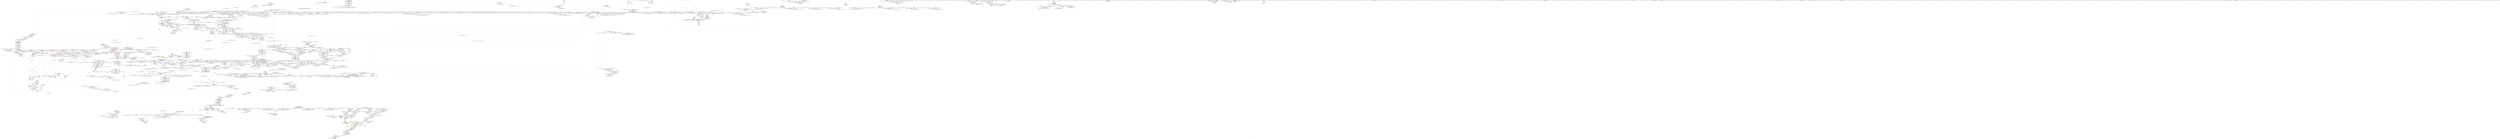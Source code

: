 digraph "SVFG" {
	label="SVFG";

	Node0x55ed44a31c50 [shape=record,color=grey,label="{NodeID: 0\nNullPtr}"];
	Node0x55ed44a31c50 -> Node0x55ed4505d590[style=solid];
	Node0x55ed44a31c50 -> Node0x55ed4505d690[style=solid];
	Node0x55ed44a31c50 -> Node0x55ed4505d760[style=solid];
	Node0x55ed44a31c50 -> Node0x55ed4505d830[style=solid];
	Node0x55ed44a31c50 -> Node0x55ed4505d900[style=solid];
	Node0x55ed44a31c50 -> Node0x55ed4505d9d0[style=solid];
	Node0x55ed44a31c50 -> Node0x55ed4505daa0[style=solid];
	Node0x55ed44a31c50 -> Node0x55ed4505db70[style=solid];
	Node0x55ed44a31c50 -> Node0x55ed4505dc40[style=solid];
	Node0x55ed44a31c50 -> Node0x55ed4505dd10[style=solid];
	Node0x55ed44a31c50 -> Node0x55ed4505dde0[style=solid];
	Node0x55ed44a31c50 -> Node0x55ed4505deb0[style=solid];
	Node0x55ed44a31c50 -> Node0x55ed4505df80[style=solid];
	Node0x55ed44a31c50 -> Node0x55ed4505e050[style=solid];
	Node0x55ed44a31c50 -> Node0x55ed4505e120[style=solid];
	Node0x55ed44a31c50 -> Node0x55ed4505e1f0[style=solid];
	Node0x55ed44a31c50 -> Node0x55ed4505e2c0[style=solid];
	Node0x55ed44a31c50 -> Node0x55ed4505e390[style=solid];
	Node0x55ed44a31c50 -> Node0x55ed4505e460[style=solid];
	Node0x55ed44a31c50 -> Node0x55ed4505e530[style=solid];
	Node0x55ed44a31c50 -> Node0x55ed4505e600[style=solid];
	Node0x55ed44a31c50 -> Node0x55ed4505e6d0[style=solid];
	Node0x55ed44a31c50 -> Node0x55ed4505e7a0[style=solid];
	Node0x55ed44a31c50 -> Node0x55ed4505e870[style=solid];
	Node0x55ed44a31c50 -> Node0x55ed4505e940[style=solid];
	Node0x55ed44a31c50 -> Node0x55ed4505ea10[style=solid];
	Node0x55ed44a31c50 -> Node0x55ed4505eae0[style=solid];
	Node0x55ed44a31c50 -> Node0x55ed4505ebb0[style=solid];
	Node0x55ed44a31c50 -> Node0x55ed4505ec80[style=solid];
	Node0x55ed44a31c50 -> Node0x55ed4505ed50[style=solid];
	Node0x55ed44a31c50 -> Node0x55ed4505ee20[style=solid];
	Node0x55ed44a31c50 -> Node0x55ed4505eef0[style=solid];
	Node0x55ed44a31c50 -> Node0x55ed4505efc0[style=solid];
	Node0x55ed44a31c50 -> Node0x55ed4505f090[style=solid];
	Node0x55ed44a31c50 -> Node0x55ed4505f160[style=solid];
	Node0x55ed44a31c50 -> Node0x55ed4505f230[style=solid];
	Node0x55ed44a31c50 -> Node0x55ed4505f300[style=solid];
	Node0x55ed44a31c50 -> Node0x55ed4505f3d0[style=solid];
	Node0x55ed44a31c50 -> Node0x55ed4505f4a0[style=solid];
	Node0x55ed44a31c50 -> Node0x55ed4505f570[style=solid];
	Node0x55ed44a31c50 -> Node0x55ed4505f640[style=solid];
	Node0x55ed44a31c50 -> Node0x55ed4505f710[style=solid];
	Node0x55ed44a31c50 -> Node0x55ed4505f7e0[style=solid];
	Node0x55ed44a31c50 -> Node0x55ed4505f8b0[style=solid];
	Node0x55ed44a31c50 -> Node0x55ed4505f980[style=solid];
	Node0x55ed44a31c50 -> Node0x55ed4505fa50[style=solid];
	Node0x55ed44a31c50 -> Node0x55ed4505fb20[style=solid];
	Node0x55ed44a31c50 -> Node0x55ed4505fbf0[style=solid];
	Node0x55ed44a31c50 -> Node0x55ed4505fcc0[style=solid];
	Node0x55ed44a31c50 -> Node0x55ed45099490[style=solid];
	Node0x55ed44a31c50 -> Node0x55ed4509b6e0[style=solid];
	Node0x55ed44a31c50 -> Node0x55ed450a0d00[style=solid];
	Node0x55ed44a31c50 -> Node0x55ed450a1040[style=solid];
	Node0x55ed44a31c50 -> Node0x55ed450a1380[style=solid];
	Node0x55ed44a31c50 -> Node0x55ed450a1450[style=solid];
	Node0x55ed44a31c50 -> Node0x55ed450a16c0[style=solid];
	Node0x55ed44a31c50 -> Node0x55ed450a5070[style=solid];
	Node0x55ed44a31c50 -> Node0x55ed450dbc70[style=solid];
	Node0x55ed44a31c50 -> Node0x55ed450dc570[style=solid];
	Node0x55ed44a31c50 -> Node0x55ed450dc870[style=solid];
	Node0x55ed44a31c50 -> Node0x55ed450dc9f0[style=solid];
	Node0x55ed44a31c50 -> Node0x55ed450dccf0[style=solid];
	Node0x55ed44a31c50 -> Node0x55ed450dce70[style=solid];
	Node0x55ed44a31c50 -> Node0x55ed450dd470[style=solid];
	Node0x55ed44a31c50:s64 -> Node0x55ed4521a130[style=solid,color=red];
	Node0x55ed45060610 [shape=record,color=black,label="{NodeID: 443\n147\<--315\nmain_ret\<--\nmain\n}"];
	Node0x55ed450b27b0 [shape=record,color=yellow,style=double,label="{NodeID: 3100\n13V_11 = CSCHI(MR_13V_10)\npts\{90000 \}\nCS[]|{|<s1>33}}"];
	Node0x55ed450b27b0 -> Node0x55ed4513f5b0[style=dashed];
	Node0x55ed450b27b0:s1 -> Node0x55ed45147d90[style=dashed,color=red];
	Node0x55ed4506fad0 [shape=record,color=red,label="{NodeID: 886\n942\<--934\n\<--__x.addr\n_ZNKSt4lessINSt7__cxx1112basic_stringIcSt11char_traitsIcESaIcEEEEclERKS5_S8_\n|{<s0>90}}"];
	Node0x55ed4506fad0:s0 -> Node0x55ed452143e0[style=solid,color=red];
	Node0x55ed451551d0 [shape=record,color=yellow,style=double,label="{NodeID: 2436\n53V_1 = ENCHI(MR_53V_0)\npts\{3460000 \}\nFun[_ZNKSt17_Rb_tree_iteratorISt4pairIKNSt7__cxx1112basic_stringIcSt11char_traitsIcESaIcEEEiEEdeEv]}"];
	Node0x55ed451551d0 -> Node0x55ed4506fd40[style=dashed];
	Node0x55ed450a5ca0 [shape=record,color=blue,label="{NodeID: 1329\n2332\<--2334\nsecond\<--\n_ZNSt4pairIPSt18_Rb_tree_node_baseS1_EC2IRS1_Lb1EEEOT_RKS1_\n|{<s0>167|<s1>230}}"];
	Node0x55ed450a5ca0:s0 -> Node0x55ed4513a5b0[style=dashed,color=blue];
	Node0x55ed450a5ca0:s1 -> Node0x55ed4513d2b0[style=dashed,color=blue];
	Node0x55ed45058ae0 [shape=record,color=green,label="{NodeID: 222\n1286\<--1287\nthis.addr\<--this.addr_field_insensitive\n_ZNK9__gnu_cxx16__aligned_membufISt4pairIKNSt7__cxx1112basic_stringIcSt11char_traitsIcESaIcEEEiEE6_M_ptrEv\n}"];
	Node0x55ed45058ae0 -> Node0x55ed45091980[style=solid];
	Node0x55ed45058ae0 -> Node0x55ed4509fe60[style=solid];
	Node0x55ed4507c090 [shape=record,color=purple,label="{NodeID: 665\n1021\<--985\ncoerce.dive10\<--agg.tmp\n_ZNSt8_Rb_treeINSt7__cxx1112basic_stringIcSt11char_traitsIcESaIcEEESt4pairIKS5_iESt10_Select1stIS8_ESt4lessIS5_ESaIS8_EE22_M_emplace_hint_uniqueIJRKSt21piecewise_construct_tSt5tupleIJRS7_EESJ_IJEEEEESt17_Rb_tree_iteratorIS8_ESt23_Rb_tree_const_iteratorIS8_EDpOT_\n}"];
	Node0x55ed4507c090 -> Node0x55ed45070700[style=solid];
	Node0x55ed45211a20 [shape=record,color=black,label="{NodeID: 3322\n914 = PHI(363, )\n0th arg _ZNKSt3mapINSt7__cxx1112basic_stringIcSt11char_traitsIcESaIcEEEiSt4lessIS5_ESaISt4pairIKS5_iEEE8key_compEv }"];
	Node0x55ed45211a20 -> Node0x55ed4509db70[style=solid];
	Node0x55ed45144640 [shape=record,color=black,label="{NodeID: 2215\nMR_13V_5 = PHI(MR_13V_4, MR_13V_3, )\npts\{90000 \}\n|{<s0>33|<s1>36}}"];
	Node0x55ed45144640:s0 -> Node0x55ed450b2df0[style=dashed,color=blue];
	Node0x55ed45144640:s1 -> Node0x55ed4513f5b0[style=dashed,color=blue];
	Node0x55ed4509a910 [shape=record,color=blue,label="{NodeID: 1108\n170\<--293\ni7\<--inc62\nmain\n}"];
	Node0x55ed4509a910 -> Node0x55ed4506beb0[style=dashed];
	Node0x55ed4509a910 -> Node0x55ed4506bf80[style=dashed];
	Node0x55ed4509a910 -> Node0x55ed4509a910[style=dashed];
	Node0x55ed4509a910 -> Node0x55ed45135f50[style=dashed];
	Node0x55ed44a31bc0 [shape=record,color=green,label="{NodeID: 1\n7\<--1\n__dso_handle\<--dummyObj\nGlob }"];
	Node0x55ed450606e0 [shape=record,color=black,label="{NodeID: 444\n409\<--345\n\<--__i\n_ZNSt3mapINSt7__cxx1112basic_stringIcSt11char_traitsIcESaIcEEEiSt4lessIS5_ESaISt4pairIKS5_iEEEixERS9_\n}"];
	Node0x55ed450606e0 -> Node0x55ed45079a60[style=solid];
	Node0x55ed450b2910 [shape=record,color=yellow,style=double,label="{NodeID: 3101\n43V_14 = CSCHI(MR_43V_13)\npts\{120002 18180008 \}\nCS[]|{|<s1>32|<s2>32}}"];
	Node0x55ed450b2910 -> Node0x55ed4506c530[style=dashed];
	Node0x55ed450b2910:s1 -> Node0x55ed4514e4e0[style=dashed,color=red];
	Node0x55ed450b2910:s2 -> Node0x55ed4514e780[style=dashed,color=red];
	Node0x55ed4506fba0 [shape=record,color=red,label="{NodeID: 887\n943\<--936\n\<--__y.addr\n_ZNKSt4lessINSt7__cxx1112basic_stringIcSt11char_traitsIcESaIcEEEEclERKS5_S8_\n|{<s0>90}}"];
	Node0x55ed4506fba0:s0 -> Node0x55ed452144f0[style=solid,color=red];
	Node0x55ed450a5d70 [shape=record,color=blue,label="{NodeID: 1330\n2339\<--2338\n__x.addr\<--__x\n_ZNSt8_Rb_treeINSt7__cxx1112basic_stringIcSt11char_traitsIcESaIcEEESt4pairIKS5_iESt10_Select1stIS8_ESt4lessIS5_ESaIS8_EE8_S_valueEPKSt18_Rb_tree_node_base\n}"];
	Node0x55ed450a5d70 -> Node0x55ed450984c0[style=dashed];
	Node0x55ed45058bb0 [shape=record,color=green,label="{NodeID: 223\n1291\<--1292\n_ZNK9__gnu_cxx16__aligned_membufISt4pairIKNSt7__cxx1112basic_stringIcSt11char_traitsIcESaIcEEEiEE7_M_addrEv\<--_ZNK9__gnu_cxx16__aligned_membufISt4pairIKNSt7__cxx1112basic_stringIcSt11char_traitsIcESaIcEEEiEE7_M_addrEv_field_insensitive\n}"];
	Node0x55ed4507c160 [shape=record,color=purple,label="{NodeID: 666\n2442\<--1014\noffset_0\<--\n}"];
	Node0x55ed4507c160 -> Node0x55ed4509e460[style=solid];
	Node0x55ed45211b30 [shape=record,color=black,label="{NodeID: 3323\n1134 = PHI(869, )\n0th arg _ZNSt8_Rb_treeINSt7__cxx1112basic_stringIcSt11char_traitsIcESaIcEEESt4pairIKS5_iESt10_Select1stIS8_ESt4lessIS5_ESaIS8_EE11lower_boundERS7_ }"];
	Node0x55ed45211b30 -> Node0x55ed4509eef0[style=solid];
	Node0x55ed4509a9e0 [shape=record,color=blue,label="{NodeID: 1109\n164\<--309\nt\<--inc68\nmain\n}"];
	Node0x55ed4509a9e0 -> Node0x55ed45135050[style=dashed];
	Node0x55ed45000430 [shape=record,color=green,label="{NodeID: 2\n13\<--1\n.str\<--dummyObj\nGlob }"];
	Node0x55ed450607b0 [shape=record,color=black,label="{NodeID: 445\n410\<--353\n\<--ref.tmp8\n_ZNSt3mapINSt7__cxx1112basic_stringIcSt11char_traitsIcESaIcEEEiSt4lessIS5_ESaISt4pairIKS5_iEEEixERS9_\n}"];
	Node0x55ed450607b0 -> Node0x55ed45079b30[style=solid];
	Node0x55ed450b2aa0 [shape=record,color=yellow,style=double,label="{NodeID: 3102\n47V_14 = CSCHI(MR_47V_13)\npts\{120001 120003 120004 \}\nCS[]|{<s0>32|<s1>32}}"];
	Node0x55ed450b2aa0:s0 -> Node0x55ed4514e4e0[style=dashed,color=red];
	Node0x55ed450b2aa0:s1 -> Node0x55ed4514e780[style=dashed,color=red];
	Node0x55ed4506fc70 [shape=record,color=red,label="{NodeID: 888\n953\<--950\nthis1\<--this.addr\n_ZNKSt17_Rb_tree_iteratorISt4pairIKNSt7__cxx1112basic_stringIcSt11char_traitsIcESaIcEEEiEEdeEv\n}"];
	Node0x55ed4506fc70 -> Node0x55ed4507ba10[style=solid];
	Node0x55ed451553c0 [shape=record,color=yellow,style=double,label="{NodeID: 2438\n225V_1 = ENCHI(MR_225V_0)\npts\{3580000 18870000 \}\nFun[_ZNSt10_Head_baseILm0ERKNSt7__cxx1112basic_stringIcSt11char_traitsIcESaIcEEELb0EE7_M_headERS8_]}"];
	Node0x55ed451553c0 -> Node0x55ed45096030[style=dashed];
	Node0x55ed450a5e40 [shape=record,color=blue,label="{NodeID: 1331\n2348\<--2347\n__t.addr\<--__t\n_ZSt7forwardIRPSt18_Rb_tree_node_baseEOT_RNSt16remove_referenceIS3_E4typeE\n}"];
	Node0x55ed450a5e40 -> Node0x55ed45098590[style=dashed];
	Node0x55ed45058cb0 [shape=record,color=green,label="{NodeID: 224\n1297\<--1298\nthis.addr\<--this.addr_field_insensitive\n_ZNK9__gnu_cxx16__aligned_membufISt4pairIKNSt7__cxx1112basic_stringIcSt11char_traitsIcESaIcEEEiEE7_M_addrEv\n}"];
	Node0x55ed45058cb0 -> Node0x55ed45091a50[style=solid];
	Node0x55ed45058cb0 -> Node0x55ed4509ff30[style=solid];
	Node0x55ed4507c230 [shape=record,color=purple,label="{NodeID: 667\n2443\<--1015\noffset_0\<--\n}"];
	Node0x55ed4507c230 -> Node0x55ed45099020[style=solid];
	Node0x55ed45211c40 [shape=record,color=black,label="{NodeID: 3324\n1135 = PHI(870, )\n1st arg _ZNSt8_Rb_treeINSt7__cxx1112basic_stringIcSt11char_traitsIcESaIcEEESt4pairIKS5_iESt10_Select1stIS8_ESt4lessIS5_ESaIS8_EE11lower_boundERS7_ }"];
	Node0x55ed45211c40 -> Node0x55ed4509efc0[style=solid];
	Node0x55ed4509aab0 [shape=record,color=blue,label="{NodeID: 1110\n148\<--173\nretval\<--\nmain\n}"];
	Node0x55ed4509aab0 -> Node0x55ed4506b280[style=dashed];
	Node0x55ed4501dae0 [shape=record,color=green,label="{NodeID: 3\n15\<--1\n.str.2\<--dummyObj\nGlob }"];
	Node0x55ed45060880 [shape=record,color=black,label="{NodeID: 446\n338\<--418\n_ZNSt3mapINSt7__cxx1112basic_stringIcSt11char_traitsIcESaIcEEEiSt4lessIS5_ESaISt4pairIKS5_iEEEixERS9__ret\<--second\n_ZNSt3mapINSt7__cxx1112basic_stringIcSt11char_traitsIcESaIcEEEiSt4lessIS5_ESaISt4pairIKS5_iEEEixERS9_\n|{<s0>19|<s1>20|<s2>21|<s3>22|<s4>23|<s5>25|<s6>27|<s7>29|<s8>31|<s9>32|<s10>34|<s11>35}}"];
	Node0x55ed45060880:s0 -> Node0x55ed452040a0[style=solid,color=blue];
	Node0x55ed45060880:s1 -> Node0x55ed452042a0[style=solid,color=blue];
	Node0x55ed45060880:s2 -> Node0x55ed452043e0[style=solid,color=blue];
	Node0x55ed45060880:s3 -> Node0x55ed45206220[style=solid,color=blue];
	Node0x55ed45060880:s4 -> Node0x55ed45206360[style=solid,color=blue];
	Node0x55ed45060880:s5 -> Node0x55ed452065e0[style=solid,color=blue];
	Node0x55ed45060880:s6 -> Node0x55ed45206860[style=solid,color=blue];
	Node0x55ed45060880:s7 -> Node0x55ed45206ae0[style=solid,color=blue];
	Node0x55ed45060880:s8 -> Node0x55ed45206d60[style=solid,color=blue];
	Node0x55ed45060880:s9 -> Node0x55ed45206ea0[style=solid,color=blue];
	Node0x55ed45060880:s10 -> Node0x55ed45206fe0[style=solid,color=blue];
	Node0x55ed45060880:s11 -> Node0x55ed45207120[style=solid,color=blue];
	Node0x55ed450b2b80 [shape=record,color=yellow,style=double,label="{NodeID: 3103\n43V_15 = CSCHI(MR_43V_14)\npts\{120002 18180008 \}\nCS[]|{|<s1>34|<s2>34}}"];
	Node0x55ed450b2b80 -> Node0x55ed4506c600[style=dashed];
	Node0x55ed450b2b80:s1 -> Node0x55ed4514e4e0[style=dashed,color=red];
	Node0x55ed450b2b80:s2 -> Node0x55ed4514e780[style=dashed,color=red];
	Node0x55ed4506fd40 [shape=record,color=red,label="{NodeID: 889\n955\<--954\n\<--_M_node\n_ZNKSt17_Rb_tree_iteratorISt4pairIKNSt7__cxx1112basic_stringIcSt11char_traitsIcESaIcEEEiEEdeEv\n}"];
	Node0x55ed4506fd40 -> Node0x55ed45072810[style=solid];
	Node0x55ed450a5f10 [shape=record,color=blue,label="{NodeID: 1332\n2357\<--2354\nthis.addr\<--this\n_ZNSt8_Rb_treeINSt7__cxx1112basic_stringIcSt11char_traitsIcESaIcEEESt4pairIKS5_iESt10_Select1stIS8_ESt4lessIS5_ESaIS8_EE5beginEv\n}"];
	Node0x55ed450a5f10 -> Node0x55ed45098660[style=dashed];
	Node0x55ed45058d80 [shape=record,color=green,label="{NodeID: 225\n1306\<--1307\nretval\<--retval_field_insensitive\n_ZNSt8_Rb_treeINSt7__cxx1112basic_stringIcSt11char_traitsIcESaIcEEESt4pairIKS5_iESt10_Select1stIS8_ESt4lessIS5_ESaIS8_EE3endEv\n|{|<s1>123}}"];
	Node0x55ed45058d80 -> Node0x55ed4507d000[style=solid];
	Node0x55ed45058d80:s1 -> Node0x55ed4521bce0[style=solid,color=red];
	Node0x55ed4507c300 [shape=record,color=purple,label="{NodeID: 668\n1027\<--1026\n\<--\n_ZNSt8_Rb_treeINSt7__cxx1112basic_stringIcSt11char_traitsIcESaIcEEESt4pairIKS5_iESt10_Select1stIS8_ESt4lessIS5_ESaIS8_EE22_M_emplace_hint_uniqueIJRKSt21piecewise_construct_tSt5tupleIJRS7_EESJ_IJEEEEESt17_Rb_tree_iteratorIS8_ESt23_Rb_tree_const_iteratorIS8_EDpOT_\n}"];
	Node0x55ed4507c300 -> Node0x55ed4509e530[style=solid];
	Node0x55ed45211d50 [shape=record,color=black,label="{NodeID: 3325\n2096 = PHI(1467, 1497, 1525, 1557, 1583, 1653, 2231, )\n0th arg _ZNSt8_Rb_treeINSt7__cxx1112basic_stringIcSt11char_traitsIcESaIcEEESt4pairIKS5_iESt10_Select1stIS8_ESt4lessIS5_ESaIS8_EE6_S_keyEPKSt18_Rb_tree_node_base }"];
	Node0x55ed45211d50 -> Node0x55ed450a4370[style=solid];
	Node0x55ed4473d150 [shape=record,color=yellow,style=double,label="{NodeID: 2218\n61V_1 = ENCHI(MR_61V_0)\npts\{3580000 \}\nFun[_ZNSt5tupleIJRKNSt7__cxx1112basic_stringIcSt11char_traitsIcESaIcEEEEEC2IvLb1EEES7_]|{<s0>109}}"];
	Node0x55ed4473d150:s0 -> Node0x55ed45153a00[style=dashed,color=red];
	Node0x55ed4509ab80 [shape=record,color=blue,label="{NodeID: 1111\n341\<--339\nthis.addr\<--this\n_ZNSt3mapINSt7__cxx1112basic_stringIcSt11char_traitsIcESaIcEEEiSt4lessIS5_ESaISt4pairIKS5_iEEEixERS9_\n}"];
	Node0x55ed4509ab80 -> Node0x55ed4506c870[style=dashed];
	Node0x55ed4501de20 [shape=record,color=green,label="{NodeID: 4\n17\<--1\nstdin\<--dummyObj\nGlob }"];
	Node0x55ed45060950 [shape=record,color=black,label="{NodeID: 447\n442\<--441\n\<--this1\n_ZNSt8_Rb_treeINSt7__cxx1112basic_stringIcSt11char_traitsIcESaIcEEESt4pairIKS5_iESt10_Select1stIS8_ESt4lessIS5_ESaIS8_EE13_Rb_tree_implISC_Lb1EEC2Ev\n|{<s0>52}}"];
	Node0x55ed45060950:s0 -> Node0x55ed451fe5a0[style=solid,color=red];
	Node0x55ed450b2d10 [shape=record,color=yellow,style=double,label="{NodeID: 3104\n47V_15 = CSCHI(MR_47V_14)\npts\{120001 120003 120004 \}\nCS[]|{<s0>34|<s1>34}}"];
	Node0x55ed450b2d10:s0 -> Node0x55ed4514e4e0[style=dashed,color=red];
	Node0x55ed450b2d10:s1 -> Node0x55ed4514e780[style=dashed,color=red];
	Node0x55ed4506fe10 [shape=record,color=red,label="{NodeID: 890\n997\<--973\nthis5\<--this.addr\n_ZNSt8_Rb_treeINSt7__cxx1112basic_stringIcSt11char_traitsIcESaIcEEESt4pairIKS5_iESt10_Select1stIS8_ESt4lessIS5_ESaIS8_EE22_M_emplace_hint_uniqueIJRKSt21piecewise_construct_tSt5tupleIJRS7_EESJ_IJEEEEESt17_Rb_tree_iteratorIS8_ESt23_Rb_tree_const_iteratorIS8_EDpOT_\n|{<s0>96|<s1>99|<s2>100|<s3>102|<s4>104}}"];
	Node0x55ed4506fe10:s0 -> Node0x55ed45219500[style=solid,color=red];
	Node0x55ed4506fe10:s1 -> Node0x55ed45212e90[style=solid,color=red];
	Node0x55ed4506fe10:s2 -> Node0x55ed45214600[style=solid,color=red];
	Node0x55ed4506fe10:s3 -> Node0x55ed4520f2e0[style=solid,color=red];
	Node0x55ed4506fe10:s4 -> Node0x55ed4520f2e0[style=solid,color=red];
	Node0x55ed450a5fe0 [shape=record,color=blue,label="{NodeID: 1333\n2376\<--2373\nthis.addr\<--this\n_ZNSt4pairIPSt18_Rb_tree_node_baseS1_EC2IRPSt13_Rb_tree_nodeIS_IKNSt7__cxx1112basic_stringIcSt11char_traitsIcESaIcEEEiEERS1_Lb1EEEOT_OT0_\n}"];
	Node0x55ed450a5fe0 -> Node0x55ed450988d0[style=dashed];
	Node0x55ed45058e50 [shape=record,color=green,label="{NodeID: 226\n1308\<--1309\nthis.addr\<--this.addr_field_insensitive\n_ZNSt8_Rb_treeINSt7__cxx1112basic_stringIcSt11char_traitsIcESaIcEEESt4pairIKS5_iESt10_Select1stIS8_ESt4lessIS5_ESaIS8_EE3endEv\n}"];
	Node0x55ed45058e50 -> Node0x55ed45091b20[style=solid];
	Node0x55ed45058e50 -> Node0x55ed450a0000[style=solid];
	Node0x55ed4507c3d0 [shape=record,color=purple,label="{NodeID: 669\n1030\<--1026\n\<--\n_ZNSt8_Rb_treeINSt7__cxx1112basic_stringIcSt11char_traitsIcESaIcEEESt4pairIKS5_iESt10_Select1stIS8_ESt4lessIS5_ESaIS8_EE22_M_emplace_hint_uniqueIJRKSt21piecewise_construct_tSt5tupleIJRS7_EESJ_IJEEEEESt17_Rb_tree_iteratorIS8_ESt23_Rb_tree_const_iteratorIS8_EDpOT_\n}"];
	Node0x55ed4507c3d0 -> Node0x55ed4509e600[style=solid];
	Node0x55ed45212340 [shape=record,color=black,label="{NodeID: 3326\n120 = PHI(279, 286, )\n0th arg _Z4uninii }"];
	Node0x55ed45212340 -> Node0x55ed450998d0[style=solid];
	Node0x55ed4509ac50 [shape=record,color=blue,label="{NodeID: 1112\n343\<--340\n__k.addr\<--__k\n_ZNSt3mapINSt7__cxx1112basic_stringIcSt11char_traitsIcESaIcEEEiSt4lessIS5_ESaISt4pairIKS5_iEEEixERS9_\n}"];
	Node0x55ed4509ac50 -> Node0x55ed4506c940[style=dashed];
	Node0x55ed4509ac50 -> Node0x55ed4506ca10[style=dashed];
	Node0x55ed4509ac50 -> Node0x55ed4506cae0[style=dashed];
	Node0x55ed4501dee0 [shape=record,color=green,label="{NodeID: 5\n18\<--1\n.str.3\<--dummyObj\nGlob }"];
	Node0x55ed45060a20 [shape=record,color=black,label="{NodeID: 448\n446\<--441\n\<--this1\n_ZNSt8_Rb_treeINSt7__cxx1112basic_stringIcSt11char_traitsIcESaIcEEESt4pairIKS5_iESt10_Select1stIS8_ESt4lessIS5_ESaIS8_EE13_Rb_tree_implISC_Lb1EEC2Ev\n|{<s0>53}}"];
	Node0x55ed45060a20:s0 -> Node0x55ed452125e0[style=solid,color=red];
	Node0x55ed450b2df0 [shape=record,color=yellow,style=double,label="{NodeID: 3105\n13V_12 = CSCHI(MR_13V_11)\npts\{90000 \}\nCS[]|{<s0>36}}"];
	Node0x55ed450b2df0:s0 -> Node0x55ed45147d90[style=dashed,color=red];
	Node0x55ed4506fee0 [shape=record,color=red,label="{NodeID: 891\n998\<--975\n\<--__args.addr\n_ZNSt8_Rb_treeINSt7__cxx1112basic_stringIcSt11char_traitsIcESaIcEEESt4pairIKS5_iESt10_Select1stIS8_ESt4lessIS5_ESaIS8_EE22_M_emplace_hint_uniqueIJRKSt21piecewise_construct_tSt5tupleIJRS7_EESJ_IJEEEEESt17_Rb_tree_iteratorIS8_ESt23_Rb_tree_const_iteratorIS8_EDpOT_\n|{<s0>93}}"];
	Node0x55ed4506fee0:s0 -> Node0x55ed4521cbf0[style=solid,color=red];
	Node0x55ed450a60b0 [shape=record,color=blue,label="{NodeID: 1334\n2378\<--2374\n__x.addr\<--__x\n_ZNSt4pairIPSt18_Rb_tree_node_baseS1_EC2IRPSt13_Rb_tree_nodeIS_IKNSt7__cxx1112basic_stringIcSt11char_traitsIcESaIcEEEiEERS1_Lb1EEEOT_OT0_\n}"];
	Node0x55ed450a60b0 -> Node0x55ed450989a0[style=dashed];
	Node0x55ed45058f20 [shape=record,color=green,label="{NodeID: 227\n1323\<--1324\nretval\<--retval_field_insensitive\n_ZNKSt8_Rb_treeINSt7__cxx1112basic_stringIcSt11char_traitsIcESaIcEEESt4pairIKS5_iESt10_Select1stIS8_ESt4lessIS5_ESaIS8_EE8key_compEv\n}"];
	Node0x55ed4507c4a0 [shape=record,color=purple,label="{NodeID: 670\n1106\<--1105\n_M_node\<--this1\n_ZNSt23_Rb_tree_const_iteratorISt4pairIKNSt7__cxx1112basic_stringIcSt11char_traitsIcESaIcEEEiEEC2ERKSt17_Rb_tree_iteratorIS8_E\n}"];
	Node0x55ed4507c4a0 -> Node0x55ed4509ec80[style=solid];
	Node0x55ed45212490 [shape=record,color=black,label="{NodeID: 3327\n121 = PHI(282, 288, )\n1st arg _Z4uninii }"];
	Node0x55ed45212490 -> Node0x55ed450999a0[style=solid];
	Node0x55ed4509ad20 [shape=record,color=blue,label="{NodeID: 1113\n368\<--365\ncoerce.dive\<--call\n_ZNSt3mapINSt7__cxx1112basic_stringIcSt11char_traitsIcESaIcEEEiSt4lessIS5_ESaISt4pairIKS5_iEEEixERS9_\n|{|<s2>42|<s3>44|<s4>46}}"];
	Node0x55ed4509ad20 -> Node0x55ed4509af90[style=dashed];
	Node0x55ed4509ad20 -> Node0x55ed45133750[style=dashed];
	Node0x55ed4509ad20:s2 -> Node0x55ed45155990[style=dashed,color=red];
	Node0x55ed4509ad20:s3 -> Node0x55ed451551d0[style=dashed,color=red];
	Node0x55ed4509ad20:s4 -> Node0x55ed45157f90[style=dashed,color=red];
	Node0x55ed4501dfa0 [shape=record,color=green,label="{NodeID: 6\n20\<--1\n_ZSt3cin\<--dummyObj\nGlob }"];
	Node0x55ed45060af0 [shape=record,color=black,label="{NodeID: 449\n450\<--441\n\<--this1\n_ZNSt8_Rb_treeINSt7__cxx1112basic_stringIcSt11char_traitsIcESaIcEEESt4pairIKS5_iESt10_Select1stIS8_ESt4lessIS5_ESaIS8_EE13_Rb_tree_implISC_Lb1EEC2Ev\n}"];
	Node0x55ed45060af0 -> Node0x55ed45079da0[style=solid];
	Node0x55ed450b2f50 [shape=record,color=yellow,style=double,label="{NodeID: 3106\n43V_16 = CSCHI(MR_43V_15)\npts\{120002 18180008 \}\nCS[]|{|<s1>35|<s2>35}}"];
	Node0x55ed450b2f50 -> Node0x55ed4506c6d0[style=dashed];
	Node0x55ed450b2f50:s1 -> Node0x55ed4514e4e0[style=dashed,color=red];
	Node0x55ed450b2f50:s2 -> Node0x55ed4514e780[style=dashed,color=red];
	Node0x55ed4506ffb0 [shape=record,color=red,label="{NodeID: 892\n1002\<--977\n\<--__args.addr2\n_ZNSt8_Rb_treeINSt7__cxx1112basic_stringIcSt11char_traitsIcESaIcEEESt4pairIKS5_iESt10_Select1stIS8_ESt4lessIS5_ESaIS8_EE22_M_emplace_hint_uniqueIJRKSt21piecewise_construct_tSt5tupleIJRS7_EESJ_IJEEEEESt17_Rb_tree_iteratorIS8_ESt23_Rb_tree_const_iteratorIS8_EDpOT_\n|{<s0>94}}"];
	Node0x55ed4506ffb0:s0 -> Node0x55ed4521b890[style=solid,color=red];
	Node0x55ed450a6180 [shape=record,color=blue,label="{NodeID: 1335\n2380\<--2375\n__y.addr\<--__y\n_ZNSt4pairIPSt18_Rb_tree_node_baseS1_EC2IRPSt13_Rb_tree_nodeIS_IKNSt7__cxx1112basic_stringIcSt11char_traitsIcESaIcEEEiEERS1_Lb1EEEOT_OT0_\n}"];
	Node0x55ed450a6180 -> Node0x55ed45098a70[style=dashed];
	Node0x55ed45058ff0 [shape=record,color=green,label="{NodeID: 228\n1325\<--1326\nthis.addr\<--this.addr_field_insensitive\n_ZNKSt8_Rb_treeINSt7__cxx1112basic_stringIcSt11char_traitsIcESaIcEEESt4pairIKS5_iESt10_Select1stIS8_ESt4lessIS5_ESaIS8_EE8key_compEv\n}"];
	Node0x55ed45058ff0 -> Node0x55ed45091cc0[style=solid];
	Node0x55ed45058ff0 -> Node0x55ed450a00d0[style=solid];
	Node0x55ed4507c570 [shape=record,color=purple,label="{NodeID: 671\n1108\<--1107\n_M_node2\<--\n_ZNSt23_Rb_tree_const_iteratorISt4pairIKNSt7__cxx1112basic_stringIcSt11char_traitsIcESaIcEEEiEEC2ERKSt17_Rb_tree_iteratorIS8_E\n}"];
	Node0x55ed4507c570 -> Node0x55ed45070d80[style=solid];
	Node0x55ed452125e0 [shape=record,color=black,label="{NodeID: 3328\n469 = PHI(446, )\n0th arg _ZNSt20_Rb_tree_key_compareISt4lessINSt7__cxx1112basic_stringIcSt11char_traitsIcESaIcEEEEEC2Ev }"];
	Node0x55ed452125e0 -> Node0x55ed4509b2d0[style=solid];
	Node0x55ed4509adf0 [shape=record,color=blue,label="{NodeID: 1114\n373\<--370\ncoerce.dive3\<--call2\n_ZNSt3mapINSt7__cxx1112basic_stringIcSt11char_traitsIcESaIcEEEiSt4lessIS5_ESaISt4pairIKS5_iEEEixERS9_\n|{<s0>42}}"];
	Node0x55ed4509adf0:s0 -> Node0x55ed45155aa0[style=dashed,color=red];
	Node0x55ed4501e810 [shape=record,color=green,label="{NodeID: 7\n21\<--1\n.str.4\<--dummyObj\nGlob }"];
	Node0x55ed45060bc0 [shape=record,color=black,label="{NodeID: 450\n452\<--451\n\<--\n_ZNSt8_Rb_treeINSt7__cxx1112basic_stringIcSt11char_traitsIcESaIcEEESt4pairIKS5_iESt10_Select1stIS8_ESt4lessIS5_ESaIS8_EE13_Rb_tree_implISC_Lb1EEC2Ev\n|{<s0>54}}"];
	Node0x55ed45060bc0:s0 -> Node0x55ed4521a350[style=solid,color=red];
	Node0x55ed450b30e0 [shape=record,color=yellow,style=double,label="{NodeID: 3107\n47V_16 = CSCHI(MR_47V_15)\npts\{120001 120003 120004 \}\nCS[]|{<s0>35|<s1>35}}"];
	Node0x55ed450b30e0:s0 -> Node0x55ed4514e4e0[style=dashed,color=red];
	Node0x55ed450b30e0:s1 -> Node0x55ed4514e780[style=dashed,color=red];
	Node0x55ed45070080 [shape=record,color=red,label="{NodeID: 893\n1006\<--979\n\<--__args.addr4\n_ZNSt8_Rb_treeINSt7__cxx1112basic_stringIcSt11char_traitsIcESaIcEEESt4pairIKS5_iESt10_Select1stIS8_ESt4lessIS5_ESaIS8_EE22_M_emplace_hint_uniqueIJRKSt21piecewise_construct_tSt5tupleIJRS7_EESJ_IJEEEEESt17_Rb_tree_iteratorIS8_ESt23_Rb_tree_const_iteratorIS8_EDpOT_\n|{<s0>95}}"];
	Node0x55ed45070080:s0 -> Node0x55ed45210ca0[style=solid,color=red];
	Node0x55ed450a6250 [shape=record,color=blue,label="{NodeID: 1336\n2387\<--2393\nfirst\<--\n_ZNSt4pairIPSt18_Rb_tree_node_baseS1_EC2IRPSt13_Rb_tree_nodeIS_IKNSt7__cxx1112basic_stringIcSt11char_traitsIcESaIcEEEiEERS1_Lb1EEEOT_OT0_\n|{<s0>225|<s1>229}}"];
	Node0x55ed450a6250:s0 -> Node0x55ed4513d2b0[style=dashed,color=blue];
	Node0x55ed450a6250:s1 -> Node0x55ed4513d2b0[style=dashed,color=blue];
	Node0x55ed45061580 [shape=record,color=green,label="{NodeID: 229\n1336\<--1337\n__lhs.addr\<--__lhs.addr_field_insensitive\n_ZStltIcSt11char_traitsIcESaIcEEbRKNSt7__cxx1112basic_stringIT_T0_T1_EESA_\n}"];
	Node0x55ed45061580 -> Node0x55ed45091d90[style=solid];
	Node0x55ed45061580 -> Node0x55ed450a01a0[style=solid];
	Node0x55ed4507c640 [shape=record,color=purple,label="{NodeID: 672\n1153\<--1136\ncoerce.dive\<--retval\n_ZNSt8_Rb_treeINSt7__cxx1112basic_stringIcSt11char_traitsIcESaIcEEESt4pairIKS5_iESt10_Select1stIS8_ESt4lessIS5_ESaIS8_EE11lower_boundERS7_\n}"];
	Node0x55ed4507c640 -> Node0x55ed4509f090[style=solid];
	Node0x55ed452126f0 [shape=record,color=black,label="{NodeID: 3329\n1824 = PHI(1803, )\n0th arg _ZNK9__gnu_cxx13new_allocatorISt13_Rb_tree_nodeISt4pairIKNSt7__cxx1112basic_stringIcSt11char_traitsIcESaIcEEEiEEE8max_sizeEv }"];
	Node0x55ed452126f0 -> Node0x55ed450a2b10[style=solid];
	Node0x55ed4509aec0 [shape=record,color=blue,label="{NodeID: 1115\n407\<--404\ncoerce.dive13\<--call12\n_ZNSt3mapINSt7__cxx1112basic_stringIcSt11char_traitsIcESaIcEEEiSt4lessIS5_ESaISt4pairIKS5_iEEEixERS9_\n}"];
	Node0x55ed4509aec0 -> Node0x55ed45098f50[style=dashed];
	Node0x55ed4509aec0 -> Node0x55ed45133250[style=dashed];
	Node0x55ed4501e8d0 [shape=record,color=green,label="{NodeID: 8\n23\<--1\n.str.5\<--dummyObj\nGlob }"];
	Node0x55ed45060c90 [shape=record,color=black,label="{NodeID: 451\n463\<--462\n\<--this1\n_ZNSaISt13_Rb_tree_nodeISt4pairIKNSt7__cxx1112basic_stringIcSt11char_traitsIcESaIcEEEiEEEC2Ev\n|{<s0>55}}"];
	Node0x55ed45060c90:s0 -> Node0x55ed4521d080[style=solid,color=red];
	Node0x55ed45070150 [shape=record,color=red,label="{NodeID: 894\n1017\<--981\n\<--__z\n_ZNSt8_Rb_treeINSt7__cxx1112basic_stringIcSt11char_traitsIcESaIcEEESt4pairIKS5_iESt10_Select1stIS8_ESt4lessIS5_ESaIS8_EE22_M_emplace_hint_uniqueIJRKSt21piecewise_construct_tSt5tupleIJRS7_EESJ_IJEEEEESt17_Rb_tree_iteratorIS8_ESt23_Rb_tree_const_iteratorIS8_EDpOT_\n|{<s0>98}}"];
	Node0x55ed45070150:s0 -> Node0x55ed4521ad40[style=solid,color=red];
	Node0x55ed45155990 [shape=record,color=yellow,style=double,label="{NodeID: 2444\n328V_1 = ENCHI(MR_328V_0)\npts\{3460000 21640000 \}\nFun[_ZNKSt17_Rb_tree_iteratorISt4pairIKNSt7__cxx1112basic_stringIcSt11char_traitsIcESaIcEEEiEEeqERKS9_]}"];
	Node0x55ed45155990 -> Node0x55ed4506f5f0[style=dashed];
	Node0x55ed450a6320 [shape=record,color=blue,label="{NodeID: 1337\n2395\<--2398\nsecond\<--\n_ZNSt4pairIPSt18_Rb_tree_node_baseS1_EC2IRPSt13_Rb_tree_nodeIS_IKNSt7__cxx1112basic_stringIcSt11char_traitsIcESaIcEEEiEERS1_Lb1EEEOT_OT0_\n|{<s0>225|<s1>229}}"];
	Node0x55ed450a6320:s0 -> Node0x55ed4513d2b0[style=dashed,color=blue];
	Node0x55ed450a6320:s1 -> Node0x55ed4513d2b0[style=dashed,color=blue];
	Node0x55ed45061650 [shape=record,color=green,label="{NodeID: 230\n1338\<--1339\n__rhs.addr\<--__rhs.addr_field_insensitive\n_ZStltIcSt11char_traitsIcESaIcEEbRKNSt7__cxx1112basic_stringIT_T0_T1_EESA_\n}"];
	Node0x55ed45061650 -> Node0x55ed45091e60[style=solid];
	Node0x55ed45061650 -> Node0x55ed450a0270[style=solid];
	Node0x55ed4507c710 [shape=record,color=purple,label="{NodeID: 673\n1155\<--1136\ncoerce.dive4\<--retval\n_ZNSt8_Rb_treeINSt7__cxx1112basic_stringIcSt11char_traitsIcESaIcEEESt4pairIKS5_iESt10_Select1stIS8_ESt4lessIS5_ESaIS8_EE11lower_boundERS7_\n}"];
	Node0x55ed4507c710 -> Node0x55ed45071190[style=solid];
	Node0x55ed45212800 [shape=record,color=black,label="{NodeID: 3330\n1274 = PHI(1268, 2343, )\n0th arg _ZNKSt13_Rb_tree_nodeISt4pairIKNSt7__cxx1112basic_stringIcSt11char_traitsIcESaIcEEEiEE9_M_valptrEv }"];
	Node0x55ed45212800 -> Node0x55ed4509fd90[style=solid];
	Node0x55ed4509af90 [shape=record,color=blue, style = dotted,label="{NodeID: 1116\n2439\<--2441\noffset_0\<--dummyVal\n_ZNSt3mapINSt7__cxx1112basic_stringIcSt11char_traitsIcESaIcEEEiSt4lessIS5_ESaISt4pairIKS5_iEEEixERS9_\n}"];
	Node0x55ed4509af90 -> Node0x55ed45133750[style=dashed];
	Node0x55ed4501e990 [shape=record,color=green,label="{NodeID: 9\n25\<--1\n.str.6\<--dummyObj\nGlob }"];
	Node0x55ed45060d60 [shape=record,color=black,label="{NodeID: 452\n585\<--584\n\<--\n_ZNSt8_Rb_treeINSt7__cxx1112basic_stringIcSt11char_traitsIcESaIcEEESt4pairIKS5_iESt10_Select1stIS8_ESt4lessIS5_ESaIS8_EE8_M_eraseEPSt13_Rb_tree_nodeIS8_E\n|{<s0>65}}"];
	Node0x55ed45060d60:s0 -> Node0x55ed452191e0[style=solid,color=red];
	Node0x55ed45070220 [shape=record,color=red,label="{NodeID: 895\n1041\<--981\n\<--__z\n_ZNSt8_Rb_treeINSt7__cxx1112basic_stringIcSt11char_traitsIcESaIcEEESt4pairIKS5_iESt10_Select1stIS8_ESt4lessIS5_ESaIS8_EE22_M_emplace_hint_uniqueIJRKSt21piecewise_construct_tSt5tupleIJRS7_EESJ_IJEEEEESt17_Rb_tree_iteratorIS8_ESt23_Rb_tree_const_iteratorIS8_EDpOT_\n|{<s0>100}}"];
	Node0x55ed45070220:s0 -> Node0x55ed45214930[style=solid,color=red];
	Node0x55ed45155aa0 [shape=record,color=yellow,style=double,label="{NodeID: 2445\n330V_1 = ENCHI(MR_330V_0)\npts\{3480000 21660000 \}\nFun[_ZNKSt17_Rb_tree_iteratorISt4pairIKNSt7__cxx1112basic_stringIcSt11char_traitsIcESaIcEEEiEEeqERKS9_]}"];
	Node0x55ed45155aa0 -> Node0x55ed4506f6c0[style=dashed];
	Node0x55ed450a63f0 [shape=record,color=blue,label="{NodeID: 1338\n2403\<--2402\n__t.addr\<--__t\n_ZSt7forwardIRPSt13_Rb_tree_nodeISt4pairIKNSt7__cxx1112basic_stringIcSt11char_traitsIcESaIcEEEiEEEOT_RNSt16remove_referenceISD_E4typeE\n}"];
	Node0x55ed450a63f0 -> Node0x55ed45098ce0[style=dashed];
	Node0x55ed45061720 [shape=record,color=green,label="{NodeID: 231\n1345\<--1346\n_ZNKSt7__cxx1112basic_stringIcSt11char_traitsIcESaIcEE7compareERKS4_\<--_ZNKSt7__cxx1112basic_stringIcSt11char_traitsIcESaIcEE7compareERKS4__field_insensitive\n}"];
	Node0x55ed4507c7e0 [shape=record,color=purple,label="{NodeID: 674\n1206\<--1163\ncoerce.dive\<--retval\n_ZNSt8_Rb_treeINSt7__cxx1112basic_stringIcSt11char_traitsIcESaIcEEESt4pairIKS5_iESt10_Select1stIS8_ESt4lessIS5_ESaIS8_EE14_M_lower_boundEPSt13_Rb_tree_nodeIS8_EPSt18_Rb_tree_node_baseRS7_\n}"];
	Node0x55ed4507c7e0 -> Node0x55ed450718e0[style=solid];
	Node0x55ed45212950 [shape=record,color=black,label="{NodeID: 3331\n2373 = PHI(2151, 2151, )\n0th arg _ZNSt4pairIPSt18_Rb_tree_node_baseS1_EC2IRPSt13_Rb_tree_nodeIS_IKNSt7__cxx1112basic_stringIcSt11char_traitsIcESaIcEEEiEERS1_Lb1EEEOT_OT0_ }"];
	Node0x55ed45212950 -> Node0x55ed450a5fe0[style=solid];
	Node0x55ed45145a50 [shape=record,color=yellow,style=double,label="{NodeID: 2224\n7V_1 = ENCHI(MR_7V_0)\npts\{81 \}\nFun[_ZNSt3mapINSt7__cxx1112basic_stringIcSt11char_traitsIcESaIcEEEiSt4lessIS5_ESaISt4pairIKS5_iEEED2Ev]}"];
	Node0x55ed45145a50 -> Node0x55ed45099660[style=dashed];
	Node0x55ed4509b060 [shape=record,color=blue,label="{NodeID: 1117\n427\<--426\nthis.addr\<--this\n_ZNSt8_Rb_treeINSt7__cxx1112basic_stringIcSt11char_traitsIcESaIcEEESt4pairIKS5_iESt10_Select1stIS8_ESt4lessIS5_ESaIS8_EEC2Ev\n}"];
	Node0x55ed4509b060 -> Node0x55ed4506cc80[style=dashed];
	Node0x55ed4501ea90 [shape=record,color=green,label="{NodeID: 10\n27\<--1\n_ZStL19piecewise_construct\<--dummyObj\nGlob |{<s0>48}}"];
	Node0x55ed4501ea90:s0 -> Node0x55ed4521d3b0[style=solid,color=red];
	Node0x55ed45060e30 [shape=record,color=black,label="{NodeID: 453\n591\<--590\n\<--\n_ZNSt8_Rb_treeINSt7__cxx1112basic_stringIcSt11char_traitsIcESaIcEEESt4pairIKS5_iESt10_Select1stIS8_ESt4lessIS5_ESaIS8_EE8_M_eraseEPSt13_Rb_tree_nodeIS8_E\n|{<s0>67}}"];
	Node0x55ed45060e30:s0 -> Node0x55ed45214250[style=solid,color=red];
	Node0x55ed450702f0 [shape=record,color=red,label="{NodeID: 896\n1056\<--981\n\<--__z\n_ZNSt8_Rb_treeINSt7__cxx1112basic_stringIcSt11char_traitsIcESaIcEEESt4pairIKS5_iESt10_Select1stIS8_ESt4lessIS5_ESaIS8_EE22_M_emplace_hint_uniqueIJRKSt21piecewise_construct_tSt5tupleIJRS7_EESJ_IJEEEEESt17_Rb_tree_iteratorIS8_ESt23_Rb_tree_const_iteratorIS8_EDpOT_\n|{<s0>102}}"];
	Node0x55ed450702f0:s0 -> Node0x55ed4520f5c0[style=solid,color=red];
	Node0x55ed450a64c0 [shape=record,color=blue,label="{NodeID: 1339\n2420\<--2418\nthis.addr\<--this\n_ZNSt11_Tuple_implILm0EJRKNSt7__cxx1112basic_stringIcSt11char_traitsIcESaIcEEEEEC2ES7_\n}"];
	Node0x55ed450a64c0 -> Node0x55ed45098db0[style=dashed];
	Node0x55ed45061820 [shape=record,color=green,label="{NodeID: 232\n1361\<--1362\nthis.addr\<--this.addr_field_insensitive\n_ZNSt8_Rb_treeINSt7__cxx1112basic_stringIcSt11char_traitsIcESaIcEEESt4pairIKS5_iESt10_Select1stIS8_ESt4lessIS5_ESaIS8_EE14_M_create_nodeIJRKSt21piecewise_construct_tSt5tupleIJRS7_EESJ_IJEEEEEPSt13_Rb_tree_nodeIS8_EDpOT_\n}"];
	Node0x55ed45061820 -> Node0x55ed45091f30[style=solid];
	Node0x55ed45061820 -> Node0x55ed450a0340[style=solid];
	Node0x55ed4507c8b0 [shape=record,color=purple,label="{NodeID: 675\n1182\<--1177\n_M_impl\<--this1\n_ZNSt8_Rb_treeINSt7__cxx1112basic_stringIcSt11char_traitsIcESaIcEEESt4pairIKS5_iESt10_Select1stIS8_ESt4lessIS5_ESaIS8_EE14_M_lower_boundEPSt13_Rb_tree_nodeIS8_EPSt18_Rb_tree_node_baseRS7_\n}"];
	Node0x55ed4507c8b0 -> Node0x55ed45072e90[style=solid];
	Node0x55ed45212aa0 [shape=record,color=black,label="{NodeID: 3332\n2374 = PHI(2157, 2157, )\n1st arg _ZNSt4pairIPSt18_Rb_tree_node_baseS1_EC2IRPSt13_Rb_tree_nodeIS_IKNSt7__cxx1112basic_stringIcSt11char_traitsIcESaIcEEEiEERS1_Lb1EEEOT_OT0_ }"];
	Node0x55ed45212aa0 -> Node0x55ed450a60b0[style=solid];
	Node0x55ed45145b60 [shape=record,color=yellow,style=double,label="{NodeID: 2225\n9V_1 = ENCHI(MR_9V_0)\npts\{120001 120002 120003 18180002 18180003 \}\nFun[_ZNSt3mapINSt7__cxx1112basic_stringIcSt11char_traitsIcESaIcEEEiSt4lessIS5_ESaISt4pairIKS5_iEEED2Ev]|{<s0>6|<s1>6}}"];
	Node0x55ed45145b60:s0 -> Node0x55ed45145c70[style=dashed,color=red];
	Node0x55ed45145b60:s1 -> Node0x55ed45146050[style=dashed,color=red];
	Node0x55ed4509b130 [shape=record,color=blue,label="{NodeID: 1118\n438\<--437\nthis.addr\<--this\n_ZNSt8_Rb_treeINSt7__cxx1112basic_stringIcSt11char_traitsIcESaIcEEESt4pairIKS5_iESt10_Select1stIS8_ESt4lessIS5_ESaIS8_EE13_Rb_tree_implISC_Lb1EEC2Ev\n}"];
	Node0x55ed4509b130 -> Node0x55ed4506cd50[style=dashed];
	Node0x55ed4501ec10 [shape=record,color=green,label="{NodeID: 11\n29\<--1\n\<--dummyObj\nCan only get source location for instruction, argument, global var or function.}"];
	Node0x55ed45060f00 [shape=record,color=black,label="{NodeID: 454\n611\<--610\n\<--_M_impl\n_ZNSt8_Rb_treeINSt7__cxx1112basic_stringIcSt11char_traitsIcESaIcEEESt4pairIKS5_iESt10_Select1stIS8_ESt4lessIS5_ESaIS8_EE8_M_beginEv\n}"];
	Node0x55ed45060f00 -> Node0x55ed4507ab70[style=solid];
	Node0x55ed450703c0 [shape=record,color=red,label="{NodeID: 897\n1061\<--981\n\<--__z\n_ZNSt8_Rb_treeINSt7__cxx1112basic_stringIcSt11char_traitsIcESaIcEEESt4pairIKS5_iESt10_Select1stIS8_ESt4lessIS5_ESaIS8_EE22_M_emplace_hint_uniqueIJRKSt21piecewise_construct_tSt5tupleIJRS7_EESJ_IJEEEEESt17_Rb_tree_iteratorIS8_ESt23_Rb_tree_const_iteratorIS8_EDpOT_\n|{<s0>104}}"];
	Node0x55ed450703c0:s0 -> Node0x55ed4520f5c0[style=solid,color=red];
	Node0x55ed45155cc0 [shape=record,color=yellow,style=double,label="{NodeID: 2447\n131V_1 = ENCHI(MR_131V_0)\npts\{120003 18180003 \}\nFun[_ZNSt8_Rb_treeINSt7__cxx1112basic_stringIcSt11char_traitsIcESaIcEEESt4pairIKS5_iESt10_Select1stIS8_ESt4lessIS5_ESaIS8_EE8_S_rightEPSt18_Rb_tree_node_base]}"];
	Node0x55ed45155cc0 -> Node0x55ed4506dbf0[style=dashed];
	Node0x55ed450a6590 [shape=record,color=blue,label="{NodeID: 1340\n2422\<--2419\n__head.addr\<--__head\n_ZNSt11_Tuple_implILm0EJRKNSt7__cxx1112basic_stringIcSt11char_traitsIcESaIcEEEEEC2ES7_\n}"];
	Node0x55ed450a6590 -> Node0x55ed45098e80[style=dashed];
	Node0x55ed450618f0 [shape=record,color=green,label="{NodeID: 233\n1363\<--1364\n__args.addr\<--__args.addr_field_insensitive\n_ZNSt8_Rb_treeINSt7__cxx1112basic_stringIcSt11char_traitsIcESaIcEEESt4pairIKS5_iESt10_Select1stIS8_ESt4lessIS5_ESaIS8_EE14_M_create_nodeIJRKSt21piecewise_construct_tSt5tupleIJRS7_EESJ_IJEEEEEPSt13_Rb_tree_nodeIS8_EDpOT_\n}"];
	Node0x55ed450618f0 -> Node0x55ed45092000[style=solid];
	Node0x55ed450618f0 -> Node0x55ed450a0410[style=solid];
	Node0x55ed4507c980 [shape=record,color=purple,label="{NodeID: 676\n1184\<--1183\n_M_key_compare\<--\n_ZNSt8_Rb_treeINSt7__cxx1112basic_stringIcSt11char_traitsIcESaIcEEESt4pairIKS5_iESt10_Select1stIS8_ESt4lessIS5_ESaIS8_EE14_M_lower_boundEPSt13_Rb_tree_nodeIS8_EPSt18_Rb_tree_node_baseRS7_\n|{<s0>114}}"];
	Node0x55ed4507c980:s0 -> Node0x55ed45213660[style=solid,color=red];
	Node0x55ed45212bf0 [shape=record,color=black,label="{NodeID: 3333\n2375 = PHI(2159, 2159, )\n2nd arg _ZNSt4pairIPSt18_Rb_tree_node_baseS1_EC2IRPSt13_Rb_tree_nodeIS_IKNSt7__cxx1112basic_stringIcSt11char_traitsIcESaIcEEEiEERS1_Lb1EEEOT_OT0_ }"];
	Node0x55ed45212bf0 -> Node0x55ed450a6180[style=solid];
	Node0x55ed45145c70 [shape=record,color=yellow,style=double,label="{NodeID: 2226\n164V_1 = ENCHI(MR_164V_0)\npts\{120002 120003 18180002 18180003 \}\nFun[_ZNSt8_Rb_treeINSt7__cxx1112basic_stringIcSt11char_traitsIcESaIcEEESt4pairIKS5_iESt10_Select1stIS8_ESt4lessIS5_ESaIS8_EED2Ev]|{<s0>61|<s1>61}}"];
	Node0x55ed45145c70:s0 -> Node0x55ed451574a0[style=dashed,color=red];
	Node0x55ed45145c70:s1 -> Node0x55ed451575b0[style=dashed,color=red];
	Node0x55ed4509b200 [shape=record,color=blue,label="{NodeID: 1119\n459\<--458\nthis.addr\<--this\n_ZNSaISt13_Rb_tree_nodeISt4pairIKNSt7__cxx1112basic_stringIcSt11char_traitsIcESaIcEEEiEEEC2Ev\n}"];
	Node0x55ed4509b200 -> Node0x55ed4506ce20[style=dashed];
	Node0x55ed4501ed10 [shape=record,color=green,label="{NodeID: 12\n173\<--1\n\<--dummyObj\nCan only get source location for instruction, argument, global var or function.}"];
	Node0x55ed45060fd0 [shape=record,color=black,label="{NodeID: 455\n613\<--612\n\<--add.ptr\n_ZNSt8_Rb_treeINSt7__cxx1112basic_stringIcSt11char_traitsIcESaIcEEESt4pairIKS5_iESt10_Select1stIS8_ESt4lessIS5_ESaIS8_EE8_M_beginEv\n}"];
	Node0x55ed45060fd0 -> Node0x55ed4507ac40[style=solid];
	Node0x55ed45060fd0 -> Node0x55ed4507ad10[style=solid];
	Node0x55ed45070490 [shape=record,color=red,label="{NodeID: 898\n1054\<--987\nexn\<--exn.slot\n_ZNSt8_Rb_treeINSt7__cxx1112basic_stringIcSt11char_traitsIcESaIcEEESt4pairIKS5_iESt10_Select1stIS8_ESt4lessIS5_ESaIS8_EE22_M_emplace_hint_uniqueIJRKSt21piecewise_construct_tSt5tupleIJRS7_EESJ_IJEEEEESt17_Rb_tree_iteratorIS8_ESt23_Rb_tree_const_iteratorIS8_EDpOT_\n}"];
	Node0x55ed45155dd0 [shape=record,color=yellow,style=double,label="{NodeID: 2448\n20V_1 = ENCHI(MR_20V_0)\npts\{1 \}\nFun[main]}"];
	Node0x55ed45155dd0 -> Node0x55ed4506a580[style=dashed];
	Node0x55ed450619c0 [shape=record,color=green,label="{NodeID: 234\n1365\<--1366\n__args.addr2\<--__args.addr2_field_insensitive\n_ZNSt8_Rb_treeINSt7__cxx1112basic_stringIcSt11char_traitsIcESaIcEEESt4pairIKS5_iESt10_Select1stIS8_ESt4lessIS5_ESaIS8_EE14_M_create_nodeIJRKSt21piecewise_construct_tSt5tupleIJRS7_EESJ_IJEEEEEPSt13_Rb_tree_nodeIS8_EDpOT_\n}"];
	Node0x55ed450619c0 -> Node0x55ed450920d0[style=solid];
	Node0x55ed450619c0 -> Node0x55ed450a04e0[style=solid];
	Node0x55ed4507ca50 [shape=record,color=purple,label="{NodeID: 677\n1215\<--1214\n_M_impl\<--this1\n_ZNSt8_Rb_treeINSt7__cxx1112basic_stringIcSt11char_traitsIcESaIcEEESt4pairIKS5_iESt10_Select1stIS8_ESt4lessIS5_ESaIS8_EE6_M_endEv\n}"];
	Node0x55ed4507ca50 -> Node0x55ed450732a0[style=solid];
	Node0x55ed45212d40 [shape=record,color=black,label="{NodeID: 3334\n2285 = PHI(1429, 2163, )\n0th arg _ZNSt17_Rb_tree_iteratorISt4pairIKNSt7__cxx1112basic_stringIcSt11char_traitsIcESaIcEEEiEEmmEv }"];
	Node0x55ed45212d40 -> Node0x55ed450a5620[style=solid];
	Node0x55ed4509b2d0 [shape=record,color=blue,label="{NodeID: 1120\n470\<--469\nthis.addr\<--this\n_ZNSt20_Rb_tree_key_compareISt4lessINSt7__cxx1112basic_stringIcSt11char_traitsIcESaIcEEEEEC2Ev\n}"];
	Node0x55ed4509b2d0 -> Node0x55ed4506cef0[style=dashed];
	Node0x55ed4501ee10 [shape=record,color=green,label="{NodeID: 13\n190\<--1\n\<--dummyObj\nCan only get source location for instruction, argument, global var or function.}"];
	Node0x55ed450610a0 [shape=record,color=black,label="{NodeID: 456\n617\<--616\n\<--\n_ZNSt8_Rb_treeINSt7__cxx1112basic_stringIcSt11char_traitsIcESaIcEEESt4pairIKS5_iESt10_Select1stIS8_ESt4lessIS5_ESaIS8_EE8_M_beginEv\n}"];
	Node0x55ed450610a0 -> Node0x55ed45061170[style=solid];
	Node0x55ed45070560 [shape=record,color=red,label="{NodeID: 899\n1085\<--987\nexn21\<--exn.slot\n_ZNSt8_Rb_treeINSt7__cxx1112basic_stringIcSt11char_traitsIcESaIcEEESt4pairIKS5_iESt10_Select1stIS8_ESt4lessIS5_ESaIS8_EE22_M_emplace_hint_uniqueIJRKSt21piecewise_construct_tSt5tupleIJRS7_EESJ_IJEEEEESt17_Rb_tree_iteratorIS8_ESt23_Rb_tree_const_iteratorIS8_EDpOT_\n}"];
	Node0x55ed45061a90 [shape=record,color=green,label="{NodeID: 235\n1367\<--1368\n__args.addr4\<--__args.addr4_field_insensitive\n_ZNSt8_Rb_treeINSt7__cxx1112basic_stringIcSt11char_traitsIcESaIcEEESt4pairIKS5_iESt10_Select1stIS8_ESt4lessIS5_ESaIS8_EE14_M_create_nodeIJRKSt21piecewise_construct_tSt5tupleIJRS7_EESJ_IJEEEEEPSt13_Rb_tree_nodeIS8_EDpOT_\n}"];
	Node0x55ed45061a90 -> Node0x55ed450921a0[style=solid];
	Node0x55ed45061a90 -> Node0x55ed450a05b0[style=solid];
	Node0x55ed4507cb20 [shape=record,color=purple,label="{NodeID: 678\n1217\<--1216\nadd.ptr\<--\n_ZNSt8_Rb_treeINSt7__cxx1112basic_stringIcSt11char_traitsIcESaIcEEESt4pairIKS5_iESt10_Select1stIS8_ESt4lessIS5_ESaIS8_EE6_M_endEv\n}"];
	Node0x55ed4507cb20 -> Node0x55ed45073370[style=solid];
	Node0x55ed45212e90 [shape=record,color=black,label="{NodeID: 3335\n1414 = PHI(997, )\n0th arg _ZNSt8_Rb_treeINSt7__cxx1112basic_stringIcSt11char_traitsIcESaIcEEESt4pairIKS5_iESt10_Select1stIS8_ESt4lessIS5_ESaIS8_EE29_M_get_insert_hint_unique_posESt23_Rb_tree_const_iteratorIS8_ERS7_ }"];
	Node0x55ed45212e90 -> Node0x55ed450a0a90[style=solid];
	Node0x55ed45145e90 [shape=record,color=yellow,style=double,label="{NodeID: 2228\n159V_1 = ENCHI(MR_159V_0)\npts\{541 \}\nFun[_ZNSt8_Rb_treeINSt7__cxx1112basic_stringIcSt11char_traitsIcESaIcEEESt4pairIKS5_iESt10_Select1stIS8_ESt4lessIS5_ESaIS8_EED2Ev]}"];
	Node0x55ed45145e90 -> Node0x55ed4509baf0[style=dashed];
	Node0x55ed4509b3a0 [shape=record,color=blue,label="{NodeID: 1121\n478\<--477\nthis.addr\<--this\n_ZNSt15_Rb_tree_headerC2Ev\n}"];
	Node0x55ed4509b3a0 -> Node0x55ed4506cfc0[style=dashed];
	Node0x55ed4501ef10 [shape=record,color=green,label="{NodeID: 14\n203\<--1\n\<--dummyObj\nCan only get source location for instruction, argument, global var or function.}"];
	Node0x55ed45061170 [shape=record,color=black,label="{NodeID: 457\n604\<--617\n_ZNSt8_Rb_treeINSt7__cxx1112basic_stringIcSt11char_traitsIcESaIcEEESt4pairIKS5_iESt10_Select1stIS8_ESt4lessIS5_ESaIS8_EE8_M_beginEv_ret\<--\n_ZNSt8_Rb_treeINSt7__cxx1112basic_stringIcSt11char_traitsIcESaIcEEESt4pairIKS5_iESt10_Select1stIS8_ESt4lessIS5_ESaIS8_EE8_M_beginEv\n|{<s0>60|<s1>110|<s2>216}}"];
	Node0x55ed45061170:s0 -> Node0x55ed45208fb0[style=solid,color=blue];
	Node0x55ed45061170:s1 -> Node0x55ed4520ad70[style=solid,color=blue];
	Node0x55ed45061170:s2 -> Node0x55ed4520dba0[style=solid,color=blue];
	Node0x55ed450b3960 [shape=record,color=yellow,style=double,label="{NodeID: 3114\n61V_2 = CSCHI(MR_61V_1)\npts\{3580000 \}\nCS[]|{|<s1>48}}"];
	Node0x55ed450b3960 -> Node0x55ed45132320[style=dashed];
	Node0x55ed450b3960:s1 -> Node0x55ed4515a290[style=dashed,color=red];
	Node0x55ed45070630 [shape=record,color=red,label="{NodeID: 900\n1086\<--989\nsel\<--ehselector.slot\n_ZNSt8_Rb_treeINSt7__cxx1112basic_stringIcSt11char_traitsIcESaIcEEESt4pairIKS5_iESt10_Select1stIS8_ESt4lessIS5_ESaIS8_EE22_M_emplace_hint_uniqueIJRKSt21piecewise_construct_tSt5tupleIJRS7_EESJ_IJEEEEESt17_Rb_tree_iteratorIS8_ESt23_Rb_tree_const_iteratorIS8_EDpOT_\n}"];
	Node0x55ed45155fc0 [shape=record,color=yellow,style=double,label="{NodeID: 2450\n24V_1 = ENCHI(MR_24V_0)\npts\{151 \}\nFun[main]}"];
	Node0x55ed45155fc0 -> Node0x55ed4506b350[style=dashed];
	Node0x55ed45061b60 [shape=record,color=green,label="{NodeID: 236\n1369\<--1370\n__tmp\<--__tmp_field_insensitive\n_ZNSt8_Rb_treeINSt7__cxx1112basic_stringIcSt11char_traitsIcESaIcEEESt4pairIKS5_iESt10_Select1stIS8_ESt4lessIS5_ESaIS8_EE14_M_create_nodeIJRKSt21piecewise_construct_tSt5tupleIJRS7_EESJ_IJEEEEEPSt13_Rb_tree_nodeIS8_EDpOT_\n}"];
	Node0x55ed45061b60 -> Node0x55ed45092270[style=solid];
	Node0x55ed45061b60 -> Node0x55ed45092340[style=solid];
	Node0x55ed45061b60 -> Node0x55ed450a0680[style=solid];
	Node0x55ed4507cbf0 [shape=record,color=purple,label="{NodeID: 679\n1219\<--1218\n_M_header\<--\n_ZNSt8_Rb_treeINSt7__cxx1112basic_stringIcSt11char_traitsIcESaIcEEESt4pairIKS5_iESt10_Select1stIS8_ESt4lessIS5_ESaIS8_EE6_M_endEv\n}"];
	Node0x55ed4507cbf0 -> Node0x55ed45073440[style=solid];
	Node0x55ed45212fa0 [shape=record,color=black,label="{NodeID: 3336\n1415 = PHI(1022, )\n1st arg _ZNSt8_Rb_treeINSt7__cxx1112basic_stringIcSt11char_traitsIcESaIcEEESt4pairIKS5_iESt10_Select1stIS8_ESt4lessIS5_ESaIS8_EE29_M_get_insert_hint_unique_posESt23_Rb_tree_const_iteratorIS8_ERS7_ }"];
	Node0x55ed45212fa0 -> Node0x55ed450a09c0[style=solid];
	Node0x55ed45145f70 [shape=record,color=yellow,style=double,label="{NodeID: 2229\n161V_1 = ENCHI(MR_161V_0)\npts\{543 \}\nFun[_ZNSt8_Rb_treeINSt7__cxx1112basic_stringIcSt11char_traitsIcESaIcEEESt4pairIKS5_iESt10_Select1stIS8_ESt4lessIS5_ESaIS8_EED2Ev]}"];
	Node0x55ed45145f70 -> Node0x55ed4509bbc0[style=dashed];
	Node0x55ed4509b470 [shape=record,color=blue,label="{NodeID: 1122\n484\<--173\n_M_color\<--\n_ZNSt15_Rb_tree_headerC2Ev\n|{<s0>54}}"];
	Node0x55ed4509b470:s0 -> Node0x55ed450b3c20[style=dashed,color=blue];
	Node0x55ed4501f010 [shape=record,color=green,label="{NodeID: 15\n268\<--1\n\<--dummyObj\nCan only get source location for instruction, argument, global var or function.}"];
	Node0x55ed45061240 [shape=record,color=black,label="{NodeID: 458\n625\<--624\n\<--this1\n_ZNSt8_Rb_treeINSt7__cxx1112basic_stringIcSt11char_traitsIcESaIcEEESt4pairIKS5_iESt10_Select1stIS8_ESt4lessIS5_ESaIS8_EE13_Rb_tree_implISC_Lb1EED2Ev\n|{<s0>69}}"];
	Node0x55ed45061240:s0 -> Node0x55ed45210610[style=solid,color=red];
	Node0x55ed450b3ac0 [shape=record,color=yellow,style=double,label="{NodeID: 3115\n2V_2 = CSCHI(MR_2V_1)\npts\{120000 120001 120002 120003 120004 \}\nCS[]|{<s0>5}}"];
	Node0x55ed450b3ac0:s0 -> Node0x55ed450b0780[style=dashed,color=blue];
	Node0x55ed45070700 [shape=record,color=red,label="{NodeID: 901\n1022\<--1021\n\<--coerce.dive10\n_ZNSt8_Rb_treeINSt7__cxx1112basic_stringIcSt11char_traitsIcESaIcEEESt4pairIKS5_iESt10_Select1stIS8_ESt4lessIS5_ESaIS8_EE22_M_emplace_hint_uniqueIJRKSt21piecewise_construct_tSt5tupleIJRS7_EESJ_IJEEEEESt17_Rb_tree_iteratorIS8_ESt23_Rb_tree_const_iteratorIS8_EDpOT_\n|{<s0>99}}"];
	Node0x55ed45070700:s0 -> Node0x55ed45212fa0[style=solid,color=red];
	Node0x55ed451560a0 [shape=record,color=yellow,style=double,label="{NodeID: 2451\n26V_1 = ENCHI(MR_26V_0)\npts\{153 \}\nFun[main]}"];
	Node0x55ed451560a0 -> Node0x55ed4506b420[style=dashed];
	Node0x55ed45061c30 [shape=record,color=green,label="{NodeID: 237\n1377\<--1378\n_ZNSt8_Rb_treeINSt7__cxx1112basic_stringIcSt11char_traitsIcESaIcEEESt4pairIKS5_iESt10_Select1stIS8_ESt4lessIS5_ESaIS8_EE11_M_get_nodeEv\<--_ZNSt8_Rb_treeINSt7__cxx1112basic_stringIcSt11char_traitsIcESaIcEEESt4pairIKS5_iESt10_Select1stIS8_ESt4lessIS5_ESaIS8_EE11_M_get_nodeEv_field_insensitive\n}"];
	Node0x55ed4507ccc0 [shape=record,color=purple,label="{NodeID: 680\n1246\<--1245\n_M_node\<--this1\n_ZNSt17_Rb_tree_iteratorISt4pairIKNSt7__cxx1112basic_stringIcSt11char_traitsIcESaIcEEEiEEC2EPSt18_Rb_tree_node_base\n}"];
	Node0x55ed4507ccc0 -> Node0x55ed4509fa50[style=solid];
	Node0x55ed452130b0 [shape=record,color=black,label="{NodeID: 3337\n1416 = PHI(1018, )\n2nd arg _ZNSt8_Rb_treeINSt7__cxx1112basic_stringIcSt11char_traitsIcESaIcEEESt4pairIKS5_iESt10_Select1stIS8_ESt4lessIS5_ESaIS8_EE29_M_get_insert_hint_unique_posESt23_Rb_tree_const_iteratorIS8_ERS7_ }"];
	Node0x55ed452130b0 -> Node0x55ed450a0b60[style=solid];
	Node0x55ed45146050 [shape=record,color=yellow,style=double,label="{NodeID: 2230\n150V_1 = ENCHI(MR_150V_0)\npts\{120001 \}\nFun[_ZNSt8_Rb_treeINSt7__cxx1112basic_stringIcSt11char_traitsIcESaIcEEESt4pairIKS5_iESt10_Select1stIS8_ESt4lessIS5_ESaIS8_EED2Ev]|{<s0>60}}"];
	Node0x55ed45146050:s0 -> Node0x55ed451578b0[style=dashed,color=red];
	Node0x55ed4509b540 [shape=record,color=blue,label="{NodeID: 1123\n498\<--497\nthis.addr\<--this\n_ZN9__gnu_cxx13new_allocatorISt13_Rb_tree_nodeISt4pairIKNSt7__cxx1112basic_stringIcSt11char_traitsIcESaIcEEEiEEEC2Ev\n}"];
	Node0x55ed4509b540 -> Node0x55ed4506d090[style=dashed];
	Node0x55ed4501f110 [shape=record,color=green,label="{NodeID: 16\n392\<--1\n\<--dummyObj\nCan only get source location for instruction, argument, global var or function.}"];
	Node0x55ed45061310 [shape=record,color=black,label="{NodeID: 459\n638\<--637\n\<--\n_ZNSt8_Rb_treeINSt7__cxx1112basic_stringIcSt11char_traitsIcESaIcEEESt4pairIKS5_iESt10_Select1stIS8_ESt4lessIS5_ESaIS8_EE8_S_rightEPSt18_Rb_tree_node_base\n}"];
	Node0x55ed45061310 -> Node0x55ed450613e0[style=solid];
	Node0x55ed450b3c20 [shape=record,color=yellow,style=double,label="{NodeID: 3116\n2V_2 = CSCHI(MR_2V_1)\npts\{120000 120001 120002 120003 120004 \}\nCS[]|{<s0>51}}"];
	Node0x55ed450b3c20:s0 -> Node0x55ed450b3ac0[style=dashed,color=blue];
	Node0x55ed450707d0 [shape=record,color=red,label="{NodeID: 902\n1034\<--1033\n\<--second\n_ZNSt8_Rb_treeINSt7__cxx1112basic_stringIcSt11char_traitsIcESaIcEEESt4pairIKS5_iESt10_Select1stIS8_ESt4lessIS5_ESaIS8_EE22_M_emplace_hint_uniqueIJRKSt21piecewise_construct_tSt5tupleIJRS7_EESJ_IJEEEEESt17_Rb_tree_iteratorIS8_ESt23_Rb_tree_const_iteratorIS8_EDpOT_\n}"];
	Node0x55ed450707d0 -> Node0x55ed450dbc70[style=solid];
	Node0x55ed45156180 [shape=record,color=yellow,style=double,label="{NodeID: 2452\n28V_1 = ENCHI(MR_28V_0)\npts\{159 \}\nFun[main]}"];
	Node0x55ed45156180 -> Node0x55ed4509a290[style=dashed];
	Node0x55ed45061d30 [shape=record,color=green,label="{NodeID: 238\n1388\<--1389\n_ZNSt8_Rb_treeINSt7__cxx1112basic_stringIcSt11char_traitsIcESaIcEEESt4pairIKS5_iESt10_Select1stIS8_ESt4lessIS5_ESaIS8_EE17_M_construct_nodeIJRKSt21piecewise_construct_tSt5tupleIJRS7_EESJ_IJEEEEEvPSt13_Rb_tree_nodeIS8_EDpOT_\<--_ZNSt8_Rb_treeINSt7__cxx1112basic_stringIcSt11char_traitsIcESaIcEEESt4pairIKS5_iESt10_Select1stIS8_ESt4lessIS5_ESaIS8_EE17_M_construct_nodeIJRKSt21piecewise_construct_tSt5tupleIJRS7_EESJ_IJEEEEEvPSt13_Rb_tree_nodeIS8_EDpOT__field_insensitive\n}"];
	Node0x55ed4507cd90 [shape=record,color=purple,label="{NodeID: 681\n1261\<--1260\nfirst\<--\n_ZNKSt10_Select1stISt4pairIKNSt7__cxx1112basic_stringIcSt11char_traitsIcESaIcEEEiEEclERKS8_\n}"];
	Node0x55ed4507cd90 -> Node0x55ed450735e0[style=solid];
	Node0x55ed452131c0 [shape=record,color=black,label="{NodeID: 3338\n2354 = PHI(2171, )\n0th arg _ZNSt8_Rb_treeINSt7__cxx1112basic_stringIcSt11char_traitsIcESaIcEEESt4pairIKS5_iESt10_Select1stIS8_ESt4lessIS5_ESaIS8_EE5beginEv }"];
	Node0x55ed452131c0 -> Node0x55ed450a5f10[style=solid];
	Node0x55ed4509b610 [shape=record,color=blue,label="{NodeID: 1124\n505\<--504\nthis.addr\<--this\n_ZNSt15_Rb_tree_header8_M_resetEv\n}"];
	Node0x55ed4509b610 -> Node0x55ed4506d160[style=dashed];
	Node0x55ed4501f210 [shape=record,color=green,label="{NodeID: 17\n412\<--1\n\<--dummyObj\nCan only get source location for instruction, argument, global var or function.}"];
	Node0x55ed450613e0 [shape=record,color=black,label="{NodeID: 460\n630\<--638\n_ZNSt8_Rb_treeINSt7__cxx1112basic_stringIcSt11char_traitsIcESaIcEEESt4pairIKS5_iESt10_Select1stIS8_ESt4lessIS5_ESaIS8_EE8_S_rightEPSt18_Rb_tree_node_base_ret\<--\n_ZNSt8_Rb_treeINSt7__cxx1112basic_stringIcSt11char_traitsIcESaIcEEESt4pairIKS5_iESt10_Select1stIS8_ESt4lessIS5_ESaIS8_EE8_S_rightEPSt18_Rb_tree_node_base\n|{<s0>65|<s1>116|<s2>150|<s3>163|<s4>221}}"];
	Node0x55ed450613e0:s0 -> Node0x55ed45209230[style=solid,color=blue];
	Node0x55ed450613e0:s1 -> Node0x55ed4520b520[style=solid,color=blue];
	Node0x55ed450613e0:s2 -> Node0x55ed452060b0[style=solid,color=blue];
	Node0x55ed450613e0:s3 -> Node0x55ed452049f0[style=solid,color=blue];
	Node0x55ed450613e0:s4 -> Node0x55ed4520e1e0[style=solid,color=blue];
	Node0x55ed450b3d80 [shape=record,color=yellow,style=double,label="{NodeID: 3117\n144V_2 = CSCHI(MR_144V_1)\npts\{120001 120002 120003 120004 \}\nCS[]|{<s0>54}}"];
	Node0x55ed450b3d80:s0 -> Node0x55ed450b3c20[style=dashed,color=blue];
	Node0x55ed450708a0 [shape=record,color=red,label="{NodeID: 903\n1038\<--1037\n\<--first\n_ZNSt8_Rb_treeINSt7__cxx1112basic_stringIcSt11char_traitsIcESaIcEEESt4pairIKS5_iESt10_Select1stIS8_ESt4lessIS5_ESaIS8_EE22_M_emplace_hint_uniqueIJRKSt21piecewise_construct_tSt5tupleIJRS7_EESJ_IJEEEEESt17_Rb_tree_iteratorIS8_ESt23_Rb_tree_const_iteratorIS8_EDpOT_\n|{<s0>100}}"];
	Node0x55ed450708a0:s0 -> Node0x55ed45214710[style=solid,color=red];
	Node0x55ed45156260 [shape=record,color=yellow,style=double,label="{NodeID: 2453\n30V_1 = ENCHI(MR_30V_0)\npts\{161 \}\nFun[main]}"];
	Node0x55ed45156260 -> Node0x55ed4509a360[style=dashed];
	Node0x55ed45061e30 [shape=record,color=green,label="{NodeID: 239\n1394\<--1395\n__t.addr\<--__t.addr_field_insensitive\n_ZSt7forwardIRKSt21piecewise_construct_tEOT_RNSt16remove_referenceIS3_E4typeE\n}"];
	Node0x55ed45061e30 -> Node0x55ed45092410[style=solid];
	Node0x55ed45061e30 -> Node0x55ed450a0750[style=solid];
	Node0x55ed4507ce60 [shape=record,color=purple,label="{NodeID: 682\n1279\<--1278\n_M_storage\<--this1\n_ZNKSt13_Rb_tree_nodeISt4pairIKNSt7__cxx1112basic_stringIcSt11char_traitsIcESaIcEEEiEE9_M_valptrEv\n|{<s0>121}}"];
	Node0x55ed4507ce60:s0 -> Node0x55ed452193f0[style=solid,color=red];
	Node0x55ed452132d0 [shape=record,color=black,label="{NodeID: 3339\n2347 = PHI(2141, 2274, 2279, 2328, 2396, )\n0th arg _ZSt7forwardIRPSt18_Rb_tree_node_baseEOT_RNSt16remove_referenceIS3_E4typeE }"];
	Node0x55ed452132d0 -> Node0x55ed450a5e40[style=solid];
	Node0x55ed4509b6e0 [shape=record,color=blue, style = dotted,label="{NodeID: 1125\n510\<--3\n_M_parent\<--dummyVal\n_ZNSt15_Rb_tree_header8_M_resetEv\n|{<s0>56}}"];
	Node0x55ed4509b6e0:s0 -> Node0x55ed450b3d80[style=dashed,color=blue];
	Node0x55ed4501f310 [shape=record,color=green,label="{NodeID: 18\n413\<--1\n\<--dummyObj\nCan only get source location for instruction, argument, global var or function.}"];
	Node0x55ed450614b0 [shape=record,color=black,label="{NodeID: 461\n648\<--647\n\<--\n_ZNSt8_Rb_treeINSt7__cxx1112basic_stringIcSt11char_traitsIcESaIcEEESt4pairIKS5_iESt10_Select1stIS8_ESt4lessIS5_ESaIS8_EE7_S_leftEPSt18_Rb_tree_node_base\n}"];
	Node0x55ed450614b0 -> Node0x55ed45071b10[style=solid];
	Node0x55ed450b3ee0 [shape=record,color=yellow,style=double,label="{NodeID: 3118\n485V_2 = CSCHI(MR_485V_1)\npts\{16250000 \}\nCS[]}"];
	Node0x55ed450b3ee0 -> Node0x55ed45094080[style=dashed];
	Node0x55ed45070970 [shape=record,color=red,label="{NodeID: 904\n1040\<--1039\n\<--second13\n_ZNSt8_Rb_treeINSt7__cxx1112basic_stringIcSt11char_traitsIcESaIcEEESt4pairIKS5_iESt10_Select1stIS8_ESt4lessIS5_ESaIS8_EE22_M_emplace_hint_uniqueIJRKSt21piecewise_construct_tSt5tupleIJRS7_EESJ_IJEEEEESt17_Rb_tree_iteratorIS8_ESt23_Rb_tree_const_iteratorIS8_EDpOT_\n|{<s0>100}}"];
	Node0x55ed45070970:s0 -> Node0x55ed45214820[style=solid,color=red];
	Node0x55ed45061f00 [shape=record,color=green,label="{NodeID: 240\n1401\<--1402\n__t.addr\<--__t.addr_field_insensitive\n_ZSt7forwardISt5tupleIJRKNSt7__cxx1112basic_stringIcSt11char_traitsIcESaIcEEEEEEOT_RNSt16remove_referenceISA_E4typeE\n}"];
	Node0x55ed45061f00 -> Node0x55ed450924e0[style=solid];
	Node0x55ed45061f00 -> Node0x55ed450a0820[style=solid];
	Node0x55ed4507cf30 [shape=record,color=purple,label="{NodeID: 683\n1301\<--1300\n_M_storage\<--this1\n_ZNK9__gnu_cxx16__aligned_membufISt4pairIKNSt7__cxx1112basic_stringIcSt11char_traitsIcESaIcEEEiEE7_M_addrEv\n}"];
	Node0x55ed4507cf30 -> Node0x55ed450739f0[style=solid];
	Node0x55ed45213660 [shape=record,color=black,label="{NodeID: 3340\n929 = PHI(349, 1184, 1463, 1494, 1520, 1555, 1577, 1650, 2187, 2229, )\n0th arg _ZNKSt4lessINSt7__cxx1112basic_stringIcSt11char_traitsIcESaIcEEEEclERKS5_S8_ }"];
	Node0x55ed45213660 -> Node0x55ed4509dc40[style=solid];
	Node0x55ed4509b7b0 [shape=record,color=blue,label="{NodeID: 1126\n514\<--512\n_M_left\<--_M_header2\n_ZNSt15_Rb_tree_header8_M_resetEv\n|{<s0>56}}"];
	Node0x55ed4509b7b0:s0 -> Node0x55ed450b3d80[style=dashed,color=blue];
	Node0x55ed4501f410 [shape=record,color=green,label="{NodeID: 19\n522\<--1\n\<--dummyObj\nCan only get source location for instruction, argument, global var or function.}"];
	Node0x55ed45071b10 [shape=record,color=black,label="{NodeID: 462\n640\<--648\n_ZNSt8_Rb_treeINSt7__cxx1112basic_stringIcSt11char_traitsIcESaIcEEESt4pairIKS5_iESt10_Select1stIS8_ESt4lessIS5_ESaIS8_EE7_S_leftEPSt18_Rb_tree_node_base_ret\<--\n_ZNSt8_Rb_treeINSt7__cxx1112basic_stringIcSt11char_traitsIcESaIcEEESt4pairIKS5_iESt10_Select1stIS8_ESt4lessIS5_ESaIS8_EE7_S_leftEPSt18_Rb_tree_node_base\n|{<s0>67|<s1>115|<s2>220}}"];
	Node0x55ed45071b10:s0 -> Node0x55ed452093a0[style=solid,color=blue];
	Node0x55ed45071b10:s1 -> Node0x55ed4520b3b0[style=solid,color=blue];
	Node0x55ed45071b10:s2 -> Node0x55ed4520e0a0[style=solid,color=blue];
	Node0x55ed450b4040 [shape=record,color=yellow,style=double,label="{NodeID: 3119\n100V_2 = CSCHI(MR_100V_1)\npts\{120002 \}\nCS[]|{|<s1>99|<s2>100}}"];
	Node0x55ed450b4040 -> Node0x55ed4513b4b0[style=dashed];
	Node0x55ed450b4040:s1 -> Node0x55ed4512b920[style=dashed,color=red];
	Node0x55ed450b4040:s2 -> Node0x55ed450a1c70[style=dashed,color=red];
	Node0x55ed45070a40 [shape=record,color=red,label="{NodeID: 905\n1064\<--1063\n\<--first17\n_ZNSt8_Rb_treeINSt7__cxx1112basic_stringIcSt11char_traitsIcESaIcEEESt4pairIKS5_iESt10_Select1stIS8_ESt4lessIS5_ESaIS8_EE22_M_emplace_hint_uniqueIJRKSt21piecewise_construct_tSt5tupleIJRS7_EESJ_IJEEEEESt17_Rb_tree_iteratorIS8_ESt23_Rb_tree_const_iteratorIS8_EDpOT_\n|{<s0>105}}"];
	Node0x55ed45070a40:s0 -> Node0x55ed4521c0c0[style=solid,color=red];
	Node0x55ed45061fd0 [shape=record,color=green,label="{NodeID: 241\n1408\<--1409\n__t.addr\<--__t.addr_field_insensitive\n_ZSt7forwardISt5tupleIJEEEOT_RNSt16remove_referenceIS2_E4typeE\n}"];
	Node0x55ed45061fd0 -> Node0x55ed450925b0[style=solid];
	Node0x55ed45061fd0 -> Node0x55ed450a08f0[style=solid];
	Node0x55ed4507d000 [shape=record,color=purple,label="{NodeID: 684\n1318\<--1306\ncoerce.dive\<--retval\n_ZNSt8_Rb_treeINSt7__cxx1112basic_stringIcSt11char_traitsIcESaIcEEESt4pairIKS5_iESt10_Select1stIS8_ESt4lessIS5_ESaIS8_EE3endEv\n}"];
	Node0x55ed4507d000 -> Node0x55ed45091bf0[style=solid];
	Node0x55ed45213cb0 [shape=record,color=black,label="{NodeID: 3341\n930 = PHI(382, 1186, 1468, 1495, 1526, 1558, 1578, 1652, 2188, 2232, )\n1st arg _ZNKSt4lessINSt7__cxx1112basic_stringIcSt11char_traitsIcESaIcEEEEclERKS5_S8_ }"];
	Node0x55ed45213cb0 -> Node0x55ed4509dd10[style=solid];
	Node0x55ed45146430 [shape=record,color=yellow,style=double,label="{NodeID: 2234\n2V_1 = ENCHI(MR_2V_0)\npts\{120000 120001 120002 120003 120004 \}\nFun[_ZNSt3mapINSt7__cxx1112basic_stringIcSt11char_traitsIcESaIcEEEiSt4lessIS5_ESaISt4pairIKS5_iEEEC2Ev]|{<s0>5}}"];
	Node0x55ed45146430:s0 -> Node0x55ed45146c20[style=dashed,color=red];
	Node0x55ed4509b880 [shape=record,color=blue,label="{NodeID: 1127\n518\<--516\n_M_right\<--_M_header4\n_ZNSt15_Rb_tree_header8_M_resetEv\n|{<s0>56}}"];
	Node0x55ed4509b880:s0 -> Node0x55ed450b3d80[style=dashed,color=blue];
	Node0x55ed4501f510 [shape=record,color=green,label="{NodeID: 20\n708\<--1\n\<--dummyObj\nCan only get source location for instruction, argument, global var or function.|{<s0>77|<s1>175}}"];
	Node0x55ed4501f510:s0 -> Node0x55ed45216a90[style=solid,color=red];
	Node0x55ed4501f510:s1 -> Node0x55ed45219cf0[style=solid,color=red];
	Node0x55ed45071be0 [shape=record,color=black,label="{NodeID: 463\n726\<--725\n\<--\n_ZNSt16allocator_traitsISaISt13_Rb_tree_nodeISt4pairIKNSt7__cxx1112basic_stringIcSt11char_traitsIcESaIcEEEiEEEE7destroyIS9_EEvRSB_PT_\n|{<s0>79}}"];
	Node0x55ed45071be0:s0 -> Node0x55ed452116f0[style=solid,color=red];
	Node0x55ed450b41a0 [shape=record,color=yellow,style=double,label="{NodeID: 3120\n113V_2 = CSCHI(MR_113V_1)\npts\{18180008 \}\nCS[]|{<s0>48}}"];
	Node0x55ed450b41a0:s0 -> Node0x55ed45132820[style=dashed,color=blue];
	Node0x55ed45070b10 [shape=record,color=red,label="{NodeID: 906\n1083\<--1082\n\<--coerce.dive20\n_ZNSt8_Rb_treeINSt7__cxx1112basic_stringIcSt11char_traitsIcESaIcEEESt4pairIKS5_iESt10_Select1stIS8_ESt4lessIS5_ESaIS8_EE22_M_emplace_hint_uniqueIJRKSt21piecewise_construct_tSt5tupleIJRS7_EESJ_IJEEEEESt17_Rb_tree_iteratorIS8_ESt23_Rb_tree_const_iteratorIS8_EDpOT_\n}"];
	Node0x55ed45070b10 -> Node0x55ed45072c20[style=solid];
	Node0x55ed450620a0 [shape=record,color=green,label="{NodeID: 242\n1417\<--1418\nretval\<--retval_field_insensitive\n_ZNSt8_Rb_treeINSt7__cxx1112basic_stringIcSt11char_traitsIcESaIcEEESt4pairIKS5_iESt10_Select1stIS8_ESt4lessIS5_ESaIS8_EE29_M_get_insert_hint_unique_posESt23_Rb_tree_const_iteratorIS8_ERS7_\n|{|<s4>138|<s5>146|<s6>151|<s7>152|<s8>159|<s9>164|<s10>165|<s11>167}}"];
	Node0x55ed450620a0 -> Node0x55ed450742e0[style=solid];
	Node0x55ed450620a0 -> Node0x55ed450743b0[style=solid];
	Node0x55ed450620a0 -> Node0x55ed45074480[style=solid];
	Node0x55ed450620a0 -> Node0x55ed45074550[style=solid];
	Node0x55ed450620a0:s4 -> Node0x55ed4521dcb0[style=solid,color=red];
	Node0x55ed450620a0:s5 -> Node0x55ed452183a0[style=solid,color=red];
	Node0x55ed450620a0:s6 -> Node0x55ed4521dcb0[style=solid,color=red];
	Node0x55ed450620a0:s7 -> Node0x55ed452183a0[style=solid,color=red];
	Node0x55ed450620a0:s8 -> Node0x55ed4521dcb0[style=solid,color=red];
	Node0x55ed450620a0:s9 -> Node0x55ed4521dcb0[style=solid,color=red];
	Node0x55ed450620a0:s10 -> Node0x55ed452183a0[style=solid,color=red];
	Node0x55ed450620a0:s11 -> Node0x55ed4521d830[style=solid,color=red];
	Node0x55ed4507d0d0 [shape=record,color=purple,label="{NodeID: 685\n1312\<--1311\n_M_impl\<--this1\n_ZNSt8_Rb_treeINSt7__cxx1112basic_stringIcSt11char_traitsIcESaIcEEESt4pairIKS5_iESt10_Select1stIS8_ESt4lessIS5_ESaIS8_EE3endEv\n}"];
	Node0x55ed4507d0d0 -> Node0x55ed45073b90[style=solid];
	Node0x55ed45214030 [shape=record,color=black,label="{NodeID: 3342\n1949 = PHI(1922, )\n0th arg _ZNSt11_Tuple_implILm0EJRKNSt7__cxx1112basic_stringIcSt11char_traitsIcESaIcEEEEEC2EOS8_ }"];
	Node0x55ed45214030 -> Node0x55ed450a3670[style=solid];
	Node0x55ed4509b950 [shape=record,color=blue,label="{NodeID: 1128\n520\<--522\n_M_node_count\<--\n_ZNSt15_Rb_tree_header8_M_resetEv\n|{<s0>56}}"];
	Node0x55ed4509b950:s0 -> Node0x55ed450b3d80[style=dashed,color=blue];
	Node0x55ed4501f610 [shape=record,color=green,label="{NodeID: 21\n1816\<--1\n\<--dummyObj\nCan only get source location for instruction, argument, global var or function.}"];
	Node0x55ed45071cb0 [shape=record,color=black,label="{NodeID: 464\n739\<--738\n\<--_M_impl\n_ZNSt8_Rb_treeINSt7__cxx1112basic_stringIcSt11char_traitsIcESaIcEEESt4pairIKS5_iESt10_Select1stIS8_ESt4lessIS5_ESaIS8_EE21_M_get_Node_allocatorEv\n}"];
	Node0x55ed45071cb0 -> Node0x55ed45071d80[style=solid];
	Node0x55ed45070be0 [shape=record,color=red,label="{NodeID: 907\n1105\<--1099\nthis1\<--this.addr\n_ZNSt23_Rb_tree_const_iteratorISt4pairIKNSt7__cxx1112basic_stringIcSt11char_traitsIcESaIcEEEiEEC2ERKSt17_Rb_tree_iteratorIS8_E\n}"];
	Node0x55ed45070be0 -> Node0x55ed4507c4a0[style=solid];
	Node0x55ed45062170 [shape=record,color=green,label="{NodeID: 243\n1419\<--1420\n__position\<--__position_field_insensitive\n_ZNSt8_Rb_treeINSt7__cxx1112basic_stringIcSt11char_traitsIcESaIcEEESt4pairIKS5_iESt10_Select1stIS8_ESt4lessIS5_ESaIS8_EE29_M_get_insert_hint_unique_posESt23_Rb_tree_const_iteratorIS8_ERS7_\n|{|<s1>131}}"];
	Node0x55ed45062170 -> Node0x55ed4507d4e0[style=solid];
	Node0x55ed45062170:s1 -> Node0x55ed4521a9b0[style=solid,color=red];
	Node0x55ed4507d1a0 [shape=record,color=purple,label="{NodeID: 686\n1314\<--1313\nadd.ptr\<--\n_ZNSt8_Rb_treeINSt7__cxx1112basic_stringIcSt11char_traitsIcESaIcEEESt4pairIKS5_iESt10_Select1stIS8_ESt4lessIS5_ESaIS8_EE3endEv\n}"];
	Node0x55ed4507d1a0 -> Node0x55ed45073c60[style=solid];
	Node0x55ed45214140 [shape=record,color=black,label="{NodeID: 3343\n1950 = PHI(1924, )\n1st arg _ZNSt11_Tuple_implILm0EJRKNSt7__cxx1112basic_stringIcSt11char_traitsIcESaIcEEEEEC2EOS8_ }"];
	Node0x55ed45214140 -> Node0x55ed450a3740[style=solid];
	Node0x55ed4509ba20 [shape=record,color=blue,label="{NodeID: 1129\n538\<--537\nthis.addr\<--this\n_ZNSt8_Rb_treeINSt7__cxx1112basic_stringIcSt11char_traitsIcESaIcEEESt4pairIKS5_iESt10_Select1stIS8_ESt4lessIS5_ESaIS8_EED2Ev\n}"];
	Node0x55ed4509ba20 -> Node0x55ed4506d230[style=dashed];
	Node0x55ed4501f710 [shape=record,color=green,label="{NodeID: 22\n1830\<--1\n\<--dummyObj\nCan only get source location for instruction, argument, global var or function.}"];
	Node0x55ed45071d80 [shape=record,color=black,label="{NodeID: 465\n732\<--739\n_ZNSt8_Rb_treeINSt7__cxx1112basic_stringIcSt11char_traitsIcESaIcEEESt4pairIKS5_iESt10_Select1stIS8_ESt4lessIS5_ESaIS8_EE21_M_get_Node_allocatorEv_ret\<--\n_ZNSt8_Rb_treeINSt7__cxx1112basic_stringIcSt11char_traitsIcESaIcEEESt4pairIKS5_iESt10_Select1stIS8_ESt4lessIS5_ESaIS8_EE21_M_get_Node_allocatorEv\n|{<s0>72|<s1>76|<s2>174|<s3>176}}"];
	Node0x55ed45071d80:s0 -> Node0x55ed452073a0[style=solid,color=blue];
	Node0x55ed45071d80:s1 -> Node0x55ed45209c60[style=solid,color=blue];
	Node0x55ed45071d80:s2 -> Node0x55ed452099e0[style=solid,color=blue];
	Node0x55ed45071d80:s3 -> Node0x55ed452082a0[style=solid,color=blue];
	Node0x55ed45070cb0 [shape=record,color=red,label="{NodeID: 908\n1107\<--1101\n\<--__it.addr\n_ZNSt23_Rb_tree_const_iteratorISt4pairIKNSt7__cxx1112basic_stringIcSt11char_traitsIcESaIcEEEiEEC2ERKSt17_Rb_tree_iteratorIS8_E\n}"];
	Node0x55ed45070cb0 -> Node0x55ed4507c570[style=solid];
	Node0x55ed45062240 [shape=record,color=green,label="{NodeID: 244\n1421\<--1422\nthis.addr\<--this.addr_field_insensitive\n_ZNSt8_Rb_treeINSt7__cxx1112basic_stringIcSt11char_traitsIcESaIcEEESt4pairIKS5_iESt10_Select1stIS8_ESt4lessIS5_ESaIS8_EE29_M_get_insert_hint_unique_posESt23_Rb_tree_const_iteratorIS8_ERS7_\n}"];
	Node0x55ed45062240 -> Node0x55ed45092680[style=solid];
	Node0x55ed45062240 -> Node0x55ed450a0a90[style=solid];
	Node0x55ed4507d270 [shape=record,color=purple,label="{NodeID: 687\n1316\<--1315\n_M_header\<--\n_ZNSt8_Rb_treeINSt7__cxx1112basic_stringIcSt11char_traitsIcESaIcEEESt4pairIKS5_iESt10_Select1stIS8_ESt4lessIS5_ESaIS8_EE3endEv\n|{<s0>123}}"];
	Node0x55ed4507d270:s0 -> Node0x55ed4521c0c0[style=solid,color=red];
	Node0x55ed45214250 [shape=record,color=black,label="{NodeID: 3344\n641 = PHI(591, 1194, 2198, )\n0th arg _ZNSt8_Rb_treeINSt7__cxx1112basic_stringIcSt11char_traitsIcESaIcEEESt4pairIKS5_iESt10_Select1stIS8_ESt4lessIS5_ESaIS8_EE7_S_leftEPSt18_Rb_tree_node_base }"];
	Node0x55ed45214250 -> Node0x55ed4509c240[style=solid];
	Node0x55ed4509baf0 [shape=record,color=blue,label="{NodeID: 1130\n540\<--558\nexn.slot\<--\n_ZNSt8_Rb_treeINSt7__cxx1112basic_stringIcSt11char_traitsIcESaIcEEESt4pairIKS5_iESt10_Select1stIS8_ESt4lessIS5_ESaIS8_EED2Ev\n}"];
	Node0x55ed4509baf0 -> Node0x55ed4506d300[style=dashed];
	Node0x55ed4501f810 [shape=record,color=green,label="{NodeID: 23\n2177\<--1\n\<--dummyObj\nCan only get source location for instruction, argument, global var or function.}"];
	Node0x55ed45071e50 [shape=record,color=black,label="{NodeID: 466\n741\<--748\n_ZNSt13_Rb_tree_nodeISt4pairIKNSt7__cxx1112basic_stringIcSt11char_traitsIcESaIcEEEiEE9_M_valptrEv_ret\<--call\n_ZNSt13_Rb_tree_nodeISt4pairIKNSt7__cxx1112basic_stringIcSt11char_traitsIcESaIcEEEiEE9_M_valptrEv\n|{<s0>73|<s1>91|<s2>177}}"];
	Node0x55ed45071e50:s0 -> Node0x55ed452074e0[style=solid,color=blue];
	Node0x55ed45071e50:s1 -> Node0x55ed4520a3e0[style=solid,color=blue];
	Node0x55ed45071e50:s2 -> Node0x55ed452083e0[style=solid,color=blue];
	Node0x55ed45070d80 [shape=record,color=red,label="{NodeID: 909\n1109\<--1108\n\<--_M_node2\n_ZNSt23_Rb_tree_const_iteratorISt4pairIKNSt7__cxx1112basic_stringIcSt11char_traitsIcESaIcEEEiEEC2ERKSt17_Rb_tree_iteratorIS8_E\n}"];
	Node0x55ed45070d80 -> Node0x55ed4509ec80[style=solid];
	Node0x55ed45062310 [shape=record,color=green,label="{NodeID: 245\n1423\<--1424\n__k.addr\<--__k.addr_field_insensitive\n_ZNSt8_Rb_treeINSt7__cxx1112basic_stringIcSt11char_traitsIcESaIcEEESt4pairIKS5_iESt10_Select1stIS8_ESt4lessIS5_ESaIS8_EE29_M_get_insert_hint_unique_posESt23_Rb_tree_const_iteratorIS8_ERS7_\n}"];
	Node0x55ed45062310 -> Node0x55ed45092750[style=solid];
	Node0x55ed45062310 -> Node0x55ed45092820[style=solid];
	Node0x55ed45062310 -> Node0x55ed450928f0[style=solid];
	Node0x55ed45062310 -> Node0x55ed450929c0[style=solid];
	Node0x55ed45062310 -> Node0x55ed45092a90[style=solid];
	Node0x55ed45062310 -> Node0x55ed45092b60[style=solid];
	Node0x55ed45062310 -> Node0x55ed45092c30[style=solid];
	Node0x55ed45062310 -> Node0x55ed45092d00[style=solid];
	Node0x55ed45062310 -> Node0x55ed450a0b60[style=solid];
	Node0x55ed4507d340 [shape=record,color=purple,label="{NodeID: 688\n1329\<--1328\n_M_impl\<--this1\n_ZNKSt8_Rb_treeINSt7__cxx1112basic_stringIcSt11char_traitsIcESaIcEEESt4pairIKS5_iESt10_Select1stIS8_ESt4lessIS5_ESaIS8_EE8key_compEv\n}"];
	Node0x55ed4507d340 -> Node0x55ed45073e00[style=solid];
	Node0x55ed452143e0 [shape=record,color=black,label="{NodeID: 3345\n1334 = PHI(942, )\n0th arg _ZStltIcSt11char_traitsIcESaIcEEbRKNSt7__cxx1112basic_stringIT_T0_T1_EESA_ }"];
	Node0x55ed452143e0 -> Node0x55ed450a01a0[style=solid];
	Node0x55ed45146810 [shape=record,color=yellow,style=double,label="{NodeID: 2238\n202V_1 = ENCHI(MR_202V_0)\npts\{18870000 \}\nFun[_ZSt3getILm0EJRKNSt7__cxx1112basic_stringIcSt11char_traitsIcESaIcEEEEERNSt13tuple_elementIXT_ESt5tupleIJDpT0_EEE4typeERSC_]|{<s0>210}}"];
	Node0x55ed45146810:s0 -> Node0x55ed45144b70[style=dashed,color=red];
	Node0x55ed4509bbc0 [shape=record,color=blue,label="{NodeID: 1131\n542\<--560\nehselector.slot\<--\n_ZNSt8_Rb_treeINSt7__cxx1112basic_stringIcSt11char_traitsIcESaIcEEESt4pairIKS5_iESt10_Select1stIS8_ESt4lessIS5_ESaIS8_EED2Ev\n}"];
	Node0x55ed4501f910 [shape=record,color=green,label="{NodeID: 24\n4\<--6\n_ZStL8__ioinit\<--_ZStL8__ioinit_field_insensitive\nGlob }"];
	Node0x55ed4501f910 -> Node0x55ed45078580[style=solid];
	Node0x55ed45071f20 [shape=record,color=black,label="{NodeID: 467\n785\<--782\n\<--call\n_ZN9__gnu_cxx16__aligned_membufISt4pairIKNSt7__cxx1112basic_stringIcSt11char_traitsIcESaIcEEEiEE6_M_ptrEv\n}"];
	Node0x55ed45071f20 -> Node0x55ed45071ff0[style=solid];
	Node0x55ed450b4620 [shape=record,color=yellow,style=double,label="{NodeID: 3124\n61V_2 = CSCHI(MR_61V_1)\npts\{3580000 \}\nCS[]|{<s0>47}}"];
	Node0x55ed450b4620:s0 -> Node0x55ed450b3960[style=dashed,color=blue];
	Node0x55ed45070e50 [shape=record,color=red,label="{NodeID: 910\n1121\<--1115\nthis1\<--this.addr\n_ZNSt5tupleIJRKNSt7__cxx1112basic_stringIcSt11char_traitsIcESaIcEEEEEC2IvLb1EEES7_\n}"];
	Node0x55ed45070e50 -> Node0x55ed45072cf0[style=solid];
	Node0x55ed450623e0 [shape=record,color=green,label="{NodeID: 246\n1425\<--1426\n__pos\<--__pos_field_insensitive\n_ZNSt8_Rb_treeINSt7__cxx1112basic_stringIcSt11char_traitsIcESaIcEEESt4pairIKS5_iESt10_Select1stIS8_ESt4lessIS5_ESaIS8_EE29_M_get_insert_hint_unique_posESt23_Rb_tree_const_iteratorIS8_ERS7_\n}"];
	Node0x55ed450623e0 -> Node0x55ed45074620[style=solid];
	Node0x55ed450623e0 -> Node0x55ed450746f0[style=solid];
	Node0x55ed450623e0 -> Node0x55ed4507d5b0[style=solid];
	Node0x55ed450623e0 -> Node0x55ed4507d680[style=solid];
	Node0x55ed450623e0 -> Node0x55ed4507d750[style=solid];
	Node0x55ed450623e0 -> Node0x55ed4507d820[style=solid];
	Node0x55ed450623e0 -> Node0x55ed4507d8f0[style=solid];
	Node0x55ed450623e0 -> Node0x55ed4507d9c0[style=solid];
	Node0x55ed450623e0 -> Node0x55ed4507da90[style=solid];
	Node0x55ed450623e0 -> Node0x55ed4507db60[style=solid];
	Node0x55ed450623e0 -> Node0x55ed4507dc30[style=solid];
	Node0x55ed450623e0 -> Node0x55ed4507dd00[style=solid];
	Node0x55ed450623e0 -> Node0x55ed4507ddd0[style=solid];
	Node0x55ed4507d410 [shape=record,color=purple,label="{NodeID: 689\n1331\<--1330\n_M_key_compare\<--\n_ZNKSt8_Rb_treeINSt7__cxx1112basic_stringIcSt11char_traitsIcESaIcEEESt4pairIKS5_iESt10_Select1stIS8_ESt4lessIS5_ESaIS8_EE8key_compEv\n}"];
	Node0x55ed452144f0 [shape=record,color=black,label="{NodeID: 3346\n1335 = PHI(943, )\n1st arg _ZStltIcSt11char_traitsIcESaIcEEbRKNSt7__cxx1112basic_stringIT_T0_T1_EESA_ }"];
	Node0x55ed452144f0 -> Node0x55ed450a0270[style=solid];
	Node0x55ed4509bc90 [shape=record,color=blue,label="{NodeID: 1132\n571\<--569\nthis.addr\<--this\n_ZNSt8_Rb_treeINSt7__cxx1112basic_stringIcSt11char_traitsIcESaIcEEESt4pairIKS5_iESt10_Select1stIS8_ESt4lessIS5_ESaIS8_EE8_M_eraseEPSt13_Rb_tree_nodeIS8_E\n}"];
	Node0x55ed4509bc90 -> Node0x55ed4506d3d0[style=dashed];
	Node0x55ed4501fa10 [shape=record,color=green,label="{NodeID: 25\n8\<--9\nf\<--f_field_insensitive\nGlob }"];
	Node0x55ed4501fa10 -> Node0x55ed45078650[style=solid];
	Node0x55ed4501fa10 -> Node0x55ed45078720[style=solid];
	Node0x55ed4501fa10 -> Node0x55ed450787f0[style=solid];
	Node0x55ed4501fa10 -> Node0x55ed450788c0[style=solid];
	Node0x55ed4501fa10 -> Node0x55ed45078990[style=solid];
	Node0x55ed45071ff0 [shape=record,color=black,label="{NodeID: 468\n776\<--785\n_ZN9__gnu_cxx16__aligned_membufISt4pairIKNSt7__cxx1112basic_stringIcSt11char_traitsIcESaIcEEEiEE6_M_ptrEv_ret\<--\n_ZN9__gnu_cxx16__aligned_membufISt4pairIKNSt7__cxx1112basic_stringIcSt11char_traitsIcESaIcEEEiEE6_M_ptrEv\n|{<s0>80}}"];
	Node0x55ed45071ff0:s0 -> Node0x55ed45209da0[style=solid,color=blue];
	Node0x55ed450b4780 [shape=record,color=yellow,style=double,label="{NodeID: 3125\n372V_2 = CSCHI(MR_372V_1)\npts\{11640000 \}\nCS[]}"];
	Node0x55ed450b4780 -> Node0x55ed450718e0[style=dashed];
	Node0x55ed45070f20 [shape=record,color=red,label="{NodeID: 911\n1123\<--1117\n\<--__elements.addr\n_ZNSt5tupleIJRKNSt7__cxx1112basic_stringIcSt11char_traitsIcESaIcEEEEEC2IvLb1EEES7_\n|{<s0>109}}"];
	Node0x55ed45070f20:s0 -> Node0x55ed45215de0[style=solid,color=red];
	Node0x55ed45156990 [shape=record,color=yellow,style=double,label="{NodeID: 2461\n45V_1 = ENCHI(MR_45V_0)\npts\{18180002 18180003 \}\nFun[main]|{<s0>19|<s1>20|<s2>21|<s3>22|<s4>23|<s5>25|<s6>27|<s7>29|<s8>31|<s9>32|<s10>34|<s11>35}}"];
	Node0x55ed45156990:s0 -> Node0x55ed4514e400[style=dashed,color=red];
	Node0x55ed45156990:s1 -> Node0x55ed4514e400[style=dashed,color=red];
	Node0x55ed45156990:s2 -> Node0x55ed4514e400[style=dashed,color=red];
	Node0x55ed45156990:s3 -> Node0x55ed4514e400[style=dashed,color=red];
	Node0x55ed45156990:s4 -> Node0x55ed4514e400[style=dashed,color=red];
	Node0x55ed45156990:s5 -> Node0x55ed4514e400[style=dashed,color=red];
	Node0x55ed45156990:s6 -> Node0x55ed4514e400[style=dashed,color=red];
	Node0x55ed45156990:s7 -> Node0x55ed4514e400[style=dashed,color=red];
	Node0x55ed45156990:s8 -> Node0x55ed4514e400[style=dashed,color=red];
	Node0x55ed45156990:s9 -> Node0x55ed4514e400[style=dashed,color=red];
	Node0x55ed45156990:s10 -> Node0x55ed4514e400[style=dashed,color=red];
	Node0x55ed45156990:s11 -> Node0x55ed4514e400[style=dashed,color=red];
	Node0x55ed450624b0 [shape=record,color=green,label="{NodeID: 247\n1427\<--1428\nref.tmp\<--ref.tmp_field_insensitive\n_ZNSt8_Rb_treeINSt7__cxx1112basic_stringIcSt11char_traitsIcESaIcEEESt4pairIKS5_iESt10_Select1stIS8_ESt4lessIS5_ESaIS8_EE29_M_get_insert_hint_unique_posESt23_Rb_tree_const_iteratorIS8_ERS7_\n|{|<s1>138}}"];
	Node0x55ed450624b0 -> Node0x55ed450a0d00[style=solid];
	Node0x55ed450624b0:s1 -> Node0x55ed4521dfd0[style=solid,color=red];
	Node0x55ed4507d4e0 [shape=record,color=purple,label="{NodeID: 690\n1441\<--1419\ncoerce.dive\<--__position\n_ZNSt8_Rb_treeINSt7__cxx1112basic_stringIcSt11char_traitsIcESaIcEEESt4pairIKS5_iESt10_Select1stIS8_ESt4lessIS5_ESaIS8_EE29_M_get_insert_hint_unique_posESt23_Rb_tree_const_iteratorIS8_ERS7_\n}"];
	Node0x55ed4507d4e0 -> Node0x55ed450a09c0[style=solid];
	Node0x55ed45214600 [shape=record,color=black,label="{NodeID: 3347\n1620 = PHI(997, )\n0th arg _ZNSt8_Rb_treeINSt7__cxx1112basic_stringIcSt11char_traitsIcESaIcEEESt4pairIKS5_iESt10_Select1stIS8_ESt4lessIS5_ESaIS8_EE14_M_insert_nodeEPSt18_Rb_tree_node_baseSG_PSt13_Rb_tree_nodeIS8_E }"];
	Node0x55ed45214600 -> Node0x55ed450a1790[style=solid];
	Node0x55ed4509bd60 [shape=record,color=blue,label="{NodeID: 1133\n573\<--570\n__x.addr\<--__x\n_ZNSt8_Rb_treeINSt7__cxx1112basic_stringIcSt11char_traitsIcESaIcEEESt4pairIKS5_iESt10_Select1stIS8_ESt4lessIS5_ESaIS8_EE8_M_eraseEPSt13_Rb_tree_nodeIS8_E\n}"];
	Node0x55ed4509bd60 -> Node0x55ed45133c50[style=dashed];
	Node0x55ed4501fb10 [shape=record,color=green,label="{NodeID: 26\n10\<--12\n_Z1mB5cxx11\<--_Z1mB5cxx11_field_insensitive\nGlob |{|<s1>3|<s2>19|<s3>20|<s4>21|<s5>22|<s6>23|<s7>25|<s8>27|<s9>29|<s10>31|<s11>32|<s12>34|<s13>35}}"];
	Node0x55ed4501fb10 -> Node0x55ed45078a60[style=solid];
	Node0x55ed4501fb10:s1 -> Node0x55ed45210500[style=solid,color=red];
	Node0x55ed4501fb10:s2 -> Node0x55ed45217110[style=solid,color=red];
	Node0x55ed4501fb10:s3 -> Node0x55ed45217110[style=solid,color=red];
	Node0x55ed4501fb10:s4 -> Node0x55ed45217110[style=solid,color=red];
	Node0x55ed4501fb10:s5 -> Node0x55ed45217110[style=solid,color=red];
	Node0x55ed4501fb10:s6 -> Node0x55ed45217110[style=solid,color=red];
	Node0x55ed4501fb10:s7 -> Node0x55ed45217110[style=solid,color=red];
	Node0x55ed4501fb10:s8 -> Node0x55ed45217110[style=solid,color=red];
	Node0x55ed4501fb10:s9 -> Node0x55ed45217110[style=solid,color=red];
	Node0x55ed4501fb10:s10 -> Node0x55ed45217110[style=solid,color=red];
	Node0x55ed4501fb10:s11 -> Node0x55ed45217110[style=solid,color=red];
	Node0x55ed4501fb10:s12 -> Node0x55ed45217110[style=solid,color=red];
	Node0x55ed4501fb10:s13 -> Node0x55ed45217110[style=solid,color=red];
	Node0x55ed450720c0 [shape=record,color=black,label="{NodeID: 469\n794\<--793\n\<--_M_storage\n_ZN9__gnu_cxx16__aligned_membufISt4pairIKNSt7__cxx1112basic_stringIcSt11char_traitsIcESaIcEEEiEE7_M_addrEv\n}"];
	Node0x55ed450720c0 -> Node0x55ed45072190[style=solid];
	Node0x55ed450b48e0 [shape=record,color=yellow,style=double,label="{NodeID: 3126\n43V_2 = CSCHI(MR_43V_1)\npts\{120002 18180008 \}\nCS[]|{<s0>96|<s1>96}}"];
	Node0x55ed450b48e0:s0 -> Node0x55ed450b4040[style=dashed,color=blue];
	Node0x55ed450b48e0:s1 -> Node0x55ed450b41a0[style=dashed,color=blue];
	Node0x55ed45070ff0 [shape=record,color=red,label="{NodeID: 912\n1144\<--1138\nthis1\<--this.addr\n_ZNSt8_Rb_treeINSt7__cxx1112basic_stringIcSt11char_traitsIcESaIcEEESt4pairIKS5_iESt10_Select1stIS8_ESt4lessIS5_ESaIS8_EE11lower_boundERS7_\n|{<s0>110|<s1>111|<s2>112}}"];
	Node0x55ed45070ff0:s0 -> Node0x55ed4521aac0[style=solid,color=red];
	Node0x55ed45070ff0:s1 -> Node0x55ed45216e80[style=solid,color=red];
	Node0x55ed45070ff0:s2 -> Node0x55ed45216220[style=solid,color=red];
	Node0x55ed45062580 [shape=record,color=green,label="{NodeID: 248\n1429\<--1430\n__before\<--__before_field_insensitive\n_ZNSt8_Rb_treeINSt7__cxx1112basic_stringIcSt11char_traitsIcESaIcEEESt4pairIKS5_iESt10_Select1stIS8_ESt4lessIS5_ESaIS8_EE29_M_get_insert_hint_unique_posESt23_Rb_tree_const_iteratorIS8_ERS7_\n|{|<s3>147}}"];
	Node0x55ed45062580 -> Node0x55ed450747c0[style=solid];
	Node0x55ed45062580 -> Node0x55ed4507dea0[style=solid];
	Node0x55ed45062580 -> Node0x55ed4507df70[style=solid];
	Node0x55ed45062580:s3 -> Node0x55ed45212d40[style=solid,color=red];
	Node0x55ed4507d5b0 [shape=record,color=purple,label="{NodeID: 691\n1449\<--1425\ncoerce.dive2\<--__pos\n_ZNSt8_Rb_treeINSt7__cxx1112basic_stringIcSt11char_traitsIcESaIcEEESt4pairIKS5_iESt10_Select1stIS8_ESt4lessIS5_ESaIS8_EE29_M_get_insert_hint_unique_posESt23_Rb_tree_const_iteratorIS8_ERS7_\n}"];
	Node0x55ed4507d5b0 -> Node0x55ed450a0c30[style=solid];
	Node0x55ed45214710 [shape=record,color=black,label="{NodeID: 3348\n1621 = PHI(1038, )\n1st arg _ZNSt8_Rb_treeINSt7__cxx1112basic_stringIcSt11char_traitsIcESaIcEEESt4pairIKS5_iESt10_Select1stIS8_ESt4lessIS5_ESaIS8_EE14_M_insert_nodeEPSt18_Rb_tree_node_baseSG_PSt13_Rb_tree_nodeIS8_E }"];
	Node0x55ed45214710 -> Node0x55ed450a1860[style=solid];
	Node0x55ed4509be30 [shape=record,color=blue,label="{NodeID: 1134\n575\<--592\n__y\<--call2\n_ZNSt8_Rb_treeINSt7__cxx1112basic_stringIcSt11char_traitsIcESaIcEEESt4pairIKS5_iESt10_Select1stIS8_ESt4lessIS5_ESaIS8_EE8_M_eraseEPSt13_Rb_tree_nodeIS8_E\n}"];
	Node0x55ed4509be30 -> Node0x55ed4506d7e0[style=dashed];
	Node0x55ed4509be30 -> Node0x55ed45134150[style=dashed];
	Node0x55ed4501fc10 [shape=record,color=green,label="{NodeID: 27\n28\<--32\nllvm.global_ctors\<--llvm.global_ctors_field_insensitive\nGlob }"];
	Node0x55ed4501fc10 -> Node0x55ed450790e0[style=solid];
	Node0x55ed4501fc10 -> Node0x55ed450791e0[style=solid];
	Node0x55ed4501fc10 -> Node0x55ed450792e0[style=solid];
	Node0x55ed45072190 [shape=record,color=black,label="{NodeID: 470\n787\<--794\n_ZN9__gnu_cxx16__aligned_membufISt4pairIKNSt7__cxx1112basic_stringIcSt11char_traitsIcESaIcEEEiEE7_M_addrEv_ret\<--\n_ZN9__gnu_cxx16__aligned_membufISt4pairIKNSt7__cxx1112basic_stringIcSt11char_traitsIcESaIcEEEiEE7_M_addrEv\n|{<s0>83}}"];
	Node0x55ed45072190:s0 -> Node0x55ed45209ee0[style=solid,color=blue];
	Node0x55ed450b4a70 [shape=record,color=yellow,style=double,label="{NodeID: 3127\n408V_2 = CSCHI(MR_408V_1)\npts\{13070000 \}\nCS[]}"];
	Node0x55ed450b4a70 -> Node0x55ed45091bf0[style=dashed];
	Node0x55ed450710c0 [shape=record,color=red,label="{NodeID: 913\n1149\<--1140\n\<--__k.addr\n_ZNSt8_Rb_treeINSt7__cxx1112basic_stringIcSt11char_traitsIcESaIcEEESt4pairIKS5_iESt10_Select1stIS8_ESt4lessIS5_ESaIS8_EE11lower_boundERS7_\n|{<s0>112}}"];
	Node0x55ed450710c0:s0 -> Node0x55ed45216550[style=solid,color=red];
	Node0x55ed45062650 [shape=record,color=green,label="{NodeID: 249\n1431\<--1432\nref.tmp37\<--ref.tmp37_field_insensitive\n_ZNSt8_Rb_treeINSt7__cxx1112basic_stringIcSt11char_traitsIcESaIcEEESt4pairIKS5_iESt10_Select1stIS8_ESt4lessIS5_ESaIS8_EE29_M_get_insert_hint_unique_posESt23_Rb_tree_const_iteratorIS8_ERS7_\n|{|<s1>151}}"];
	Node0x55ed45062650 -> Node0x55ed450a1040[style=solid];
	Node0x55ed45062650:s1 -> Node0x55ed4521dfd0[style=solid,color=red];
	Node0x55ed4507d680 [shape=record,color=purple,label="{NodeID: 692\n1451\<--1425\n_M_node\<--__pos\n_ZNSt8_Rb_treeINSt7__cxx1112basic_stringIcSt11char_traitsIcESaIcEEESt4pairIKS5_iESt10_Select1stIS8_ESt4lessIS5_ESaIS8_EE29_M_get_insert_hint_unique_posESt23_Rb_tree_const_iteratorIS8_ERS7_\n}"];
	Node0x55ed4507d680 -> Node0x55ed45092dd0[style=solid];
	Node0x55ed45214820 [shape=record,color=black,label="{NodeID: 3349\n1622 = PHI(1040, )\n2nd arg _ZNSt8_Rb_treeINSt7__cxx1112basic_stringIcSt11char_traitsIcESaIcEEESt4pairIKS5_iESt10_Select1stIS8_ESt4lessIS5_ESaIS8_EE14_M_insert_nodeEPSt18_Rb_tree_node_baseSG_PSt13_Rb_tree_nodeIS8_E }"];
	Node0x55ed45214820 -> Node0x55ed450a1930[style=solid];
	Node0x55ed45146c20 [shape=record,color=yellow,style=double,label="{NodeID: 2242\n2V_1 = ENCHI(MR_2V_0)\npts\{120000 120001 120002 120003 120004 \}\nFun[_ZNSt8_Rb_treeINSt7__cxx1112basic_stringIcSt11char_traitsIcESaIcEEESt4pairIKS5_iESt10_Select1stIS8_ESt4lessIS5_ESaIS8_EEC2Ev]|{<s0>51}}"];
	Node0x55ed45146c20:s0 -> Node0x55ed45152be0[style=dashed,color=red];
	Node0x55ed4509bf00 [shape=record,color=blue,label="{NodeID: 1135\n573\<--600\n__x.addr\<--\n_ZNSt8_Rb_treeINSt7__cxx1112basic_stringIcSt11char_traitsIcESaIcEEESt4pairIKS5_iESt10_Select1stIS8_ESt4lessIS5_ESaIS8_EE8_M_eraseEPSt13_Rb_tree_nodeIS8_E\n}"];
	Node0x55ed4509bf00 -> Node0x55ed45133c50[style=dashed];
	Node0x55ed4501fd10 [shape=record,color=green,label="{NodeID: 28\n33\<--34\n__cxx_global_var_init\<--__cxx_global_var_init_field_insensitive\n}"];
	Node0x55ed45072260 [shape=record,color=black,label="{NodeID: 471\n810\<--809\n\<--\n_ZNSt16allocator_traitsISaISt13_Rb_tree_nodeISt4pairIKNSt7__cxx1112basic_stringIcSt11char_traitsIcESaIcEEEiEEEE10deallocateERSB_PSA_m\n|{<s0>84}}"];
	Node0x55ed45072260:s0 -> Node0x55ed45214b50[style=solid,color=red];
	Node0x55ed450b4bd0 [shape=record,color=yellow,style=double,label="{NodeID: 3128\n43V_2 = CSCHI(MR_43V_1)\npts\{120002 18180008 \}\nCS[]|{<s0>181}}"];
	Node0x55ed450b4bd0:s0 -> Node0x55ed45180800[style=dashed,color=blue];
	Node0x55ed45071190 [shape=record,color=red,label="{NodeID: 914\n1156\<--1155\n\<--coerce.dive4\n_ZNSt8_Rb_treeINSt7__cxx1112basic_stringIcSt11char_traitsIcESaIcEEESt4pairIKS5_iESt10_Select1stIS8_ESt4lessIS5_ESaIS8_EE11lower_boundERS7_\n}"];
	Node0x55ed45071190 -> Node0x55ed45072dc0[style=solid];
	Node0x55ed45062720 [shape=record,color=green,label="{NodeID: 250\n1433\<--1434\n__after\<--__after_field_insensitive\n_ZNSt8_Rb_treeINSt7__cxx1112basic_stringIcSt11char_traitsIcESaIcEEESt4pairIKS5_iESt10_Select1stIS8_ESt4lessIS5_ESaIS8_EE29_M_get_insert_hint_unique_posESt23_Rb_tree_const_iteratorIS8_ERS7_\n|{|<s3>160}}"];
	Node0x55ed45062720 -> Node0x55ed45074890[style=solid];
	Node0x55ed45062720 -> Node0x55ed4507e040[style=solid];
	Node0x55ed45062720 -> Node0x55ed4507e110[style=solid];
	Node0x55ed45062720:s3 -> Node0x55ed45210720[style=solid,color=red];
	Node0x55ed4507d750 [shape=record,color=purple,label="{NodeID: 693\n1496\<--1425\n_M_node15\<--__pos\n_ZNSt8_Rb_treeINSt7__cxx1112basic_stringIcSt11char_traitsIcESaIcEEESt4pairIKS5_iESt10_Select1stIS8_ESt4lessIS5_ESaIS8_EE29_M_get_insert_hint_unique_posESt23_Rb_tree_const_iteratorIS8_ERS7_\n}"];
	Node0x55ed4507d750 -> Node0x55ed45092f70[style=solid];
	Node0x55ed45214930 [shape=record,color=black,label="{NodeID: 3350\n1623 = PHI(1041, )\n3rd arg _ZNSt8_Rb_treeINSt7__cxx1112basic_stringIcSt11char_traitsIcESaIcEEESt4pairIKS5_iESt10_Select1stIS8_ESt4lessIS5_ESaIS8_EE14_M_insert_nodeEPSt18_Rb_tree_node_baseSG_PSt13_Rb_tree_nodeIS8_E }"];
	Node0x55ed45214930 -> Node0x55ed450a1a00[style=solid];
	Node0x55ed4509bfd0 [shape=record,color=blue,label="{NodeID: 1136\n606\<--605\nthis.addr\<--this\n_ZNSt8_Rb_treeINSt7__cxx1112basic_stringIcSt11char_traitsIcESaIcEEESt4pairIKS5_iESt10_Select1stIS8_ESt4lessIS5_ESaIS8_EE8_M_beginEv\n}"];
	Node0x55ed4509bfd0 -> Node0x55ed4506d8b0[style=dashed];
	Node0x55ed4501fe10 [shape=record,color=green,label="{NodeID: 29\n37\<--38\n_ZNSt8ios_base4InitC1Ev\<--_ZNSt8ios_base4InitC1Ev_field_insensitive\n}"];
	Node0x55ed45072330 [shape=record,color=black,label="{NodeID: 472\n832\<--831\n\<--\n_ZN9__gnu_cxx13new_allocatorISt13_Rb_tree_nodeISt4pairIKNSt7__cxx1112basic_stringIcSt11char_traitsIcESaIcEEEiEEE10deallocateEPSB_m\n}"];
	Node0x55ed450b4d60 [shape=record,color=yellow,style=double,label="{NodeID: 3129\n202V_2 = CSCHI(MR_202V_1)\npts\{18870000 \}\nCS[]|{<s0>199}}"];
	Node0x55ed450b4d60:s0 -> Node0x55ed4514c500[style=dashed,color=red];
	Node0x55ed45071260 [shape=record,color=red,label="{NodeID: 915\n1177\<--1165\nthis1\<--this.addr\n_ZNSt8_Rb_treeINSt7__cxx1112basic_stringIcSt11char_traitsIcESaIcEEESt4pairIKS5_iESt10_Select1stIS8_ESt4lessIS5_ESaIS8_EE14_M_lower_boundEPSt13_Rb_tree_nodeIS8_EPSt18_Rb_tree_node_baseRS7_\n}"];
	Node0x55ed45071260 -> Node0x55ed4507c8b0[style=solid];
	Node0x55ed450627f0 [shape=record,color=green,label="{NodeID: 251\n1435\<--1436\nref.tmp55\<--ref.tmp55_field_insensitive\n_ZNSt8_Rb_treeINSt7__cxx1112basic_stringIcSt11char_traitsIcESaIcEEESt4pairIKS5_iESt10_Select1stIS8_ESt4lessIS5_ESaIS8_EE29_M_get_insert_hint_unique_posESt23_Rb_tree_const_iteratorIS8_ERS7_\n|{|<s1>159}}"];
	Node0x55ed450627f0 -> Node0x55ed450a1380[style=solid];
	Node0x55ed450627f0:s1 -> Node0x55ed4521dfd0[style=solid,color=red];
	Node0x55ed4507d820 [shape=record,color=purple,label="{NodeID: 694\n1504\<--1425\n_M_node19\<--__pos\n_ZNSt8_Rb_treeINSt7__cxx1112basic_stringIcSt11char_traitsIcESaIcEEESt4pairIKS5_iESt10_Select1stIS8_ESt4lessIS5_ESaIS8_EE29_M_get_insert_hint_unique_posESt23_Rb_tree_const_iteratorIS8_ERS7_\n}"];
	Node0x55ed4507d820 -> Node0x55ed45093040[style=solid];
	Node0x55ed45214a40 [shape=record,color=black,label="{NodeID: 3351\n2083 = PHI(1445, )\n0th arg _ZNKSt8_Rb_treeINSt7__cxx1112basic_stringIcSt11char_traitsIcESaIcEEESt4pairIKS5_iESt10_Select1stIS8_ESt4lessIS5_ESaIS8_EE4sizeEv }"];
	Node0x55ed45214a40 -> Node0x55ed450a42a0[style=solid];
	Node0x55ed4509c0a0 [shape=record,color=blue,label="{NodeID: 1137\n621\<--620\nthis.addr\<--this\n_ZNSt8_Rb_treeINSt7__cxx1112basic_stringIcSt11char_traitsIcESaIcEEESt4pairIKS5_iESt10_Select1stIS8_ESt4lessIS5_ESaIS8_EE13_Rb_tree_implISC_Lb1EED2Ev\n}"];
	Node0x55ed4509c0a0 -> Node0x55ed4506da50[style=dashed];
	Node0x55ed4501ff10 [shape=record,color=green,label="{NodeID: 30\n43\<--44\n__cxa_atexit\<--__cxa_atexit_field_insensitive\n}"];
	Node0x55ed45072400 [shape=record,color=black,label="{NodeID: 473\n845\<--844\n\<--this1\n_ZNSaISt13_Rb_tree_nodeISt4pairIKNSt7__cxx1112basic_stringIcSt11char_traitsIcESaIcEEEiEEED2Ev\n|{<s0>86}}"];
	Node0x55ed45072400:s0 -> Node0x55ed4520f9a0[style=solid,color=red];
	Node0x55ed450b4ec0 [shape=record,color=yellow,style=double,label="{NodeID: 3130\n43V_2 = CSCHI(MR_43V_1)\npts\{120002 18180008 \}\nCS[]|{<s0>194}}"];
	Node0x55ed450b4ec0:s0 -> Node0x55ed450b4bd0[style=dashed,color=blue];
	Node0x55ed45071330 [shape=record,color=red,label="{NodeID: 916\n1179\<--1167\n\<--__x.addr\n_ZNSt8_Rb_treeINSt7__cxx1112basic_stringIcSt11char_traitsIcESaIcEEESt4pairIKS5_iESt10_Select1stIS8_ESt4lessIS5_ESaIS8_EE14_M_lower_boundEPSt13_Rb_tree_nodeIS8_EPSt18_Rb_tree_node_baseRS7_\n}"];
	Node0x55ed45071330 -> Node0x55ed450dc570[style=solid];
	Node0x55ed450628c0 [shape=record,color=green,label="{NodeID: 252\n1437\<--1438\nref.tmp69\<--ref.tmp69_field_insensitive\n_ZNSt8_Rb_treeINSt7__cxx1112basic_stringIcSt11char_traitsIcESaIcEEESt4pairIKS5_iESt10_Select1stIS8_ESt4lessIS5_ESaIS8_EE29_M_get_insert_hint_unique_posESt23_Rb_tree_const_iteratorIS8_ERS7_\n|{|<s1>164}}"];
	Node0x55ed450628c0 -> Node0x55ed450a1450[style=solid];
	Node0x55ed450628c0:s1 -> Node0x55ed4521dfd0[style=solid,color=red];
	Node0x55ed4507d8f0 [shape=record,color=purple,label="{NodeID: 695\n1539\<--1425\n_M_node40\<--__pos\n_ZNSt8_Rb_treeINSt7__cxx1112basic_stringIcSt11char_traitsIcESaIcEEESt4pairIKS5_iESt10_Select1stIS8_ESt4lessIS5_ESaIS8_EE29_M_get_insert_hint_unique_posESt23_Rb_tree_const_iteratorIS8_ERS7_\n|{<s0>152}}"];
	Node0x55ed4507d8f0:s0 -> Node0x55ed45218530[style=solid,color=red];
	Node0x55ed45214b50 [shape=record,color=black,label="{NodeID: 3352\n818 = PHI(810, )\n0th arg _ZN9__gnu_cxx13new_allocatorISt13_Rb_tree_nodeISt4pairIKNSt7__cxx1112basic_stringIcSt11char_traitsIcESaIcEEEiEEE10deallocateEPSB_m }"];
	Node0x55ed45214b50 -> Node0x55ed4509d1b0[style=solid];
	Node0x55ed4509c170 [shape=record,color=blue,label="{NodeID: 1138\n632\<--631\n__x.addr\<--__x\n_ZNSt8_Rb_treeINSt7__cxx1112basic_stringIcSt11char_traitsIcESaIcEEESt4pairIKS5_iESt10_Select1stIS8_ESt4lessIS5_ESaIS8_EE8_S_rightEPSt18_Rb_tree_node_base\n}"];
	Node0x55ed4509c170 -> Node0x55ed4506db20[style=dashed];
	Node0x55ed45020010 [shape=record,color=green,label="{NodeID: 31\n42\<--48\n_ZNSt8ios_base4InitD1Ev\<--_ZNSt8ios_base4InitD1Ev_field_insensitive\n}"];
	Node0x55ed45020010 -> Node0x55ed4505fd90[style=solid];
	Node0x55ed450724d0 [shape=record,color=black,label="{NodeID: 474\n857\<--877\n_ZNSt3mapINSt7__cxx1112basic_stringIcSt11char_traitsIcESaIcEEEiSt4lessIS5_ESaISt4pairIKS5_iEEE11lower_boundERS9__ret\<--\n_ZNSt3mapINSt7__cxx1112basic_stringIcSt11char_traitsIcESaIcEEEiSt4lessIS5_ESaISt4pairIKS5_iEEE11lower_boundERS9_\n|{<s0>40}}"];
	Node0x55ed450724d0:s0 -> Node0x55ed45207620[style=solid,color=blue];
	Node0x55ed450b5050 [shape=record,color=yellow,style=double,label="{NodeID: 3131\n202V_2 = CSCHI(MR_202V_1)\npts\{18870000 \}\nCS[]|{<s0>197}}"];
	Node0x55ed450b5050:s0 -> Node0x55ed450b4d60[style=dashed,color=blue];
	Node0x55ed45071400 [shape=record,color=red,label="{NodeID: 917\n1185\<--1167\n\<--__x.addr\n_ZNSt8_Rb_treeINSt7__cxx1112basic_stringIcSt11char_traitsIcESaIcEEESt4pairIKS5_iESt10_Select1stIS8_ESt4lessIS5_ESaIS8_EE14_M_lower_boundEPSt13_Rb_tree_nodeIS8_EPSt18_Rb_tree_node_baseRS7_\n|{<s0>113}}"];
	Node0x55ed45071400:s0 -> Node0x55ed4521ad40[style=solid,color=red];
	Node0x55ed45062990 [shape=record,color=green,label="{NodeID: 253\n1439\<--1440\nref.tmp78\<--ref.tmp78_field_insensitive\n_ZNSt8_Rb_treeINSt7__cxx1112basic_stringIcSt11char_traitsIcESaIcEEESt4pairIKS5_iESt10_Select1stIS8_ESt4lessIS5_ESaIS8_EE29_M_get_insert_hint_unique_posESt23_Rb_tree_const_iteratorIS8_ERS7_\n|{|<s1>167}}"];
	Node0x55ed45062990 -> Node0x55ed450a16c0[style=solid];
	Node0x55ed45062990:s1 -> Node0x55ed4521db30[style=solid,color=red];
	Node0x55ed4507d9c0 [shape=record,color=purple,label="{NodeID: 696\n1540\<--1425\n_M_node41\<--__pos\n_ZNSt8_Rb_treeINSt7__cxx1112basic_stringIcSt11char_traitsIcESaIcEEESt4pairIKS5_iESt10_Select1stIS8_ESt4lessIS5_ESaIS8_EE29_M_get_insert_hint_unique_posESt23_Rb_tree_const_iteratorIS8_ERS7_\n|{<s0>152}}"];
	Node0x55ed4507d9c0:s0 -> Node0x55ed452186c0[style=solid,color=red];
	Node0x55ed45214c60 [shape=record,color=black,label="{NodeID: 3353\n819 = PHI(811, )\n1st arg _ZN9__gnu_cxx13new_allocatorISt13_Rb_tree_nodeISt4pairIKNSt7__cxx1112basic_stringIcSt11char_traitsIcESaIcEEEiEEE10deallocateEPSB_m }"];
	Node0x55ed45214c60 -> Node0x55ed4509d280[style=solid];
	Node0x55ed4509c240 [shape=record,color=blue,label="{NodeID: 1139\n642\<--641\n__x.addr\<--__x\n_ZNSt8_Rb_treeINSt7__cxx1112basic_stringIcSt11char_traitsIcESaIcEEESt4pairIKS5_iESt10_Select1stIS8_ESt4lessIS5_ESaIS8_EE7_S_leftEPSt18_Rb_tree_node_base\n}"];
	Node0x55ed4509c240 -> Node0x55ed4506dcc0[style=dashed];
	Node0x55ed45020110 [shape=record,color=green,label="{NodeID: 32\n55\<--56\n__cxx_global_var_init.1\<--__cxx_global_var_init.1_field_insensitive\n}"];
	Node0x55ed450725a0 [shape=record,color=black,label="{NodeID: 475\n879\<--894\n_ZNKSt17_Rb_tree_iteratorISt4pairIKNSt7__cxx1112basic_stringIcSt11char_traitsIcESaIcEEEiEEeqERKS9__ret\<--cmp\n_ZNKSt17_Rb_tree_iteratorISt4pairIKNSt7__cxx1112basic_stringIcSt11char_traitsIcESaIcEEEiEEeqERKS9_\n|{<s0>42|<s1>224}}"];
	Node0x55ed450725a0:s0 -> Node0x55ed452089b0[style=solid,color=blue];
	Node0x55ed450725a0:s1 -> Node0x55ed4520e460[style=solid,color=blue];
	Node0x55ed450b51b0 [shape=record,color=yellow,style=double,label="{NodeID: 3132\n43V_2 = CSCHI(MR_43V_1)\npts\{120002 18180008 \}\nCS[]|{<s0>199}}"];
	Node0x55ed450b51b0:s0 -> Node0x55ed450b4ec0[style=dashed,color=blue];
	Node0x55ed450714d0 [shape=record,color=red,label="{NodeID: 918\n1190\<--1167\n\<--__x.addr\n_ZNSt8_Rb_treeINSt7__cxx1112basic_stringIcSt11char_traitsIcESaIcEEESt4pairIKS5_iESt10_Select1stIS8_ESt4lessIS5_ESaIS8_EE14_M_lower_boundEPSt13_Rb_tree_nodeIS8_EPSt18_Rb_tree_node_baseRS7_\n}"];
	Node0x55ed450714d0 -> Node0x55ed45072f60[style=solid];
	Node0x55ed45156fe0 [shape=record,color=yellow,style=double,label="{NodeID: 2468\n61V_1 = ENCHI(MR_61V_0)\npts\{3580000 \}\nFun[_ZNSt8_Rb_treeINSt7__cxx1112basic_stringIcSt11char_traitsIcESaIcEEESt4pairIKS5_iESt10_Select1stIS8_ESt4lessIS5_ESaIS8_EE14_M_create_nodeIJRKSt21piecewise_construct_tSt5tupleIJRS7_EESJ_IJEEEEEPSt13_Rb_tree_nodeIS8_EDpOT_]|{<s0>130}}"];
	Node0x55ed45156fe0:s0 -> Node0x55ed451509d0[style=dashed,color=red];
	Node0x55ed45062a60 [shape=record,color=green,label="{NodeID: 254\n1447\<--1448\n_ZNKSt23_Rb_tree_const_iteratorISt4pairIKNSt7__cxx1112basic_stringIcSt11char_traitsIcESaIcEEEiEE13_M_const_castEv\<--_ZNKSt23_Rb_tree_const_iteratorISt4pairIKNSt7__cxx1112basic_stringIcSt11char_traitsIcESaIcEEEiEE13_M_const_castEv_field_insensitive\n}"];
	Node0x55ed4507da90 [shape=record,color=purple,label="{NodeID: 697\n1556\<--1425\n_M_node47\<--__pos\n_ZNSt8_Rb_treeINSt7__cxx1112basic_stringIcSt11char_traitsIcESaIcEEESt4pairIKS5_iESt10_Select1stIS8_ESt4lessIS5_ESaIS8_EE29_M_get_insert_hint_unique_posESt23_Rb_tree_const_iteratorIS8_ERS7_\n}"];
	Node0x55ed4507da90 -> Node0x55ed45093380[style=solid];
	Node0x55ed45214d70 [shape=record,color=black,label="{NodeID: 3354\n820 = PHI(812, )\n2nd arg _ZN9__gnu_cxx13new_allocatorISt13_Rb_tree_nodeISt4pairIKNSt7__cxx1112basic_stringIcSt11char_traitsIcESaIcEEEiEEE10deallocateEPSB_m }"];
	Node0x55ed45214d70 -> Node0x55ed4509d350[style=solid];
	Node0x55ed451470e0 [shape=record,color=yellow,style=double,label="{NodeID: 2247\n61V_1 = ENCHI(MR_61V_0)\npts\{3580000 \}\nFun[_ZNSt5tupleIJRKNSt7__cxx1112basic_stringIcSt11char_traitsIcESaIcEEEEEC2EOS8_]|{<s0>200}}"];
	Node0x55ed451470e0:s0 -> Node0x55ed4512c5c0[style=dashed,color=red];
	Node0x55ed4509c310 [shape=record,color=blue,label="{NodeID: 1140\n653\<--651\nthis.addr\<--this\n_ZNSt8_Rb_treeINSt7__cxx1112basic_stringIcSt11char_traitsIcESaIcEEESt4pairIKS5_iESt10_Select1stIS8_ESt4lessIS5_ESaIS8_EE12_M_drop_nodeEPSt13_Rb_tree_nodeIS8_E\n}"];
	Node0x55ed4509c310 -> Node0x55ed4506de60[style=dashed];
	Node0x55ed45020210 [shape=record,color=green,label="{NodeID: 33\n59\<--60\n_ZNSt3mapINSt7__cxx1112basic_stringIcSt11char_traitsIcESaIcEEEiSt4lessIS5_ESaISt4pairIKS5_iEEEC2Ev\<--_ZNSt3mapINSt7__cxx1112basic_stringIcSt11char_traitsIcESaIcEEEiSt4lessIS5_ESaISt4pairIKS5_iEEEC2Ev_field_insensitive\n}"];
	Node0x55ed45072670 [shape=record,color=black,label="{NodeID: 476\n896\<--911\n_ZNSt3mapINSt7__cxx1112basic_stringIcSt11char_traitsIcESaIcEEEiSt4lessIS5_ESaISt4pairIKS5_iEEE3endEv_ret\<--\n_ZNSt3mapINSt7__cxx1112basic_stringIcSt11char_traitsIcESaIcEEEiSt4lessIS5_ESaISt4pairIKS5_iEEE3endEv\n|{<s0>41}}"];
	Node0x55ed45072670:s0 -> Node0x55ed45207760[style=solid,color=blue];
	Node0x55ed450b5340 [shape=record,color=yellow,style=double,label="{NodeID: 3133\n202V_2 = CSCHI(MR_202V_1)\npts\{18870000 \}\nCS[]|{<s0>200}}"];
	Node0x55ed450b5340:s0 -> Node0x55ed450b5050[style=dashed,color=blue];
	Node0x55ed450715a0 [shape=record,color=red,label="{NodeID: 919\n1193\<--1167\n\<--__x.addr\n_ZNSt8_Rb_treeINSt7__cxx1112basic_stringIcSt11char_traitsIcESaIcEEESt4pairIKS5_iESt10_Select1stIS8_ESt4lessIS5_ESaIS8_EE14_M_lower_boundEPSt13_Rb_tree_nodeIS8_EPSt18_Rb_tree_node_baseRS7_\n}"];
	Node0x55ed450715a0 -> Node0x55ed45073030[style=solid];
	Node0x55ed451570c0 [shape=record,color=yellow,style=double,label="{NodeID: 2469\n43V_1 = ENCHI(MR_43V_0)\npts\{120002 18180008 \}\nFun[_ZNSt8_Rb_treeINSt7__cxx1112basic_stringIcSt11char_traitsIcESaIcEEESt4pairIKS5_iESt10_Select1stIS8_ESt4lessIS5_ESaIS8_EE14_M_create_nodeIJRKSt21piecewise_construct_tSt5tupleIJRS7_EESJ_IJEEEEEPSt13_Rb_tree_nodeIS8_EDpOT_]|{<s0>130}}"];
	Node0x55ed451570c0:s0 -> Node0x55ed45150ab0[style=dashed,color=red];
	Node0x55ed45062b60 [shape=record,color=green,label="{NodeID: 255\n1457\<--1458\n_ZNKSt8_Rb_treeINSt7__cxx1112basic_stringIcSt11char_traitsIcESaIcEEESt4pairIKS5_iESt10_Select1stIS8_ESt4lessIS5_ESaIS8_EE4sizeEv\<--_ZNKSt8_Rb_treeINSt7__cxx1112basic_stringIcSt11char_traitsIcESaIcEEESt4pairIKS5_iESt10_Select1stIS8_ESt4lessIS5_ESaIS8_EE4sizeEv_field_insensitive\n}"];
	Node0x55ed4507db60 [shape=record,color=purple,label="{NodeID: 698\n1565\<--1425\n_M_node51\<--__pos\n_ZNSt8_Rb_treeINSt7__cxx1112basic_stringIcSt11char_traitsIcESaIcEEESt4pairIKS5_iESt10_Select1stIS8_ESt4lessIS5_ESaIS8_EE29_M_get_insert_hint_unique_posESt23_Rb_tree_const_iteratorIS8_ERS7_\n}"];
	Node0x55ed4507db60 -> Node0x55ed45093450[style=solid];
	Node0x55ed45214e80 [shape=record,color=black,label="{NodeID: 3355\n92 = PHI(108, 128, 131, 258, 261, 267, 272, )\n0th arg _Z4findi }"];
	Node0x55ed45214e80 -> Node0x55ed45099730[style=solid];
	Node0x55ed451471c0 [shape=record,color=yellow,style=double,label="{NodeID: 2248\n202V_1 = ENCHI(MR_202V_0)\npts\{18870000 \}\nFun[_ZNSt5tupleIJRKNSt7__cxx1112basic_stringIcSt11char_traitsIcESaIcEEEEEC2EOS8_]|{<s0>200}}"];
	Node0x55ed451471c0:s0 -> Node0x55ed4512c6a0[style=dashed,color=red];
	Node0x55ed4509c3e0 [shape=record,color=blue,label="{NodeID: 1141\n655\<--652\n__p.addr\<--__p\n_ZNSt8_Rb_treeINSt7__cxx1112basic_stringIcSt11char_traitsIcESaIcEEESt4pairIKS5_iESt10_Select1stIS8_ESt4lessIS5_ESaIS8_EE12_M_drop_nodeEPSt13_Rb_tree_nodeIS8_E\n}"];
	Node0x55ed4509c3e0 -> Node0x55ed4506df30[style=dashed];
	Node0x55ed4509c3e0 -> Node0x55ed4506e000[style=dashed];
	Node0x55ed45020310 [shape=record,color=green,label="{NodeID: 34\n68\<--69\nthis.addr\<--this.addr_field_insensitive\n_ZNSt3mapINSt7__cxx1112basic_stringIcSt11char_traitsIcESaIcEEEiSt4lessIS5_ESaISt4pairIKS5_iEEEC2Ev\n}"];
	Node0x55ed45020310 -> Node0x55ed4506a650[style=solid];
	Node0x55ed45020310 -> Node0x55ed45099590[style=solid];
	Node0x55ed45072740 [shape=record,color=black,label="{NodeID: 477\n928\<--944\n_ZNKSt4lessINSt7__cxx1112basic_stringIcSt11char_traitsIcESaIcEEEEclERKS5_S8__ret\<--call\n_ZNKSt4lessINSt7__cxx1112basic_stringIcSt11char_traitsIcESaIcEEEEclERKS5_S8_\n|{<s0>45|<s1>114|<s2>136|<s3>141|<s4>149|<s5>155|<s6>162|<s7>171|<s8>219|<s9>228}}"];
	Node0x55ed45072740:s0 -> Node0x55ed45208c60[style=solid,color=blue];
	Node0x55ed45072740:s1 -> Node0x55ed4520b2a0[style=solid,color=blue];
	Node0x55ed45072740:s2 -> Node0x55ed45207c60[style=solid,color=blue];
	Node0x55ed45072740:s3 -> Node0x55ed45205820[style=solid,color=blue];
	Node0x55ed45072740:s4 -> Node0x55ed45205fa0[style=solid,color=blue];
	Node0x55ed45072740:s5 -> Node0x55ed45208020[style=solid,color=blue];
	Node0x55ed45072740:s6 -> Node0x55ed452048e0[style=solid,color=blue];
	Node0x55ed45072740:s7 -> Node0x55ed452098a0[style=solid,color=blue];
	Node0x55ed45072740:s8 -> Node0x55ed4520df60[style=solid,color=blue];
	Node0x55ed45072740:s9 -> Node0x55ed4520e820[style=solid,color=blue];
	Node0x55ed450b54a0 [shape=record,color=yellow,style=double,label="{NodeID: 3134\n496V_2 = CSCHI(MR_496V_1)\npts\{20710000 \}\nCS[]}"];
	Node0x55ed450b54a0 -> Node0x55ed450965e0[style=dashed];
	Node0x55ed45071670 [shape=record,color=red,label="{NodeID: 920\n1198\<--1167\n\<--__x.addr\n_ZNSt8_Rb_treeINSt7__cxx1112basic_stringIcSt11char_traitsIcESaIcEEESt4pairIKS5_iESt10_Select1stIS8_ESt4lessIS5_ESaIS8_EE14_M_lower_boundEPSt13_Rb_tree_nodeIS8_EPSt18_Rb_tree_node_baseRS7_\n}"];
	Node0x55ed45071670 -> Node0x55ed45073100[style=solid];
	Node0x55ed45062c60 [shape=record,color=green,label="{NodeID: 256\n1465\<--1466\n_ZNSt8_Rb_treeINSt7__cxx1112basic_stringIcSt11char_traitsIcESaIcEEESt4pairIKS5_iESt10_Select1stIS8_ESt4lessIS5_ESaIS8_EE12_M_rightmostEv\<--_ZNSt8_Rb_treeINSt7__cxx1112basic_stringIcSt11char_traitsIcESaIcEEESt4pairIKS5_iESt10_Select1stIS8_ESt4lessIS5_ESaIS8_EE12_M_rightmostEv_field_insensitive\n}"];
	Node0x55ed4507dc30 [shape=record,color=purple,label="{NodeID: 699\n1587\<--1425\n_M_node65\<--__pos\n_ZNSt8_Rb_treeINSt7__cxx1112basic_stringIcSt11char_traitsIcESaIcEEESt4pairIKS5_iESt10_Select1stIS8_ESt4lessIS5_ESaIS8_EE29_M_get_insert_hint_unique_posESt23_Rb_tree_const_iteratorIS8_ERS7_\n}"];
	Node0x55ed4507dc30 -> Node0x55ed450936c0[style=solid];
	Node0x55ed45215200 [shape=record,color=black,label="{NodeID: 3356\n1930 = PHI(1898, )\n0th arg _ZNSt4pairIKNSt7__cxx1112basic_stringIcSt11char_traitsIcESaIcEEEiEC2IJRS6_EJEEESt21piecewise_construct_tSt5tupleIJDpT_EESB_IJDpT0_EE }"];
	Node0x55ed45215200 -> Node0x55ed450a35a0[style=solid];
	Node0x55ed4509c4b0 [shape=record,color=blue,label="{NodeID: 1142\n672\<--670\nthis.addr\<--this\n_ZNSt8_Rb_treeINSt7__cxx1112basic_stringIcSt11char_traitsIcESaIcEEESt4pairIKS5_iESt10_Select1stIS8_ESt4lessIS5_ESaIS8_EE15_M_destroy_nodeEPSt13_Rb_tree_nodeIS8_E\n}"];
	Node0x55ed4509c4b0 -> Node0x55ed4506e0d0[style=dashed];
	Node0x55ed450203e0 [shape=record,color=green,label="{NodeID: 35\n74\<--75\n_ZNSt8_Rb_treeINSt7__cxx1112basic_stringIcSt11char_traitsIcESaIcEEESt4pairIKS5_iESt10_Select1stIS8_ESt4lessIS5_ESaIS8_EEC2Ev\<--_ZNSt8_Rb_treeINSt7__cxx1112basic_stringIcSt11char_traitsIcESaIcEEESt4pairIKS5_iESt10_Select1stIS8_ESt4lessIS5_ESaIS8_EEC2Ev_field_insensitive\n}"];
	Node0x55ed45072810 [shape=record,color=black,label="{NodeID: 478\n956\<--955\n\<--\n_ZNKSt17_Rb_tree_iteratorISt4pairIKNSt7__cxx1112basic_stringIcSt11char_traitsIcESaIcEEEiEEdeEv\n|{<s0>91}}"];
	Node0x55ed45072810:s0 -> Node0x55ed45215420[style=solid,color=red];
	Node0x55ed450b5600 [shape=record,color=yellow,style=double,label="{NodeID: 3135\n467V_2 = CSCHI(MR_467V_1)\npts\{21640000 \}\nCS[]|{|<s2>224|<s3>226|<s4>226}}"];
	Node0x55ed450b5600 -> Node0x55ed45129e80[style=dashed];
	Node0x55ed450b5600 -> Node0x55ed4513c8b0[style=dashed];
	Node0x55ed450b5600:s2 -> Node0x55ed45155990[style=dashed,color=red];
	Node0x55ed450b5600:s3 -> Node0x55ed45097e40[style=dashed,color=red];
	Node0x55ed450b5600:s4 -> Node0x55ed450a56f0[style=dashed,color=red];
	Node0x55ed45071740 [shape=record,color=red,label="{NodeID: 921\n1204\<--1169\n\<--__y.addr\n_ZNSt8_Rb_treeINSt7__cxx1112basic_stringIcSt11char_traitsIcESaIcEEESt4pairIKS5_iESt10_Select1stIS8_ESt4lessIS5_ESaIS8_EE14_M_lower_boundEPSt13_Rb_tree_nodeIS8_EPSt18_Rb_tree_node_baseRS7_\n|{<s0>117}}"];
	Node0x55ed45071740:s0 -> Node0x55ed4521c0c0[style=solid,color=red];
	Node0x55ed45062d60 [shape=record,color=green,label="{NodeID: 257\n1469\<--1470\n_ZNSt8_Rb_treeINSt7__cxx1112basic_stringIcSt11char_traitsIcESaIcEEESt4pairIKS5_iESt10_Select1stIS8_ESt4lessIS5_ESaIS8_EE6_S_keyEPKSt18_Rb_tree_node_base\<--_ZNSt8_Rb_treeINSt7__cxx1112basic_stringIcSt11char_traitsIcESaIcEEESt4pairIKS5_iESt10_Select1stIS8_ESt4lessIS5_ESaIS8_EE6_S_keyEPKSt18_Rb_tree_node_base_field_insensitive\n}"];
	Node0x55ed4507dd00 [shape=record,color=purple,label="{NodeID: 700\n1593\<--1425\n_M_node70\<--__pos\n_ZNSt8_Rb_treeINSt7__cxx1112basic_stringIcSt11char_traitsIcESaIcEEESt4pairIKS5_iESt10_Select1stIS8_ESt4lessIS5_ESaIS8_EE29_M_get_insert_hint_unique_posESt23_Rb_tree_const_iteratorIS8_ERS7_\n|{<s0>164}}"];
	Node0x55ed4507dd00:s0 -> Node0x55ed4521e1d0[style=solid,color=red];
	Node0x55ed45215310 [shape=record,color=black,label="{NodeID: 3357\n1931 = PHI(1886, )\n1st arg _ZNSt4pairIKNSt7__cxx1112basic_stringIcSt11char_traitsIcESaIcEEEiEC2IJRS6_EJEEESt21piecewise_construct_tSt5tupleIJDpT_EESB_IJDpT0_EE |{<s0>201}}"];
	Node0x55ed45215310:s0 -> Node0x55ed45216000[style=solid,color=red];
	Node0x55ed4509c580 [shape=record,color=blue,label="{NodeID: 1143\n674\<--671\n__p.addr\<--__p\n_ZNSt8_Rb_treeINSt7__cxx1112basic_stringIcSt11char_traitsIcESaIcEEESt4pairIKS5_iESt10_Select1stIS8_ESt4lessIS5_ESaIS8_EE15_M_destroy_nodeEPSt13_Rb_tree_nodeIS8_E\n}"];
	Node0x55ed4509c580 -> Node0x55ed4506e1a0[style=dashed];
	Node0x55ed4509c580 -> Node0x55ed4506e270[style=dashed];
	Node0x55ed450204e0 [shape=record,color=green,label="{NodeID: 36\n64\<--77\n_ZNSt3mapINSt7__cxx1112basic_stringIcSt11char_traitsIcESaIcEEEiSt4lessIS5_ESaISt4pairIKS5_iEEED2Ev\<--_ZNSt3mapINSt7__cxx1112basic_stringIcSt11char_traitsIcESaIcEEEiSt4lessIS5_ESaISt4pairIKS5_iEEED2Ev_field_insensitive\n}"];
	Node0x55ed450204e0 -> Node0x55ed4505fe90[style=solid];
	Node0x55ed450728e0 [shape=record,color=black,label="{NodeID: 479\n948\<--957\n_ZNKSt17_Rb_tree_iteratorISt4pairIKNSt7__cxx1112basic_stringIcSt11char_traitsIcESaIcEEEiEEdeEv_ret\<--call\n_ZNKSt17_Rb_tree_iteratorISt4pairIKNSt7__cxx1112basic_stringIcSt11char_traitsIcESaIcEEEiEEdeEv\n|{<s0>44|<s1>50}}"];
	Node0x55ed450728e0:s0 -> Node0x55ed45208ac0[style=solid,color=blue];
	Node0x55ed450728e0:s1 -> Node0x55ed45208da0[style=solid,color=blue];
	Node0x55ed45071810 [shape=record,color=red,label="{NodeID: 922\n1187\<--1171\n\<--__k.addr\n_ZNSt8_Rb_treeINSt7__cxx1112basic_stringIcSt11char_traitsIcESaIcEEESt4pairIKS5_iESt10_Select1stIS8_ESt4lessIS5_ESaIS8_EE14_M_lower_boundEPSt13_Rb_tree_nodeIS8_EPSt18_Rb_tree_node_baseRS7_\n|{<s0>114}}"];
	Node0x55ed45071810:s0 -> Node0x55ed45218850[style=solid,color=red];
	Node0x55ed45062e60 [shape=record,color=green,label="{NodeID: 258\n1477\<--1478\n_ZNSt4pairIPSt18_Rb_tree_node_baseS1_EC2IRS1_Lb1EEERKS1_OT_\<--_ZNSt4pairIPSt18_Rb_tree_node_baseS1_EC2IRS1_Lb1EEERKS1_OT__field_insensitive\n}"];
	Node0x55ed4507ddd0 [shape=record,color=purple,label="{NodeID: 701\n1610\<--1425\n_M_node77\<--__pos\n_ZNSt8_Rb_treeINSt7__cxx1112basic_stringIcSt11char_traitsIcESaIcEEESt4pairIKS5_iESt10_Select1stIS8_ESt4lessIS5_ESaIS8_EE29_M_get_insert_hint_unique_posESt23_Rb_tree_const_iteratorIS8_ERS7_\n|{<s0>167}}"];
	Node0x55ed4507ddd0:s0 -> Node0x55ed4521d9b0[style=solid,color=red];
	Node0x55ed45215420 [shape=record,color=black,label="{NodeID: 3358\n742 = PHI(682, 956, 1731, )\n0th arg _ZNSt13_Rb_tree_nodeISt4pairIKNSt7__cxx1112basic_stringIcSt11char_traitsIcESaIcEEEiEE9_M_valptrEv }"];
	Node0x55ed45215420 -> Node0x55ed4509ca60[style=solid];
	Node0x55ed4509c650 [shape=record,color=blue,label="{NodeID: 1144\n698\<--696\nthis.addr\<--this\n_ZNSt8_Rb_treeINSt7__cxx1112basic_stringIcSt11char_traitsIcESaIcEEESt4pairIKS5_iESt10_Select1stIS8_ESt4lessIS5_ESaIS8_EE11_M_put_nodeEPSt13_Rb_tree_nodeIS8_E\n}"];
	Node0x55ed4509c650 -> Node0x55ed4506e340[style=dashed];
	Node0x55ed450205e0 [shape=record,color=green,label="{NodeID: 37\n80\<--81\nthis.addr\<--this.addr_field_insensitive\n_ZNSt3mapINSt7__cxx1112basic_stringIcSt11char_traitsIcESaIcEEEiSt4lessIS5_ESaISt4pairIKS5_iEEED2Ev\n}"];
	Node0x55ed450205e0 -> Node0x55ed4506a720[style=solid];
	Node0x55ed450205e0 -> Node0x55ed45099660[style=solid];
	Node0x55ed450729b0 [shape=record,color=black,label="{NodeID: 480\n1015\<--971\n\<--__pos\n_ZNSt8_Rb_treeINSt7__cxx1112basic_stringIcSt11char_traitsIcESaIcEEESt4pairIKS5_iESt10_Select1stIS8_ESt4lessIS5_ESaIS8_EE22_M_emplace_hint_uniqueIJRKSt21piecewise_construct_tSt5tupleIJRS7_EESJ_IJEEEEESt17_Rb_tree_iteratorIS8_ESt23_Rb_tree_const_iteratorIS8_EDpOT_\n}"];
	Node0x55ed450729b0 -> Node0x55ed4507c230[style=solid];
	Node0x55ed450718e0 [shape=record,color=red,label="{NodeID: 923\n1207\<--1206\n\<--coerce.dive\n_ZNSt8_Rb_treeINSt7__cxx1112basic_stringIcSt11char_traitsIcESaIcEEESt4pairIKS5_iESt10_Select1stIS8_ESt4lessIS5_ESaIS8_EE14_M_lower_boundEPSt13_Rb_tree_nodeIS8_EPSt18_Rb_tree_node_baseRS7_\n}"];
	Node0x55ed450718e0 -> Node0x55ed450731d0[style=solid];
	Node0x55ed451574a0 [shape=record,color=yellow,style=double,label="{NodeID: 2473\n129V_1 = ENCHI(MR_129V_0)\npts\{120002 18180002 \}\nFun[_ZNSt8_Rb_treeINSt7__cxx1112basic_stringIcSt11char_traitsIcESaIcEEESt4pairIKS5_iESt10_Select1stIS8_ESt4lessIS5_ESaIS8_EE8_M_eraseEPSt13_Rb_tree_nodeIS8_E]|{<s0>66|<s1>67}}"];
	Node0x55ed451574a0:s0 -> Node0x55ed451574a0[style=dashed,color=red];
	Node0x55ed451574a0:s1 -> Node0x55ed45153d00[style=dashed,color=red];
	Node0x55ed45062f60 [shape=record,color=green,label="{NodeID: 259\n1482\<--1483\n_ZNSt8_Rb_treeINSt7__cxx1112basic_stringIcSt11char_traitsIcESaIcEEESt4pairIKS5_iESt10_Select1stIS8_ESt4lessIS5_ESaIS8_EE24_M_get_insert_unique_posERS7_\<--_ZNSt8_Rb_treeINSt7__cxx1112basic_stringIcSt11char_traitsIcESaIcEEESt4pairIKS5_iESt10_Select1stIS8_ESt4lessIS5_ESaIS8_EE24_M_get_insert_unique_posERS7__field_insensitive\n}"];
	Node0x55ed4507dea0 [shape=record,color=purple,label="{NodeID: 702\n1530\<--1429\n_M_node33\<--__before\n_ZNSt8_Rb_treeINSt7__cxx1112basic_stringIcSt11char_traitsIcESaIcEEESt4pairIKS5_iESt10_Select1stIS8_ESt4lessIS5_ESaIS8_EE29_M_get_insert_hint_unique_posESt23_Rb_tree_const_iteratorIS8_ERS7_\n}"];
	Node0x55ed4507dea0 -> Node0x55ed450932b0[style=solid];
	Node0x55ed452155b0 [shape=record,color=black,label="{NodeID: 3359\n733 = PHI(678, 704, 1695, 1726, )\n0th arg _ZNSt8_Rb_treeINSt7__cxx1112basic_stringIcSt11char_traitsIcESaIcEEESt4pairIKS5_iESt10_Select1stIS8_ESt4lessIS5_ESaIS8_EE21_M_get_Node_allocatorEv }"];
	Node0x55ed452155b0 -> Node0x55ed4509c990[style=solid];
	Node0x55ed4509c720 [shape=record,color=blue,label="{NodeID: 1145\n700\<--697\n__p.addr\<--__p\n_ZNSt8_Rb_treeINSt7__cxx1112basic_stringIcSt11char_traitsIcESaIcEEESt4pairIKS5_iESt10_Select1stIS8_ESt4lessIS5_ESaIS8_EE11_M_put_nodeEPSt13_Rb_tree_nodeIS8_E\n}"];
	Node0x55ed4509c720 -> Node0x55ed4506e410[style=dashed];
	Node0x55ed450206b0 [shape=record,color=green,label="{NodeID: 38\n86\<--87\n_ZNSt8_Rb_treeINSt7__cxx1112basic_stringIcSt11char_traitsIcESaIcEEESt4pairIKS5_iESt10_Select1stIS8_ESt4lessIS5_ESaIS8_EED2Ev\<--_ZNSt8_Rb_treeINSt7__cxx1112basic_stringIcSt11char_traitsIcESaIcEEESt4pairIKS5_iESt10_Select1stIS8_ESt4lessIS5_ESaIS8_EED2Ev_field_insensitive\n}"];
	Node0x55ed45072a80 [shape=record,color=black,label="{NodeID: 481\n1026\<--983\n\<--__res\n_ZNSt8_Rb_treeINSt7__cxx1112basic_stringIcSt11char_traitsIcESaIcEEESt4pairIKS5_iESt10_Select1stIS8_ESt4lessIS5_ESaIS8_EE22_M_emplace_hint_uniqueIJRKSt21piecewise_construct_tSt5tupleIJRS7_EESJ_IJEEEEESt17_Rb_tree_iteratorIS8_ESt23_Rb_tree_const_iteratorIS8_EDpOT_\n}"];
	Node0x55ed45072a80 -> Node0x55ed4507c300[style=solid];
	Node0x55ed45072a80 -> Node0x55ed4507c3d0[style=solid];
	Node0x55ed450719b0 [shape=record,color=red,label="{NodeID: 924\n1214\<--1211\nthis1\<--this.addr\n_ZNSt8_Rb_treeINSt7__cxx1112basic_stringIcSt11char_traitsIcESaIcEEESt4pairIKS5_iESt10_Select1stIS8_ESt4lessIS5_ESaIS8_EE6_M_endEv\n}"];
	Node0x55ed450719b0 -> Node0x55ed4507ca50[style=solid];
	Node0x55ed451575b0 [shape=record,color=yellow,style=double,label="{NodeID: 2474\n131V_1 = ENCHI(MR_131V_0)\npts\{120003 18180003 \}\nFun[_ZNSt8_Rb_treeINSt7__cxx1112basic_stringIcSt11char_traitsIcESaIcEEESt4pairIKS5_iESt10_Select1stIS8_ESt4lessIS5_ESaIS8_EE8_M_eraseEPSt13_Rb_tree_nodeIS8_E]|{<s0>65|<s1>66}}"];
	Node0x55ed451575b0:s0 -> Node0x55ed45155cc0[style=dashed,color=red];
	Node0x55ed451575b0:s1 -> Node0x55ed451575b0[style=dashed,color=red];
	Node0x55ed45063060 [shape=record,color=green,label="{NodeID: 260\n1507\<--1508\n_ZNSt8_Rb_treeINSt7__cxx1112basic_stringIcSt11char_traitsIcESaIcEEESt4pairIKS5_iESt10_Select1stIS8_ESt4lessIS5_ESaIS8_EE11_M_leftmostEv\<--_ZNSt8_Rb_treeINSt7__cxx1112basic_stringIcSt11char_traitsIcESaIcEEESt4pairIKS5_iESt10_Select1stIS8_ESt4lessIS5_ESaIS8_EE11_M_leftmostEv_field_insensitive\n}"];
	Node0x55ed4507df70 [shape=record,color=purple,label="{NodeID: 703\n1536\<--1429\n_M_node38\<--__before\n_ZNSt8_Rb_treeINSt7__cxx1112basic_stringIcSt11char_traitsIcESaIcEEESt4pairIKS5_iESt10_Select1stIS8_ESt4lessIS5_ESaIS8_EE29_M_get_insert_hint_unique_posESt23_Rb_tree_const_iteratorIS8_ERS7_\n|{<s0>151}}"];
	Node0x55ed4507df70:s0 -> Node0x55ed4521e1d0[style=solid,color=red];
	Node0x55ed45215780 [shape=record,color=black,label="{NodeID: 3360\n1869 = PHI(1856, )\n0th arg _ZN9__gnu_cxx13new_allocatorISt13_Rb_tree_nodeISt4pairIKNSt7__cxx1112basic_stringIcSt11char_traitsIcESaIcEEEiEEE9constructISA_JRKSt21piecewise_construct_tSt5tupleIJRS9_EESH_IJEEEEEvPT_DpOT0_ }"];
	Node0x55ed45215780 -> Node0x55ed450a2ff0[style=solid];
	Node0x55ed4509c7f0 [shape=record,color=blue,label="{NodeID: 1146\n719\<--717\n__a.addr\<--__a\n_ZNSt16allocator_traitsISaISt13_Rb_tree_nodeISt4pairIKNSt7__cxx1112basic_stringIcSt11char_traitsIcESaIcEEEiEEEE7destroyIS9_EEvRSB_PT_\n}"];
	Node0x55ed4509c7f0 -> Node0x55ed4506e4e0[style=dashed];
	Node0x55ed450207b0 [shape=record,color=green,label="{NodeID: 39\n89\<--90\n_Z4findi\<--_Z4findi_field_insensitive\n}"];
	Node0x55ed45072b50 [shape=record,color=black,label="{NodeID: 482\n1014\<--985\n\<--agg.tmp\n_ZNSt8_Rb_treeINSt7__cxx1112basic_stringIcSt11char_traitsIcESaIcEEESt4pairIKS5_iESt10_Select1stIS8_ESt4lessIS5_ESaIS8_EE22_M_emplace_hint_uniqueIJRKSt21piecewise_construct_tSt5tupleIJRS7_EESJ_IJEEEEESt17_Rb_tree_iteratorIS8_ESt23_Rb_tree_const_iteratorIS8_EDpOT_\n}"];
	Node0x55ed45072b50 -> Node0x55ed4507c160[style=solid];
	Node0x55ed45071a80 [shape=record,color=red,label="{NodeID: 925\n1228\<--1223\n\<--__x.addr\n_ZNSt8_Rb_treeINSt7__cxx1112basic_stringIcSt11char_traitsIcESaIcEEESt4pairIKS5_iESt10_Select1stIS8_ESt4lessIS5_ESaIS8_EE6_S_keyEPKSt13_Rb_tree_nodeIS8_E\n|{<s0>118}}"];
	Node0x55ed45071a80:s0 -> Node0x55ed45211910[style=solid,color=red];
	Node0x55ed45063160 [shape=record,color=green,label="{NodeID: 261\n1515\<--1516\n_ZNSt4pairIPSt18_Rb_tree_node_baseS1_EC2IRS1_S4_Lb1EEEOT_OT0_\<--_ZNSt4pairIPSt18_Rb_tree_node_baseS1_EC2IRS1_S4_Lb1EEEOT_OT0__field_insensitive\n}"];
	Node0x55ed4507e040 [shape=record,color=purple,label="{NodeID: 704\n1596\<--1433\n_M_node72\<--__after\n_ZNSt8_Rb_treeINSt7__cxx1112basic_stringIcSt11char_traitsIcESaIcEEESt4pairIKS5_iESt10_Select1stIS8_ESt4lessIS5_ESaIS8_EE29_M_get_insert_hint_unique_posESt23_Rb_tree_const_iteratorIS8_ERS7_\n|{<s0>165}}"];
	Node0x55ed4507e040:s0 -> Node0x55ed45218530[style=solid,color=red];
	Node0x55ed45215890 [shape=record,color=black,label="{NodeID: 3361\n1870 = PHI(1857, )\n1st arg _ZN9__gnu_cxx13new_allocatorISt13_Rb_tree_nodeISt4pairIKNSt7__cxx1112basic_stringIcSt11char_traitsIcESaIcEEEiEEE9constructISA_JRKSt21piecewise_construct_tSt5tupleIJRS9_EESH_IJEEEEEvPT_DpOT0_ }"];
	Node0x55ed45215890 -> Node0x55ed450a30c0[style=solid];
	Node0x55ed4509c8c0 [shape=record,color=blue,label="{NodeID: 1147\n721\<--718\n__p.addr\<--__p\n_ZNSt16allocator_traitsISaISt13_Rb_tree_nodeISt4pairIKNSt7__cxx1112basic_stringIcSt11char_traitsIcESaIcEEEiEEEE7destroyIS9_EEvRSB_PT_\n}"];
	Node0x55ed4509c8c0 -> Node0x55ed4506e5b0[style=dashed];
	Node0x55ed450208b0 [shape=record,color=green,label="{NodeID: 40\n93\<--94\nx.addr\<--x.addr_field_insensitive\n_Z4findi\n}"];
	Node0x55ed450208b0 -> Node0x55ed4506a7f0[style=solid];
	Node0x55ed450208b0 -> Node0x55ed4506a8c0[style=solid];
	Node0x55ed450208b0 -> Node0x55ed4506a990[style=solid];
	Node0x55ed450208b0 -> Node0x55ed4506aa60[style=solid];
	Node0x55ed450208b0 -> Node0x55ed4506ab30[style=solid];
	Node0x55ed450208b0 -> Node0x55ed45099730[style=solid];
	Node0x55ed45072c20 [shape=record,color=black,label="{NodeID: 483\n963\<--1083\n_ZNSt8_Rb_treeINSt7__cxx1112basic_stringIcSt11char_traitsIcESaIcEEESt4pairIKS5_iESt10_Select1stIS8_ESt4lessIS5_ESaIS8_EE22_M_emplace_hint_uniqueIJRKSt21piecewise_construct_tSt5tupleIJRS7_EESJ_IJEEEEESt17_Rb_tree_iteratorIS8_ESt23_Rb_tree_const_iteratorIS8_EDpOT__ret\<--\n_ZNSt8_Rb_treeINSt7__cxx1112basic_stringIcSt11char_traitsIcESaIcEEESt4pairIKS5_iESt10_Select1stIS8_ESt4lessIS5_ESaIS8_EE22_M_emplace_hint_uniqueIJRKSt21piecewise_construct_tSt5tupleIJRS7_EESJ_IJEEEEESt17_Rb_tree_iteratorIS8_ESt23_Rb_tree_const_iteratorIS8_EDpOT_\n|{<s0>48}}"];
	Node0x55ed45072c20:s0 -> Node0x55ed45207260[style=solid,color=blue];
	Node0x55ed450b5ce0 [shape=record,color=yellow,style=double,label="{NodeID: 3140\n335V_2 = CSCHI(MR_335V_1)\npts\{23560000 \}\nCS[]}"];
	Node0x55ed450b5ce0 -> Node0x55ed45098800[style=dashed];
	Node0x55ed450914a0 [shape=record,color=red,label="{NodeID: 926\n1245\<--1239\nthis1\<--this.addr\n_ZNSt17_Rb_tree_iteratorISt4pairIKNSt7__cxx1112basic_stringIcSt11char_traitsIcESaIcEEEiEEC2EPSt18_Rb_tree_node_base\n}"];
	Node0x55ed450914a0 -> Node0x55ed4507ccc0[style=solid];
	Node0x55ed45063260 [shape=record,color=green,label="{NodeID: 262\n1522\<--1523\n_ZNSt17_Rb_tree_iteratorISt4pairIKNSt7__cxx1112basic_stringIcSt11char_traitsIcESaIcEEEiEEmmEv\<--_ZNSt17_Rb_tree_iteratorISt4pairIKNSt7__cxx1112basic_stringIcSt11char_traitsIcESaIcEEEiEEmmEv_field_insensitive\n}"];
	Node0x55ed4507e110 [shape=record,color=purple,label="{NodeID: 705\n1597\<--1433\n_M_node73\<--__after\n_ZNSt8_Rb_treeINSt7__cxx1112basic_stringIcSt11char_traitsIcESaIcEEESt4pairIKS5_iESt10_Select1stIS8_ESt4lessIS5_ESaIS8_EE29_M_get_insert_hint_unique_posESt23_Rb_tree_const_iteratorIS8_ERS7_\n|{<s0>165}}"];
	Node0x55ed4507e110:s0 -> Node0x55ed452186c0[style=solid,color=red];
	Node0x55ed452159a0 [shape=record,color=black,label="{NodeID: 3362\n1871 = PHI(1859, )\n2nd arg _ZN9__gnu_cxx13new_allocatorISt13_Rb_tree_nodeISt4pairIKNSt7__cxx1112basic_stringIcSt11char_traitsIcESaIcEEEiEEE9constructISA_JRKSt21piecewise_construct_tSt5tupleIJRS9_EESH_IJEEEEEvPT_DpOT0_ }"];
	Node0x55ed452159a0 -> Node0x55ed450a3190[style=solid];
	Node0x55ed451478d0 [shape=record,color=yellow,style=double,label="{NodeID: 2255\n150V_1 = ENCHI(MR_150V_0)\npts\{120001 \}\nFun[_ZNSt8_Rb_treeINSt7__cxx1112basic_stringIcSt11char_traitsIcESaIcEEESt4pairIKS5_iESt10_Select1stIS8_ESt4lessIS5_ESaIS8_EE11lower_boundERS7_]|{<s0>110}}"];
	Node0x55ed451478d0:s0 -> Node0x55ed451578b0[style=dashed,color=red];
	Node0x55ed4509c990 [shape=record,color=blue,label="{NodeID: 1148\n734\<--733\nthis.addr\<--this\n_ZNSt8_Rb_treeINSt7__cxx1112basic_stringIcSt11char_traitsIcESaIcEEESt4pairIKS5_iESt10_Select1stIS8_ESt4lessIS5_ESaIS8_EE21_M_get_Node_allocatorEv\n}"];
	Node0x55ed4509c990 -> Node0x55ed4506e680[style=dashed];
	Node0x55ed45020980 [shape=record,color=green,label="{NodeID: 41\n117\<--118\n_Z4uninii\<--_Z4uninii_field_insensitive\n}"];
	Node0x55ed45072cf0 [shape=record,color=black,label="{NodeID: 484\n1122\<--1121\n\<--this1\n_ZNSt5tupleIJRKNSt7__cxx1112basic_stringIcSt11char_traitsIcESaIcEEEEEC2IvLb1EEES7_\n|{<s0>109}}"];
	Node0x55ed45072cf0:s0 -> Node0x55ed45215cd0[style=solid,color=red];
	Node0x55ed450b5e40 [shape=record,color=yellow,style=double,label="{NodeID: 3141\n61V_2 = CSCHI(MR_61V_1)\npts\{3580000 \}\nCS[]|{<s0>109}}"];
	Node0x55ed450b5e40:s0 -> Node0x55ed450b4620[style=dashed,color=blue];
	Node0x55ed45091570 [shape=record,color=red,label="{NodeID: 927\n1247\<--1241\n\<--__x.addr\n_ZNSt17_Rb_tree_iteratorISt4pairIKNSt7__cxx1112basic_stringIcSt11char_traitsIcESaIcEEEiEEC2EPSt18_Rb_tree_node_base\n}"];
	Node0x55ed45091570 -> Node0x55ed4509fa50[style=solid];
	Node0x55ed451578b0 [shape=record,color=yellow,style=double,label="{NodeID: 2477\n150V_1 = ENCHI(MR_150V_0)\npts\{120001 \}\nFun[_ZNSt8_Rb_treeINSt7__cxx1112basic_stringIcSt11char_traitsIcESaIcEEESt4pairIKS5_iESt10_Select1stIS8_ESt4lessIS5_ESaIS8_EE8_M_beginEv]}"];
	Node0x55ed451578b0 -> Node0x55ed4506d980[style=dashed];
	Node0x55ed45063360 [shape=record,color=green,label="{NodeID: 263\n1580\<--1581\n_ZNSt17_Rb_tree_iteratorISt4pairIKNSt7__cxx1112basic_stringIcSt11char_traitsIcESaIcEEEiEEppEv\<--_ZNSt17_Rb_tree_iteratorISt4pairIKNSt7__cxx1112basic_stringIcSt11char_traitsIcESaIcEEEiEEppEv_field_insensitive\n}"];
	Node0x55ed4507e1e0 [shape=record,color=purple,label="{NodeID: 706\n1461\<--1445\n_M_impl\<--this1\n_ZNSt8_Rb_treeINSt7__cxx1112basic_stringIcSt11char_traitsIcESaIcEEESt4pairIKS5_iESt10_Select1stIS8_ESt4lessIS5_ESaIS8_EE29_M_get_insert_hint_unique_posESt23_Rb_tree_const_iteratorIS8_ERS7_\n}"];
	Node0x55ed4507e1e0 -> Node0x55ed45074960[style=solid];
	Node0x55ed45215ab0 [shape=record,color=black,label="{NodeID: 3363\n1872 = PHI(1861, )\n3rd arg _ZN9__gnu_cxx13new_allocatorISt13_Rb_tree_nodeISt4pairIKNSt7__cxx1112basic_stringIcSt11char_traitsIcESaIcEEEiEEE9constructISA_JRKSt21piecewise_construct_tSt5tupleIJRS9_EESH_IJEEEEEvPT_DpOT0_ }"];
	Node0x55ed45215ab0 -> Node0x55ed450a3260[style=solid];
	Node0x55ed4509ca60 [shape=record,color=blue,label="{NodeID: 1149\n743\<--742\nthis.addr\<--this\n_ZNSt13_Rb_tree_nodeISt4pairIKNSt7__cxx1112basic_stringIcSt11char_traitsIcESaIcEEEiEE9_M_valptrEv\n}"];
	Node0x55ed4509ca60 -> Node0x55ed4506e750[style=dashed];
	Node0x55ed45020a80 [shape=record,color=green,label="{NodeID: 42\n122\<--123\nx.addr\<--x.addr_field_insensitive\n_Z4uninii\n}"];
	Node0x55ed45020a80 -> Node0x55ed4506ada0[style=solid];
	Node0x55ed45020a80 -> Node0x55ed4506ae70[style=solid];
	Node0x55ed45020a80 -> Node0x55ed4506af40[style=solid];
	Node0x55ed45020a80 -> Node0x55ed450998d0[style=solid];
	Node0x55ed45020a80 -> Node0x55ed45099a70[style=solid];
	Node0x55ed45072dc0 [shape=record,color=black,label="{NodeID: 485\n1133\<--1156\n_ZNSt8_Rb_treeINSt7__cxx1112basic_stringIcSt11char_traitsIcESaIcEEESt4pairIKS5_iESt10_Select1stIS8_ESt4lessIS5_ESaIS8_EE11lower_boundERS7__ret\<--\n_ZNSt8_Rb_treeINSt7__cxx1112basic_stringIcSt11char_traitsIcESaIcEEESt4pairIKS5_iESt10_Select1stIS8_ESt4lessIS5_ESaIS8_EE11lower_boundERS7_\n|{<s0>87}}"];
	Node0x55ed45072dc0:s0 -> Node0x55ed4520a020[style=solid,color=blue];
	Node0x55ed450b5fa0 [shape=record,color=yellow,style=double,label="{NodeID: 3142\n2V_2 = CSCHI(MR_2V_1)\npts\{120000 120001 120002 120003 120004 \}\nCS[]}"];
	Node0x55ed45091640 [shape=record,color=red,label="{NodeID: 928\n1259\<--1253\nthis1\<--this.addr\n_ZNKSt10_Select1stISt4pairIKNSt7__cxx1112basic_stringIcSt11char_traitsIcESaIcEEEiEEclERKS8_\n}"];
	Node0x55ed45063460 [shape=record,color=green,label="{NodeID: 264\n1613\<--1614\n_ZNSt4pairIPSt18_Rb_tree_node_baseS1_EC2IRS1_Lb1EEEOT_RKS1_\<--_ZNSt4pairIPSt18_Rb_tree_node_baseS1_EC2IRS1_Lb1EEEOT_RKS1__field_insensitive\n}"];
	Node0x55ed4507e2b0 [shape=record,color=purple,label="{NodeID: 707\n1492\<--1445\n_M_impl13\<--this1\n_ZNSt8_Rb_treeINSt7__cxx1112basic_stringIcSt11char_traitsIcESaIcEEESt4pairIKS5_iESt10_Select1stIS8_ESt4lessIS5_ESaIS8_EE29_M_get_insert_hint_unique_posESt23_Rb_tree_const_iteratorIS8_ERS7_\n}"];
	Node0x55ed4507e2b0 -> Node0x55ed45074a30[style=solid];
	Node0x55ed45215bc0 [shape=record,color=black,label="{NodeID: 3364\n1873 = PHI(1863, )\n4th arg _ZN9__gnu_cxx13new_allocatorISt13_Rb_tree_nodeISt4pairIKNSt7__cxx1112basic_stringIcSt11char_traitsIcESaIcEEEiEEE9constructISA_JRKSt21piecewise_construct_tSt5tupleIJRS9_EESH_IJEEEEEvPT_DpOT0_ }"];
	Node0x55ed45215bc0 -> Node0x55ed450a3330[style=solid];
	Node0x55ed45147a90 [shape=record,color=yellow,style=double,label="{NodeID: 2257\n164V_1 = ENCHI(MR_164V_0)\npts\{120002 120003 18180002 18180003 \}\nFun[_ZNSt8_Rb_treeINSt7__cxx1112basic_stringIcSt11char_traitsIcESaIcEEESt4pairIKS5_iESt10_Select1stIS8_ESt4lessIS5_ESaIS8_EE11lower_boundERS7_]|{<s0>112|<s1>112}}"];
	Node0x55ed45147a90:s0 -> Node0x55ed4514d970[style=dashed,color=red];
	Node0x55ed45147a90:s1 -> Node0x55ed4514da80[style=dashed,color=red];
	Node0x55ed4509cb30 [shape=record,color=blue,label="{NodeID: 1150\n755\<--753\nthis.addr\<--this\n_ZN9__gnu_cxx13new_allocatorISt13_Rb_tree_nodeISt4pairIKNSt7__cxx1112basic_stringIcSt11char_traitsIcESaIcEEEiEEE7destroyISA_EEvPT_\n}"];
	Node0x55ed4509cb30 -> Node0x55ed4506e820[style=dashed];
	Node0x55ed450531a0 [shape=record,color=green,label="{NodeID: 43\n124\<--125\ny.addr\<--y.addr_field_insensitive\n_Z4uninii\n}"];
	Node0x55ed450531a0 -> Node0x55ed4506b010[style=solid];
	Node0x55ed450531a0 -> Node0x55ed4506b0e0[style=solid];
	Node0x55ed450531a0 -> Node0x55ed4506b1b0[style=solid];
	Node0x55ed450531a0 -> Node0x55ed450999a0[style=solid];
	Node0x55ed450531a0 -> Node0x55ed45099b40[style=solid];
	Node0x55ed45072e90 [shape=record,color=black,label="{NodeID: 486\n1183\<--1182\n\<--_M_impl\n_ZNSt8_Rb_treeINSt7__cxx1112basic_stringIcSt11char_traitsIcESaIcEEESt4pairIKS5_iESt10_Select1stIS8_ESt4lessIS5_ESaIS8_EE14_M_lower_boundEPSt13_Rb_tree_nodeIS8_EPSt18_Rb_tree_node_baseRS7_\n}"];
	Node0x55ed45072e90 -> Node0x55ed4507c980[style=solid];
	Node0x55ed451e9c80 [shape=record,color=black,label="{NodeID: 3143\n2402 = PHI(2388, )\n0th arg _ZSt7forwardIRPSt13_Rb_tree_nodeISt4pairIKNSt7__cxx1112basic_stringIcSt11char_traitsIcESaIcEEEiEEEOT_RNSt16remove_referenceISD_E4typeE }"];
	Node0x55ed451e9c80 -> Node0x55ed450a63f0[style=solid];
	Node0x55ed45091710 [shape=record,color=red,label="{NodeID: 929\n1260\<--1255\n\<--__x.addr\n_ZNKSt10_Select1stISt4pairIKNSt7__cxx1112basic_stringIcSt11char_traitsIcESaIcEEEiEEclERKS8_\n}"];
	Node0x55ed45091710 -> Node0x55ed4507cd90[style=solid];
	Node0x55ed45063560 [shape=record,color=green,label="{NodeID: 265\n1624\<--1625\nretval\<--retval_field_insensitive\n_ZNSt8_Rb_treeINSt7__cxx1112basic_stringIcSt11char_traitsIcESaIcEEESt4pairIKS5_iESt10_Select1stIS8_ESt4lessIS5_ESaIS8_EE14_M_insert_nodeEPSt18_Rb_tree_node_baseSG_PSt13_Rb_tree_nodeIS8_E\n|{|<s1>173}}"];
	Node0x55ed45063560 -> Node0x55ed4507f3c0[style=solid];
	Node0x55ed45063560:s1 -> Node0x55ed4521bce0[style=solid,color=red];
	Node0x55ed4507e380 [shape=record,color=purple,label="{NodeID: 708\n1518\<--1445\n_M_impl26\<--this1\n_ZNSt8_Rb_treeINSt7__cxx1112basic_stringIcSt11char_traitsIcESaIcEEESt4pairIKS5_iESt10_Select1stIS8_ESt4lessIS5_ESaIS8_EE29_M_get_insert_hint_unique_posESt23_Rb_tree_const_iteratorIS8_ERS7_\n}"];
	Node0x55ed4507e380 -> Node0x55ed45074b00[style=solid];
	Node0x55ed45215cd0 [shape=record,color=black,label="{NodeID: 3365\n2418 = PHI(1122, )\n0th arg _ZNSt11_Tuple_implILm0EJRKNSt7__cxx1112basic_stringIcSt11char_traitsIcESaIcEEEEEC2ES7_ }"];
	Node0x55ed45215cd0 -> Node0x55ed450a64c0[style=solid];
	Node0x55ed4509cc00 [shape=record,color=blue,label="{NodeID: 1151\n757\<--754\n__p.addr\<--__p\n_ZN9__gnu_cxx13new_allocatorISt13_Rb_tree_nodeISt4pairIKNSt7__cxx1112basic_stringIcSt11char_traitsIcESaIcEEEiEEE7destroyISA_EEvPT_\n}"];
	Node0x55ed4509cc00 -> Node0x55ed4506e8f0[style=dashed];
	Node0x55ed45053230 [shape=record,color=green,label="{NodeID: 44\n145\<--146\nmain\<--main_field_insensitive\n}"];
	Node0x55ed45072f60 [shape=record,color=black,label="{NodeID: 487\n1191\<--1190\n\<--\n_ZNSt8_Rb_treeINSt7__cxx1112basic_stringIcSt11char_traitsIcESaIcEEESt4pairIKS5_iESt10_Select1stIS8_ESt4lessIS5_ESaIS8_EE14_M_lower_boundEPSt13_Rb_tree_nodeIS8_EPSt18_Rb_tree_node_baseRS7_\n}"];
	Node0x55ed45072f60 -> Node0x55ed4509f4a0[style=solid];
	Node0x55ed43b70550 [shape=record,color=black,label="{NodeID: 3144\n768 = PHI(762, )\n0th arg _ZNSt4pairIKNSt7__cxx1112basic_stringIcSt11char_traitsIcESaIcEEEiED2Ev }"];
	Node0x55ed43b70550 -> Node0x55ed4509ccd0[style=solid];
	Node0x55ed450917e0 [shape=record,color=red,label="{NodeID: 930\n1268\<--1265\n\<--__x.addr\n_ZNSt8_Rb_treeINSt7__cxx1112basic_stringIcSt11char_traitsIcESaIcEEESt4pairIKS5_iESt10_Select1stIS8_ESt4lessIS5_ESaIS8_EE8_S_valueEPKSt13_Rb_tree_nodeIS8_E\n|{<s0>120}}"];
	Node0x55ed450917e0:s0 -> Node0x55ed45212800[style=solid,color=red];
	Node0x55ed45063630 [shape=record,color=green,label="{NodeID: 266\n1626\<--1627\nthis.addr\<--this.addr_field_insensitive\n_ZNSt8_Rb_treeINSt7__cxx1112basic_stringIcSt11char_traitsIcESaIcEEESt4pairIKS5_iESt10_Select1stIS8_ESt4lessIS5_ESaIS8_EE14_M_insert_nodeEPSt18_Rb_tree_node_baseSG_PSt13_Rb_tree_nodeIS8_E\n}"];
	Node0x55ed45063630 -> Node0x55ed45093860[style=solid];
	Node0x55ed45063630 -> Node0x55ed450a1790[style=solid];
	Node0x55ed4507e450 [shape=record,color=purple,label="{NodeID: 709\n1553\<--1445\n_M_impl45\<--this1\n_ZNSt8_Rb_treeINSt7__cxx1112basic_stringIcSt11char_traitsIcESaIcEEESt4pairIKS5_iESt10_Select1stIS8_ESt4lessIS5_ESaIS8_EE29_M_get_insert_hint_unique_posESt23_Rb_tree_const_iteratorIS8_ERS7_\n}"];
	Node0x55ed4507e450 -> Node0x55ed45074bd0[style=solid];
	Node0x55ed45215de0 [shape=record,color=black,label="{NodeID: 3366\n2419 = PHI(1123, )\n1st arg _ZNSt11_Tuple_implILm0EJRKNSt7__cxx1112basic_stringIcSt11char_traitsIcESaIcEEEEEC2ES7_ }"];
	Node0x55ed45215de0 -> Node0x55ed450a6590[style=solid];
	Node0x55ed4509ccd0 [shape=record,color=blue,label="{NodeID: 1152\n769\<--768\nthis.addr\<--this\n_ZNSt4pairIKNSt7__cxx1112basic_stringIcSt11char_traitsIcESaIcEEEiED2Ev\n}"];
	Node0x55ed4509ccd0 -> Node0x55ed4506e9c0[style=dashed];
	Node0x55ed450532c0 [shape=record,color=green,label="{NodeID: 45\n148\<--149\nretval\<--retval_field_insensitive\nmain\n}"];
	Node0x55ed450532c0 -> Node0x55ed4506b280[style=solid];
	Node0x55ed450532c0 -> Node0x55ed45099ce0[style=solid];
	Node0x55ed450532c0 -> Node0x55ed4509aab0[style=solid];
	Node0x55ed45073030 [shape=record,color=black,label="{NodeID: 488\n1194\<--1193\n\<--\n_ZNSt8_Rb_treeINSt7__cxx1112basic_stringIcSt11char_traitsIcESaIcEEESt4pairIKS5_iESt10_Select1stIS8_ESt4lessIS5_ESaIS8_EE14_M_lower_boundEPSt13_Rb_tree_nodeIS8_EPSt18_Rb_tree_node_baseRS7_\n|{<s0>115}}"];
	Node0x55ed45073030:s0 -> Node0x55ed45214250[style=solid,color=red];
	Node0x55ed451fe5a0 [shape=record,color=black,label="{NodeID: 3145\n458 = PHI(442, )\n0th arg _ZNSaISt13_Rb_tree_nodeISt4pairIKNSt7__cxx1112basic_stringIcSt11char_traitsIcESaIcEEEiEEEC2Ev }"];
	Node0x55ed451fe5a0 -> Node0x55ed4509b200[style=solid];
	Node0x55ed450918b0 [shape=record,color=red,label="{NodeID: 931\n1278\<--1275\nthis1\<--this.addr\n_ZNKSt13_Rb_tree_nodeISt4pairIKNSt7__cxx1112basic_stringIcSt11char_traitsIcESaIcEEEiEE9_M_valptrEv\n}"];
	Node0x55ed450918b0 -> Node0x55ed4507ce60[style=solid];
	Node0x55ed45063700 [shape=record,color=green,label="{NodeID: 267\n1628\<--1629\n__x.addr\<--__x.addr_field_insensitive\n_ZNSt8_Rb_treeINSt7__cxx1112basic_stringIcSt11char_traitsIcESaIcEEESt4pairIKS5_iESt10_Select1stIS8_ESt4lessIS5_ESaIS8_EE14_M_insert_nodeEPSt18_Rb_tree_node_baseSG_PSt13_Rb_tree_nodeIS8_E\n}"];
	Node0x55ed45063700 -> Node0x55ed45093930[style=solid];
	Node0x55ed45063700 -> Node0x55ed450a1860[style=solid];
	Node0x55ed4507e520 [shape=record,color=purple,label="{NodeID: 710\n1575\<--1445\n_M_impl58\<--this1\n_ZNSt8_Rb_treeINSt7__cxx1112basic_stringIcSt11char_traitsIcESaIcEEESt4pairIKS5_iESt10_Select1stIS8_ESt4lessIS5_ESaIS8_EE29_M_get_insert_hint_unique_posESt23_Rb_tree_const_iteratorIS8_ERS7_\n}"];
	Node0x55ed4507e520 -> Node0x55ed45074ca0[style=solid];
	Node0x55ed45215ef0 [shape=record,color=black,label="{NodeID: 3367\n2016 = PHI(1943, )\n0th arg _ZNSt4pairIKNSt7__cxx1112basic_stringIcSt11char_traitsIcESaIcEEEiEC2IJRS6_EJLm0EEJEJEEERSt5tupleIJDpT_EERSA_IJDpT1_EESt12_Index_tupleIJXspT0_EEESJ_IJXspT2_EEE }"];
	Node0x55ed45215ef0 -> Node0x55ed450a3cf0[style=solid];
	Node0x55ed45147d90 [shape=record,color=yellow,style=double,label="{NodeID: 2260\n13V_1 = ENCHI(MR_13V_0)\npts\{90000 \}\nFun[_Z4uninii]|{<s0>8}}"];
	Node0x55ed45147d90:s0 -> Node0x55ed4514c310[style=dashed,color=red];
	Node0x55ed4509cda0 [shape=record,color=blue,label="{NodeID: 1153\n778\<--777\nthis.addr\<--this\n_ZN9__gnu_cxx16__aligned_membufISt4pairIKNSt7__cxx1112basic_stringIcSt11char_traitsIcESaIcEEEiEE6_M_ptrEv\n}"];
	Node0x55ed4509cda0 -> Node0x55ed4506ea90[style=dashed];
	Node0x55ed45053390 [shape=record,color=green,label="{NodeID: 46\n150\<--151\nT\<--T_field_insensitive\nmain\n}"];
	Node0x55ed45053390 -> Node0x55ed4506b350[style=solid];
	Node0x55ed45073100 [shape=record,color=black,label="{NodeID: 489\n1199\<--1198\n\<--\n_ZNSt8_Rb_treeINSt7__cxx1112basic_stringIcSt11char_traitsIcESaIcEEESt4pairIKS5_iESt10_Select1stIS8_ESt4lessIS5_ESaIS8_EE14_M_lower_boundEPSt13_Rb_tree_nodeIS8_EPSt18_Rb_tree_node_baseRS7_\n|{<s0>116}}"];
	Node0x55ed45073100:s0 -> Node0x55ed452191e0[style=solid,color=red];
	Node0x55ed451fe6e0 [shape=record,color=black,label="{NodeID: 3146\n1322 = PHI(923, )\n0th arg _ZNKSt8_Rb_treeINSt7__cxx1112basic_stringIcSt11char_traitsIcESaIcEEESt4pairIKS5_iESt10_Select1stIS8_ESt4lessIS5_ESaIS8_EE8key_compEv }"];
	Node0x55ed451fe6e0 -> Node0x55ed450a00d0[style=solid];
	Node0x55ed45091980 [shape=record,color=red,label="{NodeID: 932\n1289\<--1286\nthis1\<--this.addr\n_ZNK9__gnu_cxx16__aligned_membufISt4pairIKNSt7__cxx1112basic_stringIcSt11char_traitsIcESaIcEEEiEE6_M_ptrEv\n|{<s0>122}}"];
	Node0x55ed45091980:s0 -> Node0x55ed4521b1f0[style=solid,color=red];
	Node0x55ed450637d0 [shape=record,color=green,label="{NodeID: 268\n1630\<--1631\n__p.addr\<--__p.addr_field_insensitive\n_ZNSt8_Rb_treeINSt7__cxx1112basic_stringIcSt11char_traitsIcESaIcEEESt4pairIKS5_iESt10_Select1stIS8_ESt4lessIS5_ESaIS8_EE14_M_insert_nodeEPSt18_Rb_tree_node_baseSG_PSt13_Rb_tree_nodeIS8_E\n}"];
	Node0x55ed450637d0 -> Node0x55ed45093a00[style=solid];
	Node0x55ed450637d0 -> Node0x55ed45093ad0[style=solid];
	Node0x55ed450637d0 -> Node0x55ed45093ba0[style=solid];
	Node0x55ed450637d0 -> Node0x55ed450a1930[style=solid];
	Node0x55ed4507e5f0 [shape=record,color=purple,label="{NodeID: 711\n1463\<--1462\n_M_key_compare\<--\n_ZNSt8_Rb_treeINSt7__cxx1112basic_stringIcSt11char_traitsIcESaIcEEESt4pairIKS5_iESt10_Select1stIS8_ESt4lessIS5_ESaIS8_EE29_M_get_insert_hint_unique_posESt23_Rb_tree_const_iteratorIS8_ERS7_\n|{<s0>136}}"];
	Node0x55ed4507e5f0:s0 -> Node0x55ed45213660[style=solid,color=red];
	Node0x55ed45216000 [shape=record,color=black,label="{NodeID: 3368\n2017 = PHI(1931, )\n1st arg _ZNSt4pairIKNSt7__cxx1112basic_stringIcSt11char_traitsIcESaIcEEEiEC2IJRS6_EJLm0EEJEJEEERSt5tupleIJDpT_EERSA_IJDpT1_EESt12_Index_tupleIJXspT0_EEESJ_IJXspT2_EEE }"];
	Node0x55ed45216000 -> Node0x55ed450a3dc0[style=solid];
	Node0x55ed4509ce70 [shape=record,color=blue,label="{NodeID: 1154\n789\<--788\nthis.addr\<--this\n_ZN9__gnu_cxx16__aligned_membufISt4pairIKNSt7__cxx1112basic_stringIcSt11char_traitsIcESaIcEEEiEE7_M_addrEv\n}"];
	Node0x55ed4509ce70 -> Node0x55ed4506eb60[style=dashed];
	Node0x55ed45053460 [shape=record,color=green,label="{NodeID: 47\n152\<--153\nn\<--n_field_insensitive\nmain\n}"];
	Node0x55ed45053460 -> Node0x55ed4506b420[style=solid];
	Node0x55ed450731d0 [shape=record,color=black,label="{NodeID: 490\n1158\<--1207\n_ZNSt8_Rb_treeINSt7__cxx1112basic_stringIcSt11char_traitsIcESaIcEEESt4pairIKS5_iESt10_Select1stIS8_ESt4lessIS5_ESaIS8_EE14_M_lower_boundEPSt13_Rb_tree_nodeIS8_EPSt18_Rb_tree_node_baseRS7__ret\<--\n_ZNSt8_Rb_treeINSt7__cxx1112basic_stringIcSt11char_traitsIcESaIcEEESt4pairIKS5_iESt10_Select1stIS8_ESt4lessIS5_ESaIS8_EE14_M_lower_boundEPSt13_Rb_tree_nodeIS8_EPSt18_Rb_tree_node_baseRS7_\n|{<s0>112}}"];
	Node0x55ed450731d0:s0 -> Node0x55ed4520b020[style=solid,color=blue];
	Node0x55ed45203d70 [shape=record,color=black,label="{NodeID: 3147\n185 = PHI()\n}"];
	Node0x55ed45091a50 [shape=record,color=red,label="{NodeID: 933\n1300\<--1297\nthis1\<--this.addr\n_ZNK9__gnu_cxx16__aligned_membufISt4pairIKNSt7__cxx1112basic_stringIcSt11char_traitsIcESaIcEEEiEE7_M_addrEv\n}"];
	Node0x55ed45091a50 -> Node0x55ed4507cf30[style=solid];
	Node0x55ed450638a0 [shape=record,color=green,label="{NodeID: 269\n1632\<--1633\n__z.addr\<--__z.addr_field_insensitive\n_ZNSt8_Rb_treeINSt7__cxx1112basic_stringIcSt11char_traitsIcESaIcEEESt4pairIKS5_iESt10_Select1stIS8_ESt4lessIS5_ESaIS8_EE14_M_insert_nodeEPSt18_Rb_tree_node_baseSG_PSt13_Rb_tree_nodeIS8_E\n}"];
	Node0x55ed450638a0 -> Node0x55ed45093c70[style=solid];
	Node0x55ed450638a0 -> Node0x55ed45093d40[style=solid];
	Node0x55ed450638a0 -> Node0x55ed45093e10[style=solid];
	Node0x55ed450638a0 -> Node0x55ed450a1a00[style=solid];
	Node0x55ed4507e6c0 [shape=record,color=purple,label="{NodeID: 712\n1485\<--1484\n\<--\n_ZNSt8_Rb_treeINSt7__cxx1112basic_stringIcSt11char_traitsIcESaIcEEESt4pairIKS5_iESt10_Select1stIS8_ESt4lessIS5_ESaIS8_EE29_M_get_insert_hint_unique_posESt23_Rb_tree_const_iteratorIS8_ERS7_\n}"];
	Node0x55ed4507e6c0 -> Node0x55ed450a0dd0[style=solid];
	Node0x55ed45216110 [shape=record,color=black,label="{NodeID: 3369\n2018 = PHI(1934, )\n2nd arg _ZNSt4pairIKNSt7__cxx1112basic_stringIcSt11char_traitsIcESaIcEEEiEC2IJRS6_EJLm0EEJEJEEERSt5tupleIJDpT_EERSA_IJDpT1_EESt12_Index_tupleIJXspT0_EEESJ_IJXspT2_EEE }"];
	Node0x55ed45216110 -> Node0x55ed450a3e90[style=solid];
	Node0x55ed4509cf40 [shape=record,color=blue,label="{NodeID: 1155\n800\<--797\n__a.addr\<--__a\n_ZNSt16allocator_traitsISaISt13_Rb_tree_nodeISt4pairIKNSt7__cxx1112basic_stringIcSt11char_traitsIcESaIcEEEiEEEE10deallocateERSB_PSA_m\n}"];
	Node0x55ed4509cf40 -> Node0x55ed4506ec30[style=dashed];
	Node0x55ed45054550 [shape=record,color=green,label="{NodeID: 48\n154\<--155\na\<--a_field_insensitive\nmain\n|{<s0>19|<s1>20|<s2>23|<s3>27|<s4>31|<s5>34}}"];
	Node0x55ed45054550:s0 -> Node0x55ed45217990[style=solid,color=red];
	Node0x55ed45054550:s1 -> Node0x55ed45217990[style=solid,color=red];
	Node0x55ed45054550:s2 -> Node0x55ed45217990[style=solid,color=red];
	Node0x55ed45054550:s3 -> Node0x55ed45217990[style=solid,color=red];
	Node0x55ed45054550:s4 -> Node0x55ed45217990[style=solid,color=red];
	Node0x55ed45054550:s5 -> Node0x55ed45217990[style=solid,color=red];
	Node0x55ed450732a0 [shape=record,color=black,label="{NodeID: 491\n1216\<--1215\n\<--_M_impl\n_ZNSt8_Rb_treeINSt7__cxx1112basic_stringIcSt11char_traitsIcESaIcEEESt4pairIKS5_iESt10_Select1stIS8_ESt4lessIS5_ESaIS8_EE6_M_endEv\n}"];
	Node0x55ed450732a0 -> Node0x55ed4507cb20[style=solid];
	Node0x55ed45203e70 [shape=record,color=black,label="{NodeID: 3148\n231 = PHI()\n}"];
	Node0x55ed45091b20 [shape=record,color=red,label="{NodeID: 934\n1311\<--1308\nthis1\<--this.addr\n_ZNSt8_Rb_treeINSt7__cxx1112basic_stringIcSt11char_traitsIcESaIcEEESt4pairIKS5_iESt10_Select1stIS8_ESt4lessIS5_ESaIS8_EE3endEv\n}"];
	Node0x55ed45091b20 -> Node0x55ed4507d0d0[style=solid];
	Node0x55ed45157f90 [shape=record,color=yellow,style=double,label="{NodeID: 2484\n53V_1 = ENCHI(MR_53V_0)\npts\{3460000 \}\nFun[_ZNSt23_Rb_tree_const_iteratorISt4pairIKNSt7__cxx1112basic_stringIcSt11char_traitsIcESaIcEEEiEEC2ERKSt17_Rb_tree_iteratorIS8_E]}"];
	Node0x55ed45157f90 -> Node0x55ed45070d80[style=dashed];
	Node0x55ed45063970 [shape=record,color=green,label="{NodeID: 270\n1634\<--1635\n__insert_left\<--__insert_left_field_insensitive\n_ZNSt8_Rb_treeINSt7__cxx1112basic_stringIcSt11char_traitsIcESaIcEEESt4pairIKS5_iESt10_Select1stIS8_ESt4lessIS5_ESaIS8_EE14_M_insert_nodeEPSt18_Rb_tree_node_baseSG_PSt13_Rb_tree_nodeIS8_E\n}"];
	Node0x55ed45063970 -> Node0x55ed45093ee0[style=solid];
	Node0x55ed45063970 -> Node0x55ed450a1ad0[style=solid];
	Node0x55ed4507e790 [shape=record,color=purple,label="{NodeID: 713\n1488\<--1484\n\<--\n_ZNSt8_Rb_treeINSt7__cxx1112basic_stringIcSt11char_traitsIcESaIcEEESt4pairIKS5_iESt10_Select1stIS8_ESt4lessIS5_ESaIS8_EE29_M_get_insert_hint_unique_posESt23_Rb_tree_const_iteratorIS8_ERS7_\n}"];
	Node0x55ed4507e790 -> Node0x55ed450a0ea0[style=solid];
	Node0x55ed45216220 [shape=record,color=black,label="{NodeID: 3370\n1159 = PHI(1144, )\n0th arg _ZNSt8_Rb_treeINSt7__cxx1112basic_stringIcSt11char_traitsIcESaIcEEESt4pairIKS5_iESt10_Select1stIS8_ESt4lessIS5_ESaIS8_EE14_M_lower_boundEPSt13_Rb_tree_nodeIS8_EPSt18_Rb_tree_node_baseRS7_ }"];
	Node0x55ed45216220 -> Node0x55ed4509f160[style=solid];
	Node0x55ed4512b1f0 [shape=record,color=yellow,style=double,label="{NodeID: 2263\n434V_1 = ENCHI(MR_434V_0)\npts\{1418 \}\nFun[_ZNSt8_Rb_treeINSt7__cxx1112basic_stringIcSt11char_traitsIcESaIcEEESt4pairIKS5_iESt10_Select1stIS8_ESt4lessIS5_ESaIS8_EE29_M_get_insert_hint_unique_posESt23_Rb_tree_const_iteratorIS8_ERS7_]}"];
	Node0x55ed4512b1f0 -> Node0x55ed45093790[style=dashed];
	Node0x55ed4509d010 [shape=record,color=blue,label="{NodeID: 1156\n802\<--798\n__p.addr\<--__p\n_ZNSt16allocator_traitsISaISt13_Rb_tree_nodeISt4pairIKNSt7__cxx1112basic_stringIcSt11char_traitsIcESaIcEEEiEEEE10deallocateERSB_PSA_m\n}"];
	Node0x55ed4509d010 -> Node0x55ed4506ed00[style=dashed];
	Node0x55ed45054620 [shape=record,color=green,label="{NodeID: 49\n156\<--157\nb\<--b_field_insensitive\nmain\n|{<s0>21|<s1>22|<s2>25|<s3>29|<s4>32|<s5>35}}"];
	Node0x55ed45054620:s0 -> Node0x55ed45217990[style=solid,color=red];
	Node0x55ed45054620:s1 -> Node0x55ed45217990[style=solid,color=red];
	Node0x55ed45054620:s2 -> Node0x55ed45217990[style=solid,color=red];
	Node0x55ed45054620:s3 -> Node0x55ed45217990[style=solid,color=red];
	Node0x55ed45054620:s4 -> Node0x55ed45217990[style=solid,color=red];
	Node0x55ed45054620:s5 -> Node0x55ed45217990[style=solid,color=red];
	Node0x55ed45073370 [shape=record,color=black,label="{NodeID: 492\n1218\<--1217\n\<--add.ptr\n_ZNSt8_Rb_treeINSt7__cxx1112basic_stringIcSt11char_traitsIcESaIcEEESt4pairIKS5_iESt10_Select1stIS8_ESt4lessIS5_ESaIS8_EE6_M_endEv\n}"];
	Node0x55ed45073370 -> Node0x55ed4507cbf0[style=solid];
	Node0x55ed45203fd0 [shape=record,color=black,label="{NodeID: 3149\n234 = PHI()\n}"];
	Node0x55ed45091bf0 [shape=record,color=red,label="{NodeID: 935\n1319\<--1318\n\<--coerce.dive\n_ZNSt8_Rb_treeINSt7__cxx1112basic_stringIcSt11char_traitsIcESaIcEEESt4pairIKS5_iESt10_Select1stIS8_ESt4lessIS5_ESaIS8_EE3endEv\n}"];
	Node0x55ed45091bf0 -> Node0x55ed45073d30[style=solid];
	Node0x55ed45063a40 [shape=record,color=green,label="{NodeID: 271\n1671\<--1672\n_ZSt29_Rb_tree_insert_and_rebalancebPSt18_Rb_tree_node_baseS0_RS_\<--_ZSt29_Rb_tree_insert_and_rebalancebPSt18_Rb_tree_node_baseS0_RS__field_insensitive\n}"];
	Node0x55ed4507e860 [shape=record,color=purple,label="{NodeID: 714\n1494\<--1493\n_M_key_compare14\<--\n_ZNSt8_Rb_treeINSt7__cxx1112basic_stringIcSt11char_traitsIcESaIcEEESt4pairIKS5_iESt10_Select1stIS8_ESt4lessIS5_ESaIS8_EE29_M_get_insert_hint_unique_posESt23_Rb_tree_const_iteratorIS8_ERS7_\n|{<s0>141}}"];
	Node0x55ed4507e860:s0 -> Node0x55ed45213660[style=solid,color=red];
	Node0x55ed45216330 [shape=record,color=black,label="{NodeID: 3371\n1160 = PHI(1145, )\n1st arg _ZNSt8_Rb_treeINSt7__cxx1112basic_stringIcSt11char_traitsIcESaIcEEESt4pairIKS5_iESt10_Select1stIS8_ESt4lessIS5_ESaIS8_EE14_M_lower_boundEPSt13_Rb_tree_nodeIS8_EPSt18_Rb_tree_node_baseRS7_ }"];
	Node0x55ed45216330 -> Node0x55ed4509f230[style=solid];
	Node0x55ed4509d0e0 [shape=record,color=blue,label="{NodeID: 1157\n804\<--799\n__n.addr\<--__n\n_ZNSt16allocator_traitsISaISt13_Rb_tree_nodeISt4pairIKNSt7__cxx1112basic_stringIcSt11char_traitsIcESaIcEEEiEEEE10deallocateERSB_PSA_m\n}"];
	Node0x55ed4509d0e0 -> Node0x55ed4506edd0[style=dashed];
	Node0x55ed450546f0 [shape=record,color=green,label="{NodeID: 50\n158\<--159\nexn.slot\<--exn.slot_field_insensitive\nmain\n}"];
	Node0x55ed450546f0 -> Node0x55ed4506b4f0[style=solid];
	Node0x55ed450546f0 -> Node0x55ed4509a290[style=solid];
	Node0x55ed45073440 [shape=record,color=black,label="{NodeID: 493\n1209\<--1219\n_ZNSt8_Rb_treeINSt7__cxx1112basic_stringIcSt11char_traitsIcESaIcEEESt4pairIKS5_iESt10_Select1stIS8_ESt4lessIS5_ESaIS8_EE6_M_endEv_ret\<--_M_header\n_ZNSt8_Rb_treeINSt7__cxx1112basic_stringIcSt11char_traitsIcESaIcEEESt4pairIKS5_iESt10_Select1stIS8_ESt4lessIS5_ESaIS8_EE6_M_endEv\n|{<s0>111|<s1>132|<s2>168|<s3>217}}"];
	Node0x55ed45073440:s0 -> Node0x55ed4520aee0[style=solid,color=blue];
	Node0x55ed45073440:s1 -> Node0x55ed4520c3e0[style=solid,color=blue];
	Node0x55ed45073440:s2 -> Node0x55ed452094e0[style=solid,color=blue];
	Node0x55ed45073440:s3 -> Node0x55ed4520dce0[style=solid,color=blue];
	Node0x55ed452040a0 [shape=record,color=black,label="{NodeID: 3150\n235 = PHI(338, )\n}"];
	Node0x55ed452040a0 -> Node0x55ed4506c050[style=solid];
	Node0x55ed45091cc0 [shape=record,color=red,label="{NodeID: 936\n1328\<--1325\nthis1\<--this.addr\n_ZNKSt8_Rb_treeINSt7__cxx1112basic_stringIcSt11char_traitsIcESaIcEEESt4pairIKS5_iESt10_Select1stIS8_ESt4lessIS5_ESaIS8_EE8key_compEv\n}"];
	Node0x55ed45091cc0 -> Node0x55ed4507d340[style=solid];
	Node0x55ed45063b40 [shape=record,color=green,label="{NodeID: 272\n1692\<--1693\nthis.addr\<--this.addr_field_insensitive\n_ZNSt8_Rb_treeINSt7__cxx1112basic_stringIcSt11char_traitsIcESaIcEEESt4pairIKS5_iESt10_Select1stIS8_ESt4lessIS5_ESaIS8_EE11_M_get_nodeEv\n}"];
	Node0x55ed45063b40 -> Node0x55ed45094150[style=solid];
	Node0x55ed45063b40 -> Node0x55ed450a1ee0[style=solid];
	Node0x55ed4507e930 [shape=record,color=purple,label="{NodeID: 715\n2445\<--1501\noffset_0\<--\n}"];
	Node0x55ed4507e930 -> Node0x55ed450a0f70[style=solid];
	Node0x55ed45216440 [shape=record,color=black,label="{NodeID: 3372\n1161 = PHI(1146, )\n2nd arg _ZNSt8_Rb_treeINSt7__cxx1112basic_stringIcSt11char_traitsIcESaIcEEESt4pairIKS5_iESt10_Select1stIS8_ESt4lessIS5_ESaIS8_EE14_M_lower_boundEPSt13_Rb_tree_nodeIS8_EPSt18_Rb_tree_node_baseRS7_ }"];
	Node0x55ed45216440 -> Node0x55ed4509f300[style=solid];
	Node0x55ed4509d1b0 [shape=record,color=blue,label="{NodeID: 1158\n821\<--818\nthis.addr\<--this\n_ZN9__gnu_cxx13new_allocatorISt13_Rb_tree_nodeISt4pairIKNSt7__cxx1112basic_stringIcSt11char_traitsIcESaIcEEEiEEE10deallocateEPSB_m\n}"];
	Node0x55ed4509d1b0 -> Node0x55ed4506eea0[style=dashed];
	Node0x55ed450547c0 [shape=record,color=green,label="{NodeID: 51\n160\<--161\nehselector.slot\<--ehselector.slot_field_insensitive\nmain\n}"];
	Node0x55ed450547c0 -> Node0x55ed4506b5c0[style=solid];
	Node0x55ed450547c0 -> Node0x55ed4509a360[style=solid];
	Node0x55ed45073510 [shape=record,color=black,label="{NodeID: 494\n1221\<--1232\n_ZNSt8_Rb_treeINSt7__cxx1112basic_stringIcSt11char_traitsIcESaIcEEESt4pairIKS5_iESt10_Select1stIS8_ESt4lessIS5_ESaIS8_EE6_S_keyEPKSt13_Rb_tree_nodeIS8_E_ret\<--call1\n_ZNSt8_Rb_treeINSt7__cxx1112basic_stringIcSt11char_traitsIcESaIcEEESt4pairIKS5_iESt10_Select1stIS8_ESt4lessIS5_ESaIS8_EE6_S_keyEPKSt13_Rb_tree_nodeIS8_E\n|{<s0>98|<s1>113|<s2>169|<s3>218}}"];
	Node0x55ed45073510:s0 -> Node0x55ed4520aa20[style=solid,color=blue];
	Node0x55ed45073510:s1 -> Node0x55ed4520b160[style=solid,color=blue];
	Node0x55ed45073510:s2 -> Node0x55ed45209620[style=solid,color=blue];
	Node0x55ed45073510:s3 -> Node0x55ed4520de20[style=solid,color=blue];
	Node0x55ed452042a0 [shape=record,color=black,label="{NodeID: 3151\n244 = PHI(338, )\n}"];
	Node0x55ed452042a0 -> Node0x55ed4509a5d0[style=solid];
	Node0x55ed45091d90 [shape=record,color=red,label="{NodeID: 937\n1342\<--1336\n\<--__lhs.addr\n_ZStltIcSt11char_traitsIcESaIcEEbRKNSt7__cxx1112basic_stringIT_T0_T1_EESA_\n}"];
	Node0x55ed45063c10 [shape=record,color=green,label="{NodeID: 273\n1698\<--1699\n_ZNSt16allocator_traitsISaISt13_Rb_tree_nodeISt4pairIKNSt7__cxx1112basic_stringIcSt11char_traitsIcESaIcEEEiEEEE8allocateERSB_m\<--_ZNSt16allocator_traitsISaISt13_Rb_tree_nodeISt4pairIKNSt7__cxx1112basic_stringIcSt11char_traitsIcESaIcEEEiEEEE8allocateERSB_m_field_insensitive\n}"];
	Node0x55ed4507ea00 [shape=record,color=purple,label="{NodeID: 716\n2446\<--1502\noffset_0\<--\n}"];
	Node0x55ed4507ea00 -> Node0x55ed450990f0[style=solid];
	Node0x55ed45216550 [shape=record,color=black,label="{NodeID: 3373\n1162 = PHI(1149, )\n3rd arg _ZNSt8_Rb_treeINSt7__cxx1112basic_stringIcSt11char_traitsIcESaIcEEESt4pairIKS5_iESt10_Select1stIS8_ESt4lessIS5_ESaIS8_EE14_M_lower_boundEPSt13_Rb_tree_nodeIS8_EPSt18_Rb_tree_node_baseRS7_ }"];
	Node0x55ed45216550 -> Node0x55ed4509f3d0[style=solid];
	Node0x55ed4509d280 [shape=record,color=blue,label="{NodeID: 1159\n823\<--819\n__p.addr\<--__p\n_ZN9__gnu_cxx13new_allocatorISt13_Rb_tree_nodeISt4pairIKNSt7__cxx1112basic_stringIcSt11char_traitsIcESaIcEEEiEEE10deallocateEPSB_m\n}"];
	Node0x55ed4509d280 -> Node0x55ed4506ef70[style=dashed];
	Node0x55ed45054890 [shape=record,color=green,label="{NodeID: 52\n162\<--163\ncnt\<--cnt_field_insensitive\nmain\n}"];
	Node0x55ed45054890 -> Node0x55ed4506b690[style=solid];
	Node0x55ed45054890 -> Node0x55ed4506b760[style=solid];
	Node0x55ed45054890 -> Node0x55ed45099db0[style=solid];
	Node0x55ed45054890 -> Node0x55ed4509a500[style=solid];
	Node0x55ed45054890 -> Node0x55ed4509a6a0[style=solid];
	Node0x55ed450735e0 [shape=record,color=black,label="{NodeID: 495\n1250\<--1261\n_ZNKSt10_Select1stISt4pairIKNSt7__cxx1112basic_stringIcSt11char_traitsIcESaIcEEEiEEclERKS8__ret\<--first\n_ZNKSt10_Select1stISt4pairIKNSt7__cxx1112basic_stringIcSt11char_traitsIcESaIcEEEiEEclERKS8_\n|{<s0>119|<s1>214}}"];
	Node0x55ed450735e0:s0 -> Node0x55ed4520b7a0[style=solid,color=blue];
	Node0x55ed450735e0:s1 -> Node0x55ed4520d920[style=solid,color=blue];
	Node0x55ed452043e0 [shape=record,color=black,label="{NodeID: 3152\n247 = PHI(338, )\n}"];
	Node0x55ed452043e0 -> Node0x55ed4506c120[style=solid];
	Node0x55ed45091e60 [shape=record,color=red,label="{NodeID: 938\n1343\<--1338\n\<--__rhs.addr\n_ZStltIcSt11char_traitsIcESaIcEEbRKNSt7__cxx1112basic_stringIT_T0_T1_EESA_\n}"];
	Node0x55ed45063d10 [shape=record,color=green,label="{NodeID: 274\n1707\<--1708\nthis.addr\<--this.addr_field_insensitive\n_ZNSt8_Rb_treeINSt7__cxx1112basic_stringIcSt11char_traitsIcESaIcEEESt4pairIKS5_iESt10_Select1stIS8_ESt4lessIS5_ESaIS8_EE17_M_construct_nodeIJRKSt21piecewise_construct_tSt5tupleIJRS7_EESJ_IJEEEEEvPSt13_Rb_tree_nodeIS8_EDpOT_\n}"];
	Node0x55ed45063d10 -> Node0x55ed45094220[style=solid];
	Node0x55ed45063d10 -> Node0x55ed450a1fb0[style=solid];
	Node0x55ed4507ead0 [shape=record,color=purple,label="{NodeID: 717\n1520\<--1519\n_M_key_compare27\<--\n_ZNSt8_Rb_treeINSt7__cxx1112basic_stringIcSt11char_traitsIcESaIcEEESt4pairIKS5_iESt10_Select1stIS8_ESt4lessIS5_ESaIS8_EE29_M_get_insert_hint_unique_posESt23_Rb_tree_const_iteratorIS8_ERS7_\n|{<s0>149}}"];
	Node0x55ed4507ead0:s0 -> Node0x55ed45213660[style=solid,color=red];
	Node0x55ed45216660 [shape=record,color=black,label="{NodeID: 3374\n620 = PHI(552, 562, )\n0th arg _ZNSt8_Rb_treeINSt7__cxx1112basic_stringIcSt11char_traitsIcESaIcEEESt4pairIKS5_iESt10_Select1stIS8_ESt4lessIS5_ESaIS8_EE13_Rb_tree_implISC_Lb1EED2Ev }"];
	Node0x55ed45216660 -> Node0x55ed4509c0a0[style=solid];
	Node0x55ed4509d350 [shape=record,color=blue,label="{NodeID: 1160\n825\<--820\n.addr\<--\n_ZN9__gnu_cxx13new_allocatorISt13_Rb_tree_nodeISt4pairIKNSt7__cxx1112basic_stringIcSt11char_traitsIcESaIcEEEiEEE10deallocateEPSB_m\n}"];
	Node0x55ed45054960 [shape=record,color=green,label="{NodeID: 53\n164\<--165\nt\<--t_field_insensitive\nmain\n}"];
	Node0x55ed45054960 -> Node0x55ed4506b830[style=solid];
	Node0x55ed45054960 -> Node0x55ed4506b900[style=solid];
	Node0x55ed45054960 -> Node0x55ed4506b9d0[style=solid];
	Node0x55ed45054960 -> Node0x55ed45099e80[style=solid];
	Node0x55ed45054960 -> Node0x55ed4509a9e0[style=solid];
	Node0x55ed450736b0 [shape=record,color=black,label="{NodeID: 496\n1263\<--1269\n_ZNSt8_Rb_treeINSt7__cxx1112basic_stringIcSt11char_traitsIcESaIcEEESt4pairIKS5_iESt10_Select1stIS8_ESt4lessIS5_ESaIS8_EE8_S_valueEPKSt13_Rb_tree_nodeIS8_E_ret\<--call\n_ZNSt8_Rb_treeINSt7__cxx1112basic_stringIcSt11char_traitsIcESaIcEEESt4pairIKS5_iESt10_Select1stIS8_ESt4lessIS5_ESaIS8_EE8_S_valueEPKSt13_Rb_tree_nodeIS8_E\n|{<s0>118}}"];
	Node0x55ed450736b0:s0 -> Node0x55ed4520b660[style=solid,color=blue];
	Node0x55ed45204520 [shape=record,color=black,label="{NodeID: 3153\n1572 = PHI(2108, )\n|{<s0>159}}"];
	Node0x55ed45204520:s0 -> Node0x55ed4521e1d0[style=solid,color=red];
	Node0x55ed45091f30 [shape=record,color=red,label="{NodeID: 939\n1375\<--1361\nthis5\<--this.addr\n_ZNSt8_Rb_treeINSt7__cxx1112basic_stringIcSt11char_traitsIcESaIcEEESt4pairIKS5_iESt10_Select1stIS8_ESt4lessIS5_ESaIS8_EE14_M_create_nodeIJRKSt21piecewise_construct_tSt5tupleIJRS7_EESJ_IJEEEEEPSt13_Rb_tree_nodeIS8_EDpOT_\n|{<s0>126|<s1>130}}"];
	Node0x55ed45091f30:s0 -> Node0x55ed452103f0[style=solid,color=red];
	Node0x55ed45091f30:s1 -> Node0x55ed4521c6a0[style=solid,color=red];
	Node0x55ed45063de0 [shape=record,color=green,label="{NodeID: 275\n1709\<--1710\n__node.addr\<--__node.addr_field_insensitive\n_ZNSt8_Rb_treeINSt7__cxx1112basic_stringIcSt11char_traitsIcESaIcEEESt4pairIKS5_iESt10_Select1stIS8_ESt4lessIS5_ESaIS8_EE17_M_construct_nodeIJRKSt21piecewise_construct_tSt5tupleIJRS7_EESJ_IJEEEEEvPSt13_Rb_tree_nodeIS8_EDpOT_\n}"];
	Node0x55ed45063de0 -> Node0x55ed450942f0[style=solid];
	Node0x55ed45063de0 -> Node0x55ed450943c0[style=solid];
	Node0x55ed45063de0 -> Node0x55ed45094490[style=solid];
	Node0x55ed45063de0 -> Node0x55ed45094560[style=solid];
	Node0x55ed45063de0 -> Node0x55ed450a2080[style=solid];
	Node0x55ed4507eba0 [shape=record,color=purple,label="{NodeID: 718\n1524\<--1521\n_M_node29\<--call28\n_ZNSt8_Rb_treeINSt7__cxx1112basic_stringIcSt11char_traitsIcESaIcEEESt4pairIKS5_iESt10_Select1stIS8_ESt4lessIS5_ESaIS8_EE29_M_get_insert_hint_unique_posESt23_Rb_tree_const_iteratorIS8_ERS7_\n}"];
	Node0x55ed4507eba0 -> Node0x55ed450931e0[style=solid];
	Node0x55ed45216870 [shape=record,color=black,label="{NodeID: 3375\n797 = PHI(705, )\n0th arg _ZNSt16allocator_traitsISaISt13_Rb_tree_nodeISt4pairIKNSt7__cxx1112basic_stringIcSt11char_traitsIcESaIcEEEiEEEE10deallocateERSB_PSA_m }"];
	Node0x55ed45216870 -> Node0x55ed4509cf40[style=solid];
	Node0x55ed4509d420 [shape=record,color=blue,label="{NodeID: 1161\n841\<--840\nthis.addr\<--this\n_ZNSaISt13_Rb_tree_nodeISt4pairIKNSt7__cxx1112basic_stringIcSt11char_traitsIcESaIcEEEiEEED2Ev\n}"];
	Node0x55ed4509d420 -> Node0x55ed4506f040[style=dashed];
	Node0x55ed45054a30 [shape=record,color=green,label="{NodeID: 54\n166\<--167\nflag\<--flag_field_insensitive\nmain\n}"];
	Node0x55ed45054a30 -> Node0x55ed4506baa0[style=solid];
	Node0x55ed45054a30 -> Node0x55ed45099f50[style=solid];
	Node0x55ed45054a30 -> Node0x55ed4509a840[style=solid];
	Node0x55ed45073780 [shape=record,color=black,label="{NodeID: 497\n1273\<--1280\n_ZNKSt13_Rb_tree_nodeISt4pairIKNSt7__cxx1112basic_stringIcSt11char_traitsIcESaIcEEEiEE9_M_valptrEv_ret\<--call\n_ZNKSt13_Rb_tree_nodeISt4pairIKNSt7__cxx1112basic_stringIcSt11char_traitsIcESaIcEEEiEE9_M_valptrEv\n|{<s0>120|<s1>236}}"];
	Node0x55ed45073780:s0 -> Node0x55ed4520b8e0[style=solid,color=blue];
	Node0x55ed45073780:s1 -> Node0x55ed4520ef20[style=solid,color=blue];
	Node0x55ed45204660 [shape=record,color=black,label="{NodeID: 3154\n1579 = PHI(2298, )\n}"];
	Node0x55ed45204660 -> Node0x55ed4507f150[style=solid];
	Node0x55ed45092000 [shape=record,color=red,label="{NodeID: 940\n1381\<--1363\n\<--__args.addr\n_ZNSt8_Rb_treeINSt7__cxx1112basic_stringIcSt11char_traitsIcESaIcEEESt4pairIKS5_iESt10_Select1stIS8_ESt4lessIS5_ESaIS8_EE14_M_create_nodeIJRKSt21piecewise_construct_tSt5tupleIJRS7_EESJ_IJEEEEEPSt13_Rb_tree_nodeIS8_EDpOT_\n|{<s0>127}}"];
	Node0x55ed45092000:s0 -> Node0x55ed4521cbf0[style=solid,color=red];
	Node0x55ed45158530 [shape=record,color=yellow,style=double,label="{NodeID: 2490\n9V_1 = ENCHI(MR_9V_0)\npts\{120001 120002 120003 18180002 18180003 \}\nFun[_ZNSt3mapINSt7__cxx1112basic_stringIcSt11char_traitsIcESaIcEEEiSt4lessIS5_ESaISt4pairIKS5_iEEE11lower_boundERS9_]|{<s0>87|<s1>87}}"];
	Node0x55ed45158530:s0 -> Node0x55ed451478d0[style=dashed,color=red];
	Node0x55ed45158530:s1 -> Node0x55ed45147a90[style=dashed,color=red];
	Node0x55ed45063eb0 [shape=record,color=green,label="{NodeID: 276\n1711\<--1712\n__args.addr\<--__args.addr_field_insensitive\n_ZNSt8_Rb_treeINSt7__cxx1112basic_stringIcSt11char_traitsIcESaIcEEESt4pairIKS5_iESt10_Select1stIS8_ESt4lessIS5_ESaIS8_EE17_M_construct_nodeIJRKSt21piecewise_construct_tSt5tupleIJRS7_EESJ_IJEEEEEvPSt13_Rb_tree_nodeIS8_EDpOT_\n}"];
	Node0x55ed45063eb0 -> Node0x55ed45094630[style=solid];
	Node0x55ed45063eb0 -> Node0x55ed450a2150[style=solid];
	Node0x55ed4507ec70 [shape=record,color=purple,label="{NodeID: 719\n1546\<--1545\n\<--\n_ZNSt8_Rb_treeINSt7__cxx1112basic_stringIcSt11char_traitsIcESaIcEEESt4pairIKS5_iESt10_Select1stIS8_ESt4lessIS5_ESaIS8_EE29_M_get_insert_hint_unique_posESt23_Rb_tree_const_iteratorIS8_ERS7_\n}"];
	Node0x55ed4507ec70 -> Node0x55ed450a1110[style=solid];
	Node0x55ed45216980 [shape=record,color=black,label="{NodeID: 3376\n798 = PHI(706, )\n1st arg _ZNSt16allocator_traitsISaISt13_Rb_tree_nodeISt4pairIKNSt7__cxx1112basic_stringIcSt11char_traitsIcESaIcEEEiEEEE10deallocateERSB_PSA_m }"];
	Node0x55ed45216980 -> Node0x55ed4509d010[style=solid];
	Node0x55ed4509d4f0 [shape=record,color=blue,label="{NodeID: 1162\n852\<--851\nthis.addr\<--this\n_ZN9__gnu_cxx13new_allocatorISt13_Rb_tree_nodeISt4pairIKNSt7__cxx1112basic_stringIcSt11char_traitsIcESaIcEEEiEEED2Ev\n}"];
	Node0x55ed4509d4f0 -> Node0x55ed4506f110[style=dashed];
	Node0x55ed45054b00 [shape=record,color=green,label="{NodeID: 55\n168\<--169\ni\<--i_field_insensitive\nmain\n}"];
	Node0x55ed45054b00 -> Node0x55ed4506bb70[style=solid];
	Node0x55ed45054b00 -> Node0x55ed4506bc40[style=solid];
	Node0x55ed45054b00 -> Node0x55ed4506bd10[style=solid];
	Node0x55ed45054b00 -> Node0x55ed4506bde0[style=solid];
	Node0x55ed45054b00 -> Node0x55ed4509a020[style=solid];
	Node0x55ed45054b00 -> Node0x55ed4509a1c0[style=solid];
	Node0x55ed45073850 [shape=record,color=black,label="{NodeID: 498\n1293\<--1290\n\<--call\n_ZNK9__gnu_cxx16__aligned_membufISt4pairIKNSt7__cxx1112basic_stringIcSt11char_traitsIcESaIcEEEiEE6_M_ptrEv\n}"];
	Node0x55ed45073850 -> Node0x55ed45073920[style=solid];
	Node0x55ed452047a0 [shape=record,color=black,label="{NodeID: 3155\n1584 = PHI(2095, )\n|{<s0>162}}"];
	Node0x55ed452047a0:s0 -> Node0x55ed45218850[style=solid,color=red];
	Node0x55ed450920d0 [shape=record,color=red,label="{NodeID: 941\n1383\<--1365\n\<--__args.addr2\n_ZNSt8_Rb_treeINSt7__cxx1112basic_stringIcSt11char_traitsIcESaIcEEESt4pairIKS5_iESt10_Select1stIS8_ESt4lessIS5_ESaIS8_EE14_M_create_nodeIJRKSt21piecewise_construct_tSt5tupleIJRS7_EESJ_IJEEEEEPSt13_Rb_tree_nodeIS8_EDpOT_\n|{<s0>128}}"];
	Node0x55ed450920d0:s0 -> Node0x55ed4521b890[style=solid,color=red];
	Node0x55ed45063f80 [shape=record,color=green,label="{NodeID: 277\n1713\<--1714\n__args.addr2\<--__args.addr2_field_insensitive\n_ZNSt8_Rb_treeINSt7__cxx1112basic_stringIcSt11char_traitsIcESaIcEEESt4pairIKS5_iESt10_Select1stIS8_ESt4lessIS5_ESaIS8_EE17_M_construct_nodeIJRKSt21piecewise_construct_tSt5tupleIJRS7_EESJ_IJEEEEEvPSt13_Rb_tree_nodeIS8_EDpOT_\n}"];
	Node0x55ed45063f80 -> Node0x55ed45094700[style=solid];
	Node0x55ed45063f80 -> Node0x55ed450a2220[style=solid];
	Node0x55ed4507ed40 [shape=record,color=purple,label="{NodeID: 720\n1549\<--1545\n\<--\n_ZNSt8_Rb_treeINSt7__cxx1112basic_stringIcSt11char_traitsIcESaIcEEESt4pairIKS5_iESt10_Select1stIS8_ESt4lessIS5_ESaIS8_EE29_M_get_insert_hint_unique_posESt23_Rb_tree_const_iteratorIS8_ERS7_\n}"];
	Node0x55ed4507ed40 -> Node0x55ed450a11e0[style=solid];
	Node0x55ed45216a90 [shape=record,color=black,label="{NodeID: 3377\n799 = PHI(708, )\n2nd arg _ZNSt16allocator_traitsISaISt13_Rb_tree_nodeISt4pairIKNSt7__cxx1112basic_stringIcSt11char_traitsIcESaIcEEEiEEEE10deallocateERSB_PSA_m }"];
	Node0x55ed45216a90 -> Node0x55ed4509d0e0[style=solid];
	Node0x55ed4509d5c0 [shape=record,color=blue,label="{NodeID: 1163\n862\<--858\nthis.addr\<--this\n_ZNSt3mapINSt7__cxx1112basic_stringIcSt11char_traitsIcESaIcEEEiSt4lessIS5_ESaISt4pairIKS5_iEEE11lower_boundERS9_\n}"];
	Node0x55ed4509d5c0 -> Node0x55ed4506f1e0[style=dashed];
	Node0x55ed45054bd0 [shape=record,color=green,label="{NodeID: 56\n170\<--171\ni7\<--i7_field_insensitive\nmain\n}"];
	Node0x55ed45054bd0 -> Node0x55ed4506beb0[style=solid];
	Node0x55ed45054bd0 -> Node0x55ed4506bf80[style=solid];
	Node0x55ed45054bd0 -> Node0x55ed4509a430[style=solid];
	Node0x55ed45054bd0 -> Node0x55ed4509a910[style=solid];
	Node0x55ed45073920 [shape=record,color=black,label="{NodeID: 499\n1284\<--1293\n_ZNK9__gnu_cxx16__aligned_membufISt4pairIKNSt7__cxx1112basic_stringIcSt11char_traitsIcESaIcEEEiEE6_M_ptrEv_ret\<--\n_ZNK9__gnu_cxx16__aligned_membufISt4pairIKNSt7__cxx1112basic_stringIcSt11char_traitsIcESaIcEEEiEE6_M_ptrEv\n|{<s0>121}}"];
	Node0x55ed45073920:s0 -> Node0x55ed4520ba20[style=solid,color=blue];
	Node0x55ed452048e0 [shape=record,color=black,label="{NodeID: 3156\n1585 = PHI(928, )\n}"];
	Node0x55ed450921a0 [shape=record,color=red,label="{NodeID: 942\n1385\<--1367\n\<--__args.addr4\n_ZNSt8_Rb_treeINSt7__cxx1112basic_stringIcSt11char_traitsIcESaIcEEESt4pairIKS5_iESt10_Select1stIS8_ESt4lessIS5_ESaIS8_EE14_M_create_nodeIJRKSt21piecewise_construct_tSt5tupleIJRS7_EESJ_IJEEEEEPSt13_Rb_tree_nodeIS8_EDpOT_\n|{<s0>129}}"];
	Node0x55ed450921a0:s0 -> Node0x55ed45210ca0[style=solid,color=red];
	Node0x55ed45064050 [shape=record,color=green,label="{NodeID: 278\n1715\<--1716\n__args.addr4\<--__args.addr4_field_insensitive\n_ZNSt8_Rb_treeINSt7__cxx1112basic_stringIcSt11char_traitsIcESaIcEEESt4pairIKS5_iESt10_Select1stIS8_ESt4lessIS5_ESaIS8_EE17_M_construct_nodeIJRKSt21piecewise_construct_tSt5tupleIJRS7_EESJ_IJEEEEEvPSt13_Rb_tree_nodeIS8_EDpOT_\n}"];
	Node0x55ed45064050 -> Node0x55ed450947d0[style=solid];
	Node0x55ed45064050 -> Node0x55ed450a22f0[style=solid];
	Node0x55ed4507ee10 [shape=record,color=purple,label="{NodeID: 721\n1555\<--1554\n_M_key_compare46\<--\n_ZNSt8_Rb_treeINSt7__cxx1112basic_stringIcSt11char_traitsIcESaIcEEESt4pairIKS5_iESt10_Select1stIS8_ESt4lessIS5_ESaIS8_EE29_M_get_insert_hint_unique_posESt23_Rb_tree_const_iteratorIS8_ERS7_\n|{<s0>155}}"];
	Node0x55ed4507ee10:s0 -> Node0x55ed45213660[style=solid,color=red];
	Node0x55ed45216ba0 [shape=record,color=black,label="{NodeID: 3378\n2246 = PHI(1445, 1445, 1445, )\n0th arg _ZNSt8_Rb_treeINSt7__cxx1112basic_stringIcSt11char_traitsIcESaIcEEESt4pairIKS5_iESt10_Select1stIS8_ESt4lessIS5_ESaIS8_EE11_M_leftmostEv }"];
	Node0x55ed45216ba0 -> Node0x55ed450a5140[style=solid];
	Node0x55ed4512b920 [shape=record,color=yellow,style=double,label="{NodeID: 2271\n100V_1 = ENCHI(MR_100V_0)\npts\{120002 \}\nFun[_ZNSt8_Rb_treeINSt7__cxx1112basic_stringIcSt11char_traitsIcESaIcEEESt4pairIKS5_iESt10_Select1stIS8_ESt4lessIS5_ESaIS8_EE29_M_get_insert_hint_unique_posESt23_Rb_tree_const_iteratorIS8_ERS7_]|{|<s1>138|<s2>139|<s3>146|<s4>151|<s5>152|<s6>153|<s7>159|<s8>164|<s9>165|<s10>166|<s11>167}}"];
	Node0x55ed4512b920 -> Node0x55ed45093110[style=dashed];
	Node0x55ed4512b920:s1 -> Node0x55ed451512f0[style=dashed,color=red];
	Node0x55ed4512b920:s2 -> Node0x55ed45159270[style=dashed,color=red];
	Node0x55ed4512b920:s3 -> Node0x55ed4514cbb0[style=dashed,color=red];
	Node0x55ed4512b920:s4 -> Node0x55ed451512f0[style=dashed,color=red];
	Node0x55ed4512b920:s5 -> Node0x55ed4514cbb0[style=dashed,color=red];
	Node0x55ed4512b920:s6 -> Node0x55ed45159270[style=dashed,color=red];
	Node0x55ed4512b920:s7 -> Node0x55ed451512f0[style=dashed,color=red];
	Node0x55ed4512b920:s8 -> Node0x55ed451512f0[style=dashed,color=red];
	Node0x55ed4512b920:s9 -> Node0x55ed4514cbb0[style=dashed,color=red];
	Node0x55ed4512b920:s10 -> Node0x55ed45159270[style=dashed,color=red];
	Node0x55ed4512b920:s11 -> Node0x55ed45145410[style=dashed,color=red];
	Node0x55ed4509d690 [shape=record,color=blue,label="{NodeID: 1164\n864\<--859\n__x.addr\<--__x\n_ZNSt3mapINSt7__cxx1112basic_stringIcSt11char_traitsIcESaIcEEEiSt4lessIS5_ESaISt4pairIKS5_iEEE11lower_boundERS9_\n}"];
	Node0x55ed4509d690 -> Node0x55ed4506f2b0[style=dashed];
	Node0x55ed45054ca0 [shape=record,color=green,label="{NodeID: 57\n178\<--179\nfreopen\<--freopen_field_insensitive\n}"];
	Node0x55ed450739f0 [shape=record,color=black,label="{NodeID: 500\n1302\<--1301\n\<--_M_storage\n_ZNK9__gnu_cxx16__aligned_membufISt4pairIKNSt7__cxx1112basic_stringIcSt11char_traitsIcESaIcEEEiEE7_M_addrEv\n}"];
	Node0x55ed450739f0 -> Node0x55ed45073ac0[style=solid];
	Node0x55ed452049f0 [shape=record,color=black,label="{NodeID: 3157\n1589 = PHI(630, )\n}"];
	Node0x55ed452049f0 -> Node0x55ed450dd470[style=solid];
	Node0x55ed45092270 [shape=record,color=red,label="{NodeID: 943\n1380\<--1369\n\<--__tmp\n_ZNSt8_Rb_treeINSt7__cxx1112basic_stringIcSt11char_traitsIcESaIcEEESt4pairIKS5_iESt10_Select1stIS8_ESt4lessIS5_ESaIS8_EE14_M_create_nodeIJRKSt21piecewise_construct_tSt5tupleIJRS7_EESJ_IJEEEEEPSt13_Rb_tree_nodeIS8_EDpOT_\n|{<s0>130}}"];
	Node0x55ed45092270:s0 -> Node0x55ed4521c7b0[style=solid,color=red];
	Node0x55ed45064120 [shape=record,color=green,label="{NodeID: 279\n1717\<--1718\nexn.slot\<--exn.slot_field_insensitive\n_ZNSt8_Rb_treeINSt7__cxx1112basic_stringIcSt11char_traitsIcESaIcEEESt4pairIKS5_iESt10_Select1stIS8_ESt4lessIS5_ESaIS8_EE17_M_construct_nodeIJRKSt21piecewise_construct_tSt5tupleIJRS7_EESJ_IJEEEEEvPSt13_Rb_tree_nodeIS8_EDpOT_\n}"];
	Node0x55ed45064120 -> Node0x55ed450948a0[style=solid];
	Node0x55ed45064120 -> Node0x55ed45094970[style=solid];
	Node0x55ed45064120 -> Node0x55ed450a23c0[style=solid];
	Node0x55ed45064120 -> Node0x55ed450a2560[style=solid];
	Node0x55ed4507eee0 [shape=record,color=purple,label="{NodeID: 722\n2448\<--1562\noffset_0\<--\n}"];
	Node0x55ed4507eee0 -> Node0x55ed450a12b0[style=solid];
	Node0x55ed45216e80 [shape=record,color=black,label="{NodeID: 3379\n1210 = PHI(1144, 1445, 1640, 2171, )\n0th arg _ZNSt8_Rb_treeINSt7__cxx1112basic_stringIcSt11char_traitsIcESaIcEEESt4pairIKS5_iESt10_Select1stIS8_ESt4lessIS5_ESaIS8_EE6_M_endEv }"];
	Node0x55ed45216e80 -> Node0x55ed4509f710[style=solid];
	Node0x55ed4512ba00 [shape=record,color=yellow,style=double,label="{NodeID: 2272\n153V_1 = ENCHI(MR_153V_0)\npts\{120003 \}\nFun[_ZNSt8_Rb_treeINSt7__cxx1112basic_stringIcSt11char_traitsIcESaIcEEESt4pairIKS5_iESt10_Select1stIS8_ESt4lessIS5_ESaIS8_EE29_M_get_insert_hint_unique_posESt23_Rb_tree_const_iteratorIS8_ERS7_]|{|<s2>138|<s3>139|<s4>146|<s5>150|<s6>151|<s7>152|<s8>153|<s9>159|<s10>163|<s11>164|<s12>165|<s13>166|<s14>167}}"];
	Node0x55ed4512ba00 -> Node0x55ed45092ea0[style=dashed];
	Node0x55ed4512ba00 -> Node0x55ed45093520[style=dashed];
	Node0x55ed4512ba00:s2 -> Node0x55ed451512f0[style=dashed,color=red];
	Node0x55ed4512ba00:s3 -> Node0x55ed45159350[style=dashed,color=red];
	Node0x55ed4512ba00:s4 -> Node0x55ed4514cbb0[style=dashed,color=red];
	Node0x55ed4512ba00:s5 -> Node0x55ed45155cc0[style=dashed,color=red];
	Node0x55ed4512ba00:s6 -> Node0x55ed451512f0[style=dashed,color=red];
	Node0x55ed4512ba00:s7 -> Node0x55ed4514cbb0[style=dashed,color=red];
	Node0x55ed4512ba00:s8 -> Node0x55ed45159350[style=dashed,color=red];
	Node0x55ed4512ba00:s9 -> Node0x55ed451512f0[style=dashed,color=red];
	Node0x55ed4512ba00:s10 -> Node0x55ed45155cc0[style=dashed,color=red];
	Node0x55ed4512ba00:s11 -> Node0x55ed451512f0[style=dashed,color=red];
	Node0x55ed4512ba00:s12 -> Node0x55ed4514cbb0[style=dashed,color=red];
	Node0x55ed4512ba00:s13 -> Node0x55ed45159350[style=dashed,color=red];
	Node0x55ed4512ba00:s14 -> Node0x55ed45145410[style=dashed,color=red];
	Node0x55ed4509d760 [shape=record,color=blue,label="{NodeID: 1165\n874\<--871\ncoerce.dive\<--call\n_ZNSt3mapINSt7__cxx1112basic_stringIcSt11char_traitsIcESaIcEEEiSt4lessIS5_ESaISt4pairIKS5_iEEE11lower_boundERS9_\n}"];
	Node0x55ed4509d760 -> Node0x55ed4506f380[style=dashed];
	Node0x55ed45054da0 [shape=record,color=green,label="{NodeID: 58\n181\<--182\n_ZNSt7__cxx1112basic_stringIcSt11char_traitsIcESaIcEEC1Ev\<--_ZNSt7__cxx1112basic_stringIcSt11char_traitsIcESaIcEEC1Ev_field_insensitive\n}"];
	Node0x55ed45073ac0 [shape=record,color=black,label="{NodeID: 501\n1295\<--1302\n_ZNK9__gnu_cxx16__aligned_membufISt4pairIKNSt7__cxx1112basic_stringIcSt11char_traitsIcESaIcEEEiEE7_M_addrEv_ret\<--\n_ZNK9__gnu_cxx16__aligned_membufISt4pairIKNSt7__cxx1112basic_stringIcSt11char_traitsIcESaIcEEEiEE7_M_addrEv\n|{<s0>122}}"];
	Node0x55ed45073ac0:s0 -> Node0x55ed4520bb60[style=solid,color=blue];
	Node0x55ed45204b60 [shape=record,color=black,label="{NodeID: 3158\n1601 = PHI(2148, )\n}"];
	Node0x55ed45092340 [shape=record,color=red,label="{NodeID: 944\n1390\<--1369\n\<--__tmp\n_ZNSt8_Rb_treeINSt7__cxx1112basic_stringIcSt11char_traitsIcESaIcEEESt4pairIKS5_iESt10_Select1stIS8_ESt4lessIS5_ESaIS8_EE14_M_create_nodeIJRKSt21piecewise_construct_tSt5tupleIJRS7_EESJ_IJEEEEEPSt13_Rb_tree_nodeIS8_EDpOT_\n}"];
	Node0x55ed45092340 -> Node0x55ed45073fa0[style=solid];
	Node0x55ed450641f0 [shape=record,color=green,label="{NodeID: 280\n1719\<--1720\nehselector.slot\<--ehselector.slot_field_insensitive\n_ZNSt8_Rb_treeINSt7__cxx1112basic_stringIcSt11char_traitsIcESaIcEEESt4pairIKS5_iESt10_Select1stIS8_ESt4lessIS5_ESaIS8_EE17_M_construct_nodeIJRKSt21piecewise_construct_tSt5tupleIJRS7_EESJ_IJEEEEEvPSt13_Rb_tree_nodeIS8_EDpOT_\n}"];
	Node0x55ed450641f0 -> Node0x55ed45094a40[style=solid];
	Node0x55ed450641f0 -> Node0x55ed450a2490[style=solid];
	Node0x55ed450641f0 -> Node0x55ed450a2630[style=solid];
	Node0x55ed4507efb0 [shape=record,color=purple,label="{NodeID: 723\n2449\<--1563\noffset_0\<--\n}"];
	Node0x55ed4507efb0 -> Node0x55ed450991c0[style=solid];
	Node0x55ed45217110 [shape=record,color=black,label="{NodeID: 3380\n339 = PHI(10, 10, 10, 10, 10, 10, 10, 10, 10, 10, 10, 10, )\n0th arg _ZNSt3mapINSt7__cxx1112basic_stringIcSt11char_traitsIcESaIcEEEiSt4lessIS5_ESaISt4pairIKS5_iEEEixERS9_ }"];
	Node0x55ed45217110 -> Node0x55ed4509ab80[style=solid];
	Node0x55ed4512bae0 [shape=record,color=yellow,style=double,label="{NodeID: 2273\n155V_1 = ENCHI(MR_155V_0)\npts\{120004 \}\nFun[_ZNSt8_Rb_treeINSt7__cxx1112basic_stringIcSt11char_traitsIcESaIcEEESt4pairIKS5_iESt10_Select1stIS8_ESt4lessIS5_ESaIS8_EE29_M_get_insert_hint_unique_posESt23_Rb_tree_const_iteratorIS8_ERS7_]|{<s0>133}}"];
	Node0x55ed4512bae0:s0 -> Node0x55ed45154110[style=dashed,color=red];
	Node0x55ed4509d830 [shape=record,color=blue,label="{NodeID: 1166\n882\<--880\nthis.addr\<--this\n_ZNKSt17_Rb_tree_iteratorISt4pairIKNSt7__cxx1112basic_stringIcSt11char_traitsIcESaIcEEEiEEeqERKS9_\n}"];
	Node0x55ed4509d830 -> Node0x55ed4506f450[style=dashed];
	Node0x55ed45054ea0 [shape=record,color=green,label="{NodeID: 59\n186\<--187\nscanf\<--scanf_field_insensitive\n}"];
	Node0x55ed45073b90 [shape=record,color=black,label="{NodeID: 502\n1313\<--1312\n\<--_M_impl\n_ZNSt8_Rb_treeINSt7__cxx1112basic_stringIcSt11char_traitsIcESaIcEEESt4pairIKS5_iESt10_Select1stIS8_ESt4lessIS5_ESaIS8_EE3endEv\n}"];
	Node0x55ed45073b90 -> Node0x55ed4507d1a0[style=solid];
	Node0x55ed45204c70 [shape=record,color=black,label="{NodeID: 3159\n40 = PHI()\n}"];
	Node0x55ed45092410 [shape=record,color=red,label="{NodeID: 945\n1397\<--1394\n\<--__t.addr\n_ZSt7forwardIRKSt21piecewise_construct_tEOT_RNSt16remove_referenceIS3_E4typeE\n}"];
	Node0x55ed45092410 -> Node0x55ed45074070[style=solid];
	Node0x55ed45158b40 [shape=record,color=yellow,style=double,label="{NodeID: 2495\n516V_1 = ENCHI(MR_516V_0)\npts\{2152 \}\nFun[_ZNSt8_Rb_treeINSt7__cxx1112basic_stringIcSt11char_traitsIcESaIcEEESt4pairIKS5_iESt10_Select1stIS8_ESt4lessIS5_ESaIS8_EE24_M_get_insert_unique_posERS7_]}"];
	Node0x55ed45158b40 -> Node0x55ed450977c0[style=dashed];
	Node0x55ed450642c0 [shape=record,color=green,label="{NodeID: 281\n1740\<--1741\n_ZNSt16allocator_traitsISaISt13_Rb_tree_nodeISt4pairIKNSt7__cxx1112basic_stringIcSt11char_traitsIcESaIcEEEiEEEE9constructIS9_JRKSt21piecewise_construct_tSt5tupleIJRS8_EESH_IJEEEEEvRSB_PT_DpOT0_\<--_ZNSt16allocator_traitsISaISt13_Rb_tree_nodeISt4pairIKNSt7__cxx1112basic_stringIcSt11char_traitsIcESaIcEEEiEEEE9constructIS9_JRKSt21piecewise_construct_tSt5tupleIJRS8_EESH_IJEEEEEvRSB_PT_DpOT0__field_insensitive\n}"];
	Node0x55ed4507f080 [shape=record,color=purple,label="{NodeID: 724\n1577\<--1576\n_M_key_compare59\<--\n_ZNSt8_Rb_treeINSt7__cxx1112basic_stringIcSt11char_traitsIcESaIcEEESt4pairIKS5_iESt10_Select1stIS8_ESt4lessIS5_ESaIS8_EE29_M_get_insert_hint_unique_posESt23_Rb_tree_const_iteratorIS8_ERS7_\n|{<s0>162}}"];
	Node0x55ed4507f080:s0 -> Node0x55ed45213660[style=solid,color=red];
	Node0x55ed45217990 [shape=record,color=black,label="{NodeID: 3381\n340 = PHI(154, 154, 156, 156, 154, 156, 154, 156, 154, 156, 154, 156, )\n1st arg _ZNSt3mapINSt7__cxx1112basic_stringIcSt11char_traitsIcESaIcEEEiSt4lessIS5_ESaISt4pairIKS5_iEEEixERS9_ }"];
	Node0x55ed45217990 -> Node0x55ed4509ac50[style=solid];
	Node0x55ed4512bbc0 [shape=record,color=yellow,style=double,label="{NodeID: 2274\n453V_1 = ENCHI(MR_453V_0)\npts\{14180000 \}\nFun[_ZNSt8_Rb_treeINSt7__cxx1112basic_stringIcSt11char_traitsIcESaIcEEESt4pairIKS5_iESt10_Select1stIS8_ESt4lessIS5_ESaIS8_EE29_M_get_insert_hint_unique_posESt23_Rb_tree_const_iteratorIS8_ERS7_]|{|<s3>138|<s4>146|<s5>151|<s6>152|<s7>159|<s8>164|<s9>165|<s10>167}}"];
	Node0x55ed4512bbc0 -> Node0x55ed450a0dd0[style=dashed];
	Node0x55ed4512bbc0 -> Node0x55ed450a1110[style=dashed];
	Node0x55ed4512bbc0 -> Node0x55ed450a1520[style=dashed];
	Node0x55ed4512bbc0:s3 -> Node0x55ed450a4780[style=dashed,color=red];
	Node0x55ed4512bbc0:s4 -> Node0x55ed450a5480[style=dashed,color=red];
	Node0x55ed4512bbc0:s5 -> Node0x55ed450a4780[style=dashed,color=red];
	Node0x55ed4512bbc0:s6 -> Node0x55ed450a5480[style=dashed,color=red];
	Node0x55ed4512bbc0:s7 -> Node0x55ed450a4780[style=dashed,color=red];
	Node0x55ed4512bbc0:s8 -> Node0x55ed450a4780[style=dashed,color=red];
	Node0x55ed4512bbc0:s9 -> Node0x55ed450a5480[style=dashed,color=red];
	Node0x55ed4512bbc0:s10 -> Node0x55ed450a5bd0[style=dashed,color=red];
	Node0x55ed4509d900 [shape=record,color=blue,label="{NodeID: 1167\n884\<--881\n__x.addr\<--__x\n_ZNKSt17_Rb_tree_iteratorISt4pairIKNSt7__cxx1112basic_stringIcSt11char_traitsIcESaIcEEEiEEeqERKS9_\n}"];
	Node0x55ed4509d900 -> Node0x55ed4506f520[style=dashed];
	Node0x55ed45054fa0 [shape=record,color=green,label="{NodeID: 60\n221\<--222\n_ZNSt7__cxx1112basic_stringIcSt11char_traitsIcESaIcEED1Ev\<--_ZNSt7__cxx1112basic_stringIcSt11char_traitsIcESaIcEED1Ev_field_insensitive\n}"];
	Node0x55ed45073c60 [shape=record,color=black,label="{NodeID: 503\n1315\<--1314\n\<--add.ptr\n_ZNSt8_Rb_treeINSt7__cxx1112basic_stringIcSt11char_traitsIcESaIcEEESt4pairIKS5_iESt10_Select1stIS8_ESt4lessIS5_ESaIS8_EE3endEv\n}"];
	Node0x55ed45073c60 -> Node0x55ed4507d270[style=solid];
	Node0x55ed45204d40 [shape=record,color=black,label="{NodeID: 3160\n62 = PHI()\n}"];
	Node0x55ed450924e0 [shape=record,color=red,label="{NodeID: 946\n1404\<--1401\n\<--__t.addr\n_ZSt7forwardISt5tupleIJRKNSt7__cxx1112basic_stringIcSt11char_traitsIcESaIcEEEEEEOT_RNSt16remove_referenceISA_E4typeE\n}"];
	Node0x55ed450924e0 -> Node0x55ed45074140[style=solid];
	Node0x55ed450643c0 [shape=record,color=green,label="{NodeID: 282\n1777\<--1778\n__a.addr\<--__a.addr_field_insensitive\n_ZNSt16allocator_traitsISaISt13_Rb_tree_nodeISt4pairIKNSt7__cxx1112basic_stringIcSt11char_traitsIcESaIcEEEiEEEE8allocateERSB_m\n}"];
	Node0x55ed450643c0 -> Node0x55ed45094b10[style=solid];
	Node0x55ed450643c0 -> Node0x55ed450a2700[style=solid];
	Node0x55ed4507f150 [shape=record,color=purple,label="{NodeID: 725\n1582\<--1579\n_M_node61\<--call60\n_ZNSt8_Rb_treeINSt7__cxx1112basic_stringIcSt11char_traitsIcESaIcEEESt4pairIKS5_iESt10_Select1stIS8_ESt4lessIS5_ESaIS8_EE29_M_get_insert_hint_unique_posESt23_Rb_tree_const_iteratorIS8_ERS7_\n}"];
	Node0x55ed4507f150 -> Node0x55ed450935f0[style=solid];
	Node0x55ed45217d90 [shape=record,color=black,label="{NodeID: 3382\n504 = PHI(481, )\n0th arg _ZNSt15_Rb_tree_header8_M_resetEv }"];
	Node0x55ed45217d90 -> Node0x55ed4509b610[style=solid];
	Node0x55ed4512bca0 [shape=record,color=yellow,style=double,label="{NodeID: 2275\n455V_1 = ENCHI(MR_455V_0)\npts\{14180001 \}\nFun[_ZNSt8_Rb_treeINSt7__cxx1112basic_stringIcSt11char_traitsIcESaIcEEESt4pairIKS5_iESt10_Select1stIS8_ESt4lessIS5_ESaIS8_EE29_M_get_insert_hint_unique_posESt23_Rb_tree_const_iteratorIS8_ERS7_]|{|<s3>138|<s4>146|<s5>151|<s6>152|<s7>159|<s8>164|<s9>165|<s10>167}}"];
	Node0x55ed4512bca0 -> Node0x55ed450a0ea0[style=dashed];
	Node0x55ed4512bca0 -> Node0x55ed450a11e0[style=dashed];
	Node0x55ed4512bca0 -> Node0x55ed450a15f0[style=dashed];
	Node0x55ed4512bca0:s3 -> Node0x55ed450a4850[style=dashed,color=red];
	Node0x55ed4512bca0:s4 -> Node0x55ed450a5550[style=dashed,color=red];
	Node0x55ed4512bca0:s5 -> Node0x55ed450a4850[style=dashed,color=red];
	Node0x55ed4512bca0:s6 -> Node0x55ed450a5550[style=dashed,color=red];
	Node0x55ed4512bca0:s7 -> Node0x55ed450a4850[style=dashed,color=red];
	Node0x55ed4512bca0:s8 -> Node0x55ed450a4850[style=dashed,color=red];
	Node0x55ed4512bca0:s9 -> Node0x55ed450a5550[style=dashed,color=red];
	Node0x55ed4512bca0:s10 -> Node0x55ed450a5ca0[style=dashed,color=red];
	Node0x55ed4509d9d0 [shape=record,color=blue,label="{NodeID: 1168\n900\<--897\nthis.addr\<--this\n_ZNSt3mapINSt7__cxx1112basic_stringIcSt11char_traitsIcESaIcEEEiSt4lessIS5_ESaISt4pairIKS5_iEEE3endEv\n}"];
	Node0x55ed4509d9d0 -> Node0x55ed4506f790[style=dashed];
	Node0x55ed450550a0 [shape=record,color=green,label="{NodeID: 61\n232\<--233\n_ZStrsIcSt11char_traitsIcESaIcEERSt13basic_istreamIT_T0_ES7_RNSt7__cxx1112basic_stringIS4_S5_T1_EE\<--_ZStrsIcSt11char_traitsIcESaIcEERSt13basic_istreamIT_T0_ES7_RNSt7__cxx1112basic_stringIS4_S5_T1_EE_field_insensitive\n}"];
	Node0x55ed45073d30 [shape=record,color=black,label="{NodeID: 504\n1304\<--1319\n_ZNSt8_Rb_treeINSt7__cxx1112basic_stringIcSt11char_traitsIcESaIcEEESt4pairIKS5_iESt10_Select1stIS8_ESt4lessIS5_ESaIS8_EE3endEv_ret\<--\n_ZNSt8_Rb_treeINSt7__cxx1112basic_stringIcSt11char_traitsIcESaIcEEESt4pairIKS5_iESt10_Select1stIS8_ESt4lessIS5_ESaIS8_EE3endEv\n|{<s0>88}}"];
	Node0x55ed45073d30:s0 -> Node0x55ed4520a160[style=solid,color=blue];
	Node0x55ed45204e10 [shape=record,color=black,label="{NodeID: 3161\n109 = PHI(91, )\n}"];
	Node0x55ed45204e10 -> Node0x55ed45099800[style=solid];
	Node0x55ed45204e10 -> Node0x55ed43b393f0[style=solid];
	Node0x55ed450925b0 [shape=record,color=red,label="{NodeID: 947\n1411\<--1408\n\<--__t.addr\n_ZSt7forwardISt5tupleIJEEEOT_RNSt16remove_referenceIS2_E4typeE\n}"];
	Node0x55ed450925b0 -> Node0x55ed45074210[style=solid];
	Node0x55ed45064490 [shape=record,color=green,label="{NodeID: 283\n1779\<--1780\n__n.addr\<--__n.addr_field_insensitive\n_ZNSt16allocator_traitsISaISt13_Rb_tree_nodeISt4pairIKNSt7__cxx1112basic_stringIcSt11char_traitsIcESaIcEEEiEEEE8allocateERSB_m\n}"];
	Node0x55ed45064490 -> Node0x55ed45094be0[style=solid];
	Node0x55ed45064490 -> Node0x55ed450a27d0[style=solid];
	Node0x55ed4507f220 [shape=record,color=purple,label="{NodeID: 726\n1603\<--1602\n\<--\n_ZNSt8_Rb_treeINSt7__cxx1112basic_stringIcSt11char_traitsIcESaIcEEESt4pairIKS5_iESt10_Select1stIS8_ESt4lessIS5_ESaIS8_EE29_M_get_insert_hint_unique_posESt23_Rb_tree_const_iteratorIS8_ERS7_\n}"];
	Node0x55ed4507f220 -> Node0x55ed450a1520[style=solid];
	Node0x55ed45217ea0 [shape=record,color=black,label="{NodeID: 3383\n949 = PHI(345, 345, )\n0th arg _ZNKSt17_Rb_tree_iteratorISt4pairIKNSt7__cxx1112basic_stringIcSt11char_traitsIcESaIcEEEiEEdeEv }"];
	Node0x55ed45217ea0 -> Node0x55ed4509deb0[style=solid];
	Node0x55ed4509daa0 [shape=record,color=blue,label="{NodeID: 1169\n908\<--905\ncoerce.dive\<--call\n_ZNSt3mapINSt7__cxx1112basic_stringIcSt11char_traitsIcESaIcEEEiSt4lessIS5_ESaISt4pairIKS5_iEEE3endEv\n}"];
	Node0x55ed4509daa0 -> Node0x55ed4506f860[style=dashed];
	Node0x55ed450551a0 [shape=record,color=green,label="{NodeID: 62\n236\<--237\n_ZNSt3mapINSt7__cxx1112basic_stringIcSt11char_traitsIcESaIcEEEiSt4lessIS5_ESaISt4pairIKS5_iEEEixERS9_\<--_ZNSt3mapINSt7__cxx1112basic_stringIcSt11char_traitsIcESaIcEEEiSt4lessIS5_ESaISt4pairIKS5_iEEEixERS9__field_insensitive\n}"];
	Node0x55ed45073e00 [shape=record,color=black,label="{NodeID: 505\n1330\<--1329\n\<--_M_impl\n_ZNKSt8_Rb_treeINSt7__cxx1112basic_stringIcSt11char_traitsIcESaIcEEESt4pairIKS5_iESt10_Select1stIS8_ESt4lessIS5_ESaIS8_EE8key_compEv\n}"];
	Node0x55ed45073e00 -> Node0x55ed4507d410[style=solid];
	Node0x55ed45205070 [shape=record,color=black,label="{NodeID: 3162\n304 = PHI()\n}"];
	Node0x55ed45092680 [shape=record,color=red,label="{NodeID: 948\n1445\<--1421\nthis1\<--this.addr\n_ZNSt8_Rb_treeINSt7__cxx1112basic_stringIcSt11char_traitsIcESaIcEEESt4pairIKS5_iESt10_Select1stIS8_ESt4lessIS5_ESaIS8_EE29_M_get_insert_hint_unique_posESt23_Rb_tree_const_iteratorIS8_ERS7_\n|{|<s5>132|<s6>133|<s7>134|<s8>137|<s9>139|<s10>143|<s11>144|<s12>145|<s13>153|<s14>157|<s15>158|<s16>166}}"];
	Node0x55ed45092680 -> Node0x55ed4507e1e0[style=solid];
	Node0x55ed45092680 -> Node0x55ed4507e2b0[style=solid];
	Node0x55ed45092680 -> Node0x55ed4507e380[style=solid];
	Node0x55ed45092680 -> Node0x55ed4507e450[style=solid];
	Node0x55ed45092680 -> Node0x55ed4507e520[style=solid];
	Node0x55ed45092680:s5 -> Node0x55ed45216e80[style=solid,color=red];
	Node0x55ed45092680:s6 -> Node0x55ed45214a40[style=solid,color=red];
	Node0x55ed45092680:s7 -> Node0x55ed4520fda0[style=solid,color=red];
	Node0x55ed45092680:s8 -> Node0x55ed4520fda0[style=solid,color=red];
	Node0x55ed45092680:s9 -> Node0x55ed4521c380[style=solid,color=red];
	Node0x55ed45092680:s10 -> Node0x55ed45216ba0[style=solid,color=red];
	Node0x55ed45092680:s11 -> Node0x55ed45216ba0[style=solid,color=red];
	Node0x55ed45092680:s12 -> Node0x55ed45216ba0[style=solid,color=red];
	Node0x55ed45092680:s13 -> Node0x55ed4521c380[style=solid,color=red];
	Node0x55ed45092680:s14 -> Node0x55ed4520fda0[style=solid,color=red];
	Node0x55ed45092680:s15 -> Node0x55ed4520fda0[style=solid,color=red];
	Node0x55ed45092680:s16 -> Node0x55ed4521c380[style=solid,color=red];
	Node0x55ed45064560 [shape=record,color=green,label="{NodeID: 284\n1787\<--1788\n_ZN9__gnu_cxx13new_allocatorISt13_Rb_tree_nodeISt4pairIKNSt7__cxx1112basic_stringIcSt11char_traitsIcESaIcEEEiEEE8allocateEmPKv\<--_ZN9__gnu_cxx13new_allocatorISt13_Rb_tree_nodeISt4pairIKNSt7__cxx1112basic_stringIcSt11char_traitsIcESaIcEEEiEEE8allocateEmPKv_field_insensitive\n}"];
	Node0x55ed4507f2f0 [shape=record,color=purple,label="{NodeID: 727\n1606\<--1602\n\<--\n_ZNSt8_Rb_treeINSt7__cxx1112basic_stringIcSt11char_traitsIcESaIcEEESt4pairIKS5_iESt10_Select1stIS8_ESt4lessIS5_ESaIS8_EE29_M_get_insert_hint_unique_posESt23_Rb_tree_const_iteratorIS8_ERS7_\n}"];
	Node0x55ed4507f2f0 -> Node0x55ed450a15f0[style=solid];
	Node0x55ed45217ff0 [shape=record,color=black,label="{NodeID: 3384\n2007 = PHI(1987, )\n0th arg _ZNSt10_Head_baseILm0ERKNSt7__cxx1112basic_stringIcSt11char_traitsIcESaIcEEELb0EE7_M_headERS8_ }"];
	Node0x55ed45217ff0 -> Node0x55ed450a3c20[style=solid];
	Node0x55ed4509db70 [shape=record,color=blue,label="{NodeID: 1170\n917\<--914\nthis.addr\<--this\n_ZNKSt3mapINSt7__cxx1112basic_stringIcSt11char_traitsIcESaIcEEEiSt4lessIS5_ESaISt4pairIKS5_iEEE8key_compEv\n}"];
	Node0x55ed4509db70 -> Node0x55ed4506f930[style=dashed];
	Node0x55ed450552a0 [shape=record,color=green,label="{NodeID: 63\n305\<--306\nprintf\<--printf_field_insensitive\n}"];
	Node0x55ed45073ed0 [shape=record,color=black,label="{NodeID: 506\n1333\<--1347\n_ZStltIcSt11char_traitsIcESaIcEEbRKNSt7__cxx1112basic_stringIT_T0_T1_EESA__ret\<--cmp\n_ZStltIcSt11char_traitsIcESaIcEEbRKNSt7__cxx1112basic_stringIT_T0_T1_EESA_\n|{<s0>90}}"];
	Node0x55ed45073ed0:s0 -> Node0x55ed4520a2a0[style=solid,color=blue];
	Node0x55ed45205140 [shape=record,color=black,label="{NodeID: 3163\n129 = PHI(91, )\n}"];
	Node0x55ed45205140 -> Node0x55ed45099a70[style=solid];
	Node0x55ed45092750 [shape=record,color=red,label="{NodeID: 949\n1471\<--1423\n\<--__k.addr\n_ZNSt8_Rb_treeINSt7__cxx1112basic_stringIcSt11char_traitsIcESaIcEEESt4pairIKS5_iESt10_Select1stIS8_ESt4lessIS5_ESaIS8_EE29_M_get_insert_hint_unique_posESt23_Rb_tree_const_iteratorIS8_ERS7_\n|{<s0>136}}"];
	Node0x55ed45092750:s0 -> Node0x55ed45218850[style=solid,color=red];
	Node0x55ed45064660 [shape=record,color=green,label="{NodeID: 285\n1794\<--1795\nthis.addr\<--this.addr_field_insensitive\n_ZN9__gnu_cxx13new_allocatorISt13_Rb_tree_nodeISt4pairIKNSt7__cxx1112basic_stringIcSt11char_traitsIcESaIcEEEiEEE8allocateEmPKv\n}"];
	Node0x55ed45064660 -> Node0x55ed45094cb0[style=solid];
	Node0x55ed45064660 -> Node0x55ed450a28a0[style=solid];
	Node0x55ed4507f3c0 [shape=record,color=purple,label="{NodeID: 728\n1684\<--1624\ncoerce.dive\<--retval\n_ZNSt8_Rb_treeINSt7__cxx1112basic_stringIcSt11char_traitsIcESaIcEEESt4pairIKS5_iESt10_Select1stIS8_ESt4lessIS5_ESaIS8_EE14_M_insert_nodeEPSt18_Rb_tree_node_baseSG_PSt13_Rb_tree_nodeIS8_E\n}"];
	Node0x55ed4507f3c0 -> Node0x55ed45094080[style=solid];
	Node0x55ed45218100 [shape=record,color=black,label="{NodeID: 3385\n1993 = PHI(1958, 2427, )\n0th arg _ZNSt10_Head_baseILm0ERKNSt7__cxx1112basic_stringIcSt11char_traitsIcESaIcEEELb0EEC2ES7_ }"];
	Node0x55ed45218100 -> Node0x55ed450a39b0[style=solid];
	Node0x55ed4509dc40 [shape=record,color=blue,label="{NodeID: 1171\n932\<--929\nthis.addr\<--this\n_ZNKSt4lessINSt7__cxx1112basic_stringIcSt11char_traitsIcESaIcEEEEclERKS5_S8_\n}"];
	Node0x55ed4509dc40 -> Node0x55ed4506fa00[style=dashed];
	Node0x55ed450553a0 [shape=record,color=green,label="{NodeID: 64\n331\<--332\n__gxx_personality_v0\<--__gxx_personality_v0_field_insensitive\n}"];
	Node0x55ed45073fa0 [shape=record,color=black,label="{NodeID: 507\n1356\<--1390\n_ZNSt8_Rb_treeINSt7__cxx1112basic_stringIcSt11char_traitsIcESaIcEEESt4pairIKS5_iESt10_Select1stIS8_ESt4lessIS5_ESaIS8_EE14_M_create_nodeIJRKSt21piecewise_construct_tSt5tupleIJRS7_EESJ_IJEEEEEPSt13_Rb_tree_nodeIS8_EDpOT__ret\<--\n_ZNSt8_Rb_treeINSt7__cxx1112basic_stringIcSt11char_traitsIcESaIcEEESt4pairIKS5_iESt10_Select1stIS8_ESt4lessIS5_ESaIS8_EE14_M_create_nodeIJRKSt21piecewise_construct_tSt5tupleIJRS7_EESJ_IJEEEEEPSt13_Rb_tree_nodeIS8_EDpOT_\n|{<s0>96}}"];
	Node0x55ed45073fa0:s0 -> Node0x55ed4520a8e0[style=solid,color=blue];
	Node0x55ed45205250 [shape=record,color=black,label="{NodeID: 3164\n132 = PHI(91, )\n}"];
	Node0x55ed45205250 -> Node0x55ed45099b40[style=solid];
	Node0x55ed45092820 [shape=record,color=red,label="{NodeID: 950\n1480\<--1423\n\<--__k.addr\n_ZNSt8_Rb_treeINSt7__cxx1112basic_stringIcSt11char_traitsIcESaIcEEESt4pairIKS5_iESt10_Select1stIS8_ESt4lessIS5_ESaIS8_EE29_M_get_insert_hint_unique_posESt23_Rb_tree_const_iteratorIS8_ERS7_\n|{<s0>139}}"];
	Node0x55ed45092820:s0 -> Node0x55ed4521c510[style=solid,color=red];
	Node0x55ed45064730 [shape=record,color=green,label="{NodeID: 286\n1796\<--1797\n__n.addr\<--__n.addr_field_insensitive\n_ZN9__gnu_cxx13new_allocatorISt13_Rb_tree_nodeISt4pairIKNSt7__cxx1112basic_stringIcSt11char_traitsIcESaIcEEEiEEE8allocateEmPKv\n}"];
	Node0x55ed45064730 -> Node0x55ed45094d80[style=solid];
	Node0x55ed45064730 -> Node0x55ed45094e50[style=solid];
	Node0x55ed45064730 -> Node0x55ed450a2970[style=solid];
	Node0x55ed4507f490 [shape=record,color=purple,label="{NodeID: 729\n1648\<--1640\n_M_impl\<--this1\n_ZNSt8_Rb_treeINSt7__cxx1112basic_stringIcSt11char_traitsIcESaIcEEESt4pairIKS5_iESt10_Select1stIS8_ESt4lessIS5_ESaIS8_EE14_M_insert_nodeEPSt18_Rb_tree_node_baseSG_PSt13_Rb_tree_nodeIS8_E\n}"];
	Node0x55ed4507f490 -> Node0x55ed45074e40[style=solid];
	Node0x55ed45218250 [shape=record,color=black,label="{NodeID: 3386\n1994 = PHI(1963, 2428, )\n1st arg _ZNSt10_Head_baseILm0ERKNSt7__cxx1112basic_stringIcSt11char_traitsIcESaIcEEELb0EEC2ES7_ }"];
	Node0x55ed45218250 -> Node0x55ed450a3a80[style=solid];
	Node0x55ed4509dd10 [shape=record,color=blue,label="{NodeID: 1172\n934\<--930\n__x.addr\<--__x\n_ZNKSt4lessINSt7__cxx1112basic_stringIcSt11char_traitsIcESaIcEEEEclERKS5_S8_\n}"];
	Node0x55ed4509dd10 -> Node0x55ed4506fad0[style=dashed];
	Node0x55ed450554a0 [shape=record,color=green,label="{NodeID: 65\n341\<--342\nthis.addr\<--this.addr_field_insensitive\n_ZNSt3mapINSt7__cxx1112basic_stringIcSt11char_traitsIcESaIcEEEiSt4lessIS5_ESaISt4pairIKS5_iEEEixERS9_\n}"];
	Node0x55ed450554a0 -> Node0x55ed4506c870[style=solid];
	Node0x55ed450554a0 -> Node0x55ed4509ab80[style=solid];
	Node0x55ed45074070 [shape=record,color=black,label="{NodeID: 508\n1392\<--1397\n_ZSt7forwardIRKSt21piecewise_construct_tEOT_RNSt16remove_referenceIS3_E4typeE_ret\<--\n_ZSt7forwardIRKSt21piecewise_construct_tEOT_RNSt16remove_referenceIS3_E4typeE\n|{<s0>93|<s1>127|<s2>178|<s3>191|<s4>195}}"];
	Node0x55ed45074070:s0 -> Node0x55ed4520a520[style=solid,color=blue];
	Node0x55ed45074070:s1 -> Node0x55ed4520bee0[style=solid,color=blue];
	Node0x55ed45074070:s2 -> Node0x55ed45208520[style=solid,color=blue];
	Node0x55ed45074070:s3 -> Node0x55ed4520c7a0[style=solid,color=blue];
	Node0x55ed45074070:s4 -> Node0x55ed4520cb60[style=solid,color=blue];
	Node0x55ed45205360 [shape=record,color=black,label="{NodeID: 3165\n197 = PHI()\n}"];
	Node0x55ed450928f0 [shape=record,color=red,label="{NodeID: 951\n1495\<--1423\n\<--__k.addr\n_ZNSt8_Rb_treeINSt7__cxx1112basic_stringIcSt11char_traitsIcESaIcEEESt4pairIKS5_iESt10_Select1stIS8_ESt4lessIS5_ESaIS8_EE29_M_get_insert_hint_unique_posESt23_Rb_tree_const_iteratorIS8_ERS7_\n|{<s0>141}}"];
	Node0x55ed450928f0:s0 -> Node0x55ed45213cb0[style=solid,color=red];
	Node0x55ed45064800 [shape=record,color=green,label="{NodeID: 287\n1798\<--1799\n.addr\<--.addr_field_insensitive\n_ZN9__gnu_cxx13new_allocatorISt13_Rb_tree_nodeISt4pairIKNSt7__cxx1112basic_stringIcSt11char_traitsIcESaIcEEEiEEE8allocateEmPKv\n}"];
	Node0x55ed45064800 -> Node0x55ed450a2a40[style=solid];
	Node0x55ed4507f560 [shape=record,color=purple,label="{NodeID: 730\n1665\<--1640\n_M_impl6\<--this1\n_ZNSt8_Rb_treeINSt7__cxx1112basic_stringIcSt11char_traitsIcESaIcEEESt4pairIKS5_iESt10_Select1stIS8_ESt4lessIS5_ESaIS8_EE14_M_insert_nodeEPSt18_Rb_tree_node_baseSG_PSt13_Rb_tree_nodeIS8_E\n}"];
	Node0x55ed4507f560 -> Node0x55ed45075180[style=solid];
	Node0x55ed452183a0 [shape=record,color=black,label="{NodeID: 3387\n2259 = PHI(1417, 1417, 1417, )\n0th arg _ZNSt4pairIPSt18_Rb_tree_node_baseS1_EC2IRS1_S4_Lb1EEEOT_OT0_ }"];
	Node0x55ed452183a0 -> Node0x55ed450a5210[style=solid];
	Node0x55ed4512c100 [shape=record,color=yellow,style=double,label="{NodeID: 2280\n465V_1 = ENCHI(MR_465V_0)\npts\{18180003 \}\nFun[_ZNSt8_Rb_treeINSt7__cxx1112basic_stringIcSt11char_traitsIcESaIcEEESt4pairIKS5_iESt10_Select1stIS8_ESt4lessIS5_ESaIS8_EE29_M_get_insert_hint_unique_posESt23_Rb_tree_const_iteratorIS8_ERS7_]|{<s0>139|<s1>150|<s2>153|<s3>163|<s4>166}}"];
	Node0x55ed4512c100:s0 -> Node0x55ed45159510[style=dashed,color=red];
	Node0x55ed4512c100:s1 -> Node0x55ed45155cc0[style=dashed,color=red];
	Node0x55ed4512c100:s2 -> Node0x55ed45159510[style=dashed,color=red];
	Node0x55ed4512c100:s3 -> Node0x55ed45155cc0[style=dashed,color=red];
	Node0x55ed4512c100:s4 -> Node0x55ed45159510[style=dashed,color=red];
	Node0x55ed4509dde0 [shape=record,color=blue,label="{NodeID: 1173\n936\<--931\n__y.addr\<--__y\n_ZNKSt4lessINSt7__cxx1112basic_stringIcSt11char_traitsIcESaIcEEEEclERKS5_S8_\n}"];
	Node0x55ed4509dde0 -> Node0x55ed4506fba0[style=dashed];
	Node0x55ed45055570 [shape=record,color=green,label="{NodeID: 66\n343\<--344\n__k.addr\<--__k.addr_field_insensitive\n_ZNSt3mapINSt7__cxx1112basic_stringIcSt11char_traitsIcESaIcEEEiSt4lessIS5_ESaISt4pairIKS5_iEEEixERS9_\n}"];
	Node0x55ed45055570 -> Node0x55ed4506c940[style=solid];
	Node0x55ed45055570 -> Node0x55ed4506ca10[style=solid];
	Node0x55ed45055570 -> Node0x55ed4506cae0[style=solid];
	Node0x55ed45055570 -> Node0x55ed4509ac50[style=solid];
	Node0x55ed45074140 [shape=record,color=black,label="{NodeID: 509\n1399\<--1404\n_ZSt7forwardISt5tupleIJRKNSt7__cxx1112basic_stringIcSt11char_traitsIcESaIcEEEEEEOT_RNSt16remove_referenceISA_E4typeE_ret\<--\n_ZSt7forwardISt5tupleIJRKNSt7__cxx1112basic_stringIcSt11char_traitsIcESaIcEEEEEEOT_RNSt16remove_referenceISA_E4typeE\n|{<s0>94|<s1>128|<s2>179|<s3>192|<s4>196}}"];
	Node0x55ed45074140:s0 -> Node0x55ed4520a660[style=solid,color=blue];
	Node0x55ed45074140:s1 -> Node0x55ed4520c020[style=solid,color=blue];
	Node0x55ed45074140:s2 -> Node0x55ed45208660[style=solid,color=blue];
	Node0x55ed45074140:s3 -> Node0x55ed4520c8e0[style=solid,color=blue];
	Node0x55ed45074140:s4 -> Node0x55ed4520cc70[style=solid,color=blue];
	Node0x55ed45205430 [shape=record,color=black,label="{NodeID: 3166\n1475 = PHI(2108, )\n|{<s0>138}}"];
	Node0x55ed45205430:s0 -> Node0x55ed4521e1d0[style=solid,color=red];
	Node0x55ed450929c0 [shape=record,color=red,label="{NodeID: 952\n1527\<--1423\n\<--__k.addr\n_ZNSt8_Rb_treeINSt7__cxx1112basic_stringIcSt11char_traitsIcESaIcEEESt4pairIKS5_iESt10_Select1stIS8_ESt4lessIS5_ESaIS8_EE29_M_get_insert_hint_unique_posESt23_Rb_tree_const_iteratorIS8_ERS7_\n|{<s0>149}}"];
	Node0x55ed450929c0:s0 -> Node0x55ed45218850[style=solid,color=red];
	Node0x55ed45159190 [shape=record,color=yellow,style=double,label="{NodeID: 2502\n150V_1 = ENCHI(MR_150V_0)\npts\{120001 \}\nFun[_ZNSt8_Rb_treeINSt7__cxx1112basic_stringIcSt11char_traitsIcESaIcEEESt4pairIKS5_iESt10_Select1stIS8_ESt4lessIS5_ESaIS8_EE24_M_get_insert_unique_posERS7_]|{<s0>216}}"];
	Node0x55ed45159190:s0 -> Node0x55ed451578b0[style=dashed,color=red];
	Node0x55ed450648d0 [shape=record,color=green,label="{NodeID: 288\n1806\<--1807\n_ZNK9__gnu_cxx13new_allocatorISt13_Rb_tree_nodeISt4pairIKNSt7__cxx1112basic_stringIcSt11char_traitsIcESaIcEEEiEEE8max_sizeEv\<--_ZNK9__gnu_cxx13new_allocatorISt13_Rb_tree_nodeISt4pairIKNSt7__cxx1112basic_stringIcSt11char_traitsIcESaIcEEEiEEE8max_sizeEv_field_insensitive\n}"];
	Node0x55ed4507f630 [shape=record,color=purple,label="{NodeID: 731\n1673\<--1640\n_M_impl7\<--this1\n_ZNSt8_Rb_treeINSt7__cxx1112basic_stringIcSt11char_traitsIcESaIcEEESt4pairIKS5_iESt10_Select1stIS8_ESt4lessIS5_ESaIS8_EE14_M_insert_nodeEPSt18_Rb_tree_node_baseSG_PSt13_Rb_tree_nodeIS8_E\n}"];
	Node0x55ed4507f630 -> Node0x55ed45075320[style=solid];
	Node0x55ed45218530 [shape=record,color=black,label="{NodeID: 3388\n2260 = PHI(1512, 1539, 1596, )\n1st arg _ZNSt4pairIPSt18_Rb_tree_node_baseS1_EC2IRS1_S4_Lb1EEEOT_OT0_ }"];
	Node0x55ed45218530 -> Node0x55ed450a52e0[style=solid];
	Node0x55ed4512c1e0 [shape=record,color=yellow,style=double,label="{NodeID: 2281\n467V_1 = ENCHI(MR_467V_0)\npts\{21640000 \}\nFun[_ZNSt8_Rb_treeINSt7__cxx1112basic_stringIcSt11char_traitsIcESaIcEEESt4pairIKS5_iESt10_Select1stIS8_ESt4lessIS5_ESaIS8_EE29_M_get_insert_hint_unique_posESt23_Rb_tree_const_iteratorIS8_ERS7_]}"];
	Node0x55ed4512c1e0 -> Node0x55ed450931e0[style=dashed];
	Node0x55ed4509deb0 [shape=record,color=blue,label="{NodeID: 1174\n950\<--949\nthis.addr\<--this\n_ZNKSt17_Rb_tree_iteratorISt4pairIKNSt7__cxx1112basic_stringIcSt11char_traitsIcESaIcEEEiEEdeEv\n}"];
	Node0x55ed4509deb0 -> Node0x55ed4506fc70[style=dashed];
	Node0x55ed45055640 [shape=record,color=green,label="{NodeID: 67\n345\<--346\n__i\<--__i_field_insensitive\n_ZNSt3mapINSt7__cxx1112basic_stringIcSt11char_traitsIcESaIcEEEiSt4lessIS5_ESaISt4pairIKS5_iEEEixERS9_\n|{|<s2>42|<s3>44|<s4>46|<s5>50}}"];
	Node0x55ed45055640 -> Node0x55ed450606e0[style=solid];
	Node0x55ed45055640 -> Node0x55ed45079580[style=solid];
	Node0x55ed45055640:s2 -> Node0x55ed45218c30[style=solid,color=red];
	Node0x55ed45055640:s3 -> Node0x55ed45217ea0[style=solid,color=red];
	Node0x55ed45055640:s4 -> Node0x55ed4521b410[style=solid,color=red];
	Node0x55ed45055640:s5 -> Node0x55ed45217ea0[style=solid,color=red];
	Node0x55ed45074210 [shape=record,color=black,label="{NodeID: 510\n1406\<--1411\n_ZSt7forwardISt5tupleIJEEEOT_RNSt16remove_referenceIS2_E4typeE_ret\<--\n_ZSt7forwardISt5tupleIJEEEOT_RNSt16remove_referenceIS2_E4typeE\n|{<s0>95|<s1>129|<s2>180|<s3>193|<s4>198}}"];
	Node0x55ed45074210:s0 -> Node0x55ed4520a7a0[style=solid,color=blue];
	Node0x55ed45074210:s1 -> Node0x55ed4520c160[style=solid,color=blue];
	Node0x55ed45074210:s2 -> Node0x55ed452087a0[style=solid,color=blue];
	Node0x55ed45074210:s3 -> Node0x55ed4520ca20[style=solid,color=blue];
	Node0x55ed45074210:s4 -> Node0x55ed4520cde0[style=solid,color=blue];
	Node0x55ed452055a0 [shape=record,color=black,label="{NodeID: 3167\n1481 = PHI(2148, )\n}"];
	Node0x55ed45092a90 [shape=record,color=red,label="{NodeID: 953\n1543\<--1423\n\<--__k.addr\n_ZNSt8_Rb_treeINSt7__cxx1112basic_stringIcSt11char_traitsIcESaIcEEESt4pairIKS5_iESt10_Select1stIS8_ESt4lessIS5_ESaIS8_EE29_M_get_insert_hint_unique_posESt23_Rb_tree_const_iteratorIS8_ERS7_\n|{<s0>153}}"];
	Node0x55ed45092a90:s0 -> Node0x55ed4521c510[style=solid,color=red];
	Node0x55ed45159270 [shape=record,color=yellow,style=double,label="{NodeID: 2503\n100V_1 = ENCHI(MR_100V_0)\npts\{120002 \}\nFun[_ZNSt8_Rb_treeINSt7__cxx1112basic_stringIcSt11char_traitsIcESaIcEEESt4pairIKS5_iESt10_Select1stIS8_ESt4lessIS5_ESaIS8_EE24_M_get_insert_unique_posERS7_]|{<s0>220|<s1>223|<s2>225|<s3>229|<s4>230}}"];
	Node0x55ed45159270:s0 -> Node0x55ed45153d00[style=dashed,color=red];
	Node0x55ed45159270:s1 -> Node0x55ed45154f00[style=dashed,color=red];
	Node0x55ed45159270:s2 -> Node0x55ed45153640[style=dashed,color=red];
	Node0x55ed45159270:s3 -> Node0x55ed45153640[style=dashed,color=red];
	Node0x55ed45159270:s4 -> Node0x55ed45145410[style=dashed,color=red];
	Node0x55ed450649d0 [shape=record,color=green,label="{NodeID: 289\n1811\<--1812\n_ZSt17__throw_bad_allocv\<--_ZSt17__throw_bad_allocv_field_insensitive\n}"];
	Node0x55ed4507f700 [shape=record,color=purple,label="{NodeID: 732\n1650\<--1649\n_M_key_compare\<--\n_ZNSt8_Rb_treeINSt7__cxx1112basic_stringIcSt11char_traitsIcESaIcEEESt4pairIKS5_iESt10_Select1stIS8_ESt4lessIS5_ESaIS8_EE14_M_insert_nodeEPSt18_Rb_tree_node_baseSG_PSt13_Rb_tree_nodeIS8_E\n|{<s0>171}}"];
	Node0x55ed4507f700:s0 -> Node0x55ed45213660[style=solid,color=red];
	Node0x55ed452186c0 [shape=record,color=black,label="{NodeID: 3389\n2261 = PHI(1513, 1540, 1597, )\n2nd arg _ZNSt4pairIPSt18_Rb_tree_node_baseS1_EC2IRS1_S4_Lb1EEEOT_OT0_ }"];
	Node0x55ed452186c0 -> Node0x55ed450a53b0[style=solid];
	Node0x55ed4512c2c0 [shape=record,color=yellow,style=double,label="{NodeID: 2282\n469V_1 = ENCHI(MR_469V_0)\npts\{120001 18180002 \}\nFun[_ZNSt8_Rb_treeINSt7__cxx1112basic_stringIcSt11char_traitsIcESaIcEEESt4pairIKS5_iESt10_Select1stIS8_ESt4lessIS5_ESaIS8_EE29_M_get_insert_hint_unique_posESt23_Rb_tree_const_iteratorIS8_ERS7_]|{<s0>139|<s1>139|<s2>153|<s3>153|<s4>166|<s5>166}}"];
	Node0x55ed4512c2c0:s0 -> Node0x55ed45159190[style=dashed,color=red];
	Node0x55ed4512c2c0:s1 -> Node0x55ed45159430[style=dashed,color=red];
	Node0x55ed4512c2c0:s2 -> Node0x55ed45159190[style=dashed,color=red];
	Node0x55ed4512c2c0:s3 -> Node0x55ed45159430[style=dashed,color=red];
	Node0x55ed4512c2c0:s4 -> Node0x55ed45159190[style=dashed,color=red];
	Node0x55ed4512c2c0:s5 -> Node0x55ed45159430[style=dashed,color=red];
	Node0x55ed4509df80 [shape=record,color=blue,label="{NodeID: 1175\n991\<--965\ncoerce.dive\<--__pos.coerce\n_ZNSt8_Rb_treeINSt7__cxx1112basic_stringIcSt11char_traitsIcESaIcEEESt4pairIKS5_iESt10_Select1stIS8_ESt4lessIS5_ESaIS8_EE22_M_emplace_hint_uniqueIJRKSt21piecewise_construct_tSt5tupleIJRS7_EESJ_IJEEEEESt17_Rb_tree_iteratorIS8_ESt23_Rb_tree_const_iteratorIS8_EDpOT_\n}"];
	Node0x55ed4509df80 -> Node0x55ed45099020[style=dashed];
	Node0x55ed45055710 [shape=record,color=green,label="{NodeID: 68\n347\<--348\nref.tmp\<--ref.tmp_field_insensitive\n_ZNSt3mapINSt7__cxx1112basic_stringIcSt11char_traitsIcESaIcEEEiSt4lessIS5_ESaISt4pairIKS5_iEEEixERS9_\n|{|<s1>42}}"];
	Node0x55ed45055710 -> Node0x55ed45079650[style=solid];
	Node0x55ed45055710:s1 -> Node0x55ed45218d80[style=solid,color=red];
	Node0x55ed450742e0 [shape=record,color=black,label="{NodeID: 511\n1484\<--1417\n\<--retval\n_ZNSt8_Rb_treeINSt7__cxx1112basic_stringIcSt11char_traitsIcESaIcEEESt4pairIKS5_iESt10_Select1stIS8_ESt4lessIS5_ESaIS8_EE29_M_get_insert_hint_unique_posESt23_Rb_tree_const_iteratorIS8_ERS7_\n}"];
	Node0x55ed450742e0 -> Node0x55ed4507e6c0[style=solid];
	Node0x55ed450742e0 -> Node0x55ed4507e790[style=solid];
	Node0x55ed452056b0 [shape=record,color=black,label="{NodeID: 3168\n1498 = PHI(2095, )\n|{<s0>141}}"];
	Node0x55ed452056b0:s0 -> Node0x55ed45218850[style=solid,color=red];
	Node0x55ed45092b60 [shape=record,color=red,label="{NodeID: 954\n1559\<--1423\n\<--__k.addr\n_ZNSt8_Rb_treeINSt7__cxx1112basic_stringIcSt11char_traitsIcESaIcEEESt4pairIKS5_iESt10_Select1stIS8_ESt4lessIS5_ESaIS8_EE29_M_get_insert_hint_unique_posESt23_Rb_tree_const_iteratorIS8_ERS7_\n|{<s0>155}}"];
	Node0x55ed45092b60:s0 -> Node0x55ed45218850[style=solid,color=red];
	Node0x55ed45159350 [shape=record,color=yellow,style=double,label="{NodeID: 2504\n153V_1 = ENCHI(MR_153V_0)\npts\{120003 \}\nFun[_ZNSt8_Rb_treeINSt7__cxx1112basic_stringIcSt11char_traitsIcESaIcEEESt4pairIKS5_iESt10_Select1stIS8_ESt4lessIS5_ESaIS8_EE24_M_get_insert_unique_posERS7_]|{<s0>221|<s1>225|<s2>229|<s3>230}}"];
	Node0x55ed45159350:s0 -> Node0x55ed45155cc0[style=dashed,color=red];
	Node0x55ed45159350:s1 -> Node0x55ed45153640[style=dashed,color=red];
	Node0x55ed45159350:s2 -> Node0x55ed45153640[style=dashed,color=red];
	Node0x55ed45159350:s3 -> Node0x55ed45145410[style=dashed,color=red];
	Node0x55ed45064ad0 [shape=record,color=green,label="{NodeID: 290\n1817\<--1818\ncall2\<--call2_field_insensitive\n_ZN9__gnu_cxx13new_allocatorISt13_Rb_tree_nodeISt4pairIKNSt7__cxx1112basic_stringIcSt11char_traitsIcESaIcEEEiEEE8allocateEmPKv\n}"];
	Node0x55ed45064ad0 -> Node0x55ed45075a70[style=solid];
	Node0x55ed4507f7d0 [shape=record,color=purple,label="{NodeID: 733\n1667\<--1666\nadd.ptr\<--\n_ZNSt8_Rb_treeINSt7__cxx1112basic_stringIcSt11char_traitsIcESaIcEEESt4pairIKS5_iESt10_Select1stIS8_ESt4lessIS5_ESaIS8_EE14_M_insert_nodeEPSt18_Rb_tree_node_baseSG_PSt13_Rb_tree_nodeIS8_E\n}"];
	Node0x55ed4507f7d0 -> Node0x55ed45075250[style=solid];
	Node0x55ed45218850 [shape=record,color=black,label="{NodeID: 3390\n931 = PHI(386, 1187, 1471, 1498, 1527, 1559, 1584, 1654, 2190, 2233, )\n2nd arg _ZNKSt4lessINSt7__cxx1112basic_stringIcSt11char_traitsIcESaIcEEEEclERKS5_S8_ }"];
	Node0x55ed45218850 -> Node0x55ed4509dde0[style=solid];
	Node0x55ed4509e050 [shape=record,color=blue,label="{NodeID: 1176\n973\<--964\nthis.addr\<--this\n_ZNSt8_Rb_treeINSt7__cxx1112basic_stringIcSt11char_traitsIcESaIcEEESt4pairIKS5_iESt10_Select1stIS8_ESt4lessIS5_ESaIS8_EE22_M_emplace_hint_uniqueIJRKSt21piecewise_construct_tSt5tupleIJRS7_EESJ_IJEEEEESt17_Rb_tree_iteratorIS8_ESt23_Rb_tree_const_iteratorIS8_EDpOT_\n}"];
	Node0x55ed4509e050 -> Node0x55ed4506fe10[style=dashed];
	Node0x55ed450557e0 [shape=record,color=green,label="{NodeID: 69\n349\<--350\nref.tmp5\<--ref.tmp5_field_insensitive\n_ZNSt3mapINSt7__cxx1112basic_stringIcSt11char_traitsIcESaIcEEEiSt4lessIS5_ESaISt4pairIKS5_iEEEixERS9_\n|{<s0>45}}"];
	Node0x55ed450557e0:s0 -> Node0x55ed45213660[style=solid,color=red];
	Node0x55ed450743b0 [shape=record,color=black,label="{NodeID: 512\n1545\<--1417\n\<--retval\n_ZNSt8_Rb_treeINSt7__cxx1112basic_stringIcSt11char_traitsIcESaIcEEESt4pairIKS5_iESt10_Select1stIS8_ESt4lessIS5_ESaIS8_EE29_M_get_insert_hint_unique_posESt23_Rb_tree_const_iteratorIS8_ERS7_\n}"];
	Node0x55ed450743b0 -> Node0x55ed4507ec70[style=solid];
	Node0x55ed450743b0 -> Node0x55ed4507ed40[style=solid];
	Node0x55ed45205820 [shape=record,color=black,label="{NodeID: 3169\n1499 = PHI(928, )\n}"];
	Node0x55ed45092c30 [shape=record,color=red,label="{NodeID: 955\n1578\<--1423\n\<--__k.addr\n_ZNSt8_Rb_treeINSt7__cxx1112basic_stringIcSt11char_traitsIcESaIcEEESt4pairIKS5_iESt10_Select1stIS8_ESt4lessIS5_ESaIS8_EE29_M_get_insert_hint_unique_posESt23_Rb_tree_const_iteratorIS8_ERS7_\n|{<s0>162}}"];
	Node0x55ed45092c30:s0 -> Node0x55ed45213cb0[style=solid,color=red];
	Node0x55ed45159430 [shape=record,color=yellow,style=double,label="{NodeID: 2505\n532V_1 = ENCHI(MR_532V_0)\npts\{18180002 \}\nFun[_ZNSt8_Rb_treeINSt7__cxx1112basic_stringIcSt11char_traitsIcESaIcEEESt4pairIKS5_iESt10_Select1stIS8_ESt4lessIS5_ESaIS8_EE24_M_get_insert_unique_posERS7_]|{<s0>220}}"];
	Node0x55ed45159430:s0 -> Node0x55ed45153d00[style=dashed,color=red];
	Node0x55ed45064ba0 [shape=record,color=green,label="{NodeID: 291\n1819\<--1820\n_Znwm\<--_Znwm_field_insensitive\n}"];
	Node0x55ed4507f8a0 [shape=record,color=purple,label="{NodeID: 734\n1669\<--1668\n_M_header\<--\n_ZNSt8_Rb_treeINSt7__cxx1112basic_stringIcSt11char_traitsIcESaIcEEESt4pairIKS5_iESt10_Select1stIS8_ESt4lessIS5_ESaIS8_EE14_M_insert_nodeEPSt18_Rb_tree_node_baseSG_PSt13_Rb_tree_nodeIS8_E\n}"];
	Node0x55ed45218c30 [shape=record,color=black,label="{NodeID: 3391\n880 = PHI(345, 2163, )\n0th arg _ZNKSt17_Rb_tree_iteratorISt4pairIKNSt7__cxx1112basic_stringIcSt11char_traitsIcESaIcEEEiEEeqERKS9_ }"];
	Node0x55ed45218c30 -> Node0x55ed4509d830[style=solid];
	Node0x55ed4509e120 [shape=record,color=blue,label="{NodeID: 1177\n975\<--966\n__args.addr\<--__args\n_ZNSt8_Rb_treeINSt7__cxx1112basic_stringIcSt11char_traitsIcESaIcEEESt4pairIKS5_iESt10_Select1stIS8_ESt4lessIS5_ESaIS8_EE22_M_emplace_hint_uniqueIJRKSt21piecewise_construct_tSt5tupleIJRS7_EESJ_IJEEEEESt17_Rb_tree_iteratorIS8_ESt23_Rb_tree_const_iteratorIS8_EDpOT_\n}"];
	Node0x55ed4509e120 -> Node0x55ed4506fee0[style=dashed];
	Node0x55ed450558b0 [shape=record,color=green,label="{NodeID: 70\n351\<--352\nundef.agg.tmp\<--undef.agg.tmp_field_insensitive\n_ZNSt3mapINSt7__cxx1112basic_stringIcSt11char_traitsIcESaIcEEEiSt4lessIS5_ESaISt4pairIKS5_iEEEixERS9_\n}"];
	Node0x55ed45074480 [shape=record,color=black,label="{NodeID: 513\n1602\<--1417\n\<--retval\n_ZNSt8_Rb_treeINSt7__cxx1112basic_stringIcSt11char_traitsIcESaIcEEESt4pairIKS5_iESt10_Select1stIS8_ESt4lessIS5_ESaIS8_EE29_M_get_insert_hint_unique_posESt23_Rb_tree_const_iteratorIS8_ERS7_\n}"];
	Node0x55ed45074480 -> Node0x55ed4507f220[style=solid];
	Node0x55ed45074480 -> Node0x55ed4507f2f0[style=solid];
	Node0x55ed45205930 [shape=record,color=black,label="{NodeID: 3170\n1506 = PHI(2245, )\n}"];
	Node0x55ed45205930 -> Node0x55ed45093110[style=solid];
	Node0x55ed45092d00 [shape=record,color=red,label="{NodeID: 956\n1600\<--1423\n\<--__k.addr\n_ZNSt8_Rb_treeINSt7__cxx1112basic_stringIcSt11char_traitsIcESaIcEEESt4pairIKS5_iESt10_Select1stIS8_ESt4lessIS5_ESaIS8_EE29_M_get_insert_hint_unique_posESt23_Rb_tree_const_iteratorIS8_ERS7_\n|{<s0>166}}"];
	Node0x55ed45092d00:s0 -> Node0x55ed4521c510[style=solid,color=red];
	Node0x55ed45159510 [shape=record,color=yellow,style=double,label="{NodeID: 2506\n465V_1 = ENCHI(MR_465V_0)\npts\{18180003 \}\nFun[_ZNSt8_Rb_treeINSt7__cxx1112basic_stringIcSt11char_traitsIcESaIcEEESt4pairIKS5_iESt10_Select1stIS8_ESt4lessIS5_ESaIS8_EE24_M_get_insert_unique_posERS7_]|{<s0>221}}"];
	Node0x55ed45159510:s0 -> Node0x55ed45155cc0[style=dashed,color=red];
	Node0x55ed45064ca0 [shape=record,color=green,label="{NodeID: 292\n1825\<--1826\nthis.addr\<--this.addr_field_insensitive\n_ZNK9__gnu_cxx13new_allocatorISt13_Rb_tree_nodeISt4pairIKNSt7__cxx1112basic_stringIcSt11char_traitsIcESaIcEEEiEEE8max_sizeEv\n}"];
	Node0x55ed45064ca0 -> Node0x55ed45094f20[style=solid];
	Node0x55ed45064ca0 -> Node0x55ed450a2b10[style=solid];
	Node0x55ed4507f970 [shape=record,color=purple,label="{NodeID: 735\n2451\<--1668\n_M_header_1\<--\n}"];
	Node0x55ed4507f970 -> Node0x55ed450a1ba0[style=solid];
	Node0x55ed45218d80 [shape=record,color=black,label="{NodeID: 3392\n881 = PHI(347, 2165, )\n1st arg _ZNKSt17_Rb_tree_iteratorISt4pairIKNSt7__cxx1112basic_stringIcSt11char_traitsIcESaIcEEEiEEeqERKS9_ }"];
	Node0x55ed45218d80 -> Node0x55ed4509d900[style=solid];
	Node0x55ed4512c5c0 [shape=record,color=yellow,style=double,label="{NodeID: 2285\n61V_1 = ENCHI(MR_61V_0)\npts\{3580000 \}\nFun[_ZNSt11_Tuple_implILm0EJRKNSt7__cxx1112basic_stringIcSt11char_traitsIcESaIcEEEEEC2EOS8_]|{<s0>202}}"];
	Node0x55ed4512c5c0:s0 -> Node0x55ed45150ca0[style=dashed,color=red];
	Node0x55ed4509e1f0 [shape=record,color=blue,label="{NodeID: 1178\n977\<--967\n__args.addr2\<--__args1\n_ZNSt8_Rb_treeINSt7__cxx1112basic_stringIcSt11char_traitsIcESaIcEEESt4pairIKS5_iESt10_Select1stIS8_ESt4lessIS5_ESaIS8_EE22_M_emplace_hint_uniqueIJRKSt21piecewise_construct_tSt5tupleIJRS7_EESJ_IJEEEEESt17_Rb_tree_iteratorIS8_ESt23_Rb_tree_const_iteratorIS8_EDpOT_\n}"];
	Node0x55ed4509e1f0 -> Node0x55ed4506ffb0[style=dashed];
	Node0x55ed45055980 [shape=record,color=green,label="{NodeID: 71\n353\<--354\nref.tmp8\<--ref.tmp8_field_insensitive\n_ZNSt3mapINSt7__cxx1112basic_stringIcSt11char_traitsIcESaIcEEEiSt4lessIS5_ESaISt4pairIKS5_iEEEixERS9_\n}"];
	Node0x55ed45055980 -> Node0x55ed450607b0[style=solid];
	Node0x55ed45055980 -> Node0x55ed45079720[style=solid];
	Node0x55ed45074550 [shape=record,color=black,label="{NodeID: 514\n1616\<--1417\n\<--retval\n_ZNSt8_Rb_treeINSt7__cxx1112basic_stringIcSt11char_traitsIcESaIcEEESt4pairIKS5_iESt10_Select1stIS8_ESt4lessIS5_ESaIS8_EE29_M_get_insert_hint_unique_posESt23_Rb_tree_const_iteratorIS8_ERS7_\n}"];
	Node0x55ed45074550 -> Node0x55ed45093790[style=solid];
	Node0x55ed45205aa0 [shape=record,color=black,label="{NodeID: 3171\n1512 = PHI(2245, )\n|{<s0>146}}"];
	Node0x55ed45205aa0:s0 -> Node0x55ed45218530[style=solid,color=red];
	Node0x55ed45092dd0 [shape=record,color=red,label="{NodeID: 957\n1452\<--1451\n\<--_M_node\n_ZNSt8_Rb_treeINSt7__cxx1112basic_stringIcSt11char_traitsIcESaIcEEESt4pairIKS5_iESt10_Select1stIS8_ESt4lessIS5_ESaIS8_EE29_M_get_insert_hint_unique_posESt23_Rb_tree_const_iteratorIS8_ERS7_\n}"];
	Node0x55ed45092dd0 -> Node0x55ed450db7f0[style=solid];
	Node0x55ed451595f0 [shape=record,color=yellow,style=double,label="{NodeID: 2507\n467V_1 = ENCHI(MR_467V_0)\npts\{21640000 \}\nFun[_ZNSt8_Rb_treeINSt7__cxx1112basic_stringIcSt11char_traitsIcESaIcEEESt4pairIKS5_iESt10_Select1stIS8_ESt4lessIS5_ESaIS8_EE24_M_get_insert_unique_posERS7_]|{<s0>222}}"];
	Node0x55ed451595f0:s0 -> Node0x55ed4509fa50[style=dashed,color=red];
	Node0x55ed45064d70 [shape=record,color=green,label="{NodeID: 293\n1840\<--1841\n__a.addr\<--__a.addr_field_insensitive\n_ZNSt16allocator_traitsISaISt13_Rb_tree_nodeISt4pairIKNSt7__cxx1112basic_stringIcSt11char_traitsIcESaIcEEEiEEEE9constructIS9_JRKSt21piecewise_construct_tSt5tupleIJRS8_EESH_IJEEEEEvRSB_PT_DpOT0_\n}"];
	Node0x55ed45064d70 -> Node0x55ed45094ff0[style=solid];
	Node0x55ed45064d70 -> Node0x55ed450a2be0[style=solid];
	Node0x55ed4507fa40 [shape=record,color=purple,label="{NodeID: 736\n2452\<--1668\n_M_header_2\<--\n}"];
	Node0x55ed4507fa40 -> Node0x55ed450a1c70[style=solid];
	Node0x55ed45218ed0 [shape=record,color=black,label="{NodeID: 3393\n525 = PHI(491, 565, 692, 713, 960, 1091, 1350, 1769, 1971, )\n0th arg __clang_call_terminate }"];
	Node0x55ed4512c6a0 [shape=record,color=yellow,style=double,label="{NodeID: 2286\n202V_1 = ENCHI(MR_202V_0)\npts\{18870000 \}\nFun[_ZNSt11_Tuple_implILm0EJRKNSt7__cxx1112basic_stringIcSt11char_traitsIcESaIcEEEEEC2EOS8_]|{<s0>204}}"];
	Node0x55ed4512c6a0:s0 -> Node0x55ed450a3b50[style=dashed,color=red];
	Node0x55ed4509e2c0 [shape=record,color=blue,label="{NodeID: 1179\n979\<--968\n__args.addr4\<--__args3\n_ZNSt8_Rb_treeINSt7__cxx1112basic_stringIcSt11char_traitsIcESaIcEEESt4pairIKS5_iESt10_Select1stIS8_ESt4lessIS5_ESaIS8_EE22_M_emplace_hint_uniqueIJRKSt21piecewise_construct_tSt5tupleIJRS7_EESJ_IJEEEEESt17_Rb_tree_iteratorIS8_ESt23_Rb_tree_const_iteratorIS8_EDpOT_\n}"];
	Node0x55ed4509e2c0 -> Node0x55ed45070080[style=dashed];
	Node0x55ed45055a50 [shape=record,color=green,label="{NodeID: 72\n355\<--356\nagg.tmp\<--agg.tmp_field_insensitive\n_ZNSt3mapINSt7__cxx1112basic_stringIcSt11char_traitsIcESaIcEEEiSt4lessIS5_ESaISt4pairIKS5_iEEEixERS9_\n|{|<s1>46}}"];
	Node0x55ed45055a50 -> Node0x55ed450797f0[style=solid];
	Node0x55ed45055a50:s1 -> Node0x55ed4521b300[style=solid,color=red];
	Node0x55ed45074620 [shape=record,color=black,label="{NodeID: 515\n1502\<--1425\n\<--__pos\n_ZNSt8_Rb_treeINSt7__cxx1112basic_stringIcSt11char_traitsIcESaIcEEESt4pairIKS5_iESt10_Select1stIS8_ESt4lessIS5_ESaIS8_EE29_M_get_insert_hint_unique_posESt23_Rb_tree_const_iteratorIS8_ERS7_\n}"];
	Node0x55ed45074620 -> Node0x55ed4507ea00[style=solid];
	Node0x55ed45205be0 [shape=record,color=black,label="{NodeID: 3172\n1513 = PHI(2245, )\n|{<s0>146}}"];
	Node0x55ed45205be0:s0 -> Node0x55ed452186c0[style=solid,color=red];
	Node0x55ed45092ea0 [shape=record,color=red,label="{NodeID: 958\n1467\<--1464\n\<--call6\n_ZNSt8_Rb_treeINSt7__cxx1112basic_stringIcSt11char_traitsIcESaIcEEESt4pairIKS5_iESt10_Select1stIS8_ESt4lessIS5_ESaIS8_EE29_M_get_insert_hint_unique_posESt23_Rb_tree_const_iteratorIS8_ERS7_\n|{<s0>135}}"];
	Node0x55ed45092ea0:s0 -> Node0x55ed45211d50[style=solid,color=red];
	Node0x55ed45064e40 [shape=record,color=green,label="{NodeID: 294\n1842\<--1843\n__p.addr\<--__p.addr_field_insensitive\n_ZNSt16allocator_traitsISaISt13_Rb_tree_nodeISt4pairIKNSt7__cxx1112basic_stringIcSt11char_traitsIcESaIcEEEiEEEE9constructIS9_JRKSt21piecewise_construct_tSt5tupleIJRS8_EESH_IJEEEEEvRSB_PT_DpOT0_\n}"];
	Node0x55ed45064e40 -> Node0x55ed450950c0[style=solid];
	Node0x55ed45064e40 -> Node0x55ed450a2cb0[style=solid];
	Node0x55ed4507fb10 [shape=record,color=purple,label="{NodeID: 737\n2453\<--1668\n_M_header_3\<--\n}"];
	Node0x55ed4507fb10 -> Node0x55ed450a1d40[style=solid];
	Node0x55ed452191e0 [shape=record,color=black,label="{NodeID: 3394\n631 = PHI(585, 1199, 1531, 1588, 2202, )\n0th arg _ZNSt8_Rb_treeINSt7__cxx1112basic_stringIcSt11char_traitsIcESaIcEEESt4pairIKS5_iESt10_Select1stIS8_ESt4lessIS5_ESaIS8_EE8_S_rightEPSt18_Rb_tree_node_base }"];
	Node0x55ed452191e0 -> Node0x55ed4509c170[style=solid];
	Node0x55ed4509e390 [shape=record,color=blue,label="{NodeID: 1180\n981\<--1010\n__z\<--call8\n_ZNSt8_Rb_treeINSt7__cxx1112basic_stringIcSt11char_traitsIcESaIcEEESt4pairIKS5_iESt10_Select1stIS8_ESt4lessIS5_ESaIS8_EE22_M_emplace_hint_uniqueIJRKSt21piecewise_construct_tSt5tupleIJRS7_EESJ_IJEEEEESt17_Rb_tree_iteratorIS8_ESt23_Rb_tree_const_iteratorIS8_EDpOT_\n}"];
	Node0x55ed4509e390 -> Node0x55ed45070150[style=dashed];
	Node0x55ed4509e390 -> Node0x55ed45070220[style=dashed];
	Node0x55ed4509e390 -> Node0x55ed450702f0[style=dashed];
	Node0x55ed4509e390 -> Node0x55ed450703c0[style=dashed];
	Node0x55ed45055b20 [shape=record,color=green,label="{NodeID: 73\n357\<--358\nref.tmp9\<--ref.tmp9_field_insensitive\n_ZNSt3mapINSt7__cxx1112basic_stringIcSt11char_traitsIcESaIcEEEiSt4lessIS5_ESaISt4pairIKS5_iEEEixERS9_\n|{<s0>47|<s1>48}}"];
	Node0x55ed45055b20:s0 -> Node0x55ed4520f780[style=solid,color=red];
	Node0x55ed45055b20:s1 -> Node0x55ed4521d4c0[style=solid,color=red];
	Node0x55ed450746f0 [shape=record,color=black,label="{NodeID: 516\n1563\<--1425\n\<--__pos\n_ZNSt8_Rb_treeINSt7__cxx1112basic_stringIcSt11char_traitsIcESaIcEEESt4pairIKS5_iESt10_Select1stIS8_ESt4lessIS5_ESaIS8_EE29_M_get_insert_hint_unique_posESt23_Rb_tree_const_iteratorIS8_ERS7_\n}"];
	Node0x55ed450746f0 -> Node0x55ed4507efb0[style=solid];
	Node0x55ed45205d20 [shape=record,color=black,label="{NodeID: 3173\n1521 = PHI(2284, )\n}"];
	Node0x55ed45205d20 -> Node0x55ed4507eba0[style=solid];
	Node0x55ed45092f70 [shape=record,color=red,label="{NodeID: 959\n1497\<--1496\n\<--_M_node15\n_ZNSt8_Rb_treeINSt7__cxx1112basic_stringIcSt11char_traitsIcESaIcEEESt4pairIKS5_iESt10_Select1stIS8_ESt4lessIS5_ESaIS8_EE29_M_get_insert_hint_unique_posESt23_Rb_tree_const_iteratorIS8_ERS7_\n|{<s0>140}}"];
	Node0x55ed45092f70:s0 -> Node0x55ed45211d50[style=solid,color=red];
	Node0x55ed451597b0 [shape=record,color=yellow,style=double,label="{NodeID: 2509\n538V_1 = ENCHI(MR_538V_0)\npts\{21520000 21520001 \}\nFun[_ZNSt8_Rb_treeINSt7__cxx1112basic_stringIcSt11char_traitsIcESaIcEEESt4pairIKS5_iESt10_Select1stIS8_ESt4lessIS5_ESaIS8_EE24_M_get_insert_unique_posERS7_]|{<s0>225|<s1>225|<s2>229|<s3>229|<s4>230|<s5>230}}"];
	Node0x55ed451597b0:s0 -> Node0x55ed450a6250[style=dashed,color=red];
	Node0x55ed451597b0:s1 -> Node0x55ed450a6320[style=dashed,color=red];
	Node0x55ed451597b0:s2 -> Node0x55ed450a6250[style=dashed,color=red];
	Node0x55ed451597b0:s3 -> Node0x55ed450a6320[style=dashed,color=red];
	Node0x55ed451597b0:s4 -> Node0x55ed450a5bd0[style=dashed,color=red];
	Node0x55ed451597b0:s5 -> Node0x55ed450a5ca0[style=dashed,color=red];
	Node0x55ed45064f10 [shape=record,color=green,label="{NodeID: 295\n1844\<--1845\n__args.addr\<--__args.addr_field_insensitive\n_ZNSt16allocator_traitsISaISt13_Rb_tree_nodeISt4pairIKNSt7__cxx1112basic_stringIcSt11char_traitsIcESaIcEEEiEEEE9constructIS9_JRKSt21piecewise_construct_tSt5tupleIJRS8_EESH_IJEEEEEvRSB_PT_DpOT0_\n}"];
	Node0x55ed45064f10 -> Node0x55ed45095190[style=solid];
	Node0x55ed45064f10 -> Node0x55ed450a2d80[style=solid];
	Node0x55ed4507fbe0 [shape=record,color=purple,label="{NodeID: 738\n1675\<--1674\nadd.ptr8\<--\n_ZNSt8_Rb_treeINSt7__cxx1112basic_stringIcSt11char_traitsIcESaIcEEESt4pairIKS5_iESt10_Select1stIS8_ESt4lessIS5_ESaIS8_EE14_M_insert_nodeEPSt18_Rb_tree_node_baseSG_PSt13_Rb_tree_nodeIS8_E\n}"];
	Node0x55ed4507fbe0 -> Node0x55ed450753f0[style=solid];
	Node0x55ed452193f0 [shape=record,color=black,label="{NodeID: 3395\n1285 = PHI(1279, )\n0th arg _ZNK9__gnu_cxx16__aligned_membufISt4pairIKNSt7__cxx1112basic_stringIcSt11char_traitsIcESaIcEEEiEE6_M_ptrEv }"];
	Node0x55ed452193f0 -> Node0x55ed4509fe60[style=solid];
	Node0x55ed4509e460 [shape=record,color=blue, style = dotted,label="{NodeID: 1181\n2442\<--2444\noffset_0\<--dummyVal\n_ZNSt8_Rb_treeINSt7__cxx1112basic_stringIcSt11char_traitsIcESaIcEEESt4pairIKS5_iESt10_Select1stIS8_ESt4lessIS5_ESaIS8_EE22_M_emplace_hint_uniqueIJRKSt21piecewise_construct_tSt5tupleIJRS7_EESJ_IJEEEEESt17_Rb_tree_iteratorIS8_ESt23_Rb_tree_const_iteratorIS8_EDpOT_\n}"];
	Node0x55ed4509e460 -> Node0x55ed45070700[style=dashed];
	Node0x55ed45055bf0 [shape=record,color=green,label="{NodeID: 74\n359\<--360\nref.tmp10\<--ref.tmp10_field_insensitive\n_ZNSt3mapINSt7__cxx1112basic_stringIcSt11char_traitsIcESaIcEEEiSt4lessIS5_ESaISt4pairIKS5_iEEEixERS9_\n|{<s0>48}}"];
	Node0x55ed45055bf0:s0 -> Node0x55ed4521d5d0[style=solid,color=red];
	Node0x55ed450747c0 [shape=record,color=black,label="{NodeID: 517\n1501\<--1429\n\<--__before\n_ZNSt8_Rb_treeINSt7__cxx1112basic_stringIcSt11char_traitsIcESaIcEEESt4pairIKS5_iESt10_Select1stIS8_ESt4lessIS5_ESaIS8_EE29_M_get_insert_hint_unique_posESt23_Rb_tree_const_iteratorIS8_ERS7_\n}"];
	Node0x55ed450747c0 -> Node0x55ed4507e930[style=solid];
	Node0x55ed45205e60 [shape=record,color=black,label="{NodeID: 3174\n1526 = PHI(2095, )\n|{<s0>149}}"];
	Node0x55ed45205e60:s0 -> Node0x55ed45213cb0[style=solid,color=red];
	Node0x55ed45093040 [shape=record,color=red,label="{NodeID: 960\n1505\<--1504\n\<--_M_node19\n_ZNSt8_Rb_treeINSt7__cxx1112basic_stringIcSt11char_traitsIcESaIcEEESt4pairIKS5_iESt10_Select1stIS8_ESt4lessIS5_ESaIS8_EE29_M_get_insert_hint_unique_posESt23_Rb_tree_const_iteratorIS8_ERS7_\n}"];
	Node0x55ed45093040 -> Node0x55ed450dc6f0[style=solid];
	Node0x55ed45064fe0 [shape=record,color=green,label="{NodeID: 296\n1846\<--1847\n__args.addr2\<--__args.addr2_field_insensitive\n_ZNSt16allocator_traitsISaISt13_Rb_tree_nodeISt4pairIKNSt7__cxx1112basic_stringIcSt11char_traitsIcESaIcEEEiEEEE9constructIS9_JRKSt21piecewise_construct_tSt5tupleIJRS8_EESH_IJEEEEEvRSB_PT_DpOT0_\n}"];
	Node0x55ed45064fe0 -> Node0x55ed45095260[style=solid];
	Node0x55ed45064fe0 -> Node0x55ed450a2e50[style=solid];
	Node0x55ed4507fcb0 [shape=record,color=purple,label="{NodeID: 739\n1677\<--1676\n_M_node_count\<--\n_ZNSt8_Rb_treeINSt7__cxx1112basic_stringIcSt11char_traitsIcESaIcEEESt4pairIKS5_iESt10_Select1stIS8_ESt4lessIS5_ESaIS8_EE14_M_insert_nodeEPSt18_Rb_tree_node_baseSG_PSt13_Rb_tree_nodeIS8_E\n}"];
	Node0x55ed4507fcb0 -> Node0x55ed45093fb0[style=solid];
	Node0x55ed4507fcb0 -> Node0x55ed450a1e10[style=solid];
	Node0x55ed45219500 [shape=record,color=black,label="{NodeID: 3396\n1357 = PHI(997, )\n0th arg _ZNSt8_Rb_treeINSt7__cxx1112basic_stringIcSt11char_traitsIcESaIcEEESt4pairIKS5_iESt10_Select1stIS8_ESt4lessIS5_ESaIS8_EE14_M_create_nodeIJRKSt21piecewise_construct_tSt5tupleIJRS7_EESJ_IJEEEEEPSt13_Rb_tree_nodeIS8_EDpOT_ }"];
	Node0x55ed45219500 -> Node0x55ed450a0340[style=solid];
	Node0x55ed4509e530 [shape=record,color=blue,label="{NodeID: 1182\n1027\<--1028\n\<--\n_ZNSt8_Rb_treeINSt7__cxx1112basic_stringIcSt11char_traitsIcESaIcEEESt4pairIKS5_iESt10_Select1stIS8_ESt4lessIS5_ESaIS8_EE22_M_emplace_hint_uniqueIJRKSt21piecewise_construct_tSt5tupleIJRS7_EESJ_IJEEEEESt17_Rb_tree_iteratorIS8_ESt23_Rb_tree_const_iteratorIS8_EDpOT_\n}"];
	Node0x55ed4509e530 -> Node0x55ed450708a0[style=dashed];
	Node0x55ed4509e530 -> Node0x55ed45070a40[style=dashed];
	Node0x55ed45055cc0 [shape=record,color=green,label="{NodeID: 75\n366\<--367\n_ZNSt3mapINSt7__cxx1112basic_stringIcSt11char_traitsIcESaIcEEEiSt4lessIS5_ESaISt4pairIKS5_iEEE11lower_boundERS9_\<--_ZNSt3mapINSt7__cxx1112basic_stringIcSt11char_traitsIcESaIcEEEiSt4lessIS5_ESaISt4pairIKS5_iEEE11lower_boundERS9__field_insensitive\n}"];
	Node0x55ed45074890 [shape=record,color=black,label="{NodeID: 518\n1562\<--1433\n\<--__after\n_ZNSt8_Rb_treeINSt7__cxx1112basic_stringIcSt11char_traitsIcESaIcEEESt4pairIKS5_iESt10_Select1stIS8_ESt4lessIS5_ESaIS8_EE29_M_get_insert_hint_unique_posESt23_Rb_tree_const_iteratorIS8_ERS7_\n}"];
	Node0x55ed45074890 -> Node0x55ed4507eee0[style=solid];
	Node0x55ed45205fa0 [shape=record,color=black,label="{NodeID: 3175\n1528 = PHI(928, )\n}"];
	Node0x55ed45093110 [shape=record,color=red,label="{NodeID: 961\n1509\<--1506\n\<--call20\n_ZNSt8_Rb_treeINSt7__cxx1112basic_stringIcSt11char_traitsIcESaIcEEESt4pairIKS5_iESt10_Select1stIS8_ESt4lessIS5_ESaIS8_EE29_M_get_insert_hint_unique_posESt23_Rb_tree_const_iteratorIS8_ERS7_\n}"];
	Node0x55ed45093110 -> Node0x55ed450dc6f0[style=solid];
	Node0x55ed451599a0 [shape=record,color=yellow,style=double,label="{NodeID: 2511\n45V_1 = ENCHI(MR_45V_0)\npts\{18180002 18180003 \}\nFun[_ZNSt8_Rb_treeINSt7__cxx1112basic_stringIcSt11char_traitsIcESaIcEEESt4pairIKS5_iESt10_Select1stIS8_ESt4lessIS5_ESaIS8_EE22_M_emplace_hint_uniqueIJRKSt21piecewise_construct_tSt5tupleIJRS7_EESJ_IJEEEEESt17_Rb_tree_iteratorIS8_ESt23_Rb_tree_const_iteratorIS8_EDpOT_]|{<s0>99|<s1>99}}"];
	Node0x55ed451599a0:s0 -> Node0x55ed4512c100[style=dashed,color=red];
	Node0x55ed451599a0:s1 -> Node0x55ed4512c2c0[style=dashed,color=red];
	Node0x55ed450650b0 [shape=record,color=green,label="{NodeID: 297\n1848\<--1849\n__args.addr4\<--__args.addr4_field_insensitive\n_ZNSt16allocator_traitsISaISt13_Rb_tree_nodeISt4pairIKNSt7__cxx1112basic_stringIcSt11char_traitsIcESaIcEEEiEEEE9constructIS9_JRKSt21piecewise_construct_tSt5tupleIJRS8_EESH_IJEEEEEvRSB_PT_DpOT0_\n}"];
	Node0x55ed450650b0 -> Node0x55ed45095330[style=solid];
	Node0x55ed450650b0 -> Node0x55ed450a2f20[style=solid];
	Node0x55ed4507fd80 [shape=record,color=purple,label="{NodeID: 740\n2002\<--2001\n_M_head_impl\<--this1\n_ZNSt10_Head_baseILm0ERKNSt7__cxx1112basic_stringIcSt11char_traitsIcESaIcEEELb0EEC2ES7_\n}"];
	Node0x55ed4507fd80 -> Node0x55ed450a3b50[style=solid];
	Node0x55ed45219610 [shape=record,color=black,label="{NodeID: 3397\n1358 = PHI(999, )\n1st arg _ZNSt8_Rb_treeINSt7__cxx1112basic_stringIcSt11char_traitsIcESaIcEEESt4pairIKS5_iESt10_Select1stIS8_ESt4lessIS5_ESaIS8_EE14_M_create_nodeIJRKSt21piecewise_construct_tSt5tupleIJRS7_EESJ_IJEEEEEPSt13_Rb_tree_nodeIS8_EDpOT_ }"];
	Node0x55ed45219610 -> Node0x55ed450a0410[style=solid];
	Node0x55ed4509e600 [shape=record,color=blue,label="{NodeID: 1183\n1030\<--1031\n\<--\n_ZNSt8_Rb_treeINSt7__cxx1112basic_stringIcSt11char_traitsIcESaIcEEESt4pairIKS5_iESt10_Select1stIS8_ESt4lessIS5_ESaIS8_EE22_M_emplace_hint_uniqueIJRKSt21piecewise_construct_tSt5tupleIJRS7_EESJ_IJEEEEESt17_Rb_tree_iteratorIS8_ESt23_Rb_tree_const_iteratorIS8_EDpOT_\n}"];
	Node0x55ed4509e600 -> Node0x55ed450707d0[style=dashed];
	Node0x55ed4509e600 -> Node0x55ed45070970[style=dashed];
	Node0x55ed45055dc0 [shape=record,color=green,label="{NodeID: 76\n371\<--372\n_ZNSt3mapINSt7__cxx1112basic_stringIcSt11char_traitsIcESaIcEEEiSt4lessIS5_ESaISt4pairIKS5_iEEE3endEv\<--_ZNSt3mapINSt7__cxx1112basic_stringIcSt11char_traitsIcESaIcEEEiSt4lessIS5_ESaISt4pairIKS5_iEEE3endEv_field_insensitive\n}"];
	Node0x55ed45074960 [shape=record,color=black,label="{NodeID: 519\n1462\<--1461\n\<--_M_impl\n_ZNSt8_Rb_treeINSt7__cxx1112basic_stringIcSt11char_traitsIcESaIcEEESt4pairIKS5_iESt10_Select1stIS8_ESt4lessIS5_ESaIS8_EE29_M_get_insert_hint_unique_posESt23_Rb_tree_const_iteratorIS8_ERS7_\n}"];
	Node0x55ed45074960 -> Node0x55ed4507e5f0[style=solid];
	Node0x55ed452060b0 [shape=record,color=black,label="{NodeID: 3176\n1532 = PHI(630, )\n}"];
	Node0x55ed452060b0 -> Node0x55ed450dc870[style=solid];
	Node0x55ed450931e0 [shape=record,color=red,label="{NodeID: 962\n1525\<--1524\n\<--_M_node29\n_ZNSt8_Rb_treeINSt7__cxx1112basic_stringIcSt11char_traitsIcESaIcEEESt4pairIKS5_iESt10_Select1stIS8_ESt4lessIS5_ESaIS8_EE29_M_get_insert_hint_unique_posESt23_Rb_tree_const_iteratorIS8_ERS7_\n|{<s0>148}}"];
	Node0x55ed450931e0:s0 -> Node0x55ed45211d50[style=solid,color=red];
	Node0x55ed45159ab0 [shape=record,color=yellow,style=double,label="{NodeID: 2512\n47V_1 = ENCHI(MR_47V_0)\npts\{120001 120003 120004 \}\nFun[_ZNSt8_Rb_treeINSt7__cxx1112basic_stringIcSt11char_traitsIcESaIcEEESt4pairIKS5_iESt10_Select1stIS8_ESt4lessIS5_ESaIS8_EE22_M_emplace_hint_uniqueIJRKSt21piecewise_construct_tSt5tupleIJRS7_EESJ_IJEEEEESt17_Rb_tree_iteratorIS8_ESt23_Rb_tree_const_iteratorIS8_EDpOT_]|{|<s1>99|<s2>99|<s3>99|<s4>100|<s5>100|<s6>100|<s7>100}}"];
	Node0x55ed45159ab0 -> Node0x55ed4513beb0[style=dashed];
	Node0x55ed45159ab0:s1 -> Node0x55ed4512ba00[style=dashed,color=red];
	Node0x55ed45159ab0:s2 -> Node0x55ed4512bae0[style=dashed,color=red];
	Node0x55ed45159ab0:s3 -> Node0x55ed4512c2c0[style=dashed,color=red];
	Node0x55ed45159ab0:s4 -> Node0x55ed45093fb0[style=dashed,color=red];
	Node0x55ed45159ab0:s5 -> Node0x55ed450a1ba0[style=dashed,color=red];
	Node0x55ed45159ab0:s6 -> Node0x55ed450a1d40[style=dashed,color=red];
	Node0x55ed45159ab0:s7 -> Node0x55ed450a1e10[style=dashed,color=red];
	Node0x55ed45065180 [shape=record,color=green,label="{NodeID: 298\n1865\<--1866\n_ZN9__gnu_cxx13new_allocatorISt13_Rb_tree_nodeISt4pairIKNSt7__cxx1112basic_stringIcSt11char_traitsIcESaIcEEEiEEE9constructISA_JRKSt21piecewise_construct_tSt5tupleIJRS9_EESH_IJEEEEEvPT_DpOT0_\<--_ZN9__gnu_cxx13new_allocatorISt13_Rb_tree_nodeISt4pairIKNSt7__cxx1112basic_stringIcSt11char_traitsIcESaIcEEEiEEE9constructISA_JRKSt21piecewise_construct_tSt5tupleIJRS9_EESH_IJEEEEEvPT_DpOT0__field_insensitive\n}"];
	Node0x55ed4507fe50 [shape=record,color=purple,label="{NodeID: 741\n2012\<--2011\n_M_head_impl\<--\n_ZNSt10_Head_baseILm0ERKNSt7__cxx1112basic_stringIcSt11char_traitsIcESaIcEEELb0EE7_M_headERS8_\n}"];
	Node0x55ed4507fe50 -> Node0x55ed45096030[style=solid];
	Node0x55ed45219720 [shape=record,color=black,label="{NodeID: 3398\n1359 = PHI(1003, )\n2nd arg _ZNSt8_Rb_treeINSt7__cxx1112basic_stringIcSt11char_traitsIcESaIcEEESt4pairIKS5_iESt10_Select1stIS8_ESt4lessIS5_ESaIS8_EE14_M_create_nodeIJRKSt21piecewise_construct_tSt5tupleIJRS7_EESJ_IJEEEEEPSt13_Rb_tree_nodeIS8_EDpOT_ }"];
	Node0x55ed45219720 -> Node0x55ed450a04e0[style=solid];
	Node0x55ed4509e6d0 [shape=record,color=blue,label="{NodeID: 1184\n1045\<--1042\ncoerce.dive16\<--call15\n_ZNSt8_Rb_treeINSt7__cxx1112basic_stringIcSt11char_traitsIcESaIcEEESt4pairIKS5_iESt10_Select1stIS8_ESt4lessIS5_ESaIS8_EE22_M_emplace_hint_uniqueIJRKSt21piecewise_construct_tSt5tupleIJRS7_EESJ_IJEEEEESt17_Rb_tree_iteratorIS8_ESt23_Rb_tree_const_iteratorIS8_EDpOT_\n}"];
	Node0x55ed4509e6d0 -> Node0x55ed4513b9b0[style=dashed];
	Node0x55ed45055ec0 [shape=record,color=green,label="{NodeID: 77\n376\<--377\n_ZNKSt17_Rb_tree_iteratorISt4pairIKNSt7__cxx1112basic_stringIcSt11char_traitsIcESaIcEEEiEEeqERKS9_\<--_ZNKSt17_Rb_tree_iteratorISt4pairIKNSt7__cxx1112basic_stringIcSt11char_traitsIcESaIcEEEiEEeqERKS9__field_insensitive\n}"];
	Node0x55ed45169870 [shape=record,color=yellow,style=double,label="{NodeID: 2734\nRETMU(2V_2)\npts\{120000 120001 120002 120003 120004 \}\nFun[_GLOBAL__sub_I_hchh_0_1.cpp]}"];
	Node0x55ed45074a30 [shape=record,color=black,label="{NodeID: 520\n1493\<--1492\n\<--_M_impl13\n_ZNSt8_Rb_treeINSt7__cxx1112basic_stringIcSt11char_traitsIcESaIcEEESt4pairIKS5_iESt10_Select1stIS8_ESt4lessIS5_ESaIS8_EE29_M_get_insert_hint_unique_posESt23_Rb_tree_const_iteratorIS8_ERS7_\n}"];
	Node0x55ed45074a30 -> Node0x55ed4507e860[style=solid];
	Node0x55ed45206220 [shape=record,color=black,label="{NodeID: 3177\n254 = PHI(338, )\n}"];
	Node0x55ed45206220 -> Node0x55ed4509a770[style=solid];
	Node0x55ed450932b0 [shape=record,color=red,label="{NodeID: 963\n1531\<--1530\n\<--_M_node33\n_ZNSt8_Rb_treeINSt7__cxx1112basic_stringIcSt11char_traitsIcESaIcEEESt4pairIKS5_iESt10_Select1stIS8_ESt4lessIS5_ESaIS8_EE29_M_get_insert_hint_unique_posESt23_Rb_tree_const_iteratorIS8_ERS7_\n|{<s0>150}}"];
	Node0x55ed450932b0:s0 -> Node0x55ed452191e0[style=solid,color=red];
	Node0x55ed45065280 [shape=record,color=green,label="{NodeID: 299\n1874\<--1875\nthis.addr\<--this.addr_field_insensitive\n_ZN9__gnu_cxx13new_allocatorISt13_Rb_tree_nodeISt4pairIKNSt7__cxx1112basic_stringIcSt11char_traitsIcESaIcEEEiEEE9constructISA_JRKSt21piecewise_construct_tSt5tupleIJRS9_EESH_IJEEEEEvPT_DpOT0_\n}"];
	Node0x55ed45065280 -> Node0x55ed45095400[style=solid];
	Node0x55ed45065280 -> Node0x55ed450a2ff0[style=solid];
	Node0x55ed4507ff20 [shape=record,color=purple,label="{NodeID: 742\n2034\<--2032\nfirst\<--this2\n_ZNSt4pairIKNSt7__cxx1112basic_stringIcSt11char_traitsIcESaIcEEEiEC2IJRS6_EJLm0EEJEJEEERSt5tupleIJDpT_EERSA_IJDpT1_EESt12_Index_tupleIJXspT0_EEESJ_IJXspT2_EEE\n}"];
	Node0x55ed45219830 [shape=record,color=black,label="{NodeID: 3399\n1360 = PHI(1007, )\n3rd arg _ZNSt8_Rb_treeINSt7__cxx1112basic_stringIcSt11char_traitsIcESaIcEEESt4pairIKS5_iESt10_Select1stIS8_ESt4lessIS5_ESaIS8_EE14_M_create_nodeIJRKSt21piecewise_construct_tSt5tupleIJRS7_EESJ_IJEEEEEPSt13_Rb_tree_nodeIS8_EDpOT_ }"];
	Node0x55ed45219830 -> Node0x55ed450a05b0[style=solid];
	Node0x55ed4509e7a0 [shape=record,color=blue,label="{NodeID: 1185\n987\<--1049\nexn.slot\<--\n_ZNSt8_Rb_treeINSt7__cxx1112basic_stringIcSt11char_traitsIcESaIcEEESt4pairIKS5_iESt10_Select1stIS8_ESt4lessIS5_ESaIS8_EE22_M_emplace_hint_uniqueIJRKSt21piecewise_construct_tSt5tupleIJRS7_EESJ_IJEEEEESt17_Rb_tree_iteratorIS8_ESt23_Rb_tree_const_iteratorIS8_EDpOT_\n}"];
	Node0x55ed4509e7a0 -> Node0x55ed45070490[style=dashed];
	Node0x55ed4509e7a0 -> Node0x55ed4509e940[style=dashed];
	Node0x55ed45055fc0 [shape=record,color=green,label="{NodeID: 78\n380\<--381\n_ZNKSt3mapINSt7__cxx1112basic_stringIcSt11char_traitsIcESaIcEEEiSt4lessIS5_ESaISt4pairIKS5_iEEE8key_compEv\<--_ZNKSt3mapINSt7__cxx1112basic_stringIcSt11char_traitsIcESaIcEEEiSt4lessIS5_ESaISt4pairIKS5_iEEE8key_compEv_field_insensitive\n}"];
	Node0x55ed45074b00 [shape=record,color=black,label="{NodeID: 521\n1519\<--1518\n\<--_M_impl26\n_ZNSt8_Rb_treeINSt7__cxx1112basic_stringIcSt11char_traitsIcESaIcEEESt4pairIKS5_iESt10_Select1stIS8_ESt4lessIS5_ESaIS8_EE29_M_get_insert_hint_unique_posESt23_Rb_tree_const_iteratorIS8_ERS7_\n}"];
	Node0x55ed45074b00 -> Node0x55ed4507ead0[style=solid];
	Node0x55ed45206360 [shape=record,color=black,label="{NodeID: 3178\n257 = PHI(338, )\n}"];
	Node0x55ed45206360 -> Node0x55ed4506c1f0[style=solid];
	Node0x55ed45093380 [shape=record,color=red,label="{NodeID: 964\n1557\<--1556\n\<--_M_node47\n_ZNSt8_Rb_treeINSt7__cxx1112basic_stringIcSt11char_traitsIcESaIcEEESt4pairIKS5_iESt10_Select1stIS8_ESt4lessIS5_ESaIS8_EE29_M_get_insert_hint_unique_posESt23_Rb_tree_const_iteratorIS8_ERS7_\n|{<s0>154}}"];
	Node0x55ed45093380:s0 -> Node0x55ed45211d50[style=solid,color=red];
	Node0x55ed45065350 [shape=record,color=green,label="{NodeID: 300\n1876\<--1877\n__p.addr\<--__p.addr_field_insensitive\n_ZN9__gnu_cxx13new_allocatorISt13_Rb_tree_nodeISt4pairIKNSt7__cxx1112basic_stringIcSt11char_traitsIcESaIcEEEiEEE9constructISA_JRKSt21piecewise_construct_tSt5tupleIJRS9_EESH_IJEEEEEvPT_DpOT0_\n}"];
	Node0x55ed45065350 -> Node0x55ed450954d0[style=solid];
	Node0x55ed45065350 -> Node0x55ed450a30c0[style=solid];
	Node0x55ed4507fff0 [shape=record,color=purple,label="{NodeID: 743\n2043\<--2032\nsecond\<--this2\n_ZNSt4pairIKNSt7__cxx1112basic_stringIcSt11char_traitsIcESaIcEEEiEC2IJRS6_EJLm0EEJEJEEERSt5tupleIJDpT_EERSA_IJDpT1_EESt12_Index_tupleIJXspT0_EEESJ_IJXspT2_EEE\n}"];
	Node0x55ed4507fff0 -> Node0x55ed450a3f60[style=solid];
	Node0x55ed45219940 [shape=record,color=black,label="{NodeID: 3400\n569 = PHI(545, 579, )\n0th arg _ZNSt8_Rb_treeINSt7__cxx1112basic_stringIcSt11char_traitsIcESaIcEEESt4pairIKS5_iESt10_Select1stIS8_ESt4lessIS5_ESaIS8_EE8_M_eraseEPSt13_Rb_tree_nodeIS8_E }"];
	Node0x55ed45219940 -> Node0x55ed4509bc90[style=solid];
	Node0x55ed4509e870 [shape=record,color=blue,label="{NodeID: 1186\n989\<--1051\nehselector.slot\<--\n_ZNSt8_Rb_treeINSt7__cxx1112basic_stringIcSt11char_traitsIcESaIcEEESt4pairIKS5_iESt10_Select1stIS8_ESt4lessIS5_ESaIS8_EE22_M_emplace_hint_uniqueIJRKSt21piecewise_construct_tSt5tupleIJRS7_EESJ_IJEEEEESt17_Rb_tree_iteratorIS8_ESt23_Rb_tree_const_iteratorIS8_EDpOT_\n}"];
	Node0x55ed4509e870 -> Node0x55ed4509ea10[style=dashed];
	Node0x55ed450560c0 [shape=record,color=green,label="{NodeID: 79\n384\<--385\n_ZNKSt17_Rb_tree_iteratorISt4pairIKNSt7__cxx1112basic_stringIcSt11char_traitsIcESaIcEEEiEEdeEv\<--_ZNKSt17_Rb_tree_iteratorISt4pairIKNSt7__cxx1112basic_stringIcSt11char_traitsIcESaIcEEEiEEdeEv_field_insensitive\n}"];
	Node0x55ed45074bd0 [shape=record,color=black,label="{NodeID: 522\n1554\<--1553\n\<--_M_impl45\n_ZNSt8_Rb_treeINSt7__cxx1112basic_stringIcSt11char_traitsIcESaIcEEESt4pairIKS5_iESt10_Select1stIS8_ESt4lessIS5_ESaIS8_EE29_M_get_insert_hint_unique_posESt23_Rb_tree_const_iteratorIS8_ERS7_\n}"];
	Node0x55ed45074bd0 -> Node0x55ed4507ee10[style=solid];
	Node0x55ed452064a0 [shape=record,color=black,label="{NodeID: 3179\n259 = PHI(91, )\n}"];
	Node0x55ed452064a0 -> Node0x55ed450dd5f0[style=solid];
	Node0x55ed45093450 [shape=record,color=red,label="{NodeID: 965\n1566\<--1565\n\<--_M_node51\n_ZNSt8_Rb_treeINSt7__cxx1112basic_stringIcSt11char_traitsIcESaIcEEESt4pairIKS5_iESt10_Select1stIS8_ESt4lessIS5_ESaIS8_EE29_M_get_insert_hint_unique_posESt23_Rb_tree_const_iteratorIS8_ERS7_\n}"];
	Node0x55ed45093450 -> Node0x55ed450dbdf0[style=solid];
	Node0x55ed45065420 [shape=record,color=green,label="{NodeID: 301\n1878\<--1879\n__args.addr\<--__args.addr_field_insensitive\n_ZN9__gnu_cxx13new_allocatorISt13_Rb_tree_nodeISt4pairIKNSt7__cxx1112basic_stringIcSt11char_traitsIcESaIcEEEiEEE9constructISA_JRKSt21piecewise_construct_tSt5tupleIJRS9_EESH_IJEEEEEvPT_DpOT0_\n}"];
	Node0x55ed45065420 -> Node0x55ed450955a0[style=solid];
	Node0x55ed45065420 -> Node0x55ed450a3190[style=solid];
	Node0x55ed450800c0 [shape=record,color=purple,label="{NodeID: 744\n2079\<--2070\ncoerce.dive\<--retval\n_ZNKSt23_Rb_tree_const_iteratorISt4pairIKNSt7__cxx1112basic_stringIcSt11char_traitsIcESaIcEEEiEE13_M_const_castEv\n}"];
	Node0x55ed450800c0 -> Node0x55ed450965e0[style=solid];
	Node0x55ed45219a90 [shape=record,color=black,label="{NodeID: 3401\n570 = PHI(546, 586, )\n1st arg _ZNSt8_Rb_treeINSt7__cxx1112basic_stringIcSt11char_traitsIcESaIcEEESt4pairIKS5_iESt10_Select1stIS8_ESt4lessIS5_ESaIS8_EE8_M_eraseEPSt13_Rb_tree_nodeIS8_E }"];
	Node0x55ed45219a90 -> Node0x55ed4509bd60[style=solid];
	Node0x55ed4509e940 [shape=record,color=blue,label="{NodeID: 1187\n987\<--1070\nexn.slot\<--\n_ZNSt8_Rb_treeINSt7__cxx1112basic_stringIcSt11char_traitsIcESaIcEEESt4pairIKS5_iESt10_Select1stIS8_ESt4lessIS5_ESaIS8_EE22_M_emplace_hint_uniqueIJRKSt21piecewise_construct_tSt5tupleIJRS7_EESJ_IJEEEEESt17_Rb_tree_iteratorIS8_ESt23_Rb_tree_const_iteratorIS8_EDpOT_\n}"];
	Node0x55ed4509e940 -> Node0x55ed45070560[style=dashed];
	Node0x55ed450561c0 [shape=record,color=green,label="{NodeID: 80\n388\<--389\n_ZNKSt4lessINSt7__cxx1112basic_stringIcSt11char_traitsIcESaIcEEEEclERKS5_S8_\<--_ZNKSt4lessINSt7__cxx1112basic_stringIcSt11char_traitsIcESaIcEEEEclERKS5_S8__field_insensitive\n}"];
	Node0x55ed45074ca0 [shape=record,color=black,label="{NodeID: 523\n1576\<--1575\n\<--_M_impl58\n_ZNSt8_Rb_treeINSt7__cxx1112basic_stringIcSt11char_traitsIcESaIcEEESt4pairIKS5_iESt10_Select1stIS8_ESt4lessIS5_ESaIS8_EE29_M_get_insert_hint_unique_posESt23_Rb_tree_const_iteratorIS8_ERS7_\n}"];
	Node0x55ed45074ca0 -> Node0x55ed4507f080[style=solid];
	Node0x55ed452065e0 [shape=record,color=black,label="{NodeID: 3180\n260 = PHI(338, )\n}"];
	Node0x55ed452065e0 -> Node0x55ed4506c2c0[style=solid];
	Node0x55ed45093520 [shape=record,color=red,label="{NodeID: 966\n1568\<--1567\n\<--call52\n_ZNSt8_Rb_treeINSt7__cxx1112basic_stringIcSt11char_traitsIcESaIcEEESt4pairIKS5_iESt10_Select1stIS8_ESt4lessIS5_ESaIS8_EE29_M_get_insert_hint_unique_posESt23_Rb_tree_const_iteratorIS8_ERS7_\n}"];
	Node0x55ed45093520 -> Node0x55ed450dbdf0[style=solid];
	Node0x55ed450654f0 [shape=record,color=green,label="{NodeID: 302\n1880\<--1881\n__args.addr2\<--__args.addr2_field_insensitive\n_ZN9__gnu_cxx13new_allocatorISt13_Rb_tree_nodeISt4pairIKNSt7__cxx1112basic_stringIcSt11char_traitsIcESaIcEEEiEEE9constructISA_JRKSt21piecewise_construct_tSt5tupleIJRS9_EESH_IJEEEEEvPT_DpOT0_\n}"];
	Node0x55ed450654f0 -> Node0x55ed45095670[style=solid];
	Node0x55ed450654f0 -> Node0x55ed450a3260[style=solid];
	Node0x55ed45080190 [shape=record,color=purple,label="{NodeID: 745\n2076\<--2075\n_M_node\<--this1\n_ZNKSt23_Rb_tree_const_iteratorISt4pairIKNSt7__cxx1112basic_stringIcSt11char_traitsIcESaIcEEEiEE13_M_const_castEv\n}"];
	Node0x55ed45080190 -> Node0x55ed45096510[style=solid];
	Node0x55ed45219be0 [shape=record,color=black,label="{NodeID: 3402\n1775 = PHI(1696, )\n0th arg _ZNSt16allocator_traitsISaISt13_Rb_tree_nodeISt4pairIKNSt7__cxx1112basic_stringIcSt11char_traitsIcESaIcEEEiEEEE8allocateERSB_m }"];
	Node0x55ed45219be0 -> Node0x55ed450a2700[style=solid];
	Node0x55ed4509ea10 [shape=record,color=blue,label="{NodeID: 1188\n989\<--1072\nehselector.slot\<--\n_ZNSt8_Rb_treeINSt7__cxx1112basic_stringIcSt11char_traitsIcESaIcEEESt4pairIKS5_iESt10_Select1stIS8_ESt4lessIS5_ESaIS8_EE22_M_emplace_hint_uniqueIJRKSt21piecewise_construct_tSt5tupleIJRS7_EESJ_IJEEEEESt17_Rb_tree_iteratorIS8_ESt23_Rb_tree_const_iteratorIS8_EDpOT_\n}"];
	Node0x55ed4509ea10 -> Node0x55ed45070630[style=dashed];
	Node0x55ed450562c0 [shape=record,color=green,label="{NodeID: 81\n396\<--397\n_ZNSt23_Rb_tree_const_iteratorISt4pairIKNSt7__cxx1112basic_stringIcSt11char_traitsIcESaIcEEEiEEC2ERKSt17_Rb_tree_iteratorIS8_E\<--_ZNSt23_Rb_tree_const_iteratorISt4pairIKNSt7__cxx1112basic_stringIcSt11char_traitsIcESaIcEEEiEEC2ERKSt17_Rb_tree_iteratorIS8_E_field_insensitive\n}"];
	Node0x55ed45074d70 [shape=record,color=black,label="{NodeID: 524\n1413\<--1617\n_ZNSt8_Rb_treeINSt7__cxx1112basic_stringIcSt11char_traitsIcESaIcEEESt4pairIKS5_iESt10_Select1stIS8_ESt4lessIS5_ESaIS8_EE29_M_get_insert_hint_unique_posESt23_Rb_tree_const_iteratorIS8_ERS7__ret\<--\n_ZNSt8_Rb_treeINSt7__cxx1112basic_stringIcSt11char_traitsIcESaIcEEESt4pairIKS5_iESt10_Select1stIS8_ESt4lessIS5_ESaIS8_EE29_M_get_insert_hint_unique_posESt23_Rb_tree_const_iteratorIS8_ERS7_\n|{<s0>99}}"];
	Node0x55ed45074d70:s0 -> Node0x55ed45209120[style=solid,color=blue];
	Node0x55ed45206720 [shape=record,color=black,label="{NodeID: 3181\n262 = PHI(91, )\n}"];
	Node0x55ed45206720 -> Node0x55ed450dd5f0[style=solid];
	Node0x55ed450935f0 [shape=record,color=red,label="{NodeID: 967\n1583\<--1582\n\<--_M_node61\n_ZNSt8_Rb_treeINSt7__cxx1112basic_stringIcSt11char_traitsIcESaIcEEESt4pairIKS5_iESt10_Select1stIS8_ESt4lessIS5_ESaIS8_EE29_M_get_insert_hint_unique_posESt23_Rb_tree_const_iteratorIS8_ERS7_\n|{<s0>161}}"];
	Node0x55ed450935f0:s0 -> Node0x55ed45211d50[style=solid,color=red];
	Node0x55ed450655c0 [shape=record,color=green,label="{NodeID: 303\n1882\<--1883\n__args.addr4\<--__args.addr4_field_insensitive\n_ZN9__gnu_cxx13new_allocatorISt13_Rb_tree_nodeISt4pairIKNSt7__cxx1112basic_stringIcSt11char_traitsIcESaIcEEEiEEE9constructISA_JRKSt21piecewise_construct_tSt5tupleIJRS9_EESH_IJEEEEEvPT_DpOT0_\n}"];
	Node0x55ed450655c0 -> Node0x55ed45095740[style=solid];
	Node0x55ed450655c0 -> Node0x55ed450a3330[style=solid];
	Node0x55ed45080260 [shape=record,color=purple,label="{NodeID: 746\n2088\<--2087\n_M_impl\<--this1\n_ZNKSt8_Rb_treeINSt7__cxx1112basic_stringIcSt11char_traitsIcESaIcEEESt4pairIKS5_iESt10_Select1stIS8_ESt4lessIS5_ESaIS8_EE4sizeEv\n}"];
	Node0x55ed45080260 -> Node0x55ed45076910[style=solid];
	Node0x55ed45219cf0 [shape=record,color=black,label="{NodeID: 3403\n1776 = PHI(708, )\n1st arg _ZNSt16allocator_traitsISaISt13_Rb_tree_nodeISt4pairIKNSt7__cxx1112basic_stringIcSt11char_traitsIcESaIcEEEiEEEE8allocateERSB_m }"];
	Node0x55ed45219cf0 -> Node0x55ed450a27d0[style=solid];
	Node0x55ed4512cf90 [shape=record,color=yellow,style=double,label="{NodeID: 2296\n485V_1 = ENCHI(MR_485V_0)\npts\{16250000 \}\nFun[_ZNSt8_Rb_treeINSt7__cxx1112basic_stringIcSt11char_traitsIcESaIcEEESt4pairIKS5_iESt10_Select1stIS8_ESt4lessIS5_ESaIS8_EE14_M_insert_nodeEPSt18_Rb_tree_node_baseSG_PSt13_Rb_tree_nodeIS8_E]|{<s0>173}}"];
	Node0x55ed4512cf90:s0 -> Node0x55ed4509fa50[style=dashed,color=red];
	Node0x55ed4509eae0 [shape=record,color=blue,label="{NodeID: 1189\n1099\<--1097\nthis.addr\<--this\n_ZNSt23_Rb_tree_const_iteratorISt4pairIKNSt7__cxx1112basic_stringIcSt11char_traitsIcESaIcEEEiEEC2ERKSt17_Rb_tree_iteratorIS8_E\n}"];
	Node0x55ed4509eae0 -> Node0x55ed45070be0[style=dashed];
	Node0x55ed450563c0 [shape=record,color=green,label="{NodeID: 82\n400\<--401\n_ZNSt5tupleIJRKNSt7__cxx1112basic_stringIcSt11char_traitsIcESaIcEEEEEC2IvLb1EEES7_\<--_ZNSt5tupleIJRKNSt7__cxx1112basic_stringIcSt11char_traitsIcESaIcEEEEEC2IvLb1EEES7__field_insensitive\n}"];
	Node0x55ed45074e40 [shape=record,color=black,label="{NodeID: 525\n1649\<--1648\n\<--_M_impl\n_ZNSt8_Rb_treeINSt7__cxx1112basic_stringIcSt11char_traitsIcESaIcEEESt4pairIKS5_iESt10_Select1stIS8_ESt4lessIS5_ESaIS8_EE14_M_insert_nodeEPSt18_Rb_tree_node_baseSG_PSt13_Rb_tree_nodeIS8_E\n}"];
	Node0x55ed45074e40 -> Node0x55ed4507f700[style=solid];
	Node0x55ed45206860 [shape=record,color=black,label="{NodeID: 3182\n265 = PHI(338, )\n}"];
	Node0x55ed45206860 -> Node0x55ed4506c390[style=solid];
	Node0x55ed450936c0 [shape=record,color=red,label="{NodeID: 968\n1588\<--1587\n\<--_M_node65\n_ZNSt8_Rb_treeINSt7__cxx1112basic_stringIcSt11char_traitsIcESaIcEEESt4pairIKS5_iESt10_Select1stIS8_ESt4lessIS5_ESaIS8_EE29_M_get_insert_hint_unique_posESt23_Rb_tree_const_iteratorIS8_ERS7_\n|{<s0>163}}"];
	Node0x55ed450936c0:s0 -> Node0x55ed452191e0[style=solid,color=red];
	Node0x55ed45159ff0 [shape=record,color=yellow,style=double,label="{NodeID: 2518\n96V_1 = ENCHI(MR_96V_0)\npts\{988 \}\nFun[_ZNSt8_Rb_treeINSt7__cxx1112basic_stringIcSt11char_traitsIcESaIcEEESt4pairIKS5_iESt10_Select1stIS8_ESt4lessIS5_ESaIS8_EE22_M_emplace_hint_uniqueIJRKSt21piecewise_construct_tSt5tupleIJRS7_EESJ_IJEEEEESt17_Rb_tree_iteratorIS8_ESt23_Rb_tree_const_iteratorIS8_EDpOT_]}"];
	Node0x55ed45159ff0 -> Node0x55ed4509e7a0[style=dashed];
	Node0x55ed45065690 [shape=record,color=green,label="{NodeID: 304\n1884\<--1885\nagg.tmp\<--agg.tmp_field_insensitive\n_ZN9__gnu_cxx13new_allocatorISt13_Rb_tree_nodeISt4pairIKNSt7__cxx1112basic_stringIcSt11char_traitsIcESaIcEEEiEEE9constructISA_JRKSt21piecewise_construct_tSt5tupleIJRS9_EESH_IJEEEEEvPT_DpOT0_\n}"];
	Node0x55ed45080330 [shape=record,color=purple,label="{NodeID: 747\n2090\<--2089\nadd.ptr\<--\n_ZNKSt8_Rb_treeINSt7__cxx1112basic_stringIcSt11char_traitsIcESaIcEEESt4pairIKS5_iESt10_Select1stIS8_ESt4lessIS5_ESaIS8_EE4sizeEv\n}"];
	Node0x55ed45080330 -> Node0x55ed450769e0[style=solid];
	Node0x55ed45219e00 [shape=record,color=black,label="{NodeID: 3404\n2338 = PHI(2102, )\n0th arg _ZNSt8_Rb_treeINSt7__cxx1112basic_stringIcSt11char_traitsIcESaIcEEESt4pairIKS5_iESt10_Select1stIS8_ESt4lessIS5_ESaIS8_EE8_S_valueEPKSt18_Rb_tree_node_base }"];
	Node0x55ed45219e00 -> Node0x55ed450a5d70[style=solid];
	Node0x55ed4509ebb0 [shape=record,color=blue,label="{NodeID: 1190\n1101\<--1098\n__it.addr\<--__it\n_ZNSt23_Rb_tree_const_iteratorISt4pairIKNSt7__cxx1112basic_stringIcSt11char_traitsIcESaIcEEEiEEC2ERKSt17_Rb_tree_iteratorIS8_E\n}"];
	Node0x55ed4509ebb0 -> Node0x55ed45070cb0[style=dashed];
	Node0x55ed450564c0 [shape=record,color=green,label="{NodeID: 83\n405\<--406\n_ZNSt8_Rb_treeINSt7__cxx1112basic_stringIcSt11char_traitsIcESaIcEEESt4pairIKS5_iESt10_Select1stIS8_ESt4lessIS5_ESaIS8_EE22_M_emplace_hint_uniqueIJRKSt21piecewise_construct_tSt5tupleIJRS7_EESJ_IJEEEEESt17_Rb_tree_iteratorIS8_ESt23_Rb_tree_const_iteratorIS8_EDpOT_\<--_ZNSt8_Rb_treeINSt7__cxx1112basic_stringIcSt11char_traitsIcESaIcEEESt4pairIKS5_iESt10_Select1stIS8_ESt4lessIS5_ESaIS8_EE22_M_emplace_hint_uniqueIJRKSt21piecewise_construct_tSt5tupleIJRS7_EESJ_IJEEEEESt17_Rb_tree_iteratorIS8_ESt23_Rb_tree_const_iteratorIS8_EDpOT__field_insensitive\n}"];
	Node0x55ed45074f10 [shape=record,color=black,label="{NodeID: 526\n1658\<--1657\nfrombool\<--\n_ZNSt8_Rb_treeINSt7__cxx1112basic_stringIcSt11char_traitsIcESaIcEEESt4pairIKS5_iESt10_Select1stIS8_ESt4lessIS5_ESaIS8_EE14_M_insert_nodeEPSt18_Rb_tree_node_baseSG_PSt13_Rb_tree_nodeIS8_E\n}"];
	Node0x55ed45074f10 -> Node0x55ed450a1ad0[style=solid];
	Node0x55ed452069a0 [shape=record,color=black,label="{NodeID: 3183\n269 = PHI(91, )\n}"];
	Node0x55ed452069a0 -> Node0x55ed450dd770[style=solid];
	Node0x55ed45093790 [shape=record,color=red,label="{NodeID: 969\n1617\<--1616\n\<--\n_ZNSt8_Rb_treeINSt7__cxx1112basic_stringIcSt11char_traitsIcESaIcEEESt4pairIKS5_iESt10_Select1stIS8_ESt4lessIS5_ESaIS8_EE29_M_get_insert_hint_unique_posESt23_Rb_tree_const_iteratorIS8_ERS7_\n}"];
	Node0x55ed45093790 -> Node0x55ed45074d70[style=solid];
	Node0x55ed4515a0d0 [shape=record,color=yellow,style=double,label="{NodeID: 2519\n98V_1 = ENCHI(MR_98V_0)\npts\{990 \}\nFun[_ZNSt8_Rb_treeINSt7__cxx1112basic_stringIcSt11char_traitsIcESaIcEEESt4pairIKS5_iESt10_Select1stIS8_ESt4lessIS5_ESaIS8_EE22_M_emplace_hint_uniqueIJRKSt21piecewise_construct_tSt5tupleIJRS7_EESJ_IJEEEEESt17_Rb_tree_iteratorIS8_ESt23_Rb_tree_const_iteratorIS8_EDpOT_]}"];
	Node0x55ed4515a0d0 -> Node0x55ed4509e870[style=dashed];
	Node0x55ed45065760 [shape=record,color=green,label="{NodeID: 305\n1886\<--1887\nagg.tmp6\<--agg.tmp6_field_insensitive\n_ZN9__gnu_cxx13new_allocatorISt13_Rb_tree_nodeISt4pairIKNSt7__cxx1112basic_stringIcSt11char_traitsIcESaIcEEEiEEE9constructISA_JRKSt21piecewise_construct_tSt5tupleIJRS9_EESH_IJEEEEEvPT_DpOT0_\n|{<s0>197|<s1>199}}"];
	Node0x55ed45065760:s0 -> Node0x55ed452114d0[style=solid,color=red];
	Node0x55ed45065760:s1 -> Node0x55ed45215310[style=solid,color=red];
	Node0x55ed45080400 [shape=record,color=purple,label="{NodeID: 748\n2092\<--2091\n_M_node_count\<--\n_ZNKSt8_Rb_treeINSt7__cxx1112basic_stringIcSt11char_traitsIcESaIcEEESt4pairIKS5_iESt10_Select1stIS8_ESt4lessIS5_ESaIS8_EE4sizeEv\n}"];
	Node0x55ed45080400 -> Node0x55ed45096780[style=solid];
	Node0x55ed45219f10 [shape=record,color=black,label="{NodeID: 3405\n1791 = PHI(1784, )\n0th arg _ZN9__gnu_cxx13new_allocatorISt13_Rb_tree_nodeISt4pairIKNSt7__cxx1112basic_stringIcSt11char_traitsIcESaIcEEEiEEE8allocateEmPKv }"];
	Node0x55ed45219f10 -> Node0x55ed450a28a0[style=solid];
	Node0x55ed4509ec80 [shape=record,color=blue,label="{NodeID: 1191\n1106\<--1109\n_M_node\<--\n_ZNSt23_Rb_tree_const_iteratorISt4pairIKNSt7__cxx1112basic_stringIcSt11char_traitsIcESaIcEEEiEEC2ERKSt17_Rb_tree_iteratorIS8_E\n|{<s0>46|<s1>46}}"];
	Node0x55ed4509ec80:s0 -> Node0x55ed4506cbb0[style=dashed,color=blue];
	Node0x55ed4509ec80:s1 -> Node0x55ed45131e20[style=dashed,color=blue];
	Node0x55ed450565c0 [shape=record,color=green,label="{NodeID: 84\n414\<--415\nllvm.memcpy.p0i8.p0i8.i64\<--llvm.memcpy.p0i8.p0i8.i64_field_insensitive\n}"];
	Node0x55ed45074fe0 [shape=record,color=black,label="{NodeID: 527\n1661\<--1660\ntobool\<--\n_ZNSt8_Rb_treeINSt7__cxx1112basic_stringIcSt11char_traitsIcESaIcEEESt4pairIKS5_iESt10_Select1stIS8_ESt4lessIS5_ESaIS8_EE14_M_insert_nodeEPSt18_Rb_tree_node_baseSG_PSt13_Rb_tree_nodeIS8_E\n}"];
	Node0x55ed45206ae0 [shape=record,color=black,label="{NodeID: 3184\n270 = PHI(338, )\n}"];
	Node0x55ed45206ae0 -> Node0x55ed4506c460[style=solid];
	Node0x55ed45093860 [shape=record,color=red,label="{NodeID: 970\n1640\<--1626\nthis1\<--this.addr\n_ZNSt8_Rb_treeINSt7__cxx1112basic_stringIcSt11char_traitsIcESaIcEEESt4pairIKS5_iESt10_Select1stIS8_ESt4lessIS5_ESaIS8_EE14_M_insert_nodeEPSt18_Rb_tree_node_baseSG_PSt13_Rb_tree_nodeIS8_E\n|{|<s3>168}}"];
	Node0x55ed45093860 -> Node0x55ed4507f490[style=solid];
	Node0x55ed45093860 -> Node0x55ed4507f560[style=solid];
	Node0x55ed45093860 -> Node0x55ed4507f630[style=solid];
	Node0x55ed45093860:s3 -> Node0x55ed45216e80[style=solid,color=red];
	Node0x55ed4515a1b0 [shape=record,color=yellow,style=double,label="{NodeID: 2520\n100V_1 = ENCHI(MR_100V_0)\npts\{120002 \}\nFun[_ZNSt8_Rb_treeINSt7__cxx1112basic_stringIcSt11char_traitsIcESaIcEEESt4pairIKS5_iESt10_Select1stIS8_ESt4lessIS5_ESaIS8_EE22_M_emplace_hint_uniqueIJRKSt21piecewise_construct_tSt5tupleIJRS7_EESJ_IJEEEEESt17_Rb_tree_iteratorIS8_ESt23_Rb_tree_const_iteratorIS8_EDpOT_]|{<s0>96}}"];
	Node0x55ed4515a1b0:s0 -> Node0x55ed451570c0[style=dashed,color=red];
	Node0x55ed45065830 [shape=record,color=green,label="{NodeID: 306\n1888\<--1889\nagg.tmp8\<--agg.tmp8_field_insensitive\n_ZN9__gnu_cxx13new_allocatorISt13_Rb_tree_nodeISt4pairIKNSt7__cxx1112basic_stringIcSt11char_traitsIcESaIcEEEiEEE9constructISA_JRKSt21piecewise_construct_tSt5tupleIJRS9_EESH_IJEEEEEvPT_DpOT0_\n}"];
	Node0x55ed450804d0 [shape=record,color=purple,label="{NodeID: 749\n2114\<--2113\n_M_impl\<--this1\n_ZNSt8_Rb_treeINSt7__cxx1112basic_stringIcSt11char_traitsIcESaIcEEESt4pairIKS5_iESt10_Select1stIS8_ESt4lessIS5_ESaIS8_EE12_M_rightmostEv\n}"];
	Node0x55ed450804d0 -> Node0x55ed45076c50[style=solid];
	Node0x55ed4521a020 [shape=record,color=black,label="{NodeID: 3406\n1792 = PHI(1785, )\n1st arg _ZN9__gnu_cxx13new_allocatorISt13_Rb_tree_nodeISt4pairIKNSt7__cxx1112basic_stringIcSt11char_traitsIcESaIcEEEiEEE8allocateEmPKv }"];
	Node0x55ed4521a020 -> Node0x55ed450a2970[style=solid];
	Node0x55ed4509ed50 [shape=record,color=blue,label="{NodeID: 1192\n1115\<--1113\nthis.addr\<--this\n_ZNSt5tupleIJRKNSt7__cxx1112basic_stringIcSt11char_traitsIcESaIcEEEEEC2IvLb1EEES7_\n}"];
	Node0x55ed4509ed50 -> Node0x55ed45070e50[style=dashed];
	Node0x55ed450566c0 [shape=record,color=green,label="{NodeID: 85\n427\<--428\nthis.addr\<--this.addr_field_insensitive\n_ZNSt8_Rb_treeINSt7__cxx1112basic_stringIcSt11char_traitsIcESaIcEEESt4pairIKS5_iESt10_Select1stIS8_ESt4lessIS5_ESaIS8_EEC2Ev\n}"];
	Node0x55ed450566c0 -> Node0x55ed4506cc80[style=solid];
	Node0x55ed450566c0 -> Node0x55ed4509b060[style=solid];
	Node0x55ed450750b0 [shape=record,color=black,label="{NodeID: 528\n1663\<--1662\n\<--\n_ZNSt8_Rb_treeINSt7__cxx1112basic_stringIcSt11char_traitsIcESaIcEEESt4pairIKS5_iESt10_Select1stIS8_ESt4lessIS5_ESaIS8_EE14_M_insert_nodeEPSt18_Rb_tree_node_baseSG_PSt13_Rb_tree_nodeIS8_E\n}"];
	Node0x55ed450750b0 -> Node0x55ed450a1ba0[style=solid];
	Node0x55ed450750b0 -> Node0x55ed450a1c70[style=solid];
	Node0x55ed450750b0 -> Node0x55ed450a1d40[style=solid];
	Node0x55ed45206c20 [shape=record,color=black,label="{NodeID: 3185\n273 = PHI(91, )\n}"];
	Node0x55ed45206c20 -> Node0x55ed450dd770[style=solid];
	Node0x55ed45093930 [shape=record,color=red,label="{NodeID: 971\n1641\<--1628\n\<--__x.addr\n_ZNSt8_Rb_treeINSt7__cxx1112basic_stringIcSt11char_traitsIcESaIcEEESt4pairIKS5_iESt10_Select1stIS8_ESt4lessIS5_ESaIS8_EE14_M_insert_nodeEPSt18_Rb_tree_node_baseSG_PSt13_Rb_tree_nodeIS8_E\n}"];
	Node0x55ed45093930 -> Node0x55ed450dc9f0[style=solid];
	Node0x55ed4515a290 [shape=record,color=yellow,style=double,label="{NodeID: 2521\n61V_1 = ENCHI(MR_61V_0)\npts\{3580000 \}\nFun[_ZNSt8_Rb_treeINSt7__cxx1112basic_stringIcSt11char_traitsIcESaIcEEESt4pairIKS5_iESt10_Select1stIS8_ESt4lessIS5_ESaIS8_EE22_M_emplace_hint_uniqueIJRKSt21piecewise_construct_tSt5tupleIJRS7_EESJ_IJEEEEESt17_Rb_tree_iteratorIS8_ESt23_Rb_tree_const_iteratorIS8_EDpOT_]|{<s0>96}}"];
	Node0x55ed4515a290:s0 -> Node0x55ed45156fe0[style=dashed,color=red];
	Node0x55ed45065900 [shape=record,color=green,label="{NodeID: 307\n1904\<--1905\n_ZNSt5tupleIJRKNSt7__cxx1112basic_stringIcSt11char_traitsIcESaIcEEEEEC2EOS8_\<--_ZNSt5tupleIJRKNSt7__cxx1112basic_stringIcSt11char_traitsIcESaIcEEEEEC2EOS8__field_insensitive\n}"];
	Node0x55ed450805a0 [shape=record,color=purple,label="{NodeID: 750\n2116\<--2115\nadd.ptr\<--\n_ZNSt8_Rb_treeINSt7__cxx1112basic_stringIcSt11char_traitsIcESaIcEEESt4pairIKS5_iESt10_Select1stIS8_ESt4lessIS5_ESaIS8_EE12_M_rightmostEv\n}"];
	Node0x55ed450805a0 -> Node0x55ed45076d20[style=solid];
	Node0x55ed4521a130 [shape=record,color=black,label="{NodeID: 3407\n1793 = PHI(3, )\n2nd arg _ZN9__gnu_cxx13new_allocatorISt13_Rb_tree_nodeISt4pairIKNSt7__cxx1112basic_stringIcSt11char_traitsIcESaIcEEEiEEE8allocateEmPKv }"];
	Node0x55ed4521a130 -> Node0x55ed450a2a40[style=solid];
	Node0x55ed4509ee20 [shape=record,color=blue,label="{NodeID: 1193\n1117\<--1114\n__elements.addr\<--__elements\n_ZNSt5tupleIJRKNSt7__cxx1112basic_stringIcSt11char_traitsIcESaIcEEEEEC2IvLb1EEES7_\n}"];
	Node0x55ed4509ee20 -> Node0x55ed45070f20[style=dashed];
	Node0x55ed45056790 [shape=record,color=green,label="{NodeID: 86\n433\<--434\n_ZNSt8_Rb_treeINSt7__cxx1112basic_stringIcSt11char_traitsIcESaIcEEESt4pairIKS5_iESt10_Select1stIS8_ESt4lessIS5_ESaIS8_EE13_Rb_tree_implISC_Lb1EEC2Ev\<--_ZNSt8_Rb_treeINSt7__cxx1112basic_stringIcSt11char_traitsIcESaIcEEESt4pairIKS5_iESt10_Select1stIS8_ESt4lessIS5_ESaIS8_EE13_Rb_tree_implISC_Lb1EEC2Ev_field_insensitive\n}"];
	Node0x55ed45075180 [shape=record,color=black,label="{NodeID: 529\n1666\<--1665\n\<--_M_impl6\n_ZNSt8_Rb_treeINSt7__cxx1112basic_stringIcSt11char_traitsIcESaIcEEESt4pairIKS5_iESt10_Select1stIS8_ESt4lessIS5_ESaIS8_EE14_M_insert_nodeEPSt18_Rb_tree_node_baseSG_PSt13_Rb_tree_nodeIS8_E\n}"];
	Node0x55ed45075180 -> Node0x55ed4507f7d0[style=solid];
	Node0x55ed45206d60 [shape=record,color=black,label="{NodeID: 3186\n278 = PHI(338, )\n}"];
	Node0x55ed45206d60 -> Node0x55ed4506c530[style=solid];
	Node0x55ed45093a00 [shape=record,color=red,label="{NodeID: 972\n1644\<--1630\n\<--__p.addr\n_ZNSt8_Rb_treeINSt7__cxx1112basic_stringIcSt11char_traitsIcESaIcEEESt4pairIKS5_iESt10_Select1stIS8_ESt4lessIS5_ESaIS8_EE14_M_insert_nodeEPSt18_Rb_tree_node_baseSG_PSt13_Rb_tree_nodeIS8_E\n}"];
	Node0x55ed45093a00 -> Node0x55ed450dcb70[style=solid];
	Node0x55ed4515a370 [shape=record,color=yellow,style=double,label="{NodeID: 2522\n103V_1 = ENCHI(MR_103V_0)\npts\{9700000 \}\nFun[_ZNSt8_Rb_treeINSt7__cxx1112basic_stringIcSt11char_traitsIcESaIcEEESt4pairIKS5_iESt10_Select1stIS8_ESt4lessIS5_ESaIS8_EE22_M_emplace_hint_uniqueIJRKSt21piecewise_construct_tSt5tupleIJRS7_EESJ_IJEEEEESt17_Rb_tree_iteratorIS8_ESt23_Rb_tree_const_iteratorIS8_EDpOT_]|{|<s1>105}}"];
	Node0x55ed4515a370 -> Node0x55ed4509e6d0[style=dashed];
	Node0x55ed4515a370:s1 -> Node0x55ed4509fa50[style=dashed,color=red];
	Node0x55ed45065a00 [shape=record,color=green,label="{NodeID: 308\n1909\<--1910\n_ZNSt4pairIKNSt7__cxx1112basic_stringIcSt11char_traitsIcESaIcEEEiEC2IJRS6_EJEEESt21piecewise_construct_tSt5tupleIJDpT_EESB_IJDpT0_EE\<--_ZNSt4pairIKNSt7__cxx1112basic_stringIcSt11char_traitsIcESaIcEEEiEC2IJRS6_EJEEESt21piecewise_construct_tSt5tupleIJDpT_EESB_IJDpT0_EE_field_insensitive\n}"];
	Node0x55ed45080670 [shape=record,color=purple,label="{NodeID: 751\n2118\<--2117\n_M_header\<--\n_ZNSt8_Rb_treeINSt7__cxx1112basic_stringIcSt11char_traitsIcESaIcEEESt4pairIKS5_iESt10_Select1stIS8_ESt4lessIS5_ESaIS8_EE12_M_rightmostEv\n}"];
	Node0x55ed4521a240 [shape=record,color=black,label="{NodeID: 3408\n788 = PHI(781, )\n0th arg _ZN9__gnu_cxx16__aligned_membufISt4pairIKNSt7__cxx1112basic_stringIcSt11char_traitsIcESaIcEEEiEE7_M_addrEv }"];
	Node0x55ed4521a240 -> Node0x55ed4509ce70[style=solid];
	Node0x55ed4514c310 [shape=record,color=yellow,style=double,label="{NodeID: 2301\n13V_1 = ENCHI(MR_13V_0)\npts\{90000 \}\nFun[_Z4findi]|{|<s3>7}}"];
	Node0x55ed4514c310 -> Node0x55ed4506ac00[style=dashed];
	Node0x55ed4514c310 -> Node0x55ed4506acd0[style=dashed];
	Node0x55ed4514c310 -> Node0x55ed45134650[style=dashed];
	Node0x55ed4514c310:s3 -> Node0x55ed4514c310[style=dashed,color=red];
	Node0x55ed4509eef0 [shape=record,color=blue,label="{NodeID: 1194\n1138\<--1134\nthis.addr\<--this\n_ZNSt8_Rb_treeINSt7__cxx1112basic_stringIcSt11char_traitsIcESaIcEEESt4pairIKS5_iESt10_Select1stIS8_ESt4lessIS5_ESaIS8_EE11lower_boundERS7_\n}"];
	Node0x55ed4509eef0 -> Node0x55ed45070ff0[style=dashed];
	Node0x55ed45056890 [shape=record,color=green,label="{NodeID: 87\n438\<--439\nthis.addr\<--this.addr_field_insensitive\n_ZNSt8_Rb_treeINSt7__cxx1112basic_stringIcSt11char_traitsIcESaIcEEESt4pairIKS5_iESt10_Select1stIS8_ESt4lessIS5_ESaIS8_EE13_Rb_tree_implISC_Lb1EEC2Ev\n}"];
	Node0x55ed45056890 -> Node0x55ed4506cd50[style=solid];
	Node0x55ed45056890 -> Node0x55ed4509b130[style=solid];
	Node0x55ed45075250 [shape=record,color=black,label="{NodeID: 530\n1668\<--1667\n\<--add.ptr\n_ZNSt8_Rb_treeINSt7__cxx1112basic_stringIcSt11char_traitsIcESaIcEEESt4pairIKS5_iESt10_Select1stIS8_ESt4lessIS5_ESaIS8_EE14_M_insert_nodeEPSt18_Rb_tree_node_baseSG_PSt13_Rb_tree_nodeIS8_E\n}"];
	Node0x55ed45075250 -> Node0x55ed4507f8a0[style=solid];
	Node0x55ed45075250 -> Node0x55ed4507f970[style=solid];
	Node0x55ed45075250 -> Node0x55ed4507fa40[style=solid];
	Node0x55ed45075250 -> Node0x55ed4507fb10[style=solid];
	Node0x55ed45206ea0 [shape=record,color=black,label="{NodeID: 3187\n280 = PHI(338, )\n}"];
	Node0x55ed45206ea0 -> Node0x55ed4506c600[style=solid];
	Node0x55ed45093ad0 [shape=record,color=red,label="{NodeID: 973\n1653\<--1630\n\<--__p.addr\n_ZNSt8_Rb_treeINSt7__cxx1112basic_stringIcSt11char_traitsIcESaIcEEESt4pairIKS5_iESt10_Select1stIS8_ESt4lessIS5_ESaIS8_EE14_M_insert_nodeEPSt18_Rb_tree_node_baseSG_PSt13_Rb_tree_nodeIS8_E\n|{<s0>170}}"];
	Node0x55ed45093ad0:s0 -> Node0x55ed45211d50[style=solid,color=red];
	Node0x55ed45065b00 [shape=record,color=green,label="{NodeID: 309\n1915\<--1916\nthis.addr\<--this.addr_field_insensitive\n_ZNSt5tupleIJRKNSt7__cxx1112basic_stringIcSt11char_traitsIcESaIcEEEEEC2EOS8_\n}"];
	Node0x55ed45065b00 -> Node0x55ed45095810[style=solid];
	Node0x55ed45065b00 -> Node0x55ed450a3400[style=solid];
	Node0x55ed45080740 [shape=record,color=purple,label="{NodeID: 752\n2119\<--2117\n_M_right\<--\n_ZNSt8_Rb_treeINSt7__cxx1112basic_stringIcSt11char_traitsIcESaIcEEESt4pairIKS5_iESt10_Select1stIS8_ESt4lessIS5_ESaIS8_EE12_M_rightmostEv\n}"];
	Node0x55ed45080740 -> Node0x55ed45076df0[style=solid];
	Node0x55ed4521a350 [shape=record,color=black,label="{NodeID: 3409\n477 = PHI(452, )\n0th arg _ZNSt15_Rb_tree_headerC2Ev }"];
	Node0x55ed4521a350 -> Node0x55ed4509b3a0[style=solid];
	Node0x55ed4509efc0 [shape=record,color=blue,label="{NodeID: 1195\n1140\<--1135\n__k.addr\<--__k\n_ZNSt8_Rb_treeINSt7__cxx1112basic_stringIcSt11char_traitsIcESaIcEEESt4pairIKS5_iESt10_Select1stIS8_ESt4lessIS5_ESaIS8_EE11lower_boundERS7_\n}"];
	Node0x55ed4509efc0 -> Node0x55ed450710c0[style=dashed];
	Node0x55ed45056960 [shape=record,color=green,label="{NodeID: 88\n444\<--445\n_ZNSaISt13_Rb_tree_nodeISt4pairIKNSt7__cxx1112basic_stringIcSt11char_traitsIcESaIcEEEiEEEC2Ev\<--_ZNSaISt13_Rb_tree_nodeISt4pairIKNSt7__cxx1112basic_stringIcSt11char_traitsIcESaIcEEEiEEEC2Ev_field_insensitive\n}"];
	Node0x55ed45075320 [shape=record,color=black,label="{NodeID: 531\n1674\<--1673\n\<--_M_impl7\n_ZNSt8_Rb_treeINSt7__cxx1112basic_stringIcSt11char_traitsIcESaIcEEESt4pairIKS5_iESt10_Select1stIS8_ESt4lessIS5_ESaIS8_EE14_M_insert_nodeEPSt18_Rb_tree_node_baseSG_PSt13_Rb_tree_nodeIS8_E\n}"];
	Node0x55ed45075320 -> Node0x55ed4507fbe0[style=solid];
	Node0x55ed45206fe0 [shape=record,color=black,label="{NodeID: 3188\n284 = PHI(338, )\n}"];
	Node0x55ed45206fe0 -> Node0x55ed4506c6d0[style=solid];
	Node0x55ed45093ba0 [shape=record,color=red,label="{NodeID: 974\n1664\<--1630\n\<--__p.addr\n_ZNSt8_Rb_treeINSt7__cxx1112basic_stringIcSt11char_traitsIcESaIcEEESt4pairIKS5_iESt10_Select1stIS8_ESt4lessIS5_ESaIS8_EE14_M_insert_nodeEPSt18_Rb_tree_node_baseSG_PSt13_Rb_tree_nodeIS8_E\n}"];
	Node0x55ed45065bd0 [shape=record,color=green,label="{NodeID: 310\n1917\<--1918\n.addr\<--.addr_field_insensitive\n_ZNSt5tupleIJRKNSt7__cxx1112basic_stringIcSt11char_traitsIcESaIcEEEEEC2EOS8_\n}"];
	Node0x55ed45065bd0 -> Node0x55ed450958e0[style=solid];
	Node0x55ed45065bd0 -> Node0x55ed450a34d0[style=solid];
	Node0x55ed45080810 [shape=record,color=purple,label="{NodeID: 753\n2136\<--2134\nfirst\<--this1\n_ZNSt4pairIPSt18_Rb_tree_node_baseS1_EC2IRS1_Lb1EEERKS1_OT_\n}"];
	Node0x55ed45080810 -> Node0x55ed450a4780[style=solid];
	Node0x55ed4521a460 [shape=record,color=black,label="{NodeID: 3410\n1835 = PHI(1730, )\n0th arg _ZNSt16allocator_traitsISaISt13_Rb_tree_nodeISt4pairIKNSt7__cxx1112basic_stringIcSt11char_traitsIcESaIcEEEiEEEE9constructIS9_JRKSt21piecewise_construct_tSt5tupleIJRS8_EESH_IJEEEEEvRSB_PT_DpOT0_ }"];
	Node0x55ed4521a460 -> Node0x55ed450a2be0[style=solid];
	Node0x55ed4514c500 [shape=record,color=yellow,style=double,label="{NodeID: 2303\n202V_1 = ENCHI(MR_202V_0)\npts\{18870000 \}\nFun[_ZNSt4pairIKNSt7__cxx1112basic_stringIcSt11char_traitsIcESaIcEEEiEC2IJRS6_EJEEESt21piecewise_construct_tSt5tupleIJDpT_EESB_IJDpT0_EE]|{<s0>201}}"];
	Node0x55ed4514c500:s0 -> Node0x55ed451545d0[style=dashed,color=red];
	Node0x55ed4509f090 [shape=record,color=blue,label="{NodeID: 1196\n1153\<--1150\ncoerce.dive\<--call3\n_ZNSt8_Rb_treeINSt7__cxx1112basic_stringIcSt11char_traitsIcESaIcEEESt4pairIKS5_iESt10_Select1stIS8_ESt4lessIS5_ESaIS8_EE11lower_boundERS7_\n}"];
	Node0x55ed4509f090 -> Node0x55ed45071190[style=dashed];
	Node0x55ed45056a60 [shape=record,color=green,label="{NodeID: 89\n448\<--449\n_ZNSt20_Rb_tree_key_compareISt4lessINSt7__cxx1112basic_stringIcSt11char_traitsIcESaIcEEEEEC2Ev\<--_ZNSt20_Rb_tree_key_compareISt4lessINSt7__cxx1112basic_stringIcSt11char_traitsIcESaIcEEEEEC2Ev_field_insensitive\n}"];
	Node0x55ed450753f0 [shape=record,color=black,label="{NodeID: 532\n1676\<--1675\n\<--add.ptr8\n_ZNSt8_Rb_treeINSt7__cxx1112basic_stringIcSt11char_traitsIcESaIcEEESt4pairIKS5_iESt10_Select1stIS8_ESt4lessIS5_ESaIS8_EE14_M_insert_nodeEPSt18_Rb_tree_node_baseSG_PSt13_Rb_tree_nodeIS8_E\n}"];
	Node0x55ed450753f0 -> Node0x55ed4507fcb0[style=solid];
	Node0x55ed45207120 [shape=record,color=black,label="{NodeID: 3189\n287 = PHI(338, )\n}"];
	Node0x55ed45207120 -> Node0x55ed4506c7a0[style=solid];
	Node0x55ed45093c70 [shape=record,color=red,label="{NodeID: 975\n1651\<--1632\n\<--__z.addr\n_ZNSt8_Rb_treeINSt7__cxx1112basic_stringIcSt11char_traitsIcESaIcEEESt4pairIKS5_iESt10_Select1stIS8_ESt4lessIS5_ESaIS8_EE14_M_insert_nodeEPSt18_Rb_tree_node_baseSG_PSt13_Rb_tree_nodeIS8_E\n|{<s0>169}}"];
	Node0x55ed45093c70:s0 -> Node0x55ed4521ad40[style=solid,color=red];
	Node0x55ed45065ca0 [shape=record,color=green,label="{NodeID: 311\n1926\<--1927\n_ZNSt11_Tuple_implILm0EJRKNSt7__cxx1112basic_stringIcSt11char_traitsIcESaIcEEEEEC2EOS8_\<--_ZNSt11_Tuple_implILm0EJRKNSt7__cxx1112basic_stringIcSt11char_traitsIcESaIcEEEEEC2EOS8__field_insensitive\n}"];
	Node0x55ed450808e0 [shape=record,color=purple,label="{NodeID: 754\n2140\<--2134\nsecond\<--this1\n_ZNSt4pairIPSt18_Rb_tree_node_baseS1_EC2IRS1_Lb1EEERKS1_OT_\n}"];
	Node0x55ed450808e0 -> Node0x55ed450a4850[style=solid];
	Node0x55ed4521a570 [shape=record,color=black,label="{NodeID: 3411\n1836 = PHI(1732, )\n1st arg _ZNSt16allocator_traitsISaISt13_Rb_tree_nodeISt4pairIKNSt7__cxx1112basic_stringIcSt11char_traitsIcESaIcEEEiEEEE9constructIS9_JRKSt21piecewise_construct_tSt5tupleIJRS8_EESH_IJEEEEEvRSB_PT_DpOT0_ }"];
	Node0x55ed4521a570 -> Node0x55ed450a2cb0[style=solid];
	Node0x55ed4514c5e0 [shape=record,color=yellow,style=double,label="{NodeID: 2304\n43V_1 = ENCHI(MR_43V_0)\npts\{120002 18180008 \}\nFun[_ZNSt4pairIKNSt7__cxx1112basic_stringIcSt11char_traitsIcESaIcEEEiEC2IJRS6_EJEEESt21piecewise_construct_tSt5tupleIJDpT_EESB_IJDpT0_EE]|{<s0>201}}"];
	Node0x55ed4514c5e0:s0 -> Node0x55ed450a3f60[style=dashed,color=red];
	Node0x55ed4509f160 [shape=record,color=blue,label="{NodeID: 1197\n1165\<--1159\nthis.addr\<--this\n_ZNSt8_Rb_treeINSt7__cxx1112basic_stringIcSt11char_traitsIcESaIcEEESt4pairIKS5_iESt10_Select1stIS8_ESt4lessIS5_ESaIS8_EE14_M_lower_boundEPSt13_Rb_tree_nodeIS8_EPSt18_Rb_tree_node_baseRS7_\n}"];
	Node0x55ed4509f160 -> Node0x55ed45071260[style=dashed];
	Node0x55ed45056b60 [shape=record,color=green,label="{NodeID: 90\n454\<--455\n_ZNSt15_Rb_tree_headerC2Ev\<--_ZNSt15_Rb_tree_headerC2Ev_field_insensitive\n}"];
	Node0x55ed450754c0 [shape=record,color=black,label="{NodeID: 533\n1682\<--1681\n\<--\n_ZNSt8_Rb_treeINSt7__cxx1112basic_stringIcSt11char_traitsIcESaIcEEESt4pairIKS5_iESt10_Select1stIS8_ESt4lessIS5_ESaIS8_EE14_M_insert_nodeEPSt18_Rb_tree_node_baseSG_PSt13_Rb_tree_nodeIS8_E\n|{<s0>173}}"];
	Node0x55ed450754c0:s0 -> Node0x55ed4521c0c0[style=solid,color=red];
	Node0x55ed45207260 [shape=record,color=black,label="{NodeID: 3190\n404 = PHI(963, )\n}"];
	Node0x55ed45207260 -> Node0x55ed4509aec0[style=solid];
	Node0x55ed45093d40 [shape=record,color=red,label="{NodeID: 976\n1662\<--1632\n\<--__z.addr\n_ZNSt8_Rb_treeINSt7__cxx1112basic_stringIcSt11char_traitsIcESaIcEEESt4pairIKS5_iESt10_Select1stIS8_ESt4lessIS5_ESaIS8_EE14_M_insert_nodeEPSt18_Rb_tree_node_baseSG_PSt13_Rb_tree_nodeIS8_E\n}"];
	Node0x55ed45093d40 -> Node0x55ed450750b0[style=solid];
	Node0x55ed45065da0 [shape=record,color=green,label="{NodeID: 312\n1932\<--1933\n\<--field_insensitive\n_ZNSt4pairIKNSt7__cxx1112basic_stringIcSt11char_traitsIcESaIcEEEiEC2IJRS6_EJEEESt21piecewise_construct_tSt5tupleIJDpT_EESB_IJDpT0_EE\n}"];
	Node0x55ed450809b0 [shape=record,color=purple,label="{NodeID: 755\n2230\<--2163\n_M_node\<--__j\n_ZNSt8_Rb_treeINSt7__cxx1112basic_stringIcSt11char_traitsIcESaIcEEESt4pairIKS5_iESt10_Select1stIS8_ESt4lessIS5_ESaIS8_EE24_M_get_insert_unique_posERS7_\n}"];
	Node0x55ed450809b0 -> Node0x55ed450976f0[style=solid];
	Node0x55ed4521a680 [shape=record,color=black,label="{NodeID: 3412\n1837 = PHI(1734, )\n2nd arg _ZNSt16allocator_traitsISaISt13_Rb_tree_nodeISt4pairIKNSt7__cxx1112basic_stringIcSt11char_traitsIcESaIcEEEiEEEE9constructIS9_JRKSt21piecewise_construct_tSt5tupleIJRS8_EESH_IJEEEEEvRSB_PT_DpOT0_ }"];
	Node0x55ed4521a680 -> Node0x55ed450a2d80[style=solid];
	Node0x55ed4509f230 [shape=record,color=blue,label="{NodeID: 1198\n1167\<--1160\n__x.addr\<--__x\n_ZNSt8_Rb_treeINSt7__cxx1112basic_stringIcSt11char_traitsIcESaIcEEESt4pairIKS5_iESt10_Select1stIS8_ESt4lessIS5_ESaIS8_EE14_M_lower_boundEPSt13_Rb_tree_nodeIS8_EPSt18_Rb_tree_node_baseRS7_\n}"];
	Node0x55ed4509f230 -> Node0x55ed4512dcf0[style=dashed];
	Node0x55ed45056c60 [shape=record,color=green,label="{NodeID: 91\n459\<--460\nthis.addr\<--this.addr_field_insensitive\n_ZNSaISt13_Rb_tree_nodeISt4pairIKNSt7__cxx1112basic_stringIcSt11char_traitsIcESaIcEEEiEEEC2Ev\n}"];
	Node0x55ed45056c60 -> Node0x55ed4506ce20[style=solid];
	Node0x55ed45056c60 -> Node0x55ed4509b200[style=solid];
	Node0x55ed45075590 [shape=record,color=black,label="{NodeID: 534\n1619\<--1685\n_ZNSt8_Rb_treeINSt7__cxx1112basic_stringIcSt11char_traitsIcESaIcEEESt4pairIKS5_iESt10_Select1stIS8_ESt4lessIS5_ESaIS8_EE14_M_insert_nodeEPSt18_Rb_tree_node_baseSG_PSt13_Rb_tree_nodeIS8_E_ret\<--\n_ZNSt8_Rb_treeINSt7__cxx1112basic_stringIcSt11char_traitsIcESaIcEEESt4pairIKS5_iESt10_Select1stIS8_ESt4lessIS5_ESaIS8_EE14_M_insert_nodeEPSt18_Rb_tree_node_baseSG_PSt13_Rb_tree_nodeIS8_E\n|{<s0>100}}"];
	Node0x55ed45075590:s0 -> Node0x55ed4520ab60[style=solid,color=blue];
	Node0x55ed452073a0 [shape=record,color=black,label="{NodeID: 3191\n679 = PHI(732, )\n|{<s0>74}}"];
	Node0x55ed452073a0:s0 -> Node0x55ed4521afd0[style=solid,color=red];
	Node0x55ed45093e10 [shape=record,color=red,label="{NodeID: 977\n1681\<--1632\n\<--__z.addr\n_ZNSt8_Rb_treeINSt7__cxx1112basic_stringIcSt11char_traitsIcESaIcEEESt4pairIKS5_iESt10_Select1stIS8_ESt4lessIS5_ESaIS8_EE14_M_insert_nodeEPSt18_Rb_tree_node_baseSG_PSt13_Rb_tree_nodeIS8_E\n}"];
	Node0x55ed45093e10 -> Node0x55ed450754c0[style=solid];
	Node0x55ed4515a7d0 [shape=record,color=yellow,style=double,label="{NodeID: 2527\n113V_1 = ENCHI(MR_113V_0)\npts\{18180008 \}\nFun[_ZNSt8_Rb_treeINSt7__cxx1112basic_stringIcSt11char_traitsIcESaIcEEESt4pairIKS5_iESt10_Select1stIS8_ESt4lessIS5_ESaIS8_EE22_M_emplace_hint_uniqueIJRKSt21piecewise_construct_tSt5tupleIJRS7_EESJ_IJEEEEESt17_Rb_tree_iteratorIS8_ESt23_Rb_tree_const_iteratorIS8_EDpOT_]|{<s0>96}}"];
	Node0x55ed4515a7d0:s0 -> Node0x55ed451570c0[style=dashed,color=red];
	Node0x55ed45065e70 [shape=record,color=green,label="{NodeID: 313\n1934\<--1935\n__second\<--__second_field_insensitive\n_ZNSt4pairIKNSt7__cxx1112basic_stringIcSt11char_traitsIcESaIcEEEiEC2IJRS6_EJEEESt21piecewise_construct_tSt5tupleIJDpT_EESB_IJDpT0_EE\n|{<s0>201}}"];
	Node0x55ed45065e70:s0 -> Node0x55ed45216110[style=solid,color=red];
	Node0x55ed45080a80 [shape=record,color=purple,label="{NodeID: 756\n2238\<--2163\n_M_node19\<--__j\n_ZNSt8_Rb_treeINSt7__cxx1112basic_stringIcSt11char_traitsIcESaIcEEESt4pairIKS5_iESt10_Select1stIS8_ESt4lessIS5_ESaIS8_EE24_M_get_insert_unique_posERS7_\n|{<s0>230}}"];
	Node0x55ed45080a80:s0 -> Node0x55ed4521d9b0[style=solid,color=red];
	Node0x55ed4521a790 [shape=record,color=black,label="{NodeID: 3413\n1838 = PHI(1736, )\n3rd arg _ZNSt16allocator_traitsISaISt13_Rb_tree_nodeISt4pairIKNSt7__cxx1112basic_stringIcSt11char_traitsIcESaIcEEEiEEEE9constructIS9_JRKSt21piecewise_construct_tSt5tupleIJRS8_EESH_IJEEEEEvRSB_PT_DpOT0_ }"];
	Node0x55ed4521a790 -> Node0x55ed450a2e50[style=solid];
	Node0x55ed4509f300 [shape=record,color=blue,label="{NodeID: 1199\n1169\<--1161\n__y.addr\<--__y\n_ZNSt8_Rb_treeINSt7__cxx1112basic_stringIcSt11char_traitsIcESaIcEEESt4pairIKS5_iESt10_Select1stIS8_ESt4lessIS5_ESaIS8_EE14_M_lower_boundEPSt13_Rb_tree_nodeIS8_EPSt18_Rb_tree_node_baseRS7_\n}"];
	Node0x55ed4509f300 -> Node0x55ed4512e1f0[style=dashed];
	Node0x55ed45056d30 [shape=record,color=green,label="{NodeID: 92\n465\<--466\n_ZN9__gnu_cxx13new_allocatorISt13_Rb_tree_nodeISt4pairIKNSt7__cxx1112basic_stringIcSt11char_traitsIcESaIcEEEiEEEC2Ev\<--_ZN9__gnu_cxx13new_allocatorISt13_Rb_tree_nodeISt4pairIKNSt7__cxx1112basic_stringIcSt11char_traitsIcESaIcEEEiEEEC2Ev_field_insensitive\n}"];
	Node0x55ed45075660 [shape=record,color=black,label="{NodeID: 535\n1690\<--1697\n_ZNSt8_Rb_treeINSt7__cxx1112basic_stringIcSt11char_traitsIcESaIcEEESt4pairIKS5_iESt10_Select1stIS8_ESt4lessIS5_ESaIS8_EE11_M_get_nodeEv_ret\<--call2\n_ZNSt8_Rb_treeINSt7__cxx1112basic_stringIcSt11char_traitsIcESaIcEEESt4pairIKS5_iESt10_Select1stIS8_ESt4lessIS5_ESaIS8_EE11_M_get_nodeEv\n|{<s0>126}}"];
	Node0x55ed45075660:s0 -> Node0x55ed4520bd70[style=solid,color=blue];
	Node0x55ed452074e0 [shape=record,color=black,label="{NodeID: 3192\n683 = PHI(741, )\n|{<s0>74}}"];
	Node0x55ed452074e0:s0 -> Node0x55ed4521b0e0[style=solid,color=red];
	Node0x55ed45093ee0 [shape=record,color=red,label="{NodeID: 978\n1660\<--1634\n\<--__insert_left\n_ZNSt8_Rb_treeINSt7__cxx1112basic_stringIcSt11char_traitsIcESaIcEEESt4pairIKS5_iESt10_Select1stIS8_ESt4lessIS5_ESaIS8_EE14_M_insert_nodeEPSt18_Rb_tree_node_baseSG_PSt13_Rb_tree_nodeIS8_E\n}"];
	Node0x55ed45093ee0 -> Node0x55ed45074fe0[style=solid];
	Node0x55ed45065f40 [shape=record,color=green,label="{NodeID: 314\n1936\<--1937\nthis.addr\<--this.addr_field_insensitive\n_ZNSt4pairIKNSt7__cxx1112basic_stringIcSt11char_traitsIcESaIcEEEiEC2IJRS6_EJEEESt21piecewise_construct_tSt5tupleIJDpT_EESB_IJDpT0_EE\n}"];
	Node0x55ed45065f40 -> Node0x55ed450959b0[style=solid];
	Node0x55ed45065f40 -> Node0x55ed450a35a0[style=solid];
	Node0x55ed45080b50 [shape=record,color=purple,label="{NodeID: 757\n2216\<--2165\ncoerce.dive\<--ref.tmp\n_ZNSt8_Rb_treeINSt7__cxx1112basic_stringIcSt11char_traitsIcESaIcEEESt4pairIKS5_iESt10_Select1stIS8_ESt4lessIS5_ESaIS8_EE24_M_get_insert_unique_posERS7_\n}"];
	Node0x55ed45080b50 -> Node0x55ed450a4fa0[style=solid];
	Node0x55ed4521a8a0 [shape=record,color=black,label="{NodeID: 3414\n1839 = PHI(1738, )\n4th arg _ZNSt16allocator_traitsISaISt13_Rb_tree_nodeISt4pairIKNSt7__cxx1112basic_stringIcSt11char_traitsIcESaIcEEEiEEEE9constructIS9_JRKSt21piecewise_construct_tSt5tupleIJRS8_EESH_IJEEEEEvRSB_PT_DpOT0_ }"];
	Node0x55ed4521a8a0 -> Node0x55ed450a2f20[style=solid];
	Node0x55ed4509f3d0 [shape=record,color=blue,label="{NodeID: 1200\n1171\<--1162\n__k.addr\<--__k\n_ZNSt8_Rb_treeINSt7__cxx1112basic_stringIcSt11char_traitsIcESaIcEEESt4pairIKS5_iESt10_Select1stIS8_ESt4lessIS5_ESaIS8_EE14_M_lower_boundEPSt13_Rb_tree_nodeIS8_EPSt18_Rb_tree_node_baseRS7_\n}"];
	Node0x55ed4509f3d0 -> Node0x55ed45071810[style=dashed];
	Node0x55ed45056e30 [shape=record,color=green,label="{NodeID: 93\n470\<--471\nthis.addr\<--this.addr_field_insensitive\n_ZNSt20_Rb_tree_key_compareISt4lessINSt7__cxx1112basic_stringIcSt11char_traitsIcESaIcEEEEEC2Ev\n}"];
	Node0x55ed45056e30 -> Node0x55ed4506cef0[style=solid];
	Node0x55ed45056e30 -> Node0x55ed4509b2d0[style=solid];
	Node0x55ed45075730 [shape=record,color=black,label="{NodeID: 536\n1728\<--1727\n\<--\n_ZNSt8_Rb_treeINSt7__cxx1112basic_stringIcSt11char_traitsIcESaIcEEESt4pairIKS5_iESt10_Select1stIS8_ESt4lessIS5_ESaIS8_EE17_M_construct_nodeIJRKSt21piecewise_construct_tSt5tupleIJRS7_EESJ_IJEEEEEvPSt13_Rb_tree_nodeIS8_EDpOT_\n}"];
	Node0x55ed45075730 -> Node0x55ed45075800[style=solid];
	Node0x55ed45207620 [shape=record,color=black,label="{NodeID: 3193\n365 = PHI(857, )\n}"];
	Node0x55ed45207620 -> Node0x55ed4509ad20[style=solid];
	Node0x55ed45093fb0 [shape=record,color=red,label="{NodeID: 979\n1678\<--1677\n\<--_M_node_count\n_ZNSt8_Rb_treeINSt7__cxx1112basic_stringIcSt11char_traitsIcESaIcEEESt4pairIKS5_iESt10_Select1stIS8_ESt4lessIS5_ESaIS8_EE14_M_insert_nodeEPSt18_Rb_tree_node_baseSG_PSt13_Rb_tree_nodeIS8_E\n}"];
	Node0x55ed45093fb0 -> Node0x55ed450dabf0[style=solid];
	Node0x55ed45150ca0 [shape=record,color=yellow,style=double,label="{NodeID: 2529\n225V_1 = ENCHI(MR_225V_0)\npts\{3580000 18870000 \}\nFun[_ZNSt11_Tuple_implILm0EJRKNSt7__cxx1112basic_stringIcSt11char_traitsIcESaIcEEEEE7_M_headERS8_]|{<s0>206}}"];
	Node0x55ed45150ca0:s0 -> Node0x55ed451553c0[style=dashed,color=red];
	Node0x55ed45066010 [shape=record,color=green,label="{NodeID: 315\n1938\<--1939\nagg.tmp\<--agg.tmp_field_insensitive\n_ZNSt4pairIKNSt7__cxx1112basic_stringIcSt11char_traitsIcESaIcEEEiEC2IJRS6_EJEEESt21piecewise_construct_tSt5tupleIJDpT_EESB_IJDpT0_EE\n}"];
	Node0x55ed45080c20 [shape=record,color=purple,label="{NodeID: 758\n2185\<--2171\n_M_impl\<--this1\n_ZNSt8_Rb_treeINSt7__cxx1112basic_stringIcSt11char_traitsIcESaIcEEESt4pairIKS5_iESt10_Select1stIS8_ESt4lessIS5_ESaIS8_EE24_M_get_insert_unique_posERS7_\n}"];
	Node0x55ed45080c20 -> Node0x55ed45077130[style=solid];
	Node0x55ed4521a9b0 [shape=record,color=black,label="{NodeID: 3415\n2069 = PHI(1419, )\n0th arg _ZNKSt23_Rb_tree_const_iteratorISt4pairIKNSt7__cxx1112basic_stringIcSt11char_traitsIcESaIcEEEiEE13_M_const_castEv }"];
	Node0x55ed4521a9b0 -> Node0x55ed450a41d0[style=solid];
	Node0x55ed4509f4a0 [shape=record,color=blue,label="{NodeID: 1201\n1169\<--1191\n__y.addr\<--\n_ZNSt8_Rb_treeINSt7__cxx1112basic_stringIcSt11char_traitsIcESaIcEEESt4pairIKS5_iESt10_Select1stIS8_ESt4lessIS5_ESaIS8_EE14_M_lower_boundEPSt13_Rb_tree_nodeIS8_EPSt18_Rb_tree_node_baseRS7_\n}"];
	Node0x55ed4509f4a0 -> Node0x55ed4512e1f0[style=dashed];
	Node0x55ed45056f00 [shape=record,color=green,label="{NodeID: 94\n478\<--479\nthis.addr\<--this.addr_field_insensitive\n_ZNSt15_Rb_tree_headerC2Ev\n}"];
	Node0x55ed45056f00 -> Node0x55ed4506cfc0[style=solid];
	Node0x55ed45056f00 -> Node0x55ed4509b3a0[style=solid];
	Node0x55ed45075800 [shape=record,color=black,label="{NodeID: 537\n1729\<--1728\n\<--\n_ZNSt8_Rb_treeINSt7__cxx1112basic_stringIcSt11char_traitsIcESaIcEEESt4pairIKS5_iESt10_Select1stIS8_ESt4lessIS5_ESaIS8_EE17_M_construct_nodeIJRKSt21piecewise_construct_tSt5tupleIJRS7_EESJ_IJEEEEEvPSt13_Rb_tree_nodeIS8_EDpOT_\n}"];
	Node0x55ed45207760 [shape=record,color=black,label="{NodeID: 3194\n370 = PHI(896, )\n}"];
	Node0x55ed45207760 -> Node0x55ed4509adf0[style=solid];
	Node0x55ed45094080 [shape=record,color=red,label="{NodeID: 980\n1685\<--1684\n\<--coerce.dive\n_ZNSt8_Rb_treeINSt7__cxx1112basic_stringIcSt11char_traitsIcESaIcEEESt4pairIKS5_iESt10_Select1stIS8_ESt4lessIS5_ESaIS8_EE14_M_insert_nodeEPSt18_Rb_tree_node_baseSG_PSt13_Rb_tree_nodeIS8_E\n}"];
	Node0x55ed45094080 -> Node0x55ed45075590[style=solid];
	Node0x55ed450660e0 [shape=record,color=green,label="{NodeID: 316\n1940\<--1941\nagg.tmp3\<--agg.tmp3_field_insensitive\n_ZNSt4pairIKNSt7__cxx1112basic_stringIcSt11char_traitsIcESaIcEEEiEC2IJRS6_EJEEESt21piecewise_construct_tSt5tupleIJDpT_EESB_IJDpT0_EE\n}"];
	Node0x55ed45080cf0 [shape=record,color=purple,label="{NodeID: 759\n2227\<--2171\n_M_impl13\<--this1\n_ZNSt8_Rb_treeINSt7__cxx1112basic_stringIcSt11char_traitsIcESaIcEEESt4pairIKS5_iESt10_Select1stIS8_ESt4lessIS5_ESaIS8_EE24_M_get_insert_unique_posERS7_\n}"];
	Node0x55ed45080cf0 -> Node0x55ed45077610[style=solid];
	Node0x55ed4521aac0 [shape=record,color=black,label="{NodeID: 3416\n605 = PHI(545, 1144, 2171, )\n0th arg _ZNSt8_Rb_treeINSt7__cxx1112basic_stringIcSt11char_traitsIcESaIcEEESt4pairIKS5_iESt10_Select1stIS8_ESt4lessIS5_ESaIS8_EE8_M_beginEv }"];
	Node0x55ed4521aac0 -> Node0x55ed4509bfd0[style=solid];
	Node0x55ed4509f570 [shape=record,color=blue,label="{NodeID: 1202\n1167\<--1195\n__x.addr\<--call3\n_ZNSt8_Rb_treeINSt7__cxx1112basic_stringIcSt11char_traitsIcESaIcEEESt4pairIKS5_iESt10_Select1stIS8_ESt4lessIS5_ESaIS8_EE14_M_lower_boundEPSt13_Rb_tree_nodeIS8_EPSt18_Rb_tree_node_baseRS7_\n}"];
	Node0x55ed4509f570 -> Node0x55ed4512dcf0[style=dashed];
	Node0x55ed45056fd0 [shape=record,color=green,label="{NodeID: 95\n487\<--488\n_ZNSt15_Rb_tree_header8_M_resetEv\<--_ZNSt15_Rb_tree_header8_M_resetEv_field_insensitive\n}"];
	Node0x55ed450758d0 [shape=record,color=black,label="{NodeID: 538\n1784\<--1783\n\<--\n_ZNSt16allocator_traitsISaISt13_Rb_tree_nodeISt4pairIKNSt7__cxx1112basic_stringIcSt11char_traitsIcESaIcEEEiEEEE8allocateERSB_m\n|{<s0>187}}"];
	Node0x55ed450758d0:s0 -> Node0x55ed45219f10[style=solid,color=red];
	Node0x55ed452078a0 [shape=record,color=black,label="{NodeID: 3195\n1456 = PHI(2082, )\n}"];
	Node0x55ed452078a0 -> Node0x55ed450db4f0[style=solid];
	Node0x55ed45094150 [shape=record,color=red,label="{NodeID: 981\n1695\<--1692\nthis1\<--this.addr\n_ZNSt8_Rb_treeINSt7__cxx1112basic_stringIcSt11char_traitsIcESaIcEEESt4pairIKS5_iESt10_Select1stIS8_ESt4lessIS5_ESaIS8_EE11_M_get_nodeEv\n|{<s0>174}}"];
	Node0x55ed45094150:s0 -> Node0x55ed452155b0[style=solid,color=red];
	Node0x55ed450661b0 [shape=record,color=green,label="{NodeID: 317\n1945\<--1946\n_ZNSt4pairIKNSt7__cxx1112basic_stringIcSt11char_traitsIcESaIcEEEiEC2IJRS6_EJLm0EEJEJEEERSt5tupleIJDpT_EERSA_IJDpT1_EESt12_Index_tupleIJXspT0_EEESJ_IJXspT2_EEE\<--_ZNSt4pairIKNSt7__cxx1112basic_stringIcSt11char_traitsIcESaIcEEEiEC2IJRS6_EJLm0EEJEJEEERSt5tupleIJDpT_EERSA_IJDpT1_EESt12_Index_tupleIJXspT0_EEESJ_IJXspT2_EEE_field_insensitive\n}"];
	Node0x55ed45080dc0 [shape=record,color=purple,label="{NodeID: 760\n2187\<--2186\n_M_key_compare\<--\n_ZNSt8_Rb_treeINSt7__cxx1112basic_stringIcSt11char_traitsIcESaIcEEESt4pairIKS5_iESt10_Select1stIS8_ESt4lessIS5_ESaIS8_EE24_M_get_insert_unique_posERS7_\n|{<s0>219}}"];
	Node0x55ed45080dc0:s0 -> Node0x55ed45213660[style=solid,color=red];
	Node0x55ed4521ad40 [shape=record,color=black,label="{NodeID: 3417\n1222 = PHI(1017, 1185, 1651, 2189, )\n0th arg _ZNSt8_Rb_treeINSt7__cxx1112basic_stringIcSt11char_traitsIcESaIcEEESt4pairIKS5_iESt10_Select1stIS8_ESt4lessIS5_ESaIS8_EE6_S_keyEPKSt13_Rb_tree_nodeIS8_E }"];
	Node0x55ed4521ad40 -> Node0x55ed4509f7e0[style=solid];
	Node0x55ed4514cbb0 [shape=record,color=yellow,style=double,label="{NodeID: 2310\n349V_1 = ENCHI(MR_349V_0)\npts\{2160 120002 120003 14260000 14300000 14340000 21640000 \}\nFun[_ZNSt4pairIPSt18_Rb_tree_node_baseS1_EC2IRS1_S4_Lb1EEEOT_OT0_]}"];
	Node0x55ed4514cbb0 -> Node0x55ed45097bd0[style=dashed];
	Node0x55ed4514cbb0 -> Node0x55ed45097ca0[style=dashed];
	Node0x55ed4509f640 [shape=record,color=blue,label="{NodeID: 1203\n1167\<--1200\n__x.addr\<--call4\n_ZNSt8_Rb_treeINSt7__cxx1112basic_stringIcSt11char_traitsIcESaIcEEESt4pairIKS5_iESt10_Select1stIS8_ESt4lessIS5_ESaIS8_EE14_M_lower_boundEPSt13_Rb_tree_nodeIS8_EPSt18_Rb_tree_node_baseRS7_\n}"];
	Node0x55ed4509f640 -> Node0x55ed4512dcf0[style=dashed];
	Node0x55ed45053560 [shape=record,color=green,label="{NodeID: 96\n493\<--494\n__clang_call_terminate\<--__clang_call_terminate_field_insensitive\n}"];
	Node0x55ed450759a0 [shape=record,color=black,label="{NodeID: 539\n1774\<--1786\n_ZNSt16allocator_traitsISaISt13_Rb_tree_nodeISt4pairIKNSt7__cxx1112basic_stringIcSt11char_traitsIcESaIcEEEiEEEE8allocateERSB_m_ret\<--call\n_ZNSt16allocator_traitsISaISt13_Rb_tree_nodeISt4pairIKNSt7__cxx1112basic_stringIcSt11char_traitsIcESaIcEEEiEEEE8allocateERSB_m\n|{<s0>175}}"];
	Node0x55ed450759a0:s0 -> Node0x55ed45209b20[style=solid,color=blue];
	Node0x55ed452079e0 [shape=record,color=black,label="{NodeID: 3196\n1464 = PHI(2108, )\n}"];
	Node0x55ed452079e0 -> Node0x55ed45092ea0[style=solid];
	Node0x55ed45094220 [shape=record,color=red,label="{NodeID: 982\n1726\<--1707\nthis5\<--this.addr\n_ZNSt8_Rb_treeINSt7__cxx1112basic_stringIcSt11char_traitsIcESaIcEEESt4pairIKS5_iESt10_Select1stIS8_ESt4lessIS5_ESaIS8_EE17_M_construct_nodeIJRKSt21piecewise_construct_tSt5tupleIJRS7_EESJ_IJEEEEEvPSt13_Rb_tree_nodeIS8_EDpOT_\n|{<s0>176|<s1>183}}"];
	Node0x55ed45094220:s0 -> Node0x55ed452155b0[style=solid,color=red];
	Node0x55ed45094220:s1 -> Node0x55ed45210150[style=solid,color=red];
	Node0x55ed450662b0 [shape=record,color=green,label="{NodeID: 318\n1951\<--1952\nthis.addr\<--this.addr_field_insensitive\n_ZNSt11_Tuple_implILm0EJRKNSt7__cxx1112basic_stringIcSt11char_traitsIcESaIcEEEEEC2EOS8_\n}"];
	Node0x55ed450662b0 -> Node0x55ed45095a80[style=solid];
	Node0x55ed450662b0 -> Node0x55ed450a3670[style=solid];
	Node0x55ed45080e90 [shape=record,color=purple,label="{NodeID: 761\n2229\<--2228\n_M_key_compare14\<--\n_ZNSt8_Rb_treeINSt7__cxx1112basic_stringIcSt11char_traitsIcESaIcEEESt4pairIKS5_iESt10_Select1stIS8_ESt4lessIS5_ESaIS8_EE24_M_get_insert_unique_posERS7_\n|{<s0>228}}"];
	Node0x55ed45080e90:s0 -> Node0x55ed45213660[style=solid,color=red];
	Node0x55ed4521afd0 [shape=record,color=black,label="{NodeID: 3418\n717 = PHI(679, )\n0th arg _ZNSt16allocator_traitsISaISt13_Rb_tree_nodeISt4pairIKNSt7__cxx1112basic_stringIcSt11char_traitsIcESaIcEEEiEEEE7destroyIS9_EEvRSB_PT_ }"];
	Node0x55ed4521afd0 -> Node0x55ed4509c7f0[style=solid];
	Node0x55ed4509f710 [shape=record,color=blue,label="{NodeID: 1204\n1211\<--1210\nthis.addr\<--this\n_ZNSt8_Rb_treeINSt7__cxx1112basic_stringIcSt11char_traitsIcESaIcEEESt4pairIKS5_iESt10_Select1stIS8_ESt4lessIS5_ESaIS8_EE6_M_endEv\n}"];
	Node0x55ed4509f710 -> Node0x55ed450719b0[style=dashed];
	Node0x55ed45053660 [shape=record,color=green,label="{NodeID: 97\n498\<--499\nthis.addr\<--this.addr_field_insensitive\n_ZN9__gnu_cxx13new_allocatorISt13_Rb_tree_nodeISt4pairIKNSt7__cxx1112basic_stringIcSt11char_traitsIcESaIcEEEiEEEC2Ev\n}"];
	Node0x55ed45053660 -> Node0x55ed4506d090[style=solid];
	Node0x55ed45053660 -> Node0x55ed4509b540[style=solid];
	Node0x55ed45075a70 [shape=record,color=black,label="{NodeID: 540\n1821\<--1817\n\<--call2\n_ZN9__gnu_cxx13new_allocatorISt13_Rb_tree_nodeISt4pairIKNSt7__cxx1112basic_stringIcSt11char_traitsIcESaIcEEEiEEE8allocateEmPKv\n}"];
	Node0x55ed45075a70 -> Node0x55ed45075b40[style=solid];
	Node0x55ed45207b20 [shape=record,color=black,label="{NodeID: 3197\n1468 = PHI(2095, )\n|{<s0>136}}"];
	Node0x55ed45207b20:s0 -> Node0x55ed45213cb0[style=solid,color=red];
	Node0x55ed450942f0 [shape=record,color=red,label="{NodeID: 983\n1727\<--1709\n\<--__node.addr\n_ZNSt8_Rb_treeINSt7__cxx1112basic_stringIcSt11char_traitsIcESaIcEEESt4pairIKS5_iESt10_Select1stIS8_ESt4lessIS5_ESaIS8_EE17_M_construct_nodeIJRKSt21piecewise_construct_tSt5tupleIJRS7_EESJ_IJEEEEEvPSt13_Rb_tree_nodeIS8_EDpOT_\n}"];
	Node0x55ed450942f0 -> Node0x55ed45075730[style=solid];
	Node0x55ed45066380 [shape=record,color=green,label="{NodeID: 319\n1953\<--1954\n__in.addr\<--__in.addr_field_insensitive\n_ZNSt11_Tuple_implILm0EJRKNSt7__cxx1112basic_stringIcSt11char_traitsIcESaIcEEEEEC2EOS8_\n}"];
	Node0x55ed45066380 -> Node0x55ed45095b50[style=solid];
	Node0x55ed45066380 -> Node0x55ed450a3740[style=solid];
	Node0x55ed45080f60 [shape=record,color=purple,label="{NodeID: 762\n2251\<--2250\n_M_impl\<--this1\n_ZNSt8_Rb_treeINSt7__cxx1112basic_stringIcSt11char_traitsIcESaIcEEESt4pairIKS5_iESt10_Select1stIS8_ESt4lessIS5_ESaIS8_EE11_M_leftmostEv\n}"];
	Node0x55ed45080f60 -> Node0x55ed450777b0[style=solid];
	Node0x55ed4521b0e0 [shape=record,color=black,label="{NodeID: 3419\n718 = PHI(683, )\n1st arg _ZNSt16allocator_traitsISaISt13_Rb_tree_nodeISt4pairIKNSt7__cxx1112basic_stringIcSt11char_traitsIcESaIcEEEiEEEE7destroyIS9_EEvRSB_PT_ }"];
	Node0x55ed4521b0e0 -> Node0x55ed4509c8c0[style=solid];
	Node0x55ed4509f7e0 [shape=record,color=blue,label="{NodeID: 1205\n1223\<--1222\n__x.addr\<--__x\n_ZNSt8_Rb_treeINSt7__cxx1112basic_stringIcSt11char_traitsIcESaIcEEESt4pairIKS5_iESt10_Select1stIS8_ESt4lessIS5_ESaIS8_EE6_S_keyEPKSt13_Rb_tree_nodeIS8_E\n}"];
	Node0x55ed4509f7e0 -> Node0x55ed45071a80[style=dashed];
	Node0x55ed45053730 [shape=record,color=green,label="{NodeID: 98\n505\<--506\nthis.addr\<--this.addr_field_insensitive\n_ZNSt15_Rb_tree_header8_M_resetEv\n}"];
	Node0x55ed45053730 -> Node0x55ed4506d160[style=solid];
	Node0x55ed45053730 -> Node0x55ed4509b610[style=solid];
	Node0x55ed45075b40 [shape=record,color=black,label="{NodeID: 541\n1790\<--1821\n_ZN9__gnu_cxx13new_allocatorISt13_Rb_tree_nodeISt4pairIKNSt7__cxx1112basic_stringIcSt11char_traitsIcESaIcEEEiEEE8allocateEmPKv_ret\<--\n_ZN9__gnu_cxx13new_allocatorISt13_Rb_tree_nodeISt4pairIKNSt7__cxx1112basic_stringIcSt11char_traitsIcESaIcEEEiEEE8allocateEmPKv\n|{<s0>187}}"];
	Node0x55ed45075b40:s0 -> Node0x55ed4520c520[style=solid,color=blue];
	Node0x55ed45207c60 [shape=record,color=black,label="{NodeID: 3198\n1472 = PHI(928, )\n}"];
	Node0x55ed450943c0 [shape=record,color=red,label="{NodeID: 984\n1731\<--1709\n\<--__node.addr\n_ZNSt8_Rb_treeINSt7__cxx1112basic_stringIcSt11char_traitsIcESaIcEEESt4pairIKS5_iESt10_Select1stIS8_ESt4lessIS5_ESaIS8_EE17_M_construct_nodeIJRKSt21piecewise_construct_tSt5tupleIJRS7_EESJ_IJEEEEEvPSt13_Rb_tree_nodeIS8_EDpOT_\n|{<s0>177}}"];
	Node0x55ed450943c0:s0 -> Node0x55ed45215420[style=solid,color=red];
	Node0x55ed45066450 [shape=record,color=green,label="{NodeID: 320\n1961\<--1962\n_ZNSt11_Tuple_implILm0EJRKNSt7__cxx1112basic_stringIcSt11char_traitsIcESaIcEEEEE7_M_headERS8_\<--_ZNSt11_Tuple_implILm0EJRKNSt7__cxx1112basic_stringIcSt11char_traitsIcESaIcEEEEE7_M_headERS8__field_insensitive\n}"];
	Node0x55ed45081030 [shape=record,color=purple,label="{NodeID: 763\n2253\<--2252\nadd.ptr\<--\n_ZNSt8_Rb_treeINSt7__cxx1112basic_stringIcSt11char_traitsIcESaIcEEESt4pairIKS5_iESt10_Select1stIS8_ESt4lessIS5_ESaIS8_EE11_M_leftmostEv\n}"];
	Node0x55ed45081030 -> Node0x55ed45077880[style=solid];
	Node0x55ed4521b1f0 [shape=record,color=black,label="{NodeID: 3420\n1296 = PHI(1289, )\n0th arg _ZNK9__gnu_cxx16__aligned_membufISt4pairIKNSt7__cxx1112basic_stringIcSt11char_traitsIcESaIcEEEiEE7_M_addrEv }"];
	Node0x55ed4521b1f0 -> Node0x55ed4509ff30[style=solid];
	Node0x55ed4509f8b0 [shape=record,color=blue,label="{NodeID: 1206\n1239\<--1237\nthis.addr\<--this\n_ZNSt17_Rb_tree_iteratorISt4pairIKNSt7__cxx1112basic_stringIcSt11char_traitsIcESaIcEEEiEEC2EPSt18_Rb_tree_node_base\n}"];
	Node0x55ed4509f8b0 -> Node0x55ed450914a0[style=dashed];
	Node0x55ed45053800 [shape=record,color=green,label="{NodeID: 99\n527\<--528\n__cxa_begin_catch\<--__cxa_begin_catch_field_insensitive\n}"];
	Node0x55ed45075c10 [shape=record,color=black,label="{NodeID: 542\n1823\<--1830\n_ZNK9__gnu_cxx13new_allocatorISt13_Rb_tree_nodeISt4pairIKNSt7__cxx1112basic_stringIcSt11char_traitsIcESaIcEEEiEEE8max_sizeEv_ret\<--\n_ZNK9__gnu_cxx13new_allocatorISt13_Rb_tree_nodeISt4pairIKNSt7__cxx1112basic_stringIcSt11char_traitsIcESaIcEEEiEEE8max_sizeEv\n|{<s0>188}}"];
	Node0x55ed45075c10:s0 -> Node0x55ed4520c660[style=solid,color=blue];
	Node0x55ed45207d70 [shape=record,color=black,label="{NodeID: 3199\n1544 = PHI(2148, )\n}"];
	Node0x55ed45094490 [shape=record,color=red,label="{NodeID: 985\n1751\<--1709\n\<--__node.addr\n_ZNSt8_Rb_treeINSt7__cxx1112basic_stringIcSt11char_traitsIcESaIcEEESt4pairIKS5_iESt10_Select1stIS8_ESt4lessIS5_ESaIS8_EE17_M_construct_nodeIJRKSt21piecewise_construct_tSt5tupleIJRS7_EESJ_IJEEEEEvPSt13_Rb_tree_nodeIS8_EDpOT_\n}"];
	Node0x55ed45151210 [shape=record,color=yellow,style=double,label="{NodeID: 2535\n513V_1 = ENCHI(MR_513V_0)\npts\{1428 1432 1436 1438 \}\nFun[_ZNSt4pairIPSt18_Rb_tree_node_baseS1_EC2IRS1_Lb1EEERKS1_OT_]}"];
	Node0x55ed45151210 -> Node0x55ed45096c60[style=dashed];
	Node0x55ed45066550 [shape=record,color=green,label="{NodeID: 321\n1964\<--1965\n_ZSt7forwardIRKNSt7__cxx1112basic_stringIcSt11char_traitsIcESaIcEEEEOT_RNSt16remove_referenceIS8_E4typeE\<--_ZSt7forwardIRKNSt7__cxx1112basic_stringIcSt11char_traitsIcESaIcEEEEOT_RNSt16remove_referenceIS8_E4typeE_field_insensitive\n}"];
	Node0x55ed45081100 [shape=record,color=purple,label="{NodeID: 764\n2255\<--2254\n_M_header\<--\n_ZNSt8_Rb_treeINSt7__cxx1112basic_stringIcSt11char_traitsIcESaIcEEESt4pairIKS5_iESt10_Select1stIS8_ESt4lessIS5_ESaIS8_EE11_M_leftmostEv\n}"];
	Node0x55ed4521b300 [shape=record,color=black,label="{NodeID: 3421\n1097 = PHI(355, )\n0th arg _ZNSt23_Rb_tree_const_iteratorISt4pairIKNSt7__cxx1112basic_stringIcSt11char_traitsIcESaIcEEEiEEC2ERKSt17_Rb_tree_iteratorIS8_E }"];
	Node0x55ed4521b300 -> Node0x55ed4509eae0[style=solid];
	Node0x55ed4509f980 [shape=record,color=blue,label="{NodeID: 1207\n1241\<--1238\n__x.addr\<--__x\n_ZNSt17_Rb_tree_iteratorISt4pairIKNSt7__cxx1112basic_stringIcSt11char_traitsIcESaIcEEEiEEC2EPSt18_Rb_tree_node_base\n}"];
	Node0x55ed4509f980 -> Node0x55ed45091570[style=dashed];
	Node0x55ed45053900 [shape=record,color=green,label="{NodeID: 100\n530\<--531\n_ZSt9terminatev\<--_ZSt9terminatev_field_insensitive\n}"];
	Node0x55ed45075ce0 [shape=record,color=black,label="{NodeID: 543\n1856\<--1855\n\<--\n_ZNSt16allocator_traitsISaISt13_Rb_tree_nodeISt4pairIKNSt7__cxx1112basic_stringIcSt11char_traitsIcESaIcEEEiEEEE9constructIS9_JRKSt21piecewise_construct_tSt5tupleIJRS8_EESH_IJEEEEEvRSB_PT_DpOT0_\n|{<s0>194}}"];
	Node0x55ed45075ce0:s0 -> Node0x55ed45215780[style=solid,color=red];
	Node0x55ed45207e80 [shape=record,color=black,label="{NodeID: 3200\n1558 = PHI(2095, )\n|{<s0>155}}"];
	Node0x55ed45207e80:s0 -> Node0x55ed45213cb0[style=solid,color=red];
	Node0x55ed45094560 [shape=record,color=red,label="{NodeID: 986\n1752\<--1709\n\<--__node.addr\n_ZNSt8_Rb_treeINSt7__cxx1112basic_stringIcSt11char_traitsIcESaIcEEESt4pairIKS5_iESt10_Select1stIS8_ESt4lessIS5_ESaIS8_EE17_M_construct_nodeIJRKSt21piecewise_construct_tSt5tupleIJRS7_EESJ_IJEEEEEvPSt13_Rb_tree_nodeIS8_EDpOT_\n|{<s0>183}}"];
	Node0x55ed45094560:s0 -> Node0x55ed452102a0[style=solid,color=red];
	Node0x55ed451512f0 [shape=record,color=yellow,style=double,label="{NodeID: 2536\n349V_1 = ENCHI(MR_349V_0)\npts\{2160 120002 120003 14260000 14300000 14340000 21640000 \}\nFun[_ZNSt4pairIPSt18_Rb_tree_node_baseS1_EC2IRS1_Lb1EEERKS1_OT_]}"];
	Node0x55ed451512f0 -> Node0x55ed45096d30[style=dashed];
	Node0x55ed45066650 [shape=record,color=green,label="{NodeID: 322\n1967\<--1968\n_ZNSt10_Head_baseILm0ERKNSt7__cxx1112basic_stringIcSt11char_traitsIcESaIcEEELb0EEC2ES7_\<--_ZNSt10_Head_baseILm0ERKNSt7__cxx1112basic_stringIcSt11char_traitsIcESaIcEEELb0EEC2ES7__field_insensitive\n}"];
	Node0x55ed450811d0 [shape=record,color=purple,label="{NodeID: 765\n2256\<--2254\n_M_left\<--\n_ZNSt8_Rb_treeINSt7__cxx1112basic_stringIcSt11char_traitsIcESaIcEEESt4pairIKS5_iESt10_Select1stIS8_ESt4lessIS5_ESaIS8_EE11_M_leftmostEv\n}"];
	Node0x55ed450811d0 -> Node0x55ed45077950[style=solid];
	Node0x55ed4521b410 [shape=record,color=black,label="{NodeID: 3422\n1098 = PHI(345, )\n1st arg _ZNSt23_Rb_tree_const_iteratorISt4pairIKNSt7__cxx1112basic_stringIcSt11char_traitsIcESaIcEEEiEEC2ERKSt17_Rb_tree_iteratorIS8_E }"];
	Node0x55ed4521b410 -> Node0x55ed4509ebb0[style=solid];
	Node0x55ed4509fa50 [shape=record,color=blue,label="{NodeID: 1208\n1246\<--1247\n_M_node\<--\n_ZNSt17_Rb_tree_iteratorISt4pairIKNSt7__cxx1112basic_stringIcSt11char_traitsIcESaIcEEEiEEC2EPSt18_Rb_tree_node_base\n|{<s0>105|<s1>117|<s2>123|<s3>173|<s4>212|<s5>222|<s6>237}}"];
	Node0x55ed4509fa50:s0 -> Node0x55ed4513b9b0[style=dashed,color=blue];
	Node0x55ed4509fa50:s1 -> Node0x55ed450b4780[style=dashed,color=blue];
	Node0x55ed4509fa50:s2 -> Node0x55ed450b4a70[style=dashed,color=blue];
	Node0x55ed4509fa50:s3 -> Node0x55ed450b3ee0[style=dashed,color=blue];
	Node0x55ed4509fa50:s4 -> Node0x55ed450b54a0[style=dashed,color=blue];
	Node0x55ed4509fa50:s5 -> Node0x55ed450b5600[style=dashed,color=blue];
	Node0x55ed4509fa50:s6 -> Node0x55ed450b5ce0[style=dashed,color=blue];
	Node0x55ed45053a00 [shape=record,color=green,label="{NodeID: 101\n538\<--539\nthis.addr\<--this.addr_field_insensitive\n_ZNSt8_Rb_treeINSt7__cxx1112basic_stringIcSt11char_traitsIcESaIcEEESt4pairIKS5_iESt10_Select1stIS8_ESt4lessIS5_ESaIS8_EED2Ev\n}"];
	Node0x55ed45053a00 -> Node0x55ed4506d230[style=solid];
	Node0x55ed45053a00 -> Node0x55ed4509ba20[style=solid];
	Node0x55ed45075db0 [shape=record,color=black,label="{NodeID: 544\n1897\<--1896\n\<--\n_ZN9__gnu_cxx13new_allocatorISt13_Rb_tree_nodeISt4pairIKNSt7__cxx1112basic_stringIcSt11char_traitsIcESaIcEEEiEEE9constructISA_JRKSt21piecewise_construct_tSt5tupleIJRS9_EESH_IJEEEEEvPT_DpOT0_\n}"];
	Node0x55ed45075db0 -> Node0x55ed45075e80[style=solid];
	Node0x55ed45208020 [shape=record,color=black,label="{NodeID: 3201\n1560 = PHI(928, )\n}"];
	Node0x55ed43b393f0 [shape=record,color=black,label="{NodeID: 2094\n115 = PHI(103, 109, )\n}"];
	Node0x55ed43b393f0 -> Node0x55ed45060200[style=solid];
	Node0x55ed45094630 [shape=record,color=red,label="{NodeID: 987\n1733\<--1711\n\<--__args.addr\n_ZNSt8_Rb_treeINSt7__cxx1112basic_stringIcSt11char_traitsIcESaIcEEESt4pairIKS5_iESt10_Select1stIS8_ESt4lessIS5_ESaIS8_EE17_M_construct_nodeIJRKSt21piecewise_construct_tSt5tupleIJRS7_EESJ_IJEEEEEvPSt13_Rb_tree_nodeIS8_EDpOT_\n|{<s0>178}}"];
	Node0x55ed45094630:s0 -> Node0x55ed4521cbf0[style=solid,color=red];
	Node0x55ed45066750 [shape=record,color=green,label="{NodeID: 323\n1976\<--1977\n__t.addr\<--__t.addr_field_insensitive\n_ZSt7forwardIRKNSt7__cxx1112basic_stringIcSt11char_traitsIcESaIcEEEEOT_RNSt16remove_referenceIS8_E4typeE\n}"];
	Node0x55ed45066750 -> Node0x55ed45095c20[style=solid];
	Node0x55ed45066750 -> Node0x55ed450a3810[style=solid];
	Node0x55ed450812a0 [shape=record,color=purple,label="{NodeID: 766\n2273\<--2271\nfirst\<--this1\n_ZNSt4pairIPSt18_Rb_tree_node_baseS1_EC2IRS1_S4_Lb1EEEOT_OT0_\n}"];
	Node0x55ed450812a0 -> Node0x55ed450a5480[style=solid];
	Node0x55ed4521b520 [shape=record,color=black,label="{NodeID: 3423\n1975 = PHI(1960, 2036, )\n0th arg _ZSt7forwardIRKNSt7__cxx1112basic_stringIcSt11char_traitsIcESaIcEEEEOT_RNSt16remove_referenceIS8_E4typeE }"];
	Node0x55ed4521b520 -> Node0x55ed450a3810[style=solid];
	Node0x55ed4514d210 [shape=record,color=yellow,style=double,label="{NodeID: 2316\n61V_1 = ENCHI(MR_61V_0)\npts\{3580000 \}\nFun[_ZN9__gnu_cxx13new_allocatorISt13_Rb_tree_nodeISt4pairIKNSt7__cxx1112basic_stringIcSt11char_traitsIcESaIcEEEiEEE9constructISA_JRKSt21piecewise_construct_tSt5tupleIJRS9_EESH_IJEEEEEvPT_DpOT0_]|{<s0>197}}"];
	Node0x55ed4514d210:s0 -> Node0x55ed451470e0[style=dashed,color=red];
	Node0x55ed4509fb20 [shape=record,color=blue,label="{NodeID: 1209\n1253\<--1251\nthis.addr\<--this\n_ZNKSt10_Select1stISt4pairIKNSt7__cxx1112basic_stringIcSt11char_traitsIcESaIcEEEiEEclERKS8_\n}"];
	Node0x55ed4509fb20 -> Node0x55ed45091640[style=dashed];
	Node0x55ed45053ad0 [shape=record,color=green,label="{NodeID: 102\n540\<--541\nexn.slot\<--exn.slot_field_insensitive\n_ZNSt8_Rb_treeINSt7__cxx1112basic_stringIcSt11char_traitsIcESaIcEEESt4pairIKS5_iESt10_Select1stIS8_ESt4lessIS5_ESaIS8_EED2Ev\n}"];
	Node0x55ed45053ad0 -> Node0x55ed4506d300[style=solid];
	Node0x55ed45053ad0 -> Node0x55ed4509baf0[style=solid];
	Node0x55ed45075e80 [shape=record,color=black,label="{NodeID: 545\n1898\<--1897\n\<--\n_ZN9__gnu_cxx13new_allocatorISt13_Rb_tree_nodeISt4pairIKNSt7__cxx1112basic_stringIcSt11char_traitsIcESaIcEEEiEEE9constructISA_JRKSt21piecewise_construct_tSt5tupleIJRS9_EESH_IJEEEEEvPT_DpOT0_\n|{<s0>199}}"];
	Node0x55ed45075e80:s0 -> Node0x55ed45215200[style=solid,color=red];
	Node0x55ed45208130 [shape=record,color=black,label="{NodeID: 3202\n1567 = PHI(2108, )\n}"];
	Node0x55ed45208130 -> Node0x55ed45093520[style=solid];
	Node0x55ed43b392a0 [shape=record,color=black,label="{NodeID: 2095\n391 = PHI(392, 387, )\n}"];
	Node0x55ed45094700 [shape=record,color=red,label="{NodeID: 988\n1735\<--1713\n\<--__args.addr2\n_ZNSt8_Rb_treeINSt7__cxx1112basic_stringIcSt11char_traitsIcESaIcEEESt4pairIKS5_iESt10_Select1stIS8_ESt4lessIS5_ESaIS8_EE17_M_construct_nodeIJRKSt21piecewise_construct_tSt5tupleIJRS7_EESJ_IJEEEEEvPSt13_Rb_tree_nodeIS8_EDpOT_\n|{<s0>179}}"];
	Node0x55ed45094700:s0 -> Node0x55ed4521b890[style=solid,color=red];
	Node0x55ed45066820 [shape=record,color=green,label="{NodeID: 324\n1983\<--1984\n__t.addr\<--__t.addr_field_insensitive\n_ZNSt11_Tuple_implILm0EJRKNSt7__cxx1112basic_stringIcSt11char_traitsIcESaIcEEEEE7_M_headERS8_\n}"];
	Node0x55ed45066820 -> Node0x55ed45095cf0[style=solid];
	Node0x55ed45066820 -> Node0x55ed450a38e0[style=solid];
	Node0x55ed45081370 [shape=record,color=purple,label="{NodeID: 767\n2278\<--2271\nsecond\<--this1\n_ZNSt4pairIPSt18_Rb_tree_node_baseS1_EC2IRS1_S4_Lb1EEEOT_OT0_\n}"];
	Node0x55ed45081370 -> Node0x55ed450a5550[style=solid];
	Node0x55ed4521b670 [shape=record,color=black,label="{NodeID: 3424\n858 = PHI(363, )\n0th arg _ZNSt3mapINSt7__cxx1112basic_stringIcSt11char_traitsIcESaIcEEEiSt4lessIS5_ESaISt4pairIKS5_iEEE11lower_boundERS9_ }"];
	Node0x55ed4521b670 -> Node0x55ed4509d5c0[style=solid];
	Node0x55ed4514d2f0 [shape=record,color=yellow,style=double,label="{NodeID: 2317\n202V_1 = ENCHI(MR_202V_0)\npts\{18870000 \}\nFun[_ZN9__gnu_cxx13new_allocatorISt13_Rb_tree_nodeISt4pairIKNSt7__cxx1112basic_stringIcSt11char_traitsIcESaIcEEEiEEE9constructISA_JRKSt21piecewise_construct_tSt5tupleIJRS9_EESH_IJEEEEEvPT_DpOT0_]|{<s0>197}}"];
	Node0x55ed4514d2f0:s0 -> Node0x55ed451471c0[style=dashed,color=red];
	Node0x55ed4509fbf0 [shape=record,color=blue,label="{NodeID: 1210\n1255\<--1252\n__x.addr\<--__x\n_ZNKSt10_Select1stISt4pairIKNSt7__cxx1112basic_stringIcSt11char_traitsIcESaIcEEEiEEclERKS8_\n}"];
	Node0x55ed4509fbf0 -> Node0x55ed45091710[style=dashed];
	Node0x55ed45053ba0 [shape=record,color=green,label="{NodeID: 103\n542\<--543\nehselector.slot\<--ehselector.slot_field_insensitive\n_ZNSt8_Rb_treeINSt7__cxx1112basic_stringIcSt11char_traitsIcESaIcEEESt4pairIKS5_iESt10_Select1stIS8_ESt4lessIS5_ESaIS8_EED2Ev\n}"];
	Node0x55ed45053ba0 -> Node0x55ed4509bbc0[style=solid];
	Node0x55ed45075f50 [shape=record,color=black,label="{NodeID: 546\n1922\<--1921\n\<--this1\n_ZNSt5tupleIJRKNSt7__cxx1112basic_stringIcSt11char_traitsIcESaIcEEEEEC2EOS8_\n|{<s0>200}}"];
	Node0x55ed45075f50:s0 -> Node0x55ed45214030[style=solid,color=red];
	Node0x55ed452082a0 [shape=record,color=black,label="{NodeID: 3203\n1730 = PHI(732, )\n|{<s0>181}}"];
	Node0x55ed452082a0:s0 -> Node0x55ed4521a460[style=solid,color=red];
	Node0x55ed43b45fc0 [shape=record,color=black,label="{NodeID: 2096\n2205 = PHI(2199, 2203, )\n}"];
	Node0x55ed43b45fc0 -> Node0x55ed450a4ed0[style=solid];
	Node0x55ed450947d0 [shape=record,color=red,label="{NodeID: 989\n1737\<--1715\n\<--__args.addr4\n_ZNSt8_Rb_treeINSt7__cxx1112basic_stringIcSt11char_traitsIcESaIcEEESt4pairIKS5_iESt10_Select1stIS8_ESt4lessIS5_ESaIS8_EE17_M_construct_nodeIJRKSt21piecewise_construct_tSt5tupleIJRS7_EESJ_IJEEEEEvPSt13_Rb_tree_nodeIS8_EDpOT_\n|{<s0>180}}"];
	Node0x55ed450947d0:s0 -> Node0x55ed45210ca0[style=solid,color=red];
	Node0x55ed450668f0 [shape=record,color=green,label="{NodeID: 325\n1989\<--1990\n_ZNSt10_Head_baseILm0ERKNSt7__cxx1112basic_stringIcSt11char_traitsIcESaIcEEELb0EE7_M_headERS8_\<--_ZNSt10_Head_baseILm0ERKNSt7__cxx1112basic_stringIcSt11char_traitsIcESaIcEEELb0EE7_M_headERS8__field_insensitive\n}"];
	Node0x55ed45069af0 [shape=record,color=purple,label="{NodeID: 768\n2290\<--2289\n_M_node\<--this1\n_ZNSt17_Rb_tree_iteratorISt4pairIKNSt7__cxx1112basic_stringIcSt11char_traitsIcESaIcEEEiEEmmEv\n}"];
	Node0x55ed45069af0 -> Node0x55ed45097e40[style=solid];
	Node0x55ed4521b780 [shape=record,color=black,label="{NodeID: 3425\n859 = PHI(364, )\n1st arg _ZNSt3mapINSt7__cxx1112basic_stringIcSt11char_traitsIcESaIcEEEiSt4lessIS5_ESaISt4pairIKS5_iEEE11lower_boundERS9_ }"];
	Node0x55ed4521b780 -> Node0x55ed4509d690[style=solid];
	Node0x55ed4514d3d0 [shape=record,color=yellow,style=double,label="{NodeID: 2318\n43V_1 = ENCHI(MR_43V_0)\npts\{120002 18180008 \}\nFun[_ZN9__gnu_cxx13new_allocatorISt13_Rb_tree_nodeISt4pairIKNSt7__cxx1112basic_stringIcSt11char_traitsIcESaIcEEEiEEE9constructISA_JRKSt21piecewise_construct_tSt5tupleIJRS9_EESH_IJEEEEEvPT_DpOT0_]|{<s0>199}}"];
	Node0x55ed4514d3d0:s0 -> Node0x55ed4514c5e0[style=dashed,color=red];
	Node0x55ed4509fcc0 [shape=record,color=blue,label="{NodeID: 1211\n1265\<--1264\n__x.addr\<--__x\n_ZNSt8_Rb_treeINSt7__cxx1112basic_stringIcSt11char_traitsIcESaIcEEESt4pairIKS5_iESt10_Select1stIS8_ESt4lessIS5_ESaIS8_EE8_S_valueEPKSt13_Rb_tree_nodeIS8_E\n}"];
	Node0x55ed4509fcc0 -> Node0x55ed450917e0[style=dashed];
	Node0x55ed45053c70 [shape=record,color=green,label="{NodeID: 104\n547\<--548\n_ZNSt8_Rb_treeINSt7__cxx1112basic_stringIcSt11char_traitsIcESaIcEEESt4pairIKS5_iESt10_Select1stIS8_ESt4lessIS5_ESaIS8_EE8_M_beginEv\<--_ZNSt8_Rb_treeINSt7__cxx1112basic_stringIcSt11char_traitsIcESaIcEEESt4pairIKS5_iESt10_Select1stIS8_ESt4lessIS5_ESaIS8_EE8_M_beginEv_field_insensitive\n}"];
	Node0x55ed45076020 [shape=record,color=black,label="{NodeID: 547\n1924\<--1923\n\<--\n_ZNSt5tupleIJRKNSt7__cxx1112basic_stringIcSt11char_traitsIcESaIcEEEEEC2EOS8_\n|{<s0>200}}"];
	Node0x55ed45076020:s0 -> Node0x55ed45214140[style=solid,color=red];
	Node0x55ed452083e0 [shape=record,color=black,label="{NodeID: 3204\n1732 = PHI(741, )\n|{<s0>181}}"];
	Node0x55ed452083e0:s0 -> Node0x55ed4521a570[style=solid,color=red];
	Node0x55ed43b38980 [shape=record,color=black,label="{NodeID: 2097\n1657 = PHI(392, 392, 1655, )\n}"];
	Node0x55ed43b38980 -> Node0x55ed45074f10[style=solid];
	Node0x55ed450948a0 [shape=record,color=red,label="{NodeID: 990\n1749\<--1717\nexn\<--exn.slot\n_ZNSt8_Rb_treeINSt7__cxx1112basic_stringIcSt11char_traitsIcESaIcEEESt4pairIKS5_iESt10_Select1stIS8_ESt4lessIS5_ESaIS8_EE17_M_construct_nodeIJRKSt21piecewise_construct_tSt5tupleIJRS7_EESJ_IJEEEEEvPSt13_Rb_tree_nodeIS8_EDpOT_\n}"];
	Node0x55ed450669f0 [shape=record,color=green,label="{NodeID: 326\n1995\<--1996\nthis.addr\<--this.addr_field_insensitive\n_ZNSt10_Head_baseILm0ERKNSt7__cxx1112basic_stringIcSt11char_traitsIcESaIcEEELb0EEC2ES7_\n}"];
	Node0x55ed450669f0 -> Node0x55ed45095dc0[style=solid];
	Node0x55ed450669f0 -> Node0x55ed450a39b0[style=solid];
	Node0x55ed45069bc0 [shape=record,color=purple,label="{NodeID: 769\n2295\<--2289\n_M_node2\<--this1\n_ZNSt17_Rb_tree_iteratorISt4pairIKNSt7__cxx1112basic_stringIcSt11char_traitsIcESaIcEEEiEEmmEv\n}"];
	Node0x55ed45069bc0 -> Node0x55ed450a56f0[style=solid];
	Node0x55ed4521b890 [shape=record,color=black,label="{NodeID: 3426\n1400 = PHI(1002, 1383, 1735, 1860, 1901, )\n0th arg _ZSt7forwardISt5tupleIJRKNSt7__cxx1112basic_stringIcSt11char_traitsIcESaIcEEEEEEOT_RNSt16remove_referenceISA_E4typeE }"];
	Node0x55ed4521b890 -> Node0x55ed450a0820[style=solid];
	Node0x55ed4509fd90 [shape=record,color=blue,label="{NodeID: 1212\n1275\<--1274\nthis.addr\<--this\n_ZNKSt13_Rb_tree_nodeISt4pairIKNSt7__cxx1112basic_stringIcSt11char_traitsIcESaIcEEEiEE9_M_valptrEv\n}"];
	Node0x55ed4509fd90 -> Node0x55ed450918b0[style=dashed];
	Node0x55ed45053d70 [shape=record,color=green,label="{NodeID: 105\n550\<--551\n_ZNSt8_Rb_treeINSt7__cxx1112basic_stringIcSt11char_traitsIcESaIcEEESt4pairIKS5_iESt10_Select1stIS8_ESt4lessIS5_ESaIS8_EE8_M_eraseEPSt13_Rb_tree_nodeIS8_E\<--_ZNSt8_Rb_treeINSt7__cxx1112basic_stringIcSt11char_traitsIcESaIcEEESt4pairIKS5_iESt10_Select1stIS8_ESt4lessIS5_ESaIS8_EE8_M_eraseEPSt13_Rb_tree_nodeIS8_E_field_insensitive\n}"];
	Node0x55ed450760f0 [shape=record,color=black,label="{NodeID: 548\n1958\<--1957\n\<--this1\n_ZNSt11_Tuple_implILm0EJRKNSt7__cxx1112basic_stringIcSt11char_traitsIcESaIcEEEEEC2EOS8_\n|{<s0>204}}"];
	Node0x55ed450760f0:s0 -> Node0x55ed45218100[style=solid,color=red];
	Node0x55ed45208520 [shape=record,color=black,label="{NodeID: 3205\n1734 = PHI(1392, )\n|{<s0>181}}"];
	Node0x55ed45208520:s0 -> Node0x55ed4521a680[style=solid,color=red];
	Node0x55ed43b38830 [shape=record,color=black,label="{NodeID: 2098\n302 = PHI(300, 301, )\n}"];
	Node0x55ed45094970 [shape=record,color=red,label="{NodeID: 991\n1763\<--1717\nexn13\<--exn.slot\n_ZNSt8_Rb_treeINSt7__cxx1112basic_stringIcSt11char_traitsIcESaIcEEESt4pairIKS5_iESt10_Select1stIS8_ESt4lessIS5_ESaIS8_EE17_M_construct_nodeIJRKSt21piecewise_construct_tSt5tupleIJRS7_EESJ_IJEEEEEvPSt13_Rb_tree_nodeIS8_EDpOT_\n}"];
	Node0x55ed45066ac0 [shape=record,color=green,label="{NodeID: 327\n1997\<--1998\n__h.addr\<--__h.addr_field_insensitive\n_ZNSt10_Head_baseILm0ERKNSt7__cxx1112basic_stringIcSt11char_traitsIcESaIcEEELb0EEC2ES7_\n}"];
	Node0x55ed45066ac0 -> Node0x55ed45095e90[style=solid];
	Node0x55ed45066ac0 -> Node0x55ed450a3a80[style=solid];
	Node0x55ed45069c90 [shape=record,color=purple,label="{NodeID: 770\n2304\<--2303\n_M_node\<--this1\n_ZNSt17_Rb_tree_iteratorISt4pairIKNSt7__cxx1112basic_stringIcSt11char_traitsIcESaIcEEEiEEppEv\n}"];
	Node0x55ed45069c90 -> Node0x55ed45097fe0[style=solid];
	Node0x55ed4521bce0 [shape=record,color=black,label="{NodeID: 3427\n1237 = PHI(969, 1163, 1306, 1624, 2070, 2163, 2355, )\n0th arg _ZNSt17_Rb_tree_iteratorISt4pairIKNSt7__cxx1112basic_stringIcSt11char_traitsIcESaIcEEEiEEC2EPSt18_Rb_tree_node_base }"];
	Node0x55ed4521bce0 -> Node0x55ed4509f8b0[style=solid];
	Node0x55ed4509fe60 [shape=record,color=blue,label="{NodeID: 1213\n1286\<--1285\nthis.addr\<--this\n_ZNK9__gnu_cxx16__aligned_membufISt4pairIKNSt7__cxx1112basic_stringIcSt11char_traitsIcESaIcEEEiEE6_M_ptrEv\n}"];
	Node0x55ed4509fe60 -> Node0x55ed45091980[style=dashed];
	Node0x55ed45053e70 [shape=record,color=green,label="{NodeID: 106\n554\<--555\n_ZNSt8_Rb_treeINSt7__cxx1112basic_stringIcSt11char_traitsIcESaIcEEESt4pairIKS5_iESt10_Select1stIS8_ESt4lessIS5_ESaIS8_EE13_Rb_tree_implISC_Lb1EED2Ev\<--_ZNSt8_Rb_treeINSt7__cxx1112basic_stringIcSt11char_traitsIcESaIcEEESt4pairIKS5_iESt10_Select1stIS8_ESt4lessIS5_ESaIS8_EE13_Rb_tree_implISC_Lb1EED2Ev_field_insensitive\n}"];
	Node0x55ed450761c0 [shape=record,color=black,label="{NodeID: 549\n1974\<--1979\n_ZSt7forwardIRKNSt7__cxx1112basic_stringIcSt11char_traitsIcESaIcEEEEOT_RNSt16remove_referenceIS8_E4typeE_ret\<--\n_ZSt7forwardIRKNSt7__cxx1112basic_stringIcSt11char_traitsIcESaIcEEEEOT_RNSt16remove_referenceIS8_E4typeE\n|{<s0>203|<s1>208}}"];
	Node0x55ed450761c0:s0 -> Node0x55ed4520d060[style=solid,color=blue];
	Node0x55ed450761c0:s1 -> Node0x55ed4520d420[style=solid,color=blue];
	Node0x55ed45208660 [shape=record,color=black,label="{NodeID: 3206\n1736 = PHI(1399, )\n|{<s0>181}}"];
	Node0x55ed45208660:s0 -> Node0x55ed4521a790[style=solid,color=red];
	Node0x55ed450da470 [shape=record,color=grey,label="{NodeID: 2099\n242 = Binary(241, 190, )\n}"];
	Node0x55ed450da470 -> Node0x55ed4509a500[style=solid];
	Node0x55ed45094a40 [shape=record,color=red,label="{NodeID: 992\n1764\<--1719\nsel\<--ehselector.slot\n_ZNSt8_Rb_treeINSt7__cxx1112basic_stringIcSt11char_traitsIcESaIcEEESt4pairIKS5_iESt10_Select1stIS8_ESt4lessIS5_ESaIS8_EE17_M_construct_nodeIJRKSt21piecewise_construct_tSt5tupleIJRS7_EESJ_IJEEEEEvPSt13_Rb_tree_nodeIS8_EDpOT_\n}"];
	Node0x55ed45066b90 [shape=record,color=green,label="{NodeID: 328\n2008\<--2009\n__b.addr\<--__b.addr_field_insensitive\n_ZNSt10_Head_baseILm0ERKNSt7__cxx1112basic_stringIcSt11char_traitsIcESaIcEEELb0EE7_M_headERS8_\n}"];
	Node0x55ed45066b90 -> Node0x55ed45095f60[style=solid];
	Node0x55ed45066b90 -> Node0x55ed450a3c20[style=solid];
	Node0x55ed45069d60 [shape=record,color=purple,label="{NodeID: 771\n2309\<--2303\n_M_node2\<--this1\n_ZNSt17_Rb_tree_iteratorISt4pairIKNSt7__cxx1112basic_stringIcSt11char_traitsIcESaIcEEEiEEppEv\n}"];
	Node0x55ed45069d60 -> Node0x55ed450a5890[style=solid];
	Node0x55ed4521c0c0 [shape=record,color=black,label="{NodeID: 3428\n1238 = PHI(1064, 1204, 1316, 1682, 2077, 2208, 2367, )\n1st arg _ZNSt17_Rb_tree_iteratorISt4pairIKNSt7__cxx1112basic_stringIcSt11char_traitsIcESaIcEEEiEEC2EPSt18_Rb_tree_node_base }"];
	Node0x55ed4521c0c0 -> Node0x55ed4509f980[style=solid];
	Node0x55ed4509ff30 [shape=record,color=blue,label="{NodeID: 1214\n1297\<--1296\nthis.addr\<--this\n_ZNK9__gnu_cxx16__aligned_membufISt4pairIKNSt7__cxx1112basic_stringIcSt11char_traitsIcESaIcEEEiEE7_M_addrEv\n}"];
	Node0x55ed4509ff30 -> Node0x55ed45091a50[style=dashed];
	Node0x55ed45053f70 [shape=record,color=green,label="{NodeID: 107\n571\<--572\nthis.addr\<--this.addr_field_insensitive\n_ZNSt8_Rb_treeINSt7__cxx1112basic_stringIcSt11char_traitsIcESaIcEEESt4pairIKS5_iESt10_Select1stIS8_ESt4lessIS5_ESaIS8_EE8_M_eraseEPSt13_Rb_tree_nodeIS8_E\n}"];
	Node0x55ed45053f70 -> Node0x55ed4506d3d0[style=solid];
	Node0x55ed45053f70 -> Node0x55ed4509bc90[style=solid];
	Node0x55ed45076290 [shape=record,color=black,label="{NodeID: 550\n1987\<--1986\n\<--\n_ZNSt11_Tuple_implILm0EJRKNSt7__cxx1112basic_stringIcSt11char_traitsIcESaIcEEEEE7_M_headERS8_\n|{<s0>206}}"];
	Node0x55ed45076290:s0 -> Node0x55ed45217ff0[style=solid,color=red];
	Node0x55ed452087a0 [shape=record,color=black,label="{NodeID: 3207\n1738 = PHI(1406, )\n|{<s0>181}}"];
	Node0x55ed452087a0:s0 -> Node0x55ed4521a8a0[style=solid,color=red];
	Node0x55ed450da5f0 [shape=record,color=grey,label="{NodeID: 2100\n1815 = Binary(1814, 1816, )\n}"];
	Node0x55ed45094b10 [shape=record,color=red,label="{NodeID: 993\n1783\<--1777\n\<--__a.addr\n_ZNSt16allocator_traitsISaISt13_Rb_tree_nodeISt4pairIKNSt7__cxx1112basic_stringIcSt11char_traitsIcESaIcEEEiEEEE8allocateERSB_m\n}"];
	Node0x55ed45094b10 -> Node0x55ed450758d0[style=solid];
	Node0x55ed45066c60 [shape=record,color=green,label="{NodeID: 329\n2019\<--2020\n\<--field_insensitive\n_ZNSt4pairIKNSt7__cxx1112basic_stringIcSt11char_traitsIcESaIcEEEiEC2IJRS6_EJLm0EEJEJEEERSt5tupleIJDpT_EERSA_IJDpT1_EESt12_Index_tupleIJXspT0_EEESJ_IJXspT2_EEE\n}"];
	Node0x55ed45069e30 [shape=record,color=purple,label="{NodeID: 772\n2327\<--2325\nfirst\<--this1\n_ZNSt4pairIPSt18_Rb_tree_node_baseS1_EC2IRS1_Lb1EEEOT_RKS1_\n}"];
	Node0x55ed45069e30 -> Node0x55ed450a5bd0[style=solid];
	Node0x55ed4521c380 [shape=record,color=black,label="{NodeID: 3429\n2149 = PHI(1445, 1445, 1445, )\n0th arg _ZNSt8_Rb_treeINSt7__cxx1112basic_stringIcSt11char_traitsIcESaIcEEESt4pairIKS5_iESt10_Select1stIS8_ESt4lessIS5_ESaIS8_EE24_M_get_insert_unique_posERS7_ }"];
	Node0x55ed4521c380 -> Node0x55ed450a4920[style=solid];
	Node0x55ed450a0000 [shape=record,color=blue,label="{NodeID: 1215\n1308\<--1305\nthis.addr\<--this\n_ZNSt8_Rb_treeINSt7__cxx1112basic_stringIcSt11char_traitsIcESaIcEEESt4pairIKS5_iESt10_Select1stIS8_ESt4lessIS5_ESaIS8_EE3endEv\n}"];
	Node0x55ed450a0000 -> Node0x55ed45091b20[style=dashed];
	Node0x55ed45054040 [shape=record,color=green,label="{NodeID: 108\n573\<--574\n__x.addr\<--__x.addr_field_insensitive\n_ZNSt8_Rb_treeINSt7__cxx1112basic_stringIcSt11char_traitsIcESaIcEEESt4pairIKS5_iESt10_Select1stIS8_ESt4lessIS5_ESaIS8_EE8_M_eraseEPSt13_Rb_tree_nodeIS8_E\n}"];
	Node0x55ed45054040 -> Node0x55ed4506d4a0[style=solid];
	Node0x55ed45054040 -> Node0x55ed4506d570[style=solid];
	Node0x55ed45054040 -> Node0x55ed4506d640[style=solid];
	Node0x55ed45054040 -> Node0x55ed4506d710[style=solid];
	Node0x55ed45054040 -> Node0x55ed4509bd60[style=solid];
	Node0x55ed45054040 -> Node0x55ed4509bf00[style=solid];
	Node0x55ed45076360 [shape=record,color=black,label="{NodeID: 551\n1981\<--1988\n_ZNSt11_Tuple_implILm0EJRKNSt7__cxx1112basic_stringIcSt11char_traitsIcESaIcEEEEE7_M_headERS8__ret\<--call\n_ZNSt11_Tuple_implILm0EJRKNSt7__cxx1112basic_stringIcSt11char_traitsIcESaIcEEEEE7_M_headERS8_\n|{<s0>202|<s1>211}}"];
	Node0x55ed45076360:s0 -> Node0x55ed4520cef0[style=solid,color=blue];
	Node0x55ed45076360:s1 -> Node0x55ed4520d6a0[style=solid,color=blue];
	Node0x55ed452088e0 [shape=record,color=black,label="{NodeID: 3208\n1750 = PHI()\n}"];
	Node0x55ed450da770 [shape=record,color=grey,label="{NodeID: 2101\n212 = Binary(211, 190, )\n}"];
	Node0x55ed450da770 -> Node0x55ed4509a1c0[style=solid];
	Node0x55ed45094be0 [shape=record,color=red,label="{NodeID: 994\n1785\<--1779\n\<--__n.addr\n_ZNSt16allocator_traitsISaISt13_Rb_tree_nodeISt4pairIKNSt7__cxx1112basic_stringIcSt11char_traitsIcESaIcEEEiEEEE8allocateERSB_m\n|{<s0>187}}"];
	Node0x55ed45094be0:s0 -> Node0x55ed4521a020[style=solid,color=red];
	Node0x55ed45066d30 [shape=record,color=green,label="{NodeID: 330\n2021\<--2022\n\<--field_insensitive\n_ZNSt4pairIKNSt7__cxx1112basic_stringIcSt11char_traitsIcESaIcEEEiEC2IJRS6_EJLm0EEJEJEEERSt5tupleIJDpT_EERSA_IJDpT1_EESt12_Index_tupleIJXspT0_EEESJ_IJXspT2_EEE\n}"];
	Node0x55ed45069f00 [shape=record,color=purple,label="{NodeID: 773\n2332\<--2325\nsecond\<--this1\n_ZNSt4pairIPSt18_Rb_tree_node_baseS1_EC2IRS1_Lb1EEEOT_RKS1_\n}"];
	Node0x55ed45069f00 -> Node0x55ed450a5ca0[style=solid];
	Node0x55ed4521c510 [shape=record,color=black,label="{NodeID: 3430\n2150 = PHI(1480, 1543, 1600, )\n1st arg _ZNSt8_Rb_treeINSt7__cxx1112basic_stringIcSt11char_traitsIcESaIcEEESt4pairIKS5_iESt10_Select1stIS8_ESt4lessIS5_ESaIS8_EE24_M_get_insert_unique_posERS7_ }"];
	Node0x55ed4521c510 -> Node0x55ed450a49f0[style=solid];
	Node0x55ed4514d890 [shape=record,color=yellow,style=double,label="{NodeID: 2323\n372V_1 = ENCHI(MR_372V_0)\npts\{11640000 \}\nFun[_ZNSt8_Rb_treeINSt7__cxx1112basic_stringIcSt11char_traitsIcESaIcEEESt4pairIKS5_iESt10_Select1stIS8_ESt4lessIS5_ESaIS8_EE14_M_lower_boundEPSt13_Rb_tree_nodeIS8_EPSt18_Rb_tree_node_baseRS7_]|{<s0>117}}"];
	Node0x55ed4514d890:s0 -> Node0x55ed4509fa50[style=dashed,color=red];
	Node0x55ed450a00d0 [shape=record,color=blue,label="{NodeID: 1216\n1325\<--1322\nthis.addr\<--this\n_ZNKSt8_Rb_treeINSt7__cxx1112basic_stringIcSt11char_traitsIcESaIcEEESt4pairIKS5_iESt10_Select1stIS8_ESt4lessIS5_ESaIS8_EE8key_compEv\n}"];
	Node0x55ed450a00d0 -> Node0x55ed45091cc0[style=dashed];
	Node0x55ed45054110 [shape=record,color=green,label="{NodeID: 109\n575\<--576\n__y\<--__y_field_insensitive\n_ZNSt8_Rb_treeINSt7__cxx1112basic_stringIcSt11char_traitsIcESaIcEEESt4pairIKS5_iESt10_Select1stIS8_ESt4lessIS5_ESaIS8_EE8_M_eraseEPSt13_Rb_tree_nodeIS8_E\n}"];
	Node0x55ed45054110 -> Node0x55ed4506d7e0[style=solid];
	Node0x55ed45054110 -> Node0x55ed4509be30[style=solid];
	Node0x55ed45076430 [shape=record,color=black,label="{NodeID: 552\n2006\<--2013\n_ZNSt10_Head_baseILm0ERKNSt7__cxx1112basic_stringIcSt11char_traitsIcESaIcEEELb0EE7_M_headERS8__ret\<--\n_ZNSt10_Head_baseILm0ERKNSt7__cxx1112basic_stringIcSt11char_traitsIcESaIcEEELb0EE7_M_headERS8_\n|{<s0>206}}"];
	Node0x55ed45076430:s0 -> Node0x55ed4520d1a0[style=solid,color=blue];
	Node0x55ed452089b0 [shape=record,color=black,label="{NodeID: 3209\n375 = PHI(879, )\n}"];
	Node0x55ed450da8f0 [shape=record,color=grey,label="{NodeID: 2102\n252 = Binary(251, 190, )\n}"];
	Node0x55ed450da8f0 -> Node0x55ed4509a6a0[style=solid];
	Node0x55ed45094cb0 [shape=record,color=red,label="{NodeID: 995\n1803\<--1794\nthis1\<--this.addr\n_ZN9__gnu_cxx13new_allocatorISt13_Rb_tree_nodeISt4pairIKNSt7__cxx1112basic_stringIcSt11char_traitsIcESaIcEEEiEEE8allocateEmPKv\n|{<s0>188}}"];
	Node0x55ed45094cb0:s0 -> Node0x55ed452126f0[style=solid,color=red];
	Node0x55ed4515d800 [shape=record,color=yellow,style=double,label="{NodeID: 2545\nRETMU(7V_2)\npts\{81 \}\nFun[_ZNSt3mapINSt7__cxx1112basic_stringIcSt11char_traitsIcESaIcEEEiSt4lessIS5_ESaISt4pairIKS5_iEEED2Ev]}"];
	Node0x55ed45066e00 [shape=record,color=green,label="{NodeID: 331\n2023\<--2024\nthis.addr\<--this.addr_field_insensitive\n_ZNSt4pairIKNSt7__cxx1112basic_stringIcSt11char_traitsIcESaIcEEEiEC2IJRS6_EJLm0EEJEJEEERSt5tupleIJDpT_EERSA_IJDpT1_EESt12_Index_tupleIJXspT0_EEESJ_IJXspT2_EEE\n}"];
	Node0x55ed45066e00 -> Node0x55ed45096100[style=solid];
	Node0x55ed45066e00 -> Node0x55ed450a3cf0[style=solid];
	Node0x55ed45069fd0 [shape=record,color=purple,label="{NodeID: 774\n2369\<--2355\ncoerce.dive\<--retval\n_ZNSt8_Rb_treeINSt7__cxx1112basic_stringIcSt11char_traitsIcESaIcEEESt4pairIKS5_iESt10_Select1stIS8_ESt4lessIS5_ESaIS8_EE5beginEv\n}"];
	Node0x55ed45069fd0 -> Node0x55ed45098800[style=solid];
	Node0x55ed4521c6a0 [shape=record,color=black,label="{NodeID: 3431\n1702 = PHI(1375, )\n0th arg _ZNSt8_Rb_treeINSt7__cxx1112basic_stringIcSt11char_traitsIcESaIcEEESt4pairIKS5_iESt10_Select1stIS8_ESt4lessIS5_ESaIS8_EE17_M_construct_nodeIJRKSt21piecewise_construct_tSt5tupleIJRS7_EESJ_IJEEEEEvPSt13_Rb_tree_nodeIS8_EDpOT_ }"];
	Node0x55ed4521c6a0 -> Node0x55ed450a1fb0[style=solid];
	Node0x55ed4514d970 [shape=record,color=yellow,style=double,label="{NodeID: 2324\n129V_1 = ENCHI(MR_129V_0)\npts\{120002 18180002 \}\nFun[_ZNSt8_Rb_treeINSt7__cxx1112basic_stringIcSt11char_traitsIcESaIcEEESt4pairIKS5_iESt10_Select1stIS8_ESt4lessIS5_ESaIS8_EE14_M_lower_boundEPSt13_Rb_tree_nodeIS8_EPSt18_Rb_tree_node_baseRS7_]|{<s0>115}}"];
	Node0x55ed4514d970:s0 -> Node0x55ed45153d00[style=dashed,color=red];
	Node0x55ed450a01a0 [shape=record,color=blue,label="{NodeID: 1217\n1336\<--1334\n__lhs.addr\<--__lhs\n_ZStltIcSt11char_traitsIcESaIcEEbRKNSt7__cxx1112basic_stringIT_T0_T1_EESA_\n}"];
	Node0x55ed450a01a0 -> Node0x55ed45091d90[style=dashed];
	Node0x55ed450541e0 [shape=record,color=green,label="{NodeID: 110\n587\<--588\n_ZNSt8_Rb_treeINSt7__cxx1112basic_stringIcSt11char_traitsIcESaIcEEESt4pairIKS5_iESt10_Select1stIS8_ESt4lessIS5_ESaIS8_EE8_S_rightEPSt18_Rb_tree_node_base\<--_ZNSt8_Rb_treeINSt7__cxx1112basic_stringIcSt11char_traitsIcESaIcEEESt4pairIKS5_iESt10_Select1stIS8_ESt4lessIS5_ESaIS8_EE8_S_rightEPSt18_Rb_tree_node_base_field_insensitive\n}"];
	Node0x55ed45076500 [shape=record,color=black,label="{NodeID: 553\n2033\<--2032\n\<--this2\n_ZNSt4pairIKNSt7__cxx1112basic_stringIcSt11char_traitsIcESaIcEEEiEC2IJRS6_EJLm0EEJEJEEERSt5tupleIJDpT_EERSA_IJDpT1_EESt12_Index_tupleIJXspT0_EEESJ_IJXspT2_EEE\n}"];
	Node0x55ed45208ac0 [shape=record,color=black,label="{NodeID: 3210\n383 = PHI(948, )\n}"];
	Node0x55ed45208ac0 -> Node0x55ed45079990[style=solid];
	Node0x55ed450daa70 [shape=record,color=grey,label="{NodeID: 2103\n267 = Binary(266, 268, )\n|{<s0>28}}"];
	Node0x55ed450daa70:s0 -> Node0x55ed45214e80[style=solid,color=red];
	Node0x55ed45094d80 [shape=record,color=red,label="{NodeID: 996\n1804\<--1796\n\<--__n.addr\n_ZN9__gnu_cxx13new_allocatorISt13_Rb_tree_nodeISt4pairIKNSt7__cxx1112basic_stringIcSt11char_traitsIcESaIcEEEiEEE8allocateEmPKv\n}"];
	Node0x55ed45094d80 -> Node0x55ed450dc3f0[style=solid];
	Node0x55ed4515d910 [shape=record,color=yellow,style=double,label="{NodeID: 2546\nRETMU(9V_1)\npts\{120001 120002 120003 18180002 18180003 \}\nFun[_ZNSt3mapINSt7__cxx1112basic_stringIcSt11char_traitsIcESaIcEEEiSt4lessIS5_ESaISt4pairIKS5_iEEED2Ev]}"];
	Node0x55ed45066ed0 [shape=record,color=green,label="{NodeID: 332\n2025\<--2026\n__tuple1.addr\<--__tuple1.addr_field_insensitive\n_ZNSt4pairIKNSt7__cxx1112basic_stringIcSt11char_traitsIcESaIcEEEiEC2IJRS6_EJLm0EEJEJEEERSt5tupleIJDpT_EERSA_IJDpT1_EESt12_Index_tupleIJXspT0_EEESJ_IJXspT2_EEE\n}"];
	Node0x55ed45066ed0 -> Node0x55ed450961d0[style=solid];
	Node0x55ed45066ed0 -> Node0x55ed450a3dc0[style=solid];
	Node0x55ed4506a0a0 [shape=record,color=purple,label="{NodeID: 775\n2361\<--2360\n_M_impl\<--this1\n_ZNSt8_Rb_treeINSt7__cxx1112basic_stringIcSt11char_traitsIcESaIcEEESt4pairIKS5_iESt10_Select1stIS8_ESt4lessIS5_ESaIS8_EE5beginEv\n}"];
	Node0x55ed4506a0a0 -> Node0x55ed45077fd0[style=solid];
	Node0x55ed4521c7b0 [shape=record,color=black,label="{NodeID: 3432\n1703 = PHI(1380, )\n1st arg _ZNSt8_Rb_treeINSt7__cxx1112basic_stringIcSt11char_traitsIcESaIcEEESt4pairIKS5_iESt10_Select1stIS8_ESt4lessIS5_ESaIS8_EE17_M_construct_nodeIJRKSt21piecewise_construct_tSt5tupleIJRS7_EESJ_IJEEEEEvPSt13_Rb_tree_nodeIS8_EDpOT_ }"];
	Node0x55ed4521c7b0 -> Node0x55ed450a2080[style=solid];
	Node0x55ed4514da80 [shape=record,color=yellow,style=double,label="{NodeID: 2325\n131V_1 = ENCHI(MR_131V_0)\npts\{120003 18180003 \}\nFun[_ZNSt8_Rb_treeINSt7__cxx1112basic_stringIcSt11char_traitsIcESaIcEEESt4pairIKS5_iESt10_Select1stIS8_ESt4lessIS5_ESaIS8_EE14_M_lower_boundEPSt13_Rb_tree_nodeIS8_EPSt18_Rb_tree_node_baseRS7_]|{<s0>116}}"];
	Node0x55ed4514da80:s0 -> Node0x55ed45155cc0[style=dashed,color=red];
	Node0x55ed450a0270 [shape=record,color=blue,label="{NodeID: 1218\n1338\<--1335\n__rhs.addr\<--__rhs\n_ZStltIcSt11char_traitsIcESaIcEEbRKNSt7__cxx1112basic_stringIT_T0_T1_EESA_\n}"];
	Node0x55ed450a0270 -> Node0x55ed45091e60[style=dashed];
	Node0x55ed450542e0 [shape=record,color=green,label="{NodeID: 111\n593\<--594\n_ZNSt8_Rb_treeINSt7__cxx1112basic_stringIcSt11char_traitsIcESaIcEEESt4pairIKS5_iESt10_Select1stIS8_ESt4lessIS5_ESaIS8_EE7_S_leftEPSt18_Rb_tree_node_base\<--_ZNSt8_Rb_treeINSt7__cxx1112basic_stringIcSt11char_traitsIcESaIcEEESt4pairIKS5_iESt10_Select1stIS8_ESt4lessIS5_ESaIS8_EE7_S_leftEPSt18_Rb_tree_node_base_field_insensitive\n}"];
	Node0x55ed450765d0 [shape=record,color=black,label="{NodeID: 554\n2052\<--2051\n\<--\n_ZSt3getILm0EJRKNSt7__cxx1112basic_stringIcSt11char_traitsIcESaIcEEEEERNSt13tuple_elementIXT_ESt5tupleIJDpT0_EEE4typeERSC_\n|{<s0>210}}"];
	Node0x55ed450765d0:s0 -> Node0x55ed4521cf70[style=solid,color=red];
	Node0x55ed45208c60 [shape=record,color=black,label="{NodeID: 3211\n387 = PHI(928, )\n}"];
	Node0x55ed45208c60 -> Node0x55ed43b392a0[style=solid];
	Node0x55ed450dabf0 [shape=record,color=grey,label="{NodeID: 2104\n1679 = Binary(1678, 708, )\n}"];
	Node0x55ed450dabf0 -> Node0x55ed450a1e10[style=solid];
	Node0x55ed45094e50 [shape=record,color=red,label="{NodeID: 997\n1814\<--1796\n\<--__n.addr\n_ZN9__gnu_cxx13new_allocatorISt13_Rb_tree_nodeISt4pairIKNSt7__cxx1112basic_stringIcSt11char_traitsIcESaIcEEEiEEE8allocateEmPKv\n}"];
	Node0x55ed45094e50 -> Node0x55ed450da5f0[style=solid];
	Node0x55ed45066fa0 [shape=record,color=green,label="{NodeID: 333\n2027\<--2028\n__tuple2.addr\<--__tuple2.addr_field_insensitive\n_ZNSt4pairIKNSt7__cxx1112basic_stringIcSt11char_traitsIcESaIcEEEiEC2IJRS6_EJLm0EEJEJEEERSt5tupleIJDpT_EERSA_IJDpT1_EESt12_Index_tupleIJXspT0_EEESJ_IJXspT2_EEE\n}"];
	Node0x55ed45066fa0 -> Node0x55ed450a3e90[style=solid];
	Node0x55ed4506a170 [shape=record,color=purple,label="{NodeID: 776\n2363\<--2362\nadd.ptr\<--\n_ZNSt8_Rb_treeINSt7__cxx1112basic_stringIcSt11char_traitsIcESaIcEEESt4pairIKS5_iESt10_Select1stIS8_ESt4lessIS5_ESaIS8_EE5beginEv\n}"];
	Node0x55ed4506a170 -> Node0x55ed450780a0[style=solid];
	Node0x55ed4521c8c0 [shape=record,color=black,label="{NodeID: 3433\n1704 = PHI(1382, )\n2nd arg _ZNSt8_Rb_treeINSt7__cxx1112basic_stringIcSt11char_traitsIcESaIcEEESt4pairIKS5_iESt10_Select1stIS8_ESt4lessIS5_ESaIS8_EE17_M_construct_nodeIJRKSt21piecewise_construct_tSt5tupleIJRS7_EESJ_IJEEEEEvPSt13_Rb_tree_nodeIS8_EDpOT_ }"];
	Node0x55ed4521c8c0 -> Node0x55ed450a2150[style=solid];
	Node0x55ed450a0340 [shape=record,color=blue,label="{NodeID: 1219\n1361\<--1357\nthis.addr\<--this\n_ZNSt8_Rb_treeINSt7__cxx1112basic_stringIcSt11char_traitsIcESaIcEEESt4pairIKS5_iESt10_Select1stIS8_ESt4lessIS5_ESaIS8_EE14_M_create_nodeIJRKSt21piecewise_construct_tSt5tupleIJRS7_EESJ_IJEEEEEPSt13_Rb_tree_nodeIS8_EDpOT_\n}"];
	Node0x55ed450a0340 -> Node0x55ed45091f30[style=dashed];
	Node0x55ed450543e0 [shape=record,color=green,label="{NodeID: 112\n598\<--599\n_ZNSt8_Rb_treeINSt7__cxx1112basic_stringIcSt11char_traitsIcESaIcEEESt4pairIKS5_iESt10_Select1stIS8_ESt4lessIS5_ESaIS8_EE12_M_drop_nodeEPSt13_Rb_tree_nodeIS8_E\<--_ZNSt8_Rb_treeINSt7__cxx1112basic_stringIcSt11char_traitsIcESaIcEEESt4pairIKS5_iESt10_Select1stIS8_ESt4lessIS5_ESaIS8_EE12_M_drop_nodeEPSt13_Rb_tree_nodeIS8_E_field_insensitive\n}"];
	Node0x55ed450766a0 [shape=record,color=black,label="{NodeID: 555\n2046\<--2053\n_ZSt3getILm0EJRKNSt7__cxx1112basic_stringIcSt11char_traitsIcESaIcEEEEERNSt13tuple_elementIXT_ESt5tupleIJDpT0_EEE4typeERSC__ret\<--call\n_ZSt3getILm0EJRKNSt7__cxx1112basic_stringIcSt11char_traitsIcESaIcEEEEERNSt13tuple_elementIXT_ESt5tupleIJDpT0_EEE4typeERSC_\n|{<s0>207}}"];
	Node0x55ed450766a0:s0 -> Node0x55ed4520d2e0[style=solid,color=blue];
	Node0x55ed45208da0 [shape=record,color=black,label="{NodeID: 3212\n417 = PHI(948, )\n}"];
	Node0x55ed45208da0 -> Node0x55ed45079c00[style=solid];
	Node0x55ed450dad70 [shape=record,color=grey,label="{NodeID: 2105\n272 = Binary(271, 268, )\n|{<s0>30}}"];
	Node0x55ed450dad70:s0 -> Node0x55ed45214e80[style=solid,color=red];
	Node0x55ed45094f20 [shape=record,color=red,label="{NodeID: 998\n1828\<--1825\nthis1\<--this.addr\n_ZNK9__gnu_cxx13new_allocatorISt13_Rb_tree_nodeISt4pairIKNSt7__cxx1112basic_stringIcSt11char_traitsIcESaIcEEEiEEE8max_sizeEv\n}"];
	Node0x55ed45067070 [shape=record,color=green,label="{NodeID: 334\n2037\<--2038\n_ZSt3getILm0EJRKNSt7__cxx1112basic_stringIcSt11char_traitsIcESaIcEEEEERNSt13tuple_elementIXT_ESt5tupleIJDpT0_EEE4typeERSC_\<--_ZSt3getILm0EJRKNSt7__cxx1112basic_stringIcSt11char_traitsIcESaIcEEEEERNSt13tuple_elementIXT_ESt5tupleIJDpT0_EEE4typeERSC__field_insensitive\n}"];
	Node0x55ed4506a240 [shape=record,color=purple,label="{NodeID: 777\n2365\<--2364\n_M_header\<--\n_ZNSt8_Rb_treeINSt7__cxx1112basic_stringIcSt11char_traitsIcESaIcEEESt4pairIKS5_iESt10_Select1stIS8_ESt4lessIS5_ESaIS8_EE5beginEv\n}"];
	Node0x55ed4521c9d0 [shape=record,color=black,label="{NodeID: 3434\n1705 = PHI(1384, )\n3rd arg _ZNSt8_Rb_treeINSt7__cxx1112basic_stringIcSt11char_traitsIcESaIcEEESt4pairIKS5_iESt10_Select1stIS8_ESt4lessIS5_ESaIS8_EE17_M_construct_nodeIJRKSt21piecewise_construct_tSt5tupleIJRS7_EESJ_IJEEEEEvPSt13_Rb_tree_nodeIS8_EDpOT_ }"];
	Node0x55ed4521c9d0 -> Node0x55ed450a2220[style=solid];
	Node0x55ed450a0410 [shape=record,color=blue,label="{NodeID: 1220\n1363\<--1358\n__args.addr\<--__args\n_ZNSt8_Rb_treeINSt7__cxx1112basic_stringIcSt11char_traitsIcESaIcEEESt4pairIKS5_iESt10_Select1stIS8_ESt4lessIS5_ESaIS8_EE14_M_create_nodeIJRKSt21piecewise_construct_tSt5tupleIJRS7_EESJ_IJEEEEEPSt13_Rb_tree_nodeIS8_EDpOT_\n}"];
	Node0x55ed450a0410 -> Node0x55ed45092000[style=dashed];
	Node0x55ed450590c0 [shape=record,color=green,label="{NodeID: 113\n606\<--607\nthis.addr\<--this.addr_field_insensitive\n_ZNSt8_Rb_treeINSt7__cxx1112basic_stringIcSt11char_traitsIcESaIcEEESt4pairIKS5_iESt10_Select1stIS8_ESt4lessIS5_ESaIS8_EE8_M_beginEv\n}"];
	Node0x55ed450590c0 -> Node0x55ed4506d8b0[style=solid];
	Node0x55ed450590c0 -> Node0x55ed4509bfd0[style=solid];
	Node0x55ed45076770 [shape=record,color=black,label="{NodeID: 556\n2060\<--2066\n_ZSt12__get_helperILm0ERKNSt7__cxx1112basic_stringIcSt11char_traitsIcESaIcEEEJEERT0_RSt11_Tuple_implIXT_EJS8_DpT1_EE_ret\<--call\n_ZSt12__get_helperILm0ERKNSt7__cxx1112basic_stringIcSt11char_traitsIcESaIcEEEJEERT0_RSt11_Tuple_implIXT_EJS8_DpT1_EE\n|{<s0>210}}"];
	Node0x55ed45076770:s0 -> Node0x55ed4520d560[style=solid,color=blue];
	Node0x55ed45208ee0 [shape=record,color=black,label="{NodeID: 3213\n526 = PHI()\n}"];
	Node0x55ed450daef0 [shape=record,color=grey,label="{NodeID: 2106\n282 = Binary(281, 268, )\n|{<s0>33}}"];
	Node0x55ed450daef0:s0 -> Node0x55ed45212490[style=solid,color=red];
	Node0x55ed45094ff0 [shape=record,color=red,label="{NodeID: 999\n1855\<--1840\n\<--__a.addr\n_ZNSt16allocator_traitsISaISt13_Rb_tree_nodeISt4pairIKNSt7__cxx1112basic_stringIcSt11char_traitsIcESaIcEEEiEEEE9constructIS9_JRKSt21piecewise_construct_tSt5tupleIJRS8_EESH_IJEEEEEvRSB_PT_DpOT0_\n}"];
	Node0x55ed45094ff0 -> Node0x55ed45075ce0[style=solid];
	Node0x55ed45067170 [shape=record,color=green,label="{NodeID: 335\n2041\<--2042\n_ZNSt7__cxx1112basic_stringIcSt11char_traitsIcESaIcEEC1ERKS4_\<--_ZNSt7__cxx1112basic_stringIcSt11char_traitsIcESaIcEEC1ERKS4__field_insensitive\n}"];
	Node0x55ed4506a310 [shape=record,color=purple,label="{NodeID: 778\n2366\<--2364\n_M_left\<--\n_ZNSt8_Rb_treeINSt7__cxx1112basic_stringIcSt11char_traitsIcESaIcEEESt4pairIKS5_iESt10_Select1stIS8_ESt4lessIS5_ESaIS8_EE5beginEv\n}"];
	Node0x55ed4506a310 -> Node0x55ed45098730[style=solid];
	Node0x55ed4521cae0 [shape=record,color=black,label="{NodeID: 3435\n1706 = PHI(1386, )\n4th arg _ZNSt8_Rb_treeINSt7__cxx1112basic_stringIcSt11char_traitsIcESaIcEEESt4pairIKS5_iESt10_Select1stIS8_ESt4lessIS5_ESaIS8_EE17_M_construct_nodeIJRKSt21piecewise_construct_tSt5tupleIJRS7_EESJ_IJEEEEEvPSt13_Rb_tree_nodeIS8_EDpOT_ }"];
	Node0x55ed4521cae0 -> Node0x55ed450a22f0[style=solid];
	Node0x55ed450a04e0 [shape=record,color=blue,label="{NodeID: 1221\n1365\<--1359\n__args.addr2\<--__args1\n_ZNSt8_Rb_treeINSt7__cxx1112basic_stringIcSt11char_traitsIcESaIcEEESt4pairIKS5_iESt10_Select1stIS8_ESt4lessIS5_ESaIS8_EE14_M_create_nodeIJRKSt21piecewise_construct_tSt5tupleIJRS7_EESJ_IJEEEEEPSt13_Rb_tree_nodeIS8_EDpOT_\n}"];
	Node0x55ed450a04e0 -> Node0x55ed450920d0[style=dashed];
	Node0x55ed45059150 [shape=record,color=green,label="{NodeID: 114\n621\<--622\nthis.addr\<--this.addr_field_insensitive\n_ZNSt8_Rb_treeINSt7__cxx1112basic_stringIcSt11char_traitsIcESaIcEEESt4pairIKS5_iESt10_Select1stIS8_ESt4lessIS5_ESaIS8_EE13_Rb_tree_implISC_Lb1EED2Ev\n}"];
	Node0x55ed45059150 -> Node0x55ed4506da50[style=solid];
	Node0x55ed45059150 -> Node0x55ed4509c0a0[style=solid];
	Node0x55ed45076840 [shape=record,color=black,label="{NodeID: 557\n2068\<--2080\n_ZNKSt23_Rb_tree_const_iteratorISt4pairIKNSt7__cxx1112basic_stringIcSt11char_traitsIcESaIcEEEiEE13_M_const_castEv_ret\<--\n_ZNKSt23_Rb_tree_const_iteratorISt4pairIKNSt7__cxx1112basic_stringIcSt11char_traitsIcESaIcEEEiEE13_M_const_castEv\n|{<s0>131}}"];
	Node0x55ed45076840:s0 -> Node0x55ed4520c2a0[style=solid,color=blue];
	Node0x55ed45208fb0 [shape=record,color=black,label="{NodeID: 3214\n546 = PHI(604, )\n|{<s0>61}}"];
	Node0x55ed45208fb0:s0 -> Node0x55ed45219a90[style=solid,color=red];
	Node0x55ed450db070 [shape=record,color=grey,label="{NodeID: 2107\n293 = Binary(292, 190, )\n}"];
	Node0x55ed450db070 -> Node0x55ed4509a910[style=solid];
	Node0x55ed450950c0 [shape=record,color=red,label="{NodeID: 1000\n1857\<--1842\n\<--__p.addr\n_ZNSt16allocator_traitsISaISt13_Rb_tree_nodeISt4pairIKNSt7__cxx1112basic_stringIcSt11char_traitsIcESaIcEEEiEEEE9constructIS9_JRKSt21piecewise_construct_tSt5tupleIJRS8_EESH_IJEEEEEvRSB_PT_DpOT0_\n|{<s0>194}}"];
	Node0x55ed450950c0:s0 -> Node0x55ed45215890[style=solid,color=red];
	Node0x55ed45067270 [shape=record,color=green,label="{NodeID: 336\n2048\<--2049\n__t.addr\<--__t.addr_field_insensitive\n_ZSt3getILm0EJRKNSt7__cxx1112basic_stringIcSt11char_traitsIcESaIcEEEEERNSt13tuple_elementIXT_ESt5tupleIJDpT0_EEE4typeERSC_\n}"];
	Node0x55ed45067270 -> Node0x55ed450962a0[style=solid];
	Node0x55ed45067270 -> Node0x55ed450a4030[style=solid];
	Node0x55ed4506a3e0 [shape=record,color=purple,label="{NodeID: 779\n2387\<--2385\nfirst\<--this1\n_ZNSt4pairIPSt18_Rb_tree_node_baseS1_EC2IRPSt13_Rb_tree_nodeIS_IKNSt7__cxx1112basic_stringIcSt11char_traitsIcESaIcEEEiEERS1_Lb1EEEOT_OT0_\n}"];
	Node0x55ed4506a3e0 -> Node0x55ed450a6250[style=solid];
	Node0x55ed4521cbf0 [shape=record,color=black,label="{NodeID: 3436\n1393 = PHI(998, 1381, 1733, 1858, 1899, )\n0th arg _ZSt7forwardIRKSt21piecewise_construct_tEOT_RNSt16remove_referenceIS3_E4typeE }"];
	Node0x55ed4521cbf0 -> Node0x55ed450a0750[style=solid];
	Node0x55ed450a05b0 [shape=record,color=blue,label="{NodeID: 1222\n1367\<--1360\n__args.addr4\<--__args3\n_ZNSt8_Rb_treeINSt7__cxx1112basic_stringIcSt11char_traitsIcESaIcEEESt4pairIKS5_iESt10_Select1stIS8_ESt4lessIS5_ESaIS8_EE14_M_create_nodeIJRKSt21piecewise_construct_tSt5tupleIJRS7_EESJ_IJEEEEEPSt13_Rb_tree_nodeIS8_EDpOT_\n}"];
	Node0x55ed450a05b0 -> Node0x55ed450921a0[style=dashed];
	Node0x55ed45059220 [shape=record,color=green,label="{NodeID: 115\n627\<--628\n_ZNSaISt13_Rb_tree_nodeISt4pairIKNSt7__cxx1112basic_stringIcSt11char_traitsIcESaIcEEEiEEED2Ev\<--_ZNSaISt13_Rb_tree_nodeISt4pairIKNSt7__cxx1112basic_stringIcSt11char_traitsIcESaIcEEEiEEED2Ev_field_insensitive\n}"];
	Node0x55ed45076910 [shape=record,color=black,label="{NodeID: 558\n2089\<--2088\n\<--_M_impl\n_ZNKSt8_Rb_treeINSt7__cxx1112basic_stringIcSt11char_traitsIcESaIcEEESt4pairIKS5_iESt10_Select1stIS8_ESt4lessIS5_ESaIS8_EE4sizeEv\n}"];
	Node0x55ed45076910 -> Node0x55ed45080330[style=solid];
	Node0x55ed45209120 [shape=record,color=black,label="{NodeID: 3215\n1023 = PHI(1413, )\n}"];
	Node0x55ed450db1f0 [shape=record,color=grey,label="{NodeID: 2108\n286 = Binary(285, 268, )\n|{<s0>36}}"];
	Node0x55ed450db1f0:s0 -> Node0x55ed45212340[style=solid,color=red];
	Node0x55ed45095190 [shape=record,color=red,label="{NodeID: 1001\n1858\<--1844\n\<--__args.addr\n_ZNSt16allocator_traitsISaISt13_Rb_tree_nodeISt4pairIKNSt7__cxx1112basic_stringIcSt11char_traitsIcESaIcEEEiEEEE9constructIS9_JRKSt21piecewise_construct_tSt5tupleIJRS8_EESH_IJEEEEEvRSB_PT_DpOT0_\n|{<s0>191}}"];
	Node0x55ed45095190:s0 -> Node0x55ed4521cbf0[style=solid,color=red];
	Node0x55ed45067340 [shape=record,color=green,label="{NodeID: 337\n2054\<--2055\n_ZSt12__get_helperILm0ERKNSt7__cxx1112basic_stringIcSt11char_traitsIcESaIcEEEJEERT0_RSt11_Tuple_implIXT_EJS8_DpT1_EE\<--_ZSt12__get_helperILm0ERKNSt7__cxx1112basic_stringIcSt11char_traitsIcESaIcEEEJEERT0_RSt11_Tuple_implIXT_EJS8_DpT1_EE_field_insensitive\n}"];
	Node0x55ed4506a4b0 [shape=record,color=purple,label="{NodeID: 780\n2395\<--2385\nsecond\<--this1\n_ZNSt4pairIPSt18_Rb_tree_node_baseS1_EC2IRPSt13_Rb_tree_nodeIS_IKNSt7__cxx1112basic_stringIcSt11char_traitsIcESaIcEEEiEERS1_Lb1EEEOT_OT0_\n}"];
	Node0x55ed4506a4b0 -> Node0x55ed450a6320[style=solid];
	Node0x55ed4521ce60 [shape=record,color=black,label="{NodeID: 3437\n1305 = PHI(904, )\n0th arg _ZNSt8_Rb_treeINSt7__cxx1112basic_stringIcSt11char_traitsIcESaIcEEESt4pairIKS5_iESt10_Select1stIS8_ESt4lessIS5_ESaIS8_EE3endEv }"];
	Node0x55ed4521ce60 -> Node0x55ed450a0000[style=solid];
	Node0x55ed450a0680 [shape=record,color=blue,label="{NodeID: 1223\n1369\<--1376\n__tmp\<--call\n_ZNSt8_Rb_treeINSt7__cxx1112basic_stringIcSt11char_traitsIcESaIcEEESt4pairIKS5_iESt10_Select1stIS8_ESt4lessIS5_ESaIS8_EE14_M_create_nodeIJRKSt21piecewise_construct_tSt5tupleIJRS7_EESJ_IJEEEEEPSt13_Rb_tree_nodeIS8_EDpOT_\n}"];
	Node0x55ed450a0680 -> Node0x55ed45092270[style=dashed];
	Node0x55ed450a0680 -> Node0x55ed45092340[style=dashed];
	Node0x55ed450592f0 [shape=record,color=green,label="{NodeID: 116\n632\<--633\n__x.addr\<--__x.addr_field_insensitive\n_ZNSt8_Rb_treeINSt7__cxx1112basic_stringIcSt11char_traitsIcESaIcEEESt4pairIKS5_iESt10_Select1stIS8_ESt4lessIS5_ESaIS8_EE8_S_rightEPSt18_Rb_tree_node_base\n}"];
	Node0x55ed450592f0 -> Node0x55ed4506db20[style=solid];
	Node0x55ed450592f0 -> Node0x55ed4509c170[style=solid];
	Node0x55ed450769e0 [shape=record,color=black,label="{NodeID: 559\n2091\<--2090\n\<--add.ptr\n_ZNKSt8_Rb_treeINSt7__cxx1112basic_stringIcSt11char_traitsIcESaIcEEESt4pairIKS5_iESt10_Select1stIS8_ESt4lessIS5_ESaIS8_EE4sizeEv\n}"];
	Node0x55ed450769e0 -> Node0x55ed45080400[style=solid];
	Node0x55ed45209230 [shape=record,color=black,label="{NodeID: 3216\n586 = PHI(630, )\n|{<s0>66}}"];
	Node0x55ed45209230:s0 -> Node0x55ed45219a90[style=solid,color=red];
	Node0x55ed450db370 [shape=record,color=grey,label="{NodeID: 2109\n309 = Binary(308, 190, )\n}"];
	Node0x55ed450db370 -> Node0x55ed4509a9e0[style=solid];
	Node0x55ed45095260 [shape=record,color=red,label="{NodeID: 1002\n1860\<--1846\n\<--__args.addr2\n_ZNSt16allocator_traitsISaISt13_Rb_tree_nodeISt4pairIKNSt7__cxx1112basic_stringIcSt11char_traitsIcESaIcEEEiEEEE9constructIS9_JRKSt21piecewise_construct_tSt5tupleIJRS8_EESH_IJEEEEEvRSB_PT_DpOT0_\n|{<s0>192}}"];
	Node0x55ed45095260:s0 -> Node0x55ed4521b890[style=solid,color=red];
	Node0x55ed45067440 [shape=record,color=green,label="{NodeID: 338\n2062\<--2063\n__t.addr\<--__t.addr_field_insensitive\n_ZSt12__get_helperILm0ERKNSt7__cxx1112basic_stringIcSt11char_traitsIcESaIcEEEJEERT0_RSt11_Tuple_implIXT_EJS8_DpT1_EE\n}"];
	Node0x55ed45067440 -> Node0x55ed45096370[style=solid];
	Node0x55ed45067440 -> Node0x55ed450a4100[style=solid];
	Node0x55ed4506a580 [shape=record,color=red,label="{NodeID: 781\n174\<--17\n\<--stdin\nmain\n}"];
	Node0x55ed4506a580 -> Node0x55ed450603a0[style=solid];
	Node0x55ed4521cf70 [shape=record,color=black,label="{NodeID: 3438\n2061 = PHI(2052, )\n0th arg _ZSt12__get_helperILm0ERKNSt7__cxx1112basic_stringIcSt11char_traitsIcESaIcEEEJEERT0_RSt11_Tuple_implIXT_EJS8_DpT1_EE }"];
	Node0x55ed4521cf70 -> Node0x55ed450a4100[style=solid];
	Node0x55ed450a0750 [shape=record,color=blue,label="{NodeID: 1224\n1394\<--1393\n__t.addr\<--__t\n_ZSt7forwardIRKSt21piecewise_construct_tEOT_RNSt16remove_referenceIS3_E4typeE\n}"];
	Node0x55ed450a0750 -> Node0x55ed45092410[style=dashed];
	Node0x55ed450593c0 [shape=record,color=green,label="{NodeID: 117\n642\<--643\n__x.addr\<--__x.addr_field_insensitive\n_ZNSt8_Rb_treeINSt7__cxx1112basic_stringIcSt11char_traitsIcESaIcEEESt4pairIKS5_iESt10_Select1stIS8_ESt4lessIS5_ESaIS8_EE7_S_leftEPSt18_Rb_tree_node_base\n}"];
	Node0x55ed450593c0 -> Node0x55ed4506dcc0[style=solid];
	Node0x55ed450593c0 -> Node0x55ed4509c240[style=solid];
	Node0x55ed45076ab0 [shape=record,color=black,label="{NodeID: 560\n2082\<--2093\n_ZNKSt8_Rb_treeINSt7__cxx1112basic_stringIcSt11char_traitsIcESaIcEEESt4pairIKS5_iESt10_Select1stIS8_ESt4lessIS5_ESaIS8_EE4sizeEv_ret\<--\n_ZNKSt8_Rb_treeINSt7__cxx1112basic_stringIcSt11char_traitsIcESaIcEEESt4pairIKS5_iESt10_Select1stIS8_ESt4lessIS5_ESaIS8_EE4sizeEv\n|{<s0>133}}"];
	Node0x55ed45076ab0:s0 -> Node0x55ed452078a0[style=solid,color=blue];
	Node0x55ed452093a0 [shape=record,color=black,label="{NodeID: 3217\n592 = PHI(640, )\n}"];
	Node0x55ed452093a0 -> Node0x55ed4509be30[style=solid];
	Node0x55ed450db4f0 [shape=record,color=grey,label="{NodeID: 2110\n1459 = cmp(1456, 522, )\n}"];
	Node0x55ed45095330 [shape=record,color=red,label="{NodeID: 1003\n1862\<--1848\n\<--__args.addr4\n_ZNSt16allocator_traitsISaISt13_Rb_tree_nodeISt4pairIKNSt7__cxx1112basic_stringIcSt11char_traitsIcESaIcEEEiEEEE9constructIS9_JRKSt21piecewise_construct_tSt5tupleIJRS8_EESH_IJEEEEEvRSB_PT_DpOT0_\n|{<s0>193}}"];
	Node0x55ed45095330:s0 -> Node0x55ed45210ca0[style=solid,color=red];
	Node0x55ed45067510 [shape=record,color=green,label="{NodeID: 339\n2070\<--2071\nretval\<--retval_field_insensitive\n_ZNKSt23_Rb_tree_const_iteratorISt4pairIKNSt7__cxx1112basic_stringIcSt11char_traitsIcESaIcEEEiEE13_M_const_castEv\n|{|<s1>212}}"];
	Node0x55ed45067510 -> Node0x55ed450800c0[style=solid];
	Node0x55ed45067510:s1 -> Node0x55ed4521bce0[style=solid,color=red];
	Node0x55ed4506a650 [shape=record,color=red,label="{NodeID: 782\n71\<--68\nthis1\<--this.addr\n_ZNSt3mapINSt7__cxx1112basic_stringIcSt11char_traitsIcESaIcEEEiSt4lessIS5_ESaISt4pairIKS5_iEEEC2Ev\n}"];
	Node0x55ed4506a650 -> Node0x55ed450793e0[style=solid];
	Node0x55ed4521d080 [shape=record,color=black,label="{NodeID: 3439\n497 = PHI(463, )\n0th arg _ZN9__gnu_cxx13new_allocatorISt13_Rb_tree_nodeISt4pairIKNSt7__cxx1112basic_stringIcSt11char_traitsIcESaIcEEEiEEEC2Ev }"];
	Node0x55ed4521d080 -> Node0x55ed4509b540[style=solid];
	Node0x55ed450a0820 [shape=record,color=blue,label="{NodeID: 1225\n1401\<--1400\n__t.addr\<--__t\n_ZSt7forwardISt5tupleIJRKNSt7__cxx1112basic_stringIcSt11char_traitsIcESaIcEEEEEEOT_RNSt16remove_referenceISA_E4typeE\n}"];
	Node0x55ed450a0820 -> Node0x55ed450924e0[style=dashed];
	Node0x55ed45059490 [shape=record,color=green,label="{NodeID: 118\n653\<--654\nthis.addr\<--this.addr_field_insensitive\n_ZNSt8_Rb_treeINSt7__cxx1112basic_stringIcSt11char_traitsIcESaIcEEESt4pairIKS5_iESt10_Select1stIS8_ESt4lessIS5_ESaIS8_EE12_M_drop_nodeEPSt13_Rb_tree_nodeIS8_E\n}"];
	Node0x55ed45059490 -> Node0x55ed4506de60[style=solid];
	Node0x55ed45059490 -> Node0x55ed4509c310[style=solid];
	Node0x55ed45076b80 [shape=record,color=black,label="{NodeID: 561\n2095\<--2106\n_ZNSt8_Rb_treeINSt7__cxx1112basic_stringIcSt11char_traitsIcESaIcEEESt4pairIKS5_iESt10_Select1stIS8_ESt4lessIS5_ESaIS8_EE6_S_keyEPKSt18_Rb_tree_node_base_ret\<--call1\n_ZNSt8_Rb_treeINSt7__cxx1112basic_stringIcSt11char_traitsIcESaIcEEESt4pairIKS5_iESt10_Select1stIS8_ESt4lessIS5_ESaIS8_EE6_S_keyEPKSt18_Rb_tree_node_base\n|{<s0>135|<s1>140|<s2>148|<s3>154|<s4>161|<s5>170|<s6>227}}"];
	Node0x55ed45076b80:s0 -> Node0x55ed45207b20[style=solid,color=blue];
	Node0x55ed45076b80:s1 -> Node0x55ed452056b0[style=solid,color=blue];
	Node0x55ed45076b80:s2 -> Node0x55ed45205e60[style=solid,color=blue];
	Node0x55ed45076b80:s3 -> Node0x55ed45207e80[style=solid,color=blue];
	Node0x55ed45076b80:s4 -> Node0x55ed452047a0[style=solid,color=blue];
	Node0x55ed45076b80:s5 -> Node0x55ed45209760[style=solid,color=blue];
	Node0x55ed45076b80:s6 -> Node0x55ed4520e680[style=solid,color=blue];
	Node0x55ed452094e0 [shape=record,color=black,label="{NodeID: 3218\n1645 = PHI(1209, )\n}"];
	Node0x55ed452094e0 -> Node0x55ed450dcb70[style=solid];
	Node0x55ed450db670 [shape=record,color=grey,label="{NodeID: 2111\n894 = cmp(890, 893, )\n}"];
	Node0x55ed450db670 -> Node0x55ed450725a0[style=solid];
	Node0x55ed45095400 [shape=record,color=red,label="{NodeID: 1004\n1895\<--1874\nthis5\<--this.addr\n_ZN9__gnu_cxx13new_allocatorISt13_Rb_tree_nodeISt4pairIKNSt7__cxx1112basic_stringIcSt11char_traitsIcESaIcEEEiEEE9constructISA_JRKSt21piecewise_construct_tSt5tupleIJRS9_EESH_IJEEEEEvPT_DpOT0_\n}"];
	Node0x55ed450675e0 [shape=record,color=green,label="{NodeID: 340\n2072\<--2073\nthis.addr\<--this.addr_field_insensitive\n_ZNKSt23_Rb_tree_const_iteratorISt4pairIKNSt7__cxx1112basic_stringIcSt11char_traitsIcESaIcEEEiEE13_M_const_castEv\n}"];
	Node0x55ed450675e0 -> Node0x55ed45096440[style=solid];
	Node0x55ed450675e0 -> Node0x55ed450a41d0[style=solid];
	Node0x55ed4506a720 [shape=record,color=red,label="{NodeID: 783\n83\<--80\nthis1\<--this.addr\n_ZNSt3mapINSt7__cxx1112basic_stringIcSt11char_traitsIcESaIcEEEiSt4lessIS5_ESaISt4pairIKS5_iEEED2Ev\n}"];
	Node0x55ed4506a720 -> Node0x55ed450794b0[style=solid];
	Node0x55ed4521d190 [shape=record,color=black,label="{NodeID: 3440\n964 = PHI(394, )\n0th arg _ZNSt8_Rb_treeINSt7__cxx1112basic_stringIcSt11char_traitsIcESaIcEEESt4pairIKS5_iESt10_Select1stIS8_ESt4lessIS5_ESaIS8_EE22_M_emplace_hint_uniqueIJRKSt21piecewise_construct_tSt5tupleIJRS7_EESJ_IJEEEEESt17_Rb_tree_iteratorIS8_ESt23_Rb_tree_const_iteratorIS8_EDpOT_ }"];
	Node0x55ed4521d190 -> Node0x55ed4509e050[style=solid];
	Node0x55ed450a08f0 [shape=record,color=blue,label="{NodeID: 1226\n1408\<--1407\n__t.addr\<--__t\n_ZSt7forwardISt5tupleIJEEEOT_RNSt16remove_referenceIS2_E4typeE\n}"];
	Node0x55ed450a08f0 -> Node0x55ed450925b0[style=dashed];
	Node0x55ed45059560 [shape=record,color=green,label="{NodeID: 119\n655\<--656\n__p.addr\<--__p.addr_field_insensitive\n_ZNSt8_Rb_treeINSt7__cxx1112basic_stringIcSt11char_traitsIcESaIcEEESt4pairIKS5_iESt10_Select1stIS8_ESt4lessIS5_ESaIS8_EE12_M_drop_nodeEPSt13_Rb_tree_nodeIS8_E\n}"];
	Node0x55ed45059560 -> Node0x55ed4506df30[style=solid];
	Node0x55ed45059560 -> Node0x55ed4506e000[style=solid];
	Node0x55ed45059560 -> Node0x55ed4509c3e0[style=solid];
	Node0x55ed45076c50 [shape=record,color=black,label="{NodeID: 562\n2115\<--2114\n\<--_M_impl\n_ZNSt8_Rb_treeINSt7__cxx1112basic_stringIcSt11char_traitsIcESaIcEEESt4pairIKS5_iESt10_Select1stIS8_ESt4lessIS5_ESaIS8_EE12_M_rightmostEv\n}"];
	Node0x55ed45076c50 -> Node0x55ed450805a0[style=solid];
	Node0x55ed45209620 [shape=record,color=black,label="{NodeID: 3219\n1652 = PHI(1221, )\n|{<s0>171}}"];
	Node0x55ed45209620:s0 -> Node0x55ed45213cb0[style=solid,color=red];
	Node0x55ed450db7f0 [shape=record,color=grey,label="{NodeID: 2112\n1454 = cmp(1452, 1453, )\n}"];
	Node0x55ed450954d0 [shape=record,color=red,label="{NodeID: 1005\n1896\<--1876\n\<--__p.addr\n_ZN9__gnu_cxx13new_allocatorISt13_Rb_tree_nodeISt4pairIKNSt7__cxx1112basic_stringIcSt11char_traitsIcESaIcEEEiEEE9constructISA_JRKSt21piecewise_construct_tSt5tupleIJRS9_EESH_IJEEEEEvPT_DpOT0_\n}"];
	Node0x55ed450954d0 -> Node0x55ed45075db0[style=solid];
	Node0x55ed450676b0 [shape=record,color=green,label="{NodeID: 341\n2084\<--2085\nthis.addr\<--this.addr_field_insensitive\n_ZNKSt8_Rb_treeINSt7__cxx1112basic_stringIcSt11char_traitsIcESaIcEEESt4pairIKS5_iESt10_Select1stIS8_ESt4lessIS5_ESaIS8_EE4sizeEv\n}"];
	Node0x55ed450676b0 -> Node0x55ed450966b0[style=solid];
	Node0x55ed450676b0 -> Node0x55ed450a42a0[style=solid];
	Node0x55ed4506a7f0 [shape=record,color=red,label="{NodeID: 784\n96\<--93\n\<--x.addr\n_Z4findi\n}"];
	Node0x55ed4506a7f0 -> Node0x55ed450dbaf0[style=solid];
	Node0x55ed4521d2a0 [shape=record,color=black,label="{NodeID: 3441\n965 = PHI(403, )\n1st arg _ZNSt8_Rb_treeINSt7__cxx1112basic_stringIcSt11char_traitsIcESaIcEEESt4pairIKS5_iESt10_Select1stIS8_ESt4lessIS5_ESaIS8_EE22_M_emplace_hint_uniqueIJRKSt21piecewise_construct_tSt5tupleIJRS7_EESJ_IJEEEEESt17_Rb_tree_iteratorIS8_ESt23_Rb_tree_const_iteratorIS8_EDpOT_ }"];
	Node0x55ed4521d2a0 -> Node0x55ed4509df80[style=solid];
	Node0x55ed450a09c0 [shape=record,color=blue,label="{NodeID: 1227\n1441\<--1415\ncoerce.dive\<--__position.coerce\n_ZNSt8_Rb_treeINSt7__cxx1112basic_stringIcSt11char_traitsIcESaIcEEESt4pairIKS5_iESt10_Select1stIS8_ESt4lessIS5_ESaIS8_EE29_M_get_insert_hint_unique_posESt23_Rb_tree_const_iteratorIS8_ERS7_\n|{<s0>131}}"];
	Node0x55ed450a09c0:s0 -> Node0x55ed4514f320[style=dashed,color=red];
	Node0x55ed45059630 [shape=record,color=green,label="{NodeID: 120\n662\<--663\n_ZNSt8_Rb_treeINSt7__cxx1112basic_stringIcSt11char_traitsIcESaIcEEESt4pairIKS5_iESt10_Select1stIS8_ESt4lessIS5_ESaIS8_EE15_M_destroy_nodeEPSt13_Rb_tree_nodeIS8_E\<--_ZNSt8_Rb_treeINSt7__cxx1112basic_stringIcSt11char_traitsIcESaIcEEESt4pairIKS5_iESt10_Select1stIS8_ESt4lessIS5_ESaIS8_EE15_M_destroy_nodeEPSt13_Rb_tree_nodeIS8_E_field_insensitive\n}"];
	Node0x55ed45076d20 [shape=record,color=black,label="{NodeID: 563\n2117\<--2116\n\<--add.ptr\n_ZNSt8_Rb_treeINSt7__cxx1112basic_stringIcSt11char_traitsIcESaIcEEESt4pairIKS5_iESt10_Select1stIS8_ESt4lessIS5_ESaIS8_EE12_M_rightmostEv\n}"];
	Node0x55ed45076d20 -> Node0x55ed45080670[style=solid];
	Node0x55ed45076d20 -> Node0x55ed45080740[style=solid];
	Node0x55ed45209760 [shape=record,color=black,label="{NodeID: 3220\n1654 = PHI(2095, )\n|{<s0>171}}"];
	Node0x55ed45209760:s0 -> Node0x55ed45218850[style=solid,color=red];
	Node0x55ed450db970 [shape=record,color=grey,label="{NodeID: 2113\n1347 = cmp(1344, 173, )\n}"];
	Node0x55ed450db970 -> Node0x55ed45073ed0[style=solid];
	Node0x55ed450955a0 [shape=record,color=red,label="{NodeID: 1006\n1899\<--1878\n\<--__args.addr\n_ZN9__gnu_cxx13new_allocatorISt13_Rb_tree_nodeISt4pairIKNSt7__cxx1112basic_stringIcSt11char_traitsIcESaIcEEEiEEE9constructISA_JRKSt21piecewise_construct_tSt5tupleIJRS9_EESH_IJEEEEEvPT_DpOT0_\n|{<s0>195}}"];
	Node0x55ed450955a0:s0 -> Node0x55ed4521cbf0[style=solid,color=red];
	Node0x55ed45067780 [shape=record,color=green,label="{NodeID: 342\n2097\<--2098\n__x.addr\<--__x.addr_field_insensitive\n_ZNSt8_Rb_treeINSt7__cxx1112basic_stringIcSt11char_traitsIcESaIcEEESt4pairIKS5_iESt10_Select1stIS8_ESt4lessIS5_ESaIS8_EE6_S_keyEPKSt18_Rb_tree_node_base\n}"];
	Node0x55ed45067780 -> Node0x55ed45096850[style=solid];
	Node0x55ed45067780 -> Node0x55ed450a4370[style=solid];
	Node0x55ed4506a8c0 [shape=record,color=red,label="{NodeID: 785\n97\<--93\n\<--x.addr\n_Z4findi\n}"];
	Node0x55ed4506a8c0 -> Node0x55ed4505ff90[style=solid];
	Node0x55ed4521d3b0 [shape=record,color=black,label="{NodeID: 3442\n966 = PHI(27, )\n2nd arg _ZNSt8_Rb_treeINSt7__cxx1112basic_stringIcSt11char_traitsIcESaIcEEESt4pairIKS5_iESt10_Select1stIS8_ESt4lessIS5_ESaIS8_EE22_M_emplace_hint_uniqueIJRKSt21piecewise_construct_tSt5tupleIJRS7_EESJ_IJEEEEESt17_Rb_tree_iteratorIS8_ESt23_Rb_tree_const_iteratorIS8_EDpOT_ }"];
	Node0x55ed4521d3b0 -> Node0x55ed4509e120[style=solid];
	Node0x55ed4514e400 [shape=record,color=yellow,style=double,label="{NodeID: 2335\n45V_1 = ENCHI(MR_45V_0)\npts\{18180002 18180003 \}\nFun[_ZNSt3mapINSt7__cxx1112basic_stringIcSt11char_traitsIcESaIcEEEiSt4lessIS5_ESaISt4pairIKS5_iEEEixERS9_]|{<s0>40|<s1>48}}"];
	Node0x55ed4514e400:s0 -> Node0x55ed45158530[style=dashed,color=red];
	Node0x55ed4514e400:s1 -> Node0x55ed451599a0[style=dashed,color=red];
	Node0x55ed450a0a90 [shape=record,color=blue,label="{NodeID: 1228\n1421\<--1414\nthis.addr\<--this\n_ZNSt8_Rb_treeINSt7__cxx1112basic_stringIcSt11char_traitsIcESaIcEEESt4pairIKS5_iESt10_Select1stIS8_ESt4lessIS5_ESaIS8_EE29_M_get_insert_hint_unique_posESt23_Rb_tree_const_iteratorIS8_ERS7_\n}"];
	Node0x55ed450a0a90 -> Node0x55ed45092680[style=dashed];
	Node0x55ed45059730 [shape=record,color=green,label="{NodeID: 121\n666\<--667\n_ZNSt8_Rb_treeINSt7__cxx1112basic_stringIcSt11char_traitsIcESaIcEEESt4pairIKS5_iESt10_Select1stIS8_ESt4lessIS5_ESaIS8_EE11_M_put_nodeEPSt13_Rb_tree_nodeIS8_E\<--_ZNSt8_Rb_treeINSt7__cxx1112basic_stringIcSt11char_traitsIcESaIcEEESt4pairIKS5_iESt10_Select1stIS8_ESt4lessIS5_ESaIS8_EE11_M_put_nodeEPSt13_Rb_tree_nodeIS8_E_field_insensitive\n}"];
	Node0x55ed45076df0 [shape=record,color=black,label="{NodeID: 564\n2108\<--2119\n_ZNSt8_Rb_treeINSt7__cxx1112basic_stringIcSt11char_traitsIcESaIcEEESt4pairIKS5_iESt10_Select1stIS8_ESt4lessIS5_ESaIS8_EE12_M_rightmostEv_ret\<--_M_right\n_ZNSt8_Rb_treeINSt7__cxx1112basic_stringIcSt11char_traitsIcESaIcEEESt4pairIKS5_iESt10_Select1stIS8_ESt4lessIS5_ESaIS8_EE12_M_rightmostEv\n|{<s0>134|<s1>137|<s2>157|<s3>158}}"];
	Node0x55ed45076df0:s0 -> Node0x55ed452079e0[style=solid,color=blue];
	Node0x55ed45076df0:s1 -> Node0x55ed45205430[style=solid,color=blue];
	Node0x55ed45076df0:s2 -> Node0x55ed45208130[style=solid,color=blue];
	Node0x55ed45076df0:s3 -> Node0x55ed45204520[style=solid,color=blue];
	Node0x55ed452098a0 [shape=record,color=black,label="{NodeID: 3221\n1655 = PHI(928, )\n}"];
	Node0x55ed452098a0 -> Node0x55ed43b38980[style=solid];
	Node0x55ed450dbaf0 [shape=record,color=grey,label="{NodeID: 2114\n101 = cmp(96, 100, )\n}"];
	Node0x55ed45095670 [shape=record,color=red,label="{NodeID: 1007\n1901\<--1880\n\<--__args.addr2\n_ZN9__gnu_cxx13new_allocatorISt13_Rb_tree_nodeISt4pairIKNSt7__cxx1112basic_stringIcSt11char_traitsIcESaIcEEEiEEE9constructISA_JRKSt21piecewise_construct_tSt5tupleIJRS9_EESH_IJEEEEEvPT_DpOT0_\n|{<s0>196}}"];
	Node0x55ed45095670:s0 -> Node0x55ed4521b890[style=solid,color=red];
	Node0x55ed45067850 [shape=record,color=green,label="{NodeID: 343\n2099\<--2100\nref.tmp\<--ref.tmp_field_insensitive\n_ZNSt8_Rb_treeINSt7__cxx1112basic_stringIcSt11char_traitsIcESaIcEEESt4pairIKS5_iESt10_Select1stIS8_ESt4lessIS5_ESaIS8_EE6_S_keyEPKSt18_Rb_tree_node_base\n|{<s0>214}}"];
	Node0x55ed45067850:s0 -> Node0x55ed45211230[style=solid,color=red];
	Node0x55ed4506a990 [shape=record,color=red,label="{NodeID: 786\n103\<--93\n\<--x.addr\n_Z4findi\n}"];
	Node0x55ed4506a990 -> Node0x55ed43b393f0[style=solid];
	Node0x55ed4521d4c0 [shape=record,color=black,label="{NodeID: 3443\n967 = PHI(357, )\n3rd arg _ZNSt8_Rb_treeINSt7__cxx1112basic_stringIcSt11char_traitsIcESaIcEEESt4pairIKS5_iESt10_Select1stIS8_ESt4lessIS5_ESaIS8_EE22_M_emplace_hint_uniqueIJRKSt21piecewise_construct_tSt5tupleIJRS7_EESJ_IJEEEEESt17_Rb_tree_iteratorIS8_ESt23_Rb_tree_const_iteratorIS8_EDpOT_ }"];
	Node0x55ed4521d4c0 -> Node0x55ed4509e1f0[style=solid];
	Node0x55ed4514e4e0 [shape=record,color=yellow,style=double,label="{NodeID: 2336\n66V_1 = ENCHI(MR_66V_0)\npts\{120001 120002 120003 \}\nFun[_ZNSt3mapINSt7__cxx1112basic_stringIcSt11char_traitsIcESaIcEEEiSt4lessIS5_ESaISt4pairIKS5_iEEEixERS9_]|{|<s1>40|<s2>48|<s3>48}}"];
	Node0x55ed4514e4e0 -> Node0x55ed45132d50[style=dashed];
	Node0x55ed4514e4e0:s1 -> Node0x55ed45158530[style=dashed,color=red];
	Node0x55ed4514e4e0:s2 -> Node0x55ed45159ab0[style=dashed,color=red];
	Node0x55ed4514e4e0:s3 -> Node0x55ed4515a1b0[style=dashed,color=red];
	Node0x55ed450a0b60 [shape=record,color=blue,label="{NodeID: 1229\n1423\<--1416\n__k.addr\<--__k\n_ZNSt8_Rb_treeINSt7__cxx1112basic_stringIcSt11char_traitsIcESaIcEEESt4pairIKS5_iESt10_Select1stIS8_ESt4lessIS5_ESaIS8_EE29_M_get_insert_hint_unique_posESt23_Rb_tree_const_iteratorIS8_ERS7_\n}"];
	Node0x55ed450a0b60 -> Node0x55ed45092750[style=dashed];
	Node0x55ed450a0b60 -> Node0x55ed45092820[style=dashed];
	Node0x55ed450a0b60 -> Node0x55ed450928f0[style=dashed];
	Node0x55ed450a0b60 -> Node0x55ed450929c0[style=dashed];
	Node0x55ed450a0b60 -> Node0x55ed45092a90[style=dashed];
	Node0x55ed450a0b60 -> Node0x55ed45092b60[style=dashed];
	Node0x55ed450a0b60 -> Node0x55ed45092c30[style=dashed];
	Node0x55ed450a0b60 -> Node0x55ed45092d00[style=dashed];
	Node0x55ed45059830 [shape=record,color=green,label="{NodeID: 122\n672\<--673\nthis.addr\<--this.addr_field_insensitive\n_ZNSt8_Rb_treeINSt7__cxx1112basic_stringIcSt11char_traitsIcESaIcEEESt4pairIKS5_iESt10_Select1stIS8_ESt4lessIS5_ESaIS8_EE15_M_destroy_nodeEPSt13_Rb_tree_nodeIS8_E\n}"];
	Node0x55ed45059830 -> Node0x55ed4506e0d0[style=solid];
	Node0x55ed45059830 -> Node0x55ed4509c4b0[style=solid];
	Node0x55ed45076ec0 [shape=record,color=black,label="{NodeID: 565\n2135\<--2134\n\<--this1\n_ZNSt4pairIPSt18_Rb_tree_node_baseS1_EC2IRS1_Lb1EEERKS1_OT_\n}"];
	Node0x55ed452099e0 [shape=record,color=black,label="{NodeID: 3222\n1696 = PHI(732, )\n|{<s0>175}}"];
	Node0x55ed452099e0:s0 -> Node0x55ed45219be0[style=solid,color=red];
	Node0x55ed450dbc70 [shape=record,color=grey,label="{NodeID: 2115\n1035 = cmp(1034, 3, )\n}"];
	Node0x55ed45095740 [shape=record,color=red,label="{NodeID: 1008\n1906\<--1882\n\<--__args.addr4\n_ZN9__gnu_cxx13new_allocatorISt13_Rb_tree_nodeISt4pairIKNSt7__cxx1112basic_stringIcSt11char_traitsIcESaIcEEEiEEE9constructISA_JRKSt21piecewise_construct_tSt5tupleIJRS9_EESH_IJEEEEEvPT_DpOT0_\n|{<s0>198}}"];
	Node0x55ed45095740:s0 -> Node0x55ed45210ca0[style=solid,color=red];
	Node0x55ed45067920 [shape=record,color=green,label="{NodeID: 344\n2104\<--2105\n_ZNSt8_Rb_treeINSt7__cxx1112basic_stringIcSt11char_traitsIcESaIcEEESt4pairIKS5_iESt10_Select1stIS8_ESt4lessIS5_ESaIS8_EE8_S_valueEPKSt18_Rb_tree_node_base\<--_ZNSt8_Rb_treeINSt7__cxx1112basic_stringIcSt11char_traitsIcESaIcEEESt4pairIKS5_iESt10_Select1stIS8_ESt4lessIS5_ESaIS8_EE8_S_valueEPKSt18_Rb_tree_node_base_field_insensitive\n}"];
	Node0x55ed4506aa60 [shape=record,color=red,label="{NodeID: 787\n105\<--93\n\<--x.addr\n_Z4findi\n}"];
	Node0x55ed4506aa60 -> Node0x55ed45060060[style=solid];
	Node0x55ed4521d5d0 [shape=record,color=black,label="{NodeID: 3444\n968 = PHI(359, )\n4th arg _ZNSt8_Rb_treeINSt7__cxx1112basic_stringIcSt11char_traitsIcESaIcEEESt4pairIKS5_iESt10_Select1stIS8_ESt4lessIS5_ESaIS8_EE22_M_emplace_hint_uniqueIJRKSt21piecewise_construct_tSt5tupleIJRS7_EESJ_IJEEEEESt17_Rb_tree_iteratorIS8_ESt23_Rb_tree_const_iteratorIS8_EDpOT_ }"];
	Node0x55ed4521d5d0 -> Node0x55ed4509e2c0[style=solid];
	Node0x55ed4514e5c0 [shape=record,color=yellow,style=double,label="{NodeID: 2337\n59V_1 = ENCHI(MR_59V_0)\npts\{3560000 \}\nFun[_ZNSt3mapINSt7__cxx1112basic_stringIcSt11char_traitsIcESaIcEEEiSt4lessIS5_ESaISt4pairIKS5_iEEEixERS9_]|{|<s1>46}}"];
	Node0x55ed4514e5c0 -> Node0x55ed45131e20[style=dashed];
	Node0x55ed4514e5c0:s1 -> Node0x55ed4509ec80[style=dashed,color=red];
	Node0x55ed450a0c30 [shape=record,color=blue,label="{NodeID: 1230\n1449\<--1446\ncoerce.dive2\<--call\n_ZNSt8_Rb_treeINSt7__cxx1112basic_stringIcSt11char_traitsIcESaIcEEESt4pairIKS5_iESt10_Select1stIS8_ESt4lessIS5_ESaIS8_EE29_M_get_insert_hint_unique_posESt23_Rb_tree_const_iteratorIS8_ERS7_\n|{|<s8>152|<s9>164|<s10>167}}"];
	Node0x55ed450a0c30 -> Node0x55ed45092dd0[style=dashed];
	Node0x55ed450a0c30 -> Node0x55ed45092f70[style=dashed];
	Node0x55ed450a0c30 -> Node0x55ed45093040[style=dashed];
	Node0x55ed450a0c30 -> Node0x55ed45093380[style=dashed];
	Node0x55ed450a0c30 -> Node0x55ed45093450[style=dashed];
	Node0x55ed450a0c30 -> Node0x55ed450936c0[style=dashed];
	Node0x55ed450a0c30 -> Node0x55ed450990f0[style=dashed];
	Node0x55ed450a0c30 -> Node0x55ed450991c0[style=dashed];
	Node0x55ed450a0c30:s8 -> Node0x55ed4514cbb0[style=dashed,color=red];
	Node0x55ed450a0c30:s9 -> Node0x55ed451512f0[style=dashed,color=red];
	Node0x55ed450a0c30:s10 -> Node0x55ed45145410[style=dashed,color=red];
	Node0x55ed45059900 [shape=record,color=green,label="{NodeID: 123\n674\<--675\n__p.addr\<--__p.addr_field_insensitive\n_ZNSt8_Rb_treeINSt7__cxx1112basic_stringIcSt11char_traitsIcESaIcEEESt4pairIKS5_iESt10_Select1stIS8_ESt4lessIS5_ESaIS8_EE15_M_destroy_nodeEPSt13_Rb_tree_nodeIS8_E\n}"];
	Node0x55ed45059900 -> Node0x55ed4506e1a0[style=solid];
	Node0x55ed45059900 -> Node0x55ed4506e270[style=solid];
	Node0x55ed45059900 -> Node0x55ed4509c580[style=solid];
	Node0x55ed45076f90 [shape=record,color=black,label="{NodeID: 566\n2242\<--2151\n\<--retval\n_ZNSt8_Rb_treeINSt7__cxx1112basic_stringIcSt11char_traitsIcESaIcEEESt4pairIKS5_iESt10_Select1stIS8_ESt4lessIS5_ESaIS8_EE24_M_get_insert_unique_posERS7_\n}"];
	Node0x55ed45076f90 -> Node0x55ed450977c0[style=solid];
	Node0x55ed45209b20 [shape=record,color=black,label="{NodeID: 3223\n1697 = PHI(1774, )\n}"];
	Node0x55ed45209b20 -> Node0x55ed45075660[style=solid];
	Node0x55ed450dbdf0 [shape=record,color=grey,label="{NodeID: 2116\n1569 = cmp(1566, 1568, )\n}"];
	Node0x55ed45095810 [shape=record,color=red,label="{NodeID: 1009\n1921\<--1915\nthis1\<--this.addr\n_ZNSt5tupleIJRKNSt7__cxx1112basic_stringIcSt11char_traitsIcESaIcEEEEEC2EOS8_\n}"];
	Node0x55ed45095810 -> Node0x55ed45075f50[style=solid];
	Node0x55ed45067a20 [shape=record,color=green,label="{NodeID: 345\n2110\<--2111\nthis.addr\<--this.addr_field_insensitive\n_ZNSt8_Rb_treeINSt7__cxx1112basic_stringIcSt11char_traitsIcESaIcEEESt4pairIKS5_iESt10_Select1stIS8_ESt4lessIS5_ESaIS8_EE12_M_rightmostEv\n}"];
	Node0x55ed45067a20 -> Node0x55ed45096920[style=solid];
	Node0x55ed45067a20 -> Node0x55ed450a4440[style=solid];
	Node0x55ed4506ab30 [shape=record,color=red,label="{NodeID: 788\n110\<--93\n\<--x.addr\n_Z4findi\n}"];
	Node0x55ed4506ab30 -> Node0x55ed45060130[style=solid];
	Node0x55ed4521d6e0 [shape=record,color=black,label="{NodeID: 3445\n1982 = PHI(1959, 2065, )\n0th arg _ZNSt11_Tuple_implILm0EJRKNSt7__cxx1112basic_stringIcSt11char_traitsIcESaIcEEEEE7_M_headERS8_ }"];
	Node0x55ed4521d6e0 -> Node0x55ed450a38e0[style=solid];
	Node0x55ed4514e6a0 [shape=record,color=yellow,style=double,label="{NodeID: 2338\n61V_1 = ENCHI(MR_61V_0)\npts\{3580000 \}\nFun[_ZNSt3mapINSt7__cxx1112basic_stringIcSt11char_traitsIcESaIcEEEiSt4lessIS5_ESaISt4pairIKS5_iEEEixERS9_]|{|<s1>47}}"];
	Node0x55ed4514e6a0 -> Node0x55ed45132320[style=dashed];
	Node0x55ed4514e6a0:s1 -> Node0x55ed4473d150[style=dashed,color=red];
	Node0x55ed450a0d00 [shape=record,color=blue, style = dotted,label="{NodeID: 1231\n1427\<--3\nref.tmp\<--dummyVal\n_ZNSt8_Rb_treeINSt7__cxx1112basic_stringIcSt11char_traitsIcESaIcEEESt4pairIKS5_iESt10_Select1stIS8_ESt4lessIS5_ESaIS8_EE29_M_get_insert_hint_unique_posESt23_Rb_tree_const_iteratorIS8_ERS7_\n|{|<s1>138}}"];
	Node0x55ed450a0d00 -> Node0x55ed451387b0[style=dashed];
	Node0x55ed450a0d00:s1 -> Node0x55ed45151210[style=dashed,color=red];
	Node0x55ed450599d0 [shape=record,color=green,label="{NodeID: 124\n680\<--681\n_ZNSt8_Rb_treeINSt7__cxx1112basic_stringIcSt11char_traitsIcESaIcEEESt4pairIKS5_iESt10_Select1stIS8_ESt4lessIS5_ESaIS8_EE21_M_get_Node_allocatorEv\<--_ZNSt8_Rb_treeINSt7__cxx1112basic_stringIcSt11char_traitsIcESaIcEEESt4pairIKS5_iESt10_Select1stIS8_ESt4lessIS5_ESaIS8_EE21_M_get_Node_allocatorEv_field_insensitive\n}"];
	Node0x55ed45077060 [shape=record,color=black,label="{NodeID: 567\n2183\<--2182\n\<--\n_ZNSt8_Rb_treeINSt7__cxx1112basic_stringIcSt11char_traitsIcESaIcEEESt4pairIKS5_iESt10_Select1stIS8_ESt4lessIS5_ESaIS8_EE24_M_get_insert_unique_posERS7_\n}"];
	Node0x55ed45077060 -> Node0x55ed450a4d30[style=solid];
	Node0x55ed45209c60 [shape=record,color=black,label="{NodeID: 3224\n705 = PHI(732, )\n|{<s0>77}}"];
	Node0x55ed45209c60:s0 -> Node0x55ed45216870[style=solid,color=red];
	Node0x55ed450dbf70 [shape=record,color=grey,label="{NodeID: 2117\n239 = cmp(238, 173, )\n}"];
	Node0x55ed450958e0 [shape=record,color=red,label="{NodeID: 1010\n1923\<--1917\n\<--.addr\n_ZNSt5tupleIJRKNSt7__cxx1112basic_stringIcSt11char_traitsIcESaIcEEEEEC2EOS8_\n}"];
	Node0x55ed450958e0 -> Node0x55ed45076020[style=solid];
	Node0x55ed45067af0 [shape=record,color=green,label="{NodeID: 346\n2125\<--2126\nthis.addr\<--this.addr_field_insensitive\n_ZNSt4pairIPSt18_Rb_tree_node_baseS1_EC2IRS1_Lb1EEERKS1_OT_\n}"];
	Node0x55ed45067af0 -> Node0x55ed450969f0[style=solid];
	Node0x55ed45067af0 -> Node0x55ed450a4510[style=solid];
	Node0x55ed4506ac00 [shape=record,color=red,label="{NodeID: 789\n100\<--99\n\<--arrayidx\n_Z4findi\n}"];
	Node0x55ed4506ac00 -> Node0x55ed450dbaf0[style=solid];
	Node0x55ed4521d830 [shape=record,color=black,label="{NodeID: 3446\n2313 = PHI(1417, 2151, )\n0th arg _ZNSt4pairIPSt18_Rb_tree_node_baseS1_EC2IRS1_Lb1EEEOT_RKS1_ }"];
	Node0x55ed4521d830 -> Node0x55ed450a5960[style=solid];
	Node0x55ed4514e780 [shape=record,color=yellow,style=double,label="{NodeID: 2339\n63V_1 = ENCHI(MR_63V_0)\npts\{120004 18180008 \}\nFun[_ZNSt3mapINSt7__cxx1112basic_stringIcSt11char_traitsIcESaIcEEEiSt4lessIS5_ESaISt4pairIKS5_iEEEixERS9_]|{|<s1>48|<s2>48}}"];
	Node0x55ed4514e780 -> Node0x55ed45132820[style=dashed];
	Node0x55ed4514e780:s1 -> Node0x55ed45159ab0[style=dashed,color=red];
	Node0x55ed4514e780:s2 -> Node0x55ed4515a7d0[style=dashed,color=red];
	Node0x55ed450a0dd0 [shape=record,color=blue,label="{NodeID: 1232\n1485\<--1486\n\<--\n_ZNSt8_Rb_treeINSt7__cxx1112basic_stringIcSt11char_traitsIcESaIcEEESt4pairIKS5_iESt10_Select1stIS8_ESt4lessIS5_ESaIS8_EE29_M_get_insert_hint_unique_posESt23_Rb_tree_const_iteratorIS8_ERS7_\n}"];
	Node0x55ed450a0dd0 -> Node0x55ed4513a0b0[style=dashed];
	Node0x55ed45059ad0 [shape=record,color=green,label="{NodeID: 125\n684\<--685\n_ZNSt13_Rb_tree_nodeISt4pairIKNSt7__cxx1112basic_stringIcSt11char_traitsIcESaIcEEEiEE9_M_valptrEv\<--_ZNSt13_Rb_tree_nodeISt4pairIKNSt7__cxx1112basic_stringIcSt11char_traitsIcESaIcEEEiEE9_M_valptrEv_field_insensitive\n}"];
	Node0x55ed45077130 [shape=record,color=black,label="{NodeID: 568\n2186\<--2185\n\<--_M_impl\n_ZNSt8_Rb_treeINSt7__cxx1112basic_stringIcSt11char_traitsIcESaIcEEESt4pairIKS5_iESt10_Select1stIS8_ESt4lessIS5_ESaIS8_EE24_M_get_insert_unique_posERS7_\n}"];
	Node0x55ed45077130 -> Node0x55ed45080dc0[style=solid];
	Node0x55ed45209da0 [shape=record,color=black,label="{NodeID: 3225\n748 = PHI(776, )\n}"];
	Node0x55ed45209da0 -> Node0x55ed45071e50[style=solid];
	Node0x55ed450dc0f0 [shape=record,color=grey,label="{NodeID: 2118\n249 = cmp(248, 173, )\n}"];
	Node0x55ed450959b0 [shape=record,color=red,label="{NodeID: 1011\n1943\<--1936\nthis2\<--this.addr\n_ZNSt4pairIKNSt7__cxx1112basic_stringIcSt11char_traitsIcESaIcEEEiEC2IJRS6_EJEEESt21piecewise_construct_tSt5tupleIJDpT_EESB_IJDpT0_EE\n|{<s0>201}}"];
	Node0x55ed450959b0:s0 -> Node0x55ed45215ef0[style=solid,color=red];
	Node0x55ed45067bc0 [shape=record,color=green,label="{NodeID: 347\n2127\<--2128\n__x.addr\<--__x.addr_field_insensitive\n_ZNSt4pairIPSt18_Rb_tree_node_baseS1_EC2IRS1_Lb1EEERKS1_OT_\n}"];
	Node0x55ed45067bc0 -> Node0x55ed45096ac0[style=solid];
	Node0x55ed45067bc0 -> Node0x55ed450a45e0[style=solid];
	Node0x55ed4506acd0 [shape=record,color=red,label="{NodeID: 790\n108\<--107\n\<--arrayidx2\n_Z4findi\n|{<s0>7}}"];
	Node0x55ed4506acd0:s0 -> Node0x55ed45214e80[style=solid,color=red];
	Node0x55ed4521d9b0 [shape=record,color=black,label="{NodeID: 3447\n2314 = PHI(1610, 2238, )\n1st arg _ZNSt4pairIPSt18_Rb_tree_node_baseS1_EC2IRS1_Lb1EEEOT_RKS1_ }"];
	Node0x55ed4521d9b0 -> Node0x55ed450a5a30[style=solid];
	Node0x55ed450a0ea0 [shape=record,color=blue,label="{NodeID: 1233\n1488\<--1489\n\<--\n_ZNSt8_Rb_treeINSt7__cxx1112basic_stringIcSt11char_traitsIcESaIcEEESt4pairIKS5_iESt10_Select1stIS8_ESt4lessIS5_ESaIS8_EE29_M_get_insert_hint_unique_posESt23_Rb_tree_const_iteratorIS8_ERS7_\n}"];
	Node0x55ed450a0ea0 -> Node0x55ed4513a5b0[style=dashed];
	Node0x55ed45059bd0 [shape=record,color=green,label="{NodeID: 126\n687\<--688\n_ZNSt16allocator_traitsISaISt13_Rb_tree_nodeISt4pairIKNSt7__cxx1112basic_stringIcSt11char_traitsIcESaIcEEEiEEEE7destroyIS9_EEvRSB_PT_\<--_ZNSt16allocator_traitsISaISt13_Rb_tree_nodeISt4pairIKNSt7__cxx1112basic_stringIcSt11char_traitsIcESaIcEEEiEEEE7destroyIS9_EEvRSB_PT__field_insensitive\n}"];
	Node0x55ed45077200 [shape=record,color=black,label="{NodeID: 569\n2192\<--2191\nfrombool\<--call4\n_ZNSt8_Rb_treeINSt7__cxx1112basic_stringIcSt11char_traitsIcESaIcEEESt4pairIKS5_iESt10_Select1stIS8_ESt4lessIS5_ESaIS8_EE24_M_get_insert_unique_posERS7_\n}"];
	Node0x55ed45077200 -> Node0x55ed450a4e00[style=solid];
	Node0x55ed45209ee0 [shape=record,color=black,label="{NodeID: 3226\n782 = PHI(787, )\n}"];
	Node0x55ed45209ee0 -> Node0x55ed45071f20[style=solid];
	Node0x55ed450dc270 [shape=record,color=grey,label="{NodeID: 2119\n136 = cmp(134, 135, )\n}"];
	Node0x55ed45095a80 [shape=record,color=red,label="{NodeID: 1012\n1957\<--1951\nthis1\<--this.addr\n_ZNSt11_Tuple_implILm0EJRKNSt7__cxx1112basic_stringIcSt11char_traitsIcESaIcEEEEEC2EOS8_\n}"];
	Node0x55ed45095a80 -> Node0x55ed450760f0[style=solid];
	Node0x55ed45067c90 [shape=record,color=green,label="{NodeID: 348\n2129\<--2130\n__y.addr\<--__y.addr_field_insensitive\n_ZNSt4pairIPSt18_Rb_tree_node_baseS1_EC2IRS1_Lb1EEERKS1_OT_\n}"];
	Node0x55ed45067c90 -> Node0x55ed45096b90[style=solid];
	Node0x55ed45067c90 -> Node0x55ed450a46b0[style=solid];
	Node0x55ed4506ada0 [shape=record,color=red,label="{NodeID: 791\n128\<--122\n\<--x.addr\n_Z4uninii\n|{<s0>8}}"];
	Node0x55ed4506ada0:s0 -> Node0x55ed45214e80[style=solid,color=red];
	Node0x55ed4521db30 [shape=record,color=black,label="{NodeID: 3448\n2315 = PHI(1439, 2167, )\n2nd arg _ZNSt4pairIPSt18_Rb_tree_node_baseS1_EC2IRS1_Lb1EEEOT_RKS1_ }"];
	Node0x55ed4521db30 -> Node0x55ed450a5b00[style=solid];
	Node0x55ed450a0f70 [shape=record,color=blue, style = dotted,label="{NodeID: 1234\n2445\<--2447\noffset_0\<--dummyVal\n_ZNSt8_Rb_treeINSt7__cxx1112basic_stringIcSt11char_traitsIcESaIcEEESt4pairIKS5_iESt10_Select1stIS8_ESt4lessIS5_ESaIS8_EE29_M_get_insert_hint_unique_posESt23_Rb_tree_const_iteratorIS8_ERS7_\n|{|<s1>147|<s2>147}}"];
	Node0x55ed450a0f70 -> Node0x55ed4513aab0[style=dashed];
	Node0x55ed450a0f70:s1 -> Node0x55ed45097e40[style=dashed,color=red];
	Node0x55ed450a0f70:s2 -> Node0x55ed450a56f0[style=dashed,color=red];
	Node0x55ed45059cd0 [shape=record,color=green,label="{NodeID: 127\n698\<--699\nthis.addr\<--this.addr_field_insensitive\n_ZNSt8_Rb_treeINSt7__cxx1112basic_stringIcSt11char_traitsIcESaIcEEESt4pairIKS5_iESt10_Select1stIS8_ESt4lessIS5_ESaIS8_EE11_M_put_nodeEPSt13_Rb_tree_nodeIS8_E\n}"];
	Node0x55ed45059cd0 -> Node0x55ed4506e340[style=solid];
	Node0x55ed45059cd0 -> Node0x55ed4509c650[style=solid];
	Node0x55ed450772d0 [shape=record,color=black,label="{NodeID: 570\n2195\<--2194\ntobool\<--\n_ZNSt8_Rb_treeINSt7__cxx1112basic_stringIcSt11char_traitsIcESaIcEEESt4pairIKS5_iESt10_Select1stIS8_ESt4lessIS5_ESaIS8_EE24_M_get_insert_unique_posERS7_\n}"];
	Node0x55ed4520a020 [shape=record,color=black,label="{NodeID: 3227\n871 = PHI(1133, )\n}"];
	Node0x55ed4520a020 -> Node0x55ed4509d760[style=solid];
	Node0x55ed450dc3f0 [shape=record,color=grey,label="{NodeID: 2120\n1808 = cmp(1804, 1805, )\n}"];
	Node0x55ed45095b50 [shape=record,color=red,label="{NodeID: 1013\n1959\<--1953\n\<--__in.addr\n_ZNSt11_Tuple_implILm0EJRKNSt7__cxx1112basic_stringIcSt11char_traitsIcESaIcEEEEEC2EOS8_\n|{<s0>202}}"];
	Node0x55ed45095b50:s0 -> Node0x55ed4521d6e0[style=solid,color=red];
	Node0x55ed45067d60 [shape=record,color=green,label="{NodeID: 349\n2143\<--2144\n_ZSt7forwardIRPSt18_Rb_tree_node_baseEOT_RNSt16remove_referenceIS3_E4typeE\<--_ZSt7forwardIRPSt18_Rb_tree_node_baseEOT_RNSt16remove_referenceIS3_E4typeE_field_insensitive\n}"];
	Node0x55ed4506ae70 [shape=record,color=red,label="{NodeID: 792\n134\<--122\n\<--x.addr\n_Z4uninii\n}"];
	Node0x55ed4506ae70 -> Node0x55ed450dc270[style=solid];
	Node0x55ed4521dcb0 [shape=record,color=black,label="{NodeID: 3449\n2122 = PHI(1417, 1417, 1417, 1417, )\n0th arg _ZNSt4pairIPSt18_Rb_tree_node_baseS1_EC2IRS1_Lb1EEERKS1_OT_ }"];
	Node0x55ed4521dcb0 -> Node0x55ed450a4510[style=solid];
	Node0x55ed450a1040 [shape=record,color=blue, style = dotted,label="{NodeID: 1235\n1431\<--3\nref.tmp37\<--dummyVal\n_ZNSt8_Rb_treeINSt7__cxx1112basic_stringIcSt11char_traitsIcESaIcEEESt4pairIKS5_iESt10_Select1stIS8_ESt4lessIS5_ESaIS8_EE29_M_get_insert_hint_unique_posESt23_Rb_tree_const_iteratorIS8_ERS7_\n|{|<s1>151}}"];
	Node0x55ed450a1040 -> Node0x55ed45138cb0[style=dashed];
	Node0x55ed450a1040:s1 -> Node0x55ed45151210[style=dashed,color=red];
	Node0x55ed45059da0 [shape=record,color=green,label="{NodeID: 128\n700\<--701\n__p.addr\<--__p.addr_field_insensitive\n_ZNSt8_Rb_treeINSt7__cxx1112basic_stringIcSt11char_traitsIcESaIcEEESt4pairIKS5_iESt10_Select1stIS8_ESt4lessIS5_ESaIS8_EE11_M_put_nodeEPSt13_Rb_tree_nodeIS8_E\n}"];
	Node0x55ed45059da0 -> Node0x55ed4506e410[style=solid];
	Node0x55ed45059da0 -> Node0x55ed4509c720[style=solid];
	Node0x55ed450773a0 [shape=record,color=black,label="{NodeID: 571\n2198\<--2197\n\<--\n_ZNSt8_Rb_treeINSt7__cxx1112basic_stringIcSt11char_traitsIcESaIcEEESt4pairIKS5_iESt10_Select1stIS8_ESt4lessIS5_ESaIS8_EE24_M_get_insert_unique_posERS7_\n|{<s0>220}}"];
	Node0x55ed450773a0:s0 -> Node0x55ed45214250[style=solid,color=red];
	Node0x55ed4520a160 [shape=record,color=black,label="{NodeID: 3228\n905 = PHI(1304, )\n}"];
	Node0x55ed4520a160 -> Node0x55ed4509daa0[style=solid];
	Node0x55ed450dc570 [shape=record,color=grey,label="{NodeID: 2121\n1180 = cmp(1179, 3, )\n}"];
	Node0x55ed45095c20 [shape=record,color=red,label="{NodeID: 1014\n1979\<--1976\n\<--__t.addr\n_ZSt7forwardIRKNSt7__cxx1112basic_stringIcSt11char_traitsIcESaIcEEEEOT_RNSt16remove_referenceIS8_E4typeE\n}"];
	Node0x55ed45095c20 -> Node0x55ed450761c0[style=solid];
	Node0x55ed45067e60 [shape=record,color=green,label="{NodeID: 350\n2151\<--2152\nretval\<--retval_field_insensitive\n_ZNSt8_Rb_treeINSt7__cxx1112basic_stringIcSt11char_traitsIcESaIcEEESt4pairIKS5_iESt10_Select1stIS8_ESt4lessIS5_ESaIS8_EE24_M_get_insert_unique_posERS7_\n|{|<s1>225|<s2>229|<s3>230}}"];
	Node0x55ed45067e60 -> Node0x55ed45076f90[style=solid];
	Node0x55ed45067e60:s1 -> Node0x55ed45212950[style=solid,color=red];
	Node0x55ed45067e60:s2 -> Node0x55ed45212950[style=solid,color=red];
	Node0x55ed45067e60:s3 -> Node0x55ed4521d830[style=solid,color=red];
	Node0x55ed4506af40 [shape=record,color=red,label="{NodeID: 793\n139\<--122\n\<--x.addr\n_Z4uninii\n}"];
	Node0x55ed4506af40 -> Node0x55ed450602d0[style=solid];
	Node0x55ed4521dfd0 [shape=record,color=black,label="{NodeID: 3450\n2123 = PHI(1427, 1431, 1435, 1437, )\n1st arg _ZNSt4pairIPSt18_Rb_tree_node_baseS1_EC2IRS1_Lb1EEERKS1_OT_ }"];
	Node0x55ed4521dfd0 -> Node0x55ed450a45e0[style=solid];
	Node0x55ed450a1110 [shape=record,color=blue,label="{NodeID: 1236\n1546\<--1547\n\<--\n_ZNSt8_Rb_treeINSt7__cxx1112basic_stringIcSt11char_traitsIcESaIcEEESt4pairIKS5_iESt10_Select1stIS8_ESt4lessIS5_ESaIS8_EE29_M_get_insert_hint_unique_posESt23_Rb_tree_const_iteratorIS8_ERS7_\n}"];
	Node0x55ed450a1110 -> Node0x55ed4513a0b0[style=dashed];
	Node0x55ed45059e70 [shape=record,color=green,label="{NodeID: 129\n709\<--710\n_ZNSt16allocator_traitsISaISt13_Rb_tree_nodeISt4pairIKNSt7__cxx1112basic_stringIcSt11char_traitsIcESaIcEEEiEEEE10deallocateERSB_PSA_m\<--_ZNSt16allocator_traitsISaISt13_Rb_tree_nodeISt4pairIKNSt7__cxx1112basic_stringIcSt11char_traitsIcESaIcEEEiEEEE10deallocateERSB_PSA_m_field_insensitive\n}"];
	Node0x55ed45077470 [shape=record,color=black,label="{NodeID: 572\n2202\<--2201\n\<--\n_ZNSt8_Rb_treeINSt7__cxx1112basic_stringIcSt11char_traitsIcESaIcEEESt4pairIKS5_iESt10_Select1stIS8_ESt4lessIS5_ESaIS8_EE24_M_get_insert_unique_posERS7_\n|{<s0>221}}"];
	Node0x55ed45077470:s0 -> Node0x55ed452191e0[style=solid,color=red];
	Node0x55ed4520a2a0 [shape=record,color=black,label="{NodeID: 3229\n944 = PHI(1333, )\n}"];
	Node0x55ed4520a2a0 -> Node0x55ed45072740[style=solid];
	Node0x55ed450dc6f0 [shape=record,color=grey,label="{NodeID: 2122\n1510 = cmp(1505, 1509, )\n}"];
	Node0x55ed45095cf0 [shape=record,color=red,label="{NodeID: 1015\n1986\<--1983\n\<--__t.addr\n_ZNSt11_Tuple_implILm0EJRKNSt7__cxx1112basic_stringIcSt11char_traitsIcESaIcEEEEE7_M_headERS8_\n}"];
	Node0x55ed45095cf0 -> Node0x55ed45076290[style=solid];
	Node0x55ed45067f30 [shape=record,color=green,label="{NodeID: 351\n2153\<--2154\nthis.addr\<--this.addr_field_insensitive\n_ZNSt8_Rb_treeINSt7__cxx1112basic_stringIcSt11char_traitsIcESaIcEEESt4pairIKS5_iESt10_Select1stIS8_ESt4lessIS5_ESaIS8_EE24_M_get_insert_unique_posERS7_\n}"];
	Node0x55ed45067f30 -> Node0x55ed45096e00[style=solid];
	Node0x55ed45067f30 -> Node0x55ed450a4920[style=solid];
	Node0x55ed4506b010 [shape=record,color=red,label="{NodeID: 794\n131\<--124\n\<--y.addr\n_Z4uninii\n|{<s0>9}}"];
	Node0x55ed4506b010:s0 -> Node0x55ed45214e80[style=solid,color=red];
	Node0x55ed4521e1d0 [shape=record,color=black,label="{NodeID: 3451\n2124 = PHI(1475, 1536, 1572, 1593, )\n2nd arg _ZNSt4pairIPSt18_Rb_tree_node_baseS1_EC2IRS1_Lb1EEERKS1_OT_ }"];
	Node0x55ed4521e1d0 -> Node0x55ed450a46b0[style=solid];
	Node0x55ed450a11e0 [shape=record,color=blue,label="{NodeID: 1237\n1549\<--1550\n\<--\n_ZNSt8_Rb_treeINSt7__cxx1112basic_stringIcSt11char_traitsIcESaIcEEESt4pairIKS5_iESt10_Select1stIS8_ESt4lessIS5_ESaIS8_EE29_M_get_insert_hint_unique_posESt23_Rb_tree_const_iteratorIS8_ERS7_\n}"];
	Node0x55ed450a11e0 -> Node0x55ed4513a5b0[style=dashed];
	Node0x55ed45059f70 [shape=record,color=green,label="{NodeID: 130\n719\<--720\n__a.addr\<--__a.addr_field_insensitive\n_ZNSt16allocator_traitsISaISt13_Rb_tree_nodeISt4pairIKNSt7__cxx1112basic_stringIcSt11char_traitsIcESaIcEEEiEEEE7destroyIS9_EEvRSB_PT_\n}"];
	Node0x55ed45059f70 -> Node0x55ed4506e4e0[style=solid];
	Node0x55ed45059f70 -> Node0x55ed4509c7f0[style=solid];
	Node0x55ed45077540 [shape=record,color=black,label="{NodeID: 573\n2211\<--2210\ntobool7\<--\n_ZNSt8_Rb_treeINSt7__cxx1112basic_stringIcSt11char_traitsIcESaIcEEESt4pairIKS5_iESt10_Select1stIS8_ESt4lessIS5_ESaIS8_EE24_M_get_insert_unique_posERS7_\n}"];
	Node0x55ed4520a3e0 [shape=record,color=black,label="{NodeID: 3230\n957 = PHI(741, )\n}"];
	Node0x55ed4520a3e0 -> Node0x55ed450728e0[style=solid];
	Node0x55ed450dc870 [shape=record,color=grey,label="{NodeID: 2123\n1533 = cmp(1532, 3, )\n}"];
	Node0x55ed45095dc0 [shape=record,color=red,label="{NodeID: 1016\n2001\<--1995\nthis1\<--this.addr\n_ZNSt10_Head_baseILm0ERKNSt7__cxx1112basic_stringIcSt11char_traitsIcESaIcEEELb0EEC2ES7_\n}"];
	Node0x55ed45095dc0 -> Node0x55ed4507fd80[style=solid];
	Node0x55ed45068000 [shape=record,color=green,label="{NodeID: 352\n2155\<--2156\n__k.addr\<--__k.addr_field_insensitive\n_ZNSt8_Rb_treeINSt7__cxx1112basic_stringIcSt11char_traitsIcESaIcEEESt4pairIKS5_iESt10_Select1stIS8_ESt4lessIS5_ESaIS8_EE24_M_get_insert_unique_posERS7_\n}"];
	Node0x55ed45068000 -> Node0x55ed45096ed0[style=solid];
	Node0x55ed45068000 -> Node0x55ed45096fa0[style=solid];
	Node0x55ed45068000 -> Node0x55ed450a49f0[style=solid];
	Node0x55ed4506b0e0 [shape=record,color=red,label="{NodeID: 795\n135\<--124\n\<--y.addr\n_Z4uninii\n}"];
	Node0x55ed4506b0e0 -> Node0x55ed450dc270[style=solid];
	Node0x55ed4521e3d0 [shape=record,color=black,label="{NodeID: 3452\n777 = PHI(747, )\n0th arg _ZN9__gnu_cxx16__aligned_membufISt4pairIKNSt7__cxx1112basic_stringIcSt11char_traitsIcESaIcEEEiEE6_M_ptrEv }"];
	Node0x55ed4521e3d0 -> Node0x55ed4509cda0[style=solid];
	Node0x55ed450a12b0 [shape=record,color=blue, style = dotted,label="{NodeID: 1238\n2448\<--2450\noffset_0\<--dummyVal\n_ZNSt8_Rb_treeINSt7__cxx1112basic_stringIcSt11char_traitsIcESaIcEEESt4pairIKS5_iESt10_Select1stIS8_ESt4lessIS5_ESaIS8_EE29_M_get_insert_hint_unique_posESt23_Rb_tree_const_iteratorIS8_ERS7_\n|{|<s1>160|<s2>160}}"];
	Node0x55ed450a12b0 -> Node0x55ed4513afb0[style=dashed];
	Node0x55ed450a12b0:s1 -> Node0x55ed45097fe0[style=dashed,color=red];
	Node0x55ed450a12b0:s2 -> Node0x55ed450a5890[style=dashed,color=red];
	Node0x55ed4505a040 [shape=record,color=green,label="{NodeID: 131\n721\<--722\n__p.addr\<--__p.addr_field_insensitive\n_ZNSt16allocator_traitsISaISt13_Rb_tree_nodeISt4pairIKNSt7__cxx1112basic_stringIcSt11char_traitsIcESaIcEEEiEEEE7destroyIS9_EEvRSB_PT_\n}"];
	Node0x55ed4505a040 -> Node0x55ed4506e5b0[style=solid];
	Node0x55ed4505a040 -> Node0x55ed4509c8c0[style=solid];
	Node0x55ed45077610 [shape=record,color=black,label="{NodeID: 574\n2228\<--2227\n\<--_M_impl13\n_ZNSt8_Rb_treeINSt7__cxx1112basic_stringIcSt11char_traitsIcESaIcEEESt4pairIKS5_iESt10_Select1stIS8_ESt4lessIS5_ESaIS8_EE24_M_get_insert_unique_posERS7_\n}"];
	Node0x55ed45077610 -> Node0x55ed45080e90[style=solid];
	Node0x55ed4520a520 [shape=record,color=black,label="{NodeID: 3231\n999 = PHI(1392, )\n|{<s0>96}}"];
	Node0x55ed4520a520:s0 -> Node0x55ed45219610[style=solid,color=red];
	Node0x55ed450dc9f0 [shape=record,color=grey,label="{NodeID: 2124\n1642 = cmp(1641, 3, )\n}"];
	Node0x55ed45095e90 [shape=record,color=red,label="{NodeID: 1017\n2003\<--1997\n\<--__h.addr\n_ZNSt10_Head_baseILm0ERKNSt7__cxx1112basic_stringIcSt11char_traitsIcESaIcEEELb0EEC2ES7_\n}"];
	Node0x55ed45095e90 -> Node0x55ed450a3b50[style=solid];
	Node0x55ed450680d0 [shape=record,color=green,label="{NodeID: 353\n2157\<--2158\n__x\<--__x_field_insensitive\n_ZNSt8_Rb_treeINSt7__cxx1112basic_stringIcSt11char_traitsIcESaIcEEESt4pairIKS5_iESt10_Select1stIS8_ESt4lessIS5_ESaIS8_EE24_M_get_insert_unique_posERS7_\n|{|<s7>225|<s8>229}}"];
	Node0x55ed450680d0 -> Node0x55ed45097070[style=solid];
	Node0x55ed450680d0 -> Node0x55ed45097140[style=solid];
	Node0x55ed450680d0 -> Node0x55ed45097210[style=solid];
	Node0x55ed450680d0 -> Node0x55ed450972e0[style=solid];
	Node0x55ed450680d0 -> Node0x55ed450973b0[style=solid];
	Node0x55ed450680d0 -> Node0x55ed450a4ac0[style=solid];
	Node0x55ed450680d0 -> Node0x55ed450a4ed0[style=solid];
	Node0x55ed450680d0:s7 -> Node0x55ed45212aa0[style=solid,color=red];
	Node0x55ed450680d0:s8 -> Node0x55ed45212aa0[style=solid,color=red];
	Node0x55ed4506b1b0 [shape=record,color=red,label="{NodeID: 796\n138\<--124\n\<--y.addr\n_Z4uninii\n}"];
	Node0x55ed4506b1b0 -> Node0x55ed45099c10[style=solid];
	Node0x55ed450a1380 [shape=record,color=blue, style = dotted,label="{NodeID: 1239\n1435\<--3\nref.tmp55\<--dummyVal\n_ZNSt8_Rb_treeINSt7__cxx1112basic_stringIcSt11char_traitsIcESaIcEEESt4pairIKS5_iESt10_Select1stIS8_ESt4lessIS5_ESaIS8_EE29_M_get_insert_hint_unique_posESt23_Rb_tree_const_iteratorIS8_ERS7_\n|{|<s1>159}}"];
	Node0x55ed450a1380 -> Node0x55ed451391b0[style=dashed];
	Node0x55ed450a1380:s1 -> Node0x55ed45151210[style=dashed,color=red];
	Node0x55ed4505a110 [shape=record,color=green,label="{NodeID: 132\n729\<--730\n_ZN9__gnu_cxx13new_allocatorISt13_Rb_tree_nodeISt4pairIKNSt7__cxx1112basic_stringIcSt11char_traitsIcESaIcEEEiEEE7destroyISA_EEvPT_\<--_ZN9__gnu_cxx13new_allocatorISt13_Rb_tree_nodeISt4pairIKNSt7__cxx1112basic_stringIcSt11char_traitsIcESaIcEEEiEEE7destroyISA_EEvPT__field_insensitive\n}"];
	Node0x55ed450776e0 [shape=record,color=black,label="{NodeID: 575\n2148\<--2243\n_ZNSt8_Rb_treeINSt7__cxx1112basic_stringIcSt11char_traitsIcESaIcEEESt4pairIKS5_iESt10_Select1stIS8_ESt4lessIS5_ESaIS8_EE24_M_get_insert_unique_posERS7__ret\<--\n_ZNSt8_Rb_treeINSt7__cxx1112basic_stringIcSt11char_traitsIcESaIcEEESt4pairIKS5_iESt10_Select1stIS8_ESt4lessIS5_ESaIS8_EE24_M_get_insert_unique_posERS7_\n|{<s0>139|<s1>153|<s2>166}}"];
	Node0x55ed450776e0:s0 -> Node0x55ed452055a0[style=solid,color=blue];
	Node0x55ed450776e0:s1 -> Node0x55ed45207d70[style=solid,color=blue];
	Node0x55ed450776e0:s2 -> Node0x55ed45204b60[style=solid,color=blue];
	Node0x55ed4520a660 [shape=record,color=black,label="{NodeID: 3232\n1003 = PHI(1399, )\n|{<s0>96}}"];
	Node0x55ed4520a660:s0 -> Node0x55ed45219720[style=solid,color=red];
	Node0x55ed450dcb70 [shape=record,color=grey,label="{NodeID: 2125\n1646 = cmp(1644, 1645, )\n}"];
	Node0x55ed45095f60 [shape=record,color=red,label="{NodeID: 1018\n2011\<--2008\n\<--__b.addr\n_ZNSt10_Head_baseILm0ERKNSt7__cxx1112basic_stringIcSt11char_traitsIcESaIcEEELb0EE7_M_headERS8_\n}"];
	Node0x55ed45095f60 -> Node0x55ed4507fe50[style=solid];
	Node0x55ed450681a0 [shape=record,color=green,label="{NodeID: 354\n2159\<--2160\n__y\<--__y_field_insensitive\n_ZNSt8_Rb_treeINSt7__cxx1112basic_stringIcSt11char_traitsIcESaIcEEESt4pairIKS5_iESt10_Select1stIS8_ESt4lessIS5_ESaIS8_EE24_M_get_insert_unique_posERS7_\n|{|<s3>225|<s4>229}}"];
	Node0x55ed450681a0 -> Node0x55ed45097480[style=solid];
	Node0x55ed450681a0 -> Node0x55ed450a4b90[style=solid];
	Node0x55ed450681a0 -> Node0x55ed450a4d30[style=solid];
	Node0x55ed450681a0:s3 -> Node0x55ed45212bf0[style=solid,color=red];
	Node0x55ed450681a0:s4 -> Node0x55ed45212bf0[style=solid,color=red];
	Node0x55ed4506b280 [shape=record,color=red,label="{NodeID: 797\n315\<--148\n\<--retval\nmain\n}"];
	Node0x55ed4506b280 -> Node0x55ed45060610[style=solid];
	Node0x55ed450a1450 [shape=record,color=blue, style = dotted,label="{NodeID: 1240\n1437\<--3\nref.tmp69\<--dummyVal\n_ZNSt8_Rb_treeINSt7__cxx1112basic_stringIcSt11char_traitsIcESaIcEEESt4pairIKS5_iESt10_Select1stIS8_ESt4lessIS5_ESaIS8_EE29_M_get_insert_hint_unique_posESt23_Rb_tree_const_iteratorIS8_ERS7_\n|{|<s1>164}}"];
	Node0x55ed450a1450 -> Node0x55ed451396b0[style=dashed];
	Node0x55ed450a1450:s1 -> Node0x55ed45151210[style=dashed,color=red];
	Node0x55ed4505a210 [shape=record,color=green,label="{NodeID: 133\n734\<--735\nthis.addr\<--this.addr_field_insensitive\n_ZNSt8_Rb_treeINSt7__cxx1112basic_stringIcSt11char_traitsIcESaIcEEESt4pairIKS5_iESt10_Select1stIS8_ESt4lessIS5_ESaIS8_EE21_M_get_Node_allocatorEv\n}"];
	Node0x55ed4505a210 -> Node0x55ed4506e680[style=solid];
	Node0x55ed4505a210 -> Node0x55ed4509c990[style=solid];
	Node0x55ed450777b0 [shape=record,color=black,label="{NodeID: 576\n2252\<--2251\n\<--_M_impl\n_ZNSt8_Rb_treeINSt7__cxx1112basic_stringIcSt11char_traitsIcESaIcEEESt4pairIKS5_iESt10_Select1stIS8_ESt4lessIS5_ESaIS8_EE11_M_leftmostEv\n}"];
	Node0x55ed450777b0 -> Node0x55ed45081030[style=solid];
	Node0x55ed4520a7a0 [shape=record,color=black,label="{NodeID: 3233\n1007 = PHI(1406, )\n|{<s0>96}}"];
	Node0x55ed4520a7a0:s0 -> Node0x55ed45219830[style=solid,color=red];
	Node0x55ed450dccf0 [shape=record,color=grey,label="{NodeID: 2126\n582 = cmp(581, 3, )\n}"];
	Node0x55ed45096030 [shape=record,color=red,label="{NodeID: 1019\n2013\<--2012\n\<--_M_head_impl\n_ZNSt10_Head_baseILm0ERKNSt7__cxx1112basic_stringIcSt11char_traitsIcESaIcEEELb0EE7_M_headERS8_\n}"];
	Node0x55ed45096030 -> Node0x55ed45076430[style=solid];
	Node0x55ed45068270 [shape=record,color=green,label="{NodeID: 355\n2161\<--2162\n__comp\<--__comp_field_insensitive\n_ZNSt8_Rb_treeINSt7__cxx1112basic_stringIcSt11char_traitsIcESaIcEEESt4pairIKS5_iESt10_Select1stIS8_ESt4lessIS5_ESaIS8_EE24_M_get_insert_unique_posERS7_\n}"];
	Node0x55ed45068270 -> Node0x55ed45097550[style=solid];
	Node0x55ed45068270 -> Node0x55ed45097620[style=solid];
	Node0x55ed45068270 -> Node0x55ed450a4c60[style=solid];
	Node0x55ed45068270 -> Node0x55ed450a4e00[style=solid];
	Node0x55ed4506b350 [shape=record,color=red,label="{NodeID: 798\n193\<--150\n\<--T\nmain\n}"];
	Node0x55ed4506b350 -> Node0x55ed450dcff0[style=solid];
	Node0x55ed450a1520 [shape=record,color=blue,label="{NodeID: 1241\n1603\<--1604\n\<--\n_ZNSt8_Rb_treeINSt7__cxx1112basic_stringIcSt11char_traitsIcESaIcEEESt4pairIKS5_iESt10_Select1stIS8_ESt4lessIS5_ESaIS8_EE29_M_get_insert_hint_unique_posESt23_Rb_tree_const_iteratorIS8_ERS7_\n}"];
	Node0x55ed450a1520 -> Node0x55ed4513a0b0[style=dashed];
	Node0x55ed4505a2e0 [shape=record,color=green,label="{NodeID: 134\n743\<--744\nthis.addr\<--this.addr_field_insensitive\n_ZNSt13_Rb_tree_nodeISt4pairIKNSt7__cxx1112basic_stringIcSt11char_traitsIcESaIcEEEiEE9_M_valptrEv\n}"];
	Node0x55ed4505a2e0 -> Node0x55ed4506e750[style=solid];
	Node0x55ed4505a2e0 -> Node0x55ed4509ca60[style=solid];
	Node0x55ed45077880 [shape=record,color=black,label="{NodeID: 577\n2254\<--2253\n\<--add.ptr\n_ZNSt8_Rb_treeINSt7__cxx1112basic_stringIcSt11char_traitsIcESaIcEEESt4pairIKS5_iESt10_Select1stIS8_ESt4lessIS5_ESaIS8_EE11_M_leftmostEv\n}"];
	Node0x55ed45077880 -> Node0x55ed45081100[style=solid];
	Node0x55ed45077880 -> Node0x55ed450811d0[style=solid];
	Node0x55ed4520a8e0 [shape=record,color=black,label="{NodeID: 3234\n1010 = PHI(1356, )\n}"];
	Node0x55ed4520a8e0 -> Node0x55ed4509e390[style=solid];
	Node0x55ed450dce70 [shape=record,color=grey,label="{NodeID: 2127\n2180 = cmp(2179, 3, )\n}"];
	Node0x55ed45096100 [shape=record,color=red,label="{NodeID: 1020\n2032\<--2023\nthis2\<--this.addr\n_ZNSt4pairIKNSt7__cxx1112basic_stringIcSt11char_traitsIcESaIcEEEiEC2IJRS6_EJLm0EEJEJEEERSt5tupleIJDpT_EERSA_IJDpT1_EESt12_Index_tupleIJXspT0_EEESJ_IJXspT2_EEE\n}"];
	Node0x55ed45096100 -> Node0x55ed45076500[style=solid];
	Node0x55ed45096100 -> Node0x55ed4507ff20[style=solid];
	Node0x55ed45096100 -> Node0x55ed4507fff0[style=solid];
	Node0x55ed45068340 [shape=record,color=green,label="{NodeID: 356\n2163\<--2164\n__j\<--__j_field_insensitive\n_ZNSt8_Rb_treeINSt7__cxx1112basic_stringIcSt11char_traitsIcESaIcEEESt4pairIKS5_iESt10_Select1stIS8_ESt4lessIS5_ESaIS8_EE24_M_get_insert_unique_posERS7_\n|{|<s2>222|<s3>224|<s4>226}}"];
	Node0x55ed45068340 -> Node0x55ed450809b0[style=solid];
	Node0x55ed45068340 -> Node0x55ed45080a80[style=solid];
	Node0x55ed45068340:s2 -> Node0x55ed4521bce0[style=solid,color=red];
	Node0x55ed45068340:s3 -> Node0x55ed45218c30[style=solid,color=red];
	Node0x55ed45068340:s4 -> Node0x55ed45212d40[style=solid,color=red];
	Node0x55ed4506b420 [shape=record,color=red,label="{NodeID: 799\n228\<--152\n\<--n\nmain\n}"];
	Node0x55ed4506b420 -> Node0x55ed450dd2f0[style=solid];
	Node0x55ed450a15f0 [shape=record,color=blue,label="{NodeID: 1242\n1606\<--1607\n\<--\n_ZNSt8_Rb_treeINSt7__cxx1112basic_stringIcSt11char_traitsIcESaIcEEESt4pairIKS5_iESt10_Select1stIS8_ESt4lessIS5_ESaIS8_EE29_M_get_insert_hint_unique_posESt23_Rb_tree_const_iteratorIS8_ERS7_\n}"];
	Node0x55ed450a15f0 -> Node0x55ed4513a5b0[style=dashed];
	Node0x55ed4505a3b0 [shape=record,color=green,label="{NodeID: 135\n749\<--750\n_ZN9__gnu_cxx16__aligned_membufISt4pairIKNSt7__cxx1112basic_stringIcSt11char_traitsIcESaIcEEEiEE6_M_ptrEv\<--_ZN9__gnu_cxx16__aligned_membufISt4pairIKNSt7__cxx1112basic_stringIcSt11char_traitsIcESaIcEEEiEE6_M_ptrEv_field_insensitive\n}"];
	Node0x55ed45077950 [shape=record,color=black,label="{NodeID: 578\n2245\<--2256\n_ZNSt8_Rb_treeINSt7__cxx1112basic_stringIcSt11char_traitsIcESaIcEEESt4pairIKS5_iESt10_Select1stIS8_ESt4lessIS5_ESaIS8_EE11_M_leftmostEv_ret\<--_M_left\n_ZNSt8_Rb_treeINSt7__cxx1112basic_stringIcSt11char_traitsIcESaIcEEESt4pairIKS5_iESt10_Select1stIS8_ESt4lessIS5_ESaIS8_EE11_M_leftmostEv\n|{<s0>143|<s1>144|<s2>145}}"];
	Node0x55ed45077950:s0 -> Node0x55ed45205930[style=solid,color=blue];
	Node0x55ed45077950:s1 -> Node0x55ed45205aa0[style=solid,color=blue];
	Node0x55ed45077950:s2 -> Node0x55ed45205be0[style=solid,color=blue];
	Node0x55ed4520aa20 [shape=record,color=black,label="{NodeID: 3235\n1018 = PHI(1221, )\n|{<s0>99}}"];
	Node0x55ed4520aa20:s0 -> Node0x55ed452130b0[style=solid,color=red];
	Node0x55ed450dcff0 [shape=record,color=grey,label="{NodeID: 2128\n194 = cmp(192, 193, )\n}"];
	Node0x55ed450961d0 [shape=record,color=red,label="{NodeID: 1021\n2035\<--2025\n\<--__tuple1.addr\n_ZNSt4pairIKNSt7__cxx1112basic_stringIcSt11char_traitsIcESaIcEEEiEC2IJRS6_EJLm0EEJEJEEERSt5tupleIJDpT_EERSA_IJDpT1_EESt12_Index_tupleIJXspT0_EEESJ_IJXspT2_EEE\n|{<s0>207}}"];
	Node0x55ed450961d0:s0 -> Node0x55ed45210b60[style=solid,color=red];
	Node0x55ed45068410 [shape=record,color=green,label="{NodeID: 357\n2165\<--2166\nref.tmp\<--ref.tmp_field_insensitive\n_ZNSt8_Rb_treeINSt7__cxx1112basic_stringIcSt11char_traitsIcESaIcEEESt4pairIKS5_iESt10_Select1stIS8_ESt4lessIS5_ESaIS8_EE24_M_get_insert_unique_posERS7_\n|{|<s1>224}}"];
	Node0x55ed45068410 -> Node0x55ed45080b50[style=solid];
	Node0x55ed45068410:s1 -> Node0x55ed45218d80[style=solid,color=red];
	Node0x55ed4506b4f0 [shape=record,color=red,label="{NodeID: 800\n317\<--158\nexn\<--exn.slot\nmain\n}"];
	Node0x55ed450a16c0 [shape=record,color=blue, style = dotted,label="{NodeID: 1243\n1439\<--3\nref.tmp78\<--dummyVal\n_ZNSt8_Rb_treeINSt7__cxx1112basic_stringIcSt11char_traitsIcESaIcEEESt4pairIKS5_iESt10_Select1stIS8_ESt4lessIS5_ESaIS8_EE29_M_get_insert_hint_unique_posESt23_Rb_tree_const_iteratorIS8_ERS7_\n|{|<s1>167}}"];
	Node0x55ed450a16c0 -> Node0x55ed45139bb0[style=dashed];
	Node0x55ed450a16c0:s1 -> Node0x55ed451450e0[style=dashed,color=red];
	Node0x55ed4505a4b0 [shape=record,color=green,label="{NodeID: 136\n755\<--756\nthis.addr\<--this.addr_field_insensitive\n_ZN9__gnu_cxx13new_allocatorISt13_Rb_tree_nodeISt4pairIKNSt7__cxx1112basic_stringIcSt11char_traitsIcESaIcEEEiEEE7destroyISA_EEvPT_\n}"];
	Node0x55ed4505a4b0 -> Node0x55ed4506e820[style=solid];
	Node0x55ed4505a4b0 -> Node0x55ed4509cb30[style=solid];
	Node0x55ed45077a20 [shape=record,color=black,label="{NodeID: 579\n2272\<--2271\n\<--this1\n_ZNSt4pairIPSt18_Rb_tree_node_baseS1_EC2IRS1_S4_Lb1EEEOT_OT0_\n}"];
	Node0x55ed4520ab60 [shape=record,color=black,label="{NodeID: 3236\n1042 = PHI(1619, )\n}"];
	Node0x55ed4520ab60 -> Node0x55ed4509e6d0[style=solid];
	Node0x55ed450dd170 [shape=record,color=grey,label="{NodeID: 2129\n202 = cmp(201, 203, )\n}"];
	Node0x55ed450962a0 [shape=record,color=red,label="{NodeID: 1022\n2051\<--2048\n\<--__t.addr\n_ZSt3getILm0EJRKNSt7__cxx1112basic_stringIcSt11char_traitsIcESaIcEEEEERNSt13tuple_elementIXT_ESt5tupleIJDpT0_EEE4typeERSC_\n}"];
	Node0x55ed450962a0 -> Node0x55ed450765d0[style=solid];
	Node0x55ed450684e0 [shape=record,color=green,label="{NodeID: 358\n2167\<--2168\nref.tmp20\<--ref.tmp20_field_insensitive\n_ZNSt8_Rb_treeINSt7__cxx1112basic_stringIcSt11char_traitsIcESaIcEEESt4pairIKS5_iESt10_Select1stIS8_ESt4lessIS5_ESaIS8_EE24_M_get_insert_unique_posERS7_\n|{|<s1>230}}"];
	Node0x55ed450684e0 -> Node0x55ed450a5070[style=solid];
	Node0x55ed450684e0:s1 -> Node0x55ed4521db30[style=solid,color=red];
	Node0x55ed4506b5c0 [shape=record,color=red,label="{NodeID: 801\n318\<--160\nsel\<--ehselector.slot\nmain\n}"];
	Node0x55ed4514f320 [shape=record,color=yellow,style=double,label="{NodeID: 2351\n457V_1 = ENCHI(MR_457V_0)\npts\{14200000 \}\nFun[_ZNKSt23_Rb_tree_const_iteratorISt4pairIKNSt7__cxx1112basic_stringIcSt11char_traitsIcESaIcEEEiEE13_M_const_castEv]}"];
	Node0x55ed4514f320 -> Node0x55ed45096510[style=dashed];
	Node0x55ed450a1790 [shape=record,color=blue,label="{NodeID: 1244\n1626\<--1620\nthis.addr\<--this\n_ZNSt8_Rb_treeINSt7__cxx1112basic_stringIcSt11char_traitsIcESaIcEEESt4pairIKS5_iESt10_Select1stIS8_ESt4lessIS5_ESaIS8_EE14_M_insert_nodeEPSt18_Rb_tree_node_baseSG_PSt13_Rb_tree_nodeIS8_E\n}"];
	Node0x55ed450a1790 -> Node0x55ed45093860[style=dashed];
	Node0x55ed4505a580 [shape=record,color=green,label="{NodeID: 137\n757\<--758\n__p.addr\<--__p.addr_field_insensitive\n_ZN9__gnu_cxx13new_allocatorISt13_Rb_tree_nodeISt4pairIKNSt7__cxx1112basic_stringIcSt11char_traitsIcESaIcEEEiEEE7destroyISA_EEvPT_\n}"];
	Node0x55ed4505a580 -> Node0x55ed4506e8f0[style=solid];
	Node0x55ed4505a580 -> Node0x55ed4509cc00[style=solid];
	Node0x55ed45077af0 [shape=record,color=black,label="{NodeID: 580\n2284\<--2289\n_ZNSt17_Rb_tree_iteratorISt4pairIKNSt7__cxx1112basic_stringIcSt11char_traitsIcESaIcEEEiEEmmEv_ret\<--this1\n_ZNSt17_Rb_tree_iteratorISt4pairIKNSt7__cxx1112basic_stringIcSt11char_traitsIcESaIcEEEiEEmmEv\n|{<s0>147|<s1>226}}"];
	Node0x55ed45077af0:s0 -> Node0x55ed45205d20[style=solid,color=blue];
	Node0x55ed45077af0:s1 -> Node0x55ed4520e570[style=solid,color=blue];
	Node0x55ed4520aca0 [shape=record,color=black,label="{NodeID: 3237\n1055 = PHI()\n}"];
	Node0x55ed450dd2f0 [shape=record,color=grey,label="{NodeID: 2130\n229 = cmp(227, 228, )\n}"];
	Node0x55ed45096370 [shape=record,color=red,label="{NodeID: 1023\n2065\<--2062\n\<--__t.addr\n_ZSt12__get_helperILm0ERKNSt7__cxx1112basic_stringIcSt11char_traitsIcESaIcEEEJEERT0_RSt11_Tuple_implIXT_EJS8_DpT1_EE\n|{<s0>211}}"];
	Node0x55ed45096370:s0 -> Node0x55ed4521d6e0[style=solid,color=red];
	Node0x55ed450685b0 [shape=record,color=green,label="{NodeID: 359\n2214\<--2215\n_ZNSt8_Rb_treeINSt7__cxx1112basic_stringIcSt11char_traitsIcESaIcEEESt4pairIKS5_iESt10_Select1stIS8_ESt4lessIS5_ESaIS8_EE5beginEv\<--_ZNSt8_Rb_treeINSt7__cxx1112basic_stringIcSt11char_traitsIcESaIcEEESt4pairIKS5_iESt10_Select1stIS8_ESt4lessIS5_ESaIS8_EE5beginEv_field_insensitive\n}"];
	Node0x55ed4506b690 [shape=record,color=red,label="{NodeID: 802\n241\<--162\n\<--cnt\nmain\n}"];
	Node0x55ed4506b690 -> Node0x55ed4509a5d0[style=solid];
	Node0x55ed4506b690 -> Node0x55ed450da470[style=solid];
	Node0x55ed4514f400 [shape=record,color=yellow,style=double,label="{NodeID: 2352\n496V_1 = ENCHI(MR_496V_0)\npts\{20710000 \}\nFun[_ZNKSt23_Rb_tree_const_iteratorISt4pairIKNSt7__cxx1112basic_stringIcSt11char_traitsIcESaIcEEEiEE13_M_const_castEv]|{<s0>212}}"];
	Node0x55ed4514f400:s0 -> Node0x55ed4509fa50[style=dashed,color=red];
	Node0x55ed450a1860 [shape=record,color=blue,label="{NodeID: 1245\n1628\<--1621\n__x.addr\<--__x\n_ZNSt8_Rb_treeINSt7__cxx1112basic_stringIcSt11char_traitsIcESaIcEEESt4pairIKS5_iESt10_Select1stIS8_ESt4lessIS5_ESaIS8_EE14_M_insert_nodeEPSt18_Rb_tree_node_baseSG_PSt13_Rb_tree_nodeIS8_E\n}"];
	Node0x55ed450a1860 -> Node0x55ed45093930[style=dashed];
	Node0x55ed4505a650 [shape=record,color=green,label="{NodeID: 138\n764\<--765\n_ZNSt4pairIKNSt7__cxx1112basic_stringIcSt11char_traitsIcESaIcEEEiED2Ev\<--_ZNSt4pairIKNSt7__cxx1112basic_stringIcSt11char_traitsIcESaIcEEEiED2Ev_field_insensitive\n}"];
	Node0x55ed45077bc0 [shape=record,color=black,label="{NodeID: 581\n2298\<--2303\n_ZNSt17_Rb_tree_iteratorISt4pairIKNSt7__cxx1112basic_stringIcSt11char_traitsIcESaIcEEEiEEppEv_ret\<--this1\n_ZNSt17_Rb_tree_iteratorISt4pairIKNSt7__cxx1112basic_stringIcSt11char_traitsIcESaIcEEEiEEppEv\n|{<s0>160}}"];
	Node0x55ed45077bc0:s0 -> Node0x55ed45204660[style=solid,color=blue];
	Node0x55ed4520ad70 [shape=record,color=black,label="{NodeID: 3238\n1145 = PHI(604, )\n|{<s0>112}}"];
	Node0x55ed4520ad70:s0 -> Node0x55ed45216330[style=solid,color=red];
	Node0x55ed450dd470 [shape=record,color=grey,label="{NodeID: 2131\n1590 = cmp(1589, 3, )\n}"];
	Node0x55ed45096440 [shape=record,color=red,label="{NodeID: 1024\n2075\<--2072\nthis1\<--this.addr\n_ZNKSt23_Rb_tree_const_iteratorISt4pairIKNSt7__cxx1112basic_stringIcSt11char_traitsIcESaIcEEEiEE13_M_const_castEv\n}"];
	Node0x55ed45096440 -> Node0x55ed45080190[style=solid];
	Node0x55ed450686b0 [shape=record,color=green,label="{NodeID: 360\n2221\<--2222\n_ZNSt4pairIPSt18_Rb_tree_node_baseS1_EC2IRPSt13_Rb_tree_nodeIS_IKNSt7__cxx1112basic_stringIcSt11char_traitsIcESaIcEEEiEERS1_Lb1EEEOT_OT0_\<--_ZNSt4pairIPSt18_Rb_tree_node_baseS1_EC2IRPSt13_Rb_tree_nodeIS_IKNSt7__cxx1112basic_stringIcSt11char_traitsIcESaIcEEEiEERS1_Lb1EEEOT_OT0__field_insensitive\n}"];
	Node0x55ed4506b760 [shape=record,color=red,label="{NodeID: 803\n251\<--162\n\<--cnt\nmain\n}"];
	Node0x55ed4506b760 -> Node0x55ed4509a770[style=solid];
	Node0x55ed4506b760 -> Node0x55ed450da8f0[style=solid];
	Node0x55ed450a1930 [shape=record,color=blue,label="{NodeID: 1246\n1630\<--1622\n__p.addr\<--__p\n_ZNSt8_Rb_treeINSt7__cxx1112basic_stringIcSt11char_traitsIcESaIcEEESt4pairIKS5_iESt10_Select1stIS8_ESt4lessIS5_ESaIS8_EE14_M_insert_nodeEPSt18_Rb_tree_node_baseSG_PSt13_Rb_tree_nodeIS8_E\n}"];
	Node0x55ed450a1930 -> Node0x55ed45093a00[style=dashed];
	Node0x55ed450a1930 -> Node0x55ed45093ad0[style=dashed];
	Node0x55ed450a1930 -> Node0x55ed45093ba0[style=dashed];
	Node0x55ed4505a750 [shape=record,color=green,label="{NodeID: 139\n769\<--770\nthis.addr\<--this.addr_field_insensitive\n_ZNSt4pairIKNSt7__cxx1112basic_stringIcSt11char_traitsIcESaIcEEEiED2Ev\n}"];
	Node0x55ed4505a750 -> Node0x55ed4506e9c0[style=solid];
	Node0x55ed4505a750 -> Node0x55ed4509ccd0[style=solid];
	Node0x55ed45077c90 [shape=record,color=black,label="{NodeID: 582\n2326\<--2325\n\<--this1\n_ZNSt4pairIPSt18_Rb_tree_node_baseS1_EC2IRS1_Lb1EEEOT_RKS1_\n}"];
	Node0x55ed4520aee0 [shape=record,color=black,label="{NodeID: 3239\n1146 = PHI(1209, )\n|{<s0>112}}"];
	Node0x55ed4520aee0:s0 -> Node0x55ed45216440[style=solid,color=red];
	Node0x55ed450dd5f0 [shape=record,color=grey,label="{NodeID: 2132\n263 = cmp(259, 262, )\n}"];
	Node0x55ed45096510 [shape=record,color=red,label="{NodeID: 1025\n2077\<--2076\n\<--_M_node\n_ZNKSt23_Rb_tree_const_iteratorISt4pairIKNSt7__cxx1112basic_stringIcSt11char_traitsIcESaIcEEEiEE13_M_const_castEv\n|{<s0>212}}"];
	Node0x55ed45096510:s0 -> Node0x55ed4521c0c0[style=solid,color=red];
	Node0x55ed450687b0 [shape=record,color=green,label="{NodeID: 361\n2247\<--2248\nthis.addr\<--this.addr_field_insensitive\n_ZNSt8_Rb_treeINSt7__cxx1112basic_stringIcSt11char_traitsIcESaIcEEESt4pairIKS5_iESt10_Select1stIS8_ESt4lessIS5_ESaIS8_EE11_M_leftmostEv\n}"];
	Node0x55ed450687b0 -> Node0x55ed45097890[style=solid];
	Node0x55ed450687b0 -> Node0x55ed450a5140[style=solid];
	Node0x55ed4506b830 [shape=record,color=red,label="{NodeID: 804\n192\<--164\n\<--t\nmain\n}"];
	Node0x55ed4506b830 -> Node0x55ed450dcff0[style=solid];
	Node0x55ed450a1a00 [shape=record,color=blue,label="{NodeID: 1247\n1632\<--1623\n__z.addr\<--__z\n_ZNSt8_Rb_treeINSt7__cxx1112basic_stringIcSt11char_traitsIcESaIcEEESt4pairIKS5_iESt10_Select1stIS8_ESt4lessIS5_ESaIS8_EE14_M_insert_nodeEPSt18_Rb_tree_node_baseSG_PSt13_Rb_tree_nodeIS8_E\n}"];
	Node0x55ed450a1a00 -> Node0x55ed45093c70[style=dashed];
	Node0x55ed450a1a00 -> Node0x55ed45093d40[style=dashed];
	Node0x55ed450a1a00 -> Node0x55ed45093e10[style=dashed];
	Node0x55ed4505a820 [shape=record,color=green,label="{NodeID: 140\n778\<--779\nthis.addr\<--this.addr_field_insensitive\n_ZN9__gnu_cxx16__aligned_membufISt4pairIKNSt7__cxx1112basic_stringIcSt11char_traitsIcESaIcEEEiEE6_M_ptrEv\n}"];
	Node0x55ed4505a820 -> Node0x55ed4506ea90[style=solid];
	Node0x55ed4505a820 -> Node0x55ed4509cda0[style=solid];
	Node0x55ed45077d60 [shape=record,color=black,label="{NodeID: 583\n2343\<--2342\n\<--\n_ZNSt8_Rb_treeINSt7__cxx1112basic_stringIcSt11char_traitsIcESaIcEEESt4pairIKS5_iESt10_Select1stIS8_ESt4lessIS5_ESaIS8_EE8_S_valueEPKSt18_Rb_tree_node_base\n|{<s0>236}}"];
	Node0x55ed45077d60:s0 -> Node0x55ed45212800[style=solid,color=red];
	Node0x55ed4520b020 [shape=record,color=black,label="{NodeID: 3240\n1150 = PHI(1158, )\n}"];
	Node0x55ed4520b020 -> Node0x55ed4509f090[style=solid];
	Node0x55ed450dd770 [shape=record,color=grey,label="{NodeID: 2133\n274 = cmp(269, 273, )\n}"];
	Node0x55ed450965e0 [shape=record,color=red,label="{NodeID: 1026\n2080\<--2079\n\<--coerce.dive\n_ZNKSt23_Rb_tree_const_iteratorISt4pairIKNSt7__cxx1112basic_stringIcSt11char_traitsIcESaIcEEEiEE13_M_const_castEv\n}"];
	Node0x55ed450965e0 -> Node0x55ed45076840[style=solid];
	Node0x55ed45068880 [shape=record,color=green,label="{NodeID: 362\n2262\<--2263\nthis.addr\<--this.addr_field_insensitive\n_ZNSt4pairIPSt18_Rb_tree_node_baseS1_EC2IRS1_S4_Lb1EEEOT_OT0_\n}"];
	Node0x55ed45068880 -> Node0x55ed45097960[style=solid];
	Node0x55ed45068880 -> Node0x55ed450a5210[style=solid];
	Node0x55ed4506b900 [shape=record,color=red,label="{NodeID: 805\n296\<--164\n\<--t\nmain\n}"];
	Node0x55ed450a1ad0 [shape=record,color=blue,label="{NodeID: 1248\n1634\<--1658\n__insert_left\<--frombool\n_ZNSt8_Rb_treeINSt7__cxx1112basic_stringIcSt11char_traitsIcESaIcEEESt4pairIKS5_iESt10_Select1stIS8_ESt4lessIS5_ESaIS8_EE14_M_insert_nodeEPSt18_Rb_tree_node_baseSG_PSt13_Rb_tree_nodeIS8_E\n}"];
	Node0x55ed450a1ad0 -> Node0x55ed45093ee0[style=dashed];
	Node0x55ed4505a8f0 [shape=record,color=green,label="{NodeID: 141\n783\<--784\n_ZN9__gnu_cxx16__aligned_membufISt4pairIKNSt7__cxx1112basic_stringIcSt11char_traitsIcESaIcEEEiEE7_M_addrEv\<--_ZN9__gnu_cxx16__aligned_membufISt4pairIKNSt7__cxx1112basic_stringIcSt11char_traitsIcESaIcEEEiEE7_M_addrEv_field_insensitive\n}"];
	Node0x55ed45077e30 [shape=record,color=black,label="{NodeID: 584\n2337\<--2344\n_ZNSt8_Rb_treeINSt7__cxx1112basic_stringIcSt11char_traitsIcESaIcEEESt4pairIKS5_iESt10_Select1stIS8_ESt4lessIS5_ESaIS8_EE8_S_valueEPKSt18_Rb_tree_node_base_ret\<--call\n_ZNSt8_Rb_treeINSt7__cxx1112basic_stringIcSt11char_traitsIcESaIcEEESt4pairIKS5_iESt10_Select1stIS8_ESt4lessIS5_ESaIS8_EE8_S_valueEPKSt18_Rb_tree_node_base\n|{<s0>213}}"];
	Node0x55ed45077e30:s0 -> Node0x55ed4520d7e0[style=solid,color=blue];
	Node0x55ed4520b160 [shape=record,color=black,label="{NodeID: 3241\n1186 = PHI(1221, )\n|{<s0>114}}"];
	Node0x55ed4520b160:s0 -> Node0x55ed45213cb0[style=solid,color=red];
	Node0x55ed450dd8f0 [shape=record,color=grey,label="{NodeID: 2134\n298 = cmp(297, 173, )\n}"];
	Node0x55ed450dd8f0 -> Node0x55ed45060540[style=solid];
	Node0x55ed450966b0 [shape=record,color=red,label="{NodeID: 1027\n2087\<--2084\nthis1\<--this.addr\n_ZNKSt8_Rb_treeINSt7__cxx1112basic_stringIcSt11char_traitsIcESaIcEEESt4pairIKS5_iESt10_Select1stIS8_ESt4lessIS5_ESaIS8_EE4sizeEv\n}"];
	Node0x55ed450966b0 -> Node0x55ed45080260[style=solid];
	Node0x55ed45068950 [shape=record,color=green,label="{NodeID: 363\n2264\<--2265\n__x.addr\<--__x.addr_field_insensitive\n_ZNSt4pairIPSt18_Rb_tree_node_baseS1_EC2IRS1_S4_Lb1EEEOT_OT0_\n}"];
	Node0x55ed45068950 -> Node0x55ed45097a30[style=solid];
	Node0x55ed45068950 -> Node0x55ed450a52e0[style=solid];
	Node0x55ed4506b9d0 [shape=record,color=red,label="{NodeID: 806\n308\<--164\n\<--t\nmain\n}"];
	Node0x55ed4506b9d0 -> Node0x55ed450db370[style=solid];
	Node0x55ed4514f810 [shape=record,color=yellow,style=double,label="{NodeID: 2356\n2V_1 = ENCHI(MR_2V_0)\npts\{120000 120001 120002 120003 120004 \}\nFun[__cxx_global_var_init.1]|{<s0>3}}"];
	Node0x55ed4514f810:s0 -> Node0x55ed45146430[style=dashed,color=red];
	Node0x55ed450a1ba0 [shape=record,color=blue,label="{NodeID: 1249\n2451\<--1663\n_M_header_1\<--\n_ZNSt8_Rb_treeINSt7__cxx1112basic_stringIcSt11char_traitsIcESaIcEEESt4pairIKS5_iESt10_Select1stIS8_ESt4lessIS5_ESaIS8_EE14_M_insert_nodeEPSt18_Rb_tree_node_baseSG_PSt13_Rb_tree_nodeIS8_E\n|{<s0>100}}"];
	Node0x55ed450a1ba0:s0 -> Node0x55ed4513beb0[style=dashed,color=blue];
	Node0x55ed4505a9f0 [shape=record,color=green,label="{NodeID: 142\n789\<--790\nthis.addr\<--this.addr_field_insensitive\n_ZN9__gnu_cxx16__aligned_membufISt4pairIKNSt7__cxx1112basic_stringIcSt11char_traitsIcESaIcEEEiEE7_M_addrEv\n}"];
	Node0x55ed4505a9f0 -> Node0x55ed4506eb60[style=solid];
	Node0x55ed4505a9f0 -> Node0x55ed4509ce70[style=solid];
	Node0x55ed45077f00 [shape=record,color=black,label="{NodeID: 585\n2346\<--2351\n_ZSt7forwardIRPSt18_Rb_tree_node_baseEOT_RNSt16remove_referenceIS3_E4typeE_ret\<--\n_ZSt7forwardIRPSt18_Rb_tree_node_baseEOT_RNSt16remove_referenceIS3_E4typeE\n|{<s0>215|<s1>231|<s2>232|<s3>235|<s4>239}}"];
	Node0x55ed45077f00:s0 -> Node0x55ed4520da60[style=solid,color=blue];
	Node0x55ed45077f00:s1 -> Node0x55ed4520e930[style=solid,color=blue];
	Node0x55ed45077f00:s2 -> Node0x55ed4520eaa0[style=solid,color=blue];
	Node0x55ed45077f00:s3 -> Node0x55ed4520ed80[style=solid,color=blue];
	Node0x55ed45077f00:s4 -> Node0x55ed4520f1a0[style=solid,color=blue];
	Node0x55ed4520b2a0 [shape=record,color=black,label="{NodeID: 3242\n1188 = PHI(928, )\n}"];
	Node0x55ed45096780 [shape=record,color=red,label="{NodeID: 1028\n2093\<--2092\n\<--_M_node_count\n_ZNKSt8_Rb_treeINSt7__cxx1112basic_stringIcSt11char_traitsIcESaIcEEESt4pairIKS5_iESt10_Select1stIS8_ESt4lessIS5_ESaIS8_EE4sizeEv\n}"];
	Node0x55ed45096780 -> Node0x55ed45076ab0[style=solid];
	Node0x55ed45068a20 [shape=record,color=green,label="{NodeID: 364\n2266\<--2267\n__y.addr\<--__y.addr_field_insensitive\n_ZNSt4pairIPSt18_Rb_tree_node_baseS1_EC2IRS1_S4_Lb1EEEOT_OT0_\n}"];
	Node0x55ed45068a20 -> Node0x55ed45097b00[style=solid];
	Node0x55ed45068a20 -> Node0x55ed450a53b0[style=solid];
	Node0x55ed4506baa0 [shape=record,color=red,label="{NodeID: 807\n297\<--166\n\<--flag\nmain\n}"];
	Node0x55ed4506baa0 -> Node0x55ed450dd8f0[style=solid];
	Node0x55ed450a1c70 [shape=record,color=blue,label="{NodeID: 1250\n2452\<--1663\n_M_header_2\<--\n_ZNSt8_Rb_treeINSt7__cxx1112basic_stringIcSt11char_traitsIcESaIcEEESt4pairIKS5_iESt10_Select1stIS8_ESt4lessIS5_ESaIS8_EE14_M_insert_nodeEPSt18_Rb_tree_node_baseSG_PSt13_Rb_tree_nodeIS8_E\n|{<s0>100}}"];
	Node0x55ed450a1c70:s0 -> Node0x55ed4513b4b0[style=dashed,color=blue];
	Node0x55ed4505aac0 [shape=record,color=green,label="{NodeID: 143\n800\<--801\n__a.addr\<--__a.addr_field_insensitive\n_ZNSt16allocator_traitsISaISt13_Rb_tree_nodeISt4pairIKNSt7__cxx1112basic_stringIcSt11char_traitsIcESaIcEEEiEEEE10deallocateERSB_PSA_m\n}"];
	Node0x55ed4505aac0 -> Node0x55ed4506ec30[style=solid];
	Node0x55ed4505aac0 -> Node0x55ed4509cf40[style=solid];
	Node0x55ed45077fd0 [shape=record,color=black,label="{NodeID: 586\n2362\<--2361\n\<--_M_impl\n_ZNSt8_Rb_treeINSt7__cxx1112basic_stringIcSt11char_traitsIcESaIcEEESt4pairIKS5_iESt10_Select1stIS8_ESt4lessIS5_ESaIS8_EE5beginEv\n}"];
	Node0x55ed45077fd0 -> Node0x55ed4506a170[style=solid];
	Node0x55ed4520b3b0 [shape=record,color=black,label="{NodeID: 3243\n1195 = PHI(640, )\n}"];
	Node0x55ed4520b3b0 -> Node0x55ed4509f570[style=solid];
	Node0x55ed45096850 [shape=record,color=red,label="{NodeID: 1029\n2102\<--2097\n\<--__x.addr\n_ZNSt8_Rb_treeINSt7__cxx1112basic_stringIcSt11char_traitsIcESaIcEEESt4pairIKS5_iESt10_Select1stIS8_ESt4lessIS5_ESaIS8_EE6_S_keyEPKSt18_Rb_tree_node_base\n|{<s0>213}}"];
	Node0x55ed45096850:s0 -> Node0x55ed45219e00[style=solid,color=red];
	Node0x55ed45068af0 [shape=record,color=green,label="{NodeID: 365\n2286\<--2287\nthis.addr\<--this.addr_field_insensitive\n_ZNSt17_Rb_tree_iteratorISt4pairIKNSt7__cxx1112basic_stringIcSt11char_traitsIcESaIcEEEiEEmmEv\n}"];
	Node0x55ed45068af0 -> Node0x55ed45097d70[style=solid];
	Node0x55ed45068af0 -> Node0x55ed450a5620[style=solid];
	Node0x55ed4506bb70 [shape=record,color=red,label="{NodeID: 808\n201\<--168\n\<--i\nmain\n}"];
	Node0x55ed4506bb70 -> Node0x55ed450dd170[style=solid];
	Node0x55ed450a1d40 [shape=record,color=blue,label="{NodeID: 1251\n2453\<--1663\n_M_header_3\<--\n_ZNSt8_Rb_treeINSt7__cxx1112basic_stringIcSt11char_traitsIcESaIcEEESt4pairIKS5_iESt10_Select1stIS8_ESt4lessIS5_ESaIS8_EE14_M_insert_nodeEPSt18_Rb_tree_node_baseSG_PSt13_Rb_tree_nodeIS8_E\n|{<s0>100}}"];
	Node0x55ed450a1d40:s0 -> Node0x55ed4513beb0[style=dashed,color=blue];
	Node0x55ed4505ab90 [shape=record,color=green,label="{NodeID: 144\n802\<--803\n__p.addr\<--__p.addr_field_insensitive\n_ZNSt16allocator_traitsISaISt13_Rb_tree_nodeISt4pairIKNSt7__cxx1112basic_stringIcSt11char_traitsIcESaIcEEEiEEEE10deallocateERSB_PSA_m\n}"];
	Node0x55ed4505ab90 -> Node0x55ed4506ed00[style=solid];
	Node0x55ed4505ab90 -> Node0x55ed4509d010[style=solid];
	Node0x55ed450780a0 [shape=record,color=black,label="{NodeID: 587\n2364\<--2363\n\<--add.ptr\n_ZNSt8_Rb_treeINSt7__cxx1112basic_stringIcSt11char_traitsIcESaIcEEESt4pairIKS5_iESt10_Select1stIS8_ESt4lessIS5_ESaIS8_EE5beginEv\n}"];
	Node0x55ed450780a0 -> Node0x55ed4506a240[style=solid];
	Node0x55ed450780a0 -> Node0x55ed4506a310[style=solid];
	Node0x55ed4520b520 [shape=record,color=black,label="{NodeID: 3244\n1200 = PHI(630, )\n}"];
	Node0x55ed4520b520 -> Node0x55ed4509f640[style=solid];
	Node0x55ed45129e80 [shape=record,color=black,label="{NodeID: 2137\nMR_467V_5 = PHI(MR_467V_3, MR_467V_2, )\npts\{21640000 \}\n|{|<s2>230}}"];
	Node0x55ed45129e80 -> Node0x55ed450976f0[style=dashed];
	Node0x55ed45129e80 -> Node0x55ed4513c8b0[style=dashed];
	Node0x55ed45129e80:s2 -> Node0x55ed45145410[style=dashed,color=red];
	Node0x55ed45096920 [shape=record,color=red,label="{NodeID: 1030\n2113\<--2110\nthis1\<--this.addr\n_ZNSt8_Rb_treeINSt7__cxx1112basic_stringIcSt11char_traitsIcESaIcEEESt4pairIKS5_iESt10_Select1stIS8_ESt4lessIS5_ESaIS8_EE12_M_rightmostEv\n}"];
	Node0x55ed45096920 -> Node0x55ed450804d0[style=solid];
	Node0x55ed45068bc0 [shape=record,color=green,label="{NodeID: 366\n2293\<--2294\n_ZSt18_Rb_tree_decrementPSt18_Rb_tree_node_base\<--_ZSt18_Rb_tree_decrementPSt18_Rb_tree_node_base_field_insensitive\n}"];
	Node0x55ed4506bc40 [shape=record,color=red,label="{NodeID: 809\n205\<--168\n\<--i\nmain\n}"];
	Node0x55ed4506bc40 -> Node0x55ed4509a0f0[style=solid];
	Node0x55ed450a1e10 [shape=record,color=blue,label="{NodeID: 1252\n1677\<--1679\n_M_node_count\<--inc\n_ZNSt8_Rb_treeINSt7__cxx1112basic_stringIcSt11char_traitsIcESaIcEEESt4pairIKS5_iESt10_Select1stIS8_ESt4lessIS5_ESaIS8_EE14_M_insert_nodeEPSt18_Rb_tree_node_baseSG_PSt13_Rb_tree_nodeIS8_E\n|{<s0>100}}"];
	Node0x55ed450a1e10:s0 -> Node0x55ed4513beb0[style=dashed,color=blue];
	Node0x55ed4505ac60 [shape=record,color=green,label="{NodeID: 145\n804\<--805\n__n.addr\<--__n.addr_field_insensitive\n_ZNSt16allocator_traitsISaISt13_Rb_tree_nodeISt4pairIKNSt7__cxx1112basic_stringIcSt11char_traitsIcESaIcEEEiEEEE10deallocateERSB_PSA_m\n}"];
	Node0x55ed4505ac60 -> Node0x55ed4506edd0[style=solid];
	Node0x55ed4505ac60 -> Node0x55ed4509d0e0[style=solid];
	Node0x55ed45078170 [shape=record,color=black,label="{NodeID: 588\n2353\<--2370\n_ZNSt8_Rb_treeINSt7__cxx1112basic_stringIcSt11char_traitsIcESaIcEEESt4pairIKS5_iESt10_Select1stIS8_ESt4lessIS5_ESaIS8_EE5beginEv_ret\<--\n_ZNSt8_Rb_treeINSt7__cxx1112basic_stringIcSt11char_traitsIcESaIcEEESt4pairIKS5_iESt10_Select1stIS8_ESt4lessIS5_ESaIS8_EE5beginEv\n|{<s0>223}}"];
	Node0x55ed45078170:s0 -> Node0x55ed4520e320[style=solid,color=blue];
	Node0x55ed4520b660 [shape=record,color=black,label="{NodeID: 3245\n1229 = PHI(1263, )\n|{<s0>119}}"];
	Node0x55ed4520b660:s0 -> Node0x55ed45211380[style=solid,color=red];
	Node0x55ed450969f0 [shape=record,color=red,label="{NodeID: 1031\n2134\<--2125\nthis1\<--this.addr\n_ZNSt4pairIPSt18_Rb_tree_node_baseS1_EC2IRS1_Lb1EEERKS1_OT_\n}"];
	Node0x55ed450969f0 -> Node0x55ed45076ec0[style=solid];
	Node0x55ed450969f0 -> Node0x55ed45080810[style=solid];
	Node0x55ed450969f0 -> Node0x55ed450808e0[style=solid];
	Node0x55ed45068cc0 [shape=record,color=green,label="{NodeID: 367\n2300\<--2301\nthis.addr\<--this.addr_field_insensitive\n_ZNSt17_Rb_tree_iteratorISt4pairIKNSt7__cxx1112basic_stringIcSt11char_traitsIcESaIcEEEiEEppEv\n}"];
	Node0x55ed45068cc0 -> Node0x55ed45097f10[style=solid];
	Node0x55ed45068cc0 -> Node0x55ed450a57c0[style=solid];
	Node0x55ed4506bd10 [shape=record,color=red,label="{NodeID: 810\n206\<--168\n\<--i\nmain\n}"];
	Node0x55ed4506bd10 -> Node0x55ed45060470[style=solid];
	Node0x55ed450a1ee0 [shape=record,color=blue,label="{NodeID: 1253\n1692\<--1691\nthis.addr\<--this\n_ZNSt8_Rb_treeINSt7__cxx1112basic_stringIcSt11char_traitsIcESaIcEEESt4pairIKS5_iESt10_Select1stIS8_ESt4lessIS5_ESaIS8_EE11_M_get_nodeEv\n}"];
	Node0x55ed450a1ee0 -> Node0x55ed45094150[style=dashed];
	Node0x55ed4505ad30 [shape=record,color=green,label="{NodeID: 146\n814\<--815\n_ZN9__gnu_cxx13new_allocatorISt13_Rb_tree_nodeISt4pairIKNSt7__cxx1112basic_stringIcSt11char_traitsIcESaIcEEEiEEE10deallocateEPSB_m\<--_ZN9__gnu_cxx13new_allocatorISt13_Rb_tree_nodeISt4pairIKNSt7__cxx1112basic_stringIcSt11char_traitsIcESaIcEEEiEEE10deallocateEPSB_m_field_insensitive\n}"];
	Node0x55ed45078240 [shape=record,color=black,label="{NodeID: 589\n2386\<--2385\n\<--this1\n_ZNSt4pairIPSt18_Rb_tree_node_baseS1_EC2IRPSt13_Rb_tree_nodeIS_IKNSt7__cxx1112basic_stringIcSt11char_traitsIcESaIcEEEiEERS1_Lb1EEEOT_OT0_\n}"];
	Node0x55ed4520b7a0 [shape=record,color=black,label="{NodeID: 3246\n1232 = PHI(1250, )\n}"];
	Node0x55ed4520b7a0 -> Node0x55ed45073510[style=solid];
	Node0x55ed45096ac0 [shape=record,color=red,label="{NodeID: 1032\n2137\<--2127\n\<--__x.addr\n_ZNSt4pairIPSt18_Rb_tree_node_baseS1_EC2IRS1_Lb1EEERKS1_OT_\n}"];
	Node0x55ed45096ac0 -> Node0x55ed45096c60[style=solid];
	Node0x55ed45068d90 [shape=record,color=green,label="{NodeID: 368\n2307\<--2308\n_ZSt18_Rb_tree_incrementPSt18_Rb_tree_node_base\<--_ZSt18_Rb_tree_incrementPSt18_Rb_tree_node_base_field_insensitive\n}"];
	Node0x55ed4506bde0 [shape=record,color=red,label="{NodeID: 811\n211\<--168\n\<--i\nmain\n}"];
	Node0x55ed4506bde0 -> Node0x55ed450da770[style=solid];
	Node0x55ed450a1fb0 [shape=record,color=blue,label="{NodeID: 1254\n1707\<--1702\nthis.addr\<--this\n_ZNSt8_Rb_treeINSt7__cxx1112basic_stringIcSt11char_traitsIcESaIcEEESt4pairIKS5_iESt10_Select1stIS8_ESt4lessIS5_ESaIS8_EE17_M_construct_nodeIJRKSt21piecewise_construct_tSt5tupleIJRS7_EESJ_IJEEEEEvPSt13_Rb_tree_nodeIS8_EDpOT_\n}"];
	Node0x55ed450a1fb0 -> Node0x55ed45094220[style=dashed];
	Node0x55ed4505ae30 [shape=record,color=green,label="{NodeID: 147\n821\<--822\nthis.addr\<--this.addr_field_insensitive\n_ZN9__gnu_cxx13new_allocatorISt13_Rb_tree_nodeISt4pairIKNSt7__cxx1112basic_stringIcSt11char_traitsIcESaIcEEEiEEE10deallocateEPSB_m\n}"];
	Node0x55ed4505ae30 -> Node0x55ed4506eea0[style=solid];
	Node0x55ed4505ae30 -> Node0x55ed4509d1b0[style=solid];
	Node0x55ed45078310 [shape=record,color=black,label="{NodeID: 590\n2393\<--2392\n\<--\n_ZNSt4pairIPSt18_Rb_tree_node_baseS1_EC2IRPSt13_Rb_tree_nodeIS_IKNSt7__cxx1112basic_stringIcSt11char_traitsIcESaIcEEEiEERS1_Lb1EEEOT_OT0_\n}"];
	Node0x55ed45078310 -> Node0x55ed450a6250[style=solid];
	Node0x55ed4520b8e0 [shape=record,color=black,label="{NodeID: 3247\n1269 = PHI(1273, )\n}"];
	Node0x55ed4520b8e0 -> Node0x55ed450736b0[style=solid];
	Node0x55ed4512ad80 [shape=record,color=black,label="{NodeID: 2140\nMR_43V_7 = PHI(MR_43V_19, MR_43V_6, )\npts\{120002 18180008 \}\n|{<s0>23|<s1>23}}"];
	Node0x55ed4512ad80:s0 -> Node0x55ed4514e4e0[style=dashed,color=red];
	Node0x55ed4512ad80:s1 -> Node0x55ed4514e780[style=dashed,color=red];
	Node0x55ed45096b90 [shape=record,color=red,label="{NodeID: 1033\n2141\<--2129\n\<--__y.addr\n_ZNSt4pairIPSt18_Rb_tree_node_baseS1_EC2IRS1_Lb1EEERKS1_OT_\n|{<s0>215}}"];
	Node0x55ed45096b90:s0 -> Node0x55ed452132d0[style=solid,color=red];
	Node0x55ed45068e90 [shape=record,color=green,label="{NodeID: 369\n2316\<--2317\nthis.addr\<--this.addr_field_insensitive\n_ZNSt4pairIPSt18_Rb_tree_node_baseS1_EC2IRS1_Lb1EEEOT_RKS1_\n}"];
	Node0x55ed45068e90 -> Node0x55ed450980b0[style=solid];
	Node0x55ed45068e90 -> Node0x55ed450a5960[style=solid];
	Node0x55ed4506beb0 [shape=record,color=red,label="{NodeID: 812\n227\<--170\n\<--i7\nmain\n}"];
	Node0x55ed4506beb0 -> Node0x55ed450dd2f0[style=solid];
	Node0x55ed4514fdb0 [shape=record,color=yellow,style=double,label="{NodeID: 2362\n61V_1 = ENCHI(MR_61V_0)\npts\{3580000 \}\nFun[_ZNSt16allocator_traitsISaISt13_Rb_tree_nodeISt4pairIKNSt7__cxx1112basic_stringIcSt11char_traitsIcESaIcEEEiEEEE9constructIS9_JRKSt21piecewise_construct_tSt5tupleIJRS8_EESH_IJEEEEEvRSB_PT_DpOT0_]|{<s0>194}}"];
	Node0x55ed4514fdb0:s0 -> Node0x55ed4514d210[style=dashed,color=red];
	Node0x55ed450a2080 [shape=record,color=blue,label="{NodeID: 1255\n1709\<--1703\n__node.addr\<--__node\n_ZNSt8_Rb_treeINSt7__cxx1112basic_stringIcSt11char_traitsIcESaIcEEESt4pairIKS5_iESt10_Select1stIS8_ESt4lessIS5_ESaIS8_EE17_M_construct_nodeIJRKSt21piecewise_construct_tSt5tupleIJRS7_EESJ_IJEEEEEvPSt13_Rb_tree_nodeIS8_EDpOT_\n}"];
	Node0x55ed450a2080 -> Node0x55ed450942f0[style=dashed];
	Node0x55ed450a2080 -> Node0x55ed450943c0[style=dashed];
	Node0x55ed450a2080 -> Node0x55ed45094490[style=dashed];
	Node0x55ed450a2080 -> Node0x55ed45094560[style=dashed];
	Node0x55ed4505af00 [shape=record,color=green,label="{NodeID: 148\n823\<--824\n__p.addr\<--__p.addr_field_insensitive\n_ZN9__gnu_cxx13new_allocatorISt13_Rb_tree_nodeISt4pairIKNSt7__cxx1112basic_stringIcSt11char_traitsIcESaIcEEEiEEE10deallocateEPSB_m\n}"];
	Node0x55ed4505af00 -> Node0x55ed4506ef70[style=solid];
	Node0x55ed4505af00 -> Node0x55ed4509d280[style=solid];
	Node0x55ed450783e0 [shape=record,color=black,label="{NodeID: 591\n2401\<--2406\n_ZSt7forwardIRPSt13_Rb_tree_nodeISt4pairIKNSt7__cxx1112basic_stringIcSt11char_traitsIcESaIcEEEiEEEOT_RNSt16remove_referenceISD_E4typeE_ret\<--\n_ZSt7forwardIRPSt13_Rb_tree_nodeISt4pairIKNSt7__cxx1112basic_stringIcSt11char_traitsIcESaIcEEEiEEEOT_RNSt16remove_referenceISD_E4typeE\n|{<s0>238}}"];
	Node0x55ed450783e0:s0 -> Node0x55ed4520f060[style=solid,color=blue];
	Node0x55ed4520ba20 [shape=record,color=black,label="{NodeID: 3248\n1280 = PHI(1284, )\n}"];
	Node0x55ed4520ba20 -> Node0x55ed45073780[style=solid];
	Node0x55ed4512aea0 [shape=record,color=black,label="{NodeID: 2141\nMR_47V_7 = PHI(MR_47V_18, MR_47V_6, )\npts\{120001 120003 120004 \}\n|{<s0>23|<s1>23}}"];
	Node0x55ed4512aea0:s0 -> Node0x55ed4514e4e0[style=dashed,color=red];
	Node0x55ed4512aea0:s1 -> Node0x55ed4514e780[style=dashed,color=red];
	Node0x55ed45096c60 [shape=record,color=red,label="{NodeID: 1034\n2138\<--2137\n\<--\n_ZNSt4pairIPSt18_Rb_tree_node_baseS1_EC2IRS1_Lb1EEERKS1_OT_\n}"];
	Node0x55ed45096c60 -> Node0x55ed450a4780[style=solid];
	Node0x55ed45068f60 [shape=record,color=green,label="{NodeID: 370\n2318\<--2319\n__x.addr\<--__x.addr_field_insensitive\n_ZNSt4pairIPSt18_Rb_tree_node_baseS1_EC2IRS1_Lb1EEEOT_RKS1_\n}"];
	Node0x55ed45068f60 -> Node0x55ed45098180[style=solid];
	Node0x55ed45068f60 -> Node0x55ed450a5a30[style=solid];
	Node0x55ed4506bf80 [shape=record,color=red,label="{NodeID: 813\n292\<--170\n\<--i7\nmain\n}"];
	Node0x55ed4506bf80 -> Node0x55ed450db070[style=solid];
	Node0x55ed4514fe90 [shape=record,color=yellow,style=double,label="{NodeID: 2363\n43V_1 = ENCHI(MR_43V_0)\npts\{120002 18180008 \}\nFun[_ZNSt16allocator_traitsISaISt13_Rb_tree_nodeISt4pairIKNSt7__cxx1112basic_stringIcSt11char_traitsIcESaIcEEEiEEEE9constructIS9_JRKSt21piecewise_construct_tSt5tupleIJRS8_EESH_IJEEEEEvRSB_PT_DpOT0_]|{<s0>194}}"];
	Node0x55ed4514fe90:s0 -> Node0x55ed4514d3d0[style=dashed,color=red];
	Node0x55ed450a2150 [shape=record,color=blue,label="{NodeID: 1256\n1711\<--1704\n__args.addr\<--__args\n_ZNSt8_Rb_treeINSt7__cxx1112basic_stringIcSt11char_traitsIcESaIcEEESt4pairIKS5_iESt10_Select1stIS8_ESt4lessIS5_ESaIS8_EE17_M_construct_nodeIJRKSt21piecewise_construct_tSt5tupleIJRS7_EESJ_IJEEEEEvPSt13_Rb_tree_nodeIS8_EDpOT_\n}"];
	Node0x55ed450a2150 -> Node0x55ed45094630[style=dashed];
	Node0x55ed4505afd0 [shape=record,color=green,label="{NodeID: 149\n825\<--826\n.addr\<--.addr_field_insensitive\n_ZN9__gnu_cxx13new_allocatorISt13_Rb_tree_nodeISt4pairIKNSt7__cxx1112basic_stringIcSt11char_traitsIcESaIcEEEiEEE10deallocateEPSB_m\n}"];
	Node0x55ed4505afd0 -> Node0x55ed4509d350[style=solid];
	Node0x55ed450784b0 [shape=record,color=black,label="{NodeID: 592\n2427\<--2426\n\<--this1\n_ZNSt11_Tuple_implILm0EJRKNSt7__cxx1112basic_stringIcSt11char_traitsIcESaIcEEEEEC2ES7_\n|{<s0>240}}"];
	Node0x55ed450784b0:s0 -> Node0x55ed45218100[style=solid,color=red];
	Node0x55ed4520bb60 [shape=record,color=black,label="{NodeID: 3249\n1290 = PHI(1295, )\n}"];
	Node0x55ed4520bb60 -> Node0x55ed45073850[style=solid];
	Node0x55ed45096d30 [shape=record,color=red,label="{NodeID: 1035\n2145\<--2142\n\<--call\n_ZNSt4pairIPSt18_Rb_tree_node_baseS1_EC2IRS1_Lb1EEERKS1_OT_\n}"];
	Node0x55ed45096d30 -> Node0x55ed450a4850[style=solid];
	Node0x55ed45069030 [shape=record,color=green,label="{NodeID: 371\n2320\<--2321\n__y.addr\<--__y.addr_field_insensitive\n_ZNSt4pairIPSt18_Rb_tree_node_baseS1_EC2IRS1_Lb1EEEOT_RKS1_\n}"];
	Node0x55ed45069030 -> Node0x55ed45098250[style=solid];
	Node0x55ed45069030 -> Node0x55ed450a5b00[style=solid];
	Node0x55ed4506c050 [shape=record,color=red,label="{NodeID: 814\n238\<--235\n\<--call16\nmain\n}"];
	Node0x55ed4506c050 -> Node0x55ed450dbf70[style=solid];
	Node0x55ed450a2220 [shape=record,color=blue,label="{NodeID: 1257\n1713\<--1705\n__args.addr2\<--__args1\n_ZNSt8_Rb_treeINSt7__cxx1112basic_stringIcSt11char_traitsIcESaIcEEESt4pairIKS5_iESt10_Select1stIS8_ESt4lessIS5_ESaIS8_EE17_M_construct_nodeIJRKSt21piecewise_construct_tSt5tupleIJRS7_EESJ_IJEEEEEvPSt13_Rb_tree_nodeIS8_EDpOT_\n}"];
	Node0x55ed450a2220 -> Node0x55ed45094700[style=dashed];
	Node0x55ed4505b0a0 [shape=record,color=green,label="{NodeID: 150\n834\<--835\n_ZdlPv\<--_ZdlPv_field_insensitive\n}"];
	Node0x55ed45078580 [shape=record,color=purple,label="{NodeID: 593\n39\<--4\n\<--_ZStL8__ioinit\n__cxx_global_var_init\n}"];
	Node0x55ed4520bca0 [shape=record,color=black,label="{NodeID: 3250\n1344 = PHI()\n}"];
	Node0x55ed4520bca0 -> Node0x55ed450db970[style=solid];
	Node0x55ed4512dcf0 [shape=record,color=black,label="{NodeID: 2143\nMR_366V_3 = PHI(MR_366V_5, MR_366V_2, )\npts\{1168 \}\n}"];
	Node0x55ed4512dcf0 -> Node0x55ed45071330[style=dashed];
	Node0x55ed4512dcf0 -> Node0x55ed45071400[style=dashed];
	Node0x55ed4512dcf0 -> Node0x55ed450714d0[style=dashed];
	Node0x55ed4512dcf0 -> Node0x55ed450715a0[style=dashed];
	Node0x55ed4512dcf0 -> Node0x55ed45071670[style=dashed];
	Node0x55ed4512dcf0 -> Node0x55ed4509f570[style=dashed];
	Node0x55ed4512dcf0 -> Node0x55ed4509f640[style=dashed];
	Node0x55ed45096e00 [shape=record,color=red,label="{NodeID: 1036\n2171\<--2153\nthis1\<--this.addr\n_ZNSt8_Rb_treeINSt7__cxx1112basic_stringIcSt11char_traitsIcESaIcEEESt4pairIKS5_iESt10_Select1stIS8_ESt4lessIS5_ESaIS8_EE24_M_get_insert_unique_posERS7_\n|{|<s2>216|<s3>217|<s4>223}}"];
	Node0x55ed45096e00 -> Node0x55ed45080c20[style=solid];
	Node0x55ed45096e00 -> Node0x55ed45080cf0[style=solid];
	Node0x55ed45096e00:s2 -> Node0x55ed4521aac0[style=solid,color=red];
	Node0x55ed45096e00:s3 -> Node0x55ed45216e80[style=solid,color=red];
	Node0x55ed45096e00:s4 -> Node0x55ed452131c0[style=solid,color=red];
	Node0x55ed45069100 [shape=record,color=green,label="{NodeID: 372\n2339\<--2340\n__x.addr\<--__x.addr_field_insensitive\n_ZNSt8_Rb_treeINSt7__cxx1112basic_stringIcSt11char_traitsIcESaIcEEESt4pairIKS5_iESt10_Select1stIS8_ESt4lessIS5_ESaIS8_EE8_S_valueEPKSt18_Rb_tree_node_base\n}"];
	Node0x55ed45069100 -> Node0x55ed450984c0[style=solid];
	Node0x55ed45069100 -> Node0x55ed450a5d70[style=solid];
	Node0x55ed4506c120 [shape=record,color=red,label="{NodeID: 815\n248\<--247\n\<--call21\nmain\n}"];
	Node0x55ed4506c120 -> Node0x55ed450dc0f0[style=solid];
	Node0x55ed450a22f0 [shape=record,color=blue,label="{NodeID: 1258\n1715\<--1706\n__args.addr4\<--__args3\n_ZNSt8_Rb_treeINSt7__cxx1112basic_stringIcSt11char_traitsIcESaIcEEESt4pairIKS5_iESt10_Select1stIS8_ESt4lessIS5_ESaIS8_EE17_M_construct_nodeIJRKSt21piecewise_construct_tSt5tupleIJRS7_EESJ_IJEEEEEvPSt13_Rb_tree_nodeIS8_EDpOT_\n}"];
	Node0x55ed450a22f0 -> Node0x55ed450947d0[style=dashed];
	Node0x55ed4505b1a0 [shape=record,color=green,label="{NodeID: 151\n841\<--842\nthis.addr\<--this.addr_field_insensitive\n_ZNSaISt13_Rb_tree_nodeISt4pairIKNSt7__cxx1112basic_stringIcSt11char_traitsIcESaIcEEEiEEED2Ev\n}"];
	Node0x55ed4505b1a0 -> Node0x55ed4506f040[style=solid];
	Node0x55ed4505b1a0 -> Node0x55ed4509d420[style=solid];
	Node0x55ed45078650 [shape=record,color=purple,label="{NodeID: 594\n99\<--8\narrayidx\<--f\n_Z4findi\n}"];
	Node0x55ed45078650 -> Node0x55ed4506ac00[style=solid];
	Node0x55ed4520bd70 [shape=record,color=black,label="{NodeID: 3251\n1376 = PHI(1690, )\n}"];
	Node0x55ed4520bd70 -> Node0x55ed450a0680[style=solid];
	Node0x55ed4512e1f0 [shape=record,color=black,label="{NodeID: 2144\nMR_368V_3 = PHI(MR_368V_4, MR_368V_2, )\npts\{1170 \}\n}"];
	Node0x55ed4512e1f0 -> Node0x55ed45071740[style=dashed];
	Node0x55ed4512e1f0 -> Node0x55ed4509f4a0[style=dashed];
	Node0x55ed4512e1f0 -> Node0x55ed4512e1f0[style=dashed];
	Node0x55ed45096ed0 [shape=record,color=red,label="{NodeID: 1037\n2188\<--2155\n\<--__k.addr\n_ZNSt8_Rb_treeINSt7__cxx1112basic_stringIcSt11char_traitsIcESaIcEEESt4pairIKS5_iESt10_Select1stIS8_ESt4lessIS5_ESaIS8_EE24_M_get_insert_unique_posERS7_\n|{<s0>219}}"];
	Node0x55ed45096ed0:s0 -> Node0x55ed45213cb0[style=solid,color=red];
	Node0x55ed450691d0 [shape=record,color=green,label="{NodeID: 373\n2348\<--2349\n__t.addr\<--__t.addr_field_insensitive\n_ZSt7forwardIRPSt18_Rb_tree_node_baseEOT_RNSt16remove_referenceIS3_E4typeE\n}"];
	Node0x55ed450691d0 -> Node0x55ed45098590[style=solid];
	Node0x55ed450691d0 -> Node0x55ed450a5e40[style=solid];
	Node0x55ed4506c1f0 [shape=record,color=red,label="{NodeID: 816\n258\<--257\n\<--call29\nmain\n|{<s0>24}}"];
	Node0x55ed4506c1f0:s0 -> Node0x55ed45214e80[style=solid,color=red];
	Node0x55ed45150190 [shape=record,color=yellow,style=double,label="{NodeID: 2366\n144V_1 = ENCHI(MR_144V_0)\npts\{120001 120002 120003 120004 \}\nFun[_ZNSt15_Rb_tree_headerC2Ev]|{<s0>56|<s1>56|<s2>56|<s3>56}}"];
	Node0x55ed45150190:s0 -> Node0x55ed4509b6e0[style=dashed,color=red];
	Node0x55ed45150190:s1 -> Node0x55ed4509b7b0[style=dashed,color=red];
	Node0x55ed45150190:s2 -> Node0x55ed4509b880[style=dashed,color=red];
	Node0x55ed45150190:s3 -> Node0x55ed4509b950[style=dashed,color=red];
	Node0x55ed450a23c0 [shape=record,color=blue,label="{NodeID: 1259\n1717\<--1744\nexn.slot\<--\n_ZNSt8_Rb_treeINSt7__cxx1112basic_stringIcSt11char_traitsIcESaIcEEESt4pairIKS5_iESt10_Select1stIS8_ESt4lessIS5_ESaIS8_EE17_M_construct_nodeIJRKSt21piecewise_construct_tSt5tupleIJRS7_EESJ_IJEEEEEvPSt13_Rb_tree_nodeIS8_EDpOT_\n}"];
	Node0x55ed450a23c0 -> Node0x55ed450948a0[style=dashed];
	Node0x55ed450a23c0 -> Node0x55ed450a2560[style=dashed];
	Node0x55ed4505b270 [shape=record,color=green,label="{NodeID: 152\n847\<--848\n_ZN9__gnu_cxx13new_allocatorISt13_Rb_tree_nodeISt4pairIKNSt7__cxx1112basic_stringIcSt11char_traitsIcESaIcEEEiEEED2Ev\<--_ZN9__gnu_cxx13new_allocatorISt13_Rb_tree_nodeISt4pairIKNSt7__cxx1112basic_stringIcSt11char_traitsIcESaIcEEEiEEED2Ev_field_insensitive\n}"];
	Node0x55ed45078720 [shape=record,color=purple,label="{NodeID: 595\n107\<--8\narrayidx2\<--f\n_Z4findi\n}"];
	Node0x55ed45078720 -> Node0x55ed4506acd0[style=solid];
	Node0x55ed4520bee0 [shape=record,color=black,label="{NodeID: 3252\n1382 = PHI(1392, )\n|{<s0>130}}"];
	Node0x55ed4520bee0:s0 -> Node0x55ed4521c8c0[style=solid,color=red];
	Node0x55ed45096fa0 [shape=record,color=red,label="{NodeID: 1038\n2233\<--2155\n\<--__k.addr\n_ZNSt8_Rb_treeINSt7__cxx1112basic_stringIcSt11char_traitsIcESaIcEEESt4pairIKS5_iESt10_Select1stIS8_ESt4lessIS5_ESaIS8_EE24_M_get_insert_unique_posERS7_\n|{<s0>228}}"];
	Node0x55ed45096fa0:s0 -> Node0x55ed45218850[style=solid,color=red];
	Node0x55ed450692a0 [shape=record,color=green,label="{NodeID: 374\n2355\<--2356\nretval\<--retval_field_insensitive\n_ZNSt8_Rb_treeINSt7__cxx1112basic_stringIcSt11char_traitsIcESaIcEEESt4pairIKS5_iESt10_Select1stIS8_ESt4lessIS5_ESaIS8_EE5beginEv\n|{|<s1>237}}"];
	Node0x55ed450692a0 -> Node0x55ed45069fd0[style=solid];
	Node0x55ed450692a0:s1 -> Node0x55ed4521bce0[style=solid,color=red];
	Node0x55ed4506c2c0 [shape=record,color=red,label="{NodeID: 817\n261\<--260\n\<--call33\nmain\n|{<s0>26}}"];
	Node0x55ed4506c2c0:s0 -> Node0x55ed45214e80[style=solid,color=red];
	Node0x55ed450a2490 [shape=record,color=blue,label="{NodeID: 1260\n1719\<--1746\nehselector.slot\<--\n_ZNSt8_Rb_treeINSt7__cxx1112basic_stringIcSt11char_traitsIcESaIcEEESt4pairIKS5_iESt10_Select1stIS8_ESt4lessIS5_ESaIS8_EE17_M_construct_nodeIJRKSt21piecewise_construct_tSt5tupleIJRS7_EESJ_IJEEEEEvPSt13_Rb_tree_nodeIS8_EDpOT_\n}"];
	Node0x55ed450a2490 -> Node0x55ed450a2630[style=dashed];
	Node0x55ed4505b370 [shape=record,color=green,label="{NodeID: 153\n852\<--853\nthis.addr\<--this.addr_field_insensitive\n_ZN9__gnu_cxx13new_allocatorISt13_Rb_tree_nodeISt4pairIKNSt7__cxx1112basic_stringIcSt11char_traitsIcESaIcEEEiEEED2Ev\n}"];
	Node0x55ed4505b370 -> Node0x55ed4506f110[style=solid];
	Node0x55ed4505b370 -> Node0x55ed4509d4f0[style=solid];
	Node0x55ed450787f0 [shape=record,color=purple,label="{NodeID: 596\n112\<--8\narrayidx4\<--f\n_Z4findi\n}"];
	Node0x55ed450787f0 -> Node0x55ed45099800[style=solid];
	Node0x55ed4520c020 [shape=record,color=black,label="{NodeID: 3253\n1384 = PHI(1399, )\n|{<s0>130}}"];
	Node0x55ed4520c020:s0 -> Node0x55ed4521c9d0[style=solid,color=red];
	Node0x55ed45097070 [shape=record,color=red,label="{NodeID: 1039\n2179\<--2157\n\<--__x\n_ZNSt8_Rb_treeINSt7__cxx1112basic_stringIcSt11char_traitsIcESaIcEEESt4pairIKS5_iESt10_Select1stIS8_ESt4lessIS5_ESaIS8_EE24_M_get_insert_unique_posERS7_\n}"];
	Node0x55ed45097070 -> Node0x55ed450dce70[style=solid];
	Node0x55ed45069370 [shape=record,color=green,label="{NodeID: 375\n2357\<--2358\nthis.addr\<--this.addr_field_insensitive\n_ZNSt8_Rb_treeINSt7__cxx1112basic_stringIcSt11char_traitsIcESaIcEEESt4pairIKS5_iESt10_Select1stIS8_ESt4lessIS5_ESaIS8_EE5beginEv\n}"];
	Node0x55ed45069370 -> Node0x55ed45098660[style=solid];
	Node0x55ed45069370 -> Node0x55ed450a5f10[style=solid];
	Node0x55ed4506c390 [shape=record,color=red,label="{NodeID: 818\n266\<--265\n\<--call38\nmain\n}"];
	Node0x55ed4506c390 -> Node0x55ed450daa70[style=solid];
	Node0x55ed450a2560 [shape=record,color=blue,label="{NodeID: 1261\n1717\<--1756\nexn.slot\<--\n_ZNSt8_Rb_treeINSt7__cxx1112basic_stringIcSt11char_traitsIcESaIcEEESt4pairIKS5_iESt10_Select1stIS8_ESt4lessIS5_ESaIS8_EE17_M_construct_nodeIJRKSt21piecewise_construct_tSt5tupleIJRS7_EESJ_IJEEEEEvPSt13_Rb_tree_nodeIS8_EDpOT_\n}"];
	Node0x55ed450a2560 -> Node0x55ed45094970[style=dashed];
	Node0x55ed4505b440 [shape=record,color=green,label="{NodeID: 154\n860\<--861\nretval\<--retval_field_insensitive\n_ZNSt3mapINSt7__cxx1112basic_stringIcSt11char_traitsIcESaIcEEEiSt4lessIS5_ESaISt4pairIKS5_iEEE11lower_boundERS9_\n}"];
	Node0x55ed4505b440 -> Node0x55ed4507b2c0[style=solid];
	Node0x55ed4505b440 -> Node0x55ed4507b390[style=solid];
	Node0x55ed450788c0 [shape=record,color=purple,label="{NodeID: 597\n141\<--8\narrayidx\<--f\n_Z4uninii\n}"];
	Node0x55ed450788c0 -> Node0x55ed45099c10[style=solid];
	Node0x55ed4520c160 [shape=record,color=black,label="{NodeID: 3254\n1386 = PHI(1406, )\n|{<s0>130}}"];
	Node0x55ed4520c160:s0 -> Node0x55ed4521cae0[style=solid,color=red];
	Node0x55ed45097140 [shape=record,color=red,label="{NodeID: 1040\n2182\<--2157\n\<--__x\n_ZNSt8_Rb_treeINSt7__cxx1112basic_stringIcSt11char_traitsIcESaIcEEESt4pairIKS5_iESt10_Select1stIS8_ESt4lessIS5_ESaIS8_EE24_M_get_insert_unique_posERS7_\n}"];
	Node0x55ed45097140 -> Node0x55ed45077060[style=solid];
	Node0x55ed45069440 [shape=record,color=green,label="{NodeID: 376\n2376\<--2377\nthis.addr\<--this.addr_field_insensitive\n_ZNSt4pairIPSt18_Rb_tree_node_baseS1_EC2IRPSt13_Rb_tree_nodeIS_IKNSt7__cxx1112basic_stringIcSt11char_traitsIcESaIcEEEiEERS1_Lb1EEEOT_OT0_\n}"];
	Node0x55ed45069440 -> Node0x55ed450988d0[style=solid];
	Node0x55ed45069440 -> Node0x55ed450a5fe0[style=solid];
	Node0x55ed4506c460 [shape=record,color=red,label="{NodeID: 819\n271\<--270\n\<--call42\nmain\n}"];
	Node0x55ed4506c460 -> Node0x55ed450dad70[style=solid];
	Node0x55ed450a2630 [shape=record,color=blue,label="{NodeID: 1262\n1719\<--1758\nehselector.slot\<--\n_ZNSt8_Rb_treeINSt7__cxx1112basic_stringIcSt11char_traitsIcESaIcEEESt4pairIKS5_iESt10_Select1stIS8_ESt4lessIS5_ESaIS8_EE17_M_construct_nodeIJRKSt21piecewise_construct_tSt5tupleIJRS7_EESJ_IJEEEEEvPSt13_Rb_tree_nodeIS8_EDpOT_\n}"];
	Node0x55ed450a2630 -> Node0x55ed45094a40[style=dashed];
	Node0x55ed4505b510 [shape=record,color=green,label="{NodeID: 155\n862\<--863\nthis.addr\<--this.addr_field_insensitive\n_ZNSt3mapINSt7__cxx1112basic_stringIcSt11char_traitsIcESaIcEEEiSt4lessIS5_ESaISt4pairIKS5_iEEE11lower_boundERS9_\n}"];
	Node0x55ed4505b510 -> Node0x55ed4506f1e0[style=solid];
	Node0x55ed4505b510 -> Node0x55ed4509d5c0[style=solid];
	Node0x55ed45078990 [shape=record,color=purple,label="{NodeID: 598\n208\<--8\narrayidx\<--f\nmain\n}"];
	Node0x55ed45078990 -> Node0x55ed4509a0f0[style=solid];
	Node0x55ed4520c2a0 [shape=record,color=black,label="{NodeID: 3255\n1446 = PHI(2068, )\n}"];
	Node0x55ed4520c2a0 -> Node0x55ed450a0c30[style=solid];
	Node0x55ed45097210 [shape=record,color=red,label="{NodeID: 1041\n2189\<--2157\n\<--__x\n_ZNSt8_Rb_treeINSt7__cxx1112basic_stringIcSt11char_traitsIcESaIcEEESt4pairIKS5_iESt10_Select1stIS8_ESt4lessIS5_ESaIS8_EE24_M_get_insert_unique_posERS7_\n|{<s0>218}}"];
	Node0x55ed45097210:s0 -> Node0x55ed4521ad40[style=solid,color=red];
	Node0x55ed45069510 [shape=record,color=green,label="{NodeID: 377\n2378\<--2379\n__x.addr\<--__x.addr_field_insensitive\n_ZNSt4pairIPSt18_Rb_tree_node_baseS1_EC2IRPSt13_Rb_tree_nodeIS_IKNSt7__cxx1112basic_stringIcSt11char_traitsIcESaIcEEEiEERS1_Lb1EEEOT_OT0_\n}"];
	Node0x55ed45069510 -> Node0x55ed450989a0[style=solid];
	Node0x55ed45069510 -> Node0x55ed450a60b0[style=solid];
	Node0x55ed4506c530 [shape=record,color=red,label="{NodeID: 820\n279\<--278\n\<--call49\nmain\n|{<s0>33}}"];
	Node0x55ed4506c530:s0 -> Node0x55ed45212340[style=solid,color=red];
	Node0x55ed450a2700 [shape=record,color=blue,label="{NodeID: 1263\n1777\<--1775\n__a.addr\<--__a\n_ZNSt16allocator_traitsISaISt13_Rb_tree_nodeISt4pairIKNSt7__cxx1112basic_stringIcSt11char_traitsIcESaIcEEEiEEEE8allocateERSB_m\n}"];
	Node0x55ed450a2700 -> Node0x55ed45094b10[style=dashed];
	Node0x55ed4505b5e0 [shape=record,color=green,label="{NodeID: 156\n864\<--865\n__x.addr\<--__x.addr_field_insensitive\n_ZNSt3mapINSt7__cxx1112basic_stringIcSt11char_traitsIcESaIcEEEiSt4lessIS5_ESaISt4pairIKS5_iEEE11lower_boundERS9_\n}"];
	Node0x55ed4505b5e0 -> Node0x55ed4506f2b0[style=solid];
	Node0x55ed4505b5e0 -> Node0x55ed4509d690[style=solid];
	Node0x55ed45078a60 [shape=record,color=purple,label="{NodeID: 599\n61\<--10\n\<--_Z1mB5cxx11\n__cxx_global_var_init.1\n}"];
	Node0x55ed4520c3e0 [shape=record,color=black,label="{NodeID: 3256\n1453 = PHI(1209, )\n}"];
	Node0x55ed4520c3e0 -> Node0x55ed450db7f0[style=solid];
	Node0x55ed450972e0 [shape=record,color=red,label="{NodeID: 1042\n2197\<--2157\n\<--__x\n_ZNSt8_Rb_treeINSt7__cxx1112basic_stringIcSt11char_traitsIcESaIcEEESt4pairIKS5_iESt10_Select1stIS8_ESt4lessIS5_ESaIS8_EE24_M_get_insert_unique_posERS7_\n}"];
	Node0x55ed450972e0 -> Node0x55ed450773a0[style=solid];
	Node0x55ed450695e0 [shape=record,color=green,label="{NodeID: 378\n2380\<--2381\n__y.addr\<--__y.addr_field_insensitive\n_ZNSt4pairIPSt18_Rb_tree_node_baseS1_EC2IRPSt13_Rb_tree_nodeIS_IKNSt7__cxx1112basic_stringIcSt11char_traitsIcESaIcEEEiEERS1_Lb1EEEOT_OT0_\n}"];
	Node0x55ed450695e0 -> Node0x55ed45098a70[style=solid];
	Node0x55ed450695e0 -> Node0x55ed450a6180[style=solid];
	Node0x55ed4506c600 [shape=record,color=red,label="{NodeID: 821\n281\<--280\n\<--call51\nmain\n}"];
	Node0x55ed4506c600 -> Node0x55ed450daef0[style=solid];
	Node0x55ed450a27d0 [shape=record,color=blue,label="{NodeID: 1264\n1779\<--1776\n__n.addr\<--__n\n_ZNSt16allocator_traitsISaISt13_Rb_tree_nodeISt4pairIKNSt7__cxx1112basic_stringIcSt11char_traitsIcESaIcEEEiEEEE8allocateERSB_m\n}"];
	Node0x55ed450a27d0 -> Node0x55ed45094be0[style=dashed];
	Node0x55ed4505b6b0 [shape=record,color=green,label="{NodeID: 157\n872\<--873\n_ZNSt8_Rb_treeINSt7__cxx1112basic_stringIcSt11char_traitsIcESaIcEEESt4pairIKS5_iESt10_Select1stIS8_ESt4lessIS5_ESaIS8_EE11lower_boundERS7_\<--_ZNSt8_Rb_treeINSt7__cxx1112basic_stringIcSt11char_traitsIcESaIcEEESt4pairIKS5_iESt10_Select1stIS8_ESt4lessIS5_ESaIS8_EE11lower_boundERS7__field_insensitive\n}"];
	Node0x55ed45078b30 [shape=record,color=purple,label="{NodeID: 600\n175\<--13\n\<--.str\nmain\n}"];
	Node0x55ed4520c520 [shape=record,color=black,label="{NodeID: 3257\n1786 = PHI(1790, )\n}"];
	Node0x55ed4520c520 -> Node0x55ed450759a0[style=solid];
	Node0x55ed450973b0 [shape=record,color=red,label="{NodeID: 1043\n2201\<--2157\n\<--__x\n_ZNSt8_Rb_treeINSt7__cxx1112basic_stringIcSt11char_traitsIcESaIcEEESt4pairIKS5_iESt10_Select1stIS8_ESt4lessIS5_ESaIS8_EE24_M_get_insert_unique_posERS7_\n}"];
	Node0x55ed450973b0 -> Node0x55ed45077470[style=solid];
	Node0x55ed450696b0 [shape=record,color=green,label="{NodeID: 379\n2390\<--2391\n_ZSt7forwardIRPSt13_Rb_tree_nodeISt4pairIKNSt7__cxx1112basic_stringIcSt11char_traitsIcESaIcEEEiEEEOT_RNSt16remove_referenceISD_E4typeE\<--_ZSt7forwardIRPSt13_Rb_tree_nodeISt4pairIKNSt7__cxx1112basic_stringIcSt11char_traitsIcESaIcEEEiEEEOT_RNSt16remove_referenceISD_E4typeE_field_insensitive\n}"];
	Node0x55ed4506c6d0 [shape=record,color=red,label="{NodeID: 822\n285\<--284\n\<--call55\nmain\n}"];
	Node0x55ed4506c6d0 -> Node0x55ed450db1f0[style=solid];
	Node0x55ed450a28a0 [shape=record,color=blue,label="{NodeID: 1265\n1794\<--1791\nthis.addr\<--this\n_ZN9__gnu_cxx13new_allocatorISt13_Rb_tree_nodeISt4pairIKNSt7__cxx1112basic_stringIcSt11char_traitsIcESaIcEEEiEEE8allocateEmPKv\n}"];
	Node0x55ed450a28a0 -> Node0x55ed45094cb0[style=dashed];
	Node0x55ed4505b7b0 [shape=record,color=green,label="{NodeID: 158\n882\<--883\nthis.addr\<--this.addr_field_insensitive\n_ZNKSt17_Rb_tree_iteratorISt4pairIKNSt7__cxx1112basic_stringIcSt11char_traitsIcESaIcEEEiEEeqERKS9_\n}"];
	Node0x55ed4505b7b0 -> Node0x55ed4506f450[style=solid];
	Node0x55ed4505b7b0 -> Node0x55ed4509d830[style=solid];
	Node0x55ed45078c00 [shape=record,color=purple,label="{NodeID: 601\n176\<--15\n\<--.str.2\nmain\n}"];
	Node0x55ed4520c660 [shape=record,color=black,label="{NodeID: 3258\n1805 = PHI(1823, )\n}"];
	Node0x55ed4520c660 -> Node0x55ed450dc3f0[style=solid];
	Node0x55ed45097480 [shape=record,color=red,label="{NodeID: 1044\n2208\<--2159\n\<--__y\n_ZNSt8_Rb_treeINSt7__cxx1112basic_stringIcSt11char_traitsIcESaIcEEESt4pairIKS5_iESt10_Select1stIS8_ESt4lessIS5_ESaIS8_EE24_M_get_insert_unique_posERS7_\n|{<s0>222}}"];
	Node0x55ed45097480:s0 -> Node0x55ed4521c0c0[style=solid,color=red];
	Node0x55ed450697b0 [shape=record,color=green,label="{NodeID: 380\n2403\<--2404\n__t.addr\<--__t.addr_field_insensitive\n_ZSt7forwardIRPSt13_Rb_tree_nodeISt4pairIKNSt7__cxx1112basic_stringIcSt11char_traitsIcESaIcEEEiEEEOT_RNSt16remove_referenceISD_E4typeE\n}"];
	Node0x55ed450697b0 -> Node0x55ed45098ce0[style=solid];
	Node0x55ed450697b0 -> Node0x55ed450a63f0[style=solid];
	Node0x55ed4506c7a0 [shape=record,color=red,label="{NodeID: 823\n288\<--287\n\<--call58\nmain\n|{<s0>36}}"];
	Node0x55ed4506c7a0:s0 -> Node0x55ed45212490[style=solid,color=red];
	Node0x55ed45150810 [shape=record,color=yellow,style=double,label="{NodeID: 2373\n257V_1 = ENCHI(MR_257V_0)\npts\{1718 \}\nFun[_ZNSt8_Rb_treeINSt7__cxx1112basic_stringIcSt11char_traitsIcESaIcEEESt4pairIKS5_iESt10_Select1stIS8_ESt4lessIS5_ESaIS8_EE17_M_construct_nodeIJRKSt21piecewise_construct_tSt5tupleIJRS7_EESJ_IJEEEEEvPSt13_Rb_tree_nodeIS8_EDpOT_]}"];
	Node0x55ed45150810 -> Node0x55ed450a23c0[style=dashed];
	Node0x55ed450a2970 [shape=record,color=blue,label="{NodeID: 1266\n1796\<--1792\n__n.addr\<--__n\n_ZN9__gnu_cxx13new_allocatorISt13_Rb_tree_nodeISt4pairIKNSt7__cxx1112basic_stringIcSt11char_traitsIcESaIcEEEiEEE8allocateEmPKv\n}"];
	Node0x55ed450a2970 -> Node0x55ed45094d80[style=dashed];
	Node0x55ed450a2970 -> Node0x55ed45094e50[style=dashed];
	Node0x55ed4505b880 [shape=record,color=green,label="{NodeID: 159\n884\<--885\n__x.addr\<--__x.addr_field_insensitive\n_ZNKSt17_Rb_tree_iteratorISt4pairIKNSt7__cxx1112basic_stringIcSt11char_traitsIcESaIcEEEiEEeqERKS9_\n}"];
	Node0x55ed4505b880 -> Node0x55ed4506f520[style=solid];
	Node0x55ed4505b880 -> Node0x55ed4509d900[style=solid];
	Node0x55ed45078cd0 [shape=record,color=purple,label="{NodeID: 602\n184\<--18\n\<--.str.3\nmain\n}"];
	Node0x55ed4520c7a0 [shape=record,color=black,label="{NodeID: 3259\n1859 = PHI(1392, )\n|{<s0>194}}"];
	Node0x55ed4520c7a0:s0 -> Node0x55ed452159a0[style=solid,color=red];
	Node0x55ed45097550 [shape=record,color=red,label="{NodeID: 1045\n2194\<--2161\n\<--__comp\n_ZNSt8_Rb_treeINSt7__cxx1112basic_stringIcSt11char_traitsIcESaIcEEESt4pairIKS5_iESt10_Select1stIS8_ESt4lessIS5_ESaIS8_EE24_M_get_insert_unique_posERS7_\n}"];
	Node0x55ed45097550 -> Node0x55ed450772d0[style=solid];
	Node0x55ed45069880 [shape=record,color=green,label="{NodeID: 381\n2420\<--2421\nthis.addr\<--this.addr_field_insensitive\n_ZNSt11_Tuple_implILm0EJRKNSt7__cxx1112basic_stringIcSt11char_traitsIcESaIcEEEEEC2ES7_\n}"];
	Node0x55ed45069880 -> Node0x55ed45098db0[style=solid];
	Node0x55ed45069880 -> Node0x55ed450a64c0[style=solid];
	Node0x55ed4506c870 [shape=record,color=red,label="{NodeID: 824\n363\<--341\nthis1\<--this.addr\n_ZNSt3mapINSt7__cxx1112basic_stringIcSt11char_traitsIcESaIcEEEiSt4lessIS5_ESaISt4pairIKS5_iEEEixERS9_\n|{|<s1>40|<s2>41|<s3>43}}"];
	Node0x55ed4506c870 -> Node0x55ed450798c0[style=solid];
	Node0x55ed4506c870:s1 -> Node0x55ed4521b670[style=solid,color=red];
	Node0x55ed4506c870:s2 -> Node0x55ed4520fab0[style=solid,color=red];
	Node0x55ed4506c870:s3 -> Node0x55ed45211a20[style=solid,color=red];
	Node0x55ed451508f0 [shape=record,color=yellow,style=double,label="{NodeID: 2374\n259V_1 = ENCHI(MR_259V_0)\npts\{1720 \}\nFun[_ZNSt8_Rb_treeINSt7__cxx1112basic_stringIcSt11char_traitsIcESaIcEEESt4pairIKS5_iESt10_Select1stIS8_ESt4lessIS5_ESaIS8_EE17_M_construct_nodeIJRKSt21piecewise_construct_tSt5tupleIJRS7_EESJ_IJEEEEEvPSt13_Rb_tree_nodeIS8_EDpOT_]}"];
	Node0x55ed451508f0 -> Node0x55ed450a2490[style=dashed];
	Node0x55ed450a2a40 [shape=record,color=blue,label="{NodeID: 1267\n1798\<--1793\n.addr\<--\n_ZN9__gnu_cxx13new_allocatorISt13_Rb_tree_nodeISt4pairIKNSt7__cxx1112basic_stringIcSt11char_traitsIcESaIcEEEiEEE8allocateEmPKv\n}"];
	Node0x55ed4505b950 [shape=record,color=green,label="{NodeID: 160\n898\<--899\nretval\<--retval_field_insensitive\n_ZNSt3mapINSt7__cxx1112basic_stringIcSt11char_traitsIcESaIcEEEiSt4lessIS5_ESaISt4pairIKS5_iEEE3endEv\n}"];
	Node0x55ed4505b950 -> Node0x55ed4507b6d0[style=solid];
	Node0x55ed4505b950 -> Node0x55ed4507b7a0[style=solid];
	Node0x55ed45078da0 [shape=record,color=purple,label="{NodeID: 603\n196\<--18\n\<--.str.3\nmain\n}"];
	Node0x55ed4520c8e0 [shape=record,color=black,label="{NodeID: 3260\n1861 = PHI(1399, )\n|{<s0>194}}"];
	Node0x55ed4520c8e0:s0 -> Node0x55ed45215ab0[style=solid,color=red];
	Node0x55ed45097620 [shape=record,color=red,label="{NodeID: 1046\n2210\<--2161\n\<--__comp\n_ZNSt8_Rb_treeINSt7__cxx1112basic_stringIcSt11char_traitsIcESaIcEEESt4pairIKS5_iESt10_Select1stIS8_ESt4lessIS5_ESaIS8_EE24_M_get_insert_unique_posERS7_\n}"];
	Node0x55ed45097620 -> Node0x55ed45077540[style=solid];
	Node0x55ed45069950 [shape=record,color=green,label="{NodeID: 382\n2422\<--2423\n__head.addr\<--__head.addr_field_insensitive\n_ZNSt11_Tuple_implILm0EJRKNSt7__cxx1112basic_stringIcSt11char_traitsIcESaIcEEEEEC2ES7_\n}"];
	Node0x55ed45069950 -> Node0x55ed45098e80[style=solid];
	Node0x55ed45069950 -> Node0x55ed450a6590[style=solid];
	Node0x55ed4506c940 [shape=record,color=red,label="{NodeID: 825\n364\<--343\n\<--__k.addr\n_ZNSt3mapINSt7__cxx1112basic_stringIcSt11char_traitsIcESaIcEEEiSt4lessIS5_ESaISt4pairIKS5_iEEEixERS9_\n|{<s0>40}}"];
	Node0x55ed4506c940:s0 -> Node0x55ed4521b780[style=solid,color=red];
	Node0x55ed451509d0 [shape=record,color=yellow,style=double,label="{NodeID: 2375\n61V_1 = ENCHI(MR_61V_0)\npts\{3580000 \}\nFun[_ZNSt8_Rb_treeINSt7__cxx1112basic_stringIcSt11char_traitsIcESaIcEEESt4pairIKS5_iESt10_Select1stIS8_ESt4lessIS5_ESaIS8_EE17_M_construct_nodeIJRKSt21piecewise_construct_tSt5tupleIJRS7_EESJ_IJEEEEEvPSt13_Rb_tree_nodeIS8_EDpOT_]|{<s0>181}}"];
	Node0x55ed451509d0:s0 -> Node0x55ed4514fdb0[style=dashed,color=red];
	Node0x55ed450a2b10 [shape=record,color=blue,label="{NodeID: 1268\n1825\<--1824\nthis.addr\<--this\n_ZNK9__gnu_cxx13new_allocatorISt13_Rb_tree_nodeISt4pairIKNSt7__cxx1112basic_stringIcSt11char_traitsIcESaIcEEEiEEE8max_sizeEv\n}"];
	Node0x55ed450a2b10 -> Node0x55ed45094f20[style=dashed];
	Node0x55ed4505ba20 [shape=record,color=green,label="{NodeID: 161\n900\<--901\nthis.addr\<--this.addr_field_insensitive\n_ZNSt3mapINSt7__cxx1112basic_stringIcSt11char_traitsIcESaIcEEEiSt4lessIS5_ESaISt4pairIKS5_iEEE3endEv\n}"];
	Node0x55ed4505ba20 -> Node0x55ed4506f790[style=solid];
	Node0x55ed4505ba20 -> Node0x55ed4509d9d0[style=solid];
	Node0x55ed45078e70 [shape=record,color=purple,label="{NodeID: 604\n303\<--21\n\<--.str.4\nmain\n}"];
	Node0x55ed4520ca20 [shape=record,color=black,label="{NodeID: 3261\n1863 = PHI(1406, )\n|{<s0>194}}"];
	Node0x55ed4520ca20:s0 -> Node0x55ed45215bc0[style=solid,color=red];
	Node0x55ed451313f0 [shape=record,color=black,label="{NodeID: 2154\nMR_43V_5 = PHI(MR_43V_21, MR_43V_4, )\npts\{120002 18180008 \}\n|{<s0>21|<s1>21}}"];
	Node0x55ed451313f0:s0 -> Node0x55ed4514e4e0[style=dashed,color=red];
	Node0x55ed451313f0:s1 -> Node0x55ed4514e780[style=dashed,color=red];
	Node0x55ed450976f0 [shape=record,color=red,label="{NodeID: 1047\n2231\<--2230\n\<--_M_node\n_ZNSt8_Rb_treeINSt7__cxx1112basic_stringIcSt11char_traitsIcESaIcEEESt4pairIKS5_iESt10_Select1stIS8_ESt4lessIS5_ESaIS8_EE24_M_get_insert_unique_posERS7_\n|{<s0>227}}"];
	Node0x55ed450976f0:s0 -> Node0x55ed45211d50[style=solid,color=red];
	Node0x55ed45069a20 [shape=record,color=green,label="{NodeID: 383\n30\<--2431\n_GLOBAL__sub_I_hchh_0_1.cpp\<--_GLOBAL__sub_I_hchh_0_1.cpp_field_insensitive\n}"];
	Node0x55ed45069a20 -> Node0x55ed45099390[style=solid];
	Node0x55ed4506ca10 [shape=record,color=red,label="{NodeID: 826\n382\<--343\n\<--__k.addr\n_ZNSt3mapINSt7__cxx1112basic_stringIcSt11char_traitsIcESaIcEEEiSt4lessIS5_ESaISt4pairIKS5_iEEEixERS9_\n|{<s0>45}}"];
	Node0x55ed4506ca10:s0 -> Node0x55ed45213cb0[style=solid,color=red];
	Node0x55ed45150ab0 [shape=record,color=yellow,style=double,label="{NodeID: 2376\n43V_1 = ENCHI(MR_43V_0)\npts\{120002 18180008 \}\nFun[_ZNSt8_Rb_treeINSt7__cxx1112basic_stringIcSt11char_traitsIcESaIcEEESt4pairIKS5_iESt10_Select1stIS8_ESt4lessIS5_ESaIS8_EE17_M_construct_nodeIJRKSt21piecewise_construct_tSt5tupleIJRS7_EESJ_IJEEEEEvPSt13_Rb_tree_nodeIS8_EDpOT_]|{<s0>181}}"];
	Node0x55ed45150ab0:s0 -> Node0x55ed4514fe90[style=dashed,color=red];
	Node0x55ed450a2be0 [shape=record,color=blue,label="{NodeID: 1269\n1840\<--1835\n__a.addr\<--__a\n_ZNSt16allocator_traitsISaISt13_Rb_tree_nodeISt4pairIKNSt7__cxx1112basic_stringIcSt11char_traitsIcESaIcEEEiEEEE9constructIS9_JRKSt21piecewise_construct_tSt5tupleIJRS8_EESH_IJEEEEEvRSB_PT_DpOT0_\n}"];
	Node0x55ed450a2be0 -> Node0x55ed45094ff0[style=dashed];
	Node0x55ed4505baf0 [shape=record,color=green,label="{NodeID: 162\n906\<--907\n_ZNSt8_Rb_treeINSt7__cxx1112basic_stringIcSt11char_traitsIcESaIcEEESt4pairIKS5_iESt10_Select1stIS8_ESt4lessIS5_ESaIS8_EE3endEv\<--_ZNSt8_Rb_treeINSt7__cxx1112basic_stringIcSt11char_traitsIcESaIcEEESt4pairIKS5_iESt10_Select1stIS8_ESt4lessIS5_ESaIS8_EE3endEv_field_insensitive\n}"];
	Node0x55ed45078f40 [shape=record,color=purple,label="{NodeID: 605\n300\<--23\n\<--.str.5\nmain\n}"];
	Node0x55ed45078f40 -> Node0x55ed43b38830[style=solid];
	Node0x55ed4520cb60 [shape=record,color=black,label="{NodeID: 3262\n1900 = PHI(1392, )\n}"];
	Node0x55ed45131920 [shape=record,color=black,label="{NodeID: 2155\nMR_47V_5 = PHI(MR_47V_19, MR_47V_4, )\npts\{120001 120003 120004 \}\n|{<s0>21|<s1>21}}"];
	Node0x55ed45131920:s0 -> Node0x55ed4514e4e0[style=dashed,color=red];
	Node0x55ed45131920:s1 -> Node0x55ed4514e780[style=dashed,color=red];
	Node0x55ed450977c0 [shape=record,color=red,label="{NodeID: 1048\n2243\<--2242\n\<--\n_ZNSt8_Rb_treeINSt7__cxx1112basic_stringIcSt11char_traitsIcESaIcEEESt4pairIKS5_iESt10_Select1stIS8_ESt4lessIS5_ESaIS8_EE24_M_get_insert_unique_posERS7_\n}"];
	Node0x55ed450977c0 -> Node0x55ed450776e0[style=solid];
	Node0x55ed4505d590 [shape=record,color=black,label="{NodeID: 384\n2\<--3\ndummyVal\<--dummyVal\n}"];
	Node0x55ed4506cae0 [shape=record,color=red,label="{NodeID: 827\n398\<--343\n\<--__k.addr\n_ZNSt3mapINSt7__cxx1112basic_stringIcSt11char_traitsIcESaIcEEEiSt4lessIS5_ESaISt4pairIKS5_iEEEixERS9_\n|{<s0>47}}"];
	Node0x55ed4506cae0:s0 -> Node0x55ed4520f890[style=solid,color=red];
	Node0x55ed450a2cb0 [shape=record,color=blue,label="{NodeID: 1270\n1842\<--1836\n__p.addr\<--__p\n_ZNSt16allocator_traitsISaISt13_Rb_tree_nodeISt4pairIKNSt7__cxx1112basic_stringIcSt11char_traitsIcESaIcEEEiEEEE9constructIS9_JRKSt21piecewise_construct_tSt5tupleIJRS8_EESH_IJEEEEEvRSB_PT_DpOT0_\n}"];
	Node0x55ed450a2cb0 -> Node0x55ed450950c0[style=dashed];
	Node0x55ed4505bbf0 [shape=record,color=green,label="{NodeID: 163\n915\<--916\nretval\<--retval_field_insensitive\n_ZNKSt3mapINSt7__cxx1112basic_stringIcSt11char_traitsIcESaIcEEEiSt4lessIS5_ESaISt4pairIKS5_iEEE8key_compEv\n}"];
	Node0x55ed45079010 [shape=record,color=purple,label="{NodeID: 606\n301\<--25\n\<--.str.6\nmain\n}"];
	Node0x55ed45079010 -> Node0x55ed43b38830[style=solid];
	Node0x55ed4520cc70 [shape=record,color=black,label="{NodeID: 3263\n1902 = PHI(1399, )\n|{<s0>197}}"];
	Node0x55ed4520cc70:s0 -> Node0x55ed452115e0[style=solid,color=red];
	Node0x55ed45131e20 [shape=record,color=black,label="{NodeID: 2156\nMR_59V_3 = PHI(MR_59V_2, MR_59V_1, )\npts\{3560000 \}\n}"];
	Node0x55ed45097890 [shape=record,color=red,label="{NodeID: 1049\n2250\<--2247\nthis1\<--this.addr\n_ZNSt8_Rb_treeINSt7__cxx1112basic_stringIcSt11char_traitsIcESaIcEEESt4pairIKS5_iESt10_Select1stIS8_ESt4lessIS5_ESaIS8_EE11_M_leftmostEv\n}"];
	Node0x55ed45097890 -> Node0x55ed45080f60[style=solid];
	Node0x55ed4505d690 [shape=record,color=black,label="{NodeID: 385\n215\<--3\n\<--dummyVal\nmain\n}"];
	Node0x55ed4506cbb0 [shape=record,color=red,label="{NodeID: 828\n403\<--402\n\<--coerce.dive11\n_ZNSt3mapINSt7__cxx1112basic_stringIcSt11char_traitsIcESaIcEEEiSt4lessIS5_ESaISt4pairIKS5_iEEEixERS9_\n|{<s0>48}}"];
	Node0x55ed4506cbb0:s0 -> Node0x55ed4521d2a0[style=solid,color=red];
	Node0x55ed45144b70 [shape=record,color=yellow,style=double,label="{NodeID: 2378\n202V_1 = ENCHI(MR_202V_0)\npts\{18870000 \}\nFun[_ZSt12__get_helperILm0ERKNSt7__cxx1112basic_stringIcSt11char_traitsIcESaIcEEEJEERT0_RSt11_Tuple_implIXT_EJS8_DpT1_EE]|{<s0>211}}"];
	Node0x55ed45144b70:s0 -> Node0x55ed45150ca0[style=dashed,color=red];
	Node0x55ed450a2d80 [shape=record,color=blue,label="{NodeID: 1271\n1844\<--1837\n__args.addr\<--__args\n_ZNSt16allocator_traitsISaISt13_Rb_tree_nodeISt4pairIKNSt7__cxx1112basic_stringIcSt11char_traitsIcESaIcEEEiEEEE9constructIS9_JRKSt21piecewise_construct_tSt5tupleIJRS8_EESH_IJEEEEEvRSB_PT_DpOT0_\n}"];
	Node0x55ed450a2d80 -> Node0x55ed45095190[style=dashed];
	Node0x55ed4505bcc0 [shape=record,color=green,label="{NodeID: 164\n917\<--918\nthis.addr\<--this.addr_field_insensitive\n_ZNKSt3mapINSt7__cxx1112basic_stringIcSt11char_traitsIcESaIcEEEiSt4lessIS5_ESaISt4pairIKS5_iEEE8key_compEv\n}"];
	Node0x55ed4505bcc0 -> Node0x55ed4506f930[style=solid];
	Node0x55ed4505bcc0 -> Node0x55ed4509db70[style=solid];
	Node0x55ed450790e0 [shape=record,color=purple,label="{NodeID: 607\n2436\<--28\nllvm.global_ctors_0\<--llvm.global_ctors\nGlob }"];
	Node0x55ed450790e0 -> Node0x55ed45099290[style=solid];
	Node0x55ed4520cde0 [shape=record,color=black,label="{NodeID: 3264\n1907 = PHI(1406, )\n}"];
	Node0x55ed45132320 [shape=record,color=black,label="{NodeID: 2157\nMR_61V_3 = PHI(MR_61V_2, MR_61V_1, )\npts\{3580000 \}\n}"];
	Node0x55ed45097960 [shape=record,color=red,label="{NodeID: 1050\n2271\<--2262\nthis1\<--this.addr\n_ZNSt4pairIPSt18_Rb_tree_node_baseS1_EC2IRS1_S4_Lb1EEEOT_OT0_\n}"];
	Node0x55ed45097960 -> Node0x55ed45077a20[style=solid];
	Node0x55ed45097960 -> Node0x55ed450812a0[style=solid];
	Node0x55ed45097960 -> Node0x55ed45081370[style=solid];
	Node0x55ed4505d760 [shape=record,color=black,label="{NodeID: 386\n216\<--3\n\<--dummyVal\nmain\n}"];
	Node0x55ed4505d760 -> Node0x55ed4509a290[style=solid];
	Node0x55ed4506cc80 [shape=record,color=red,label="{NodeID: 829\n430\<--427\nthis1\<--this.addr\n_ZNSt8_Rb_treeINSt7__cxx1112basic_stringIcSt11char_traitsIcESaIcEEESt4pairIKS5_iESt10_Select1stIS8_ESt4lessIS5_ESaIS8_EEC2Ev\n}"];
	Node0x55ed4506cc80 -> Node0x55ed45079cd0[style=solid];
	Node0x55ed450a2e50 [shape=record,color=blue,label="{NodeID: 1272\n1846\<--1838\n__args.addr2\<--__args1\n_ZNSt16allocator_traitsISaISt13_Rb_tree_nodeISt4pairIKNSt7__cxx1112basic_stringIcSt11char_traitsIcESaIcEEEiEEEE9constructIS9_JRKSt21piecewise_construct_tSt5tupleIJRS8_EESH_IJEEEEEvRSB_PT_DpOT0_\n}"];
	Node0x55ed450a2e50 -> Node0x55ed45095260[style=dashed];
	Node0x55ed4505bd90 [shape=record,color=green,label="{NodeID: 165\n919\<--920\nundef.agg.tmp\<--undef.agg.tmp_field_insensitive\n_ZNKSt3mapINSt7__cxx1112basic_stringIcSt11char_traitsIcESaIcEEEiSt4lessIS5_ESaISt4pairIKS5_iEEE8key_compEv\n}"];
	Node0x55ed450791e0 [shape=record,color=purple,label="{NodeID: 608\n2437\<--28\nllvm.global_ctors_1\<--llvm.global_ctors\nGlob }"];
	Node0x55ed450791e0 -> Node0x55ed45099390[style=solid];
	Node0x55ed4520cef0 [shape=record,color=black,label="{NodeID: 3265\n1960 = PHI(1981, )\n|{<s0>203}}"];
	Node0x55ed4520cef0:s0 -> Node0x55ed4521b520[style=solid,color=red];
	Node0x55ed45132820 [shape=record,color=black,label="{NodeID: 2158\nMR_63V_3 = PHI(MR_63V_2, MR_63V_1, )\npts\{120004 18180008 \}\n|{<s0>19|<s1>19|<s2>20|<s3>20|<s4>21|<s5>21|<s6>22|<s7>22|<s8>23|<s9>23|<s10>25|<s11>25|<s12>27|<s13>27|<s14>29|<s15>29|<s16>31|<s17>31|<s18>32|<s19>32|<s20>34|<s21>34|<s22>35|<s23>35|<s24>35}}"];
	Node0x55ed45132820:s0 -> Node0x55ed45180990[style=dashed,color=blue];
	Node0x55ed45132820:s1 -> Node0x55ed45180b20[style=dashed,color=blue];
	Node0x55ed45132820:s2 -> Node0x55ed4509a5d0[style=dashed,color=blue];
	Node0x55ed45132820:s3 -> Node0x55ed45131920[style=dashed,color=blue];
	Node0x55ed45132820:s4 -> Node0x55ed45180e70[style=dashed,color=blue];
	Node0x55ed45132820:s5 -> Node0x55ed45181000[style=dashed,color=blue];
	Node0x55ed45132820:s6 -> Node0x55ed4509a770[style=dashed,color=blue];
	Node0x55ed45132820:s7 -> Node0x55ed4512aea0[style=dashed,color=blue];
	Node0x55ed45132820:s8 -> Node0x55ed450b19d0[style=dashed,color=blue];
	Node0x55ed45132820:s9 -> Node0x55ed450b1b60[style=dashed,color=blue];
	Node0x55ed45132820:s10 -> Node0x55ed450b1da0[style=dashed,color=blue];
	Node0x55ed45132820:s11 -> Node0x55ed450b1f30[style=dashed,color=blue];
	Node0x55ed45132820:s12 -> Node0x55ed450b2170[style=dashed,color=blue];
	Node0x55ed45132820:s13 -> Node0x55ed450b2300[style=dashed,color=blue];
	Node0x55ed45132820:s14 -> Node0x55ed450b2540[style=dashed,color=blue];
	Node0x55ed45132820:s15 -> Node0x55ed450b26d0[style=dashed,color=blue];
	Node0x55ed45132820:s16 -> Node0x55ed450b2910[style=dashed,color=blue];
	Node0x55ed45132820:s17 -> Node0x55ed450b2aa0[style=dashed,color=blue];
	Node0x55ed45132820:s18 -> Node0x55ed450b2b80[style=dashed,color=blue];
	Node0x55ed45132820:s19 -> Node0x55ed450b2d10[style=dashed,color=blue];
	Node0x55ed45132820:s20 -> Node0x55ed450b2f50[style=dashed,color=blue];
	Node0x55ed45132820:s21 -> Node0x55ed450b30e0[style=dashed,color=blue];
	Node0x55ed45132820:s22 -> Node0x55ed4506c7a0[style=dashed,color=blue];
	Node0x55ed45132820:s23 -> Node0x55ed4513fab0[style=dashed,color=blue];
	Node0x55ed45132820:s24 -> Node0x55ed4513ffe0[style=dashed,color=blue];
	Node0x55ed45097a30 [shape=record,color=red,label="{NodeID: 1051\n2274\<--2264\n\<--__x.addr\n_ZNSt4pairIPSt18_Rb_tree_node_baseS1_EC2IRS1_S4_Lb1EEEOT_OT0_\n|{<s0>231}}"];
	Node0x55ed45097a30:s0 -> Node0x55ed452132d0[style=solid,color=red];
	Node0x55ed4505d830 [shape=record,color=black,label="{NodeID: 387\n218\<--3\n\<--dummyVal\nmain\n}"];
	Node0x55ed4505d830 -> Node0x55ed4509a360[style=solid];
	Node0x55ed4506cd50 [shape=record,color=red,label="{NodeID: 830\n441\<--438\nthis1\<--this.addr\n_ZNSt8_Rb_treeINSt7__cxx1112basic_stringIcSt11char_traitsIcESaIcEEESt4pairIKS5_iESt10_Select1stIS8_ESt4lessIS5_ESaIS8_EE13_Rb_tree_implISC_Lb1EEC2Ev\n}"];
	Node0x55ed4506cd50 -> Node0x55ed45060950[style=solid];
	Node0x55ed4506cd50 -> Node0x55ed45060a20[style=solid];
	Node0x55ed4506cd50 -> Node0x55ed45060af0[style=solid];
	Node0x55ed45144d30 [shape=record,color=yellow,style=double,label="{NodeID: 2380\n408V_1 = ENCHI(MR_408V_0)\npts\{13070000 \}\nFun[_ZNSt8_Rb_treeINSt7__cxx1112basic_stringIcSt11char_traitsIcESaIcEEESt4pairIKS5_iESt10_Select1stIS8_ESt4lessIS5_ESaIS8_EE3endEv]|{<s0>123}}"];
	Node0x55ed45144d30:s0 -> Node0x55ed4509fa50[style=dashed,color=red];
	Node0x55ed450a2f20 [shape=record,color=blue,label="{NodeID: 1273\n1848\<--1839\n__args.addr4\<--__args3\n_ZNSt16allocator_traitsISaISt13_Rb_tree_nodeISt4pairIKNSt7__cxx1112basic_stringIcSt11char_traitsIcESaIcEEEiEEEE9constructIS9_JRKSt21piecewise_construct_tSt5tupleIJRS8_EESH_IJEEEEEvRSB_PT_DpOT0_\n}"];
	Node0x55ed450a2f20 -> Node0x55ed45095330[style=dashed];
	Node0x55ed4505be60 [shape=record,color=green,label="{NodeID: 166\n925\<--926\n_ZNKSt8_Rb_treeINSt7__cxx1112basic_stringIcSt11char_traitsIcESaIcEEESt4pairIKS5_iESt10_Select1stIS8_ESt4lessIS5_ESaIS8_EE8key_compEv\<--_ZNKSt8_Rb_treeINSt7__cxx1112basic_stringIcSt11char_traitsIcESaIcEEESt4pairIKS5_iESt10_Select1stIS8_ESt4lessIS5_ESaIS8_EE8key_compEv_field_insensitive\n}"];
	Node0x55ed450792e0 [shape=record,color=purple,label="{NodeID: 609\n2438\<--28\nllvm.global_ctors_2\<--llvm.global_ctors\nGlob }"];
	Node0x55ed450792e0 -> Node0x55ed45099490[style=solid];
	Node0x55ed4520d060 [shape=record,color=black,label="{NodeID: 3266\n1963 = PHI(1974, )\n|{<s0>204}}"];
	Node0x55ed4520d060:s0 -> Node0x55ed45218250[style=solid,color=red];
	Node0x55ed45132d50 [shape=record,color=black,label="{NodeID: 2159\nMR_66V_3 = PHI(MR_66V_2, MR_66V_1, )\npts\{120001 120002 120003 \}\n|{<s0>19|<s1>19|<s2>20|<s3>20|<s4>21|<s5>21|<s6>22|<s7>22|<s8>23|<s9>23|<s10>25|<s11>25|<s12>27|<s13>27|<s14>29|<s15>29|<s16>31|<s17>31|<s18>32|<s19>32|<s20>34|<s21>34|<s22>35|<s23>35|<s24>35}}"];
	Node0x55ed45132d50:s0 -> Node0x55ed45180990[style=dashed,color=blue];
	Node0x55ed45132d50:s1 -> Node0x55ed45180b20[style=dashed,color=blue];
	Node0x55ed45132d50:s2 -> Node0x55ed4509a5d0[style=dashed,color=blue];
	Node0x55ed45132d50:s3 -> Node0x55ed45131920[style=dashed,color=blue];
	Node0x55ed45132d50:s4 -> Node0x55ed45180e70[style=dashed,color=blue];
	Node0x55ed45132d50:s5 -> Node0x55ed45181000[style=dashed,color=blue];
	Node0x55ed45132d50:s6 -> Node0x55ed4509a770[style=dashed,color=blue];
	Node0x55ed45132d50:s7 -> Node0x55ed4512aea0[style=dashed,color=blue];
	Node0x55ed45132d50:s8 -> Node0x55ed450b19d0[style=dashed,color=blue];
	Node0x55ed45132d50:s9 -> Node0x55ed450b1b60[style=dashed,color=blue];
	Node0x55ed45132d50:s10 -> Node0x55ed450b1da0[style=dashed,color=blue];
	Node0x55ed45132d50:s11 -> Node0x55ed450b1f30[style=dashed,color=blue];
	Node0x55ed45132d50:s12 -> Node0x55ed450b2170[style=dashed,color=blue];
	Node0x55ed45132d50:s13 -> Node0x55ed450b2300[style=dashed,color=blue];
	Node0x55ed45132d50:s14 -> Node0x55ed450b2540[style=dashed,color=blue];
	Node0x55ed45132d50:s15 -> Node0x55ed450b26d0[style=dashed,color=blue];
	Node0x55ed45132d50:s16 -> Node0x55ed450b2910[style=dashed,color=blue];
	Node0x55ed45132d50:s17 -> Node0x55ed450b2aa0[style=dashed,color=blue];
	Node0x55ed45132d50:s18 -> Node0x55ed450b2b80[style=dashed,color=blue];
	Node0x55ed45132d50:s19 -> Node0x55ed450b2d10[style=dashed,color=blue];
	Node0x55ed45132d50:s20 -> Node0x55ed450b2f50[style=dashed,color=blue];
	Node0x55ed45132d50:s21 -> Node0x55ed450b30e0[style=dashed,color=blue];
	Node0x55ed45132d50:s22 -> Node0x55ed4506c7a0[style=dashed,color=blue];
	Node0x55ed45132d50:s23 -> Node0x55ed4513fab0[style=dashed,color=blue];
	Node0x55ed45132d50:s24 -> Node0x55ed4513ffe0[style=dashed,color=blue];
	Node0x55ed45097b00 [shape=record,color=red,label="{NodeID: 1052\n2279\<--2266\n\<--__y.addr\n_ZNSt4pairIPSt18_Rb_tree_node_baseS1_EC2IRS1_S4_Lb1EEEOT_OT0_\n|{<s0>232}}"];
	Node0x55ed45097b00:s0 -> Node0x55ed452132d0[style=solid,color=red];
	Node0x55ed4505d900 [shape=record,color=black,label="{NodeID: 388\n319\<--3\nlpad.val\<--dummyVal\nmain\n}"];
	Node0x55ed4506ce20 [shape=record,color=red,label="{NodeID: 831\n462\<--459\nthis1\<--this.addr\n_ZNSaISt13_Rb_tree_nodeISt4pairIKNSt7__cxx1112basic_stringIcSt11char_traitsIcESaIcEEEiEEEC2Ev\n}"];
	Node0x55ed4506ce20 -> Node0x55ed45060c90[style=solid];
	Node0x55ed450a2ff0 [shape=record,color=blue,label="{NodeID: 1274\n1874\<--1869\nthis.addr\<--this\n_ZN9__gnu_cxx13new_allocatorISt13_Rb_tree_nodeISt4pairIKNSt7__cxx1112basic_stringIcSt11char_traitsIcESaIcEEEiEEE9constructISA_JRKSt21piecewise_construct_tSt5tupleIJRS9_EESH_IJEEEEEvPT_DpOT0_\n}"];
	Node0x55ed450a2ff0 -> Node0x55ed45095400[style=dashed];
	Node0x55ed4505bf60 [shape=record,color=green,label="{NodeID: 167\n932\<--933\nthis.addr\<--this.addr_field_insensitive\n_ZNKSt4lessINSt7__cxx1112basic_stringIcSt11char_traitsIcESaIcEEEEclERKS5_S8_\n}"];
	Node0x55ed4505bf60 -> Node0x55ed4506fa00[style=solid];
	Node0x55ed4505bf60 -> Node0x55ed4509dc40[style=solid];
	Node0x55ed450793e0 [shape=record,color=purple,label="{NodeID: 610\n72\<--71\n_M_t\<--this1\n_ZNSt3mapINSt7__cxx1112basic_stringIcSt11char_traitsIcESaIcEEEiSt4lessIS5_ESaISt4pairIKS5_iEEEC2Ev\n|{<s0>5}}"];
	Node0x55ed450793e0:s0 -> Node0x55ed45211120[style=solid,color=red];
	Node0x55ed4520d1a0 [shape=record,color=black,label="{NodeID: 3267\n1988 = PHI(2006, )\n}"];
	Node0x55ed4520d1a0 -> Node0x55ed45076360[style=solid];
	Node0x55ed45133250 [shape=record,color=black,label="{NodeID: 2160\nMR_57V_3 = PHI(MR_57V_2, MR_57V_1, )\npts\{3540000 \}\n}"];
	Node0x55ed45097bd0 [shape=record,color=red,label="{NodeID: 1053\n2276\<--2275\n\<--call\n_ZNSt4pairIPSt18_Rb_tree_node_baseS1_EC2IRS1_S4_Lb1EEEOT_OT0_\n}"];
	Node0x55ed45097bd0 -> Node0x55ed450a5480[style=solid];
	Node0x55ed4505d9d0 [shape=record,color=black,label="{NodeID: 389\n320\<--3\nlpad.val70\<--dummyVal\nmain\n}"];
	Node0x55ed4506cef0 [shape=record,color=red,label="{NodeID: 832\n473\<--470\nthis1\<--this.addr\n_ZNSt20_Rb_tree_key_compareISt4lessINSt7__cxx1112basic_stringIcSt11char_traitsIcESaIcEEEEEC2Ev\n}"];
	Node0x55ed4506cef0 -> Node0x55ed45079e70[style=solid];
	Node0x55ed450a30c0 [shape=record,color=blue,label="{NodeID: 1275\n1876\<--1870\n__p.addr\<--__p\n_ZN9__gnu_cxx13new_allocatorISt13_Rb_tree_nodeISt4pairIKNSt7__cxx1112basic_stringIcSt11char_traitsIcESaIcEEEiEEE9constructISA_JRKSt21piecewise_construct_tSt5tupleIJRS9_EESH_IJEEEEEvPT_DpOT0_\n}"];
	Node0x55ed450a30c0 -> Node0x55ed450954d0[style=dashed];
	Node0x55ed4505c030 [shape=record,color=green,label="{NodeID: 168\n934\<--935\n__x.addr\<--__x.addr_field_insensitive\n_ZNKSt4lessINSt7__cxx1112basic_stringIcSt11char_traitsIcESaIcEEEEclERKS5_S8_\n}"];
	Node0x55ed4505c030 -> Node0x55ed4506fad0[style=solid];
	Node0x55ed4505c030 -> Node0x55ed4509dd10[style=solid];
	Node0x55ed450794b0 [shape=record,color=purple,label="{NodeID: 611\n84\<--83\n_M_t\<--this1\n_ZNSt3mapINSt7__cxx1112basic_stringIcSt11char_traitsIcESaIcEEEiSt4lessIS5_ESaISt4pairIKS5_iEEED2Ev\n|{<s0>6}}"];
	Node0x55ed450794b0:s0 -> Node0x55ed4520fc90[style=solid,color=red];
	Node0x55ed4520d2e0 [shape=record,color=black,label="{NodeID: 3268\n2036 = PHI(2046, )\n|{<s0>208}}"];
	Node0x55ed4520d2e0:s0 -> Node0x55ed4521b520[style=solid,color=red];
	Node0x55ed45133750 [shape=record,color=black,label="{NodeID: 2161\nMR_53V_4 = PHI(MR_53V_3, MR_53V_2, )\npts\{3460000 \}\n|{<s0>50}}"];
	Node0x55ed45133750:s0 -> Node0x55ed451551d0[style=dashed,color=red];
	Node0x55ed45097ca0 [shape=record,color=red,label="{NodeID: 1054\n2281\<--2280\n\<--call2\n_ZNSt4pairIPSt18_Rb_tree_node_baseS1_EC2IRS1_S4_Lb1EEEOT_OT0_\n}"];
	Node0x55ed45097ca0 -> Node0x55ed450a5550[style=solid];
	Node0x55ed4505daa0 [shape=record,color=black,label="{NodeID: 390\n490\<--3\n\<--dummyVal\n_ZNSt15_Rb_tree_headerC2Ev\n}"];
	Node0x55ed4506cfc0 [shape=record,color=red,label="{NodeID: 833\n481\<--478\nthis1\<--this.addr\n_ZNSt15_Rb_tree_headerC2Ev\n|{|<s3>56}}"];
	Node0x55ed4506cfc0 -> Node0x55ed45079f40[style=solid];
	Node0x55ed4506cfc0 -> Node0x55ed4507a010[style=solid];
	Node0x55ed4506cfc0 -> Node0x55ed4507a0e0[style=solid];
	Node0x55ed4506cfc0:s3 -> Node0x55ed45217d90[style=solid,color=red];
	Node0x55ed450a3190 [shape=record,color=blue,label="{NodeID: 1276\n1878\<--1871\n__args.addr\<--__args\n_ZN9__gnu_cxx13new_allocatorISt13_Rb_tree_nodeISt4pairIKNSt7__cxx1112basic_stringIcSt11char_traitsIcESaIcEEEiEEE9constructISA_JRKSt21piecewise_construct_tSt5tupleIJRS9_EESH_IJEEEEEvPT_DpOT0_\n}"];
	Node0x55ed450a3190 -> Node0x55ed450955a0[style=dashed];
	Node0x55ed4505c100 [shape=record,color=green,label="{NodeID: 169\n936\<--937\n__y.addr\<--__y.addr_field_insensitive\n_ZNKSt4lessINSt7__cxx1112basic_stringIcSt11char_traitsIcESaIcEEEEclERKS5_S8_\n}"];
	Node0x55ed4505c100 -> Node0x55ed4506fba0[style=solid];
	Node0x55ed4505c100 -> Node0x55ed4509dde0[style=solid];
	Node0x55ed45079580 [shape=record,color=purple,label="{NodeID: 612\n368\<--345\ncoerce.dive\<--__i\n_ZNSt3mapINSt7__cxx1112basic_stringIcSt11char_traitsIcESaIcEEEiSt4lessIS5_ESaISt4pairIKS5_iEEEixERS9_\n}"];
	Node0x55ed45079580 -> Node0x55ed4509ad20[style=solid];
	Node0x55ed4520d420 [shape=record,color=black,label="{NodeID: 3269\n2039 = PHI(1974, )\n}"];
	Node0x55ed45133c50 [shape=record,color=black,label="{NodeID: 2162\nMR_125V_3 = PHI(MR_125V_4, MR_125V_2, )\npts\{574 \}\n}"];
	Node0x55ed45133c50 -> Node0x55ed4506d4a0[style=dashed];
	Node0x55ed45133c50 -> Node0x55ed4506d570[style=dashed];
	Node0x55ed45133c50 -> Node0x55ed4506d640[style=dashed];
	Node0x55ed45133c50 -> Node0x55ed4506d710[style=dashed];
	Node0x55ed45133c50 -> Node0x55ed4509bf00[style=dashed];
	Node0x55ed45097d70 [shape=record,color=red,label="{NodeID: 1055\n2289\<--2286\nthis1\<--this.addr\n_ZNSt17_Rb_tree_iteratorISt4pairIKNSt7__cxx1112basic_stringIcSt11char_traitsIcESaIcEEEiEEmmEv\n}"];
	Node0x55ed45097d70 -> Node0x55ed45077af0[style=solid];
	Node0x55ed45097d70 -> Node0x55ed45069af0[style=solid];
	Node0x55ed45097d70 -> Node0x55ed45069bc0[style=solid];
	Node0x55ed4505db70 [shape=record,color=black,label="{NodeID: 391\n491\<--3\n\<--dummyVal\n_ZNSt15_Rb_tree_headerC2Ev\n|{<s0>57}}"];
	Node0x55ed4505db70:s0 -> Node0x55ed45218ed0[style=solid,color=red];
	Node0x55ed4506d090 [shape=record,color=red,label="{NodeID: 834\n501\<--498\nthis1\<--this.addr\n_ZN9__gnu_cxx13new_allocatorISt13_Rb_tree_nodeISt4pairIKNSt7__cxx1112basic_stringIcSt11char_traitsIcESaIcEEEiEEEC2Ev\n}"];
	Node0x55ed451450e0 [shape=record,color=yellow,style=double,label="{NodeID: 2384\n564V_1 = ENCHI(MR_564V_0)\npts\{1440 2168 \}\nFun[_ZNSt4pairIPSt18_Rb_tree_node_baseS1_EC2IRS1_Lb1EEEOT_RKS1_]}"];
	Node0x55ed451450e0 -> Node0x55ed450983f0[style=dashed];
	Node0x55ed450a3260 [shape=record,color=blue,label="{NodeID: 1277\n1880\<--1872\n__args.addr2\<--__args1\n_ZN9__gnu_cxx13new_allocatorISt13_Rb_tree_nodeISt4pairIKNSt7__cxx1112basic_stringIcSt11char_traitsIcESaIcEEEiEEE9constructISA_JRKSt21piecewise_construct_tSt5tupleIJRS9_EESH_IJEEEEEvPT_DpOT0_\n}"];
	Node0x55ed450a3260 -> Node0x55ed45095670[style=dashed];
	Node0x55ed4505c1d0 [shape=record,color=green,label="{NodeID: 170\n945\<--946\n_ZStltIcSt11char_traitsIcESaIcEEbRKNSt7__cxx1112basic_stringIT_T0_T1_EESA_\<--_ZStltIcSt11char_traitsIcESaIcEEbRKNSt7__cxx1112basic_stringIT_T0_T1_EESA__field_insensitive\n}"];
	Node0x55ed45079650 [shape=record,color=purple,label="{NodeID: 613\n373\<--347\ncoerce.dive3\<--ref.tmp\n_ZNSt3mapINSt7__cxx1112basic_stringIcSt11char_traitsIcESaIcEEEiSt4lessIS5_ESaISt4pairIKS5_iEEEixERS9_\n}"];
	Node0x55ed45079650 -> Node0x55ed4509adf0[style=solid];
	Node0x55ed4520d560 [shape=record,color=black,label="{NodeID: 3270\n2053 = PHI(2060, )\n}"];
	Node0x55ed4520d560 -> Node0x55ed450766a0[style=solid];
	Node0x55ed45134150 [shape=record,color=black,label="{NodeID: 2163\nMR_127V_2 = PHI(MR_127V_3, MR_127V_1, )\npts\{576 \}\n}"];
	Node0x55ed45134150 -> Node0x55ed4509be30[style=dashed];
	Node0x55ed45097e40 [shape=record,color=red,label="{NodeID: 1056\n2291\<--2290\n\<--_M_node\n_ZNSt17_Rb_tree_iteratorISt4pairIKNSt7__cxx1112basic_stringIcSt11char_traitsIcESaIcEEEiEEmmEv\n}"];
	Node0x55ed4505dc40 [shape=record,color=black,label="{NodeID: 392\n557\<--3\n\<--dummyVal\n_ZNSt8_Rb_treeINSt7__cxx1112basic_stringIcSt11char_traitsIcESaIcEEESt4pairIKS5_iESt10_Select1stIS8_ESt4lessIS5_ESaIS8_EED2Ev\n}"];
	Node0x55ed4506d160 [shape=record,color=red,label="{NodeID: 835\n508\<--505\nthis1\<--this.addr\n_ZNSt15_Rb_tree_header8_M_resetEv\n}"];
	Node0x55ed4506d160 -> Node0x55ed4507a1b0[style=solid];
	Node0x55ed4506d160 -> Node0x55ed4507a280[style=solid];
	Node0x55ed4506d160 -> Node0x55ed4507a350[style=solid];
	Node0x55ed4506d160 -> Node0x55ed4507a420[style=solid];
	Node0x55ed4506d160 -> Node0x55ed4507a4f0[style=solid];
	Node0x55ed4506d160 -> Node0x55ed4507a5c0[style=solid];
	Node0x55ed4506d160 -> Node0x55ed4507a690[style=solid];
	Node0x55ed4506d160 -> Node0x55ed4507a760[style=solid];
	Node0x55ed4506d160 -> Node0x55ed4507a830[style=solid];
	Node0x55ed450a3330 [shape=record,color=blue,label="{NodeID: 1278\n1882\<--1873\n__args.addr4\<--__args3\n_ZN9__gnu_cxx13new_allocatorISt13_Rb_tree_nodeISt4pairIKNSt7__cxx1112basic_stringIcSt11char_traitsIcESaIcEEEiEEE9constructISA_JRKSt21piecewise_construct_tSt5tupleIJRS9_EESH_IJEEEEEvPT_DpOT0_\n}"];
	Node0x55ed450a3330 -> Node0x55ed45095740[style=dashed];
	Node0x55ed4505c2d0 [shape=record,color=green,label="{NodeID: 171\n950\<--951\nthis.addr\<--this.addr_field_insensitive\n_ZNKSt17_Rb_tree_iteratorISt4pairIKNSt7__cxx1112basic_stringIcSt11char_traitsIcESaIcEEEiEEdeEv\n}"];
	Node0x55ed4505c2d0 -> Node0x55ed4506fc70[style=solid];
	Node0x55ed4505c2d0 -> Node0x55ed4509deb0[style=solid];
	Node0x55ed45079720 [shape=record,color=purple,label="{NodeID: 614\n407\<--353\ncoerce.dive13\<--ref.tmp8\n_ZNSt3mapINSt7__cxx1112basic_stringIcSt11char_traitsIcESaIcEEEiSt4lessIS5_ESaISt4pairIKS5_iEEEixERS9_\n}"];
	Node0x55ed45079720 -> Node0x55ed4509aec0[style=solid];
	Node0x55ed4520d6a0 [shape=record,color=black,label="{NodeID: 3271\n2066 = PHI(1981, )\n}"];
	Node0x55ed4520d6a0 -> Node0x55ed45076770[style=solid];
	Node0x55ed45134650 [shape=record,color=black,label="{NodeID: 2164\nMR_13V_2 = PHI(MR_13V_4, MR_13V_1, )\npts\{90000 \}\n|{<s0>7|<s1>8|<s2>9|<s3>9|<s4>24|<s5>26|<s6>28|<s7>30}}"];
	Node0x55ed45134650:s0 -> Node0x55ed45099800[style=dashed,color=blue];
	Node0x55ed45134650:s1 -> Node0x55ed450b0a40[style=dashed,color=blue];
	Node0x55ed45134650:s2 -> Node0x55ed45099c10[style=dashed,color=blue];
	Node0x55ed45134650:s3 -> Node0x55ed45144640[style=dashed,color=blue];
	Node0x55ed45134650:s4 -> Node0x55ed450b1c40[style=dashed,color=blue];
	Node0x55ed45134650:s5 -> Node0x55ed450b2010[style=dashed,color=blue];
	Node0x55ed45134650:s6 -> Node0x55ed450b23e0[style=dashed,color=blue];
	Node0x55ed45134650:s7 -> Node0x55ed450b27b0[style=dashed,color=blue];
	Node0x55ed45097f10 [shape=record,color=red,label="{NodeID: 1057\n2303\<--2300\nthis1\<--this.addr\n_ZNSt17_Rb_tree_iteratorISt4pairIKNSt7__cxx1112basic_stringIcSt11char_traitsIcESaIcEEEiEEppEv\n}"];
	Node0x55ed45097f10 -> Node0x55ed45077bc0[style=solid];
	Node0x55ed45097f10 -> Node0x55ed45069c90[style=solid];
	Node0x55ed45097f10 -> Node0x55ed45069d60[style=solid];
	Node0x55ed4505dd10 [shape=record,color=black,label="{NodeID: 393\n558\<--3\n\<--dummyVal\n_ZNSt8_Rb_treeINSt7__cxx1112basic_stringIcSt11char_traitsIcESaIcEEESt4pairIKS5_iESt10_Select1stIS8_ESt4lessIS5_ESaIS8_EED2Ev\n}"];
	Node0x55ed4505dd10 -> Node0x55ed4509baf0[style=solid];
	Node0x55ed4506d230 [shape=record,color=red,label="{NodeID: 836\n545\<--538\nthis1\<--this.addr\n_ZNSt8_Rb_treeINSt7__cxx1112basic_stringIcSt11char_traitsIcESaIcEEESt4pairIKS5_iESt10_Select1stIS8_ESt4lessIS5_ESaIS8_EED2Ev\n|{|<s2>60|<s3>61}}"];
	Node0x55ed4506d230 -> Node0x55ed4507a900[style=solid];
	Node0x55ed4506d230 -> Node0x55ed4507a9d0[style=solid];
	Node0x55ed4506d230:s2 -> Node0x55ed4521aac0[style=solid,color=red];
	Node0x55ed4506d230:s3 -> Node0x55ed45219940[style=solid,color=red];
	Node0x55ed450a3400 [shape=record,color=blue,label="{NodeID: 1279\n1915\<--1913\nthis.addr\<--this\n_ZNSt5tupleIJRKNSt7__cxx1112basic_stringIcSt11char_traitsIcESaIcEEEEEC2EOS8_\n}"];
	Node0x55ed450a3400 -> Node0x55ed45095810[style=dashed];
	Node0x55ed4505c3a0 [shape=record,color=green,label="{NodeID: 172\n969\<--970\nretval\<--retval_field_insensitive\n_ZNSt8_Rb_treeINSt7__cxx1112basic_stringIcSt11char_traitsIcESaIcEEESt4pairIKS5_iESt10_Select1stIS8_ESt4lessIS5_ESaIS8_EE22_M_emplace_hint_uniqueIJRKSt21piecewise_construct_tSt5tupleIJRS7_EESJ_IJEEEEESt17_Rb_tree_iteratorIS8_ESt23_Rb_tree_const_iteratorIS8_EDpOT_\n|{|<s2>105}}"];
	Node0x55ed4505c3a0 -> Node0x55ed4507bae0[style=solid];
	Node0x55ed4505c3a0 -> Node0x55ed4507bbb0[style=solid];
	Node0x55ed4505c3a0:s2 -> Node0x55ed4521bce0[style=solid,color=red];
	Node0x55ed450797f0 [shape=record,color=purple,label="{NodeID: 615\n402\<--355\ncoerce.dive11\<--agg.tmp\n_ZNSt3mapINSt7__cxx1112basic_stringIcSt11char_traitsIcESaIcEEEiSt4lessIS5_ESaISt4pairIKS5_iEEEixERS9_\n}"];
	Node0x55ed450797f0 -> Node0x55ed4506cbb0[style=solid];
	Node0x55ed4520d7e0 [shape=record,color=black,label="{NodeID: 3272\n2103 = PHI(2337, )\n|{<s0>214}}"];
	Node0x55ed4520d7e0:s0 -> Node0x55ed45211380[style=solid,color=red];
	Node0x55ed45134b50 [shape=record,color=black,label="{NodeID: 2165\nMR_32V_3 = PHI(MR_32V_4, MR_32V_2, )\npts\{163 \}\n}"];
	Node0x55ed45134b50 -> Node0x55ed4513e6b0[style=dashed];
	Node0x55ed45097fe0 [shape=record,color=red,label="{NodeID: 1058\n2305\<--2304\n\<--_M_node\n_ZNSt17_Rb_tree_iteratorISt4pairIKNSt7__cxx1112basic_stringIcSt11char_traitsIcESaIcEEEiEEppEv\n}"];
	Node0x55ed4505dde0 [shape=record,color=black,label="{NodeID: 394\n560\<--3\n\<--dummyVal\n_ZNSt8_Rb_treeINSt7__cxx1112basic_stringIcSt11char_traitsIcESaIcEEESt4pairIKS5_iESt10_Select1stIS8_ESt4lessIS5_ESaIS8_EED2Ev\n}"];
	Node0x55ed4505dde0 -> Node0x55ed4509bbc0[style=solid];
	Node0x55ed4506d300 [shape=record,color=red,label="{NodeID: 837\n565\<--540\nexn\<--exn.slot\n_ZNSt8_Rb_treeINSt7__cxx1112basic_stringIcSt11char_traitsIcESaIcEEESt4pairIKS5_iESt10_Select1stIS8_ESt4lessIS5_ESaIS8_EED2Ev\n|{<s0>64}}"];
	Node0x55ed4506d300:s0 -> Node0x55ed45218ed0[style=solid,color=red];
	Node0x55ed45145410 [shape=record,color=yellow,style=double,label="{NodeID: 2387\n349V_1 = ENCHI(MR_349V_0)\npts\{2160 120002 120003 14260000 14300000 14340000 21640000 \}\nFun[_ZNSt4pairIPSt18_Rb_tree_node_baseS1_EC2IRS1_Lb1EEEOT_RKS1_]}"];
	Node0x55ed45145410 -> Node0x55ed45098320[style=dashed];
	Node0x55ed450a34d0 [shape=record,color=blue,label="{NodeID: 1280\n1917\<--1914\n.addr\<--\n_ZNSt5tupleIJRKNSt7__cxx1112basic_stringIcSt11char_traitsIcESaIcEEEEEC2EOS8_\n}"];
	Node0x55ed450a34d0 -> Node0x55ed450958e0[style=dashed];
	Node0x55ed4505c470 [shape=record,color=green,label="{NodeID: 173\n971\<--972\n__pos\<--__pos_field_insensitive\n_ZNSt8_Rb_treeINSt7__cxx1112basic_stringIcSt11char_traitsIcESaIcEEESt4pairIKS5_iESt10_Select1stIS8_ESt4lessIS5_ESaIS8_EE22_M_emplace_hint_uniqueIJRKSt21piecewise_construct_tSt5tupleIJRS7_EESJ_IJEEEEESt17_Rb_tree_iteratorIS8_ESt23_Rb_tree_const_iteratorIS8_EDpOT_\n}"];
	Node0x55ed4505c470 -> Node0x55ed450729b0[style=solid];
	Node0x55ed4505c470 -> Node0x55ed4507bc80[style=solid];
	Node0x55ed450798c0 [shape=record,color=purple,label="{NodeID: 616\n394\<--363\n_M_t\<--this1\n_ZNSt3mapINSt7__cxx1112basic_stringIcSt11char_traitsIcESaIcEEEiSt4lessIS5_ESaISt4pairIKS5_iEEEixERS9_\n|{<s0>48}}"];
	Node0x55ed450798c0:s0 -> Node0x55ed4521d190[style=solid,color=red];
	Node0x55ed4520d920 [shape=record,color=black,label="{NodeID: 3273\n2106 = PHI(1250, )\n}"];
	Node0x55ed4520d920 -> Node0x55ed45076b80[style=solid];
	Node0x55ed45135050 [shape=record,color=black,label="{NodeID: 2166\nMR_34V_3 = PHI(MR_34V_4, MR_34V_2, )\npts\{165 \}\n}"];
	Node0x55ed45135050 -> Node0x55ed4506b830[style=dashed];
	Node0x55ed45135050 -> Node0x55ed4506b900[style=dashed];
	Node0x55ed45135050 -> Node0x55ed4506b9d0[style=dashed];
	Node0x55ed45135050 -> Node0x55ed4509a9e0[style=dashed];
	Node0x55ed450980b0 [shape=record,color=red,label="{NodeID: 1059\n2325\<--2316\nthis1\<--this.addr\n_ZNSt4pairIPSt18_Rb_tree_node_baseS1_EC2IRS1_Lb1EEEOT_RKS1_\n}"];
	Node0x55ed450980b0 -> Node0x55ed45077c90[style=solid];
	Node0x55ed450980b0 -> Node0x55ed45069e30[style=solid];
	Node0x55ed450980b0 -> Node0x55ed45069f00[style=solid];
	Node0x55ed4505deb0 [shape=record,color=black,label="{NodeID: 395\n691\<--3\n\<--dummyVal\n_ZNSt8_Rb_treeINSt7__cxx1112basic_stringIcSt11char_traitsIcESaIcEEESt4pairIKS5_iESt10_Select1stIS8_ESt4lessIS5_ESaIS8_EE15_M_destroy_nodeEPSt13_Rb_tree_nodeIS8_E\n}"];
	Node0x55ed4506d3d0 [shape=record,color=red,label="{NodeID: 838\n579\<--571\nthis1\<--this.addr\n_ZNSt8_Rb_treeINSt7__cxx1112basic_stringIcSt11char_traitsIcESaIcEEESt4pairIKS5_iESt10_Select1stIS8_ESt4lessIS5_ESaIS8_EE8_M_eraseEPSt13_Rb_tree_nodeIS8_E\n|{<s0>66|<s1>68}}"];
	Node0x55ed4506d3d0:s0 -> Node0x55ed45219940[style=solid,color=red];
	Node0x55ed4506d3d0:s1 -> Node0x55ed4520f2e0[style=solid,color=red];
	Node0x55ed450a35a0 [shape=record,color=blue,label="{NodeID: 1281\n1936\<--1930\nthis.addr\<--this\n_ZNSt4pairIKNSt7__cxx1112basic_stringIcSt11char_traitsIcESaIcEEEiEC2IJRS6_EJEEESt21piecewise_construct_tSt5tupleIJDpT_EESB_IJDpT0_EE\n}"];
	Node0x55ed450a35a0 -> Node0x55ed450959b0[style=dashed];
	Node0x55ed4505c540 [shape=record,color=green,label="{NodeID: 174\n973\<--974\nthis.addr\<--this.addr_field_insensitive\n_ZNSt8_Rb_treeINSt7__cxx1112basic_stringIcSt11char_traitsIcESaIcEEESt4pairIKS5_iESt10_Select1stIS8_ESt4lessIS5_ESaIS8_EE22_M_emplace_hint_uniqueIJRKSt21piecewise_construct_tSt5tupleIJRS7_EESJ_IJEEEEESt17_Rb_tree_iteratorIS8_ESt23_Rb_tree_const_iteratorIS8_EDpOT_\n}"];
	Node0x55ed4505c540 -> Node0x55ed4506fe10[style=solid];
	Node0x55ed4505c540 -> Node0x55ed4509e050[style=solid];
	Node0x55ed45079990 [shape=record,color=purple,label="{NodeID: 617\n386\<--383\nfirst\<--call6\n_ZNSt3mapINSt7__cxx1112basic_stringIcSt11char_traitsIcESaIcEEEiSt4lessIS5_ESaISt4pairIKS5_iEEEixERS9_\n|{<s0>45}}"];
	Node0x55ed45079990:s0 -> Node0x55ed45218850[style=solid,color=red];
	Node0x55ed4520da60 [shape=record,color=black,label="{NodeID: 3274\n2142 = PHI(2346, )\n}"];
	Node0x55ed4520da60 -> Node0x55ed45096d30[style=solid];
	Node0x55ed45135550 [shape=record,color=black,label="{NodeID: 2167\nMR_36V_2 = PHI(MR_36V_4, MR_36V_1, )\npts\{167 \}\n}"];
	Node0x55ed45135550 -> Node0x55ed45099f50[style=dashed];
	Node0x55ed45098180 [shape=record,color=red,label="{NodeID: 1060\n2328\<--2318\n\<--__x.addr\n_ZNSt4pairIPSt18_Rb_tree_node_baseS1_EC2IRS1_Lb1EEEOT_RKS1_\n|{<s0>235}}"];
	Node0x55ed45098180:s0 -> Node0x55ed452132d0[style=solid,color=red];
	Node0x55ed4505df80 [shape=record,color=black,label="{NodeID: 396\n692\<--3\n\<--dummyVal\n_ZNSt8_Rb_treeINSt7__cxx1112basic_stringIcSt11char_traitsIcESaIcEEESt4pairIKS5_iESt10_Select1stIS8_ESt4lessIS5_ESaIS8_EE15_M_destroy_nodeEPSt13_Rb_tree_nodeIS8_E\n|{<s0>75}}"];
	Node0x55ed4505df80:s0 -> Node0x55ed45218ed0[style=solid,color=red];
	Node0x55ed4506d4a0 [shape=record,color=red,label="{NodeID: 839\n581\<--573\n\<--__x.addr\n_ZNSt8_Rb_treeINSt7__cxx1112basic_stringIcSt11char_traitsIcESaIcEEESt4pairIKS5_iESt10_Select1stIS8_ESt4lessIS5_ESaIS8_EE8_M_eraseEPSt13_Rb_tree_nodeIS8_E\n}"];
	Node0x55ed4506d4a0 -> Node0x55ed450dccf0[style=solid];
	Node0x55ed450a3670 [shape=record,color=blue,label="{NodeID: 1282\n1951\<--1949\nthis.addr\<--this\n_ZNSt11_Tuple_implILm0EJRKNSt7__cxx1112basic_stringIcSt11char_traitsIcESaIcEEEEEC2EOS8_\n}"];
	Node0x55ed450a3670 -> Node0x55ed45095a80[style=dashed];
	Node0x55ed4505c610 [shape=record,color=green,label="{NodeID: 175\n975\<--976\n__args.addr\<--__args.addr_field_insensitive\n_ZNSt8_Rb_treeINSt7__cxx1112basic_stringIcSt11char_traitsIcESaIcEEESt4pairIKS5_iESt10_Select1stIS8_ESt4lessIS5_ESaIS8_EE22_M_emplace_hint_uniqueIJRKSt21piecewise_construct_tSt5tupleIJRS7_EESJ_IJEEEEESt17_Rb_tree_iteratorIS8_ESt23_Rb_tree_const_iteratorIS8_EDpOT_\n}"];
	Node0x55ed4505c610 -> Node0x55ed4506fee0[style=solid];
	Node0x55ed4505c610 -> Node0x55ed4509e120[style=solid];
	Node0x55ed45079a60 [shape=record,color=purple,label="{NodeID: 618\n2439\<--409\noffset_0\<--\n}"];
	Node0x55ed45079a60 -> Node0x55ed4509af90[style=solid];
	Node0x55ed4520dba0 [shape=record,color=black,label="{NodeID: 3275\n2172 = PHI(604, )\n}"];
	Node0x55ed4520dba0 -> Node0x55ed450a4ac0[style=solid];
	Node0x55ed45135a50 [shape=record,color=black,label="{NodeID: 2168\nMR_38V_2 = PHI(MR_38V_4, MR_38V_1, )\npts\{169 \}\n}"];
	Node0x55ed45135a50 -> Node0x55ed4509a020[style=dashed];
	Node0x55ed45098250 [shape=record,color=red,label="{NodeID: 1061\n2333\<--2320\n\<--__y.addr\n_ZNSt4pairIPSt18_Rb_tree_node_baseS1_EC2IRS1_Lb1EEEOT_RKS1_\n}"];
	Node0x55ed45098250 -> Node0x55ed450983f0[style=solid];
	Node0x55ed4505e050 [shape=record,color=black,label="{NodeID: 397\n712\<--3\n\<--dummyVal\n_ZNSt8_Rb_treeINSt7__cxx1112basic_stringIcSt11char_traitsIcESaIcEEESt4pairIKS5_iESt10_Select1stIS8_ESt4lessIS5_ESaIS8_EE11_M_put_nodeEPSt13_Rb_tree_nodeIS8_E\n}"];
	Node0x55ed4506d570 [shape=record,color=red,label="{NodeID: 840\n584\<--573\n\<--__x.addr\n_ZNSt8_Rb_treeINSt7__cxx1112basic_stringIcSt11char_traitsIcESaIcEEESt4pairIKS5_iESt10_Select1stIS8_ESt4lessIS5_ESaIS8_EE8_M_eraseEPSt13_Rb_tree_nodeIS8_E\n}"];
	Node0x55ed4506d570 -> Node0x55ed45060d60[style=solid];
	Node0x55ed450a3740 [shape=record,color=blue,label="{NodeID: 1283\n1953\<--1950\n__in.addr\<--__in\n_ZNSt11_Tuple_implILm0EJRKNSt7__cxx1112basic_stringIcSt11char_traitsIcESaIcEEEEEC2EOS8_\n}"];
	Node0x55ed450a3740 -> Node0x55ed45095b50[style=dashed];
	Node0x55ed4505c6e0 [shape=record,color=green,label="{NodeID: 176\n977\<--978\n__args.addr2\<--__args.addr2_field_insensitive\n_ZNSt8_Rb_treeINSt7__cxx1112basic_stringIcSt11char_traitsIcESaIcEEESt4pairIKS5_iESt10_Select1stIS8_ESt4lessIS5_ESaIS8_EE22_M_emplace_hint_uniqueIJRKSt21piecewise_construct_tSt5tupleIJRS7_EESJ_IJEEEEESt17_Rb_tree_iteratorIS8_ESt23_Rb_tree_const_iteratorIS8_EDpOT_\n}"];
	Node0x55ed4505c6e0 -> Node0x55ed4506ffb0[style=solid];
	Node0x55ed4505c6e0 -> Node0x55ed4509e1f0[style=solid];
	Node0x55ed45079b30 [shape=record,color=purple,label="{NodeID: 619\n2440\<--410\noffset_0\<--\n}"];
	Node0x55ed45079b30 -> Node0x55ed45098f50[style=solid];
	Node0x55ed4520dce0 [shape=record,color=black,label="{NodeID: 3276\n2174 = PHI(1209, )\n}"];
	Node0x55ed4520dce0 -> Node0x55ed450a4b90[style=solid];
	Node0x55ed45135f50 [shape=record,color=black,label="{NodeID: 2169\nMR_40V_2 = PHI(MR_40V_4, MR_40V_1, )\npts\{171 \}\n}"];
	Node0x55ed45135f50 -> Node0x55ed4509a430[style=dashed];
	Node0x55ed45098320 [shape=record,color=red,label="{NodeID: 1062\n2330\<--2329\n\<--call\n_ZNSt4pairIPSt18_Rb_tree_node_baseS1_EC2IRS1_Lb1EEEOT_RKS1_\n}"];
	Node0x55ed45098320 -> Node0x55ed450a5bd0[style=solid];
	Node0x55ed4505e120 [shape=record,color=black,label="{NodeID: 398\n713\<--3\n\<--dummyVal\n_ZNSt8_Rb_treeINSt7__cxx1112basic_stringIcSt11char_traitsIcESaIcEEESt4pairIKS5_iESt10_Select1stIS8_ESt4lessIS5_ESaIS8_EE11_M_put_nodeEPSt13_Rb_tree_nodeIS8_E\n|{<s0>78}}"];
	Node0x55ed4505e120:s0 -> Node0x55ed45218ed0[style=solid,color=red];
	Node0x55ed4506d640 [shape=record,color=red,label="{NodeID: 841\n590\<--573\n\<--__x.addr\n_ZNSt8_Rb_treeINSt7__cxx1112basic_stringIcSt11char_traitsIcESaIcEEESt4pairIKS5_iESt10_Select1stIS8_ESt4lessIS5_ESaIS8_EE8_M_eraseEPSt13_Rb_tree_nodeIS8_E\n}"];
	Node0x55ed4506d640 -> Node0x55ed45060e30[style=solid];
	Node0x55ed450a3810 [shape=record,color=blue,label="{NodeID: 1284\n1976\<--1975\n__t.addr\<--__t\n_ZSt7forwardIRKNSt7__cxx1112basic_stringIcSt11char_traitsIcESaIcEEEEOT_RNSt16remove_referenceIS8_E4typeE\n}"];
	Node0x55ed450a3810 -> Node0x55ed45095c20[style=dashed];
	Node0x55ed4505c7b0 [shape=record,color=green,label="{NodeID: 177\n979\<--980\n__args.addr4\<--__args.addr4_field_insensitive\n_ZNSt8_Rb_treeINSt7__cxx1112basic_stringIcSt11char_traitsIcESaIcEEESt4pairIKS5_iESt10_Select1stIS8_ESt4lessIS5_ESaIS8_EE22_M_emplace_hint_uniqueIJRKSt21piecewise_construct_tSt5tupleIJRS7_EESJ_IJEEEEESt17_Rb_tree_iteratorIS8_ESt23_Rb_tree_const_iteratorIS8_EDpOT_\n}"];
	Node0x55ed4505c7b0 -> Node0x55ed45070080[style=solid];
	Node0x55ed4505c7b0 -> Node0x55ed4509e2c0[style=solid];
	Node0x55ed45079c00 [shape=record,color=purple,label="{NodeID: 620\n418\<--417\nsecond\<--call14\n_ZNSt3mapINSt7__cxx1112basic_stringIcSt11char_traitsIcESaIcEEEiSt4lessIS5_ESaISt4pairIKS5_iEEEixERS9_\n}"];
	Node0x55ed45079c00 -> Node0x55ed45060880[style=solid];
	Node0x55ed4520de20 [shape=record,color=black,label="{NodeID: 3277\n2190 = PHI(1221, )\n|{<s0>219}}"];
	Node0x55ed4520de20:s0 -> Node0x55ed45218850[style=solid,color=red];
	Node0x55ed45136450 [shape=record,color=black,label="{NodeID: 2170\nMR_13V_2 = PHI(MR_13V_5, MR_13V_1, )\npts\{90000 \}\n}"];
	Node0x55ed45136450 -> Node0x55ed4509a0f0[style=dashed];
	Node0x55ed45136450 -> Node0x55ed4513f5b0[style=dashed];
	Node0x55ed450983f0 [shape=record,color=red,label="{NodeID: 1063\n2334\<--2333\n\<--\n_ZNSt4pairIPSt18_Rb_tree_node_baseS1_EC2IRS1_Lb1EEEOT_RKS1_\n}"];
	Node0x55ed450983f0 -> Node0x55ed450a5ca0[style=solid];
	Node0x55ed4505e1f0 [shape=record,color=black,label="{NodeID: 399\n959\<--3\n\<--dummyVal\n_ZNKSt17_Rb_tree_iteratorISt4pairIKNSt7__cxx1112basic_stringIcSt11char_traitsIcESaIcEEEiEEdeEv\n}"];
	Node0x55ed4506d710 [shape=record,color=red,label="{NodeID: 842\n596\<--573\n\<--__x.addr\n_ZNSt8_Rb_treeINSt7__cxx1112basic_stringIcSt11char_traitsIcESaIcEEESt4pairIKS5_iESt10_Select1stIS8_ESt4lessIS5_ESaIS8_EE8_M_eraseEPSt13_Rb_tree_nodeIS8_E\n|{<s0>68}}"];
	Node0x55ed4506d710:s0 -> Node0x55ed4520f5c0[style=solid,color=red];
	Node0x55ed450a38e0 [shape=record,color=blue,label="{NodeID: 1285\n1983\<--1982\n__t.addr\<--__t\n_ZNSt11_Tuple_implILm0EJRKNSt7__cxx1112basic_stringIcSt11char_traitsIcESaIcEEEEE7_M_headERS8_\n}"];
	Node0x55ed450a38e0 -> Node0x55ed45095cf0[style=dashed];
	Node0x55ed4505c880 [shape=record,color=green,label="{NodeID: 178\n981\<--982\n__z\<--__z_field_insensitive\n_ZNSt8_Rb_treeINSt7__cxx1112basic_stringIcSt11char_traitsIcESaIcEEESt4pairIKS5_iESt10_Select1stIS8_ESt4lessIS5_ESaIS8_EE22_M_emplace_hint_uniqueIJRKSt21piecewise_construct_tSt5tupleIJRS7_EESJ_IJEEEEESt17_Rb_tree_iteratorIS8_ESt23_Rb_tree_const_iteratorIS8_EDpOT_\n}"];
	Node0x55ed4505c880 -> Node0x55ed45070150[style=solid];
	Node0x55ed4505c880 -> Node0x55ed45070220[style=solid];
	Node0x55ed4505c880 -> Node0x55ed450702f0[style=solid];
	Node0x55ed4505c880 -> Node0x55ed450703c0[style=solid];
	Node0x55ed4505c880 -> Node0x55ed4509e390[style=solid];
	Node0x55ed45079cd0 [shape=record,color=purple,label="{NodeID: 621\n431\<--430\n_M_impl\<--this1\n_ZNSt8_Rb_treeINSt7__cxx1112basic_stringIcSt11char_traitsIcESaIcEEESt4pairIKS5_iESt10_Select1stIS8_ESt4lessIS5_ESaIS8_EEC2Ev\n|{<s0>51}}"];
	Node0x55ed45079cd0:s0 -> Node0x55ed45210a50[style=solid,color=red];
	Node0x55ed4520df60 [shape=record,color=black,label="{NodeID: 3278\n2191 = PHI(928, )\n}"];
	Node0x55ed4520df60 -> Node0x55ed45077200[style=solid];
	Node0x55ed45136950 [shape=record,color=black,label="{NodeID: 2171\nMR_43V_2 = PHI(MR_43V_3, MR_43V_1, )\npts\{120002 18180008 \}\n}"];
	Node0x55ed45136950 -> Node0x55ed4513fab0[style=dashed];
	Node0x55ed450984c0 [shape=record,color=red,label="{NodeID: 1064\n2342\<--2339\n\<--__x.addr\n_ZNSt8_Rb_treeINSt7__cxx1112basic_stringIcSt11char_traitsIcESaIcEEESt4pairIKS5_iESt10_Select1stIS8_ESt4lessIS5_ESaIS8_EE8_S_valueEPKSt18_Rb_tree_node_base\n}"];
	Node0x55ed450984c0 -> Node0x55ed45077d60[style=solid];
	Node0x55ed4505e2c0 [shape=record,color=black,label="{NodeID: 400\n960\<--3\n\<--dummyVal\n_ZNKSt17_Rb_tree_iteratorISt4pairIKNSt7__cxx1112basic_stringIcSt11char_traitsIcESaIcEEEiEEdeEv\n|{<s0>92}}"];
	Node0x55ed4505e2c0:s0 -> Node0x55ed45218ed0[style=solid,color=red];
	Node0x55ed45180800 [shape=record,color=yellow,style=double,label="{NodeID: 3057\n43V_2 = CSCHI(MR_43V_1)\npts\{120002 18180008 \}\nCS[]|{<s0>130}}"];
	Node0x55ed45180800:s0 -> Node0x55ed450b48e0[style=dashed,color=blue];
	Node0x55ed4506d7e0 [shape=record,color=red,label="{NodeID: 843\n600\<--575\n\<--__y\n_ZNSt8_Rb_treeINSt7__cxx1112basic_stringIcSt11char_traitsIcESaIcEEESt4pairIKS5_iESt10_Select1stIS8_ESt4lessIS5_ESaIS8_EE8_M_eraseEPSt13_Rb_tree_nodeIS8_E\n}"];
	Node0x55ed4506d7e0 -> Node0x55ed4509bf00[style=solid];
	Node0x55ed450a39b0 [shape=record,color=blue,label="{NodeID: 1286\n1995\<--1993\nthis.addr\<--this\n_ZNSt10_Head_baseILm0ERKNSt7__cxx1112basic_stringIcSt11char_traitsIcESaIcEEELb0EEC2ES7_\n}"];
	Node0x55ed450a39b0 -> Node0x55ed45095dc0[style=dashed];
	Node0x55ed4505c950 [shape=record,color=green,label="{NodeID: 179\n983\<--984\n__res\<--__res_field_insensitive\n_ZNSt8_Rb_treeINSt7__cxx1112basic_stringIcSt11char_traitsIcESaIcEEESt4pairIKS5_iESt10_Select1stIS8_ESt4lessIS5_ESaIS8_EE22_M_emplace_hint_uniqueIJRKSt21piecewise_construct_tSt5tupleIJRS7_EESJ_IJEEEEESt17_Rb_tree_iteratorIS8_ESt23_Rb_tree_const_iteratorIS8_EDpOT_\n}"];
	Node0x55ed4505c950 -> Node0x55ed45072a80[style=solid];
	Node0x55ed4505c950 -> Node0x55ed4507bd50[style=solid];
	Node0x55ed4505c950 -> Node0x55ed4507be20[style=solid];
	Node0x55ed4505c950 -> Node0x55ed4507bef0[style=solid];
	Node0x55ed4505c950 -> Node0x55ed4507bfc0[style=solid];
	Node0x55ed45079da0 [shape=record,color=purple,label="{NodeID: 622\n451\<--450\n\<--\n_ZNSt8_Rb_treeINSt7__cxx1112basic_stringIcSt11char_traitsIcESaIcEEESt4pairIKS5_iESt10_Select1stIS8_ESt4lessIS5_ESaIS8_EE13_Rb_tree_implISC_Lb1EEC2Ev\n}"];
	Node0x55ed45079da0 -> Node0x55ed45060bc0[style=solid];
	Node0x55ed4520e0a0 [shape=record,color=black,label="{NodeID: 3279\n2199 = PHI(640, )\n}"];
	Node0x55ed4520e0a0 -> Node0x55ed43b45fc0[style=solid];
	Node0x55ed45136e80 [shape=record,color=black,label="{NodeID: 2172\nMR_47V_2 = PHI(MR_47V_3, MR_47V_1, )\npts\{120001 120003 120004 \}\n}"];
	Node0x55ed45136e80 -> Node0x55ed4513ffe0[style=dashed];
	Node0x55ed45098590 [shape=record,color=red,label="{NodeID: 1065\n2351\<--2348\n\<--__t.addr\n_ZSt7forwardIRPSt18_Rb_tree_node_baseEOT_RNSt16remove_referenceIS3_E4typeE\n}"];
	Node0x55ed45098590 -> Node0x55ed45077f00[style=solid];
	Node0x55ed4505e390 [shape=record,color=black,label="{NodeID: 401\n1028\<--3\n\<--dummyVal\n_ZNSt8_Rb_treeINSt7__cxx1112basic_stringIcSt11char_traitsIcESaIcEEESt4pairIKS5_iESt10_Select1stIS8_ESt4lessIS5_ESaIS8_EE22_M_emplace_hint_uniqueIJRKSt21piecewise_construct_tSt5tupleIJRS7_EESJ_IJEEEEESt17_Rb_tree_iteratorIS8_ESt23_Rb_tree_const_iteratorIS8_EDpOT_\n}"];
	Node0x55ed4505e390 -> Node0x55ed4509e530[style=solid];
	Node0x55ed45180990 [shape=record,color=yellow,style=double,label="{NodeID: 3058\n43V_4 = CSCHI(MR_43V_3)\npts\{120002 18180008 \}\nCS[]|{|<s2>20|<s3>20}}"];
	Node0x55ed45180990 -> Node0x55ed4506c050[style=dashed];
	Node0x55ed45180990 -> Node0x55ed451313f0[style=dashed];
	Node0x55ed45180990:s2 -> Node0x55ed4514e4e0[style=dashed,color=red];
	Node0x55ed45180990:s3 -> Node0x55ed4514e780[style=dashed,color=red];
	Node0x55ed4506d8b0 [shape=record,color=red,label="{NodeID: 844\n609\<--606\nthis1\<--this.addr\n_ZNSt8_Rb_treeINSt7__cxx1112basic_stringIcSt11char_traitsIcESaIcEEESt4pairIKS5_iESt10_Select1stIS8_ESt4lessIS5_ESaIS8_EE8_M_beginEv\n}"];
	Node0x55ed4506d8b0 -> Node0x55ed4507aaa0[style=solid];
	Node0x55ed450a3a80 [shape=record,color=blue,label="{NodeID: 1287\n1997\<--1994\n__h.addr\<--__h\n_ZNSt10_Head_baseILm0ERKNSt7__cxx1112basic_stringIcSt11char_traitsIcESaIcEEELb0EEC2ES7_\n}"];
	Node0x55ed450a3a80 -> Node0x55ed45095e90[style=dashed];
	Node0x55ed4505ca20 [shape=record,color=green,label="{NodeID: 180\n985\<--986\nagg.tmp\<--agg.tmp_field_insensitive\n_ZNSt8_Rb_treeINSt7__cxx1112basic_stringIcSt11char_traitsIcESaIcEEESt4pairIKS5_iESt10_Select1stIS8_ESt4lessIS5_ESaIS8_EE22_M_emplace_hint_uniqueIJRKSt21piecewise_construct_tSt5tupleIJRS7_EESJ_IJEEEEESt17_Rb_tree_iteratorIS8_ESt23_Rb_tree_const_iteratorIS8_EDpOT_\n}"];
	Node0x55ed4505ca20 -> Node0x55ed45072b50[style=solid];
	Node0x55ed4505ca20 -> Node0x55ed4507c090[style=solid];
	Node0x55ed45079e70 [shape=record,color=purple,label="{NodeID: 623\n474\<--473\n_M_key_compare\<--this1\n_ZNSt20_Rb_tree_key_compareISt4lessINSt7__cxx1112basic_stringIcSt11char_traitsIcESaIcEEEEEC2Ev\n}"];
	Node0x55ed4520e1e0 [shape=record,color=black,label="{NodeID: 3280\n2203 = PHI(630, )\n}"];
	Node0x55ed4520e1e0 -> Node0x55ed43b45fc0[style=solid];
	Node0x55ed45098660 [shape=record,color=red,label="{NodeID: 1066\n2360\<--2357\nthis1\<--this.addr\n_ZNSt8_Rb_treeINSt7__cxx1112basic_stringIcSt11char_traitsIcESaIcEEESt4pairIKS5_iESt10_Select1stIS8_ESt4lessIS5_ESaIS8_EE5beginEv\n}"];
	Node0x55ed45098660 -> Node0x55ed4506a0a0[style=solid];
	Node0x55ed4505e460 [shape=record,color=black,label="{NodeID: 402\n1031\<--3\n\<--dummyVal\n_ZNSt8_Rb_treeINSt7__cxx1112basic_stringIcSt11char_traitsIcESaIcEEESt4pairIKS5_iESt10_Select1stIS8_ESt4lessIS5_ESaIS8_EE22_M_emplace_hint_uniqueIJRKSt21piecewise_construct_tSt5tupleIJRS7_EESJ_IJEEEEESt17_Rb_tree_iteratorIS8_ESt23_Rb_tree_const_iteratorIS8_EDpOT_\n}"];
	Node0x55ed4505e460 -> Node0x55ed4509e600[style=solid];
	Node0x55ed45180b20 [shape=record,color=yellow,style=double,label="{NodeID: 3059\n47V_4 = CSCHI(MR_47V_3)\npts\{120001 120003 120004 \}\nCS[]|{|<s1>20|<s2>20}}"];
	Node0x55ed45180b20 -> Node0x55ed45131920[style=dashed];
	Node0x55ed45180b20:s1 -> Node0x55ed4514e4e0[style=dashed,color=red];
	Node0x55ed45180b20:s2 -> Node0x55ed4514e780[style=dashed,color=red];
	Node0x55ed4506d980 [shape=record,color=red,label="{NodeID: 845\n616\<--615\n\<--_M_parent\n_ZNSt8_Rb_treeINSt7__cxx1112basic_stringIcSt11char_traitsIcESaIcEEESt4pairIKS5_iESt10_Select1stIS8_ESt4lessIS5_ESaIS8_EE8_M_beginEv\n}"];
	Node0x55ed4506d980 -> Node0x55ed450610a0[style=solid];
	Node0x55ed450a3b50 [shape=record,color=blue,label="{NodeID: 1288\n2002\<--2003\n_M_head_impl\<--\n_ZNSt10_Head_baseILm0ERKNSt7__cxx1112basic_stringIcSt11char_traitsIcESaIcEEELb0EEC2ES7_\n|{<s0>204|<s1>240}}"];
	Node0x55ed450a3b50:s0 -> Node0x55ed450b5340[style=dashed,color=blue];
	Node0x55ed450a3b50:s1 -> Node0x55ed450b5e40[style=dashed,color=blue];
	Node0x55ed4505caf0 [shape=record,color=green,label="{NodeID: 181\n987\<--988\nexn.slot\<--exn.slot_field_insensitive\n_ZNSt8_Rb_treeINSt7__cxx1112basic_stringIcSt11char_traitsIcESaIcEEESt4pairIKS5_iESt10_Select1stIS8_ESt4lessIS5_ESaIS8_EE22_M_emplace_hint_uniqueIJRKSt21piecewise_construct_tSt5tupleIJRS7_EESJ_IJEEEEESt17_Rb_tree_iteratorIS8_ESt23_Rb_tree_const_iteratorIS8_EDpOT_\n}"];
	Node0x55ed4505caf0 -> Node0x55ed45070490[style=solid];
	Node0x55ed4505caf0 -> Node0x55ed45070560[style=solid];
	Node0x55ed4505caf0 -> Node0x55ed4509e7a0[style=solid];
	Node0x55ed4505caf0 -> Node0x55ed4509e940[style=solid];
	Node0x55ed45079f40 [shape=record,color=purple,label="{NodeID: 624\n482\<--481\n_M_header\<--this1\n_ZNSt15_Rb_tree_headerC2Ev\n}"];
	Node0x55ed4520e320 [shape=record,color=black,label="{NodeID: 3281\n2213 = PHI(2353, )\n}"];
	Node0x55ed4520e320 -> Node0x55ed450a4fa0[style=solid];
	Node0x55ed45098730 [shape=record,color=red,label="{NodeID: 1067\n2367\<--2366\n\<--_M_left\n_ZNSt8_Rb_treeINSt7__cxx1112basic_stringIcSt11char_traitsIcESaIcEEESt4pairIKS5_iESt10_Select1stIS8_ESt4lessIS5_ESaIS8_EE5beginEv\n|{<s0>237}}"];
	Node0x55ed45098730:s0 -> Node0x55ed4521c0c0[style=solid,color=red];
	Node0x55ed4505e530 [shape=record,color=black,label="{NodeID: 403\n1048\<--3\n\<--dummyVal\n_ZNSt8_Rb_treeINSt7__cxx1112basic_stringIcSt11char_traitsIcESaIcEEESt4pairIKS5_iESt10_Select1stIS8_ESt4lessIS5_ESaIS8_EE22_M_emplace_hint_uniqueIJRKSt21piecewise_construct_tSt5tupleIJRS7_EESJ_IJEEEEESt17_Rb_tree_iteratorIS8_ESt23_Rb_tree_const_iteratorIS8_EDpOT_\n}"];
	Node0x55ed4506da50 [shape=record,color=red,label="{NodeID: 846\n624\<--621\nthis1\<--this.addr\n_ZNSt8_Rb_treeINSt7__cxx1112basic_stringIcSt11char_traitsIcESaIcEEESt4pairIKS5_iESt10_Select1stIS8_ESt4lessIS5_ESaIS8_EE13_Rb_tree_implISC_Lb1EED2Ev\n}"];
	Node0x55ed4506da50 -> Node0x55ed45061240[style=solid];
	Node0x55ed450a3c20 [shape=record,color=blue,label="{NodeID: 1289\n2008\<--2007\n__b.addr\<--__b\n_ZNSt10_Head_baseILm0ERKNSt7__cxx1112basic_stringIcSt11char_traitsIcESaIcEEELb0EE7_M_headERS8_\n}"];
	Node0x55ed450a3c20 -> Node0x55ed45095f60[style=dashed];
	Node0x55ed4505cbc0 [shape=record,color=green,label="{NodeID: 182\n989\<--990\nehselector.slot\<--ehselector.slot_field_insensitive\n_ZNSt8_Rb_treeINSt7__cxx1112basic_stringIcSt11char_traitsIcESaIcEEESt4pairIKS5_iESt10_Select1stIS8_ESt4lessIS5_ESaIS8_EE22_M_emplace_hint_uniqueIJRKSt21piecewise_construct_tSt5tupleIJRS7_EESJ_IJEEEEESt17_Rb_tree_iteratorIS8_ESt23_Rb_tree_const_iteratorIS8_EDpOT_\n}"];
	Node0x55ed4505cbc0 -> Node0x55ed45070630[style=solid];
	Node0x55ed4505cbc0 -> Node0x55ed4509e870[style=solid];
	Node0x55ed4505cbc0 -> Node0x55ed4509ea10[style=solid];
	Node0x55ed4507a010 [shape=record,color=purple,label="{NodeID: 625\n483\<--481\n_M_header2\<--this1\n_ZNSt15_Rb_tree_headerC2Ev\n}"];
	Node0x55ed4520e460 [shape=record,color=black,label="{NodeID: 3282\n2218 = PHI(879, )\n}"];
	Node0x55ed45098800 [shape=record,color=red,label="{NodeID: 1068\n2370\<--2369\n\<--coerce.dive\n_ZNSt8_Rb_treeINSt7__cxx1112basic_stringIcSt11char_traitsIcESaIcEEESt4pairIKS5_iESt10_Select1stIS8_ESt4lessIS5_ESaIS8_EE5beginEv\n}"];
	Node0x55ed45098800 -> Node0x55ed45078170[style=solid];
	Node0x55ed4505e600 [shape=record,color=black,label="{NodeID: 404\n1049\<--3\n\<--dummyVal\n_ZNSt8_Rb_treeINSt7__cxx1112basic_stringIcSt11char_traitsIcESaIcEEESt4pairIKS5_iESt10_Select1stIS8_ESt4lessIS5_ESaIS8_EE22_M_emplace_hint_uniqueIJRKSt21piecewise_construct_tSt5tupleIJRS7_EESJ_IJEEEEESt17_Rb_tree_iteratorIS8_ESt23_Rb_tree_const_iteratorIS8_EDpOT_\n}"];
	Node0x55ed4505e600 -> Node0x55ed4509e7a0[style=solid];
	Node0x55ed4506db20 [shape=record,color=red,label="{NodeID: 847\n635\<--632\n\<--__x.addr\n_ZNSt8_Rb_treeINSt7__cxx1112basic_stringIcSt11char_traitsIcESaIcEEESt4pairIKS5_iESt10_Select1stIS8_ESt4lessIS5_ESaIS8_EE8_S_rightEPSt18_Rb_tree_node_base\n}"];
	Node0x55ed4506db20 -> Node0x55ed4507ade0[style=solid];
	Node0x55ed450a3cf0 [shape=record,color=blue,label="{NodeID: 1290\n2023\<--2016\nthis.addr\<--this\n_ZNSt4pairIKNSt7__cxx1112basic_stringIcSt11char_traitsIcESaIcEEEiEC2IJRS6_EJLm0EEJEJEEERSt5tupleIJDpT_EERSA_IJDpT1_EESt12_Index_tupleIJXspT0_EEESJ_IJXspT2_EEE\n}"];
	Node0x55ed450a3cf0 -> Node0x55ed45096100[style=dashed];
	Node0x55ed4505cc90 [shape=record,color=green,label="{NodeID: 183\n1000\<--1001\n_ZSt7forwardIRKSt21piecewise_construct_tEOT_RNSt16remove_referenceIS3_E4typeE\<--_ZSt7forwardIRKSt21piecewise_construct_tEOT_RNSt16remove_referenceIS3_E4typeE_field_insensitive\n}"];
	Node0x55ed4507a0e0 [shape=record,color=purple,label="{NodeID: 626\n484\<--481\n_M_color\<--this1\n_ZNSt15_Rb_tree_headerC2Ev\n}"];
	Node0x55ed4507a0e0 -> Node0x55ed4509b470[style=solid];
	Node0x55ed4520e570 [shape=record,color=black,label="{NodeID: 3283\n2224 = PHI(2284, )\n}"];
	Node0x55ed450988d0 [shape=record,color=red,label="{NodeID: 1069\n2385\<--2376\nthis1\<--this.addr\n_ZNSt4pairIPSt18_Rb_tree_node_baseS1_EC2IRPSt13_Rb_tree_nodeIS_IKNSt7__cxx1112basic_stringIcSt11char_traitsIcESaIcEEEiEERS1_Lb1EEEOT_OT0_\n}"];
	Node0x55ed450988d0 -> Node0x55ed45078240[style=solid];
	Node0x55ed450988d0 -> Node0x55ed4506a3e0[style=solid];
	Node0x55ed450988d0 -> Node0x55ed4506a4b0[style=solid];
	Node0x55ed4505e6d0 [shape=record,color=black,label="{NodeID: 405\n1051\<--3\n\<--dummyVal\n_ZNSt8_Rb_treeINSt7__cxx1112basic_stringIcSt11char_traitsIcESaIcEEESt4pairIKS5_iESt10_Select1stIS8_ESt4lessIS5_ESaIS8_EE22_M_emplace_hint_uniqueIJRKSt21piecewise_construct_tSt5tupleIJRS7_EESJ_IJEEEEESt17_Rb_tree_iteratorIS8_ESt23_Rb_tree_const_iteratorIS8_EDpOT_\n}"];
	Node0x55ed4505e6d0 -> Node0x55ed4509e870[style=solid];
	Node0x55ed45180e70 [shape=record,color=yellow,style=double,label="{NodeID: 3062\n43V_6 = CSCHI(MR_43V_5)\npts\{120002 18180008 \}\nCS[]|{|<s2>22|<s3>22}}"];
	Node0x55ed45180e70 -> Node0x55ed4506c120[style=dashed];
	Node0x55ed45180e70 -> Node0x55ed4512ad80[style=dashed];
	Node0x55ed45180e70:s2 -> Node0x55ed4514e4e0[style=dashed,color=red];
	Node0x55ed45180e70:s3 -> Node0x55ed4514e780[style=dashed,color=red];
	Node0x55ed4506dbf0 [shape=record,color=red,label="{NodeID: 848\n637\<--636\n\<--_M_right\n_ZNSt8_Rb_treeINSt7__cxx1112basic_stringIcSt11char_traitsIcESaIcEEESt4pairIKS5_iESt10_Select1stIS8_ESt4lessIS5_ESaIS8_EE8_S_rightEPSt18_Rb_tree_node_base\n}"];
	Node0x55ed4506dbf0 -> Node0x55ed45061310[style=solid];
	Node0x55ed45152be0 [shape=record,color=yellow,style=double,label="{NodeID: 2398\n2V_1 = ENCHI(MR_2V_0)\npts\{120000 120001 120002 120003 120004 \}\nFun[_ZNSt8_Rb_treeINSt7__cxx1112basic_stringIcSt11char_traitsIcESaIcEEESt4pairIKS5_iESt10_Select1stIS8_ESt4lessIS5_ESaIS8_EE13_Rb_tree_implISC_Lb1EEC2Ev]|{<s0>54|<s1>54}}"];
	Node0x55ed45152be0:s0 -> Node0x55ed4509b470[style=dashed,color=red];
	Node0x55ed45152be0:s1 -> Node0x55ed45150190[style=dashed,color=red];
	Node0x55ed450a3dc0 [shape=record,color=blue,label="{NodeID: 1291\n2025\<--2017\n__tuple1.addr\<--__tuple1\n_ZNSt4pairIKNSt7__cxx1112basic_stringIcSt11char_traitsIcESaIcEEEiEC2IJRS6_EJLm0EEJEJEEERSt5tupleIJDpT_EERSA_IJDpT1_EESt12_Index_tupleIJXspT0_EEESJ_IJXspT2_EEE\n}"];
	Node0x55ed450a3dc0 -> Node0x55ed450961d0[style=dashed];
	Node0x55ed4505cd90 [shape=record,color=green,label="{NodeID: 184\n1004\<--1005\n_ZSt7forwardISt5tupleIJRKNSt7__cxx1112basic_stringIcSt11char_traitsIcESaIcEEEEEEOT_RNSt16remove_referenceISA_E4typeE\<--_ZSt7forwardISt5tupleIJRKNSt7__cxx1112basic_stringIcSt11char_traitsIcESaIcEEEEEEOT_RNSt16remove_referenceISA_E4typeE_field_insensitive\n}"];
	Node0x55ed4507a1b0 [shape=record,color=purple,label="{NodeID: 627\n509\<--508\n_M_header\<--this1\n_ZNSt15_Rb_tree_header8_M_resetEv\n}"];
	Node0x55ed4520e680 [shape=record,color=black,label="{NodeID: 3284\n2232 = PHI(2095, )\n|{<s0>228}}"];
	Node0x55ed4520e680:s0 -> Node0x55ed45213cb0[style=solid,color=red];
	Node0x55ed451387b0 [shape=record,color=black,label="{NodeID: 2177\nMR_440V_3 = PHI(MR_440V_1, MR_440V_1, MR_440V_1, MR_440V_1, MR_440V_1, MR_440V_1, MR_440V_1, MR_440V_1, MR_440V_1, MR_440V_2, MR_440V_1, )\npts\{1428 \}\n}"];
	Node0x55ed450989a0 [shape=record,color=red,label="{NodeID: 1070\n2388\<--2378\n\<--__x.addr\n_ZNSt4pairIPSt18_Rb_tree_node_baseS1_EC2IRPSt13_Rb_tree_nodeIS_IKNSt7__cxx1112basic_stringIcSt11char_traitsIcESaIcEEEiEERS1_Lb1EEEOT_OT0_\n|{<s0>238}}"];
	Node0x55ed450989a0:s0 -> Node0x55ed451e9c80[style=solid,color=red];
	Node0x55ed4505e7a0 [shape=record,color=black,label="{NodeID: 406\n1069\<--3\n\<--dummyVal\n_ZNSt8_Rb_treeINSt7__cxx1112basic_stringIcSt11char_traitsIcESaIcEEESt4pairIKS5_iESt10_Select1stIS8_ESt4lessIS5_ESaIS8_EE22_M_emplace_hint_uniqueIJRKSt21piecewise_construct_tSt5tupleIJRS7_EESJ_IJEEEEESt17_Rb_tree_iteratorIS8_ESt23_Rb_tree_const_iteratorIS8_EDpOT_\n}"];
	Node0x55ed45181000 [shape=record,color=yellow,style=double,label="{NodeID: 3063\n47V_6 = CSCHI(MR_47V_5)\npts\{120001 120003 120004 \}\nCS[]|{|<s1>22|<s2>22}}"];
	Node0x55ed45181000 -> Node0x55ed4512aea0[style=dashed];
	Node0x55ed45181000:s1 -> Node0x55ed4514e4e0[style=dashed,color=red];
	Node0x55ed45181000:s2 -> Node0x55ed4514e780[style=dashed,color=red];
	Node0x55ed4506dcc0 [shape=record,color=red,label="{NodeID: 849\n645\<--642\n\<--__x.addr\n_ZNSt8_Rb_treeINSt7__cxx1112basic_stringIcSt11char_traitsIcESaIcEEESt4pairIKS5_iESt10_Select1stIS8_ESt4lessIS5_ESaIS8_EE7_S_leftEPSt18_Rb_tree_node_base\n}"];
	Node0x55ed4506dcc0 -> Node0x55ed4507aeb0[style=solid];
	Node0x55ed450a3e90 [shape=record,color=blue,label="{NodeID: 1292\n2027\<--2018\n__tuple2.addr\<--__tuple2\n_ZNSt4pairIKNSt7__cxx1112basic_stringIcSt11char_traitsIcESaIcEEEiEC2IJRS6_EJLm0EEJEJEEERSt5tupleIJDpT_EERSA_IJDpT1_EESt12_Index_tupleIJXspT0_EEESJ_IJXspT2_EEE\n}"];
	Node0x55ed4505ce90 [shape=record,color=green,label="{NodeID: 185\n1008\<--1009\n_ZSt7forwardISt5tupleIJEEEOT_RNSt16remove_referenceIS2_E4typeE\<--_ZSt7forwardISt5tupleIJEEEOT_RNSt16remove_referenceIS2_E4typeE_field_insensitive\n}"];
	Node0x55ed4507a280 [shape=record,color=purple,label="{NodeID: 628\n510\<--508\n_M_parent\<--this1\n_ZNSt15_Rb_tree_header8_M_resetEv\n}"];
	Node0x55ed4507a280 -> Node0x55ed4509b6e0[style=solid];
	Node0x55ed4520e820 [shape=record,color=black,label="{NodeID: 3285\n2234 = PHI(928, )\n}"];
	Node0x55ed45138cb0 [shape=record,color=black,label="{NodeID: 2178\nMR_442V_2 = PHI(MR_442V_1, MR_442V_3, MR_442V_1, MR_442V_1, MR_442V_1, MR_442V_1, MR_442V_1, MR_442V_1, MR_442V_1, MR_442V_1, MR_442V_1, )\npts\{1432 \}\n}"];
	Node0x55ed45098a70 [shape=record,color=red,label="{NodeID: 1071\n2396\<--2380\n\<--__y.addr\n_ZNSt4pairIPSt18_Rb_tree_node_baseS1_EC2IRPSt13_Rb_tree_nodeIS_IKNSt7__cxx1112basic_stringIcSt11char_traitsIcESaIcEEEiEERS1_Lb1EEEOT_OT0_\n|{<s0>239}}"];
	Node0x55ed45098a70:s0 -> Node0x55ed452132d0[style=solid,color=red];
	Node0x55ed4505e870 [shape=record,color=black,label="{NodeID: 407\n1070\<--3\n\<--dummyVal\n_ZNSt8_Rb_treeINSt7__cxx1112basic_stringIcSt11char_traitsIcESaIcEEESt4pairIKS5_iESt10_Select1stIS8_ESt4lessIS5_ESaIS8_EE22_M_emplace_hint_uniqueIJRKSt21piecewise_construct_tSt5tupleIJRS7_EESJ_IJEEEEESt17_Rb_tree_iteratorIS8_ESt23_Rb_tree_const_iteratorIS8_EDpOT_\n}"];
	Node0x55ed4505e870 -> Node0x55ed4509e940[style=solid];
	Node0x55ed4506dd90 [shape=record,color=red,label="{NodeID: 850\n647\<--646\n\<--_M_left\n_ZNSt8_Rb_treeINSt7__cxx1112basic_stringIcSt11char_traitsIcESaIcEEESt4pairIKS5_iESt10_Select1stIS8_ESt4lessIS5_ESaIS8_EE7_S_leftEPSt18_Rb_tree_node_base\n}"];
	Node0x55ed4506dd90 -> Node0x55ed450614b0[style=solid];
	Node0x55ed450a3f60 [shape=record,color=blue,label="{NodeID: 1293\n2043\<--173\nsecond\<--\n_ZNSt4pairIKNSt7__cxx1112basic_stringIcSt11char_traitsIcESaIcEEEiEC2IJRS6_EJLm0EEJEJEEERSt5tupleIJDpT_EERSA_IJDpT1_EESt12_Index_tupleIJXspT0_EEESJ_IJXspT2_EEE\n|{<s0>201}}"];
	Node0x55ed450a3f60:s0 -> Node0x55ed450b51b0[style=dashed,color=blue];
	Node0x55ed4505cf90 [shape=record,color=green,label="{NodeID: 186\n1011\<--1012\n_ZNSt8_Rb_treeINSt7__cxx1112basic_stringIcSt11char_traitsIcESaIcEEESt4pairIKS5_iESt10_Select1stIS8_ESt4lessIS5_ESaIS8_EE14_M_create_nodeIJRKSt21piecewise_construct_tSt5tupleIJRS7_EESJ_IJEEEEEPSt13_Rb_tree_nodeIS8_EDpOT_\<--_ZNSt8_Rb_treeINSt7__cxx1112basic_stringIcSt11char_traitsIcESaIcEEESt4pairIKS5_iESt10_Select1stIS8_ESt4lessIS5_ESaIS8_EE14_M_create_nodeIJRKSt21piecewise_construct_tSt5tupleIJRS7_EESJ_IJEEEEEPSt13_Rb_tree_nodeIS8_EDpOT__field_insensitive\n}"];
	Node0x55ed4507a350 [shape=record,color=purple,label="{NodeID: 629\n512\<--508\n_M_header2\<--this1\n_ZNSt15_Rb_tree_header8_M_resetEv\n}"];
	Node0x55ed4507a350 -> Node0x55ed4509b7b0[style=solid];
	Node0x55ed4520e930 [shape=record,color=black,label="{NodeID: 3286\n2275 = PHI(2346, )\n}"];
	Node0x55ed4520e930 -> Node0x55ed45097bd0[style=solid];
	Node0x55ed451391b0 [shape=record,color=black,label="{NodeID: 2179\nMR_444V_2 = PHI(MR_444V_1, MR_444V_1, MR_444V_1, MR_444V_1, MR_444V_3, MR_444V_1, MR_444V_1, MR_444V_1, MR_444V_1, MR_444V_1, MR_444V_1, )\npts\{1436 \}\n}"];
	Node0x55ed45098b40 [shape=record,color=red,label="{NodeID: 1072\n2392\<--2389\n\<--call\n_ZNSt4pairIPSt18_Rb_tree_node_baseS1_EC2IRPSt13_Rb_tree_nodeIS_IKNSt7__cxx1112basic_stringIcSt11char_traitsIcESaIcEEEiEERS1_Lb1EEEOT_OT0_\n}"];
	Node0x55ed45098b40 -> Node0x55ed45078310[style=solid];
	Node0x55ed4505e940 [shape=record,color=black,label="{NodeID: 408\n1072\<--3\n\<--dummyVal\n_ZNSt8_Rb_treeINSt7__cxx1112basic_stringIcSt11char_traitsIcESaIcEEESt4pairIKS5_iESt10_Select1stIS8_ESt4lessIS5_ESaIS8_EE22_M_emplace_hint_uniqueIJRKSt21piecewise_construct_tSt5tupleIJRS7_EESJ_IJEEEEESt17_Rb_tree_iteratorIS8_ESt23_Rb_tree_const_iteratorIS8_EDpOT_\n}"];
	Node0x55ed4505e940 -> Node0x55ed4509ea10[style=solid];
	Node0x55ed4506de60 [shape=record,color=red,label="{NodeID: 851\n659\<--653\nthis1\<--this.addr\n_ZNSt8_Rb_treeINSt7__cxx1112basic_stringIcSt11char_traitsIcESaIcEEESt4pairIKS5_iESt10_Select1stIS8_ESt4lessIS5_ESaIS8_EE12_M_drop_nodeEPSt13_Rb_tree_nodeIS8_E\n|{<s0>70|<s1>71}}"];
	Node0x55ed4506de60:s0 -> Node0x55ed45210830[style=solid,color=red];
	Node0x55ed4506de60:s1 -> Node0x55ed45210150[style=solid,color=red];
	Node0x55ed450a4030 [shape=record,color=blue,label="{NodeID: 1294\n2048\<--2047\n__t.addr\<--__t\n_ZSt3getILm0EJRKNSt7__cxx1112basic_stringIcSt11char_traitsIcESaIcEEEEERNSt13tuple_elementIXT_ESt5tupleIJDpT0_EEE4typeERSC_\n}"];
	Node0x55ed450a4030 -> Node0x55ed450962a0[style=dashed];
	Node0x55ed4505d090 [shape=record,color=green,label="{NodeID: 187\n1019\<--1020\n_ZNSt8_Rb_treeINSt7__cxx1112basic_stringIcSt11char_traitsIcESaIcEEESt4pairIKS5_iESt10_Select1stIS8_ESt4lessIS5_ESaIS8_EE6_S_keyEPKSt13_Rb_tree_nodeIS8_E\<--_ZNSt8_Rb_treeINSt7__cxx1112basic_stringIcSt11char_traitsIcESaIcEEESt4pairIKS5_iESt10_Select1stIS8_ESt4lessIS5_ESaIS8_EE6_S_keyEPKSt13_Rb_tree_nodeIS8_E_field_insensitive\n}"];
	Node0x55ed4507a420 [shape=record,color=purple,label="{NodeID: 630\n513\<--508\n_M_header3\<--this1\n_ZNSt15_Rb_tree_header8_M_resetEv\n}"];
	Node0x55ed4520eaa0 [shape=record,color=black,label="{NodeID: 3287\n2280 = PHI(2346, )\n}"];
	Node0x55ed4520eaa0 -> Node0x55ed45097ca0[style=solid];
	Node0x55ed451396b0 [shape=record,color=black,label="{NodeID: 2180\nMR_446V_2 = PHI(MR_446V_1, MR_446V_1, MR_446V_1, MR_446V_1, MR_446V_1, MR_446V_1, MR_446V_1, MR_446V_1, MR_446V_3, MR_446V_1, MR_446V_1, )\npts\{1438 \}\n}"];
	Node0x55ed45098c10 [shape=record,color=red,label="{NodeID: 1073\n2398\<--2397\n\<--call2\n_ZNSt4pairIPSt18_Rb_tree_node_baseS1_EC2IRPSt13_Rb_tree_nodeIS_IKNSt7__cxx1112basic_stringIcSt11char_traitsIcESaIcEEEiEERS1_Lb1EEEOT_OT0_\n}"];
	Node0x55ed45098c10 -> Node0x55ed450a6320[style=solid];
	Node0x55ed4505ea10 [shape=record,color=black,label="{NodeID: 409\n1087\<--3\nlpad.val\<--dummyVal\n_ZNSt8_Rb_treeINSt7__cxx1112basic_stringIcSt11char_traitsIcESaIcEEESt4pairIKS5_iESt10_Select1stIS8_ESt4lessIS5_ESaIS8_EE22_M_emplace_hint_uniqueIJRKSt21piecewise_construct_tSt5tupleIJRS7_EESJ_IJEEEEESt17_Rb_tree_iteratorIS8_ESt23_Rb_tree_const_iteratorIS8_EDpOT_\n}"];
	Node0x55ed45181320 [shape=record,color=yellow,style=double,label="{NodeID: 3066\n463V_4 = CSCHI(MR_463V_3)\npts\{14340000 \}\nCS[]|{|<s2>165}}"];
	Node0x55ed45181320 -> Node0x55ed450935f0[style=dashed];
	Node0x55ed45181320 -> Node0x55ed4513afb0[style=dashed];
	Node0x55ed45181320:s2 -> Node0x55ed4514cbb0[style=dashed,color=red];
	Node0x55ed4506df30 [shape=record,color=red,label="{NodeID: 852\n660\<--655\n\<--__p.addr\n_ZNSt8_Rb_treeINSt7__cxx1112basic_stringIcSt11char_traitsIcESaIcEEESt4pairIKS5_iESt10_Select1stIS8_ESt4lessIS5_ESaIS8_EE12_M_drop_nodeEPSt13_Rb_tree_nodeIS8_E\n|{<s0>70}}"];
	Node0x55ed4506df30:s0 -> Node0x55ed45210940[style=solid,color=red];
	Node0x55ed450a4100 [shape=record,color=blue,label="{NodeID: 1295\n2062\<--2061\n__t.addr\<--__t\n_ZSt12__get_helperILm0ERKNSt7__cxx1112basic_stringIcSt11char_traitsIcESaIcEEEJEERT0_RSt11_Tuple_implIXT_EJS8_DpT1_EE\n}"];
	Node0x55ed450a4100 -> Node0x55ed45096370[style=dashed];
	Node0x55ed4505d190 [shape=record,color=green,label="{NodeID: 188\n1024\<--1025\n_ZNSt8_Rb_treeINSt7__cxx1112basic_stringIcSt11char_traitsIcESaIcEEESt4pairIKS5_iESt10_Select1stIS8_ESt4lessIS5_ESaIS8_EE29_M_get_insert_hint_unique_posESt23_Rb_tree_const_iteratorIS8_ERS7_\<--_ZNSt8_Rb_treeINSt7__cxx1112basic_stringIcSt11char_traitsIcESaIcEEESt4pairIKS5_iESt10_Select1stIS8_ESt4lessIS5_ESaIS8_EE29_M_get_insert_hint_unique_posESt23_Rb_tree_const_iteratorIS8_ERS7__field_insensitive\n}"];
	Node0x55ed4507a4f0 [shape=record,color=purple,label="{NodeID: 631\n514\<--508\n_M_left\<--this1\n_ZNSt15_Rb_tree_header8_M_resetEv\n}"];
	Node0x55ed4507a4f0 -> Node0x55ed4509b7b0[style=solid];
	Node0x55ed4520ebe0 [shape=record,color=black,label="{NodeID: 3288\n2292 = PHI()\n}"];
	Node0x55ed4520ebe0 -> Node0x55ed450a56f0[style=solid];
	Node0x55ed45139bb0 [shape=record,color=black,label="{NodeID: 2181\nMR_448V_2 = PHI(MR_448V_3, MR_448V_1, MR_448V_1, MR_448V_1, MR_448V_1, MR_448V_1, MR_448V_1, MR_448V_1, MR_448V_1, MR_448V_1, MR_448V_1, )\npts\{1440 \}\n}"];
	Node0x55ed45098ce0 [shape=record,color=red,label="{NodeID: 1074\n2406\<--2403\n\<--__t.addr\n_ZSt7forwardIRPSt13_Rb_tree_nodeISt4pairIKNSt7__cxx1112basic_stringIcSt11char_traitsIcESaIcEEEiEEEOT_RNSt16remove_referenceISD_E4typeE\n}"];
	Node0x55ed45098ce0 -> Node0x55ed450783e0[style=solid];
	Node0x55ed4505eae0 [shape=record,color=black,label="{NodeID: 410\n1088\<--3\nlpad.val22\<--dummyVal\n_ZNSt8_Rb_treeINSt7__cxx1112basic_stringIcSt11char_traitsIcESaIcEEESt4pairIKS5_iESt10_Select1stIS8_ESt4lessIS5_ESaIS8_EE22_M_emplace_hint_uniqueIJRKSt21piecewise_construct_tSt5tupleIJRS7_EESJ_IJEEEEESt17_Rb_tree_iteratorIS8_ESt23_Rb_tree_const_iteratorIS8_EDpOT_\n}"];
	Node0x55ed4506e000 [shape=record,color=red,label="{NodeID: 853\n664\<--655\n\<--__p.addr\n_ZNSt8_Rb_treeINSt7__cxx1112basic_stringIcSt11char_traitsIcESaIcEEESt4pairIKS5_iESt10_Select1stIS8_ESt4lessIS5_ESaIS8_EE12_M_drop_nodeEPSt13_Rb_tree_nodeIS8_E\n|{<s0>71}}"];
	Node0x55ed4506e000:s0 -> Node0x55ed452102a0[style=solid,color=red];
	Node0x55ed451530d0 [shape=record,color=yellow,style=double,label="{NodeID: 2403\n337V_1 = ENCHI(MR_337V_0)\npts\{2158 \}\nFun[_ZNSt4pairIPSt18_Rb_tree_node_baseS1_EC2IRPSt13_Rb_tree_nodeIS_IKNSt7__cxx1112basic_stringIcSt11char_traitsIcESaIcEEEiEERS1_Lb1EEEOT_OT0_]}"];
	Node0x55ed451530d0 -> Node0x55ed45098b40[style=dashed];
	Node0x55ed450a41d0 [shape=record,color=blue,label="{NodeID: 1296\n2072\<--2069\nthis.addr\<--this\n_ZNKSt23_Rb_tree_const_iteratorISt4pairIKNSt7__cxx1112basic_stringIcSt11char_traitsIcESaIcEEEiEE13_M_const_castEv\n}"];
	Node0x55ed450a41d0 -> Node0x55ed45096440[style=dashed];
	Node0x55ed4505d290 [shape=record,color=green,label="{NodeID: 189\n1043\<--1044\n_ZNSt8_Rb_treeINSt7__cxx1112basic_stringIcSt11char_traitsIcESaIcEEESt4pairIKS5_iESt10_Select1stIS8_ESt4lessIS5_ESaIS8_EE14_M_insert_nodeEPSt18_Rb_tree_node_baseSG_PSt13_Rb_tree_nodeIS8_E\<--_ZNSt8_Rb_treeINSt7__cxx1112basic_stringIcSt11char_traitsIcESaIcEEESt4pairIKS5_iESt10_Select1stIS8_ESt4lessIS5_ESaIS8_EE14_M_insert_nodeEPSt18_Rb_tree_node_baseSG_PSt13_Rb_tree_nodeIS8_E_field_insensitive\n}"];
	Node0x55ed4507a5c0 [shape=record,color=purple,label="{NodeID: 632\n516\<--508\n_M_header4\<--this1\n_ZNSt15_Rb_tree_header8_M_resetEv\n}"];
	Node0x55ed4507a5c0 -> Node0x55ed4509b880[style=solid];
	Node0x55ed4520ecb0 [shape=record,color=black,label="{NodeID: 3289\n2306 = PHI()\n}"];
	Node0x55ed4520ecb0 -> Node0x55ed450a5890[style=solid];
	Node0x55ed4513a0b0 [shape=record,color=black,label="{NodeID: 2182\nMR_453V_4 = PHI(MR_453V_13, MR_453V_6, MR_453V_11, MR_453V_3, MR_453V_9, MR_453V_7, MR_453V_12, MR_453V_5, MR_453V_10, MR_453V_2, MR_453V_8, )\npts\{14180000 \}\n}"];
	Node0x55ed45098db0 [shape=record,color=red,label="{NodeID: 1075\n2426\<--2420\nthis1\<--this.addr\n_ZNSt11_Tuple_implILm0EJRKNSt7__cxx1112basic_stringIcSt11char_traitsIcESaIcEEEEEC2ES7_\n}"];
	Node0x55ed45098db0 -> Node0x55ed450784b0[style=solid];
	Node0x55ed4505ebb0 [shape=record,color=black,label="{NodeID: 411\n1090\<--3\n\<--dummyVal\n_ZNSt8_Rb_treeINSt7__cxx1112basic_stringIcSt11char_traitsIcESaIcEEESt4pairIKS5_iESt10_Select1stIS8_ESt4lessIS5_ESaIS8_EE22_M_emplace_hint_uniqueIJRKSt21piecewise_construct_tSt5tupleIJRS7_EESJ_IJEEEEESt17_Rb_tree_iteratorIS8_ESt23_Rb_tree_const_iteratorIS8_EDpOT_\n}"];
	Node0x55ed4506e0d0 [shape=record,color=red,label="{NodeID: 854\n678\<--672\nthis1\<--this.addr\n_ZNSt8_Rb_treeINSt7__cxx1112basic_stringIcSt11char_traitsIcESaIcEEESt4pairIKS5_iESt10_Select1stIS8_ESt4lessIS5_ESaIS8_EE15_M_destroy_nodeEPSt13_Rb_tree_nodeIS8_E\n|{<s0>72}}"];
	Node0x55ed4506e0d0:s0 -> Node0x55ed452155b0[style=solid,color=red];
	Node0x55ed450a42a0 [shape=record,color=blue,label="{NodeID: 1297\n2084\<--2083\nthis.addr\<--this\n_ZNKSt8_Rb_treeINSt7__cxx1112basic_stringIcSt11char_traitsIcESaIcEEESt4pairIKS5_iESt10_Select1stIS8_ESt4lessIS5_ESaIS8_EE4sizeEv\n}"];
	Node0x55ed450a42a0 -> Node0x55ed450966b0[style=dashed];
	Node0x55ed4505d390 [shape=record,color=green,label="{NodeID: 190\n1059\<--1060\n__cxa_rethrow\<--__cxa_rethrow_field_insensitive\n}"];
	Node0x55ed4507a690 [shape=record,color=purple,label="{NodeID: 633\n517\<--508\n_M_header5\<--this1\n_ZNSt15_Rb_tree_header8_M_resetEv\n}"];
	Node0x55ed4520ed80 [shape=record,color=black,label="{NodeID: 3290\n2329 = PHI(2346, )\n}"];
	Node0x55ed4520ed80 -> Node0x55ed45098320[style=solid];
	Node0x55ed4513a5b0 [shape=record,color=black,label="{NodeID: 2183\nMR_455V_4 = PHI(MR_455V_13, MR_455V_6, MR_455V_11, MR_455V_3, MR_455V_9, MR_455V_7, MR_455V_12, MR_455V_5, MR_455V_10, MR_455V_2, MR_455V_8, )\npts\{14180001 \}\n}"];
	Node0x55ed45098e80 [shape=record,color=red,label="{NodeID: 1076\n2428\<--2422\n\<--__head.addr\n_ZNSt11_Tuple_implILm0EJRKNSt7__cxx1112basic_stringIcSt11char_traitsIcESaIcEEEEEC2ES7_\n|{<s0>240}}"];
	Node0x55ed45098e80:s0 -> Node0x55ed45218250[style=solid,color=red];
	Node0x55ed4505ec80 [shape=record,color=black,label="{NodeID: 412\n1091\<--3\n\<--dummyVal\n_ZNSt8_Rb_treeINSt7__cxx1112basic_stringIcSt11char_traitsIcESaIcEEESt4pairIKS5_iESt10_Select1stIS8_ESt4lessIS5_ESaIS8_EE22_M_emplace_hint_uniqueIJRKSt21piecewise_construct_tSt5tupleIJRS7_EESJ_IJEEEEESt17_Rb_tree_iteratorIS8_ESt23_Rb_tree_const_iteratorIS8_EDpOT_\n|{<s0>108}}"];
	Node0x55ed4505ec80:s0 -> Node0x55ed45218ed0[style=solid,color=red];
	Node0x55ed4506e1a0 [shape=record,color=red,label="{NodeID: 855\n682\<--674\n\<--__p.addr\n_ZNSt8_Rb_treeINSt7__cxx1112basic_stringIcSt11char_traitsIcESaIcEEESt4pairIKS5_iESt10_Select1stIS8_ESt4lessIS5_ESaIS8_EE15_M_destroy_nodeEPSt13_Rb_tree_nodeIS8_E\n|{<s0>73}}"];
	Node0x55ed4506e1a0:s0 -> Node0x55ed45215420[style=solid,color=red];
	Node0x55ed450a4370 [shape=record,color=blue,label="{NodeID: 1298\n2097\<--2096\n__x.addr\<--__x\n_ZNSt8_Rb_treeINSt7__cxx1112basic_stringIcSt11char_traitsIcESaIcEEESt4pairIKS5_iESt10_Select1stIS8_ESt4lessIS5_ESaIS8_EE6_S_keyEPKSt18_Rb_tree_node_base\n}"];
	Node0x55ed450a4370 -> Node0x55ed45096850[style=dashed];
	Node0x55ed4505d490 [shape=record,color=green,label="{NodeID: 191\n1066\<--1067\n_ZNSt17_Rb_tree_iteratorISt4pairIKNSt7__cxx1112basic_stringIcSt11char_traitsIcESaIcEEEiEEC2EPSt18_Rb_tree_node_base\<--_ZNSt17_Rb_tree_iteratorISt4pairIKNSt7__cxx1112basic_stringIcSt11char_traitsIcESaIcEEEiEEC2EPSt18_Rb_tree_node_base_field_insensitive\n}"];
	Node0x55ed4507a760 [shape=record,color=purple,label="{NodeID: 634\n518\<--508\n_M_right\<--this1\n_ZNSt15_Rb_tree_header8_M_resetEv\n}"];
	Node0x55ed4507a760 -> Node0x55ed4509b880[style=solid];
	Node0x55ed4520ef20 [shape=record,color=black,label="{NodeID: 3291\n2344 = PHI(1273, )\n}"];
	Node0x55ed4520ef20 -> Node0x55ed45077e30[style=solid];
	Node0x55ed4513aab0 [shape=record,color=black,label="{NodeID: 2184\nMR_461V_2 = PHI(MR_461V_1, MR_461V_4, MR_461V_1, MR_461V_1, MR_461V_1, MR_461V_4, MR_461V_1, MR_461V_3, MR_461V_1, MR_461V_1, MR_461V_4, )\npts\{14300000 \}\n}"];
	Node0x55ed45098f50 [shape=record,color=red,label="{NodeID: 1077\n2441\<--2440\ndummyVal\<--offset_0\n_ZNSt3mapINSt7__cxx1112basic_stringIcSt11char_traitsIcESaIcEEEiSt4lessIS5_ESaISt4pairIKS5_iEEEixERS9_\n}"];
	Node0x55ed45098f50 -> Node0x55ed4509af90[style=solid];
	Node0x55ed4505ed50 [shape=record,color=black,label="{NodeID: 413\n1349\<--3\n\<--dummyVal\n_ZStltIcSt11char_traitsIcESaIcEEbRKNSt7__cxx1112basic_stringIT_T0_T1_EESA_\n}"];
	Node0x55ed4506e270 [shape=record,color=red,label="{NodeID: 856\n689\<--674\n\<--__p.addr\n_ZNSt8_Rb_treeINSt7__cxx1112basic_stringIcSt11char_traitsIcESaIcEEESt4pairIKS5_iESt10_Select1stIS8_ESt4lessIS5_ESaIS8_EE15_M_destroy_nodeEPSt13_Rb_tree_nodeIS8_E\n}"];
	Node0x55ed450a4440 [shape=record,color=blue,label="{NodeID: 1299\n2110\<--2109\nthis.addr\<--this\n_ZNSt8_Rb_treeINSt7__cxx1112basic_stringIcSt11char_traitsIcESaIcEEESt4pairIKS5_iESt10_Select1stIS8_ESt4lessIS5_ESaIS8_EE12_M_rightmostEv\n}"];
	Node0x55ed450a4440 -> Node0x55ed45096920[style=dashed];
	Node0x55ed450570d0 [shape=record,color=green,label="{NodeID: 192\n1075\<--1076\n__cxa_end_catch\<--__cxa_end_catch_field_insensitive\n}"];
	Node0x55ed4507a830 [shape=record,color=purple,label="{NodeID: 635\n520\<--508\n_M_node_count\<--this1\n_ZNSt15_Rb_tree_header8_M_resetEv\n}"];
	Node0x55ed4507a830 -> Node0x55ed4509b950[style=solid];
	Node0x55ed4520f060 [shape=record,color=black,label="{NodeID: 3292\n2389 = PHI(2401, )\n}"];
	Node0x55ed4520f060 -> Node0x55ed45098b40[style=solid];
	Node0x55ed4513afb0 [shape=record,color=black,label="{NodeID: 2185\nMR_463V_2 = PHI(MR_463V_1, MR_463V_1, MR_463V_4, MR_463V_1, MR_463V_3, MR_463V_1, MR_463V_4, MR_463V_1, MR_463V_4, MR_463V_1, MR_463V_1, )\npts\{14340000 \}\n}"];
	Node0x55ed45099020 [shape=record,color=red,label="{NodeID: 1078\n2444\<--2443\ndummyVal\<--offset_0\n_ZNSt8_Rb_treeINSt7__cxx1112basic_stringIcSt11char_traitsIcESaIcEEESt4pairIKS5_iESt10_Select1stIS8_ESt4lessIS5_ESaIS8_EE22_M_emplace_hint_uniqueIJRKSt21piecewise_construct_tSt5tupleIJRS7_EESJ_IJEEEEESt17_Rb_tree_iteratorIS8_ESt23_Rb_tree_const_iteratorIS8_EDpOT_\n}"];
	Node0x55ed45099020 -> Node0x55ed4509e460[style=solid];
	Node0x55ed4505ee20 [shape=record,color=black,label="{NodeID: 414\n1350\<--3\n\<--dummyVal\n_ZStltIcSt11char_traitsIcESaIcEEbRKNSt7__cxx1112basic_stringIT_T0_T1_EESA_\n|{<s0>125}}"];
	Node0x55ed4505ee20:s0 -> Node0x55ed45218ed0[style=solid,color=red];
	Node0x55ed4506e340 [shape=record,color=red,label="{NodeID: 857\n704\<--698\nthis1\<--this.addr\n_ZNSt8_Rb_treeINSt7__cxx1112basic_stringIcSt11char_traitsIcESaIcEEESt4pairIKS5_iESt10_Select1stIS8_ESt4lessIS5_ESaIS8_EE11_M_put_nodeEPSt13_Rb_tree_nodeIS8_E\n|{<s0>76}}"];
	Node0x55ed4506e340:s0 -> Node0x55ed452155b0[style=solid,color=red];
	Node0x55ed450a4510 [shape=record,color=blue,label="{NodeID: 1300\n2125\<--2122\nthis.addr\<--this\n_ZNSt4pairIPSt18_Rb_tree_node_baseS1_EC2IRS1_Lb1EEERKS1_OT_\n}"];
	Node0x55ed450a4510 -> Node0x55ed450969f0[style=dashed];
	Node0x55ed450571d0 [shape=record,color=green,label="{NodeID: 193\n1079\<--1080\nllvm.trap\<--llvm.trap_field_insensitive\n}"];
	Node0x55ed4507a900 [shape=record,color=purple,label="{NodeID: 636\n552\<--545\n_M_impl\<--this1\n_ZNSt8_Rb_treeINSt7__cxx1112basic_stringIcSt11char_traitsIcESaIcEEESt4pairIKS5_iESt10_Select1stIS8_ESt4lessIS5_ESaIS8_EED2Ev\n|{<s0>62}}"];
	Node0x55ed4507a900:s0 -> Node0x55ed45216660[style=solid,color=red];
	Node0x55ed4520f1a0 [shape=record,color=black,label="{NodeID: 3293\n2397 = PHI(2346, )\n}"];
	Node0x55ed4520f1a0 -> Node0x55ed45098c10[style=solid];
	Node0x55ed4513b4b0 [shape=record,color=black,label="{NodeID: 2186\nMR_100V_4 = PHI(MR_100V_2, MR_100V_3, )\npts\{120002 \}\n|{<s0>48}}"];
	Node0x55ed4513b4b0:s0 -> Node0x55ed45132d50[style=dashed,color=blue];
	Node0x55ed450990f0 [shape=record,color=red,label="{NodeID: 1079\n2447\<--2446\ndummyVal\<--offset_0\n_ZNSt8_Rb_treeINSt7__cxx1112basic_stringIcSt11char_traitsIcESaIcEEESt4pairIKS5_iESt10_Select1stIS8_ESt4lessIS5_ESaIS8_EE29_M_get_insert_hint_unique_posESt23_Rb_tree_const_iteratorIS8_ERS7_\n}"];
	Node0x55ed450990f0 -> Node0x55ed450a0f70[style=solid];
	Node0x55ed4505eef0 [shape=record,color=black,label="{NodeID: 415\n1486\<--3\n\<--dummyVal\n_ZNSt8_Rb_treeINSt7__cxx1112basic_stringIcSt11char_traitsIcESaIcEEESt4pairIKS5_iESt10_Select1stIS8_ESt4lessIS5_ESaIS8_EE29_M_get_insert_hint_unique_posESt23_Rb_tree_const_iteratorIS8_ERS7_\n}"];
	Node0x55ed4505eef0 -> Node0x55ed450a0dd0[style=solid];
	Node0x55ed4506e410 [shape=record,color=red,label="{NodeID: 858\n706\<--700\n\<--__p.addr\n_ZNSt8_Rb_treeINSt7__cxx1112basic_stringIcSt11char_traitsIcESaIcEEESt4pairIKS5_iESt10_Select1stIS8_ESt4lessIS5_ESaIS8_EE11_M_put_nodeEPSt13_Rb_tree_nodeIS8_E\n|{<s0>77}}"];
	Node0x55ed4506e410:s0 -> Node0x55ed45216980[style=solid,color=red];
	Node0x55ed450a45e0 [shape=record,color=blue,label="{NodeID: 1301\n2127\<--2123\n__x.addr\<--__x\n_ZNSt4pairIPSt18_Rb_tree_node_baseS1_EC2IRS1_Lb1EEERKS1_OT_\n}"];
	Node0x55ed450a45e0 -> Node0x55ed45096ac0[style=dashed];
	Node0x55ed450572d0 [shape=record,color=green,label="{NodeID: 194\n1099\<--1100\nthis.addr\<--this.addr_field_insensitive\n_ZNSt23_Rb_tree_const_iteratorISt4pairIKNSt7__cxx1112basic_stringIcSt11char_traitsIcESaIcEEEiEEC2ERKSt17_Rb_tree_iteratorIS8_E\n}"];
	Node0x55ed450572d0 -> Node0x55ed45070be0[style=solid];
	Node0x55ed450572d0 -> Node0x55ed4509eae0[style=solid];
	Node0x55ed4507a9d0 [shape=record,color=purple,label="{NodeID: 637\n562\<--545\n_M_impl2\<--this1\n_ZNSt8_Rb_treeINSt7__cxx1112basic_stringIcSt11char_traitsIcESaIcEEESt4pairIKS5_iESt10_Select1stIS8_ESt4lessIS5_ESaIS8_EED2Ev\n|{<s0>63}}"];
	Node0x55ed4507a9d0:s0 -> Node0x55ed45216660[style=solid,color=red];
	Node0x55ed4520f2e0 [shape=record,color=black,label="{NodeID: 3294\n651 = PHI(579, 997, 997, )\n0th arg _ZNSt8_Rb_treeINSt7__cxx1112basic_stringIcSt11char_traitsIcESaIcEEESt4pairIKS5_iESt10_Select1stIS8_ESt4lessIS5_ESaIS8_EE12_M_drop_nodeEPSt13_Rb_tree_nodeIS8_E }"];
	Node0x55ed4520f2e0 -> Node0x55ed4509c310[style=solid];
	Node0x55ed4513b9b0 [shape=record,color=black,label="{NodeID: 2187\nMR_103V_3 = PHI(MR_103V_4, MR_103V_2, )\npts\{9700000 \}\n}"];
	Node0x55ed4513b9b0 -> Node0x55ed45070b10[style=dashed];
	Node0x55ed450991c0 [shape=record,color=red,label="{NodeID: 1080\n2450\<--2449\ndummyVal\<--offset_0\n_ZNSt8_Rb_treeINSt7__cxx1112basic_stringIcSt11char_traitsIcESaIcEEESt4pairIKS5_iESt10_Select1stIS8_ESt4lessIS5_ESaIS8_EE29_M_get_insert_hint_unique_posESt23_Rb_tree_const_iteratorIS8_ERS7_\n}"];
	Node0x55ed450991c0 -> Node0x55ed450a12b0[style=solid];
	Node0x55ed4505efc0 [shape=record,color=black,label="{NodeID: 416\n1489\<--3\n\<--dummyVal\n_ZNSt8_Rb_treeINSt7__cxx1112basic_stringIcSt11char_traitsIcESaIcEEESt4pairIKS5_iESt10_Select1stIS8_ESt4lessIS5_ESaIS8_EE29_M_get_insert_hint_unique_posESt23_Rb_tree_const_iteratorIS8_ERS7_\n}"];
	Node0x55ed4505efc0 -> Node0x55ed450a0ea0[style=solid];
	Node0x55ed450b0620 [shape=record,color=yellow,style=double,label="{NodeID: 3073\n2V_2 = CSCHI(MR_2V_1)\npts\{120000 120001 120002 120003 120004 \}\nCS[]|{<s0>242}}"];
	Node0x55ed450b0620:s0 -> Node0x55ed450b5fa0[style=dashed,color=blue];
	Node0x55ed4506e4e0 [shape=record,color=red,label="{NodeID: 859\n725\<--719\n\<--__a.addr\n_ZNSt16allocator_traitsISaISt13_Rb_tree_nodeISt4pairIKNSt7__cxx1112basic_stringIcSt11char_traitsIcESaIcEEEiEEEE7destroyIS9_EEvRSB_PT_\n}"];
	Node0x55ed4506e4e0 -> Node0x55ed45071be0[style=solid];
	Node0x55ed45153640 [shape=record,color=yellow,style=double,label="{NodeID: 2409\n349V_1 = ENCHI(MR_349V_0)\npts\{2160 120002 120003 14260000 14300000 14340000 21640000 \}\nFun[_ZNSt4pairIPSt18_Rb_tree_node_baseS1_EC2IRPSt13_Rb_tree_nodeIS_IKNSt7__cxx1112basic_stringIcSt11char_traitsIcESaIcEEEiEERS1_Lb1EEEOT_OT0_]}"];
	Node0x55ed45153640 -> Node0x55ed45098c10[style=dashed];
	Node0x55ed450a46b0 [shape=record,color=blue,label="{NodeID: 1302\n2129\<--2124\n__y.addr\<--__y\n_ZNSt4pairIPSt18_Rb_tree_node_baseS1_EC2IRS1_Lb1EEERKS1_OT_\n}"];
	Node0x55ed450a46b0 -> Node0x55ed45096b90[style=dashed];
	Node0x55ed450573a0 [shape=record,color=green,label="{NodeID: 195\n1101\<--1102\n__it.addr\<--__it.addr_field_insensitive\n_ZNSt23_Rb_tree_const_iteratorISt4pairIKNSt7__cxx1112basic_stringIcSt11char_traitsIcESaIcEEEiEEC2ERKSt17_Rb_tree_iteratorIS8_E\n}"];
	Node0x55ed450573a0 -> Node0x55ed45070cb0[style=solid];
	Node0x55ed450573a0 -> Node0x55ed4509ebb0[style=solid];
	Node0x55ed4507aaa0 [shape=record,color=purple,label="{NodeID: 638\n610\<--609\n_M_impl\<--this1\n_ZNSt8_Rb_treeINSt7__cxx1112basic_stringIcSt11char_traitsIcESaIcEEESt4pairIKS5_iESt10_Select1stIS8_ESt4lessIS5_ESaIS8_EE8_M_beginEv\n}"];
	Node0x55ed4507aaa0 -> Node0x55ed45060f00[style=solid];
	Node0x55ed4520f5c0 [shape=record,color=black,label="{NodeID: 3295\n652 = PHI(596, 1056, 1061, )\n1st arg _ZNSt8_Rb_treeINSt7__cxx1112basic_stringIcSt11char_traitsIcESaIcEEESt4pairIKS5_iESt10_Select1stIS8_ESt4lessIS5_ESaIS8_EE12_M_drop_nodeEPSt13_Rb_tree_nodeIS8_E }"];
	Node0x55ed4520f5c0 -> Node0x55ed4509c3e0[style=solid];
	Node0x55ed4513beb0 [shape=record,color=black,label="{NodeID: 2188\nMR_47V_3 = PHI(MR_47V_1, MR_47V_2, )\npts\{120001 120003 120004 \}\n|{<s0>48|<s1>48}}"];
	Node0x55ed4513beb0:s0 -> Node0x55ed45132820[style=dashed,color=blue];
	Node0x55ed4513beb0:s1 -> Node0x55ed45132d50[style=dashed,color=blue];
	Node0x55ed45099290 [shape=record,color=blue,label="{NodeID: 1081\n2436\<--29\nllvm.global_ctors_0\<--\nGlob }"];
	Node0x55ed4505f090 [shape=record,color=black,label="{NodeID: 417\n1547\<--3\n\<--dummyVal\n_ZNSt8_Rb_treeINSt7__cxx1112basic_stringIcSt11char_traitsIcESaIcEEESt4pairIKS5_iESt10_Select1stIS8_ESt4lessIS5_ESaIS8_EE29_M_get_insert_hint_unique_posESt23_Rb_tree_const_iteratorIS8_ERS7_\n}"];
	Node0x55ed4505f090 -> Node0x55ed450a1110[style=solid];
	Node0x55ed450b0780 [shape=record,color=yellow,style=double,label="{NodeID: 3074\n2V_2 = CSCHI(MR_2V_1)\npts\{120000 120001 120002 120003 120004 \}\nCS[]|{<s0>3}}"];
	Node0x55ed450b0780:s0 -> Node0x55ed450b0620[style=dashed,color=blue];
	Node0x55ed4506e5b0 [shape=record,color=red,label="{NodeID: 860\n727\<--721\n\<--__p.addr\n_ZNSt16allocator_traitsISaISt13_Rb_tree_nodeISt4pairIKNSt7__cxx1112basic_stringIcSt11char_traitsIcESaIcEEEiEEEE7destroyIS9_EEvRSB_PT_\n|{<s0>79}}"];
	Node0x55ed4506e5b0:s0 -> Node0x55ed45211800[style=solid,color=red];
	Node0x55ed450a4780 [shape=record,color=blue,label="{NodeID: 1303\n2136\<--2138\nfirst\<--\n_ZNSt4pairIPSt18_Rb_tree_node_baseS1_EC2IRS1_Lb1EEERKS1_OT_\n|{<s0>138|<s1>151|<s2>159|<s3>164}}"];
	Node0x55ed450a4780:s0 -> Node0x55ed4513a0b0[style=dashed,color=blue];
	Node0x55ed450a4780:s1 -> Node0x55ed4513a0b0[style=dashed,color=blue];
	Node0x55ed450a4780:s2 -> Node0x55ed4513a0b0[style=dashed,color=blue];
	Node0x55ed450a4780:s3 -> Node0x55ed4513a0b0[style=dashed,color=blue];
	Node0x55ed45057470 [shape=record,color=green,label="{NodeID: 196\n1115\<--1116\nthis.addr\<--this.addr_field_insensitive\n_ZNSt5tupleIJRKNSt7__cxx1112basic_stringIcSt11char_traitsIcESaIcEEEEEC2IvLb1EEES7_\n}"];
	Node0x55ed45057470 -> Node0x55ed45070e50[style=solid];
	Node0x55ed45057470 -> Node0x55ed4509ed50[style=solid];
	Node0x55ed4507ab70 [shape=record,color=purple,label="{NodeID: 639\n612\<--611\nadd.ptr\<--\n_ZNSt8_Rb_treeINSt7__cxx1112basic_stringIcSt11char_traitsIcESaIcEEESt4pairIKS5_iESt10_Select1stIS8_ESt4lessIS5_ESaIS8_EE8_M_beginEv\n}"];
	Node0x55ed4507ab70 -> Node0x55ed45060fd0[style=solid];
	Node0x55ed4520f780 [shape=record,color=black,label="{NodeID: 3296\n1113 = PHI(357, )\n0th arg _ZNSt5tupleIJRKNSt7__cxx1112basic_stringIcSt11char_traitsIcESaIcEEEEEC2IvLb1EEES7_ }"];
	Node0x55ed4520f780 -> Node0x55ed4509ed50[style=solid];
	Node0x55ed4513c3b0 [shape=record,color=black,label="{NodeID: 2189\nMR_527V_2 = PHI(MR_527V_3, MR_527V_1, MR_527V_1, )\npts\{2168 \}\n}"];
	Node0x55ed45099390 [shape=record,color=blue,label="{NodeID: 1082\n2437\<--30\nllvm.global_ctors_1\<--_GLOBAL__sub_I_hchh_0_1.cpp\nGlob }"];
	Node0x55ed4505f160 [shape=record,color=black,label="{NodeID: 418\n1550\<--3\n\<--dummyVal\n_ZNSt8_Rb_treeINSt7__cxx1112basic_stringIcSt11char_traitsIcESaIcEEESt4pairIKS5_iESt10_Select1stIS8_ESt4lessIS5_ESaIS8_EE29_M_get_insert_hint_unique_posESt23_Rb_tree_const_iteratorIS8_ERS7_\n}"];
	Node0x55ed4505f160 -> Node0x55ed450a11e0[style=solid];
	Node0x55ed4506e680 [shape=record,color=red,label="{NodeID: 861\n737\<--734\nthis1\<--this.addr\n_ZNSt8_Rb_treeINSt7__cxx1112basic_stringIcSt11char_traitsIcESaIcEEESt4pairIKS5_iESt10_Select1stIS8_ESt4lessIS5_ESaIS8_EE21_M_get_Node_allocatorEv\n}"];
	Node0x55ed4506e680 -> Node0x55ed4507af80[style=solid];
	Node0x55ed450a4850 [shape=record,color=blue,label="{NodeID: 1304\n2140\<--2145\nsecond\<--\n_ZNSt4pairIPSt18_Rb_tree_node_baseS1_EC2IRS1_Lb1EEERKS1_OT_\n|{<s0>138|<s1>151|<s2>159|<s3>164}}"];
	Node0x55ed450a4850:s0 -> Node0x55ed4513a5b0[style=dashed,color=blue];
	Node0x55ed450a4850:s1 -> Node0x55ed4513a5b0[style=dashed,color=blue];
	Node0x55ed450a4850:s2 -> Node0x55ed4513a5b0[style=dashed,color=blue];
	Node0x55ed450a4850:s3 -> Node0x55ed4513a5b0[style=dashed,color=blue];
	Node0x55ed45057540 [shape=record,color=green,label="{NodeID: 197\n1117\<--1118\n__elements.addr\<--__elements.addr_field_insensitive\n_ZNSt5tupleIJRKNSt7__cxx1112basic_stringIcSt11char_traitsIcESaIcEEEEEC2IvLb1EEES7_\n}"];
	Node0x55ed45057540 -> Node0x55ed45070f20[style=solid];
	Node0x55ed45057540 -> Node0x55ed4509ee20[style=solid];
	Node0x55ed4507ac40 [shape=record,color=purple,label="{NodeID: 640\n614\<--613\n_M_header\<--\n_ZNSt8_Rb_treeINSt7__cxx1112basic_stringIcSt11char_traitsIcESaIcEEESt4pairIKS5_iESt10_Select1stIS8_ESt4lessIS5_ESaIS8_EE8_M_beginEv\n}"];
	Node0x55ed4520f890 [shape=record,color=black,label="{NodeID: 3297\n1114 = PHI(398, )\n1st arg _ZNSt5tupleIJRKNSt7__cxx1112basic_stringIcSt11char_traitsIcESaIcEEEEEC2IvLb1EEES7_ }"];
	Node0x55ed4520f890 -> Node0x55ed4509ee20[style=solid];
	Node0x55ed4513c8b0 [shape=record,color=black,label="{NodeID: 2190\nMR_467V_4 = PHI(MR_467V_5, MR_467V_2, MR_467V_5, )\npts\{21640000 \}\n}"];
	Node0x55ed45099490 [shape=record,color=blue, style = dotted,label="{NodeID: 1083\n2438\<--3\nllvm.global_ctors_2\<--dummyVal\nGlob }"];
	Node0x55ed4505f230 [shape=record,color=black,label="{NodeID: 419\n1604\<--3\n\<--dummyVal\n_ZNSt8_Rb_treeINSt7__cxx1112basic_stringIcSt11char_traitsIcESaIcEEESt4pairIKS5_iESt10_Select1stIS8_ESt4lessIS5_ESaIS8_EE29_M_get_insert_hint_unique_posESt23_Rb_tree_const_iteratorIS8_ERS7_\n}"];
	Node0x55ed4505f230 -> Node0x55ed450a1520[style=solid];
	Node0x55ed450b0a40 [shape=record,color=yellow,style=double,label="{NodeID: 3076\n13V_2 = CSCHI(MR_13V_1)\npts\{90000 \}\nCS[]|{<s0>9}}"];
	Node0x55ed450b0a40:s0 -> Node0x55ed4514c310[style=dashed,color=red];
	Node0x55ed4506e750 [shape=record,color=red,label="{NodeID: 862\n746\<--743\nthis1\<--this.addr\n_ZNSt13_Rb_tree_nodeISt4pairIKNSt7__cxx1112basic_stringIcSt11char_traitsIcESaIcEEEiEE9_M_valptrEv\n}"];
	Node0x55ed4506e750 -> Node0x55ed4507b050[style=solid];
	Node0x55ed45153a00 [shape=record,color=yellow,style=double,label="{NodeID: 2412\n61V_1 = ENCHI(MR_61V_0)\npts\{3580000 \}\nFun[_ZNSt11_Tuple_implILm0EJRKNSt7__cxx1112basic_stringIcSt11char_traitsIcESaIcEEEEEC2ES7_]|{<s0>240}}"];
	Node0x55ed45153a00:s0 -> Node0x55ed450a3b50[style=dashed,color=red];
	Node0x55ed450a4920 [shape=record,color=blue,label="{NodeID: 1305\n2153\<--2149\nthis.addr\<--this\n_ZNSt8_Rb_treeINSt7__cxx1112basic_stringIcSt11char_traitsIcESaIcEEESt4pairIKS5_iESt10_Select1stIS8_ESt4lessIS5_ESaIS8_EE24_M_get_insert_unique_posERS7_\n}"];
	Node0x55ed450a4920 -> Node0x55ed45096e00[style=dashed];
	Node0x55ed45057610 [shape=record,color=green,label="{NodeID: 198\n1125\<--1126\n_ZNSt11_Tuple_implILm0EJRKNSt7__cxx1112basic_stringIcSt11char_traitsIcESaIcEEEEEC2ES7_\<--_ZNSt11_Tuple_implILm0EJRKNSt7__cxx1112basic_stringIcSt11char_traitsIcESaIcEEEEEC2ES7__field_insensitive\n}"];
	Node0x55ed4507ad10 [shape=record,color=purple,label="{NodeID: 641\n615\<--613\n_M_parent\<--\n_ZNSt8_Rb_treeINSt7__cxx1112basic_stringIcSt11char_traitsIcESaIcEEESt4pairIKS5_iESt10_Select1stIS8_ESt4lessIS5_ESaIS8_EE8_M_beginEv\n}"];
	Node0x55ed4507ad10 -> Node0x55ed4506d980[style=solid];
	Node0x55ed4520f9a0 [shape=record,color=black,label="{NodeID: 3298\n851 = PHI(845, )\n0th arg _ZN9__gnu_cxx13new_allocatorISt13_Rb_tree_nodeISt4pairIKNSt7__cxx1112basic_stringIcSt11char_traitsIcESaIcEEEiEEED2Ev }"];
	Node0x55ed4520f9a0 -> Node0x55ed4509d4f0[style=solid];
	Node0x55ed4513cdb0 [shape=record,color=black,label="{NodeID: 2191\nMR_536V_3 = PHI(MR_536V_4, MR_536V_2, MR_536V_4, )\npts\{21660000 \}\n}"];
	Node0x55ed45099590 [shape=record,color=blue,label="{NodeID: 1084\n68\<--67\nthis.addr\<--this\n_ZNSt3mapINSt7__cxx1112basic_stringIcSt11char_traitsIcESaIcEEEiSt4lessIS5_ESaISt4pairIKS5_iEEEC2Ev\n}"];
	Node0x55ed45099590 -> Node0x55ed4506a650[style=dashed];
	Node0x55ed4505f300 [shape=record,color=black,label="{NodeID: 420\n1607\<--3\n\<--dummyVal\n_ZNSt8_Rb_treeINSt7__cxx1112basic_stringIcSt11char_traitsIcESaIcEEESt4pairIKS5_iESt10_Select1stIS8_ESt4lessIS5_ESaIS8_EE29_M_get_insert_hint_unique_posESt23_Rb_tree_const_iteratorIS8_ERS7_\n}"];
	Node0x55ed4505f300 -> Node0x55ed450a15f0[style=solid];
	Node0x55ed4506e820 [shape=record,color=red,label="{NodeID: 863\n761\<--755\nthis1\<--this.addr\n_ZN9__gnu_cxx13new_allocatorISt13_Rb_tree_nodeISt4pairIKNSt7__cxx1112basic_stringIcSt11char_traitsIcESaIcEEEiEEE7destroyISA_EEvPT_\n}"];
	Node0x55ed45153ae0 [shape=record,color=yellow,style=double,label="{NodeID: 2413\n2V_1 = ENCHI(MR_2V_0)\npts\{120000 120001 120002 120003 120004 \}\nFun[_GLOBAL__sub_I_hchh_0_1.cpp]|{<s0>242}}"];
	Node0x55ed45153ae0:s0 -> Node0x55ed4514f810[style=dashed,color=red];
	Node0x55ed450a49f0 [shape=record,color=blue,label="{NodeID: 1306\n2155\<--2150\n__k.addr\<--__k\n_ZNSt8_Rb_treeINSt7__cxx1112basic_stringIcSt11char_traitsIcESaIcEEESt4pairIKS5_iESt10_Select1stIS8_ESt4lessIS5_ESaIS8_EE24_M_get_insert_unique_posERS7_\n}"];
	Node0x55ed450a49f0 -> Node0x55ed45096ed0[style=dashed];
	Node0x55ed450a49f0 -> Node0x55ed45096fa0[style=dashed];
	Node0x55ed45057710 [shape=record,color=green,label="{NodeID: 199\n1136\<--1137\nretval\<--retval_field_insensitive\n_ZNSt8_Rb_treeINSt7__cxx1112basic_stringIcSt11char_traitsIcESaIcEEESt4pairIKS5_iESt10_Select1stIS8_ESt4lessIS5_ESaIS8_EE11lower_boundERS7_\n}"];
	Node0x55ed45057710 -> Node0x55ed4507c640[style=solid];
	Node0x55ed45057710 -> Node0x55ed4507c710[style=solid];
	Node0x55ed4507ade0 [shape=record,color=purple,label="{NodeID: 642\n636\<--635\n_M_right\<--\n_ZNSt8_Rb_treeINSt7__cxx1112basic_stringIcSt11char_traitsIcESaIcEEESt4pairIKS5_iESt10_Select1stIS8_ESt4lessIS5_ESaIS8_EE8_S_rightEPSt18_Rb_tree_node_base\n}"];
	Node0x55ed4507ade0 -> Node0x55ed4506dbf0[style=solid];
	Node0x55ed4520fab0 [shape=record,color=black,label="{NodeID: 3299\n897 = PHI(363, )\n0th arg _ZNSt3mapINSt7__cxx1112basic_stringIcSt11char_traitsIcESaIcEEEiSt4lessIS5_ESaISt4pairIKS5_iEEE3endEv }"];
	Node0x55ed4520fab0 -> Node0x55ed4509d9d0[style=solid];
	Node0x55ed4513d2b0 [shape=record,color=black,label="{NodeID: 2192\nMR_538V_3 = PHI(MR_538V_5, MR_538V_2, MR_538V_4, )\npts\{21520000 21520001 \}\n}"];
	Node0x55ed45099660 [shape=record,color=blue,label="{NodeID: 1085\n80\<--79\nthis.addr\<--this\n_ZNSt3mapINSt7__cxx1112basic_stringIcSt11char_traitsIcESaIcEEEiSt4lessIS5_ESaISt4pairIKS5_iEEED2Ev\n}"];
	Node0x55ed45099660 -> Node0x55ed4506a720[style=dashed];
	Node0x55ed4505f3d0 [shape=record,color=black,label="{NodeID: 421\n1743\<--3\n\<--dummyVal\n_ZNSt8_Rb_treeINSt7__cxx1112basic_stringIcSt11char_traitsIcESaIcEEESt4pairIKS5_iESt10_Select1stIS8_ESt4lessIS5_ESaIS8_EE17_M_construct_nodeIJRKSt21piecewise_construct_tSt5tupleIJRS7_EESJ_IJEEEEEvPSt13_Rb_tree_nodeIS8_EDpOT_\n}"];
	Node0x55ed4506e8f0 [shape=record,color=red,label="{NodeID: 864\n762\<--757\n\<--__p.addr\n_ZN9__gnu_cxx13new_allocatorISt13_Rb_tree_nodeISt4pairIKNSt7__cxx1112basic_stringIcSt11char_traitsIcESaIcEEEiEEE7destroyISA_EEvPT_\n|{<s0>81}}"];
	Node0x55ed4506e8f0:s0 -> Node0x55ed43b70550[style=solid,color=red];
	Node0x55ed450a4ac0 [shape=record,color=blue,label="{NodeID: 1307\n2157\<--2172\n__x\<--call\n_ZNSt8_Rb_treeINSt7__cxx1112basic_stringIcSt11char_traitsIcESaIcEEESt4pairIKS5_iESt10_Select1stIS8_ESt4lessIS5_ESaIS8_EE24_M_get_insert_unique_posERS7_\n}"];
	Node0x55ed450a4ac0 -> Node0x55ed4513d7b0[style=dashed];
	Node0x55ed450577e0 [shape=record,color=green,label="{NodeID: 200\n1138\<--1139\nthis.addr\<--this.addr_field_insensitive\n_ZNSt8_Rb_treeINSt7__cxx1112basic_stringIcSt11char_traitsIcESaIcEEESt4pairIKS5_iESt10_Select1stIS8_ESt4lessIS5_ESaIS8_EE11lower_boundERS7_\n}"];
	Node0x55ed450577e0 -> Node0x55ed45070ff0[style=solid];
	Node0x55ed450577e0 -> Node0x55ed4509eef0[style=solid];
	Node0x55ed4507aeb0 [shape=record,color=purple,label="{NodeID: 643\n646\<--645\n_M_left\<--\n_ZNSt8_Rb_treeINSt7__cxx1112basic_stringIcSt11char_traitsIcESaIcEEESt4pairIKS5_iESt10_Select1stIS8_ESt4lessIS5_ESaIS8_EE7_S_leftEPSt18_Rb_tree_node_base\n}"];
	Node0x55ed4507aeb0 -> Node0x55ed4506dd90[style=solid];
	Node0x55ed4520fbc0 [shape=record,color=black,label="{NodeID: 3300\n79 = PHI()\n0th arg _ZNSt3mapINSt7__cxx1112basic_stringIcSt11char_traitsIcESaIcEEEiSt4lessIS5_ESaISt4pairIKS5_iEEED2Ev }"];
	Node0x55ed4520fbc0 -> Node0x55ed45099660[style=solid];
	Node0x55ed4513d7b0 [shape=record,color=black,label="{NodeID: 2193\nMR_337V_3 = PHI(MR_337V_4, MR_337V_2, )\npts\{2158 \}\n|{|<s6>225|<s7>229}}"];
	Node0x55ed4513d7b0 -> Node0x55ed45097070[style=dashed];
	Node0x55ed4513d7b0 -> Node0x55ed45097140[style=dashed];
	Node0x55ed4513d7b0 -> Node0x55ed45097210[style=dashed];
	Node0x55ed4513d7b0 -> Node0x55ed450972e0[style=dashed];
	Node0x55ed4513d7b0 -> Node0x55ed450973b0[style=dashed];
	Node0x55ed4513d7b0 -> Node0x55ed450a4ed0[style=dashed];
	Node0x55ed4513d7b0:s6 -> Node0x55ed451530d0[style=dashed,color=red];
	Node0x55ed4513d7b0:s7 -> Node0x55ed451530d0[style=dashed,color=red];
	Node0x55ed45099730 [shape=record,color=blue,label="{NodeID: 1086\n93\<--92\nx.addr\<--x\n_Z4findi\n}"];
	Node0x55ed45099730 -> Node0x55ed4506a7f0[style=dashed];
	Node0x55ed45099730 -> Node0x55ed4506a8c0[style=dashed];
	Node0x55ed45099730 -> Node0x55ed4506a990[style=dashed];
	Node0x55ed45099730 -> Node0x55ed4506aa60[style=dashed];
	Node0x55ed45099730 -> Node0x55ed4506ab30[style=dashed];
	Node0x55ed4505f4a0 [shape=record,color=black,label="{NodeID: 422\n1744\<--3\n\<--dummyVal\n_ZNSt8_Rb_treeINSt7__cxx1112basic_stringIcSt11char_traitsIcESaIcEEESt4pairIKS5_iESt10_Select1stIS8_ESt4lessIS5_ESaIS8_EE17_M_construct_nodeIJRKSt21piecewise_construct_tSt5tupleIJRS7_EESJ_IJEEEEEvPSt13_Rb_tree_nodeIS8_EDpOT_\n}"];
	Node0x55ed4505f4a0 -> Node0x55ed450a23c0[style=solid];
	Node0x55ed4506e9c0 [shape=record,color=red,label="{NodeID: 865\n772\<--769\nthis1\<--this.addr\n_ZNSt4pairIKNSt7__cxx1112basic_stringIcSt11char_traitsIcESaIcEEEiED2Ev\n}"];
	Node0x55ed4506e9c0 -> Node0x55ed4507b120[style=solid];
	Node0x55ed45153d00 [shape=record,color=yellow,style=double,label="{NodeID: 2415\n129V_1 = ENCHI(MR_129V_0)\npts\{120002 18180002 \}\nFun[_ZNSt8_Rb_treeINSt7__cxx1112basic_stringIcSt11char_traitsIcESaIcEEESt4pairIKS5_iESt10_Select1stIS8_ESt4lessIS5_ESaIS8_EE7_S_leftEPSt18_Rb_tree_node_base]}"];
	Node0x55ed45153d00 -> Node0x55ed4506dd90[style=dashed];
	Node0x55ed450a4b90 [shape=record,color=blue,label="{NodeID: 1308\n2159\<--2174\n__y\<--call2\n_ZNSt8_Rb_treeINSt7__cxx1112basic_stringIcSt11char_traitsIcESaIcEEESt4pairIKS5_iESt10_Select1stIS8_ESt4lessIS5_ESaIS8_EE24_M_get_insert_unique_posERS7_\n}"];
	Node0x55ed450a4b90 -> Node0x55ed4513dcb0[style=dashed];
	Node0x55ed450578b0 [shape=record,color=green,label="{NodeID: 201\n1140\<--1141\n__k.addr\<--__k.addr_field_insensitive\n_ZNSt8_Rb_treeINSt7__cxx1112basic_stringIcSt11char_traitsIcESaIcEEESt4pairIKS5_iESt10_Select1stIS8_ESt4lessIS5_ESaIS8_EE11lower_boundERS7_\n}"];
	Node0x55ed450578b0 -> Node0x55ed450710c0[style=solid];
	Node0x55ed450578b0 -> Node0x55ed4509efc0[style=solid];
	Node0x55ed4507af80 [shape=record,color=purple,label="{NodeID: 644\n738\<--737\n_M_impl\<--this1\n_ZNSt8_Rb_treeINSt7__cxx1112basic_stringIcSt11char_traitsIcESaIcEEESt4pairIKS5_iESt10_Select1stIS8_ESt4lessIS5_ESaIS8_EE21_M_get_Node_allocatorEv\n}"];
	Node0x55ed4507af80 -> Node0x55ed45071cb0[style=solid];
	Node0x55ed4520fc90 [shape=record,color=black,label="{NodeID: 3301\n537 = PHI(84, )\n0th arg _ZNSt8_Rb_treeINSt7__cxx1112basic_stringIcSt11char_traitsIcESaIcEEESt4pairIKS5_iESt10_Select1stIS8_ESt4lessIS5_ESaIS8_EED2Ev }"];
	Node0x55ed4520fc90 -> Node0x55ed4509ba20[style=solid];
	Node0x55ed4513dcb0 [shape=record,color=black,label="{NodeID: 2194\nMR_523V_3 = PHI(MR_523V_4, MR_523V_2, )\npts\{2160 \}\n|{|<s2>225|<s3>229}}"];
	Node0x55ed4513dcb0 -> Node0x55ed45097480[style=dashed];
	Node0x55ed4513dcb0 -> Node0x55ed450a4d30[style=dashed];
	Node0x55ed4513dcb0:s2 -> Node0x55ed45153640[style=dashed,color=red];
	Node0x55ed4513dcb0:s3 -> Node0x55ed45153640[style=dashed,color=red];
	Node0x55ed45099800 [shape=record,color=blue,label="{NodeID: 1087\n112\<--109\narrayidx4\<--call\n_Z4findi\n}"];
	Node0x55ed45099800 -> Node0x55ed45134650[style=dashed];
	Node0x55ed4505f570 [shape=record,color=black,label="{NodeID: 423\n1746\<--3\n\<--dummyVal\n_ZNSt8_Rb_treeINSt7__cxx1112basic_stringIcSt11char_traitsIcESaIcEEESt4pairIKS5_iESt10_Select1stIS8_ESt4lessIS5_ESaIS8_EE17_M_construct_nodeIJRKSt21piecewise_construct_tSt5tupleIJRS7_EESJ_IJEEEEEvPSt13_Rb_tree_nodeIS8_EDpOT_\n}"];
	Node0x55ed4505f570 -> Node0x55ed450a2490[style=solid];
	Node0x55ed4506ea90 [shape=record,color=red,label="{NodeID: 866\n781\<--778\nthis1\<--this.addr\n_ZN9__gnu_cxx16__aligned_membufISt4pairIKNSt7__cxx1112basic_stringIcSt11char_traitsIcESaIcEEEiEE6_M_ptrEv\n|{<s0>83}}"];
	Node0x55ed4506ea90:s0 -> Node0x55ed4521a240[style=solid,color=red];
	Node0x55ed450a4c60 [shape=record,color=blue,label="{NodeID: 1309\n2161\<--2177\n__comp\<--\n_ZNSt8_Rb_treeINSt7__cxx1112basic_stringIcSt11char_traitsIcESaIcEEESt4pairIKS5_iESt10_Select1stIS8_ESt4lessIS5_ESaIS8_EE24_M_get_insert_unique_posERS7_\n}"];
	Node0x55ed450a4c60 -> Node0x55ed4513e1b0[style=dashed];
	Node0x55ed45057980 [shape=record,color=green,label="{NodeID: 202\n1147\<--1148\n_ZNSt8_Rb_treeINSt7__cxx1112basic_stringIcSt11char_traitsIcESaIcEEESt4pairIKS5_iESt10_Select1stIS8_ESt4lessIS5_ESaIS8_EE6_M_endEv\<--_ZNSt8_Rb_treeINSt7__cxx1112basic_stringIcSt11char_traitsIcESaIcEEESt4pairIKS5_iESt10_Select1stIS8_ESt4lessIS5_ESaIS8_EE6_M_endEv_field_insensitive\n}"];
	Node0x55ed4507b050 [shape=record,color=purple,label="{NodeID: 645\n747\<--746\n_M_storage\<--this1\n_ZNSt13_Rb_tree_nodeISt4pairIKNSt7__cxx1112basic_stringIcSt11char_traitsIcESaIcEEEiEE9_M_valptrEv\n|{<s0>80}}"];
	Node0x55ed4507b050:s0 -> Node0x55ed4521e3d0[style=solid,color=red];
	Node0x55ed4520fda0 [shape=record,color=black,label="{NodeID: 3302\n2109 = PHI(1445, 1445, 1445, 1445, )\n0th arg _ZNSt8_Rb_treeINSt7__cxx1112basic_stringIcSt11char_traitsIcESaIcEEESt4pairIKS5_iESt10_Select1stIS8_ESt4lessIS5_ESaIS8_EE12_M_rightmostEv }"];
	Node0x55ed4520fda0 -> Node0x55ed450a4440[style=solid];
	Node0x55ed4513e1b0 [shape=record,color=black,label="{NodeID: 2195\nMR_525V_3 = PHI(MR_525V_4, MR_525V_2, )\npts\{2162 \}\n}"];
	Node0x55ed4513e1b0 -> Node0x55ed45097620[style=dashed];
	Node0x55ed4513e1b0 -> Node0x55ed450a4e00[style=dashed];
	Node0x55ed450998d0 [shape=record,color=blue,label="{NodeID: 1088\n122\<--120\nx.addr\<--x\n_Z4uninii\n}"];
	Node0x55ed450998d0 -> Node0x55ed4506ada0[style=dashed];
	Node0x55ed450998d0 -> Node0x55ed45099a70[style=dashed];
	Node0x55ed4505f640 [shape=record,color=black,label="{NodeID: 424\n1755\<--3\n\<--dummyVal\n_ZNSt8_Rb_treeINSt7__cxx1112basic_stringIcSt11char_traitsIcESaIcEEESt4pairIKS5_iESt10_Select1stIS8_ESt4lessIS5_ESaIS8_EE17_M_construct_nodeIJRKSt21piecewise_construct_tSt5tupleIJRS7_EESJ_IJEEEEEvPSt13_Rb_tree_nodeIS8_EDpOT_\n}"];
	Node0x55ed4506eb60 [shape=record,color=red,label="{NodeID: 867\n792\<--789\nthis1\<--this.addr\n_ZN9__gnu_cxx16__aligned_membufISt4pairIKNSt7__cxx1112basic_stringIcSt11char_traitsIcESaIcEEEiEE7_M_addrEv\n}"];
	Node0x55ed4506eb60 -> Node0x55ed4507b1f0[style=solid];
	Node0x55ed450a4d30 [shape=record,color=blue,label="{NodeID: 1310\n2159\<--2183\n__y\<--\n_ZNSt8_Rb_treeINSt7__cxx1112basic_stringIcSt11char_traitsIcESaIcEEESt4pairIKS5_iESt10_Select1stIS8_ESt4lessIS5_ESaIS8_EE24_M_get_insert_unique_posERS7_\n}"];
	Node0x55ed450a4d30 -> Node0x55ed4513dcb0[style=dashed];
	Node0x55ed45057a80 [shape=record,color=green,label="{NodeID: 203\n1151\<--1152\n_ZNSt8_Rb_treeINSt7__cxx1112basic_stringIcSt11char_traitsIcESaIcEEESt4pairIKS5_iESt10_Select1stIS8_ESt4lessIS5_ESaIS8_EE14_M_lower_boundEPSt13_Rb_tree_nodeIS8_EPSt18_Rb_tree_node_baseRS7_\<--_ZNSt8_Rb_treeINSt7__cxx1112basic_stringIcSt11char_traitsIcESaIcEEESt4pairIKS5_iESt10_Select1stIS8_ESt4lessIS5_ESaIS8_EE14_M_lower_boundEPSt13_Rb_tree_nodeIS8_EPSt18_Rb_tree_node_baseRS7__field_insensitive\n}"];
	Node0x55ed4507b120 [shape=record,color=purple,label="{NodeID: 646\n773\<--772\nfirst\<--this1\n_ZNSt4pairIKNSt7__cxx1112basic_stringIcSt11char_traitsIcESaIcEEEiED2Ev\n}"];
	Node0x55ed45210150 [shape=record,color=black,label="{NodeID: 3303\n696 = PHI(659, 1726, )\n0th arg _ZNSt8_Rb_treeINSt7__cxx1112basic_stringIcSt11char_traitsIcESaIcEEESt4pairIKS5_iESt10_Select1stIS8_ESt4lessIS5_ESaIS8_EE11_M_put_nodeEPSt13_Rb_tree_nodeIS8_E }"];
	Node0x55ed45210150 -> Node0x55ed4509c650[style=solid];
	Node0x55ed4513e6b0 [shape=record,color=black,label="{NodeID: 2196\nMR_32V_4 = PHI(MR_32V_6, MR_32V_3, )\npts\{163 \}\n}"];
	Node0x55ed4513e6b0 -> Node0x55ed4506b690[style=dashed];
	Node0x55ed4513e6b0 -> Node0x55ed4506b760[style=dashed];
	Node0x55ed4513e6b0 -> Node0x55ed4509a500[style=dashed];
	Node0x55ed4513e6b0 -> Node0x55ed4509a6a0[style=dashed];
	Node0x55ed4513e6b0 -> Node0x55ed45134b50[style=dashed];
	Node0x55ed4513e6b0 -> Node0x55ed4513e6b0[style=dashed];
	Node0x55ed450999a0 [shape=record,color=blue,label="{NodeID: 1089\n124\<--121\ny.addr\<--y\n_Z4uninii\n}"];
	Node0x55ed450999a0 -> Node0x55ed4506b010[style=dashed];
	Node0x55ed450999a0 -> Node0x55ed45099b40[style=dashed];
	Node0x55ed4505f710 [shape=record,color=black,label="{NodeID: 425\n1756\<--3\n\<--dummyVal\n_ZNSt8_Rb_treeINSt7__cxx1112basic_stringIcSt11char_traitsIcESaIcEEESt4pairIKS5_iESt10_Select1stIS8_ESt4lessIS5_ESaIS8_EE17_M_construct_nodeIJRKSt21piecewise_construct_tSt5tupleIJRS7_EESJ_IJEEEEEvPSt13_Rb_tree_nodeIS8_EDpOT_\n}"];
	Node0x55ed4505f710 -> Node0x55ed450a2560[style=solid];
	Node0x55ed450b1180 [shape=record,color=yellow,style=double,label="{NodeID: 3082\n461V_4 = CSCHI(MR_461V_3)\npts\{14300000 \}\nCS[]|{|<s3>151}}"];
	Node0x55ed450b1180 -> Node0x55ed450931e0[style=dashed];
	Node0x55ed450b1180 -> Node0x55ed450932b0[style=dashed];
	Node0x55ed450b1180 -> Node0x55ed4513aab0[style=dashed];
	Node0x55ed450b1180:s3 -> Node0x55ed451512f0[style=dashed,color=red];
	Node0x55ed4506ec30 [shape=record,color=red,label="{NodeID: 868\n809\<--800\n\<--__a.addr\n_ZNSt16allocator_traitsISaISt13_Rb_tree_nodeISt4pairIKNSt7__cxx1112basic_stringIcSt11char_traitsIcESaIcEEEiEEEE10deallocateERSB_PSA_m\n}"];
	Node0x55ed4506ec30 -> Node0x55ed45072260[style=solid];
	Node0x55ed450a4e00 [shape=record,color=blue,label="{NodeID: 1311\n2161\<--2192\n__comp\<--frombool\n_ZNSt8_Rb_treeINSt7__cxx1112basic_stringIcSt11char_traitsIcESaIcEEESt4pairIKS5_iESt10_Select1stIS8_ESt4lessIS5_ESaIS8_EE24_M_get_insert_unique_posERS7_\n}"];
	Node0x55ed450a4e00 -> Node0x55ed45097550[style=dashed];
	Node0x55ed450a4e00 -> Node0x55ed4513e1b0[style=dashed];
	Node0x55ed45057b80 [shape=record,color=green,label="{NodeID: 204\n1163\<--1164\nretval\<--retval_field_insensitive\n_ZNSt8_Rb_treeINSt7__cxx1112basic_stringIcSt11char_traitsIcESaIcEEESt4pairIKS5_iESt10_Select1stIS8_ESt4lessIS5_ESaIS8_EE14_M_lower_boundEPSt13_Rb_tree_nodeIS8_EPSt18_Rb_tree_node_baseRS7_\n|{|<s1>117}}"];
	Node0x55ed45057b80 -> Node0x55ed4507c7e0[style=solid];
	Node0x55ed45057b80:s1 -> Node0x55ed4521bce0[style=solid,color=red];
	Node0x55ed4507b1f0 [shape=record,color=purple,label="{NodeID: 647\n793\<--792\n_M_storage\<--this1\n_ZN9__gnu_cxx16__aligned_membufISt4pairIKNSt7__cxx1112basic_stringIcSt11char_traitsIcESaIcEEEiEE7_M_addrEv\n}"];
	Node0x55ed4507b1f0 -> Node0x55ed450720c0[style=solid];
	Node0x55ed452102a0 [shape=record,color=black,label="{NodeID: 3304\n697 = PHI(664, 1752, )\n1st arg _ZNSt8_Rb_treeINSt7__cxx1112basic_stringIcSt11char_traitsIcESaIcEEESt4pairIKS5_iESt10_Select1stIS8_ESt4lessIS5_ESaIS8_EE11_M_put_nodeEPSt13_Rb_tree_nodeIS8_E }"];
	Node0x55ed452102a0 -> Node0x55ed4509c720[style=solid];
	Node0x55ed4513ebb0 [shape=record,color=black,label="{NodeID: 2197\nMR_36V_4 = PHI(MR_36V_6, MR_36V_3, )\npts\{167 \}\n}"];
	Node0x55ed4513ebb0 -> Node0x55ed4506baa0[style=dashed];
	Node0x55ed4513ebb0 -> Node0x55ed4509a840[style=dashed];
	Node0x55ed4513ebb0 -> Node0x55ed45135550[style=dashed];
	Node0x55ed4513ebb0 -> Node0x55ed4513ebb0[style=dashed];
	Node0x55ed45099a70 [shape=record,color=blue,label="{NodeID: 1090\n122\<--129\nx.addr\<--call\n_Z4uninii\n}"];
	Node0x55ed45099a70 -> Node0x55ed4506ae70[style=dashed];
	Node0x55ed45099a70 -> Node0x55ed4506af40[style=dashed];
	Node0x55ed4505f7e0 [shape=record,color=black,label="{NodeID: 426\n1758\<--3\n\<--dummyVal\n_ZNSt8_Rb_treeINSt7__cxx1112basic_stringIcSt11char_traitsIcESaIcEEESt4pairIKS5_iESt10_Select1stIS8_ESt4lessIS5_ESaIS8_EE17_M_construct_nodeIJRKSt21piecewise_construct_tSt5tupleIJRS7_EESJ_IJEEEEEvPSt13_Rb_tree_nodeIS8_EDpOT_\n}"];
	Node0x55ed4505f7e0 -> Node0x55ed450a2630[style=solid];
	Node0x55ed4506ed00 [shape=record,color=red,label="{NodeID: 869\n811\<--802\n\<--__p.addr\n_ZNSt16allocator_traitsISaISt13_Rb_tree_nodeISt4pairIKNSt7__cxx1112basic_stringIcSt11char_traitsIcESaIcEEEiEEEE10deallocateERSB_PSA_m\n|{<s0>84}}"];
	Node0x55ed4506ed00:s0 -> Node0x55ed45214c60[style=solid,color=red];
	Node0x55ed45154110 [shape=record,color=yellow,style=double,label="{NodeID: 2419\n155V_1 = ENCHI(MR_155V_0)\npts\{120004 \}\nFun[_ZNKSt8_Rb_treeINSt7__cxx1112basic_stringIcSt11char_traitsIcESaIcEEESt4pairIKS5_iESt10_Select1stIS8_ESt4lessIS5_ESaIS8_EE4sizeEv]}"];
	Node0x55ed45154110 -> Node0x55ed45096780[style=dashed];
	Node0x55ed450a4ed0 [shape=record,color=blue,label="{NodeID: 1312\n2157\<--2205\n__x\<--cond\n_ZNSt8_Rb_treeINSt7__cxx1112basic_stringIcSt11char_traitsIcESaIcEEESt4pairIKS5_iESt10_Select1stIS8_ESt4lessIS5_ESaIS8_EE24_M_get_insert_unique_posERS7_\n}"];
	Node0x55ed450a4ed0 -> Node0x55ed4513d7b0[style=dashed];
	Node0x55ed45057c50 [shape=record,color=green,label="{NodeID: 205\n1165\<--1166\nthis.addr\<--this.addr_field_insensitive\n_ZNSt8_Rb_treeINSt7__cxx1112basic_stringIcSt11char_traitsIcESaIcEEESt4pairIKS5_iESt10_Select1stIS8_ESt4lessIS5_ESaIS8_EE14_M_lower_boundEPSt13_Rb_tree_nodeIS8_EPSt18_Rb_tree_node_baseRS7_\n}"];
	Node0x55ed45057c50 -> Node0x55ed45071260[style=solid];
	Node0x55ed45057c50 -> Node0x55ed4509f160[style=solid];
	Node0x55ed4507b2c0 [shape=record,color=purple,label="{NodeID: 648\n874\<--860\ncoerce.dive\<--retval\n_ZNSt3mapINSt7__cxx1112basic_stringIcSt11char_traitsIcESaIcEEEiSt4lessIS5_ESaISt4pairIKS5_iEEE11lower_boundERS9_\n}"];
	Node0x55ed4507b2c0 -> Node0x55ed4509d760[style=solid];
	Node0x55ed452103f0 [shape=record,color=black,label="{NodeID: 3305\n1691 = PHI(1375, )\n0th arg _ZNSt8_Rb_treeINSt7__cxx1112basic_stringIcSt11char_traitsIcESaIcEEESt4pairIKS5_iESt10_Select1stIS8_ESt4lessIS5_ESaIS8_EE11_M_get_nodeEv }"];
	Node0x55ed452103f0 -> Node0x55ed450a1ee0[style=solid];
	Node0x55ed45099b40 [shape=record,color=blue,label="{NodeID: 1091\n124\<--132\ny.addr\<--call1\n_Z4uninii\n}"];
	Node0x55ed45099b40 -> Node0x55ed4506b0e0[style=dashed];
	Node0x55ed45099b40 -> Node0x55ed4506b1b0[style=dashed];
	Node0x55ed4505f8b0 [shape=record,color=black,label="{NodeID: 427\n1765\<--3\nlpad.val\<--dummyVal\n_ZNSt8_Rb_treeINSt7__cxx1112basic_stringIcSt11char_traitsIcESaIcEEESt4pairIKS5_iESt10_Select1stIS8_ESt4lessIS5_ESaIS8_EE17_M_construct_nodeIJRKSt21piecewise_construct_tSt5tupleIJRS7_EESJ_IJEEEEEvPSt13_Rb_tree_nodeIS8_EDpOT_\n}"];
	Node0x55ed4506edd0 [shape=record,color=red,label="{NodeID: 870\n812\<--804\n\<--__n.addr\n_ZNSt16allocator_traitsISaISt13_Rb_tree_nodeISt4pairIKNSt7__cxx1112basic_stringIcSt11char_traitsIcESaIcEEEiEEEE10deallocateERSB_PSA_m\n|{<s0>84}}"];
	Node0x55ed4506edd0:s0 -> Node0x55ed45214d70[style=solid,color=red];
	Node0x55ed450a4fa0 [shape=record,color=blue,label="{NodeID: 1313\n2216\<--2213\ncoerce.dive\<--call8\n_ZNSt8_Rb_treeINSt7__cxx1112basic_stringIcSt11char_traitsIcESaIcEEESt4pairIKS5_iESt10_Select1stIS8_ESt4lessIS5_ESaIS8_EE24_M_get_insert_unique_posERS7_\n|{|<s1>224}}"];
	Node0x55ed450a4fa0 -> Node0x55ed4513cdb0[style=dashed];
	Node0x55ed450a4fa0:s1 -> Node0x55ed45155aa0[style=dashed,color=red];
	Node0x55ed45057d20 [shape=record,color=green,label="{NodeID: 206\n1167\<--1168\n__x.addr\<--__x.addr_field_insensitive\n_ZNSt8_Rb_treeINSt7__cxx1112basic_stringIcSt11char_traitsIcESaIcEEESt4pairIKS5_iESt10_Select1stIS8_ESt4lessIS5_ESaIS8_EE14_M_lower_boundEPSt13_Rb_tree_nodeIS8_EPSt18_Rb_tree_node_baseRS7_\n}"];
	Node0x55ed45057d20 -> Node0x55ed45071330[style=solid];
	Node0x55ed45057d20 -> Node0x55ed45071400[style=solid];
	Node0x55ed45057d20 -> Node0x55ed450714d0[style=solid];
	Node0x55ed45057d20 -> Node0x55ed450715a0[style=solid];
	Node0x55ed45057d20 -> Node0x55ed45071670[style=solid];
	Node0x55ed45057d20 -> Node0x55ed4509f230[style=solid];
	Node0x55ed45057d20 -> Node0x55ed4509f570[style=solid];
	Node0x55ed45057d20 -> Node0x55ed4509f640[style=solid];
	Node0x55ed4507b390 [shape=record,color=purple,label="{NodeID: 649\n876\<--860\ncoerce.dive2\<--retval\n_ZNSt3mapINSt7__cxx1112basic_stringIcSt11char_traitsIcESaIcEEEiSt4lessIS5_ESaISt4pairIKS5_iEEE11lower_boundERS9_\n}"];
	Node0x55ed4507b390 -> Node0x55ed4506f380[style=solid];
	Node0x55ed45210500 [shape=record,color=black,label="{NodeID: 3306\n67 = PHI(10, )\n0th arg _ZNSt3mapINSt7__cxx1112basic_stringIcSt11char_traitsIcESaIcEEEiSt4lessIS5_ESaISt4pairIKS5_iEEEC2Ev }"];
	Node0x55ed45210500 -> Node0x55ed45099590[style=solid];
	Node0x55ed4513f5b0 [shape=record,color=black,label="{NodeID: 2199\nMR_13V_5 = PHI(MR_13V_9, MR_13V_3, )\npts\{90000 \}\n|{|<s1>24}}"];
	Node0x55ed4513f5b0 -> Node0x55ed45136450[style=dashed];
	Node0x55ed4513f5b0:s1 -> Node0x55ed4514c310[style=dashed,color=red];
	Node0x55ed45099c10 [shape=record,color=blue,label="{NodeID: 1092\n141\<--138\narrayidx\<--\n_Z4uninii\n}"];
	Node0x55ed45099c10 -> Node0x55ed45144640[style=dashed];
	Node0x55ed4505f980 [shape=record,color=black,label="{NodeID: 428\n1766\<--3\nlpad.val14\<--dummyVal\n_ZNSt8_Rb_treeINSt7__cxx1112basic_stringIcSt11char_traitsIcESaIcEEESt4pairIKS5_iESt10_Select1stIS8_ESt4lessIS5_ESaIS8_EE17_M_construct_nodeIJRKSt21piecewise_construct_tSt5tupleIJRS7_EESJ_IJEEEEEvPSt13_Rb_tree_nodeIS8_EDpOT_\n}"];
	Node0x55ed4506eea0 [shape=record,color=red,label="{NodeID: 871\n830\<--821\nthis1\<--this.addr\n_ZN9__gnu_cxx13new_allocatorISt13_Rb_tree_nodeISt4pairIKNSt7__cxx1112basic_stringIcSt11char_traitsIcESaIcEEEiEEE10deallocateEPSB_m\n}"];
	Node0x55ed450a5070 [shape=record,color=blue, style = dotted,label="{NodeID: 1314\n2167\<--3\nref.tmp20\<--dummyVal\n_ZNSt8_Rb_treeINSt7__cxx1112basic_stringIcSt11char_traitsIcESaIcEEESt4pairIKS5_iESt10_Select1stIS8_ESt4lessIS5_ESaIS8_EE24_M_get_insert_unique_posERS7_\n|{|<s1>230}}"];
	Node0x55ed450a5070 -> Node0x55ed4513c3b0[style=dashed];
	Node0x55ed450a5070:s1 -> Node0x55ed451450e0[style=dashed,color=red];
	Node0x55ed45057df0 [shape=record,color=green,label="{NodeID: 207\n1169\<--1170\n__y.addr\<--__y.addr_field_insensitive\n_ZNSt8_Rb_treeINSt7__cxx1112basic_stringIcSt11char_traitsIcESaIcEEESt4pairIKS5_iESt10_Select1stIS8_ESt4lessIS5_ESaIS8_EE14_M_lower_boundEPSt13_Rb_tree_nodeIS8_EPSt18_Rb_tree_node_baseRS7_\n}"];
	Node0x55ed45057df0 -> Node0x55ed45071740[style=solid];
	Node0x55ed45057df0 -> Node0x55ed4509f300[style=solid];
	Node0x55ed45057df0 -> Node0x55ed4509f4a0[style=solid];
	Node0x55ed4507b460 [shape=record,color=purple,label="{NodeID: 650\n869\<--868\n_M_t\<--this1\n_ZNSt3mapINSt7__cxx1112basic_stringIcSt11char_traitsIcESaIcEEEiSt4lessIS5_ESaISt4pairIKS5_iEEE11lower_boundERS9_\n|{<s0>87}}"];
	Node0x55ed4507b460:s0 -> Node0x55ed45211b30[style=solid,color=red];
	Node0x55ed45210610 [shape=record,color=black,label="{NodeID: 3307\n840 = PHI(625, )\n0th arg _ZNSaISt13_Rb_tree_nodeISt4pairIKNSt7__cxx1112basic_stringIcSt11char_traitsIcESaIcEEEiEEED2Ev }"];
	Node0x55ed45210610 -> Node0x55ed4509d420[style=solid];
	Node0x55ed4513fab0 [shape=record,color=black,label="{NodeID: 2200\nMR_43V_3 = PHI(MR_43V_11, MR_43V_2, )\npts\{120002 18180008 \}\n|{|<s1>19|<s2>19}}"];
	Node0x55ed4513fab0 -> Node0x55ed45136950[style=dashed];
	Node0x55ed4513fab0:s1 -> Node0x55ed4514e4e0[style=dashed,color=red];
	Node0x55ed4513fab0:s2 -> Node0x55ed4514e780[style=dashed,color=red];
	Node0x55ed45099ce0 [shape=record,color=blue,label="{NodeID: 1093\n148\<--173\nretval\<--\nmain\n}"];
	Node0x55ed45099ce0 -> Node0x55ed4509aab0[style=dashed];
	Node0x55ed4505fa50 [shape=record,color=black,label="{NodeID: 429\n1768\<--3\n\<--dummyVal\n_ZNSt8_Rb_treeINSt7__cxx1112basic_stringIcSt11char_traitsIcESaIcEEESt4pairIKS5_iESt10_Select1stIS8_ESt4lessIS5_ESaIS8_EE17_M_construct_nodeIJRKSt21piecewise_construct_tSt5tupleIJRS7_EESJ_IJEEEEEvPSt13_Rb_tree_nodeIS8_EDpOT_\n}"];
	Node0x55ed4506ef70 [shape=record,color=red,label="{NodeID: 872\n831\<--823\n\<--__p.addr\n_ZN9__gnu_cxx13new_allocatorISt13_Rb_tree_nodeISt4pairIKNSt7__cxx1112basic_stringIcSt11char_traitsIcESaIcEEEiEEE10deallocateEPSB_m\n}"];
	Node0x55ed4506ef70 -> Node0x55ed45072330[style=solid];
	Node0x55ed450a5140 [shape=record,color=blue,label="{NodeID: 1315\n2247\<--2246\nthis.addr\<--this\n_ZNSt8_Rb_treeINSt7__cxx1112basic_stringIcSt11char_traitsIcESaIcEEESt4pairIKS5_iESt10_Select1stIS8_ESt4lessIS5_ESaIS8_EE11_M_leftmostEv\n}"];
	Node0x55ed450a5140 -> Node0x55ed45097890[style=dashed];
	Node0x55ed45057ec0 [shape=record,color=green,label="{NodeID: 208\n1171\<--1172\n__k.addr\<--__k.addr_field_insensitive\n_ZNSt8_Rb_treeINSt7__cxx1112basic_stringIcSt11char_traitsIcESaIcEEESt4pairIKS5_iESt10_Select1stIS8_ESt4lessIS5_ESaIS8_EE14_M_lower_boundEPSt13_Rb_tree_nodeIS8_EPSt18_Rb_tree_node_baseRS7_\n}"];
	Node0x55ed45057ec0 -> Node0x55ed45071810[style=solid];
	Node0x55ed45057ec0 -> Node0x55ed4509f3d0[style=solid];
	Node0x55ed4507b530 [shape=record,color=purple,label="{NodeID: 651\n889\<--888\n_M_node\<--this1\n_ZNKSt17_Rb_tree_iteratorISt4pairIKNSt7__cxx1112basic_stringIcSt11char_traitsIcESaIcEEEiEEeqERKS9_\n}"];
	Node0x55ed4507b530 -> Node0x55ed4506f5f0[style=solid];
	Node0x55ed45210720 [shape=record,color=black,label="{NodeID: 3308\n2299 = PHI(1433, )\n0th arg _ZNSt17_Rb_tree_iteratorISt4pairIKNSt7__cxx1112basic_stringIcSt11char_traitsIcESaIcEEEiEEppEv }"];
	Node0x55ed45210720 -> Node0x55ed450a57c0[style=solid];
	Node0x55ed4513ffe0 [shape=record,color=black,label="{NodeID: 2201\nMR_47V_3 = PHI(MR_47V_11, MR_47V_2, )\npts\{120001 120003 120004 \}\n|{|<s1>19|<s2>19}}"];
	Node0x55ed4513ffe0 -> Node0x55ed45136e80[style=dashed];
	Node0x55ed4513ffe0:s1 -> Node0x55ed4514e4e0[style=dashed,color=red];
	Node0x55ed4513ffe0:s2 -> Node0x55ed4514e780[style=dashed,color=red];
	Node0x55ed45099db0 [shape=record,color=blue,label="{NodeID: 1094\n162\<--173\ncnt\<--\nmain\n}"];
	Node0x55ed45099db0 -> Node0x55ed45134b50[style=dashed];
	Node0x55ed4505fb20 [shape=record,color=black,label="{NodeID: 430\n1769\<--3\n\<--dummyVal\n_ZNSt8_Rb_treeINSt7__cxx1112basic_stringIcSt11char_traitsIcESaIcEEESt4pairIKS5_iESt10_Select1stIS8_ESt4lessIS5_ESaIS8_EE17_M_construct_nodeIJRKSt21piecewise_construct_tSt5tupleIJRS7_EESJ_IJEEEEEvPSt13_Rb_tree_nodeIS8_EDpOT_\n|{<s0>186}}"];
	Node0x55ed4505fb20:s0 -> Node0x55ed45218ed0[style=solid,color=red];
	Node0x55ed4506f040 [shape=record,color=red,label="{NodeID: 873\n844\<--841\nthis1\<--this.addr\n_ZNSaISt13_Rb_tree_nodeISt4pairIKNSt7__cxx1112basic_stringIcSt11char_traitsIcESaIcEEEiEEED2Ev\n}"];
	Node0x55ed4506f040 -> Node0x55ed45072400[style=solid];
	Node0x55ed450a5210 [shape=record,color=blue,label="{NodeID: 1316\n2262\<--2259\nthis.addr\<--this\n_ZNSt4pairIPSt18_Rb_tree_node_baseS1_EC2IRS1_S4_Lb1EEEOT_OT0_\n}"];
	Node0x55ed450a5210 -> Node0x55ed45097960[style=dashed];
	Node0x55ed45057f90 [shape=record,color=green,label="{NodeID: 209\n1211\<--1212\nthis.addr\<--this.addr_field_insensitive\n_ZNSt8_Rb_treeINSt7__cxx1112basic_stringIcSt11char_traitsIcESaIcEEESt4pairIKS5_iESt10_Select1stIS8_ESt4lessIS5_ESaIS8_EE6_M_endEv\n}"];
	Node0x55ed45057f90 -> Node0x55ed450719b0[style=solid];
	Node0x55ed45057f90 -> Node0x55ed4509f710[style=solid];
	Node0x55ed4507b600 [shape=record,color=purple,label="{NodeID: 652\n892\<--891\n_M_node2\<--\n_ZNKSt17_Rb_tree_iteratorISt4pairIKNSt7__cxx1112basic_stringIcSt11char_traitsIcESaIcEEEiEEeqERKS9_\n}"];
	Node0x55ed4507b600 -> Node0x55ed4506f6c0[style=solid];
	Node0x55ed45210830 [shape=record,color=black,label="{NodeID: 3309\n670 = PHI(659, )\n0th arg _ZNSt8_Rb_treeINSt7__cxx1112basic_stringIcSt11char_traitsIcESaIcEEESt4pairIKS5_iESt10_Select1stIS8_ESt4lessIS5_ESaIS8_EE15_M_destroy_nodeEPSt13_Rb_tree_nodeIS8_E }"];
	Node0x55ed45210830 -> Node0x55ed4509c4b0[style=solid];
	Node0x55ed45099e80 [shape=record,color=blue,label="{NodeID: 1095\n164\<--190\nt\<--\nmain\n}"];
	Node0x55ed45099e80 -> Node0x55ed45135050[style=dashed];
	Node0x55ed4505fbf0 [shape=record,color=black,label="{NodeID: 431\n1970\<--3\n\<--dummyVal\n_ZNSt11_Tuple_implILm0EJRKNSt7__cxx1112basic_stringIcSt11char_traitsIcESaIcEEEEEC2EOS8_\n}"];
	Node0x55ed4506f110 [shape=record,color=red,label="{NodeID: 874\n855\<--852\nthis1\<--this.addr\n_ZN9__gnu_cxx13new_allocatorISt13_Rb_tree_nodeISt4pairIKNSt7__cxx1112basic_stringIcSt11char_traitsIcESaIcEEEiEEED2Ev\n}"];
	Node0x55ed451545d0 [shape=record,color=yellow,style=double,label="{NodeID: 2424\n202V_1 = ENCHI(MR_202V_0)\npts\{18870000 \}\nFun[_ZNSt4pairIKNSt7__cxx1112basic_stringIcSt11char_traitsIcESaIcEEEiEC2IJRS6_EJLm0EEJEJEEERSt5tupleIJDpT_EERSA_IJDpT1_EESt12_Index_tupleIJXspT0_EEESJ_IJXspT2_EEE]|{<s0>207}}"];
	Node0x55ed451545d0:s0 -> Node0x55ed45146810[style=dashed,color=red];
	Node0x55ed450a52e0 [shape=record,color=blue,label="{NodeID: 1317\n2264\<--2260\n__x.addr\<--__x\n_ZNSt4pairIPSt18_Rb_tree_node_baseS1_EC2IRS1_S4_Lb1EEEOT_OT0_\n}"];
	Node0x55ed450a52e0 -> Node0x55ed45097a30[style=dashed];
	Node0x55ed45058060 [shape=record,color=green,label="{NodeID: 210\n1223\<--1224\n__x.addr\<--__x.addr_field_insensitive\n_ZNSt8_Rb_treeINSt7__cxx1112basic_stringIcSt11char_traitsIcESaIcEEESt4pairIKS5_iESt10_Select1stIS8_ESt4lessIS5_ESaIS8_EE6_S_keyEPKSt13_Rb_tree_nodeIS8_E\n}"];
	Node0x55ed45058060 -> Node0x55ed45071a80[style=solid];
	Node0x55ed45058060 -> Node0x55ed4509f7e0[style=solid];
	Node0x55ed4507b6d0 [shape=record,color=purple,label="{NodeID: 653\n908\<--898\ncoerce.dive\<--retval\n_ZNSt3mapINSt7__cxx1112basic_stringIcSt11char_traitsIcESaIcEEEiSt4lessIS5_ESaISt4pairIKS5_iEEE3endEv\n}"];
	Node0x55ed4507b6d0 -> Node0x55ed4509daa0[style=solid];
	Node0x55ed45210940 [shape=record,color=black,label="{NodeID: 3310\n671 = PHI(660, )\n1st arg _ZNSt8_Rb_treeINSt7__cxx1112basic_stringIcSt11char_traitsIcESaIcEEESt4pairIKS5_iESt10_Select1stIS8_ESt4lessIS5_ESaIS8_EE15_M_destroy_nodeEPSt13_Rb_tree_nodeIS8_E }"];
	Node0x55ed45210940 -> Node0x55ed4509c580[style=solid];
	Node0x55ed45099f50 [shape=record,color=blue,label="{NodeID: 1096\n166\<--190\nflag\<--\nmain\n}"];
	Node0x55ed45099f50 -> Node0x55ed4513ebb0[style=dashed];
	Node0x55ed4505fcc0 [shape=record,color=black,label="{NodeID: 432\n1971\<--3\n\<--dummyVal\n_ZNSt11_Tuple_implILm0EJRKNSt7__cxx1112basic_stringIcSt11char_traitsIcESaIcEEEEEC2EOS8_\n|{<s0>205}}"];
	Node0x55ed4505fcc0:s0 -> Node0x55ed45218ed0[style=solid,color=red];
	Node0x55ed450b19d0 [shape=record,color=yellow,style=double,label="{NodeID: 3089\n43V_8 = CSCHI(MR_43V_7)\npts\{120002 18180008 \}\nCS[]|{|<s1>25|<s2>25}}"];
	Node0x55ed450b19d0 -> Node0x55ed4506c1f0[style=dashed];
	Node0x55ed450b19d0:s1 -> Node0x55ed4514e4e0[style=dashed,color=red];
	Node0x55ed450b19d0:s2 -> Node0x55ed4514e780[style=dashed,color=red];
	Node0x55ed4506f1e0 [shape=record,color=red,label="{NodeID: 875\n868\<--862\nthis1\<--this.addr\n_ZNSt3mapINSt7__cxx1112basic_stringIcSt11char_traitsIcESaIcEEEiSt4lessIS5_ESaISt4pairIKS5_iEEE11lower_boundERS9_\n}"];
	Node0x55ed4506f1e0 -> Node0x55ed4507b460[style=solid];
	Node0x55ed450a53b0 [shape=record,color=blue,label="{NodeID: 1318\n2266\<--2261\n__y.addr\<--__y\n_ZNSt4pairIPSt18_Rb_tree_node_baseS1_EC2IRS1_S4_Lb1EEEOT_OT0_\n}"];
	Node0x55ed450a53b0 -> Node0x55ed45097b00[style=dashed];
	Node0x55ed45058130 [shape=record,color=green,label="{NodeID: 211\n1225\<--1226\nref.tmp\<--ref.tmp_field_insensitive\n_ZNSt8_Rb_treeINSt7__cxx1112basic_stringIcSt11char_traitsIcESaIcEEESt4pairIKS5_iESt10_Select1stIS8_ESt4lessIS5_ESaIS8_EE6_S_keyEPKSt13_Rb_tree_nodeIS8_E\n|{<s0>119}}"];
	Node0x55ed45058130:s0 -> Node0x55ed45211230[style=solid,color=red];
	Node0x55ed4507b7a0 [shape=record,color=purple,label="{NodeID: 654\n910\<--898\ncoerce.dive2\<--retval\n_ZNSt3mapINSt7__cxx1112basic_stringIcSt11char_traitsIcESaIcEEEiSt4lessIS5_ESaISt4pairIKS5_iEEE3endEv\n}"];
	Node0x55ed4507b7a0 -> Node0x55ed4506f860[style=solid];
	Node0x55ed45210a50 [shape=record,color=black,label="{NodeID: 3311\n437 = PHI(431, )\n0th arg _ZNSt8_Rb_treeINSt7__cxx1112basic_stringIcSt11char_traitsIcESaIcEEESt4pairIKS5_iESt10_Select1stIS8_ESt4lessIS5_ESaIS8_EE13_Rb_tree_implISC_Lb1EEC2Ev }"];
	Node0x55ed45210a50 -> Node0x55ed4509b130[style=solid];
	Node0x55ed4509a020 [shape=record,color=blue,label="{NodeID: 1097\n168\<--173\ni\<--\nmain\n}"];
	Node0x55ed4509a020 -> Node0x55ed4506bb70[style=dashed];
	Node0x55ed4509a020 -> Node0x55ed4506bc40[style=dashed];
	Node0x55ed4509a020 -> Node0x55ed4506bd10[style=dashed];
	Node0x55ed4509a020 -> Node0x55ed4506bde0[style=dashed];
	Node0x55ed4509a020 -> Node0x55ed4509a1c0[style=dashed];
	Node0x55ed4509a020 -> Node0x55ed45135a50[style=dashed];
	Node0x55ed4505fd90 [shape=record,color=black,label="{NodeID: 433\n41\<--42\n\<--_ZNSt8ios_base4InitD1Ev\nCan only get source location for instruction, argument, global var or function.}"];
	Node0x55ed450b1b60 [shape=record,color=yellow,style=double,label="{NodeID: 3090\n47V_8 = CSCHI(MR_47V_7)\npts\{120001 120003 120004 \}\nCS[]|{<s0>25|<s1>25}}"];
	Node0x55ed450b1b60:s0 -> Node0x55ed4514e4e0[style=dashed,color=red];
	Node0x55ed450b1b60:s1 -> Node0x55ed4514e780[style=dashed,color=red];
	Node0x55ed4506f2b0 [shape=record,color=red,label="{NodeID: 876\n870\<--864\n\<--__x.addr\n_ZNSt3mapINSt7__cxx1112basic_stringIcSt11char_traitsIcESaIcEEEiSt4lessIS5_ESaISt4pairIKS5_iEEE11lower_boundERS9_\n|{<s0>87}}"];
	Node0x55ed4506f2b0:s0 -> Node0x55ed45211c40[style=solid,color=red];
	Node0x55ed450a5480 [shape=record,color=blue,label="{NodeID: 1319\n2273\<--2276\nfirst\<--\n_ZNSt4pairIPSt18_Rb_tree_node_baseS1_EC2IRS1_S4_Lb1EEEOT_OT0_\n|{<s0>146|<s1>152|<s2>165}}"];
	Node0x55ed450a5480:s0 -> Node0x55ed4513a0b0[style=dashed,color=blue];
	Node0x55ed450a5480:s1 -> Node0x55ed4513a0b0[style=dashed,color=blue];
	Node0x55ed450a5480:s2 -> Node0x55ed4513a0b0[style=dashed,color=blue];
	Node0x55ed45058200 [shape=record,color=green,label="{NodeID: 212\n1230\<--1231\n_ZNSt8_Rb_treeINSt7__cxx1112basic_stringIcSt11char_traitsIcESaIcEEESt4pairIKS5_iESt10_Select1stIS8_ESt4lessIS5_ESaIS8_EE8_S_valueEPKSt13_Rb_tree_nodeIS8_E\<--_ZNSt8_Rb_treeINSt7__cxx1112basic_stringIcSt11char_traitsIcESaIcEEESt4pairIKS5_iESt10_Select1stIS8_ESt4lessIS5_ESaIS8_EE8_S_valueEPKSt13_Rb_tree_nodeIS8_E_field_insensitive\n}"];
	Node0x55ed4507b870 [shape=record,color=purple,label="{NodeID: 655\n904\<--903\n_M_t\<--this1\n_ZNSt3mapINSt7__cxx1112basic_stringIcSt11char_traitsIcESaIcEEEiSt4lessIS5_ESaISt4pairIKS5_iEEE3endEv\n|{<s0>88}}"];
	Node0x55ed4507b870:s0 -> Node0x55ed4521ce60[style=solid,color=red];
	Node0x55ed45210b60 [shape=record,color=black,label="{NodeID: 3312\n2047 = PHI(2035, )\n0th arg _ZSt3getILm0EJRKNSt7__cxx1112basic_stringIcSt11char_traitsIcESaIcEEEEERNSt13tuple_elementIXT_ESt5tupleIJDpT0_EEE4typeERSC_ }"];
	Node0x55ed45210b60 -> Node0x55ed450a4030[style=solid];
	Node0x55ed4509a0f0 [shape=record,color=blue,label="{NodeID: 1098\n208\<--205\narrayidx\<--\nmain\n}"];
	Node0x55ed4509a0f0 -> Node0x55ed4509a0f0[style=dashed];
	Node0x55ed4509a0f0 -> Node0x55ed4513f5b0[style=dashed];
	Node0x55ed4505fe90 [shape=record,color=black,label="{NodeID: 434\n63\<--64\n\<--_ZNSt3mapINSt7__cxx1112basic_stringIcSt11char_traitsIcESaIcEEEiSt4lessIS5_ESaISt4pairIKS5_iEEED2Ev\nCan only get source location for instruction, argument, global var or function.}"];
	Node0x55ed450b1c40 [shape=record,color=yellow,style=double,label="{NodeID: 3091\n13V_6 = CSCHI(MR_13V_5)\npts\{90000 \}\nCS[]|{<s0>26}}"];
	Node0x55ed450b1c40:s0 -> Node0x55ed4514c310[style=dashed,color=red];
	Node0x55ed4506f380 [shape=record,color=red,label="{NodeID: 877\n877\<--876\n\<--coerce.dive2\n_ZNSt3mapINSt7__cxx1112basic_stringIcSt11char_traitsIcESaIcEEEiSt4lessIS5_ESaISt4pairIKS5_iEEE11lower_boundERS9_\n}"];
	Node0x55ed4506f380 -> Node0x55ed450724d0[style=solid];
	Node0x55ed450a5550 [shape=record,color=blue,label="{NodeID: 1320\n2278\<--2281\nsecond\<--\n_ZNSt4pairIPSt18_Rb_tree_node_baseS1_EC2IRS1_S4_Lb1EEEOT_OT0_\n|{<s0>146|<s1>152|<s2>165}}"];
	Node0x55ed450a5550:s0 -> Node0x55ed4513a5b0[style=dashed,color=blue];
	Node0x55ed450a5550:s1 -> Node0x55ed4513a5b0[style=dashed,color=blue];
	Node0x55ed450a5550:s2 -> Node0x55ed4513a5b0[style=dashed,color=blue];
	Node0x55ed45058300 [shape=record,color=green,label="{NodeID: 213\n1233\<--1234\n_ZNKSt10_Select1stISt4pairIKNSt7__cxx1112basic_stringIcSt11char_traitsIcESaIcEEEiEEclERKS8_\<--_ZNKSt10_Select1stISt4pairIKNSt7__cxx1112basic_stringIcSt11char_traitsIcESaIcEEEiEEclERKS8__field_insensitive\n}"];
	Node0x55ed4507b940 [shape=record,color=purple,label="{NodeID: 656\n923\<--922\n_M_t\<--this1\n_ZNKSt3mapINSt7__cxx1112basic_stringIcSt11char_traitsIcESaIcEEEiSt4lessIS5_ESaISt4pairIKS5_iEEE8key_compEv\n|{<s0>89}}"];
	Node0x55ed4507b940:s0 -> Node0x55ed451fe6e0[style=solid,color=red];
	Node0x55ed45210ca0 [shape=record,color=black,label="{NodeID: 3313\n1407 = PHI(1006, 1385, 1737, 1862, 1906, )\n0th arg _ZSt7forwardISt5tupleIJEEEOT_RNSt16remove_referenceIS2_E4typeE }"];
	Node0x55ed45210ca0 -> Node0x55ed450a08f0[style=solid];
	Node0x55ed4509a1c0 [shape=record,color=blue,label="{NodeID: 1099\n168\<--212\ni\<--inc\nmain\n}"];
	Node0x55ed4509a1c0 -> Node0x55ed4506bb70[style=dashed];
	Node0x55ed4509a1c0 -> Node0x55ed4506bc40[style=dashed];
	Node0x55ed4509a1c0 -> Node0x55ed4506bd10[style=dashed];
	Node0x55ed4509a1c0 -> Node0x55ed4506bde0[style=dashed];
	Node0x55ed4509a1c0 -> Node0x55ed4509a1c0[style=dashed];
	Node0x55ed4509a1c0 -> Node0x55ed45135a50[style=dashed];
	Node0x55ed4505ff90 [shape=record,color=black,label="{NodeID: 435\n98\<--97\nidxprom\<--\n_Z4findi\n}"];
	Node0x55ed450b1da0 [shape=record,color=yellow,style=double,label="{NodeID: 3092\n43V_9 = CSCHI(MR_43V_8)\npts\{120002 18180008 \}\nCS[]|{|<s2>27|<s3>27}}"];
	Node0x55ed450b1da0 -> Node0x55ed4506c2c0[style=dashed];
	Node0x55ed450b1da0 -> Node0x55ed4513fab0[style=dashed];
	Node0x55ed450b1da0:s2 -> Node0x55ed4514e4e0[style=dashed,color=red];
	Node0x55ed450b1da0:s3 -> Node0x55ed4514e780[style=dashed,color=red];
	Node0x55ed4506f450 [shape=record,color=red,label="{NodeID: 878\n888\<--882\nthis1\<--this.addr\n_ZNKSt17_Rb_tree_iteratorISt4pairIKNSt7__cxx1112basic_stringIcSt11char_traitsIcESaIcEEEiEEeqERKS9_\n}"];
	Node0x55ed4506f450 -> Node0x55ed4507b530[style=solid];
	Node0x55ed450a5620 [shape=record,color=blue,label="{NodeID: 1321\n2286\<--2285\nthis.addr\<--this\n_ZNSt17_Rb_tree_iteratorISt4pairIKNSt7__cxx1112basic_stringIcSt11char_traitsIcESaIcEEEiEEmmEv\n}"];
	Node0x55ed450a5620 -> Node0x55ed45097d70[style=dashed];
	Node0x55ed45058400 [shape=record,color=green,label="{NodeID: 214\n1239\<--1240\nthis.addr\<--this.addr_field_insensitive\n_ZNSt17_Rb_tree_iteratorISt4pairIKNSt7__cxx1112basic_stringIcSt11char_traitsIcESaIcEEEiEEC2EPSt18_Rb_tree_node_base\n}"];
	Node0x55ed45058400 -> Node0x55ed450914a0[style=solid];
	Node0x55ed45058400 -> Node0x55ed4509f8b0[style=solid];
	Node0x55ed4507ba10 [shape=record,color=purple,label="{NodeID: 657\n954\<--953\n_M_node\<--this1\n_ZNKSt17_Rb_tree_iteratorISt4pairIKNSt7__cxx1112basic_stringIcSt11char_traitsIcESaIcEEEiEEdeEv\n}"];
	Node0x55ed4507ba10 -> Node0x55ed4506fd40[style=solid];
	Node0x55ed45211120 [shape=record,color=black,label="{NodeID: 3314\n426 = PHI(72, )\n0th arg _ZNSt8_Rb_treeINSt7__cxx1112basic_stringIcSt11char_traitsIcESaIcEEESt4pairIKS5_iESt10_Select1stIS8_ESt4lessIS5_ESaIS8_EEC2Ev }"];
	Node0x55ed45211120 -> Node0x55ed4509b060[style=solid];
	Node0x55ed4509a290 [shape=record,color=blue,label="{NodeID: 1100\n158\<--216\nexn.slot\<--\nmain\n}"];
	Node0x55ed4509a290 -> Node0x55ed4506b4f0[style=dashed];
	Node0x55ed45060060 [shape=record,color=black,label="{NodeID: 436\n106\<--105\nidxprom1\<--\n_Z4findi\n}"];
	Node0x55ed450b1f30 [shape=record,color=yellow,style=double,label="{NodeID: 3093\n47V_9 = CSCHI(MR_47V_8)\npts\{120001 120003 120004 \}\nCS[]|{|<s1>27|<s2>27}}"];
	Node0x55ed450b1f30 -> Node0x55ed4513ffe0[style=dashed];
	Node0x55ed450b1f30:s1 -> Node0x55ed4514e4e0[style=dashed,color=red];
	Node0x55ed450b1f30:s2 -> Node0x55ed4514e780[style=dashed,color=red];
	Node0x55ed4506f520 [shape=record,color=red,label="{NodeID: 879\n891\<--884\n\<--__x.addr\n_ZNKSt17_Rb_tree_iteratorISt4pairIKNSt7__cxx1112basic_stringIcSt11char_traitsIcESaIcEEEiEEeqERKS9_\n}"];
	Node0x55ed4506f520 -> Node0x55ed4507b600[style=solid];
	Node0x55ed450a56f0 [shape=record,color=blue,label="{NodeID: 1322\n2295\<--2292\n_M_node2\<--call\n_ZNSt17_Rb_tree_iteratorISt4pairIKNSt7__cxx1112basic_stringIcSt11char_traitsIcESaIcEEEiEEmmEv\n|{<s0>147|<s1>226}}"];
	Node0x55ed450a56f0:s0 -> Node0x55ed450b1180[style=dashed,color=blue];
	Node0x55ed450a56f0:s1 -> Node0x55ed45129e80[style=dashed,color=blue];
	Node0x55ed450584d0 [shape=record,color=green,label="{NodeID: 215\n1241\<--1242\n__x.addr\<--__x.addr_field_insensitive\n_ZNSt17_Rb_tree_iteratorISt4pairIKNSt7__cxx1112basic_stringIcSt11char_traitsIcESaIcEEEiEEC2EPSt18_Rb_tree_node_base\n}"];
	Node0x55ed450584d0 -> Node0x55ed45091570[style=solid];
	Node0x55ed450584d0 -> Node0x55ed4509f980[style=solid];
	Node0x55ed4507bae0 [shape=record,color=purple,label="{NodeID: 658\n1045\<--969\ncoerce.dive16\<--retval\n_ZNSt8_Rb_treeINSt7__cxx1112basic_stringIcSt11char_traitsIcESaIcEEESt4pairIKS5_iESt10_Select1stIS8_ESt4lessIS5_ESaIS8_EE22_M_emplace_hint_uniqueIJRKSt21piecewise_construct_tSt5tupleIJRS7_EESJ_IJEEEEESt17_Rb_tree_iteratorIS8_ESt23_Rb_tree_const_iteratorIS8_EDpOT_\n}"];
	Node0x55ed4507bae0 -> Node0x55ed4509e6d0[style=solid];
	Node0x55ed45211230 [shape=record,color=black,label="{NodeID: 3315\n1251 = PHI(1225, 2099, )\n0th arg _ZNKSt10_Select1stISt4pairIKNSt7__cxx1112basic_stringIcSt11char_traitsIcESaIcEEEiEEclERKS8_ }"];
	Node0x55ed45211230 -> Node0x55ed4509fb20[style=solid];
	Node0x55ed4509a360 [shape=record,color=blue,label="{NodeID: 1101\n160\<--218\nehselector.slot\<--\nmain\n}"];
	Node0x55ed4509a360 -> Node0x55ed4506b5c0[style=dashed];
	Node0x55ed45060130 [shape=record,color=black,label="{NodeID: 437\n111\<--110\nidxprom3\<--\n_Z4findi\n}"];
	Node0x55ed450b2010 [shape=record,color=yellow,style=double,label="{NodeID: 3094\n13V_7 = CSCHI(MR_13V_6)\npts\{90000 \}\nCS[]|{|<s1>28}}"];
	Node0x55ed450b2010 -> Node0x55ed4513f5b0[style=dashed];
	Node0x55ed450b2010:s1 -> Node0x55ed4514c310[style=dashed,color=red];
	Node0x55ed4506f5f0 [shape=record,color=red,label="{NodeID: 880\n890\<--889\n\<--_M_node\n_ZNKSt17_Rb_tree_iteratorISt4pairIKNSt7__cxx1112basic_stringIcSt11char_traitsIcESaIcEEEiEEeqERKS9_\n}"];
	Node0x55ed4506f5f0 -> Node0x55ed450db670[style=solid];
	Node0x55ed450a57c0 [shape=record,color=blue,label="{NodeID: 1323\n2300\<--2299\nthis.addr\<--this\n_ZNSt17_Rb_tree_iteratorISt4pairIKNSt7__cxx1112basic_stringIcSt11char_traitsIcESaIcEEEiEEppEv\n}"];
	Node0x55ed450a57c0 -> Node0x55ed45097f10[style=dashed];
	Node0x55ed450585a0 [shape=record,color=green,label="{NodeID: 216\n1253\<--1254\nthis.addr\<--this.addr_field_insensitive\n_ZNKSt10_Select1stISt4pairIKNSt7__cxx1112basic_stringIcSt11char_traitsIcESaIcEEEiEEclERKS8_\n}"];
	Node0x55ed450585a0 -> Node0x55ed45091640[style=solid];
	Node0x55ed450585a0 -> Node0x55ed4509fb20[style=solid];
	Node0x55ed4507bbb0 [shape=record,color=purple,label="{NodeID: 659\n1082\<--969\ncoerce.dive20\<--retval\n_ZNSt8_Rb_treeINSt7__cxx1112basic_stringIcSt11char_traitsIcESaIcEEESt4pairIKS5_iESt10_Select1stIS8_ESt4lessIS5_ESaIS8_EE22_M_emplace_hint_uniqueIJRKSt21piecewise_construct_tSt5tupleIJRS7_EESJ_IJEEEEESt17_Rb_tree_iteratorIS8_ESt23_Rb_tree_const_iteratorIS8_EDpOT_\n}"];
	Node0x55ed4507bbb0 -> Node0x55ed45070b10[style=solid];
	Node0x55ed45211380 [shape=record,color=black,label="{NodeID: 3316\n1252 = PHI(1229, 2103, )\n1st arg _ZNKSt10_Select1stISt4pairIKNSt7__cxx1112basic_stringIcSt11char_traitsIcESaIcEEEiEEclERKS8_ }"];
	Node0x55ed45211380 -> Node0x55ed4509fbf0[style=solid];
	Node0x55ed4509a430 [shape=record,color=blue,label="{NodeID: 1102\n170\<--173\ni7\<--\nmain\n}"];
	Node0x55ed4509a430 -> Node0x55ed4506beb0[style=dashed];
	Node0x55ed4509a430 -> Node0x55ed4506bf80[style=dashed];
	Node0x55ed4509a430 -> Node0x55ed4509a910[style=dashed];
	Node0x55ed4509a430 -> Node0x55ed45135f50[style=dashed];
	Node0x55ed45060200 [shape=record,color=black,label="{NodeID: 438\n91\<--115\n_Z4findi_ret\<--cond\n_Z4findi\n|{<s0>7|<s1>8|<s2>9|<s3>24|<s4>26|<s5>28|<s6>30}}"];
	Node0x55ed45060200:s0 -> Node0x55ed45204e10[style=solid,color=blue];
	Node0x55ed45060200:s1 -> Node0x55ed45205140[style=solid,color=blue];
	Node0x55ed45060200:s2 -> Node0x55ed45205250[style=solid,color=blue];
	Node0x55ed45060200:s3 -> Node0x55ed452064a0[style=solid,color=blue];
	Node0x55ed45060200:s4 -> Node0x55ed45206720[style=solid,color=blue];
	Node0x55ed45060200:s5 -> Node0x55ed452069a0[style=solid,color=blue];
	Node0x55ed45060200:s6 -> Node0x55ed45206c20[style=solid,color=blue];
	Node0x55ed450b2170 [shape=record,color=yellow,style=double,label="{NodeID: 3095\n43V_12 = CSCHI(MR_43V_9)\npts\{120002 18180008 \}\nCS[]|{|<s1>29|<s2>29}}"];
	Node0x55ed450b2170 -> Node0x55ed4506c390[style=dashed];
	Node0x55ed450b2170:s1 -> Node0x55ed4514e4e0[style=dashed,color=red];
	Node0x55ed450b2170:s2 -> Node0x55ed4514e780[style=dashed,color=red];
	Node0x55ed4506f6c0 [shape=record,color=red,label="{NodeID: 881\n893\<--892\n\<--_M_node2\n_ZNKSt17_Rb_tree_iteratorISt4pairIKNSt7__cxx1112basic_stringIcSt11char_traitsIcESaIcEEEiEEeqERKS9_\n}"];
	Node0x55ed4506f6c0 -> Node0x55ed450db670[style=solid];
	Node0x55ed450a5890 [shape=record,color=blue,label="{NodeID: 1324\n2309\<--2306\n_M_node2\<--call\n_ZNSt17_Rb_tree_iteratorISt4pairIKNSt7__cxx1112basic_stringIcSt11char_traitsIcESaIcEEEiEEppEv\n|{<s0>160}}"];
	Node0x55ed450a5890:s0 -> Node0x55ed45181320[style=dashed,color=blue];
	Node0x55ed45058670 [shape=record,color=green,label="{NodeID: 217\n1255\<--1256\n__x.addr\<--__x.addr_field_insensitive\n_ZNKSt10_Select1stISt4pairIKNSt7__cxx1112basic_stringIcSt11char_traitsIcESaIcEEEiEEclERKS8_\n}"];
	Node0x55ed45058670 -> Node0x55ed45091710[style=solid];
	Node0x55ed45058670 -> Node0x55ed4509fbf0[style=solid];
	Node0x55ed4507bc80 [shape=record,color=purple,label="{NodeID: 660\n991\<--971\ncoerce.dive\<--__pos\n_ZNSt8_Rb_treeINSt7__cxx1112basic_stringIcSt11char_traitsIcESaIcEEESt4pairIKS5_iESt10_Select1stIS8_ESt4lessIS5_ESaIS8_EE22_M_emplace_hint_uniqueIJRKSt21piecewise_construct_tSt5tupleIJRS7_EESJ_IJEEEEESt17_Rb_tree_iteratorIS8_ESt23_Rb_tree_const_iteratorIS8_EDpOT_\n}"];
	Node0x55ed4507bc80 -> Node0x55ed4509df80[style=solid];
	Node0x55ed452114d0 [shape=record,color=black,label="{NodeID: 3317\n1913 = PHI(1886, )\n0th arg _ZNSt5tupleIJRKNSt7__cxx1112basic_stringIcSt11char_traitsIcESaIcEEEEEC2EOS8_ }"];
	Node0x55ed452114d0 -> Node0x55ed450a3400[style=solid];
	Node0x55ed4509a500 [shape=record,color=blue,label="{NodeID: 1103\n162\<--242\ncnt\<--inc17\nmain\n}"];
	Node0x55ed4509a500 -> Node0x55ed4506b760[style=dashed];
	Node0x55ed4509a500 -> Node0x55ed4509a6a0[style=dashed];
	Node0x55ed4509a500 -> Node0x55ed4513e6b0[style=dashed];
	Node0x55ed450602d0 [shape=record,color=black,label="{NodeID: 439\n140\<--139\nidxprom\<--\n_Z4uninii\n}"];
	Node0x55ed450b2300 [shape=record,color=yellow,style=double,label="{NodeID: 3096\n47V_12 = CSCHI(MR_47V_9)\npts\{120001 120003 120004 \}\nCS[]|{<s0>29|<s1>29}}"];
	Node0x55ed450b2300:s0 -> Node0x55ed4514e4e0[style=dashed,color=red];
	Node0x55ed450b2300:s1 -> Node0x55ed4514e780[style=dashed,color=red];
	Node0x55ed4506f790 [shape=record,color=red,label="{NodeID: 882\n903\<--900\nthis1\<--this.addr\n_ZNSt3mapINSt7__cxx1112basic_stringIcSt11char_traitsIcESaIcEEEiSt4lessIS5_ESaISt4pairIKS5_iEEE3endEv\n}"];
	Node0x55ed4506f790 -> Node0x55ed4507b870[style=solid];
	Node0x55ed450a5960 [shape=record,color=blue,label="{NodeID: 1325\n2316\<--2313\nthis.addr\<--this\n_ZNSt4pairIPSt18_Rb_tree_node_baseS1_EC2IRS1_Lb1EEEOT_RKS1_\n}"];
	Node0x55ed450a5960 -> Node0x55ed450980b0[style=dashed];
	Node0x55ed45058740 [shape=record,color=green,label="{NodeID: 218\n1265\<--1266\n__x.addr\<--__x.addr_field_insensitive\n_ZNSt8_Rb_treeINSt7__cxx1112basic_stringIcSt11char_traitsIcESaIcEEESt4pairIKS5_iESt10_Select1stIS8_ESt4lessIS5_ESaIS8_EE8_S_valueEPKSt13_Rb_tree_nodeIS8_E\n}"];
	Node0x55ed45058740 -> Node0x55ed450917e0[style=solid];
	Node0x55ed45058740 -> Node0x55ed4509fcc0[style=solid];
	Node0x55ed4507bd50 [shape=record,color=purple,label="{NodeID: 661\n1033\<--983\nsecond\<--__res\n_ZNSt8_Rb_treeINSt7__cxx1112basic_stringIcSt11char_traitsIcESaIcEEESt4pairIKS5_iESt10_Select1stIS8_ESt4lessIS5_ESaIS8_EE22_M_emplace_hint_uniqueIJRKSt21piecewise_construct_tSt5tupleIJRS7_EESJ_IJEEEEESt17_Rb_tree_iteratorIS8_ESt23_Rb_tree_const_iteratorIS8_EDpOT_\n}"];
	Node0x55ed4507bd50 -> Node0x55ed450707d0[style=solid];
	Node0x55ed452115e0 [shape=record,color=black,label="{NodeID: 3318\n1914 = PHI(1902, )\n1st arg _ZNSt5tupleIJRKNSt7__cxx1112basic_stringIcSt11char_traitsIcESaIcEEEEEC2EOS8_ }"];
	Node0x55ed452115e0 -> Node0x55ed450a34d0[style=solid];
	Node0x55ed4509a5d0 [shape=record,color=blue,label="{NodeID: 1104\n244\<--241\ncall19\<--\nmain\n}"];
	Node0x55ed4509a5d0 -> Node0x55ed451313f0[style=dashed];
	Node0x55ed450603a0 [shape=record,color=black,label="{NodeID: 440\n177\<--174\ncall\<--\nmain\n}"];
	Node0x55ed450b23e0 [shape=record,color=yellow,style=double,label="{NodeID: 3097\n13V_10 = CSCHI(MR_13V_7)\npts\{90000 \}\nCS[]|{<s0>30}}"];
	Node0x55ed450b23e0:s0 -> Node0x55ed4514c310[style=dashed,color=red];
	Node0x55ed4506f860 [shape=record,color=red,label="{NodeID: 883\n911\<--910\n\<--coerce.dive2\n_ZNSt3mapINSt7__cxx1112basic_stringIcSt11char_traitsIcESaIcEEEiSt4lessIS5_ESaISt4pairIKS5_iEEE3endEv\n}"];
	Node0x55ed4506f860 -> Node0x55ed45072670[style=solid];
	Node0x55ed45154f00 [shape=record,color=yellow,style=double,label="{NodeID: 2433\n100V_1 = ENCHI(MR_100V_0)\npts\{120002 \}\nFun[_ZNSt8_Rb_treeINSt7__cxx1112basic_stringIcSt11char_traitsIcESaIcEEESt4pairIKS5_iESt10_Select1stIS8_ESt4lessIS5_ESaIS8_EE5beginEv]}"];
	Node0x55ed45154f00 -> Node0x55ed45098730[style=dashed];
	Node0x55ed450a5a30 [shape=record,color=blue,label="{NodeID: 1326\n2318\<--2314\n__x.addr\<--__x\n_ZNSt4pairIPSt18_Rb_tree_node_baseS1_EC2IRS1_Lb1EEEOT_RKS1_\n}"];
	Node0x55ed450a5a30 -> Node0x55ed45098180[style=dashed];
	Node0x55ed45058810 [shape=record,color=green,label="{NodeID: 219\n1270\<--1271\n_ZNKSt13_Rb_tree_nodeISt4pairIKNSt7__cxx1112basic_stringIcSt11char_traitsIcESaIcEEEiEE9_M_valptrEv\<--_ZNKSt13_Rb_tree_nodeISt4pairIKNSt7__cxx1112basic_stringIcSt11char_traitsIcESaIcEEEiEE9_M_valptrEv_field_insensitive\n}"];
	Node0x55ed4507be20 [shape=record,color=purple,label="{NodeID: 662\n1037\<--983\nfirst\<--__res\n_ZNSt8_Rb_treeINSt7__cxx1112basic_stringIcSt11char_traitsIcESaIcEEESt4pairIKS5_iESt10_Select1stIS8_ESt4lessIS5_ESaIS8_EE22_M_emplace_hint_uniqueIJRKSt21piecewise_construct_tSt5tupleIJRS7_EESJ_IJEEEEESt17_Rb_tree_iteratorIS8_ESt23_Rb_tree_const_iteratorIS8_EDpOT_\n}"];
	Node0x55ed4507be20 -> Node0x55ed450708a0[style=solid];
	Node0x55ed452116f0 [shape=record,color=black,label="{NodeID: 3319\n753 = PHI(726, )\n0th arg _ZN9__gnu_cxx13new_allocatorISt13_Rb_tree_nodeISt4pairIKNSt7__cxx1112basic_stringIcSt11char_traitsIcESaIcEEEiEEE7destroyISA_EEvPT_ }"];
	Node0x55ed452116f0 -> Node0x55ed4509cb30[style=solid];
	Node0x55ed4509a6a0 [shape=record,color=blue,label="{NodeID: 1105\n162\<--252\ncnt\<--inc24\nmain\n}"];
	Node0x55ed4509a6a0 -> Node0x55ed4513e6b0[style=dashed];
	Node0x55ed45060470 [shape=record,color=black,label="{NodeID: 441\n207\<--206\nidxprom\<--\nmain\n}"];
	Node0x55ed450b2540 [shape=record,color=yellow,style=double,label="{NodeID: 3098\n43V_13 = CSCHI(MR_43V_12)\npts\{120002 18180008 \}\nCS[]|{|<s2>31|<s3>31}}"];
	Node0x55ed450b2540 -> Node0x55ed4506c460[style=dashed];
	Node0x55ed450b2540 -> Node0x55ed4513fab0[style=dashed];
	Node0x55ed450b2540:s2 -> Node0x55ed4514e4e0[style=dashed,color=red];
	Node0x55ed450b2540:s3 -> Node0x55ed4514e780[style=dashed,color=red];
	Node0x55ed4506f930 [shape=record,color=red,label="{NodeID: 884\n922\<--917\nthis1\<--this.addr\n_ZNKSt3mapINSt7__cxx1112basic_stringIcSt11char_traitsIcESaIcEEEiSt4lessIS5_ESaISt4pairIKS5_iEEE8key_compEv\n}"];
	Node0x55ed4506f930 -> Node0x55ed4507b940[style=solid];
	Node0x55ed45154fe0 [shape=record,color=yellow,style=double,label="{NodeID: 2434\n335V_1 = ENCHI(MR_335V_0)\npts\{23560000 \}\nFun[_ZNSt8_Rb_treeINSt7__cxx1112basic_stringIcSt11char_traitsIcESaIcEEESt4pairIKS5_iESt10_Select1stIS8_ESt4lessIS5_ESaIS8_EE5beginEv]|{<s0>237}}"];
	Node0x55ed45154fe0:s0 -> Node0x55ed4509fa50[style=dashed,color=red];
	Node0x55ed450a5b00 [shape=record,color=blue,label="{NodeID: 1327\n2320\<--2315\n__y.addr\<--__y\n_ZNSt4pairIPSt18_Rb_tree_node_baseS1_EC2IRS1_Lb1EEEOT_RKS1_\n}"];
	Node0x55ed450a5b00 -> Node0x55ed45098250[style=dashed];
	Node0x55ed45058910 [shape=record,color=green,label="{NodeID: 220\n1275\<--1276\nthis.addr\<--this.addr_field_insensitive\n_ZNKSt13_Rb_tree_nodeISt4pairIKNSt7__cxx1112basic_stringIcSt11char_traitsIcESaIcEEEiEE9_M_valptrEv\n}"];
	Node0x55ed45058910 -> Node0x55ed450918b0[style=solid];
	Node0x55ed45058910 -> Node0x55ed4509fd90[style=solid];
	Node0x55ed4507bef0 [shape=record,color=purple,label="{NodeID: 663\n1039\<--983\nsecond13\<--__res\n_ZNSt8_Rb_treeINSt7__cxx1112basic_stringIcSt11char_traitsIcESaIcEEESt4pairIKS5_iESt10_Select1stIS8_ESt4lessIS5_ESaIS8_EE22_M_emplace_hint_uniqueIJRKSt21piecewise_construct_tSt5tupleIJRS7_EESJ_IJEEEEESt17_Rb_tree_iteratorIS8_ESt23_Rb_tree_const_iteratorIS8_EDpOT_\n}"];
	Node0x55ed4507bef0 -> Node0x55ed45070970[style=solid];
	Node0x55ed45211800 [shape=record,color=black,label="{NodeID: 3320\n754 = PHI(727, )\n1st arg _ZN9__gnu_cxx13new_allocatorISt13_Rb_tree_nodeISt4pairIKNSt7__cxx1112basic_stringIcSt11char_traitsIcESaIcEEEiEEE7destroyISA_EEvPT_ }"];
	Node0x55ed45211800 -> Node0x55ed4509cc00[style=solid];
	Node0x55ed4509a770 [shape=record,color=blue,label="{NodeID: 1106\n254\<--251\ncall26\<--\nmain\n}"];
	Node0x55ed4509a770 -> Node0x55ed4512ad80[style=dashed];
	Node0x55ed45060540 [shape=record,color=black,label="{NodeID: 442\n299\<--298\n\<--tobool64\nmain\n}"];
	Node0x55ed450b26d0 [shape=record,color=yellow,style=double,label="{NodeID: 3099\n47V_13 = CSCHI(MR_47V_12)\npts\{120001 120003 120004 \}\nCS[]|{|<s1>31|<s2>31}}"];
	Node0x55ed450b26d0 -> Node0x55ed4513ffe0[style=dashed];
	Node0x55ed450b26d0:s1 -> Node0x55ed4514e4e0[style=dashed,color=red];
	Node0x55ed450b26d0:s2 -> Node0x55ed4514e780[style=dashed,color=red];
	Node0x55ed4506fa00 [shape=record,color=red,label="{NodeID: 885\n941\<--932\nthis1\<--this.addr\n_ZNKSt4lessINSt7__cxx1112basic_stringIcSt11char_traitsIcESaIcEEEEclERKS5_S8_\n}"];
	Node0x55ed450a5bd0 [shape=record,color=blue,label="{NodeID: 1328\n2327\<--2330\nfirst\<--\n_ZNSt4pairIPSt18_Rb_tree_node_baseS1_EC2IRS1_Lb1EEEOT_RKS1_\n|{<s0>167|<s1>230}}"];
	Node0x55ed450a5bd0:s0 -> Node0x55ed4513a0b0[style=dashed,color=blue];
	Node0x55ed450a5bd0:s1 -> Node0x55ed4513d2b0[style=dashed,color=blue];
	Node0x55ed450589e0 [shape=record,color=green,label="{NodeID: 221\n1281\<--1282\n_ZNK9__gnu_cxx16__aligned_membufISt4pairIKNSt7__cxx1112basic_stringIcSt11char_traitsIcESaIcEEEiEE6_M_ptrEv\<--_ZNK9__gnu_cxx16__aligned_membufISt4pairIKNSt7__cxx1112basic_stringIcSt11char_traitsIcESaIcEEEiEE6_M_ptrEv_field_insensitive\n}"];
	Node0x55ed4507bfc0 [shape=record,color=purple,label="{NodeID: 664\n1063\<--983\nfirst17\<--__res\n_ZNSt8_Rb_treeINSt7__cxx1112basic_stringIcSt11char_traitsIcESaIcEEESt4pairIKS5_iESt10_Select1stIS8_ESt4lessIS5_ESaIS8_EE22_M_emplace_hint_uniqueIJRKSt21piecewise_construct_tSt5tupleIJRS7_EESJ_IJEEEEESt17_Rb_tree_iteratorIS8_ESt23_Rb_tree_const_iteratorIS8_EDpOT_\n}"];
	Node0x55ed4507bfc0 -> Node0x55ed45070a40[style=solid];
	Node0x55ed45211910 [shape=record,color=black,label="{NodeID: 3321\n1264 = PHI(1228, )\n0th arg _ZNSt8_Rb_treeINSt7__cxx1112basic_stringIcSt11char_traitsIcESaIcEEESt4pairIKS5_iESt10_Select1stIS8_ESt4lessIS5_ESaIS8_EE8_S_valueEPKSt13_Rb_tree_nodeIS8_E }"];
	Node0x55ed45211910 -> Node0x55ed4509fcc0[style=solid];
	Node0x55ed4509a840 [shape=record,color=blue,label="{NodeID: 1107\n166\<--173\nflag\<--\nmain\n}"];
	Node0x55ed4509a840 -> Node0x55ed4513ebb0[style=dashed];
}
